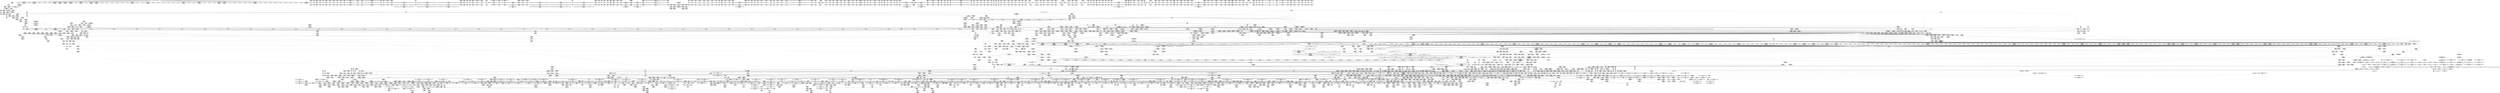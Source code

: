 digraph {
	CE0x692e1f0 [shape=record,shape=Mrecord,label="{CE0x692e1f0|tomoyo_path_number_perm:_tmp44|security/tomoyo/file.c,721|*SummSource*}"]
	CE0x6c75200 [shape=record,shape=Mrecord,label="{CE0x6c75200|i32_8|*Constant*}"]
	CE0x5a821f0 [shape=record,shape=Mrecord,label="{CE0x5a821f0|tomoyo_const_part_length:_tmp42|security/tomoyo/util.c,644}"]
	CE0x5ad8710 [shape=record,shape=Mrecord,label="{CE0x5ad8710|i64*_getelementptr_inbounds_(_22_x_i64_,_22_x_i64_*___llvm_gcov_ctr9,_i64_0,_i64_16)|*Constant*}"]
	CE0x81d04f0 [shape=record,shape=Mrecord,label="{CE0x81d04f0|tomoyo_read_lock:_tmp2}"]
	CE0x5b37910 [shape=record,shape=Mrecord,label="{CE0x5b37910|tomoyo_const_part_length:_if.end6}"]
	CE0x693e130 [shape=record,shape=Mrecord,label="{CE0x693e130|tomoyo_path_number_perm:_error.1}"]
	CE0x6863de0 [shape=record,shape=Mrecord,label="{CE0x6863de0|tomoyo_init_request_info:_tmp7|security/tomoyo/util.c,1005|*SummSink*}"]
	CE0x7761cc0 [shape=record,shape=Mrecord,label="{CE0x7761cc0|tomoyo_domain:_tmp12|security/tomoyo/common.h,1205|*SummSink*}"]
	CE0x6d277b0 [shape=record,shape=Mrecord,label="{CE0x6d277b0|0:_i8,_array:_GCRE_tomoyo_index2category_constant_39_x_i8_c_00_00_00_00_00_00_00_00_00_00_00_00_00_00_00_00_00_00_00_00_00_00_00_01_01_01_01_01_01_01_01_01_01_01_01_01_01_01_02_,_align_16:_elem_8::|security/tomoyo/util.c,983}"]
	CE0x4f74320 [shape=record,shape=Mrecord,label="{CE0x4f74320|24:_%struct.dentry*,_:_SCMRE_396,397_}"]
	CE0x6b70c60 [shape=record,shape=Mrecord,label="{CE0x6b70c60|tomoyo_get_mode:_ns|Function::tomoyo_get_mode&Arg::ns::|*SummSink*}"]
	CE0x4cddf60 [shape=record,shape=Mrecord,label="{CE0x4cddf60|get_current:_bb|*SummSink*}"]
	CE0x6bd2b50 [shape=record,shape=Mrecord,label="{CE0x6bd2b50|tomoyo_audit_path_number_log:_arrayidx5|security/tomoyo/file.c,233}"]
	CE0x59a5e00 [shape=record,shape=Mrecord,label="{CE0x59a5e00|i32_92|*Constant*}"]
	CE0x6ad6c50 [shape=record,shape=Mrecord,label="{CE0x6ad6c50|GLOBAL:_tomoyo_pn2mac|Global_var:tomoyo_pn2mac}"]
	CE0x6869150 [shape=record,shape=Mrecord,label="{CE0x6869150|tomoyo_domain:_tmp5|security/tomoyo/common.h,1205}"]
	CE0x675d3e0 [shape=record,shape=Mrecord,label="{CE0x675d3e0|tomoyo_path_number_perm:_tmp42|security/tomoyo/file.c,721}"]
	CE0x5943c50 [shape=record,shape=Mrecord,label="{CE0x5943c50|24:_%struct.dentry*,_:_SCMRE_60,61_}"]
	CE0x4e0b150 [shape=record,shape=Mrecord,label="{CE0x4e0b150|tomoyo_get_mode:_tmp18|security/tomoyo/util.c,985}"]
	CE0x6896c30 [shape=record,shape=Mrecord,label="{CE0x6896c30|tomoyo_init_request_info:_tmp4|security/tomoyo/util.c,1004|*SummSink*}"]
	CE0x4be3020 [shape=record,shape=Mrecord,label="{CE0x4be3020|tomoyo_file_ioctl:_file|Function::tomoyo_file_ioctl&Arg::file::}"]
	CE0x67d0590 [shape=record,shape=Mrecord,label="{CE0x67d0590|i64*_getelementptr_inbounds_(_6_x_i64_,_6_x_i64_*___llvm_gcov_ctr26,_i64_0,_i64_5)|*Constant*}"]
	CE0x82e4b40 [shape=record,shape=Mrecord,label="{CE0x82e4b40|GLOBAL:_tomoyo_add_slash|*Constant*}"]
	CE0x59a25e0 [shape=record,shape=Mrecord,label="{CE0x59a25e0|tomoyo_print_ulong:_if.else16|*SummSink*}"]
	CE0x4db0310 [shape=record,shape=Mrecord,label="{CE0x4db0310|tomoyo_audit_path_number_log:_tmp|*SummSink*}"]
	CE0x5934420 [shape=record,shape=Mrecord,label="{CE0x5934420|srcu_read_lock:_bb|*SummSource*}"]
	CE0x81e26e0 [shape=record,shape=Mrecord,label="{CE0x81e26e0|i64*_getelementptr_inbounds_(_14_x_i64_,_14_x_i64_*___llvm_gcov_ctr18115,_i64_0,_i64_13)|*Constant*|*SummSource*}"]
	CE0x67d5540 [shape=record,shape=Mrecord,label="{CE0x67d5540|__llvm_gcov_indirect_counter_increment114:_predecessor|Function::__llvm_gcov_indirect_counter_increment114&Arg::predecessor::|*SummSource*}"]
	CE0x5b55480 [shape=record,shape=Mrecord,label="{CE0x5b55480|24:_%struct.dentry*,_:_SCMRE_155,156_}"]
	CE0x83f4940 [shape=record,shape=Mrecord,label="{CE0x83f4940|tomoyo_const_part_length:_tmp51|security/tomoyo/util.c,651|*SummSink*}"]
	CE0x5d0e820 [shape=record,shape=Mrecord,label="{CE0x5d0e820|128:_i8*,_1208:_%struct.file*,_:_CMRE_42,43_}"]
	CE0x67163e0 [shape=record,shape=Mrecord,label="{CE0x67163e0|GLOBAL:_lockdep_rcu_suspicious|*Constant*|*SummSink*}"]
	CE0x6712720 [shape=record,shape=Mrecord,label="{CE0x6712720|i32_2|*Constant*}"]
	CE0x59c9ad0 [shape=record,shape=Mrecord,label="{CE0x59c9ad0|i64_18|*Constant*}"]
	CE0x6b7c590 [shape=record,shape=Mrecord,label="{CE0x6b7c590|i32_4|*Constant*|*SummSource*}"]
	CE0x4f10200 [shape=record,shape=Mrecord,label="{CE0x4f10200|i32_3|*Constant*}"]
	CE0x68ceed0 [shape=record,shape=Mrecord,label="{CE0x68ceed0|tomoyo_fill_path_info:_tobool|security/tomoyo/util.c,667}"]
	CE0x818cc10 [shape=record,shape=Mrecord,label="{CE0x818cc10|rcu_lock_acquire:_indirectgoto}"]
	CE0x6917580 [shape=record,shape=Mrecord,label="{CE0x6917580|i64*_getelementptr_inbounds_(_2_x_i64_,_2_x_i64_*___llvm_gcov_ctr53148,_i64_0,_i64_0)|*Constant*}"]
	CE0x5b368f0 [shape=record,shape=Mrecord,label="{CE0x5b368f0|tomoyo_const_part_length:_tmp32|security/tomoyo/util.c,641|*SummSink*}"]
	CE0x8240350 [shape=record,shape=Mrecord,label="{CE0x8240350|tomoyo_path_number_perm:_tmp8|security/tomoyo/file.c,702|*SummSink*}"]
	CE0x4e46aa0 [shape=record,shape=Mrecord,label="{CE0x4e46aa0|24:_%struct.dentry*,_:_SCMRE_2,3_}"]
	CE0x5bf7a70 [shape=record,shape=Mrecord,label="{CE0x5bf7a70|24:_%struct.dentry*,_:_SCMRE_209,210_}"]
	CE0x5bcc6e0 [shape=record,shape=Mrecord,label="{CE0x5bcc6e0|rcu_lock_acquire:_map|Function::rcu_lock_acquire&Arg::map::}"]
	CE0x6795ee0 [shape=record,shape=Mrecord,label="{CE0x6795ee0|tomoyo_path_number_perm:_path|Function::tomoyo_path_number_perm&Arg::path::}"]
	CE0x81aabb0 [shape=record,shape=Mrecord,label="{CE0x81aabb0|tomoyo_path_number_perm:_do.end|*SummSink*}"]
	CE0x8132df0 [shape=record,shape=Mrecord,label="{CE0x8132df0|_call_void_mcount()_#3}"]
	CE0x81eea10 [shape=record,shape=Mrecord,label="{CE0x81eea10|tomoyo_path_number_perm:_cleanup|*SummSink*}"]
	CE0x82f5a80 [shape=record,shape=Mrecord,label="{CE0x82f5a80|tomoyo_path_number_perm:_tmp9|security/tomoyo/file.c,702|*SummSink*}"]
	CE0x83f4510 [shape=record,shape=Mrecord,label="{CE0x83f4510|i64*_getelementptr_inbounds_(_31_x_i64_,_31_x_i64_*___llvm_gcov_ctr43150,_i64_0,_i64_29)|*Constant*}"]
	CE0x68a0520 [shape=record,shape=Mrecord,label="{CE0x68a0520|0:_%struct.tomoyo_obj_info*,_24:_%struct.tomoyo_path_info*,_32:_i64,_40:_i8,_72:_i8,_76:_i8,_:_SCMRE_54,55_}"]
	CE0x5a6fcd0 [shape=record,shape=Mrecord,label="{CE0x5a6fcd0|0:_%struct.tomoyo_obj_info*,_24:_%struct.tomoyo_path_info*,_32:_i64,_40:_i8,_72:_i8,_76:_i8,_:_SCMRE_77,78_|*MultipleSource*|security/tomoyo/file.c, 693|security/tomoyo/file.c,693|security/tomoyo/file.c,707|Function::tomoyo_init_request_info&Arg::r::}"]
	CE0x4c3bb80 [shape=record,shape=Mrecord,label="{CE0x4c3bb80|tomoyo_fill_path_info:_conv|security/tomoyo/util.c,664|*SummSource*}"]
	CE0x4f73aa0 [shape=record,shape=Mrecord,label="{CE0x4f73aa0|24:_%struct.dentry*,_:_SCMRE_360,368_|*MultipleSource*|Function::tomoyo_file_ioctl&Arg::file::|security/tomoyo/tomoyo.c,350}"]
	CE0x591a060 [shape=record,shape=Mrecord,label="{CE0x591a060|tomoyo_read_lock:_entry|*SummSource*}"]
	CE0x81652e0 [shape=record,shape=Mrecord,label="{CE0x81652e0|tomoyo_print_ulong:_tmp24|*SummSink*}"]
	CE0x588e5e0 [shape=record,shape=Mrecord,label="{CE0x588e5e0|_call_void___srcu_read_unlock(%struct.srcu_struct*_%sp,_i32_%idx)_#9,_!dbg_!38906|include/linux/srcu.h,237|*SummSource*}"]
	CE0x6b711e0 [shape=record,shape=Mrecord,label="{CE0x6b711e0|tomoyo_get_mode:_index|Function::tomoyo_get_mode&Arg::index::}"]
	CE0x6ca0bc0 [shape=record,shape=Mrecord,label="{CE0x6ca0bc0|tomoyo_const_part_length:_tmp1|*SummSource*}"]
	CE0x81d0810 [shape=record,shape=Mrecord,label="{CE0x81d0810|tomoyo_path_number_perm:_tmp14|security/tomoyo/file.c,701|*SummSource*}"]
	CE0x6ad5a50 [shape=record,shape=Mrecord,label="{CE0x6ad5a50|i64*_getelementptr_inbounds_(_4_x_i64_,_4_x_i64_*___llvm_gcov_ctr33,_i64_0,_i64_0)|*Constant*}"]
	CE0x4decb70 [shape=record,shape=Mrecord,label="{CE0x4decb70|tomoyo_audit_path_number_log:_param|security/tomoyo/file.c,213|*SummSink*}"]
	CE0x6ba39a0 [shape=record,shape=Mrecord,label="{CE0x6ba39a0|__llvm_gcov_indirect_counter_increment:_bb4}"]
	CE0x678d360 [shape=record,shape=Mrecord,label="{CE0x678d360|tomoyo_path_number_perm:_entry}"]
	CE0x5be0240 [shape=record,shape=Mrecord,label="{CE0x5be0240|__llvm_gcov_indirect_counter_increment:_tmp6|*SummSource*}"]
	CE0x5ac3760 [shape=record,shape=Mrecord,label="{CE0x5ac3760|tomoyo_print_ulong:_tmp19|security/tomoyo/util.c,244}"]
	CE0x81a2840 [shape=record,shape=Mrecord,label="{CE0x81a2840|tomoyo_const_part_length:_tmp28|security/tomoyo/util.c,641}"]
	CE0x5991160 [shape=record,shape=Mrecord,label="{CE0x5991160|_call_void_lock_release(%struct.lockdep_map*_%map,_i32_1,_i64_ptrtoint_(i8*_blockaddress(_rcu_lock_release,_%__here)_to_i64))_#9,_!dbg_!38907|include/linux/rcupdate.h,423|*SummSource*}"]
	CE0x6ad5200 [shape=record,shape=Mrecord,label="{CE0x6ad5200|COLLAPSED:_GCMRE___llvm_gcov_ctr33_internal_global_4_x_i64_zeroinitializer:_elem_0:default:}"]
	CE0x5c0d5d0 [shape=record,shape=Mrecord,label="{CE0x5c0d5d0|tomoyo_const_part_length:_tmp2|security/tomoyo/util.c,624}"]
	CE0x6766af0 [shape=record,shape=Mrecord,label="{CE0x6766af0|tomoyo_get_realpath:_path|Function::tomoyo_get_realpath&Arg::path::|*SummSink*}"]
	CE0x819a2c0 [shape=record,shape=Mrecord,label="{CE0x819a2c0|i32_0|*Constant*}"]
	CE0x6944880 [shape=record,shape=Mrecord,label="{CE0x6944880|tomoyo_path_number_perm:_tmp4|security/tomoyo/file.c,694|*SummSink*}"]
	CE0x81f4910 [shape=record,shape=Mrecord,label="{CE0x81f4910|tomoyo_const_part_length:_tobool|security/tomoyo/util.c,624}"]
	CE0x819ea90 [shape=record,shape=Mrecord,label="{CE0x819ea90|tomoyo_path_number_perm:_tmp17|security/tomoyo/file.c,703|*SummSink*}"]
	CE0x4c6de00 [shape=record,shape=Mrecord,label="{CE0x4c6de00|tomoyo_const_part_length:_conv8|security/tomoyo/util.c,632}"]
	CE0x841b410 [shape=record,shape=Mrecord,label="{CE0x841b410|0:_i8,_array:_GCRE_tomoyo_index2category_constant_39_x_i8_c_00_00_00_00_00_00_00_00_00_00_00_00_00_00_00_00_00_00_00_00_00_00_00_01_01_01_01_01_01_01_01_01_01_01_01_01_01_01_02_,_align_16:_elem_21::|security/tomoyo/util.c,983}"]
	CE0x5a82490 [shape=record,shape=Mrecord,label="{CE0x5a82490|tomoyo_const_part_length:_tmp42|security/tomoyo/util.c,644|*SummSink*}"]
	CE0x6aafbd0 [shape=record,shape=Mrecord,label="{CE0x6aafbd0|tomoyo_const_part_length:_tmp26|security/tomoyo/util.c,641}"]
	CE0x6ac5af0 [shape=record,shape=Mrecord,label="{CE0x6ac5af0|_call_void_mcount()_#3}"]
	CE0x66bb710 [shape=record,shape=Mrecord,label="{CE0x66bb710|tomoyo_get_mode:_bb}"]
	CE0x68ce800 [shape=record,shape=Mrecord,label="{CE0x68ce800|__llvm_gcov_indirect_counter_increment:_tmp6|*SummSink*}"]
	CE0x4cdddd0 [shape=record,shape=Mrecord,label="{CE0x4cdddd0|get_current:_bb|*SummSource*}"]
	CE0x4cd5170 [shape=record,shape=Mrecord,label="{CE0x4cd5170|tomoyo_audit_path_number_log:_sw.default}"]
	CE0x6cf9590 [shape=record,shape=Mrecord,label="{CE0x6cf9590|i32_255|*Constant*|*SummSink*}"]
	CE0x689e3b0 [shape=record,shape=Mrecord,label="{CE0x689e3b0|i64*_getelementptr_inbounds_(_12_x_i64_,_12_x_i64_*___llvm_gcov_ctr28,_i64_0,_i64_10)|*Constant*|*SummSink*}"]
	CE0x4c703e0 [shape=record,shape=Mrecord,label="{CE0x4c703e0|tomoyo_get_mode:_tmp6|security/tomoyo/util.c,978|*SummSource*}"]
	CE0x8412a50 [shape=record,shape=Mrecord,label="{CE0x8412a50|tomoyo_audit_path_number_log:_tmp16|security/tomoyo/file.c,235}"]
	CE0x6bede20 [shape=record,shape=Mrecord,label="{CE0x6bede20|tomoyo_const_part_length:_tmp39|security/tomoyo/util.c,644|*SummSource*}"]
	CE0x68ecf30 [shape=record,shape=Mrecord,label="{CE0x68ecf30|GLOBAL:_tomoyo_print_ulong|*Constant*}"]
	CE0x819e9b0 [shape=record,shape=Mrecord,label="{CE0x819e9b0|tomoyo_path_number_perm:_tmp17|security/tomoyo/file.c,703}"]
	CE0x67fd210 [shape=record,shape=Mrecord,label="{CE0x67fd210|_ret_void}"]
	CE0x6a1b060 [shape=record,shape=Mrecord,label="{CE0x6a1b060|tomoyo_audit_path_number_log:_number|security/tomoyo/file.c,231}"]
	CE0x67c0ac0 [shape=record,shape=Mrecord,label="{CE0x67c0ac0|i32_9|*Constant*|*SummSource*}"]
	CE0x5898d30 [shape=record,shape=Mrecord,label="{CE0x5898d30|i64*_getelementptr_inbounds_(_12_x_i64_,_12_x_i64_*___llvm_gcov_ctr31133,_i64_0,_i64_11)|*Constant*|*SummSource*}"]
	CE0x825e910 [shape=record,shape=Mrecord,label="{CE0x825e910|i64*_getelementptr_inbounds_(_2_x_i64_,_2_x_i64_*___llvm_gcov_ctr31,_i64_0,_i64_0)|*Constant*}"]
	CE0x81bc500 [shape=record,shape=Mrecord,label="{CE0x81bc500|i64_4|*Constant*}"]
	CE0x4eb7670 [shape=record,shape=Mrecord,label="{CE0x4eb7670|tomoyo_get_mode:_tmp24|security/tomoyo/util.c,986|*SummSource*}"]
	CE0x58a16d0 [shape=record,shape=Mrecord,label="{CE0x58a16d0|24:_%struct.dentry*,_:_SCMRE_9,10_}"]
	CE0x6bbabe0 [shape=record,shape=Mrecord,label="{CE0x6bbabe0|tomoyo_get_mode:_tmp8|security/tomoyo/util.c,979}"]
	CE0x8260b30 [shape=record,shape=Mrecord,label="{CE0x8260b30|0:_%struct.tomoyo_obj_info*,_24:_%struct.tomoyo_path_info*,_32:_i64,_40:_i8,_72:_i8,_76:_i8,_:_SCMRE_58,59_}"]
	CE0x6d3a1b0 [shape=record,shape=Mrecord,label="{CE0x6d3a1b0|tomoyo_fill_path_info:_sub|security/tomoyo/util.c,667}"]
	CE0x6ca0920 [shape=record,shape=Mrecord,label="{CE0x6ca0920|tomoyo_const_part_length:_tmp1}"]
	CE0x6b2bf10 [shape=record,shape=Mrecord,label="{CE0x6b2bf10|tomoyo_print_ulong:_conv3|security/tomoyo/util.c,241}"]
	CE0x4bf8a80 [shape=record,shape=Mrecord,label="{CE0x4bf8a80|tomoyo_fill_path_info:_frombool10|security/tomoyo/util.c,668}"]
	CE0x6b123c0 [shape=record,shape=Mrecord,label="{CE0x6b123c0|tomoyo_const_part_length:_tmp31|security/tomoyo/util.c,641|*SummSource*}"]
	CE0x4ded090 [shape=record,shape=Mrecord,label="{CE0x4ded090|srcu_read_lock:_tmp3|*SummSource*}"]
	CE0x6b70900 [shape=record,shape=Mrecord,label="{CE0x6b70900|tomoyo_get_mode:_profile|Function::tomoyo_get_mode&Arg::profile::|*SummSink*}"]
	CE0x67e43b0 [shape=record,shape=Mrecord,label="{CE0x67e43b0|GLOBAL:___llvm_gcov_ctr25|Global_var:__llvm_gcov_ctr25}"]
	CE0x82bbd30 [shape=record,shape=Mrecord,label="{CE0x82bbd30|GLOBAL:___llvm_gcov_ctr43150|Global_var:__llvm_gcov_ctr43150|*SummSource*}"]
	CE0x6c5b3a0 [shape=record,shape=Mrecord,label="{CE0x6c5b3a0|GLOBAL:_tomoyo_get_mode|*Constant*}"]
	CE0x845bc20 [shape=record,shape=Mrecord,label="{CE0x845bc20|GLOBAL:_tomoyo_supervisor|*Constant*|*SummSource*}"]
	CE0x5a9e430 [shape=record,shape=Mrecord,label="{CE0x5a9e430|tomoyo_audit_path_number_log:_tmp2|security/tomoyo/file.c,213|*SummSource*}"]
	CE0x68542a0 [shape=record,shape=Mrecord,label="{CE0x68542a0|GLOBAL:___llvm_gcov_ctr25|Global_var:__llvm_gcov_ctr25|*SummSource*}"]
	CE0x4c20d40 [shape=record,shape=Mrecord,label="{CE0x4c20d40|GLOBAL:___llvm_gcov_ctr31133|Global_var:__llvm_gcov_ctr31133|*SummSource*}"]
	CE0x6af77d0 [shape=record,shape=Mrecord,label="{CE0x6af77d0|tomoyo_path_number_perm:_tmp1|*SummSource*}"]
	CE0x4cfe2a0 [shape=record,shape=Mrecord,label="{CE0x4cfe2a0|i64_1|*Constant*}"]
	CE0x4f3e210 [shape=record,shape=Mrecord,label="{CE0x4f3e210|tomoyo_file_ioctl:_bb}"]
	CE0x68af6b0 [shape=record,shape=Mrecord,label="{CE0x68af6b0|tomoyo_audit_path_number_log:_radix.0|*SummSource*}"]
	CE0x69cb4e0 [shape=record,shape=Mrecord,label="{CE0x69cb4e0|tomoyo_init_request_info:_conv|security/tomoyo/util.c,1010|*SummSink*}"]
	CE0x6b94380 [shape=record,shape=Mrecord,label="{CE0x6b94380|tomoyo_print_ulong:_buffer|Function::tomoyo_print_ulong&Arg::buffer::|*SummSource*}"]
	CE0x68d2240 [shape=record,shape=Mrecord,label="{CE0x68d2240|tomoyo_const_part_length:_tmp38|security/tomoyo/util.c,644|*SummSource*}"]
	CE0x675a790 [shape=record,shape=Mrecord,label="{CE0x675a790|tomoyo_file_ioctl:_cmd|Function::tomoyo_file_ioctl&Arg::cmd::|*SummSource*}"]
	CE0x5c694f0 [shape=record,shape=Mrecord,label="{CE0x5c694f0|0:_i8*,_array:_GCRE_tomoyo_mac_keywords_external_constant_42_x_i8*_:_elem_17::|security/tomoyo/file.c,233}"]
	CE0x5bcc490 [shape=record,shape=Mrecord,label="{CE0x5bcc490|rcu_lock_acquire:_entry|*SummSink*}"]
	CE0x5b9efb0 [shape=record,shape=Mrecord,label="{CE0x5b9efb0|24:_%struct.dentry*,_:_SCMRE_183,184_}"]
	CE0x5a76850 [shape=record,shape=Mrecord,label="{CE0x5a76850|i64_14|*Constant*|*SummSource*}"]
	CE0x59a0160 [shape=record,shape=Mrecord,label="{CE0x59a0160|GLOBAL:___srcu_read_lock|*Constant*|*SummSource*}"]
	CE0x599e460 [shape=record,shape=Mrecord,label="{CE0x599e460|__llvm_gcov_indirect_counter_increment:_exit|*SummSink*}"]
	CE0x6babc00 [shape=record,shape=Mrecord,label="{CE0x6babc00|_call_void___llvm_gcov_indirect_counter_increment114(i32*___llvm_gcov_global_state_pred45,_i64**_getelementptr_inbounds_(_3_x_i64*_,_3_x_i64*_*___llvm_gcda_edge_table44,_i64_0,_i64_2)),_!dbg_!38930|security/tomoyo/util.c,640|*SummSource*}"]
	CE0x5c0e760 [shape=record,shape=Mrecord,label="{CE0x5c0e760|srcu_read_lock:_tmp1|*SummSource*}"]
	CE0x4eadba0 [shape=record,shape=Mrecord,label="{CE0x4eadba0|i32_0|*Constant*|*SummSink*}"]
	CE0x6be2940 [shape=record,shape=Mrecord,label="{CE0x6be2940|tomoyo_init_request_info:_tmp9|security/tomoyo/util.c,1006|*SummSource*}"]
	CE0x8213c30 [shape=record,shape=Mrecord,label="{CE0x8213c30|%struct.tomoyo_domain_info*_null|*Constant*}"]
	CE0x4d41f70 [shape=record,shape=Mrecord,label="{CE0x4d41f70|tomoyo_print_ulong:_tmp6|security/tomoyo/util.c,240}"]
	CE0x678d820 [shape=record,shape=Mrecord,label="{CE0x678d820|tomoyo_file_ioctl:_call|security/tomoyo/tomoyo.c,350|*SummSink*}"]
	CE0x6d2bac0 [shape=record,shape=Mrecord,label="{CE0x6d2bac0|128:_i8*,_1208:_%struct.file*,_:_CMRE_16,20_|*MultipleSource*|security/tomoyo/common.h,1205|security/tomoyo/common.h,1205}"]
	CE0x6a1ecb0 [shape=record,shape=Mrecord,label="{CE0x6a1ecb0|i64*_getelementptr_inbounds_(_2_x_i64_,_2_x_i64_*___llvm_gcov_ctr40189,_i64_0,_i64_0)|*Constant*|*SummSource*}"]
	CE0x5a68970 [shape=record,shape=Mrecord,label="{CE0x5a68970|tomoyo_add_slash:_is_dir|security/tomoyo/file.c,131}"]
	CE0x4f0f660 [shape=record,shape=Mrecord,label="{CE0x4f0f660|tomoyo_get_mode:_mode.1|*SummSink*}"]
	CE0x5923d30 [shape=record,shape=Mrecord,label="{CE0x5923d30|24:_%struct.dentry*,_:_SCMRE_94,95_}"]
	CE0x841bc20 [shape=record,shape=Mrecord,label="{CE0x841bc20|0:_i8,_array:_GCRE_tomoyo_index2category_constant_39_x_i8_c_00_00_00_00_00_00_00_00_00_00_00_00_00_00_00_00_00_00_00_00_00_00_00_01_01_01_01_01_01_01_01_01_01_01_01_01_01_01_02_,_align_16:_elem_24::|security/tomoyo/util.c,983}"]
	CE0x6bebbd0 [shape=record,shape=Mrecord,label="{CE0x6bebbd0|i64_2|*Constant*}"]
	CE0x6ce0370 [shape=record,shape=Mrecord,label="{CE0x6ce0370|tomoyo_add_slash:_tmp5|security/tomoyo/file.c,131|*SummSink*}"]
	CE0x5ae6640 [shape=record,shape=Mrecord,label="{CE0x5ae6640|tomoyo_path_number_perm:_tmp39|security/tomoyo/file.c,718}"]
	CE0x4be0cd0 [shape=record,shape=Mrecord,label="{CE0x4be0cd0|tomoyo_get_mode:_and|security/tomoyo/util.c,987|*SummSource*}"]
	CE0x81e3870 [shape=record,shape=Mrecord,label="{CE0x81e3870|i64*_getelementptr_inbounds_(_2_x_i64_,_2_x_i64_*___llvm_gcov_ctr32,_i64_0,_i64_0)|*Constant*}"]
	CE0x82926d0 [shape=record,shape=Mrecord,label="{CE0x82926d0|i32_2|*Constant*}"]
	CE0x8463840 [shape=record,shape=Mrecord,label="{CE0x8463840|tomoyo_path_number_perm:_param12|security/tomoyo/file.c,713|*SummSink*}"]
	CE0x59908a0 [shape=record,shape=Mrecord,label="{CE0x59908a0|rcu_lock_release:_tmp5|include/linux/rcupdate.h,423}"]
	CE0x681f270 [shape=record,shape=Mrecord,label="{CE0x681f270|i64*_getelementptr_inbounds_(_5_x_i64_,_5_x_i64_*___llvm_gcov_ctr28130,_i64_0,_i64_3)|*Constant*|*SummSink*}"]
	CE0x5a9ea10 [shape=record,shape=Mrecord,label="{CE0x5a9ea10|tomoyo_audit_path_number_log:_bb|*SummSink*}"]
	CE0x7761090 [shape=record,shape=Mrecord,label="{CE0x7761090|_call_void_mcount()_#3|*SummSource*}"]
	CE0x5bd71a0 [shape=record,shape=Mrecord,label="{CE0x5bd71a0|tomoyo_fill_path_info:_is_patterned|security/tomoyo/util.c,668}"]
	CE0x5bf9ba0 [shape=record,shape=Mrecord,label="{CE0x5bf9ba0|24:_%struct.dentry*,_:_SCMRE_198,199_}"]
	CE0x5be1040 [shape=record,shape=Mrecord,label="{CE0x5be1040|i64*_getelementptr_inbounds_(_2_x_i64_,_2_x_i64_*___llvm_gcov_ctr23,_i64_0,_i64_1)|*Constant*|*SummSink*}"]
	CE0x81ab6e0 [shape=record,shape=Mrecord,label="{CE0x81ab6e0|i64*_getelementptr_inbounds_(_22_x_i64_,_22_x_i64_*___llvm_gcov_ctr9,_i64_0,_i64_5)|*Constant*|*SummSink*}"]
	CE0x4be2aa0 [shape=record,shape=Mrecord,label="{CE0x4be2aa0|i64_1|*Constant*|*SummSource*}"]
	CE0x6b63a90 [shape=record,shape=Mrecord,label="{CE0x6b63a90|tomoyo_const_part_length:_tmp20|security/tomoyo/util.c,628|*SummSink*}"]
	CE0x82c3240 [shape=record,shape=Mrecord,label="{CE0x82c3240|i64_ptrtoint_(i8*_blockaddress(_rcu_lock_acquire,_%__here)_to_i64)|*Constant*}"]
	CE0x8140aa0 [shape=record,shape=Mrecord,label="{CE0x8140aa0|0:_i8,_array:_GCRE_tomoyo_index2category_constant_39_x_i8_c_00_00_00_00_00_00_00_00_00_00_00_00_00_00_00_00_00_00_00_00_00_00_00_01_01_01_01_01_01_01_01_01_01_01_01_01_01_01_02_,_align_16:_elem_12::|security/tomoyo/util.c,983}"]
	CE0x68b56d0 [shape=record,shape=Mrecord,label="{CE0x68b56d0|i64*_getelementptr_inbounds_(_12_x_i64_,_12_x_i64_*___llvm_gcov_ctr28,_i64_0,_i64_11)|*Constant*|*SummSource*}"]
	CE0x6ab0920 [shape=record,shape=Mrecord,label="{CE0x6ab0920|tomoyo_print_ulong:_if.else9|*SummSink*}"]
	CE0x6720610 [shape=record,shape=Mrecord,label="{CE0x6720610|i8*_getelementptr_inbounds_(_25_x_i8_,_25_x_i8_*_.str12,_i32_0,_i32_0)|*Constant*|*SummSink*}"]
	CE0x58d1260 [shape=record,shape=Mrecord,label="{CE0x58d1260|_ret_void,_!dbg_!38908|include/linux/rcupdate.h,424|*SummSink*}"]
	CE0x4f4c730 [shape=record,shape=Mrecord,label="{CE0x4f4c730|tomoyo_const_part_length:_tmp46|security/tomoyo/util.c,646|*SummSource*}"]
	CE0x5af8000 [shape=record,shape=Mrecord,label="{CE0x5af8000|tomoyo_path_number_perm:_tmp41|security/tomoyo/file.c,718|*SummSink*}"]
	CE0x6869600 [shape=record,shape=Mrecord,label="{CE0x6869600|tomoyo_add_slash:_tmp7|security/tomoyo/file.c,132|*SummSource*}"]
	CE0x59d12e0 [shape=record,shape=Mrecord,label="{CE0x59d12e0|tomoyo_audit_path_number_log:_entry|*SummSource*}"]
	CE0x4f19280 [shape=record,shape=Mrecord,label="{CE0x4f19280|tomoyo_file_ioctl:_tmp}"]
	CE0x6af7e60 [shape=record,shape=Mrecord,label="{CE0x6af7e60|0:_i8,_array:_GCRE_tomoyo_pn2mac_constant_8_x_i8_c_02_05_07_08_12_0F_10_11_,_align_1:_elem_0::|security/tomoyo/file.c,701}"]
	CE0x4db7cb0 [shape=record,shape=Mrecord,label="{CE0x4db7cb0|tomoyo_audit_path_number_log:_sw.bb1|*SummSource*}"]
	CE0x4cb2c60 [shape=record,shape=Mrecord,label="{CE0x4cb2c60|_call_void___llvm_gcov_indirect_counter_increment(i32*___llvm_gcov_global_state_pred30,_i64**_getelementptr_inbounds_(_3_x_i64*_,_3_x_i64*_*___llvm_gcda_edge_table29,_i64_0,_i64_0)),_!dbg_!38917|security/tomoyo/file.c,228|*SummSource*}"]
	CE0x819aa80 [shape=record,shape=Mrecord,label="{CE0x819aa80|GLOBAL:_rcu_lock_acquire|*Constant*|*SummSink*}"]
	CE0x4e19310 [shape=record,shape=Mrecord,label="{CE0x4e19310|24:_%struct.dentry*,_:_SCMRE_14,15_}"]
	CE0x698f0f0 [shape=record,shape=Mrecord,label="{CE0x698f0f0|tomoyo_print_ulong:_cmp|security/tomoyo/util.c,239}"]
	CE0x59e6f20 [shape=record,shape=Mrecord,label="{CE0x59e6f20|i64*_getelementptr_inbounds_(_4_x_i64_,_4_x_i64_*___llvm_gcov_ctr33,_i64_0,_i64_2)|*Constant*|*SummSource*}"]
	CE0x5d0e960 [shape=record,shape=Mrecord,label="{CE0x5d0e960|128:_i8*,_1208:_%struct.file*,_:_CMRE_43,44_}"]
	CE0x82ae320 [shape=record,shape=Mrecord,label="{CE0x82ae320|tomoyo_fill_path_info:_tmp9|security/tomoyo/util.c,667}"]
	CE0x6a36b60 [shape=record,shape=Mrecord,label="{CE0x6a36b60|tomoyo_const_part_length:_tmp9|security/tomoyo/util.c,626|*SummSink*}"]
	CE0x59a30e0 [shape=record,shape=Mrecord,label="{CE0x59a30e0|24:_%struct.dentry*,_:_SCMRE_40,48_|*MultipleSource*|Function::tomoyo_file_ioctl&Arg::file::|security/tomoyo/tomoyo.c,350}"]
	CE0x5bf9f00 [shape=record,shape=Mrecord,label="{CE0x5bf9f00|24:_%struct.dentry*,_:_SCMRE_201,202_}"]
	CE0x6967580 [shape=record,shape=Mrecord,label="{CE0x6967580|i64*_getelementptr_inbounds_(_5_x_i64_,_5_x_i64_*___llvm_gcov_ctr32134,_i64_0,_i64_0)|*Constant*}"]
	CE0x6712d60 [shape=record,shape=Mrecord,label="{CE0x6712d60|tomoyo_print_ulong:_if.end|*SummSink*}"]
	CE0x4c20af0 [shape=record,shape=Mrecord,label="{CE0x4c20af0|tomoyo_get_mode:_tobool|security/tomoyo/util.c,978|*SummSource*}"]
	CE0x67e3af0 [shape=record,shape=Mrecord,label="{CE0x67e3af0|tomoyo_get_realpath:_tmp7|security/tomoyo/file.c,152}"]
	CE0x6d448d0 [shape=record,shape=Mrecord,label="{CE0x6d448d0|get_current:_entry|*SummSink*}"]
	CE0x6b63430 [shape=record,shape=Mrecord,label="{CE0x6b63430|i64*_getelementptr_inbounds_(_14_x_i64_,_14_x_i64_*___llvm_gcov_ctr18115,_i64_0,_i64_11)|*Constant*}"]
	CE0x5a5fef0 [shape=record,shape=Mrecord,label="{CE0x5a5fef0|tomoyo_get_mode:_call|security/tomoyo/util.c,980|*SummSource*}"]
	CE0x5b4bee0 [shape=record,shape=Mrecord,label="{CE0x5b4bee0|24:_%struct.dentry*,_:_SCMRE_153,154_}"]
	CE0x814f0b0 [shape=record,shape=Mrecord,label="{CE0x814f0b0|i64*_getelementptr_inbounds_(_4_x_i64_,_4_x_i64_*___llvm_gcov_ctr33,_i64_0,_i64_1)|*Constant*|*SummSink*}"]
	CE0x6aa01d0 [shape=record,shape=Mrecord,label="{CE0x6aa01d0|tomoyo_add_slash:_if.end|*SummSink*}"]
	CE0x6bee640 [shape=record,shape=Mrecord,label="{CE0x6bee640|tomoyo_const_part_length:_conv24|security/tomoyo/util.c,644|*SummSink*}"]
	CE0x6c27990 [shape=record,shape=Mrecord,label="{CE0x6c27990|i64*_getelementptr_inbounds_(_14_x_i64_,_14_x_i64_*___llvm_gcov_ctr18115,_i64_0,_i64_11)|*Constant*|*SummSink*}"]
	CE0x68af4a0 [shape=record,shape=Mrecord,label="{CE0x68af4a0|i8_2|*Constant*}"]
	CE0x6c5ada0 [shape=record,shape=Mrecord,label="{CE0x6c5ada0|tomoyo_init_request_info:_call4|security/tomoyo/util.c,1010}"]
	CE0x69f3db0 [shape=record,shape=Mrecord,label="{CE0x69f3db0|tomoyo_get_realpath:_if.then|*SummSource*}"]
	CE0x5a7f6b0 [shape=record,shape=Mrecord,label="{CE0x5a7f6b0|tomoyo_print_ulong:_conv|security/tomoyo/util.c,239}"]
	CE0x58a7420 [shape=record,shape=Mrecord,label="{CE0x58a7420|24:_%struct.dentry*,_:_SCMRE_63,64_}"]
	CE0x67425d0 [shape=record,shape=Mrecord,label="{CE0x67425d0|24:_%struct.dentry*,_:_SCMRE_440,448_|*MultipleSource*|Function::tomoyo_file_ioctl&Arg::file::|security/tomoyo/tomoyo.c,350}"]
	CE0x8291be0 [shape=record,shape=Mrecord,label="{CE0x8291be0|GLOBAL:_lock_acquire|*Constant*|*SummSink*}"]
	CE0x6b09880 [shape=record,shape=Mrecord,label="{CE0x6b09880|tomoyo_add_slash:_tmp9|security/tomoyo/file.c,136|*SummSink*}"]
	CE0x5ad7e30 [shape=record,shape=Mrecord,label="{CE0x5ad7e30|tomoyo_path_number_perm:_tmp37|security/tomoyo/file.c,717|*SummSource*}"]
	CE0x6a1b380 [shape=record,shape=Mrecord,label="{CE0x6a1b380|tomoyo_audit_path_number_log:_number|security/tomoyo/file.c,231|*SummSink*}"]
	CE0x82c2f20 [shape=record,shape=Mrecord,label="{CE0x82c2f20|%struct.lockdep_map*_null|*Constant*|*SummSource*}"]
	CE0x840b840 [shape=record,shape=Mrecord,label="{CE0x840b840|tomoyo_const_part_length:_tmp4|security/tomoyo/util.c,624}"]
	CE0x81a25d0 [shape=record,shape=Mrecord,label="{CE0x81a25d0|tomoyo_const_part_length:_tmp27|security/tomoyo/util.c,641|*SummSink*}"]
	CE0x5b4b910 [shape=record,shape=Mrecord,label="{CE0x5b4b910|24:_%struct.dentry*,_:_SCMRE_146,147_}"]
	CE0x6a334a0 [shape=record,shape=Mrecord,label="{CE0x6a334a0|tomoyo_const_part_length:_conv14|security/tomoyo/util.c,641|*SummSource*}"]
	CE0x6805ee0 [shape=record,shape=Mrecord,label="{CE0x6805ee0|tomoyo_get_realpath:_tmp12|security/tomoyo/file.c,156|*SummSource*}"]
	CE0x6874da0 [shape=record,shape=Mrecord,label="{CE0x6874da0|VOIDTB_TE:_CE_6392,6400_|*MultipleSource*|security/tomoyo/util.c,1010|Function::tomoyo_get_mode&Arg::ns::}"]
	CE0x4d78510 [shape=record,shape=Mrecord,label="{CE0x4d78510|tomoyo_audit_path_number_log:_sw.bb|*SummSource*}"]
	CE0x8224030 [shape=record,shape=Mrecord,label="{CE0x8224030|tomoyo_audit_path_number_log:_tmp14|security/tomoyo/file.c,233|*SummSink*}"]
	CE0x8133100 [shape=record,shape=Mrecord,label="{CE0x8133100|i64*_getelementptr_inbounds_(_22_x_i64_,_22_x_i64_*___llvm_gcov_ctr9,_i64_0,_i64_5)|*Constant*}"]
	CE0x4cd5940 [shape=record,shape=Mrecord,label="{CE0x4cd5940|0:_i8,_array:_GCRE_tomoyo_index2category_constant_39_x_i8_c_00_00_00_00_00_00_00_00_00_00_00_00_00_00_00_00_00_00_00_00_00_00_00_01_01_01_01_01_01_01_01_01_01_01_01_01_01_01_02_,_align_16:_elem_33::|security/tomoyo/util.c,983}"]
	CE0x5d390c0 [shape=record,shape=Mrecord,label="{CE0x5d390c0|128:_i8*,_1208:_%struct.file*,_:_CMRE_56,64_|*MultipleSource*|security/tomoyo/common.h,1205|security/tomoyo/common.h,1205}"]
	CE0x68be420 [shape=record,shape=Mrecord,label="{CE0x68be420|tomoyo_path_number_perm:_tmp19|security/tomoyo/file.c,705|*SummSink*}"]
	CE0x819a7c0 [shape=record,shape=Mrecord,label="{CE0x819a7c0|srcu_read_lock:_dep_map|include/linux/srcu.h,222|*SummSource*}"]
	CE0x6b1b430 [shape=record,shape=Mrecord,label="{CE0x6b1b430|tomoyo_get_realpath:_tmp4|security/tomoyo/file.c,151}"]
	CE0x67d17e0 [shape=record,shape=Mrecord,label="{CE0x67d17e0|tomoyo_fill_path_info:_const_len6|security/tomoyo/util.c,668}"]
	CE0x4db7db0 [shape=record,shape=Mrecord,label="{CE0x4db7db0|tomoyo_audit_path_number_log:_sw.bb1|*SummSink*}"]
	CE0x81c5e40 [shape=record,shape=Mrecord,label="{CE0x81c5e40|i32_55|*Constant*|*SummSource*}"]
	CE0x4e46d50 [shape=record,shape=Mrecord,label="{CE0x4e46d50|tomoyo_file_ioctl:_tmp|*SummSink*}"]
	CE0x82f5c90 [shape=record,shape=Mrecord,label="{CE0x82f5c90|i64*_getelementptr_inbounds_(_5_x_i64_,_5_x_i64_*___llvm_gcov_ctr32134,_i64_0,_i64_0)|*Constant*|*SummSource*}"]
	CE0x6830910 [shape=record,shape=Mrecord,label="{CE0x6830910|tomoyo_add_slash:_tmp1|*SummSource*}"]
	CE0x5a7f820 [shape=record,shape=Mrecord,label="{CE0x5a7f820|tomoyo_print_ulong:_tmp1|*SummSource*}"]
	CE0x68d1c60 [shape=record,shape=Mrecord,label="{CE0x68d1c60|tomoyo_const_part_length:_tmp37|security/tomoyo/util.c,644|*SummSource*}"]
	CE0x5898640 [shape=record,shape=Mrecord,label="{CE0x5898640|tomoyo_get_mode:_retval.0|*SummSource*}"]
	CE0x6a34260 [shape=record,shape=Mrecord,label="{CE0x6a34260|i1_false|*Constant*}"]
	CE0x6778870 [shape=record,shape=Mrecord,label="{CE0x6778870|tomoyo_get_mode:_tmp14|security/tomoyo/util.c,983|*SummSink*}"]
	CE0x59a2510 [shape=record,shape=Mrecord,label="{CE0x59a2510|tomoyo_print_ulong:_if.else16|*SummSource*}"]
	CE0x5a76b70 [shape=record,shape=Mrecord,label="{CE0x5a76b70|i64_15|*Constant*|*SummSource*}"]
	CE0x5b75be0 [shape=record,shape=Mrecord,label="{CE0x5b75be0|24:_%struct.dentry*,_:_SCMRE_167,168_}"]
	CE0x6777e50 [shape=record,shape=Mrecord,label="{CE0x6777e50|tomoyo_fill_path_info:_tobool|security/tomoyo/util.c,667}"]
	CE0x5a25d40 [shape=record,shape=Mrecord,label="{CE0x5a25d40|tomoyo_domain:_tmp2|*SummSink*}"]
	CE0x68d1e10 [shape=record,shape=Mrecord,label="{CE0x68d1e10|tomoyo_const_part_length:_tmp37|security/tomoyo/util.c,644|*SummSink*}"]
	CE0x59c9d50 [shape=record,shape=Mrecord,label="{CE0x59c9d50|tomoyo_const_part_length:_tmp25|security/tomoyo/util.c,641}"]
	CE0x6830110 [shape=record,shape=Mrecord,label="{CE0x6830110|tomoyo_domain:_tmp1|*SummSink*}"]
	CE0x6c19dd0 [shape=record,shape=Mrecord,label="{CE0x6c19dd0|tomoyo_fill_path_info:_sub|security/tomoyo/util.c,667}"]
	CE0x5a8cbd0 [shape=record,shape=Mrecord,label="{CE0x5a8cbd0|tomoyo_const_part_length:_cmp15|security/tomoyo/util.c,641}"]
	CE0x4d91f20 [shape=record,shape=Mrecord,label="{CE0x4d91f20|tomoyo_const_part_length:_tmp47|security/tomoyo/util.c,646|*SummSource*}"]
	CE0x4f5ea80 [shape=record,shape=Mrecord,label="{CE0x4f5ea80|24:_%struct.dentry*,_:_SCMRE_316,317_}"]
	CE0x58d1d10 [shape=record,shape=Mrecord,label="{CE0x58d1d10|i64*_getelementptr_inbounds_(_4_x_i64_,_4_x_i64_*___llvm_gcov_ctr24,_i64_0,_i64_1)|*Constant*|*SummSource*}"]
	CE0x5be0e10 [shape=record,shape=Mrecord,label="{CE0x5be0e10|tomoyo_fill_path_info:_tmp|*SummSource*}"]
	CE0x67d3130 [shape=record,shape=Mrecord,label="{CE0x67d3130|tomoyo_get_mode:_tmp5|security/tomoyo/util.c,978|*SummSink*}"]
	CE0x83dc980 [shape=record,shape=Mrecord,label="{CE0x83dc980|i32_3|*Constant*}"]
	CE0x598c2e0 [shape=record,shape=Mrecord,label="{CE0x598c2e0|tomoyo_path_number_perm:_cmp16|security/tomoyo/file.c,717|*SummSource*}"]
	CE0x5ac43e0 [shape=record,shape=Mrecord,label="{CE0x5ac43e0|_call_void_mcount()_#3}"]
	CE0x82bc500 [shape=record,shape=Mrecord,label="{CE0x82bc500|tomoyo_const_part_length:_conv8|security/tomoyo/util.c,632|*SummSink*}"]
	CE0x6983e80 [shape=record,shape=Mrecord,label="{CE0x6983e80|tomoyo_const_part_length:_tmp34|security/tomoyo/util.c,642}"]
	CE0x675c900 [shape=record,shape=Mrecord,label="{CE0x675c900|_ret_void,_!dbg_!38904|security/tomoyo/common.h,1110|*SummSource*}"]
	CE0x4e1c5a0 [shape=record,shape=Mrecord,label="{CE0x4e1c5a0|__llvm_gcov_indirect_counter_increment114:_tmp6|*SummSource*}"]
	CE0x6a1b850 [shape=record,shape=Mrecord,label="{CE0x6a1b850|tomoyo_audit_path_number_log:_tmp12|security/tomoyo/file.c,231|*SummSink*}"]
	CE0x82e4140 [shape=record,shape=Mrecord,label="{CE0x82e4140|_call_void_tomoyo_add_slash(%struct.tomoyo_path_info*_%buf)_#9,_!dbg_!38934|security/tomoyo/file.c,709}"]
	CE0x68698f0 [shape=record,shape=Mrecord,label="{CE0x68698f0|tomoyo_add_slash:_tmp7|security/tomoyo/file.c,132|*SummSink*}"]
	CE0x6b62480 [shape=record,shape=Mrecord,label="{CE0x6b62480|i64*_getelementptr_inbounds_(_14_x_i64_,_14_x_i64_*___llvm_gcov_ctr18115,_i64_0,_i64_10)|*Constant*|*SummSource*}"]
	CE0x5abbc00 [shape=record,shape=Mrecord,label="{CE0x5abbc00|tomoyo_const_part_length:_tmp7|security/tomoyo/util.c,625}"]
	CE0x845b980 [shape=record,shape=Mrecord,label="{CE0x845b980|tomoyo_audit_path_number_log:_call|security/tomoyo/file.c,233|*SummSink*}"]
	CE0x5ac32e0 [shape=record,shape=Mrecord,label="{CE0x5ac32e0|tomoyo_print_ulong:_tmp19|security/tomoyo/util.c,244|*SummSink*}"]
	CE0x81ab410 [shape=record,shape=Mrecord,label="{CE0x81ab410|tomoyo_path_number_perm:_tmp9|security/tomoyo/file.c,702}"]
	CE0x5b003e0 [shape=record,shape=Mrecord,label="{CE0x5b003e0|i64*_getelementptr_inbounds_(_14_x_i64_,_14_x_i64_*___llvm_gcov_ctr18115,_i64_0,_i64_0)|*Constant*}"]
	CE0x590f190 [shape=record,shape=Mrecord,label="{CE0x590f190|_call_void_lockdep_rcu_suspicious(i8*_getelementptr_inbounds_(_25_x_i8_,_25_x_i8_*_.str12,_i32_0,_i32_0),_i32_1205,_i8*_getelementptr_inbounds_(_45_x_i8_,_45_x_i8_*_.str13,_i32_0,_i32_0))_#9,_!dbg_!38917|security/tomoyo/common.h,1205}"]
	CE0x5b8f8e0 [shape=record,shape=Mrecord,label="{CE0x5b8f8e0|i64_1|*Constant*}"]
	CE0x5d38a80 [shape=record,shape=Mrecord,label="{CE0x5d38a80|128:_i8*,_1208:_%struct.file*,_:_CMRE_48,49_}"]
	CE0x67d1e60 [shape=record,shape=Mrecord,label="{CE0x67d1e60|tomoyo_fill_path_info:_hash|security/tomoyo/util.c,669}"]
	CE0x59a0ae0 [shape=record,shape=Mrecord,label="{CE0x59a0ae0|tomoyo_domain:_do.end}"]
	CE0x82493b0 [shape=record,shape=Mrecord,label="{CE0x82493b0|tomoyo_init_request_info:_tmp5|security/tomoyo/util.c,1004|*SummSink*}"]
	CE0x690c980 [shape=record,shape=Mrecord,label="{CE0x690c980|i32_64|*Constant*|*SummSource*}"]
	CE0x8130370 [shape=record,shape=Mrecord,label="{CE0x8130370|tomoyo_path_number_perm:_if.end22|*SummSink*}"]
	CE0x5900180 [shape=record,shape=Mrecord,label="{CE0x5900180|_call_void_mcount()_#3|*SummSink*}"]
	CE0x68181f0 [shape=record,shape=Mrecord,label="{CE0x68181f0|i64*_getelementptr_inbounds_(_22_x_i64_,_22_x_i64_*___llvm_gcov_ctr9,_i64_0,_i64_8)|*Constant*|*SummSink*}"]
	CE0x81a2b20 [shape=record,shape=Mrecord,label="{CE0x81a2b20|tomoyo_const_part_length:_tmp28|security/tomoyo/util.c,641|*SummSink*}"]
	CE0x829e640 [shape=record,shape=Mrecord,label="{CE0x829e640|tomoyo_audit_path_number_log:_tmp15|security/tomoyo/file.c,235|*SummSource*}"]
	CE0x6b64500 [shape=record,shape=Mrecord,label="{CE0x6b64500|i64_19|*Constant*|*SummSource*}"]
	CE0x6c504f0 [shape=record,shape=Mrecord,label="{CE0x6c504f0|tomoyo_init_request_info:_tmp11|security/tomoyo/util.c,1007}"]
	CE0x4e27180 [shape=record,shape=Mrecord,label="{CE0x4e27180|tomoyo_get_mode:_tmp22|security/tomoyo/util.c,986}"]
	CE0x4dac100 [shape=record,shape=Mrecord,label="{CE0x4dac100|tomoyo_get_mode:_conv5|security/tomoyo/util.c,983}"]
	CE0x7761610 [shape=record,shape=Mrecord,label="{CE0x7761610|i32_0|*Constant*}"]
	CE0x5934280 [shape=record,shape=Mrecord,label="{CE0x5934280|i64*_getelementptr_inbounds_(_2_x_i64_,_2_x_i64_*___llvm_gcov_ctr23,_i64_0,_i64_0)|*Constant*|*SummSink*}"]
	CE0x4d176d0 [shape=record,shape=Mrecord,label="{CE0x4d176d0|tomoyo_print_ulong:_tmp14|security/tomoyo/util.c,243|*SummSink*}"]
	CE0x82de790 [shape=record,shape=Mrecord,label="{CE0x82de790|i64_10|*Constant*|*SummSink*}"]
	CE0x6d3a320 [shape=record,shape=Mrecord,label="{CE0x6d3a320|tomoyo_fill_path_info:_sub|security/tomoyo/util.c,667|*SummSource*}"]
	CE0x83f47b0 [shape=record,shape=Mrecord,label="{CE0x83f47b0|i64*_getelementptr_inbounds_(_31_x_i64_,_31_x_i64_*___llvm_gcov_ctr43150,_i64_0,_i64_29)|*Constant*|*SummSource*}"]
	CE0x6cac620 [shape=record,shape=Mrecord,label="{CE0x6cac620|tomoyo_fill_path_info:_conv3|security/tomoyo/util.c,666|*SummSink*}"]
	CE0x5c69f30 [shape=record,shape=Mrecord,label="{CE0x5c69f30|0:_i8*,_array:_GCRE_tomoyo_mac_keywords_external_constant_42_x_i8*_:_elem_23::|security/tomoyo/file.c,233}"]
	CE0x595a2d0 [shape=record,shape=Mrecord,label="{CE0x595a2d0|GLOBAL:___llvm_gcov_ctr9|Global_var:__llvm_gcov_ctr9}"]
	CE0x6ca0dd0 [shape=record,shape=Mrecord,label="{CE0x6ca0dd0|__llvm_gcov_indirect_counter_increment114:_bb|*SummSource*}"]
	CE0x675a890 [shape=record,shape=Mrecord,label="{CE0x675a890|tomoyo_path_number_perm:_type|Function::tomoyo_path_number_perm&Arg::type::|*SummSource*}"]
	CE0x83b39d0 [shape=record,shape=Mrecord,label="{CE0x83b39d0|tomoyo_path_number_perm:_tmp32|security/tomoyo/file.c,710}"]
	CE0x8125e30 [shape=record,shape=Mrecord,label="{CE0x8125e30|GLOBAL:_tomoyo_ss|Global_var:tomoyo_ss|*SummSource*}"]
	CE0x5ccd3d0 [shape=record,shape=Mrecord,label="{CE0x5ccd3d0|tomoyo_const_part_length:_tmp21|security/tomoyo/util.c,631}"]
	CE0x5b4a280 [shape=record,shape=Mrecord,label="{CE0x5b4a280|tomoyo_print_ulong:_if.end20|*SummSource*}"]
	CE0x6d3a0a0 [shape=record,shape=Mrecord,label="{CE0x6d3a0a0|i32_1|*Constant*}"]
	CE0x6925130 [shape=record,shape=Mrecord,label="{CE0x6925130|tomoyo_path_number_perm:_tmp47|security/tomoyo/file.c,722|*SummSink*}"]
	CE0x819e370 [shape=record,shape=Mrecord,label="{CE0x819e370|tomoyo_fill_path_info:_tmp8|security/tomoyo/util.c,667|*SummSink*}"]
	CE0x5aadc00 [shape=record,shape=Mrecord,label="{CE0x5aadc00|i64*_getelementptr_inbounds_(_5_x_i64_,_5_x_i64_*___llvm_gcov_ctr28130,_i64_0,_i64_4)|*Constant*}"]
	CE0x5bc2cb0 [shape=record,shape=Mrecord,label="{CE0x5bc2cb0|tomoyo_get_mode:_tmp9|security/tomoyo/util.c,981|*SummSource*}"]
	CE0x5bd6e10 [shape=record,shape=Mrecord,label="{CE0x5bd6e10|tomoyo_fill_path_info:_cmp8|security/tomoyo/util.c,668|*SummSink*}"]
	CE0x81e3090 [shape=record,shape=Mrecord,label="{CE0x81e3090|tomoyo_print_ulong:_tmp27|security/tomoyo/util.c,247|*SummSource*}"]
	CE0x690ae60 [shape=record,shape=Mrecord,label="{CE0x690ae60|tomoyo_const_part_length:_if.then17}"]
	CE0x6bcdf60 [shape=record,shape=Mrecord,label="{CE0x6bcdf60|tomoyo_path_number_perm:_lor.lhs.false}"]
	CE0x82fe5d0 [shape=record,shape=Mrecord,label="{CE0x82fe5d0|tomoyo_print_ulong:_if.else|*SummSink*}"]
	CE0x81e34d0 [shape=record,shape=Mrecord,label="{CE0x81e34d0|srcu_read_unlock:_bb}"]
	CE0x6ad5560 [shape=record,shape=Mrecord,label="{CE0x6ad5560|i64*_getelementptr_inbounds_(_4_x_i64_,_4_x_i64_*___llvm_gcov_ctr24,_i64_0,_i64_2)|*Constant*|*SummSource*}"]
	CE0x6bedcf0 [shape=record,shape=Mrecord,label="{CE0x6bedcf0|tomoyo_const_part_length:_tmp39|security/tomoyo/util.c,644}"]
	CE0x82de640 [shape=record,shape=Mrecord,label="{CE0x82de640|i64_10|*Constant*|*SummSource*}"]
	CE0x6ba3550 [shape=record,shape=Mrecord,label="{CE0x6ba3550|GLOBAL:___llvm_gcov_ctr54147|Global_var:__llvm_gcov_ctr54147|*SummSink*}"]
	CE0x58be4f0 [shape=record,shape=Mrecord,label="{CE0x58be4f0|GLOBAL:___llvm_gcov_ctr18115|Global_var:__llvm_gcov_ctr18115|*SummSource*}"]
	CE0x5abc650 [shape=record,shape=Mrecord,label="{CE0x5abc650|i32_1|*Constant*}"]
	CE0x4f60b40 [shape=record,shape=Mrecord,label="{CE0x4f60b40|i64*_getelementptr_inbounds_(_31_x_i64_,_31_x_i64_*___llvm_gcov_ctr43150,_i64_0,_i64_30)|*Constant*}"]
	CE0x67d6430 [shape=record,shape=Mrecord,label="{CE0x67d6430|24:_%struct.dentry*,_:_SCMRE_432,436_|*MultipleSource*|Function::tomoyo_file_ioctl&Arg::file::|security/tomoyo/tomoyo.c,350}"]
	CE0x81669f0 [shape=record,shape=Mrecord,label="{CE0x81669f0|0:_i8*,_array:_GCRE_tomoyo_mac_keywords_external_constant_42_x_i8*_:_elem_25::|security/tomoyo/file.c,233}"]
	CE0x6d2c840 [shape=record,shape=Mrecord,label="{CE0x6d2c840|128:_i8*,_1208:_%struct.file*,_:_CMRE_27,28_}"]
	CE0x6a8a1d0 [shape=record,shape=Mrecord,label="{CE0x6a8a1d0|i64*_getelementptr_inbounds_(_11_x_i64_,_11_x_i64_*___llvm_gcov_ctr54147,_i64_0,_i64_8)|*Constant*}"]
	CE0x5ae6c00 [shape=record,shape=Mrecord,label="{CE0x5ae6c00|tomoyo_path_number_perm:_tmp40|security/tomoyo/file.c,718}"]
	CE0x69773e0 [shape=record,shape=Mrecord,label="{CE0x69773e0|tomoyo_path_number_perm:_retval.0|*SummSource*}"]
	CE0x84718a0 [shape=record,shape=Mrecord,label="{CE0x84718a0|tomoyo_path_number_perm:_param12|security/tomoyo/file.c,713}"]
	CE0x8409770 [shape=record,shape=Mrecord,label="{CE0x8409770|tomoyo_path_number_perm:_tmp16|security/tomoyo/file.c,701}"]
	CE0x6786490 [shape=record,shape=Mrecord,label="{CE0x6786490|GLOBAL:_lock_release|*Constant*|*SummSource*}"]
	CE0x8408f50 [shape=record,shape=Mrecord,label="{CE0x8408f50|tomoyo_init_request_info:_index|Function::tomoyo_init_request_info&Arg::index::}"]
	CE0x59a2390 [shape=record,shape=Mrecord,label="{CE0x59a2390|_call_void___srcu_read_unlock(%struct.srcu_struct*_%sp,_i32_%idx)_#9,_!dbg_!38906|include/linux/srcu.h,237}"]
	CE0x59c0250 [shape=record,shape=Mrecord,label="{CE0x59c0250|tomoyo_print_ulong:_tmp16|security/tomoyo/util.c,243}"]
	CE0x6818630 [shape=record,shape=Mrecord,label="{CE0x6818630|_ret_i32_%call,_!dbg_!38907|include/linux/srcu.h,223}"]
	CE0x82ade20 [shape=record,shape=Mrecord,label="{CE0x82ade20|tomoyo_fill_path_info:_arrayidx|security/tomoyo/util.c,667|*SummSource*}"]
	CE0x694da10 [shape=record,shape=Mrecord,label="{CE0x694da10|i64_5|*Constant*}"]
	CE0x69f4500 [shape=record,shape=Mrecord,label="{CE0x69f4500|tomoyo_init_request_info:_tmp13|*LoadInst*|security/tomoyo/util.c,1011}"]
	CE0x81303e0 [shape=record,shape=Mrecord,label="{CE0x81303e0|tomoyo_path_number_perm:_if.then8}"]
	CE0x69673d0 [shape=record,shape=Mrecord,label="{CE0x69673d0|tomoyo_init_request_info:_if.then|*SummSource*}"]
	CE0x6ca8510 [shape=record,shape=Mrecord,label="{CE0x6ca8510|tomoyo_get_realpath:_tmp6|security/tomoyo/file.c,151|*SummSource*}"]
	CE0x67e29e0 [shape=record,shape=Mrecord,label="{CE0x67e29e0|GLOBAL:_tomoyo_read_lock|*Constant*|*SummSource*}"]
	CE0x81e28c0 [shape=record,shape=Mrecord,label="{CE0x81e28c0|tomoyo_print_ulong:_tmp26|security/tomoyo/util.c,247|*SummSink*}"]
	CE0x8166bf0 [shape=record,shape=Mrecord,label="{CE0x8166bf0|0:_i8*,_array:_GCRE_tomoyo_mac_keywords_external_constant_42_x_i8*_:_elem_26::|security/tomoyo/file.c,233}"]
	CE0x4f10060 [shape=record,shape=Mrecord,label="{CE0x4f10060|tomoyo_get_mode:_tmp26|security/tomoyo/util.c,987|*SummSink*}"]
	CE0x5ac5ab0 [shape=record,shape=Mrecord,label="{CE0x5ac5ab0|__llvm_gcov_indirect_counter_increment:_pred}"]
	CE0x812fb70 [shape=record,shape=Mrecord,label="{CE0x812fb70|i8_2|*Constant*|*SummSink*}"]
	CE0x4d9e770 [shape=record,shape=Mrecord,label="{CE0x4d9e770|_ret_void,_!dbg_!38907|include/linux/srcu.h,238|*SummSink*}"]
	CE0x5a80120 [shape=record,shape=Mrecord,label="{CE0x5a80120|i32_3|*Constant*}"]
	CE0x82f5760 [shape=record,shape=Mrecord,label="{CE0x82f5760|tomoyo_path_number_perm:_dentry|security/tomoyo/file.c,702|*SummSource*}"]
	CE0x5bd6700 [shape=record,shape=Mrecord,label="{CE0x5bd6700|tomoyo_fill_path_info:_conv7|security/tomoyo/util.c,668}"]
	CE0x6a36a80 [shape=record,shape=Mrecord,label="{CE0x6a36a80|i64*_getelementptr_inbounds_(_31_x_i64_,_31_x_i64_*___llvm_gcov_ctr43150,_i64_0,_i64_4)|*Constant*|*SummSink*}"]
	CE0x8123de0 [shape=record,shape=Mrecord,label="{CE0x8123de0|0:_%struct.tomoyo_obj_info*,_24:_%struct.tomoyo_path_info*,_32:_i64,_40:_i8,_72:_i8,_76:_i8,_:_SCMRE_32,33_}"]
	CE0x6a7b060 [shape=record,shape=Mrecord,label="{CE0x6a7b060|tomoyo_path_number_perm:_r|security/tomoyo/file.c, 693}"]
	CE0x8165350 [shape=record,shape=Mrecord,label="{CE0x8165350|tomoyo_print_ulong:_tmp26|security/tomoyo/util.c,247}"]
	CE0x590e890 [shape=record,shape=Mrecord,label="{CE0x590e890|0:_i8,_array:_GCRE_tomoyo_index2category_constant_39_x_i8_c_00_00_00_00_00_00_00_00_00_00_00_00_00_00_00_00_00_00_00_00_00_00_00_01_01_01_01_01_01_01_01_01_01_01_01_01_01_01_02_,_align_16:_elem_4::|security/tomoyo/util.c,983}"]
	CE0x5898510 [shape=record,shape=Mrecord,label="{CE0x5898510|tomoyo_get_mode:_retval.0}"]
	CE0x6914780 [shape=record,shape=Mrecord,label="{CE0x6914780|tomoyo_domain:_tmp16|security/tomoyo/common.h,1205|*SummSource*}"]
	CE0x6c93cf0 [shape=record,shape=Mrecord,label="{CE0x6c93cf0|tomoyo_get_realpath:_retval.0}"]
	CE0x8277d80 [shape=record,shape=Mrecord,label="{CE0x8277d80|tomoyo_fill_path_info:_tmp8|security/tomoyo/util.c,667}"]
	CE0x4cb0fa0 [shape=record,shape=Mrecord,label="{CE0x4cb0fa0|i64_22|*Constant*}"]
	CE0x84496a0 [shape=record,shape=Mrecord,label="{CE0x84496a0|__llvm_gcov_indirect_counter_increment114:_tmp3}"]
	CE0x4f5f0a0 [shape=record,shape=Mrecord,label="{CE0x4f5f0a0|24:_%struct.dentry*,_:_SCMRE_328,336_|*MultipleSource*|Function::tomoyo_file_ioctl&Arg::file::|security/tomoyo/tomoyo.c,350}"]
	CE0x8124160 [shape=record,shape=Mrecord,label="{CE0x8124160|0:_%struct.tomoyo_obj_info*,_24:_%struct.tomoyo_path_info*,_32:_i64,_40:_i8,_72:_i8,_76:_i8,_:_SCMRE_34,35_}"]
	CE0x6cac4a0 [shape=record,shape=Mrecord,label="{CE0x6cac4a0|tomoyo_fill_path_info:_conv3|security/tomoyo/util.c,666|*SummSource*}"]
	CE0x6cf9420 [shape=record,shape=Mrecord,label="{CE0x6cf9420|i32_255|*Constant*|*SummSource*}"]
	CE0x814e7b0 [shape=record,shape=Mrecord,label="{CE0x814e7b0|_call_void_mcount()_#3}"]
	CE0x5a665b0 [shape=record,shape=Mrecord,label="{CE0x5a665b0|_ret_void|*SummSource*}"]
	CE0x8277c20 [shape=record,shape=Mrecord,label="{CE0x8277c20|tomoyo_fill_path_info:_tmp4|security/tomoyo/util.c,667}"]
	CE0x4cb0f30 [shape=record,shape=Mrecord,label="{CE0x4cb0f30|tomoyo_const_part_length:_tmp44|security/tomoyo/util.c,645|*SummSource*}"]
	CE0x67bf060 [shape=record,shape=Mrecord,label="{CE0x67bf060|tomoyo_path_number_perm:_path|Function::tomoyo_path_number_perm&Arg::path::|*SummSink*}"]
	CE0x82ae990 [shape=record,shape=Mrecord,label="{CE0x82ae990|tomoyo_fill_path_info:_conv4|security/tomoyo/util.c,667|*SummSource*}"]
	CE0x82d58c0 [shape=record,shape=Mrecord,label="{CE0x82d58c0|tomoyo_path_number_perm:_tmp29|security/tomoyo/file.c,709|*SummSource*}"]
	CE0x6ac60c0 [shape=record,shape=Mrecord,label="{CE0x6ac60c0|0:_%struct.tomoyo_obj_info*,_24:_%struct.tomoyo_path_info*,_32:_i64,_40:_i8,_72:_i8,_76:_i8,_:_SCMRE_46,47_}"]
	CE0x83b3fe0 [shape=record,shape=Mrecord,label="{CE0x83b3fe0|i32_5|*Constant*|*SummSource*}"]
	CE0x67d96f0 [shape=record,shape=Mrecord,label="{CE0x67d96f0|__llvm_gcov_indirect_counter_increment114:_predecessor|Function::__llvm_gcov_indirect_counter_increment114&Arg::predecessor::|*SummSink*}"]
	CE0x6aa0130 [shape=record,shape=Mrecord,label="{CE0x6aa0130|tomoyo_add_slash:_if.end|*SummSource*}"]
	CE0x69e45f0 [shape=record,shape=Mrecord,label="{CE0x69e45f0|i64*_getelementptr_inbounds_(_11_x_i64_,_11_x_i64_*___llvm_gcov_ctr54147,_i64_0,_i64_10)|*Constant*}"]
	CE0x5a43300 [shape=record,shape=Mrecord,label="{CE0x5a43300|tomoyo_const_part_length:_tmp2|security/tomoyo/util.c,624|*SummSource*}"]
	CE0x8212880 [shape=record,shape=Mrecord,label="{CE0x8212880|tomoyo_audit_path_number_log:_tmp4|security/tomoyo/file.c,222|*SummSink*}"]
	CE0x6796870 [shape=record,shape=Mrecord,label="{CE0x6796870|tomoyo_path_number_perm:_buf|security/tomoyo/file.c, 698|*SummSink*}"]
	CE0x6d3cf00 [shape=record,shape=Mrecord,label="{CE0x6d3cf00|0:_%struct.tomoyo_obj_info*,_24:_%struct.tomoyo_path_info*,_32:_i64,_40:_i8,_72:_i8,_76:_i8,_:_SCMRE_37,38_}"]
	CE0x8199560 [shape=record,shape=Mrecord,label="{CE0x8199560|tomoyo_add_slash:_name|security/tomoyo/file.c,136}"]
	CE0x4ded6d0 [shape=record,shape=Mrecord,label="{CE0x4ded6d0|i64**_getelementptr_inbounds_(_3_x_i64*_,_3_x_i64*_*___llvm_gcda_edge_table29,_i64_0,_i64_2)|*Constant*|*SummSink*}"]
	CE0x698b310 [shape=record,shape=Mrecord,label="{CE0x698b310|tomoyo_path_number_perm:_tmp52|security/tomoyo/file.c,724|*SummSink*}"]
	CE0x8125b30 [shape=record,shape=Mrecord,label="{CE0x8125b30|GLOBAL:_tomoyo_ss|Global_var:tomoyo_ss}"]
	CE0x688b7a0 [shape=record,shape=Mrecord,label="{CE0x688b7a0|tomoyo_domain:_land.lhs.true2|*SummSink*}"]
	CE0x5969ce0 [shape=record,shape=Mrecord,label="{CE0x5969ce0|tomoyo_print_ulong:_conv7|security/tomoyo/util.c,242|*SummSink*}"]
	CE0x5ad7f80 [shape=record,shape=Mrecord,label="{CE0x5ad7f80|tomoyo_path_number_perm:_tmp37|security/tomoyo/file.c,717|*SummSink*}"]
	CE0x825ee90 [shape=record,shape=Mrecord,label="{CE0x825ee90|tomoyo_audit_path_number_log:_param6|security/tomoyo/file.c,235|*SummSource*}"]
	CE0x6d446a0 [shape=record,shape=Mrecord,label="{CE0x6d446a0|get_current:_entry}"]
	CE0x6cb5930 [shape=record,shape=Mrecord,label="{CE0x6cb5930|tomoyo_read_lock:_bb|*SummSource*}"]
	CE0x68b1330 [shape=record,shape=Mrecord,label="{CE0x68b1330|i64_18|*Constant*}"]
	CE0x4d08dd0 [shape=record,shape=Mrecord,label="{CE0x4d08dd0|i64_5|*Constant*}"]
	CE0x82c3ca0 [shape=record,shape=Mrecord,label="{CE0x82c3ca0|i64*_getelementptr_inbounds_(_4_x_i64_,_4_x_i64_*___llvm_gcov_ctr24,_i64_0,_i64_3)|*Constant*|*SummSink*}"]
	CE0x6b35ba0 [shape=record,shape=Mrecord,label="{CE0x6b35ba0|i64*_getelementptr_inbounds_(_31_x_i64_,_31_x_i64_*___llvm_gcov_ctr43150,_i64_0,_i64_16)|*Constant*|*SummSink*}"]
	CE0x59a6620 [shape=record,shape=Mrecord,label="{CE0x59a6620|tomoyo_const_part_length:_tmp24|security/tomoyo/util.c,640|*SummSink*}"]
	CE0x77550b0 [shape=record,shape=Mrecord,label="{CE0x77550b0|srcu_read_unlock:_tmp}"]
	CE0x68b7650 [shape=record,shape=Mrecord,label="{CE0x68b7650|tomoyo_path_number_perm:_tmp49|security/tomoyo/file.c,723|*SummSink*}"]
	CE0x4df2600 [shape=record,shape=Mrecord,label="{CE0x4df2600|tomoyo_audit_path_number_log:_path_number|security/tomoyo/file.c,213|*SummSource*}"]
	CE0x6c27b70 [shape=record,shape=Mrecord,label="{CE0x6c27b70|tomoyo_print_ulong:_tmp23}"]
	CE0x81562b0 [shape=record,shape=Mrecord,label="{CE0x81562b0|%struct.dentry*_null|*Constant*}"]
	CE0x5959ad0 [shape=record,shape=Mrecord,label="{CE0x5959ad0|tomoyo_path_number_perm:_tmp7|security/tomoyo/file.c,701|*SummSource*}"]
	CE0x82e40d0 [shape=record,shape=Mrecord,label="{CE0x82e40d0|tomoyo_add_slash:_entry|*SummSource*}"]
	CE0x8165270 [shape=record,shape=Mrecord,label="{CE0x8165270|i64*_getelementptr_inbounds_(_14_x_i64_,_14_x_i64_*___llvm_gcov_ctr18115,_i64_0,_i64_12)|*Constant*|*SummSink*}"]
	CE0x4be0820 [shape=record,shape=Mrecord,label="{CE0x4be0820|tomoyo_get_mode:_conv15|security/tomoyo/util.c,987|*SummSink*}"]
	CE0x678d510 [shape=record,shape=Mrecord,label="{CE0x678d510|tomoyo_file_ioctl:_conv|security/tomoyo/tomoyo.c,350|*SummSink*}"]
	CE0x68c6400 [shape=record,shape=Mrecord,label="{CE0x68c6400|tomoyo_path_number_perm:_do.body|*SummSource*}"]
	CE0x81ab190 [shape=record,shape=Mrecord,label="{CE0x81ab190|_ret_%struct.tomoyo_domain_info*_%tmp23,_!dbg_!38929|security/tomoyo/common.h,1205|*SummSource*}"]
	CE0x4f19660 [shape=record,shape=Mrecord,label="{CE0x4f19660|i32_1|*Constant*|*SummSink*}"]
	CE0x588e3a0 [shape=record,shape=Mrecord,label="{CE0x588e3a0|rcu_lock_release:_map|Function::rcu_lock_release&Arg::map::|*SummSink*}"]
	CE0x6a7b270 [shape=record,shape=Mrecord,label="{CE0x6a7b270|tomoyo_add_slash:_tmp|*SummSource*}"]
	CE0x4f4b600 [shape=record,shape=Mrecord,label="{CE0x4f4b600|i64*_getelementptr_inbounds_(_31_x_i64_,_31_x_i64_*___llvm_gcov_ctr43150,_i64_0,_i64_26)|*Constant*|*SummSource*}"]
	CE0x6766bf0 [shape=record,shape=Mrecord,label="{CE0x6766bf0|_ret_i1_%retval.0,_!dbg_!38916|security/tomoyo/file.c,156|*SummSource*}"]
	CE0x6ca05b0 [shape=record,shape=Mrecord,label="{CE0x6ca05b0|__llvm_gcov_indirect_counter_increment114:_exit|*SummSource*}"]
	CE0x83b4170 [shape=record,shape=Mrecord,label="{CE0x83b4170|i32_5|*Constant*|*SummSink*}"]
	CE0x4e8a550 [shape=record,shape=Mrecord,label="{CE0x4e8a550|i64*_getelementptr_inbounds_(_2_x_i64_,_2_x_i64_*___llvm_gcov_ctr40189,_i64_0,_i64_0)|*Constant*}"]
	CE0x4e0bbe0 [shape=record,shape=Mrecord,label="{CE0x4e0bbe0|tomoyo_get_mode:_tmp20|security/tomoyo/util.c,985}"]
	CE0x67e1da0 [shape=record,shape=Mrecord,label="{CE0x67e1da0|_ret_i32_%call,_!dbg_!38908|security/tomoyo/tomoyo.c,350|*SummSource*}"]
	CE0x6acf7e0 [shape=record,shape=Mrecord,label="{CE0x6acf7e0|tomoyo_get_realpath:_if.then}"]
	CE0x69a2fc0 [shape=record,shape=Mrecord,label="{CE0x69a2fc0|tomoyo_init_request_info:_bb|*SummSink*}"]
	CE0x4eff190 [shape=record,shape=Mrecord,label="{CE0x4eff190|24:_%struct.dentry*,_:_SCMRE_32,40_|*MultipleSource*|Function::tomoyo_file_ioctl&Arg::file::|security/tomoyo/tomoyo.c,350}"]
	CE0x6aa2c50 [shape=record,shape=Mrecord,label="{CE0x6aa2c50|i64*_getelementptr_inbounds_(_22_x_i64_,_22_x_i64_*___llvm_gcov_ctr9,_i64_0,_i64_11)|*Constant*}"]
	CE0x4e8e700 [shape=record,shape=Mrecord,label="{CE0x4e8e700|tomoyo_get_mode:_tmp17|security/tomoyo/util.c,983}"]
	CE0x4e8f170 [shape=record,shape=Mrecord,label="{CE0x4e8f170|tomoyo_get_mode:_add|security/tomoyo/util.c,984}"]
	CE0x82c3f70 [shape=record,shape=Mrecord,label="{CE0x82c3f70|GLOBAL:_lock_acquire|*Constant*|*SummSource*}"]
	CE0x6d44e70 [shape=record,shape=Mrecord,label="{CE0x6d44e70|i32_78|*Constant*}"]
	CE0x6ca7d40 [shape=record,shape=Mrecord,label="{CE0x6ca7d40|tomoyo_path_number_perm:_tmp21|security/tomoyo/file.c,705}"]
	CE0x6ca8240 [shape=record,shape=Mrecord,label="{CE0x6ca8240|tomoyo_path_number_perm:_tmp22|security/tomoyo/file.c,705|*SummSource*}"]
	CE0x6bd2770 [shape=record,shape=Mrecord,label="{CE0x6bd2770|GLOBAL:_tomoyo_mac_keywords|Global_var:tomoyo_mac_keywords|*SummSource*}"]
	CE0x845c100 [shape=record,shape=Mrecord,label="{CE0x845c100|tomoyo_read_unlock:_bb}"]
	CE0x81ad270 [shape=record,shape=Mrecord,label="{CE0x81ad270|tomoyo_path_number_perm:_if.then}"]
	CE0x8199670 [shape=record,shape=Mrecord,label="{CE0x8199670|tomoyo_add_slash:_name|security/tomoyo/file.c,136|*SummSource*}"]
	CE0x5917da0 [shape=record,shape=Mrecord,label="{CE0x5917da0|24:_%struct.dentry*,_:_SCMRE_51,52_}"]
	CE0x6c423d0 [shape=record,shape=Mrecord,label="{CE0x6c423d0|tomoyo_path_number_perm:_if.end4}"]
	CE0x5c40460 [shape=record,shape=Mrecord,label="{CE0x5c40460|_ret_i32_%call,_!dbg_!38907|include/linux/srcu.h,223|*SummSink*}"]
	CE0x67becf0 [shape=record,shape=Mrecord,label="{CE0x67becf0|tomoyo_get_realpath:_buf|Function::tomoyo_get_realpath&Arg::buf::|*SummSource*}"]
	CE0x68ed760 [shape=record,shape=Mrecord,label="{CE0x68ed760|tomoyo_audit_path_number_log:_param2|security/tomoyo/file.c,231|*SummSource*}"]
	CE0x69f4630 [shape=record,shape=Mrecord,label="{CE0x69f4630|tomoyo_init_request_info:_tmp13|*LoadInst*|security/tomoyo/util.c,1011|*SummSource*}"]
	CE0x840c0b0 [shape=record,shape=Mrecord,label="{CE0x840c0b0|__llvm_gcov_indirect_counter_increment114:_entry|*SummSource*}"]
	CE0x68b8180 [shape=record,shape=Mrecord,label="{CE0x68b8180|i64*_getelementptr_inbounds_(_22_x_i64_,_22_x_i64_*___llvm_gcov_ctr9,_i64_0,_i64_21)|*Constant*|*SummSink*}"]
	CE0x6715ee0 [shape=record,shape=Mrecord,label="{CE0x6715ee0|GLOBAL:_lockdep_rcu_suspicious|*Constant*}"]
	CE0x59e68b0 [shape=record,shape=Mrecord,label="{CE0x59e68b0|tomoyo_const_part_length:_tmp14|security/tomoyo/util.c,626}"]
	CE0x6aa3260 [shape=record,shape=Mrecord,label="{CE0x6aa3260|i64*_getelementptr_inbounds_(_5_x_i64_,_5_x_i64_*___llvm_gcov_ctr32134,_i64_0,_i64_4)|*Constant*}"]
	CE0x83f48d0 [shape=record,shape=Mrecord,label="{CE0x83f48d0|tomoyo_const_part_length:_tmp50|security/tomoyo/util.c,651|*SummSink*}"]
	CE0x5b556e0 [shape=record,shape=Mrecord,label="{CE0x5b556e0|24:_%struct.dentry*,_:_SCMRE_157,158_}"]
	CE0x684d240 [shape=record,shape=Mrecord,label="{CE0x684d240|_call_void_lock_acquire(%struct.lockdep_map*_%map,_i32_0,_i32_0,_i32_2,_i32_0,_%struct.lockdep_map*_null,_i64_ptrtoint_(i8*_blockaddress(_rcu_lock_acquire,_%__here)_to_i64))_#9,_!dbg_!38907|include/linux/rcupdate.h,418|*SummSource*}"]
	CE0x82fbbe0 [shape=record,shape=Mrecord,label="{CE0x82fbbe0|i64*_getelementptr_inbounds_(_31_x_i64_,_31_x_i64_*___llvm_gcov_ctr43150,_i64_0,_i64_28)|*Constant*}"]
	CE0x8433de0 [shape=record,shape=Mrecord,label="{CE0x8433de0|tomoyo_const_part_length:_filename|Function::tomoyo_const_part_length&Arg::filename::|*SummSource*}"]
	CE0x819c5f0 [shape=record,shape=Mrecord,label="{CE0x819c5f0|i64*_getelementptr_inbounds_(_2_x_i64_,_2_x_i64_*___llvm_gcov_ctr23,_i64_0,_i64_0)|*Constant*}"]
	CE0x5b55ba0 [shape=record,shape=Mrecord,label="{CE0x5b55ba0|24:_%struct.dentry*,_:_SCMRE_161,162_}"]
	CE0x6b2c090 [shape=record,shape=Mrecord,label="{CE0x6b2c090|tomoyo_print_ulong:_conv3|security/tomoyo/util.c,241|*SummSource*}"]
	CE0x4c43c40 [shape=record,shape=Mrecord,label="{CE0x4c43c40|i64*_getelementptr_inbounds_(_2_x_i64_,_2_x_i64_*___llvm_gcov_ctr23,_i64_0,_i64_1)|*Constant*|*SummSource*}"]
	CE0x6a61120 [shape=record,shape=Mrecord,label="{CE0x6a61120|0:_%struct.tomoyo_obj_info*,_24:_%struct.tomoyo_path_info*,_32:_i64,_40:_i8,_72:_i8,_76:_i8,_:_SCMRE_28,29_}"]
	CE0x5cd4370 [shape=record,shape=Mrecord,label="{CE0x5cd4370|GLOBAL:_tomoyo_mac_keywords|Global_var:tomoyo_mac_keywords}"]
	CE0x67d44e0 [shape=record,shape=Mrecord,label="{CE0x67d44e0|__llvm_gcov_indirect_counter_increment114:_pred|*SummSink*}"]
	CE0x6716240 [shape=record,shape=Mrecord,label="{CE0x6716240|GLOBAL:_lockdep_rcu_suspicious|*Constant*|*SummSource*}"]
	CE0x7754970 [shape=record,shape=Mrecord,label="{CE0x7754970|tomoyo_print_ulong:_if.end}"]
	CE0x5bd6be0 [shape=record,shape=Mrecord,label="{CE0x5bd6be0|tomoyo_fill_path_info:_cmp8|security/tomoyo/util.c,668}"]
	CE0x8393de0 [shape=record,shape=Mrecord,label="{CE0x8393de0|tomoyo_fill_path_info:_ptr|Function::tomoyo_fill_path_info&Arg::ptr::|*SummSink*}"]
	CE0x5b2aae0 [shape=record,shape=Mrecord,label="{CE0x5b2aae0|24:_%struct.dentry*,_:_SCMRE_115,116_}"]
	CE0x6ca8920 [shape=record,shape=Mrecord,label="{CE0x6ca8920|tomoyo_path_number_perm:_if.then21|*SummSink*}"]
	CE0x68a0750 [shape=record,shape=Mrecord,label="{CE0x68a0750|0:_%struct.tomoyo_obj_info*,_24:_%struct.tomoyo_path_info*,_32:_i64,_40:_i8,_72:_i8,_76:_i8,_:_SCMRE_56,57_}"]
	CE0x5a7fb30 [shape=record,shape=Mrecord,label="{CE0x5a7fb30|srcu_read_unlock:_tmp1}"]
	CE0x6912340 [shape=record,shape=Mrecord,label="{CE0x6912340|tomoyo_const_part_length:_tmp16|security/tomoyo/util.c,627|*SummSource*}"]
	CE0x827b100 [shape=record,shape=Mrecord,label="{CE0x827b100|tomoyo_const_part_length:_tmp41|security/tomoyo/util.c,644|*SummSink*}"]
	CE0x4d08fb0 [shape=record,shape=Mrecord,label="{CE0x4d08fb0|tomoyo_const_part_length:_tmp11|security/tomoyo/util.c,626}"]
	CE0x825e780 [shape=record,shape=Mrecord,label="{CE0x825e780|tomoyo_audit_path_number_log:_tmp17|security/tomoyo/file.c,236|*SummSource*}"]
	CE0x594c5c0 [shape=record,shape=Mrecord,label="{CE0x594c5c0|i64*_getelementptr_inbounds_(_6_x_i64_,_6_x_i64_*___llvm_gcov_ctr25,_i64_0,_i64_4)|*Constant*|*SummSink*}"]
	CE0x69e4350 [shape=record,shape=Mrecord,label="{CE0x69e4350|tomoyo_domain:_tmp19|security/tomoyo/common.h,1205}"]
	CE0x6af9260 [shape=record,shape=Mrecord,label="{CE0x6af9260|tomoyo_init_request_info:_mode|security/tomoyo/util.c,1010}"]
	CE0x81de570 [shape=record,shape=Mrecord,label="{CE0x81de570|tomoyo_path_number_perm:_if.then|*SummSource*}"]
	CE0x5a3c250 [shape=record,shape=Mrecord,label="{CE0x5a3c250|tomoyo_get_mode:_tmp7|security/tomoyo/util.c,979}"]
	CE0x5bc23b0 [shape=record,shape=Mrecord,label="{CE0x5bc23b0|0:_i32,_8:_%struct.srcu_struct_array*,_16:_i32,_20:_i32,_24:_i32,_32:_i8*,_40:_%struct.lock_class_key*,_48:_2_x_%struct.lock_class*_,_64:_i8*,_72:_i32,_80:_i64,_88:_i8,_96:_%struct.callback_head*,_104:_%struct.callback_head**,_112:_%struct.callback_head*,_120:_%struct.callback_head**,_128:_%struct.callback_head*,_136:_%struct.callback_head**,_144:_%struct.callback_head*,_152:_%struct.callback_head**,_160:_i64,_168:_%struct.list_head*,_176:_%struct.list_head*,_184:_void_(%struct.work_struct*)*,_192:_%struct.lock_class_key*,_200:_2_x_%struct.lock_class*_,_216:_i8*,_224:_i32,_232:_i64,_240:_%struct.list_head*,_248:_%struct.list_head*,_256:_i64,_264:_%struct.tvec_base*,_272:_void_(i64)*,_280:_i64,_288:_i32,_292:_i32,_296:_i8*,_304:_16_x_i8_,_320:_%struct.lock_class_key*,_328:_2_x_%struct.lock_class*_,_344:_i8*,_352:_i32,_360:_i64,_368:_%struct.workqueue_struct*,_376:_i32,_384:_%struct.lock_class_key*,_392:_2_x_%struct.lock_class*_,_408:_i8*,_416:_i32,_424:_i64,_:_GCE_tomoyo_ss_global_%struct.srcu_struct_i32_-300,_%struct.srcu_struct_array*_tomoyo_ss_srcu_array,_%struct.spinlock_%union.anon.14_%struct.raw_spinlock_%struct.arch_spinlock_zeroinitializer,_i32_-559067475,_i32_-1,_i8*_inttoptr_(i64_-1_to_i8*),_%struct.lockdep_map_%struct.lock_class_key*_null,_2_x_%struct.lock_class*_zeroinitializer,_i8*_getelementptr_inbounds_(_21_x_i8_,_21_x_i8_*_.str171,_i32_0,_i32_0),_i32_0,_i64_0_,_i8_0,_%struct.rcu_batch_%struct.callback_head*_null,_%struct.callback_head**_bitcast_(i8*_getelementptr_(i8,_i8*_bitcast_(%struct.srcu_struct*_tomoyo_ss_to_i8*),_i64_96)_to_%struct.callback_head**)_,_%struct.rcu_batch_%struct.callback_head*_null,_%struct.callback_head**_bitcast_(i8*_getelementptr_(i8,_i8*_bitcast_(%struct.srcu_struct*_tomoyo_ss_to_i8*),_i64_112)_to_%struct.callback_head**)_,_%struct.rcu_batch_%struct.callback_head*_null,_%struct.callback_head**_bitcast_(i8*_getelementptr_(i8,_i8*_bitcast_(%struct.srcu_struct*_tomoyo_ss_to_i8*),_i64_128)_to_%struct.callback_head**)_,_%struct.rcu_batch_%struct.callback_head*_null,_%struct.callback_head**_bitcast_(i8*_getelementptr_(i8,_i8*_bitcast_(%struct.srcu_struct*_tomoyo_ss_to_i8*),_i64_144)_to_%struct.callback_head**)_,_%struct.delayed_work_%struct.work_struct_%struct.atomic64_t_i64_137438953424_,_%struct.list_head_%struct.list_head*_bitcast_(i8*_getelementptr_(i8,_i8*_bitcast_(%struct.srcu_struct*_tomoyo_ss_to_i8*),_i64_168)_to_%struct.list_head*),_%struct.list_head*_bitcast_(i8*_getelementptr_(i8,_i8*_bitcast_(%struct.srcu_struct*_tomoyo_ss_to_i8*),_i64_168)_to_%struct.list_head*)_,_void_(%struct.work_struct*)*_process_srcu,_%struct.lockdep_map_%struct.lock_class_key*_bitcast_(i8*_getelementptr_(i8,_i8*_bitcast_(%struct.srcu_struct*_tomoyo_ss_to_i8*),_i64_160)_to_%struct.lock_class_key*),_2_x_%struct.lock_class*_zeroinitializer,_i8*_getelementptr_inbounds_(_22_x_i8_,_22_x_i8_*_.str1172,_i32_0,_i32_0),_i32_0,_i64_0_,_%struct.timer_list_%struct.list_head_%struct.list_head*_null,_%struct.list_head*_inttoptr_(i64_1953723489_to_%struct.list_head*)_,_i64_0,_%struct.tvec_base*_bitcast_(i8*_getelementptr_(i8,_i8*_bitcast_(%struct.tvec_base*_boot_tvec_bases_to_i8*),_i64_2)_to_%struct.tvec_base*),_void_(i64)*_delayed_work_timer_fn,_i64_ptrtoint_(i8*_getelementptr_(i8,_i8*_bitcast_(%struct.srcu_struct*_tomoyo_ss_to_i8*),_i64_160)_to_i64),_i32_-1,_i32_0,_i8*_null,_16_x_i8_zeroinitializer,_%struct.lockdep_map_%struct.lock_class_key*_bitcast_(_29_x_i8_*_.str2173_to_%struct.lock_class_key*),_2_x_%struct.lock_class*_zeroinitializer,_i8*_getelementptr_inbounds_(_29_x_i8_,_29_x_i8_*_.str2173,_i32_0,_i32_0),_i32_0,_i64_0_,_%struct.workqueue_struct*_null,_i32_0_,_%struct.lockdep_map_%struct.lock_class_key*_null,_2_x_%struct.lock_class*_zeroinitializer,_i8*_getelementptr_inbounds_(_10_x_i8_,_10_x_i8_*_.str3174,_i32_0,_i32_0),_i32_0,_i64_0_,_align_8:_elem_0:default:}"]
	CE0x840bc00 [shape=record,shape=Mrecord,label="{CE0x840bc00|__llvm_gcov_indirect_counter_increment114:_exit}"]
	CE0x8449760 [shape=record,shape=Mrecord,label="{CE0x8449760|__llvm_gcov_indirect_counter_increment114:_tmp3|*SummSink*}"]
	CE0x5a8c320 [shape=record,shape=Mrecord,label="{CE0x5a8c320|_call_void_mcount()_#3|*SummSink*}"]
	CE0x81e27e0 [shape=record,shape=Mrecord,label="{CE0x81e27e0|i64*_getelementptr_inbounds_(_14_x_i64_,_14_x_i64_*___llvm_gcov_ctr18115,_i64_0,_i64_13)|*Constant*|*SummSink*}"]
	CE0x4d09650 [shape=record,shape=Mrecord,label="{CE0x4d09650|tomoyo_const_part_length:_len.0|*SummSource*}"]
	CE0x4ef2e50 [shape=record,shape=Mrecord,label="{CE0x4ef2e50|tomoyo_path_number_perm:_path1|security/tomoyo/file.c,694}"]
	CE0x676bb60 [shape=record,shape=Mrecord,label="{CE0x676bb60|tomoyo_const_part_length:_tmp53|security/tomoyo/util.c,652|*SummSource*}"]
	CE0x6acf040 [shape=record,shape=Mrecord,label="{CE0x6acf040|tomoyo_audit_path_number_log:_tmp7|security/tomoyo/file.c,225|*SummSource*}"]
	CE0x680a620 [shape=record,shape=Mrecord,label="{CE0x680a620|GLOBAL:_full_name_hash|*Constant*}"]
	CE0x8123fa0 [shape=record,shape=Mrecord,label="{CE0x8123fa0|0:_%struct.tomoyo_obj_info*,_24:_%struct.tomoyo_path_info*,_32:_i64,_40:_i8,_72:_i8,_76:_i8,_:_SCMRE_33,34_}"]
	CE0x81ef220 [shape=record,shape=Mrecord,label="{CE0x81ef220|tomoyo_path_number_perm:_tmp13|security/tomoyo/file.c,701|*SummSource*}"]
	CE0x6bfe1f0 [shape=record,shape=Mrecord,label="{CE0x6bfe1f0|tomoyo_print_ulong:_tmp22}"]
	CE0x4be8680 [shape=record,shape=Mrecord,label="{CE0x4be8680|tomoyo_path_number_perm:_tmp33|security/tomoyo/file.c,715}"]
	CE0x6b35c80 [shape=record,shape=Mrecord,label="{CE0x6b35c80|tomoyo_const_part_length:_tmp23|security/tomoyo/util.c,634|*SummSink*}"]
	CE0x8409150 [shape=record,shape=Mrecord,label="{CE0x8409150|tomoyo_path_number_perm:_call|security/tomoyo/file.c,701}"]
	CE0x6818470 [shape=record,shape=Mrecord,label="{CE0x6818470|srcu_read_lock:_sp|Function::srcu_read_lock&Arg::sp::|*SummSink*}"]
	CE0x6a17ac0 [shape=record,shape=Mrecord,label="{CE0x6a17ac0|tomoyo_const_part_length:_incdec.ptr19|security/tomoyo/util.c,643|*SummSink*}"]
	CE0x6ac6600 [shape=record,shape=Mrecord,label="{CE0x6ac6600|0:_%struct.tomoyo_obj_info*,_24:_%struct.tomoyo_path_info*,_32:_i64,_40:_i8,_72:_i8,_76:_i8,_:_SCMRE_49,50_}"]
	CE0x69cb050 [shape=record,shape=Mrecord,label="{CE0x69cb050|COLLAPSED:_GCMRE___llvm_gcov_ctr25_internal_global_6_x_i64_zeroinitializer:_elem_0:default:}"]
	CE0x8140d50 [shape=record,shape=Mrecord,label="{CE0x8140d50|0:_i8,_array:_GCRE_tomoyo_index2category_constant_39_x_i8_c_00_00_00_00_00_00_00_00_00_00_00_00_00_00_00_00_00_00_00_00_00_00_00_01_01_01_01_01_01_01_01_01_01_01_01_01_01_01_02_,_align_16:_elem_13::|security/tomoyo/util.c,983}"]
	CE0x5a687a0 [shape=record,shape=Mrecord,label="{CE0x5a687a0|GLOBAL:___llvm_gcov_ctr25|Global_var:__llvm_gcov_ctr25|*SummSink*}"]
	CE0x6ca1550 [shape=record,shape=Mrecord,label="{CE0x6ca1550|i32_48|*Constant*|*SummSource*}"]
	CE0x5948f10 [shape=record,shape=Mrecord,label="{CE0x5948f10|tomoyo_path_number_perm:_tmp46|security/tomoyo/file.c,721|*SummSink*}"]
	CE0x6b0bf10 [shape=record,shape=Mrecord,label="{CE0x6b0bf10|COLLAPSED:_GCMRE___llvm_gcov_ctr23_internal_global_2_x_i64_zeroinitializer:_elem_0:default:}"]
	CE0x4d915f0 [shape=record,shape=Mrecord,label="{CE0x4d915f0|i64*_getelementptr_inbounds_(_31_x_i64_,_31_x_i64_*___llvm_gcov_ctr43150,_i64_0,_i64_27)|*Constant*|*SummSource*}"]
	CE0x6d2c5c0 [shape=record,shape=Mrecord,label="{CE0x6d2c5c0|128:_i8*,_1208:_%struct.file*,_:_CMRE_25,26_}"]
	CE0x6af7a40 [shape=record,shape=Mrecord,label="{CE0x6af7a40|i64*_getelementptr_inbounds_(_2_x_i64_,_2_x_i64_*___llvm_gcov_ctr31,_i64_0,_i64_1)|*Constant*|*SummSource*}"]
	CE0x59d4710 [shape=record,shape=Mrecord,label="{CE0x59d4710|tomoyo_path_number_perm:_obj5|security/tomoyo/file.c,707|*SummSink*}"]
	CE0x6aa3690 [shape=record,shape=Mrecord,label="{CE0x6aa3690|tomoyo_path_number_perm:_if.then21|*SummSource*}"]
	CE0x5a44140 [shape=record,shape=Mrecord,label="{CE0x5a44140|tomoyo_const_part_length:_tmp23|security/tomoyo/util.c,634|*SummSource*}"]
	CE0x59000e0 [shape=record,shape=Mrecord,label="{CE0x59000e0|_call_void_mcount()_#3|*SummSource*}"]
	CE0x6d2b980 [shape=record,shape=Mrecord,label="{CE0x6d2b980|128:_i8*,_1208:_%struct.file*,_:_CMRE_8,16_|*MultipleSource*|security/tomoyo/common.h,1205|security/tomoyo/common.h,1205}"]
	CE0x4b280c0 [shape=record,shape=Mrecord,label="{CE0x4b280c0|tomoyo_fill_path_info:_tmp5|security/tomoyo/util.c,667}"]
	CE0x68d13f0 [shape=record,shape=Mrecord,label="{CE0x68d13f0|i64_23|*Constant*|*SummSource*}"]
	CE0x4e27490 [shape=record,shape=Mrecord,label="{CE0x4e27490|i64*_getelementptr_inbounds_(_12_x_i64_,_12_x_i64_*___llvm_gcov_ctr31133,_i64_0,_i64_9)|*Constant*|*SummSource*}"]
	CE0x8477e50 [shape=record,shape=Mrecord,label="{CE0x8477e50|tomoyo_fill_path_info:_cmp|security/tomoyo/util.c,667}"]
	CE0x67d4ae0 [shape=record,shape=Mrecord,label="{CE0x67d4ae0|0:_i64*,_array:_GCR___llvm_gcda_edge_table44_internal_unnamed_addr_constant_3_x_i64*_i64*_getelementptr_inbounds_(_31_x_i64_,_31_x_i64_*___llvm_gcov_ctr43150,_i64_0,_i64_10),_i64*_getelementptr_inbounds_(_31_x_i64_,_31_x_i64_*___llvm_gcov_ctr43150,_i64_0,_i64_11),_i64*_getelementptr_inbounds_(_31_x_i64_,_31_x_i64_*___llvm_gcov_ctr43150,_i64_0,_i64_15)_:_elem_0::}"]
	CE0x81655f0 [shape=record,shape=Mrecord,label="{CE0x81655f0|tomoyo_print_ulong:_tmp25|*SummSource*}"]
	CE0x81898f0 [shape=record,shape=Mrecord,label="{CE0x81898f0|tomoyo_init_request_info:_domain|Function::tomoyo_init_request_info&Arg::domain::|*SummSink*}"]
	CE0x5ac3cd0 [shape=record,shape=Mrecord,label="{CE0x5ac3cd0|tomoyo_print_ulong:_call15|security/tomoyo/util.c,244}"]
	CE0x591a630 [shape=record,shape=Mrecord,label="{CE0x591a630|0:_i8,_array:_GCRE_tomoyo_pn2mac_constant_8_x_i8_c_02_05_07_08_12_0F_10_11_,_align_1:_elem_6::|security/tomoyo/file.c,701}"]
	CE0x5bd7090 [shape=record,shape=Mrecord,label="{CE0x5bd7090|i32_4|*Constant*}"]
	CE0x4d17c30 [shape=record,shape=Mrecord,label="{CE0x4d17c30|tomoyo_print_ulong:_tmp15|security/tomoyo/util.c,243}"]
	CE0x68b75e0 [shape=record,shape=Mrecord,label="{CE0x68b75e0|tomoyo_path_number_perm:_tmp49|security/tomoyo/file.c,723|*SummSource*}"]
	CE0x6d089b0 [shape=record,shape=Mrecord,label="{CE0x6d089b0|tomoyo_get_realpath:_call|security/tomoyo/file.c,150|*SummSink*}"]
	CE0x8223af0 [shape=record,shape=Mrecord,label="{CE0x8223af0|0:_i8*,_array:_GCRE_tomoyo_mac_keywords_external_constant_42_x_i8*_:_elem_41::|security/tomoyo/file.c,233}"]
	CE0x6713510 [shape=record,shape=Mrecord,label="{CE0x6713510|tomoyo_get_mode:_arrayidx|security/tomoyo/util.c,981|*SummSink*}"]
	CE0x59f6760 [shape=record,shape=Mrecord,label="{CE0x59f6760|i32_0|*Constant*}"]
	CE0x6983b80 [shape=record,shape=Mrecord,label="{CE0x6983b80|rcu_lock_release:_tmp7}"]
	CE0x5bee260 [shape=record,shape=Mrecord,label="{CE0x5bee260|tomoyo_fill_path_info:_is_dir|security/tomoyo/util.c,667}"]
	CE0x8260970 [shape=record,shape=Mrecord,label="{CE0x8260970|0:_%struct.tomoyo_obj_info*,_24:_%struct.tomoyo_path_info*,_32:_i64,_40:_i8,_72:_i8,_76:_i8,_:_SCMRE_57,58_}"]
	CE0x6c61240 [shape=record,shape=Mrecord,label="{CE0x6c61240|tomoyo_init_request_info:_type|security/tomoyo/util.c,1009|*SummSource*}"]
	CE0x8412740 [shape=record,shape=Mrecord,label="{CE0x8412740|tomoyo_audit_path_number_log:_name|security/tomoyo/file.c,235|*SummSource*}"]
	CE0x59a3240 [shape=record,shape=Mrecord,label="{CE0x59a3240|24:_%struct.dentry*,_:_SCMRE_7,8_}"]
	CE0x6ca0f40 [shape=record,shape=Mrecord,label="{CE0x6ca0f40|__llvm_gcov_indirect_counter_increment114:_bb|*SummSink*}"]
	CE0x5a92d70 [shape=record,shape=Mrecord,label="{CE0x5a92d70|tomoyo_const_part_length:_lor.lhs.false23|*SummSink*}"]
	CE0x8267600 [shape=record,shape=Mrecord,label="{CE0x8267600|tomoyo_path_number_perm:_conv|security/tomoyo/file.c,708|*SummSource*}"]
	CE0x6d09010 [shape=record,shape=Mrecord,label="{CE0x6d09010|tomoyo_add_slash:_tmp3|security/tomoyo/file.c,131|*SummSink*}"]
	CE0x6b52c30 [shape=record,shape=Mrecord,label="{CE0x6b52c30|tomoyo_const_part_length:_tmp12|security/tomoyo/util.c,626|*SummSink*}"]
	CE0x59a3320 [shape=record,shape=Mrecord,label="{CE0x59a3320|_call_void_mcount()_#3}"]
	CE0x5be0da0 [shape=record,shape=Mrecord,label="{CE0x5be0da0|COLLAPSED:_GCMRE___llvm_gcov_ctr28130_internal_global_5_x_i64_zeroinitializer:_elem_0:default:}"]
	CE0x4f192f0 [shape=record,shape=Mrecord,label="{CE0x4f192f0|tomoyo_file_ioctl:_tmp|*SummSource*}"]
	CE0x6c4a930 [shape=record,shape=Mrecord,label="{CE0x6c4a930|tomoyo_get_mode:_index|Function::tomoyo_get_mode&Arg::index::|*SummSink*}"]
	CE0x5919dd0 [shape=record,shape=Mrecord,label="{CE0x5919dd0|tomoyo_path_number_perm:_tmp18|security/tomoyo/file.c,703|*SummSource*}"]
	CE0x6abe7a0 [shape=record,shape=Mrecord,label="{CE0x6abe7a0|_call_void_mcount()_#3|*SummSink*}"]
	CE0x5b9f210 [shape=record,shape=Mrecord,label="{CE0x5b9f210|24:_%struct.dentry*,_:_SCMRE_185,186_}"]
	CE0x5c2bad0 [shape=record,shape=Mrecord,label="{CE0x5c2bad0|tomoyo_path_number_perm:_bb}"]
	CE0x59a1840 [shape=record,shape=Mrecord,label="{CE0x59a1840|i64*_getelementptr_inbounds_(_2_x_i64_,_2_x_i64_*___llvm_gcov_ctr53148,_i64_0,_i64_0)|*Constant*|*SummSource*}"]
	CE0x6b639b0 [shape=record,shape=Mrecord,label="{CE0x6b639b0|i64*_getelementptr_inbounds_(_31_x_i64_,_31_x_i64_*___llvm_gcov_ctr43150,_i64_0,_i64_9)|*Constant*|*SummSink*}"]
	CE0x681fd60 [shape=record,shape=Mrecord,label="{CE0x681fd60|tomoyo_fill_path_info:_tmp1|*SummSource*}"]
	CE0x6af7940 [shape=record,shape=Mrecord,label="{CE0x6af7940|i64*_getelementptr_inbounds_(_2_x_i64_,_2_x_i64_*___llvm_gcov_ctr31,_i64_0,_i64_1)|*Constant*}"]
	CE0x6c29530 [shape=record,shape=Mrecord,label="{CE0x6c29530|0:_i8*,_array:_GCRE_tomoyo_mac_keywords_external_constant_42_x_i8*_:_elem_4::|security/tomoyo/file.c,233}"]
	CE0x68e10b0 [shape=record,shape=Mrecord,label="{CE0x68e10b0|tomoyo_print_ulong:_call15|security/tomoyo/util.c,244|*SummSink*}"]
	CE0x5a8ccb0 [shape=record,shape=Mrecord,label="{CE0x5a8ccb0|tomoyo_const_part_length:_cmp15|security/tomoyo/util.c,641|*SummSink*}"]
	CE0x4f5ebd0 [shape=record,shape=Mrecord,label="{CE0x4f5ebd0|24:_%struct.dentry*,_:_SCMRE_317,318_}"]
	CE0x5bc2a90 [shape=record,shape=Mrecord,label="{CE0x5bc2a90|tomoyo_get_mode:_conv|security/tomoyo/util.c,982|*SummSource*}"]
	CE0x4f4ba20 [shape=record,shape=Mrecord,label="{CE0x4f4ba20|tomoyo_const_part_length:_tmp45|security/tomoyo/util.c,645}"]
	CE0x67bf4f0 [shape=record,shape=Mrecord,label="{CE0x67bf4f0|tomoyo_path_number_perm:_number|Function::tomoyo_path_number_perm&Arg::number::|*SummSink*}"]
	CE0x692d860 [shape=record,shape=Mrecord,label="{CE0x692d860|i64_17|*Constant*}"]
	"CONST[source:1(input),value:2(dynamic)][purpose:{operation}]"
	CE0x67963c0 [shape=record,shape=Mrecord,label="{CE0x67963c0|i8_4|*Constant*|*SummSink*}"]
	CE0x82dec10 [shape=record,shape=Mrecord,label="{CE0x82dec10|tomoyo_path_number_perm:_tmp27|security/tomoyo/file.c,708|*SummSource*}"]
	CE0x678d920 [shape=record,shape=Mrecord,label="{CE0x678d920|GLOBAL:_tomoyo_path_number_perm|*Constant*|*SummSource*}"]
	CE0x4c43bd0 [shape=record,shape=Mrecord,label="{CE0x4c43bd0|i64*_getelementptr_inbounds_(_2_x_i64_,_2_x_i64_*___llvm_gcov_ctr23,_i64_0,_i64_1)|*Constant*}"]
	CE0x59488c0 [shape=record,shape=Mrecord,label="{CE0x59488c0|tomoyo_path_number_perm:_tmp45|security/tomoyo/file.c,721}"]
	CE0x4d91710 [shape=record,shape=Mrecord,label="{CE0x4d91710|tomoyo_const_part_length:_tmp46|security/tomoyo/util.c,646|*SummSink*}"]
	CE0x68be9d0 [shape=record,shape=Mrecord,label="{CE0x68be9d0|tomoyo_path_number_perm:_tmp20|security/tomoyo/file.c,705|*SummSink*}"]
	CE0x6b81d40 [shape=record,shape=Mrecord,label="{CE0x6b81d40|tomoyo_get_realpath:_name1|security/tomoyo/file.c,151|*SummSource*}"]
	CE0x82678e0 [shape=record,shape=Mrecord,label="{CE0x82678e0|tomoyo_path_number_perm:_conv|security/tomoyo/file.c,708|*SummSink*}"]
	CE0x690c850 [shape=record,shape=Mrecord,label="{CE0x690c850|i32_64|*Constant*}"]
	CE0x4cfe500 [shape=record,shape=Mrecord,label="{CE0x4cfe500|rcu_lock_acquire:_tmp1|*SummSource*}"]
	CE0x4c70260 [shape=record,shape=Mrecord,label="{CE0x4c70260|tomoyo_get_mode:_tmp6|security/tomoyo/util.c,978}"]
	CE0x690cb80 [shape=record,shape=Mrecord,label="{CE0x690cb80|tomoyo_print_ulong:_buffer_len|Function::tomoyo_print_ulong&Arg::buffer_len::}"]
	CE0x5abd780 [shape=record,shape=Mrecord,label="{CE0x5abd780|tomoyo_get_mode:_if.then2}"]
	CE0x4b28130 [shape=record,shape=Mrecord,label="{CE0x4b28130|tomoyo_fill_path_info:_tmp5|security/tomoyo/util.c,667|*SummSource*}"]
	CE0x67d4800 [shape=record,shape=Mrecord,label="{CE0x67d4800|i64_0|*Constant*}"]
	CE0x6afc980 [shape=record,shape=Mrecord,label="{CE0x6afc980|tomoyo_const_part_length:_tmp33|security/tomoyo/util.c,642|*SummSink*}"]
	CE0x8449c50 [shape=record,shape=Mrecord,label="{CE0x8449c50|tomoyo_const_part_length:_if.end|*SummSource*}"]
	CE0x8400e70 [shape=record,shape=Mrecord,label="{CE0x8400e70|128:_i8*,_1208:_%struct.file*,_:_CMRE_152,160_|*MultipleSource*|security/tomoyo/common.h,1205|security/tomoyo/common.h,1205}"]
	CE0x5a2c7e0 [shape=record,shape=Mrecord,label="{CE0x5a2c7e0|tomoyo_audit_path_number_log:_conv|security/tomoyo/file.c,216}"]
	CE0x4db0570 [shape=record,shape=Mrecord,label="{CE0x4db0570|srcu_read_unlock:_sp|Function::srcu_read_unlock&Arg::sp::|*SummSource*}"]
	CE0x4e06040 [shape=record,shape=Mrecord,label="{CE0x4e06040|tomoyo_print_ulong:_conv2|security/tomoyo/util.c,240}"]
	CE0x5bee1a0 [shape=record,shape=Mrecord,label="{CE0x5bee1a0|i32_3|*Constant*}"]
	CE0x6d4f240 [shape=record,shape=Mrecord,label="{CE0x6d4f240|__llvm_gcov_indirect_counter_increment:_tmp5|*SummSink*}"]
	CE0x5af7b00 [shape=record,shape=Mrecord,label="{CE0x5af7b00|tomoyo_path_number_perm:_tmp41|security/tomoyo/file.c,718}"]
	CE0x6a17760 [shape=record,shape=Mrecord,label="{CE0x6a17760|i32_6|*Constant*|*SummSource*}"]
	CE0x69338c0 [shape=record,shape=Mrecord,label="{CE0x69338c0|GLOBAL:_tomoyo_realpath_from_path|*Constant*}"]
	CE0x6b0df70 [shape=record,shape=Mrecord,label="{CE0x6b0df70|i64*_getelementptr_inbounds_(_5_x_i64_,_5_x_i64_*___llvm_gcov_ctr28130,_i64_0,_i64_3)|*Constant*|*SummSource*}"]
	CE0x5b55e00 [shape=record,shape=Mrecord,label="{CE0x5b55e00|24:_%struct.dentry*,_:_SCMRE_163,164_}"]
	CE0x5933930 [shape=record,shape=Mrecord,label="{CE0x5933930|tomoyo_get_mode:_tmp28|security/tomoyo/util.c,988}"]
	CE0x4db7500 [shape=record,shape=Mrecord,label="{CE0x4db7500|tomoyo_audit_path_number_log:_tmp}"]
	CE0x5bcd1d0 [shape=record,shape=Mrecord,label="{CE0x5bcd1d0|tomoyo_domain:_tmp23|security/tomoyo/common.h,1205|*SummSink*}"]
	CE0x4bf9dc0 [shape=record,shape=Mrecord,label="{CE0x4bf9dc0|tomoyo_fill_path_info:_tmp5|security/tomoyo/util.c,667}"]
	CE0x5b377c0 [shape=record,shape=Mrecord,label="{CE0x5b377c0|tomoyo_const_part_length:_if.then27|*SummSink*}"]
	CE0x6d3f0e0 [shape=record,shape=Mrecord,label="{CE0x6d3f0e0|GLOBAL:___llvm_gcov_ctr32134|Global_var:__llvm_gcov_ctr32134|*SummSource*}"]
	CE0x4d9e100 [shape=record,shape=Mrecord,label="{CE0x4d9e100|srcu_read_unlock:_entry}"]
	CE0x5af0dd0 [shape=record,shape=Mrecord,label="{CE0x5af0dd0|_call_void_kfree(i8*_%tmp41)_#9,_!dbg_!38956|security/tomoyo/file.c,718|*SummSink*}"]
	CE0x4b1f150 [shape=record,shape=Mrecord,label="{CE0x4b1f150|24:_%struct.dentry*,_:_SCMRE_24,32_|*MultipleSource*|Function::tomoyo_file_ioctl&Arg::file::|security/tomoyo/tomoyo.c,350}"]
	CE0x692e340 [shape=record,shape=Mrecord,label="{CE0x692e340|tomoyo_path_number_perm:_tmp44|security/tomoyo/file.c,721|*SummSink*}"]
	CE0x693e1f0 [shape=record,shape=Mrecord,label="{CE0x693e1f0|tomoyo_path_number_perm:_error.1|*SummSource*}"]
	CE0x81aaf70 [shape=record,shape=Mrecord,label="{CE0x81aaf70|tomoyo_domain:_entry|*SummSink*}"]
	CE0x6b941b0 [shape=record,shape=Mrecord,label="{CE0x6b941b0|tomoyo_print_ulong:_entry|*SummSink*}"]
	CE0x8477b00 [shape=record,shape=Mrecord,label="{CE0x8477b00|i32_47|*Constant*|*SummSource*}"]
	CE0x6beb280 [shape=record,shape=Mrecord,label="{CE0x6beb280|tomoyo_fill_path_info:_const_len6|security/tomoyo/util.c,668}"]
	CE0x4c9d320 [shape=record,shape=Mrecord,label="{CE0x4c9d320|tomoyo_print_ulong:_call|security/tomoyo/util.c,240}"]
	CE0x4cc8300 [shape=record,shape=Mrecord,label="{CE0x4cc8300|tomoyo_print_ulong:_conv7|security/tomoyo/util.c,242|*SummSource*}"]
	CE0x59e69e0 [shape=record,shape=Mrecord,label="{CE0x59e69e0|tomoyo_const_part_length:_tmp14|security/tomoyo/util.c,626|*SummSource*}"]
	CE0x83cd470 [shape=record,shape=Mrecord,label="{CE0x83cd470|i32_22|*Constant*}"]
	CE0x6b2bdf0 [shape=record,shape=Mrecord,label="{CE0x6b2bdf0|srcu_read_unlock:_tmp3|*SummSink*}"]
	CE0x4e05c40 [shape=record,shape=Mrecord,label="{CE0x4e05c40|rcu_lock_acquire:_bb|*SummSink*}"]
	CE0x5bd6ca0 [shape=record,shape=Mrecord,label="{CE0x5bd6ca0|tomoyo_fill_path_info:_cmp8|security/tomoyo/util.c,668|*SummSource*}"]
	CE0x6ab0f20 [shape=record,shape=Mrecord,label="{CE0x6ab0f20|tomoyo_get_mode:_tmp9|security/tomoyo/util.c,981}"]
	CE0x6c505a0 [shape=record,shape=Mrecord,label="{CE0x6c505a0|tomoyo_init_request_info:_tmp11|security/tomoyo/util.c,1007|*SummSource*}"]
	CE0x7754aa0 [shape=record,shape=Mrecord,label="{CE0x7754aa0|tomoyo_print_ulong:_if.end|*SummSource*}"]
	CE0x840bcc0 [shape=record,shape=Mrecord,label="{CE0x840bcc0|GLOBAL:___llvm_gcov_indirect_counter_increment114|*Constant*|*SummSource*}"]
	CE0x847ba90 [shape=record,shape=Mrecord,label="{CE0x847ba90|__llvm_gcov_indirect_counter_increment114:_counter}"]
	CE0x6818120 [shape=record,shape=Mrecord,label="{CE0x6818120|i64_6|*Constant*|*SummSource*}"]
	CE0x68a0360 [shape=record,shape=Mrecord,label="{CE0x68a0360|0:_%struct.tomoyo_obj_info*,_24:_%struct.tomoyo_path_info*,_32:_i64,_40:_i8,_72:_i8,_76:_i8,_:_SCMRE_53,54_}"]
	CE0x6ad5190 [shape=record,shape=Mrecord,label="{CE0x6ad5190|rcu_lock_release:_tmp}"]
	CE0x6716c70 [shape=record,shape=Mrecord,label="{CE0x6716c70|24:_%struct.dentry*,_:_SCMRE_456,464_|*MultipleSource*|Function::tomoyo_file_ioctl&Arg::file::|security/tomoyo/tomoyo.c,350}"]
	CE0x83b4460 [shape=record,shape=Mrecord,label="{CE0x83b4460|tomoyo_path_number_perm:_param_type|security/tomoyo/file.c,710|*SummSource*}"]
	CE0x4cd5bf0 [shape=record,shape=Mrecord,label="{CE0x4cd5bf0|0:_i8,_array:_GCRE_tomoyo_index2category_constant_39_x_i8_c_00_00_00_00_00_00_00_00_00_00_00_00_00_00_00_00_00_00_00_00_00_00_00_01_01_01_01_01_01_01_01_01_01_01_01_01_01_01_02_,_align_16:_elem_34::|security/tomoyo/util.c,983}"]
	CE0x6b82000 [shape=record,shape=Mrecord,label="{CE0x6b82000|tomoyo_get_realpath:_tmp2|*LoadInst*|security/tomoyo/file.c,151}"]
	CE0x7769ad0 [shape=record,shape=Mrecord,label="{CE0x7769ad0|tomoyo_get_mode:_if.end|*SummSource*}"]
	CE0x8400510 [shape=record,shape=Mrecord,label="{CE0x8400510|128:_i8*,_1208:_%struct.file*,_:_CMRE_112,120_|*MultipleSource*|security/tomoyo/common.h,1205|security/tomoyo/common.h,1205}"]
	CE0x82bc960 [shape=record,shape=Mrecord,label="{CE0x82bc960|i32_51|*Constant*|*SummSource*}"]
	CE0x82785c0 [shape=record,shape=Mrecord,label="{CE0x82785c0|i64*_getelementptr_inbounds_(_5_x_i64_,_5_x_i64_*___llvm_gcov_ctr28130,_i64_0,_i64_0)|*Constant*}"]
	CE0x59e1fd0 [shape=record,shape=Mrecord,label="{CE0x59e1fd0|24:_%struct.dentry*,_:_SCMRE_84,85_}"]
	CE0x6cf9740 [shape=record,shape=Mrecord,label="{CE0x6cf9740|tomoyo_get_mode:_cmp|security/tomoyo/util.c,982}"]
	CE0x8471480 [shape=record,shape=Mrecord,label="{CE0x8471480|tomoyo_path_number_perm:_filename|security/tomoyo/file.c,712|*SummSink*}"]
	CE0x776ace0 [shape=record,shape=Mrecord,label="{CE0x776ace0|i64*_getelementptr_inbounds_(_11_x_i64_,_11_x_i64_*___llvm_gcov_ctr54147,_i64_0,_i64_9)|*Constant*|*SummSource*}"]
	CE0x6d26990 [shape=record,shape=Mrecord,label="{CE0x6d26990|tomoyo_get_mode:_idxprom|security/tomoyo/util.c,981|*SummSource*}"]
	CE0x4e27bb0 [shape=record,shape=Mrecord,label="{CE0x4e27bb0|tomoyo_get_mode:_tmp23|security/tomoyo/util.c,986}"]
	CE0x4cdeb80 [shape=record,shape=Mrecord,label="{CE0x4cdeb80|GLOBAL:_rcu_lock_release|*Constant*|*SummSink*}"]
	CE0x4cd4b30 [shape=record,shape=Mrecord,label="{CE0x4cd4b30|tomoyo_add_slash:_tmp13|security/tomoyo/file.c,138|*SummSink*}"]
	CE0x5beea90 [shape=record,shape=Mrecord,label="{CE0x5beea90|tomoyo_fill_path_info:_frombool|security/tomoyo/util.c,667|*SummSource*}"]
	CE0x6b1aa80 [shape=record,shape=Mrecord,label="{CE0x6b1aa80|tomoyo_get_realpath:_tmp11|security/tomoyo/file.c,156}"]
	CE0x6b63180 [shape=record,shape=Mrecord,label="{CE0x6b63180|tomoyo_print_ulong:_conv17|security/tomoyo/util.c,246|*SummSource*}"]
	CE0x67c4630 [shape=record,shape=Mrecord,label="{CE0x67c4630|i64*_getelementptr_inbounds_(_31_x_i64_,_31_x_i64_*___llvm_gcov_ctr43150,_i64_0,_i64_3)|*Constant*|*SummSource*}"]
	CE0x5ae6d50 [shape=record,shape=Mrecord,label="{CE0x5ae6d50|tomoyo_path_number_perm:_tmp40|security/tomoyo/file.c,718|*SummSource*}"]
	CE0x827a4b0 [shape=record,shape=Mrecord,label="{CE0x827a4b0|i64_25|*Constant*|*SummSink*}"]
	CE0x59a0b80 [shape=record,shape=Mrecord,label="{CE0x59a0b80|tomoyo_domain:_do.end|*SummSource*}"]
	CE0x6bcb910 [shape=record,shape=Mrecord,label="{CE0x6bcb910|tomoyo_audit_path_number_log:_arrayidx|security/tomoyo/file.c,234|*SummSource*}"]
	CE0x58e55e0 [shape=record,shape=Mrecord,label="{CE0x58e55e0|tomoyo_file_ioctl:_entry|*SummSource*}"]
	CE0x6b5ec50 [shape=record,shape=Mrecord,label="{CE0x6b5ec50|tomoyo_get_realpath:_tmp8|security/tomoyo/file.c,152|*SummSink*}"]
	CE0x4eb7600 [shape=record,shape=Mrecord,label="{CE0x4eb7600|tomoyo_get_mode:_tmp24|security/tomoyo/util.c,986}"]
	CE0x6b8d880 [shape=record,shape=Mrecord,label="{CE0x6b8d880|tomoyo_print_ulong:_type|Function::tomoyo_print_ulong&Arg::type::|*SummSource*}"]
	CE0x4f73f80 [shape=record,shape=Mrecord,label="{CE0x4f73f80|24:_%struct.dentry*,_:_SCMRE_384,392_|*MultipleSource*|Function::tomoyo_file_ioctl&Arg::file::|security/tomoyo/tomoyo.c,350}"]
	CE0x58ffa10 [shape=record,shape=Mrecord,label="{CE0x58ffa10|tomoyo_file_ioctl:_tmp1|*SummSink*}"]
	CE0x4ef3390 [shape=record,shape=Mrecord,label="{CE0x4ef3390|24:_%struct.dentry*,_:_SCMRE_88,89_}"]
	CE0x5ac7b10 [shape=record,shape=Mrecord,label="{CE0x5ac7b10|tomoyo_const_part_length:_incdec.ptr7|security/tomoyo/util.c,631}"]
	CE0x5bf9ca0 [shape=record,shape=Mrecord,label="{CE0x5bf9ca0|24:_%struct.dentry*,_:_SCMRE_199,200_}"]
	CE0x5aaeb20 [shape=record,shape=Mrecord,label="{CE0x5aaeb20|tomoyo_fill_path_info:_name1|security/tomoyo/util.c,663}"]
	CE0x81ac8d0 [shape=record,shape=Mrecord,label="{CE0x81ac8d0|tomoyo_read_lock:_tmp3|*SummSource*}"]
	CE0x8400ab0 [shape=record,shape=Mrecord,label="{CE0x8400ab0|128:_i8*,_1208:_%struct.file*,_:_CMRE_136,144_|*MultipleSource*|security/tomoyo/common.h,1205|security/tomoyo/common.h,1205}"]
	CE0x58ffad0 [shape=record,shape=Mrecord,label="{CE0x58ffad0|i64*_getelementptr_inbounds_(_2_x_i64_,_2_x_i64_*___llvm_gcov_ctr40189,_i64_0,_i64_0)|*Constant*|*SummSink*}"]
	CE0x69a3150 [shape=record,shape=Mrecord,label="{CE0x69a3150|tomoyo_init_request_info:_bb|*SummSource*}"]
	CE0x679dd30 [shape=record,shape=Mrecord,label="{CE0x679dd30|tomoyo_domain:_tmp6|security/tomoyo/common.h,1205}"]
	CE0x6c331e0 [shape=record,shape=Mrecord,label="{CE0x6c331e0|__llvm_gcov_indirect_counter_increment114:_tmp2|*SummSource*}"]
	CE0x80acd60 [shape=record,shape=Mrecord,label="{CE0x80acd60|tomoyo_domain:_tmp12|security/tomoyo/common.h,1205}"]
	CE0x68401a0 [shape=record,shape=Mrecord,label="{CE0x68401a0|tomoyo_get_mode:_config|security/tomoyo/util.c,981|*SummSource*}"]
	CE0x4c14270 [shape=record,shape=Mrecord,label="{CE0x4c14270|tomoyo_get_mode:_tmp12|security/tomoyo/util.c,982|*SummSource*}"]
	CE0x821d800 [shape=record,shape=Mrecord,label="{CE0x821d800|0:_i8*,_array:_GCRE_tomoyo_mac_keywords_external_constant_42_x_i8*_:_elem_35::|security/tomoyo/file.c,233}"]
	CE0x82c7e30 [shape=record,shape=Mrecord,label="{CE0x82c7e30|tomoyo_const_part_length:_while.end}"]
	CE0x6767570 [shape=record,shape=Mrecord,label="{CE0x6767570|tomoyo_path_number_perm:_if.then21}"]
	CE0x67bec00 [shape=record,shape=Mrecord,label="{CE0x67bec00|tomoyo_get_realpath:_buf|Function::tomoyo_get_realpath&Arg::buf::}"]
	CE0x6766d80 [shape=record,shape=Mrecord,label="{CE0x6766d80|_ret_i1_%retval.0,_!dbg_!38916|security/tomoyo/file.c,156|*SummSink*}"]
	CE0x6869590 [shape=record,shape=Mrecord,label="{CE0x6869590|tomoyo_add_slash:_tmp7|security/tomoyo/file.c,132}"]
	CE0x6a376c0 [shape=record,shape=Mrecord,label="{CE0x6a376c0|tomoyo_print_ulong:_tmp14|security/tomoyo/util.c,243}"]
	CE0x8189ee0 [shape=record,shape=Mrecord,label="{CE0x8189ee0|_call_void_mcount()_#3|*SummSink*}"]
	CE0x6d4f0f0 [shape=record,shape=Mrecord,label="{CE0x6d4f0f0|__llvm_gcov_indirect_counter_increment:_tmp5|*SummSource*}"]
	CE0x4effd60 [shape=record,shape=Mrecord,label="{CE0x4effd60|i32_0|*Constant*}"]
	CE0x58be6f0 [shape=record,shape=Mrecord,label="{CE0x58be6f0|i32_0|*Constant*}"]
	CE0x5c5aa90 [shape=record,shape=Mrecord,label="{CE0x5c5aa90|i64_1|*Constant*}"]
	CE0x82ef170 [shape=record,shape=Mrecord,label="{CE0x82ef170|tomoyo_add_slash:_entry}"]
	CE0x698b030 [shape=record,shape=Mrecord,label="{CE0x698b030|tomoyo_path_number_perm:_tmp51|security/tomoyo/file.c,724}"]
	CE0x67514c0 [shape=record,shape=Mrecord,label="{CE0x67514c0|tomoyo_get_mode:_tmp4|security/tomoyo/util.c,978}"]
	CE0x6a4d410 [shape=record,shape=Mrecord,label="{CE0x6a4d410|tomoyo_const_part_length:_conv2|security/tomoyo/util.c,627|*SummSink*}"]
	CE0x6c09af0 [shape=record,shape=Mrecord,label="{CE0x6c09af0|GLOBAL:___llvm_gcov_ctr54147|Global_var:__llvm_gcov_ctr54147|*SummSource*}"]
	CE0x690b8c0 [shape=record,shape=Mrecord,label="{CE0x690b8c0|get_current:_tmp4|./arch/x86/include/asm/current.h,14|*SummSink*}"]
	CE0x829e4e0 [shape=record,shape=Mrecord,label="{CE0x829e4e0|tomoyo_audit_path_number_log:_tmp15|security/tomoyo/file.c,235}"]
	CE0x5aada50 [shape=record,shape=Mrecord,label="{CE0x5aada50|tomoyo_fill_path_info:_tmp10|*SummSink*}"]
	CE0x5c16a80 [shape=record,shape=Mrecord,label="{CE0x5c16a80|24:_%struct.dentry*,_:_SCMRE_264,280_|*MultipleSource*|Function::tomoyo_file_ioctl&Arg::file::|security/tomoyo/tomoyo.c,350}"]
	CE0x5b3e880 [shape=record,shape=Mrecord,label="{CE0x5b3e880|24:_%struct.dentry*,_:_SCMRE_118,119_}"]
	CE0x82d5fa0 [shape=record,shape=Mrecord,label="{CE0x82d5fa0|tomoyo_path_number_perm:_tmp30|security/tomoyo/file.c,709|*SummSource*}"]
	CE0x5b9e790 [shape=record,shape=Mrecord,label="{CE0x5b9e790|24:_%struct.dentry*,_:_SCMRE_176,177_}"]
	CE0x6ad5270 [shape=record,shape=Mrecord,label="{CE0x6ad5270|rcu_lock_release:_tmp|*SummSource*}"]
	CE0x82bbee0 [shape=record,shape=Mrecord,label="{CE0x82bbee0|GLOBAL:___llvm_gcov_ctr43150|Global_var:__llvm_gcov_ctr43150|*SummSink*}"]
	CE0x83f4bd0 [shape=record,shape=Mrecord,label="{CE0x83f4bd0|tomoyo_const_part_length:_tmp51|security/tomoyo/util.c,651}"]
	CE0x68aee20 [shape=record,shape=Mrecord,label="{CE0x68aee20|i8_1|*Constant*}"]
	CE0x67209d0 [shape=record,shape=Mrecord,label="{CE0x67209d0|i32_1205|*Constant*|*SummSource*}"]
	CE0x6c506e0 [shape=record,shape=Mrecord,label="{CE0x6c506e0|tomoyo_init_request_info:_tmp11|security/tomoyo/util.c,1007|*SummSink*}"]
	CE0x4d89800 [shape=record,shape=Mrecord,label="{CE0x4d89800|i64**_getelementptr_inbounds_(_3_x_i64*_,_3_x_i64*_*___llvm_gcda_edge_table29,_i64_0,_i64_1)|*Constant*}"]
	CE0x5a80820 [shape=record,shape=Mrecord,label="{CE0x5a80820|i64_1|*Constant*}"]
	CE0x67d58c0 [shape=record,shape=Mrecord,label="{CE0x67d58c0|24:_%struct.dentry*,_:_SCMRE_399,400_}"]
	CE0x4d1bc50 [shape=record,shape=Mrecord,label="{CE0x4d1bc50|tomoyo_get_mode:_idxprom6|security/tomoyo/util.c,983|*SummSource*}"]
	CE0x4c13d70 [shape=record,shape=Mrecord,label="{CE0x4c13d70|tomoyo_fill_path_info:_tobool|security/tomoyo/util.c,667|*SummSink*}"]
	CE0x67e27d0 [shape=record,shape=Mrecord,label="{CE0x67e27d0|GLOBAL:_tomoyo_read_lock|*Constant*}"]
	CE0x6712580 [shape=record,shape=Mrecord,label="{CE0x6712580|tomoyo_print_ulong:_tmp7|security/tomoyo/util.c,240|*SummSink*}"]
	CE0x8292830 [shape=record,shape=Mrecord,label="{CE0x8292830|%struct.lockdep_map*_null|*Constant*}"]
	CE0x82df050 [shape=record,shape=Mrecord,label="{CE0x82df050|tomoyo_path_number_perm:_tmp28|security/tomoyo/file.c,708|*SummSource*}"]
	CE0x4f73db0 [shape=record,shape=Mrecord,label="{CE0x4f73db0|24:_%struct.dentry*,_:_SCMRE_376,384_|*MultipleSource*|Function::tomoyo_file_ioctl&Arg::file::|security/tomoyo/tomoyo.c,350}"]
	CE0x6800570 [shape=record,shape=Mrecord,label="{CE0x6800570|i64_4|*Constant*}"]
	CE0x5c40ac0 [shape=record,shape=Mrecord,label="{CE0x5c40ac0|tomoyo_path_number_perm:_idxprom|security/tomoyo/file.c,701|*SummSource*}"]
	CE0x6ab1190 [shape=record,shape=Mrecord,label="{CE0x6ab1190|tomoyo_print_ulong:_if.then13}"]
	CE0x5c402b0 [shape=record,shape=Mrecord,label="{CE0x5c402b0|i8_0|*Constant*|*SummSink*}"]
	CE0x5b2a450 [shape=record,shape=Mrecord,label="{CE0x5b2a450|24:_%struct.dentry*,_:_SCMRE_108,109_}"]
	CE0x689e250 [shape=record,shape=Mrecord,label="{CE0x689e250|i64**_getelementptr_inbounds_(_3_x_i64*_,_3_x_i64*_*___llvm_gcda_edge_table29,_i64_0,_i64_0)|*Constant*|*SummSink*}"]
	CE0x6b5ecc0 [shape=record,shape=Mrecord,label="{CE0x6b5ecc0|_call_void_tomoyo_fill_path_info(%struct.tomoyo_path_info*_%buf)_#9,_!dbg_!38913|security/tomoyo/file.c,152|*SummSource*}"]
	CE0x68376f0 [shape=record,shape=Mrecord,label="{CE0x68376f0|tomoyo_path_number_perm:_tmp31|security/tomoyo/file.c,710|*SummSink*}"]
	CE0x8214600 [shape=record,shape=Mrecord,label="{CE0x8214600|tomoyo_get_realpath:_tmp6|security/tomoyo/file.c,151}"]
	CE0x594c2c0 [shape=record,shape=Mrecord,label="{CE0x594c2c0|tomoyo_get_mode:_tmp3|security/tomoyo/util.c,978|*SummSource*}"]
	CE0x668d4d0 [shape=record,shape=Mrecord,label="{CE0x668d4d0|GLOBAL:_tomoyo_get_realpath|*Constant*|*SummSource*}"]
	CE0x5bcce00 [shape=record,shape=Mrecord,label="{CE0x5bcce00|0:_i8,_array:_GCRE_tomoyo_index2category_constant_39_x_i8_c_00_00_00_00_00_00_00_00_00_00_00_00_00_00_00_00_00_00_00_00_00_00_00_01_01_01_01_01_01_01_01_01_01_01_01_01_01_01_02_,_align_16:_elem_1::|security/tomoyo/util.c,983}"]
	CE0x68b7d10 [shape=record,shape=Mrecord,label="{CE0x68b7d10|tomoyo_path_number_perm:_tmp50|security/tomoyo/file.c,723}"]
	CE0x66bac10 [shape=record,shape=Mrecord,label="{CE0x66bac10|i64*_getelementptr_inbounds_(_5_x_i64_,_5_x_i64_*___llvm_gcov_ctr28130,_i64_0,_i64_0)|*Constant*|*SummSink*}"]
	CE0x5a19fd0 [shape=record,shape=Mrecord,label="{CE0x5a19fd0|tomoyo_audit_path_number_log:_tmp6|security/tomoyo/file.c,225}"]
	CE0x5af75e0 [shape=record,shape=Mrecord,label="{CE0x5af75e0|0:_i8*,_8:_i32,_12:_i16,_14:_i8,_15:_i8,_:_SCMRE_14,15_|*MultipleSource*|security/tomoyo/file.c, 698|Function::tomoyo_get_realpath&Arg::buf::|Function::tomoyo_add_slash&Arg::buf::|security/tomoyo/file.c,718}"]
	CE0x4cfea50 [shape=record,shape=Mrecord,label="{CE0x4cfea50|tomoyo_fill_path_info:_call2|security/tomoyo/util.c,666|*SummSource*}"]
	CE0x821d9c0 [shape=record,shape=Mrecord,label="{CE0x821d9c0|0:_i8*,_array:_GCRE_tomoyo_mac_keywords_external_constant_42_x_i8*_:_elem_36::|security/tomoyo/file.c,233}"]
	CE0x6bee360 [shape=record,shape=Mrecord,label="{CE0x6bee360|tomoyo_const_part_length:_conv24|security/tomoyo/util.c,644}"]
	CE0x6d3fa80 [shape=record,shape=Mrecord,label="{CE0x6d3fa80|0:_%struct.tomoyo_obj_info*,_24:_%struct.tomoyo_path_info*,_32:_i64,_40:_i8,_72:_i8,_76:_i8,_:_SCMRE_44,45_}"]
	CE0x8429350 [shape=record,shape=Mrecord,label="{CE0x8429350|tomoyo_path_number_perm:_path_number|security/tomoyo/file.c,711|*SummSink*}"]
	CE0x82f56a0 [shape=record,shape=Mrecord,label="{CE0x82f56a0|tomoyo_path_number_perm:_dentry|security/tomoyo/file.c,702}"]
	CE0x6b63290 [shape=record,shape=Mrecord,label="{CE0x6b63290|tomoyo_print_ulong:_conv17|security/tomoyo/util.c,246|*SummSink*}"]
	CE0x6a7baa0 [shape=record,shape=Mrecord,label="{CE0x6a7baa0|i64_2|*Constant*}"]
	CE0x8123a60 [shape=record,shape=Mrecord,label="{CE0x8123a60|0:_%struct.tomoyo_obj_info*,_24:_%struct.tomoyo_path_info*,_32:_i64,_40:_i8,_72:_i8,_76:_i8,_:_SCMRE_30,31_}"]
	CE0x8433760 [shape=record,shape=Mrecord,label="{CE0x8433760|tomoyo_fill_path_info:_idxprom|security/tomoyo/util.c,667|*SummSource*}"]
	CE0x59a6540 [shape=record,shape=Mrecord,label="{CE0x59a6540|__llvm_gcov_indirect_counter_increment114:_tmp6|*SummSink*}"]
	CE0x6a4d8a0 [shape=record,shape=Mrecord,label="{CE0x6a4d8a0|i64_ptrtoint_(i8*_blockaddress(_rcu_lock_release,_%__here)_to_i64)|*Constant*|*SummSink*}"]
	CE0x6874aa0 [shape=record,shape=Mrecord,label="{CE0x6874aa0|VOIDTB_TE:_CE_6376,6384_|*MultipleSource*|security/tomoyo/util.c,1010|Function::tomoyo_get_mode&Arg::ns::}"]
	CE0x6bd2cb0 [shape=record,shape=Mrecord,label="{CE0x6bd2cb0|tomoyo_audit_path_number_log:_arrayidx5|security/tomoyo/file.c,233|*SummSource*}"]
	CE0x4e0b070 [shape=record,shape=Mrecord,label="{CE0x4e0b070|tomoyo_get_mode:_tmp18|security/tomoyo/util.c,985|*SummSink*}"]
	CE0x5a77240 [shape=record,shape=Mrecord,label="{CE0x5a77240|tomoyo_path_number_perm:_tmp36|security/tomoyo/file.c,717}"]
	CE0x6b0deb0 [shape=record,shape=Mrecord,label="{CE0x6b0deb0|i64*_getelementptr_inbounds_(_5_x_i64_,_5_x_i64_*___llvm_gcov_ctr28130,_i64_0,_i64_3)|*Constant*}"]
	CE0x68e13a0 [shape=record,shape=Mrecord,label="{CE0x68e13a0|VOIDTB_TE_array:_GCR_.str4118_private_unnamed_addr_constant_6_x_i8_c_0x%lX_00_,_align_1:_elem_0:default:}"]
	CE0x819bef0 [shape=record,shape=Mrecord,label="{CE0x819bef0|COLLAPSED:_CRE:_elem_0:default:}"]
	CE0x4cff150 [shape=record,shape=Mrecord,label="{CE0x4cff150|tomoyo_get_mode:_tmp11|security/tomoyo/util.c,982|*SummSource*}"]
	CE0x6b2b5b0 [shape=record,shape=Mrecord,label="{CE0x6b2b5b0|i32_9|*Constant*}"]
	CE0x83b44d0 [shape=record,shape=Mrecord,label="{CE0x83b44d0|tomoyo_path_number_perm:_param_type|security/tomoyo/file.c,710|*SummSink*}"]
	CE0x58a1590 [shape=record,shape=Mrecord,label="{CE0x58a1590|24:_%struct.dentry*,_:_SCMRE_8,9_}"]
	CE0x6d639c0 [shape=record,shape=Mrecord,label="{CE0x6d639c0|GLOBAL:_tomoyo_domain|*Constant*|*SummSink*}"]
	CE0x5a2c150 [shape=record,shape=Mrecord,label="{CE0x5a2c150|tomoyo_domain:_tmp14|security/tomoyo/common.h,1205}"]
	CE0x81bc670 [shape=record,shape=Mrecord,label="{CE0x81bc670|tomoyo_print_ulong:_cmp4|security/tomoyo/util.c,241|*SummSource*}"]
	CE0x819e0f0 [shape=record,shape=Mrecord,label="{CE0x819e0f0|tomoyo_fill_path_info:_tmp8|security/tomoyo/util.c,667}"]
	CE0x83b3bf0 [shape=record,shape=Mrecord,label="{CE0x83b3bf0|tomoyo_path_number_perm:_tmp32|security/tomoyo/file.c,710|*SummSource*}"]
	CE0x8187d90 [shape=record,shape=Mrecord,label="{CE0x8187d90|tomoyo_read_lock:_call|security/tomoyo/common.h,1097}"]
	CE0x6c33f70 [shape=record,shape=Mrecord,label="{CE0x6c33f70|_call_void___llvm_gcov_indirect_counter_increment114(i32*___llvm_gcov_global_state_pred45,_i64**_getelementptr_inbounds_(_3_x_i64*_,_3_x_i64*_*___llvm_gcda_edge_table44,_i64_0,_i64_1)),_!dbg_!38927|security/tomoyo/util.c,634|*SummSink*}"]
	CE0x6a9fc40 [shape=record,shape=Mrecord,label="{CE0x6a9fc40|tomoyo_add_slash:_return|*SummSink*}"]
	CE0x82ded60 [shape=record,shape=Mrecord,label="{CE0x82ded60|tomoyo_path_number_perm:_tmp27|security/tomoyo/file.c,708|*SummSink*}"]
	CE0x4d8a1e0 [shape=record,shape=Mrecord,label="{CE0x4d8a1e0|_call_void___llvm_gcov_indirect_counter_increment(i32*___llvm_gcov_global_state_pred30,_i64**_getelementptr_inbounds_(_3_x_i64*_,_3_x_i64*_*___llvm_gcda_edge_table29,_i64_0,_i64_1)),_!dbg_!38911|security/tomoyo/file.c,222}"]
	CE0x59a6ab0 [shape=record,shape=Mrecord,label="{CE0x59a6ab0|tomoyo_const_part_length:_conv11|security/tomoyo/util.c,641|*SummSource*}"]
	CE0x6c942c0 [shape=record,shape=Mrecord,label="{CE0x6c942c0|i64*_getelementptr_inbounds_(_6_x_i64_,_6_x_i64_*___llvm_gcov_ctr25,_i64_0,_i64_5)|*Constant*|*SummSource*}"]
	CE0x826e980 [shape=record,shape=Mrecord,label="{CE0x826e980|tomoyo_path_number_perm:_tmp25|security/tomoyo/file.c,708|*SummSource*}"]
	CE0x6a37b70 [shape=record,shape=Mrecord,label="{CE0x6a37b70|tomoyo_fill_path_info:_tmp}"]
	CE0x6a4dd80 [shape=record,shape=Mrecord,label="{CE0x6a4dd80|tomoyo_const_part_length:_bb|*SummSink*}"]
	CE0x5b8f950 [shape=record,shape=Mrecord,label="{CE0x5b8f950|get_current:_tmp1}"]
	CE0x6ad57d0 [shape=record,shape=Mrecord,label="{CE0x6ad57d0|rcu_lock_release:_bb|*SummSource*}"]
	CE0x58e5220 [shape=record,shape=Mrecord,label="{CE0x58e5220|_call_void_mcount()_#3|*SummSource*}"]
	CE0x81ee910 [shape=record,shape=Mrecord,label="{CE0x81ee910|tomoyo_path_number_perm:_cleanup|*SummSource*}"]
	CE0x58d0a40 [shape=record,shape=Mrecord,label="{CE0x58d0a40|_call_void_tomoyo_check_acl(%struct.tomoyo_request_info*_%r,_i1_(%struct.tomoyo_request_info*,_%struct.tomoyo_acl_info*)*_tomoyo_check_path_number_acl)_#9,_!dbg_!38950|security/tomoyo/file.c,715|*SummSource*}"]
	CE0x67d38d0 [shape=record,shape=Mrecord,label="{CE0x67d38d0|tomoyo_get_mode:_tmp4|security/tomoyo/util.c,978|*SummSink*}"]
	CE0x827a850 [shape=record,shape=Mrecord,label="{CE0x827a850|tomoyo_const_part_length:_tmp40|security/tomoyo/util.c,644}"]
	CE0x594c8c0 [shape=record,shape=Mrecord,label="{CE0x594c8c0|tomoyo_get_realpath:_tmp9|security/tomoyo/file.c,155}"]
	CE0x6d44c60 [shape=record,shape=Mrecord,label="{CE0x6d44c60|_ret_%struct.task_struct*_%tmp4,_!dbg_!38905|./arch/x86/include/asm/current.h,14|*SummSink*}"]
	CE0x6ca11f0 [shape=record,shape=Mrecord,label="{CE0x6ca11f0|i32_49|*Constant*}"]
	CE0x59af8c0 [shape=record,shape=Mrecord,label="{CE0x59af8c0|tomoyo_get_realpath:_entry|*SummSource*}"]
	CE0x6baba50 [shape=record,shape=Mrecord,label="{CE0x6baba50|_call_void___llvm_gcov_indirect_counter_increment114(i32*___llvm_gcov_global_state_pred45,_i64**_getelementptr_inbounds_(_3_x_i64*_,_3_x_i64*_*___llvm_gcda_edge_table44,_i64_0,_i64_2)),_!dbg_!38930|security/tomoyo/util.c,640}"]
	CE0x68d1560 [shape=record,shape=Mrecord,label="{CE0x68d1560|tomoyo_const_part_length:_tmp36|security/tomoyo/util.c,644}"]
	CE0x698ff90 [shape=record,shape=Mrecord,label="{CE0x698ff90|tomoyo_get_mode:_idxprom3|security/tomoyo/util.c,983|*SummSink*}"]
	CE0x67d5a90 [shape=record,shape=Mrecord,label="{CE0x67d5a90|24:_%struct.dentry*,_:_SCMRE_402,403_}"]
	CE0x812f8e0 [shape=record,shape=Mrecord,label="{CE0x812f8e0|i8_2|*Constant*}"]
	CE0x5a92c00 [shape=record,shape=Mrecord,label="{CE0x5a92c00|tomoyo_const_part_length:_lor.lhs.false23|*SummSource*}"]
	CE0x6acf740 [shape=record,shape=Mrecord,label="{CE0x6acf740|tomoyo_get_realpath:_return|*SummSink*}"]
	CE0x845bf60 [shape=record,shape=Mrecord,label="{CE0x845bf60|i8*_getelementptr_inbounds_(_15_x_i8_,_15_x_i8_*_.str3,_i32_0,_i32_0)|*Constant*|*SummSink*}"]
	CE0x598d5a0 [shape=record,shape=Mrecord,label="{CE0x598d5a0|24:_%struct.dentry*,_:_SCMRE_56,57_}"]
	CE0x6742d70 [shape=record,shape=Mrecord,label="{CE0x6742d70|24:_%struct.dentry*,_:_SCMRE_480,488_|*MultipleSource*|Function::tomoyo_file_ioctl&Arg::file::|security/tomoyo/tomoyo.c,350}"]
	CE0x6c611d0 [shape=record,shape=Mrecord,label="{CE0x6c611d0|tomoyo_init_request_info:_type|security/tomoyo/util.c,1009}"]
	CE0x82c8130 [shape=record,shape=Mrecord,label="{CE0x82c8130|rcu_lock_acquire:_tmp|*SummSink*}"]
	CE0x5b4b9b0 [shape=record,shape=Mrecord,label="{CE0x5b4b9b0|24:_%struct.dentry*,_:_SCMRE_240,248_|*MultipleSource*|Function::tomoyo_file_ioctl&Arg::file::|security/tomoyo/tomoyo.c,350}"]
	CE0x4d1b6b0 [shape=record,shape=Mrecord,label="{CE0x4d1b6b0|tomoyo_get_mode:_config7|security/tomoyo/util.c,983|*SummSink*}"]
	CE0x6a4d140 [shape=record,shape=Mrecord,label="{CE0x6a4d140|i64_ptrtoint_(i8*_blockaddress(_rcu_lock_release,_%__here)_to_i64)|*Constant*|*SummSource*}"]
	CE0x6c69950 [shape=record,shape=Mrecord,label="{CE0x6c69950|srcu_read_unlock:_dep_map|include/linux/srcu.h,236}"]
	CE0x66c1470 [shape=record,shape=Mrecord,label="{CE0x66c1470|128:_i8*,_1208:_%struct.file*,_:_CMRE_5,6_}"]
	CE0x6af94e0 [shape=record,shape=Mrecord,label="{CE0x6af94e0|tomoyo_init_request_info:_mode|security/tomoyo/util.c,1010|*SummSink*}"]
	CE0x5b76560 [shape=record,shape=Mrecord,label="{CE0x5b76560|24:_%struct.dentry*,_:_SCMRE_175,176_}"]
	CE0x5a769a0 [shape=record,shape=Mrecord,label="{CE0x5a769a0|i64_14|*Constant*|*SummSink*}"]
	CE0x6a4dc60 [shape=record,shape=Mrecord,label="{CE0x6a4dc60|tomoyo_const_part_length:_bb|*SummSource*}"]
	CE0x6778790 [shape=record,shape=Mrecord,label="{CE0x6778790|i64*_getelementptr_inbounds_(_12_x_i64_,_12_x_i64_*___llvm_gcov_ctr31133,_i64_0,_i64_6)|*Constant*|*SummSink*}"]
	CE0x6ac5d40 [shape=record,shape=Mrecord,label="{CE0x6ac5d40|_call_void_mcount()_#3|*SummSink*}"]
	CE0x5aae1d0 [shape=record,shape=Mrecord,label="{CE0x5aae1d0|tomoyo_fill_path_info:_tmp11|security/tomoyo/util.c,667|*SummSink*}"]
	CE0x6c5b600 [shape=record,shape=Mrecord,label="{CE0x6c5b600|tomoyo_path_number_perm:_if.end4|*SummSink*}"]
	CE0x5c69670 [shape=record,shape=Mrecord,label="{CE0x5c69670|0:_i8*,_array:_GCRE_tomoyo_mac_keywords_external_constant_42_x_i8*_:_elem_18::|security/tomoyo/file.c,233}"]
	CE0x5d39200 [shape=record,shape=Mrecord,label="{CE0x5d39200|128:_i8*,_1208:_%struct.file*,_:_CMRE_64,72_|*MultipleSource*|security/tomoyo/common.h,1205|security/tomoyo/common.h,1205}"]
	CE0x6be29b0 [shape=record,shape=Mrecord,label="{CE0x6be29b0|tomoyo_init_request_info:_tmp9|security/tomoyo/util.c,1006|*SummSink*}"]
	CE0x59a09d0 [shape=record,shape=Mrecord,label="{CE0x59a09d0|tomoyo_fill_path_info:_tmp4|security/tomoyo/util.c,667}"]
	CE0x6984b30 [shape=record,shape=Mrecord,label="{CE0x6984b30|tomoyo_const_part_length:_if.then|*SummSink*}"]
	CE0x6d4f610 [shape=record,shape=Mrecord,label="{CE0x6d4f610|tomoyo_fill_path_info:_tmp6|security/tomoyo/util.c,667}"]
	CE0x5928e80 [shape=record,shape=Mrecord,label="{CE0x5928e80|_call_void___llvm_gcov_indirect_counter_increment114(i32*___llvm_gcov_global_state_pred45,_i64**_getelementptr_inbounds_(_3_x_i64*_,_3_x_i64*_*___llvm_gcda_edge_table44,_i64_0,_i64_0)),_!dbg_!38954|security/tomoyo/util.c,649|*SummSource*}"]
	CE0x77696c0 [shape=record,shape=Mrecord,label="{CE0x77696c0|rcu_lock_acquire:_map|Function::rcu_lock_acquire&Arg::map::|*SummSource*}"]
	"CONST[source:2(external),value:2(dynamic)][purpose:{subject}]"
	CE0x5c2b740 [shape=record,shape=Mrecord,label="{CE0x5c2b740|tomoyo_get_realpath:_tmp8|security/tomoyo/file.c,152}"]
	CE0x6a8a390 [shape=record,shape=Mrecord,label="{CE0x6a8a390|i64*_getelementptr_inbounds_(_11_x_i64_,_11_x_i64_*___llvm_gcov_ctr54147,_i64_0,_i64_8)|*Constant*|*SummSource*}"]
	CE0x66bb250 [shape=record,shape=Mrecord,label="{CE0x66bb250|GLOBAL:_tomoyo_policy_loaded|Global_var:tomoyo_policy_loaded|*SummSource*}"]
	CE0x82feb10 [shape=record,shape=Mrecord,label="{CE0x82feb10|tomoyo_print_ulong:_bb|*SummSource*}"]
	CE0x8199c30 [shape=record,shape=Mrecord,label="{CE0x8199c30|tomoyo_add_slash:_tmp11|*LoadInst*|security/tomoyo/file.c,136|*SummSink*}"]
	CE0x83cd030 [shape=record,shape=Mrecord,label="{CE0x83cd030|tomoyo_domain:_tmp21|security/tomoyo/common.h,1205}"]
	CE0x82e4200 [shape=record,shape=Mrecord,label="{CE0x82e4200|_call_void_tomoyo_add_slash(%struct.tomoyo_path_info*_%buf)_#9,_!dbg_!38934|security/tomoyo/file.c,709|*SummSource*}"]
	CE0x6cdfe00 [shape=record,shape=Mrecord,label="{CE0x6cdfe00|tomoyo_get_mode:_tmp8|security/tomoyo/util.c,979|*SummSource*}"]
	CE0x58bd6b0 [shape=record,shape=Mrecord,label="{CE0x58bd6b0|tomoyo_fill_path_info:_call2|security/tomoyo/util.c,666}"]
	CE0x68b0b60 [shape=record,shape=Mrecord,label="{CE0x68b0b60|tomoyo_path_number_perm:_conv18|security/tomoyo/file.c,721|*SummSink*}"]
	CE0x829dcc0 [shape=record,shape=Mrecord,label="{CE0x829dcc0|tomoyo_audit_path_number_log:_path_number7|security/tomoyo/file.c,235|*SummSink*}"]
	CE0x59e7b60 [shape=record,shape=Mrecord,label="{CE0x59e7b60|tomoyo_const_part_length:_return|*SummSink*}"]
	CE0x6bdb700 [shape=record,shape=Mrecord,label="{CE0x6bdb700|tomoyo_init_request_info:_call|security/tomoyo/util.c,1005|*SummSink*}"]
	CE0x6b0c2b0 [shape=record,shape=Mrecord,label="{CE0x6b0c2b0|tomoyo_domain:_tmp9|security/tomoyo/common.h,1205}"]
	CE0x4d1b820 [shape=record,shape=Mrecord,label="{CE0x4d1b820|tomoyo_get_mode:_mode.0}"]
	CE0x4eb6cf0 [shape=record,shape=Mrecord,label="{CE0x4eb6cf0|tomoyo_get_mode:_default_config|security/tomoyo/util.c,986|*SummSource*}"]
	CE0x680a320 [shape=record,shape=Mrecord,label="{CE0x680a320|tomoyo_fill_path_info:_call11|security/tomoyo/util.c,669|*SummSink*}"]
	CE0x5933aa0 [shape=record,shape=Mrecord,label="{CE0x5933aa0|tomoyo_get_mode:_tmp28|security/tomoyo/util.c,988|*SummSource*}"]
	CE0x5c0e520 [shape=record,shape=Mrecord,label="{CE0x5c0e520|srcu_read_lock:_tmp1}"]
	CE0x596b350 [shape=record,shape=Mrecord,label="{CE0x596b350|tomoyo_audit_path_number_log:_operation|security/tomoyo/file.c,213|*SummSink*}"]
	CE0x4e5d120 [shape=record,shape=Mrecord,label="{CE0x4e5d120|GLOBAL:___llvm_gcov_ctr31133|Global_var:__llvm_gcov_ctr31133}"]
	CE0x6830c80 [shape=record,shape=Mrecord,label="{CE0x6830c80|_call_void_mcount()_#3}"]
	CE0x5b2a9f0 [shape=record,shape=Mrecord,label="{CE0x5b2a9f0|24:_%struct.dentry*,_:_SCMRE_114,115_}"]
	CE0x83b3f20 [shape=record,shape=Mrecord,label="{CE0x83b3f20|i32_5|*Constant*}"]
	CE0x845be80 [shape=record,shape=Mrecord,label="{CE0x845be80|i8*_getelementptr_inbounds_(_15_x_i8_,_15_x_i8_*_.str3,_i32_0,_i32_0)|*Constant*}"]
	CE0x5ad83c0 [shape=record,shape=Mrecord,label="{CE0x5ad83c0|tomoyo_path_number_perm:_tmp38|security/tomoyo/file.c,717|*SummSink*}"]
	CE0x6bdb330 [shape=record,shape=Mrecord,label="{CE0x6bdb330|tomoyo_domain:_call|security/tomoyo/common.h,1205|*SummSource*}"]
	CE0x5ad81b0 [shape=record,shape=Mrecord,label="{CE0x5ad81b0|tomoyo_path_number_perm:_tmp38|security/tomoyo/file.c,717}"]
	CE0x5943570 [shape=record,shape=Mrecord,label="{CE0x5943570|i64_176|*Constant*}"]
	CE0x5be0960 [shape=record,shape=Mrecord,label="{CE0x5be0960|i32_47|*Constant*}"]
	CE0x595a210 [shape=record,shape=Mrecord,label="{CE0x595a210|i64_0|*Constant*}"]
	CE0x6b08d50 [shape=record,shape=Mrecord,label="{CE0x6b08d50|tomoyo_add_slash:_tmp8|security/tomoyo/file.c,132|*SummSource*}"]
	CE0x8141ba0 [shape=record,shape=Mrecord,label="{CE0x8141ba0|0:_i8,_array:_GCRE_tomoyo_index2category_constant_39_x_i8_c_00_00_00_00_00_00_00_00_00_00_00_00_00_00_00_00_00_00_00_00_00_00_00_01_01_01_01_01_01_01_01_01_01_01_01_01_01_01_02_,_align_16:_elem_26::|security/tomoyo/util.c,983}"]
	CE0x81ab280 [shape=record,shape=Mrecord,label="{CE0x81ab280|_ret_%struct.tomoyo_domain_info*_%tmp23,_!dbg_!38929|security/tomoyo/common.h,1205|*SummSink*}"]
	CE0x4e1bee0 [shape=record,shape=Mrecord,label="{CE0x4e1bee0|__llvm_gcov_indirect_counter_increment114:_tmp3|*SummSource*}"]
	CE0x6a34650 [shape=record,shape=Mrecord,label="{CE0x6a34650|_ret_void,_!dbg_!38929|security/tomoyo/util.c,670|*SummSink*}"]
	CE0x67d2fc0 [shape=record,shape=Mrecord,label="{CE0x67d2fc0|tomoyo_get_mode:_tmp5|security/tomoyo/util.c,978}"]
	CE0x82bbb00 [shape=record,shape=Mrecord,label="{CE0x82bbb00|__llvm_gcov_indirect_counter_increment114:_counter|*SummSink*}"]
	CE0x81ccd60 [shape=record,shape=Mrecord,label="{CE0x81ccd60|i64*_getelementptr_inbounds_(_5_x_i64_,_5_x_i64_*___llvm_gcov_ctr32134,_i64_0,_i64_3)|*Constant*}"]
	CE0x67780f0 [shape=record,shape=Mrecord,label="{CE0x67780f0|COLLAPSED:_GCMRE___llvm_gcov_ctr31133_internal_global_12_x_i64_zeroinitializer:_elem_0:default:}"]
	CE0x8478260 [shape=record,shape=Mrecord,label="{CE0x8478260|i1_false|*Constant*}"]
	CE0x81331c0 [shape=record,shape=Mrecord,label="{CE0x81331c0|i64*_getelementptr_inbounds_(_22_x_i64_,_22_x_i64_*___llvm_gcov_ctr9,_i64_0,_i64_5)|*Constant*|*SummSource*}"]
	CE0x4f601c0 [shape=record,shape=Mrecord,label="{CE0x4f601c0|tomoyo_const_part_length:_tmp52|security/tomoyo/util.c,652|*SummSource*}"]
	CE0x83f41c0 [shape=record,shape=Mrecord,label="{CE0x83f41c0|tomoyo_const_part_length:_tmp50|security/tomoyo/util.c,651|*SummSource*}"]
	CE0x6b35090 [shape=record,shape=Mrecord,label="{CE0x6b35090|i64_1|*Constant*}"]
	CE0x819e840 [shape=record,shape=Mrecord,label="{CE0x819e840|i64*_getelementptr_inbounds_(_5_x_i64_,_5_x_i64_*___llvm_gcov_ctr32134,_i64_0,_i64_3)|*Constant*|*SummSink*}"]
	CE0x67c0790 [shape=record,shape=Mrecord,label="{CE0x67c0790|tomoyo_read_unlock:_idx|Function::tomoyo_read_unlock&Arg::idx::}"]
	CE0x81ee7e0 [shape=record,shape=Mrecord,label="{CE0x81ee7e0|tomoyo_path_number_perm:_cleanup}"]
	CE0x6be2570 [shape=record,shape=Mrecord,label="{CE0x6be2570|i64*_getelementptr_inbounds_(_6_x_i64_,_6_x_i64_*___llvm_gcov_ctr25,_i64_0,_i64_3)|*Constant*|*SummSink*}"]
	CE0x5b2a630 [shape=record,shape=Mrecord,label="{CE0x5b2a630|24:_%struct.dentry*,_:_SCMRE_110,111_}"]
	CE0x6c1a5d0 [shape=record,shape=Mrecord,label="{CE0x6c1a5d0|tomoyo_fill_path_info:_tmp7|security/tomoyo/util.c,667|*SummSink*}"]
	CE0x6b2b300 [shape=record,shape=Mrecord,label="{CE0x6b2b300|srcu_read_unlock:_tmp2|*SummSink*}"]
	CE0x6b0bea0 [shape=record,shape=Mrecord,label="{CE0x6b0bea0|srcu_read_lock:_tmp}"]
	CE0x675ce70 [shape=record,shape=Mrecord,label="{CE0x675ce70|tomoyo_path_number_perm:_mode|security/tomoyo/file.c,721}"]
	CE0x6821e30 [shape=record,shape=Mrecord,label="{CE0x6821e30|i64*_getelementptr_inbounds_(_6_x_i64_,_6_x_i64_*___llvm_gcov_ctr25,_i64_0,_i64_4)|*Constant*|*SummSource*}"]
	CE0x8462dd0 [shape=record,shape=Mrecord,label="{CE0x8462dd0|tomoyo_path_number_perm:_operation|security/tomoyo/file.c,711|*SummSource*}"]
	CE0x6933a00 [shape=record,shape=Mrecord,label="{CE0x6933a00|tomoyo_get_realpath:_tmp}"]
	CE0x4ef3660 [shape=record,shape=Mrecord,label="{CE0x4ef3660|24:_%struct.dentry*,_:_SCMRE_91,92_}"]
	CE0x4e275b0 [shape=record,shape=Mrecord,label="{CE0x4e275b0|tomoyo_get_mode:_tmp22|security/tomoyo/util.c,986|*SummSource*}"]
	CE0x5918470 [shape=record,shape=Mrecord,label="{CE0x5918470|24:_%struct.dentry*,_:_SCMRE_5,6_}"]
	CE0x4d701b0 [shape=record,shape=Mrecord,label="{CE0x4d701b0|tomoyo_read_unlock:_tmp2|*SummSink*}"]
	CE0x81672f0 [shape=record,shape=Mrecord,label="{CE0x81672f0|0:_i8*,_array:_GCRE_tomoyo_mac_keywords_external_constant_42_x_i8*_:_elem_30::|security/tomoyo/file.c,233}"]
	CE0x6c0a080 [shape=record,shape=Mrecord,label="{CE0x6c0a080|0:_i8*,_array:_GCRE_tomoyo_mac_keywords_external_constant_42_x_i8*_:_elem_14::|security/tomoyo/file.c,233}"]
	CE0x6b8d720 [shape=record,shape=Mrecord,label="{CE0x6b8d720|tomoyo_print_ulong:_type|Function::tomoyo_print_ulong&Arg::type::}"]
	CE0x4dd2400 [shape=record,shape=Mrecord,label="{CE0x4dd2400|tomoyo_get_mode:_cmp11|security/tomoyo/util.c,985}"]
	CE0x67d0ad0 [shape=record,shape=Mrecord,label="{CE0x67d0ad0|tomoyo_add_slash:_tmp12|security/tomoyo/file.c,138}"]
	CE0x6a93d50 [shape=record,shape=Mrecord,label="{CE0x6a93d50|_call_void_mcount()_#3}"]
	CE0x5c40130 [shape=record,shape=Mrecord,label="{CE0x5c40130|i8_0|*Constant*|*SummSource*}"]
	CE0x4d89ec0 [shape=record,shape=Mrecord,label="{CE0x4d89ec0|tomoyo_audit_path_number_log:_conv|security/tomoyo/file.c,216|*SummSink*}"]
	CE0x6beb860 [shape=record,shape=Mrecord,label="{CE0x6beb860|rcu_lock_acquire:_indirectgoto|*SummSink*}"]
	CE0x4e066f0 [shape=record,shape=Mrecord,label="{CE0x4e066f0|tomoyo_print_ulong:_tmp13|security/tomoyo/util.c,242|*SummSink*}"]
	CE0x6c28f20 [shape=record,shape=Mrecord,label="{CE0x6c28f20|0:_i8*,_array:_GCRE_tomoyo_mac_keywords_external_constant_42_x_i8*_:_elem_8::|security/tomoyo/file.c,233}"]
	CE0x4f61040 [shape=record,shape=Mrecord,label="{CE0x4f61040|tomoyo_const_part_length:_tmp53|security/tomoyo/util.c,652}"]
	CE0x6b09ea0 [shape=record,shape=Mrecord,label="{CE0x6b09ea0|COLLAPSED:_GCMRE___llvm_gcov_ctr18115_internal_global_14_x_i64_zeroinitializer:_elem_0:default:}"]
	CE0x58d06b0 [shape=record,shape=Mrecord,label="{CE0x58d06b0|tomoyo_path_number_perm:_tmp34|security/tomoyo/file.c,715|*SummSource*}"]
	CE0x6a342d0 [shape=record,shape=Mrecord,label="{CE0x6a342d0|i1_false|*Constant*|*SummSource*}"]
	CE0x676a060 [shape=record,shape=Mrecord,label="{CE0x676a060|_call_void_tomoyo_read_unlock(i32_%call1)_#9,_!dbg_!38957|security/tomoyo/file.c,720}"]
	CE0x6aaf1d0 [shape=record,shape=Mrecord,label="{CE0x6aaf1d0|tomoyo_const_part_length:_tmp17|security/tomoyo/util.c,627}"]
	CE0x6a36ff0 [shape=record,shape=Mrecord,label="{CE0x6a36ff0|i64*_getelementptr_inbounds_(_4_x_i64_,_4_x_i64_*___llvm_gcov_ctr24,_i64_0,_i64_3)|*Constant*}"]
	CE0x6af9d50 [shape=record,shape=Mrecord,label="{CE0x6af9d50|COLLAPSED:_GCMRE___llvm_gcov_ctr22_internal_global_2_x_i64_zeroinitializer:_elem_0:default:}"]
	CE0x4d09340 [shape=record,shape=Mrecord,label="{CE0x4d09340|rcu_lock_release:_tmp1|*SummSource*}"]
	CE0x4c9c770 [shape=record,shape=Mrecord,label="{CE0x4c9c770|i64*_getelementptr_inbounds_(_2_x_i64_,_2_x_i64_*___llvm_gcov_ctr32,_i64_0,_i64_1)|*Constant*}"]
	CE0x67133a0 [shape=record,shape=Mrecord,label="{CE0x67133a0|tomoyo_get_mode:_arrayidx|security/tomoyo/util.c,981|*SummSource*}"]
	CE0x6c6a1e0 [shape=record,shape=Mrecord,label="{CE0x6c6a1e0|srcu_read_unlock:_dep_map|include/linux/srcu.h,236|*SummSource*}"]
	CE0x6ca1720 [shape=record,shape=Mrecord,label="{CE0x6ca1720|i32_50|*Constant*}"]
	CE0x6d26f50 [shape=record,shape=Mrecord,label="{CE0x6d26f50|i64*_getelementptr_inbounds_(_5_x_i64_,_5_x_i64_*___llvm_gcov_ctr28130,_i64_0,_i64_4)|*Constant*}"]
	CE0x59186e0 [shape=record,shape=Mrecord,label="{CE0x59186e0|i64_1|*Constant*|*SummSink*}"]
	CE0x4f4b790 [shape=record,shape=Mrecord,label="{CE0x4f4b790|tomoyo_const_part_length:_tmp45|security/tomoyo/util.c,645|*SummSink*}"]
	CE0x5be0fb0 [shape=record,shape=Mrecord,label="{CE0x5be0fb0|srcu_read_lock:_tmp|*SummSink*}"]
	CE0x6ba3f10 [shape=record,shape=Mrecord,label="{CE0x6ba3f10|tomoyo_domain:_tmp11|security/tomoyo/common.h,1205}"]
	CE0x4cb2e00 [shape=record,shape=Mrecord,label="{CE0x4cb2e00|_call_void___llvm_gcov_indirect_counter_increment(i32*___llvm_gcov_global_state_pred30,_i64**_getelementptr_inbounds_(_3_x_i64*_,_3_x_i64*_*___llvm_gcda_edge_table29,_i64_0,_i64_0)),_!dbg_!38917|security/tomoyo/file.c,228|*SummSink*}"]
	CE0x59e70f0 [shape=record,shape=Mrecord,label="{CE0x59e70f0|tomoyo_const_part_length:_filename.addr.0}"]
	CE0x8223e70 [shape=record,shape=Mrecord,label="{CE0x8223e70|tomoyo_audit_path_number_log:_tmp14|security/tomoyo/file.c,233|*SummSource*}"]
	CE0x4cfe870 [shape=record,shape=Mrecord,label="{CE0x4cfe870|_call_void_mcount()_#3}"]
	CE0x8434380 [shape=record,shape=Mrecord,label="{CE0x8434380|GLOBAL:_tomoyo_index2category|Global_var:tomoyo_index2category|*SummSink*}"]
	CE0x5b3eb20 [shape=record,shape=Mrecord,label="{CE0x5b3eb20|24:_%struct.dentry*,_:_SCMRE_128,132_|*MultipleSource*|Function::tomoyo_file_ioctl&Arg::file::|security/tomoyo/tomoyo.c,350}"]
	CE0x684cad0 [shape=record,shape=Mrecord,label="{CE0x684cad0|i64*_getelementptr_inbounds_(_31_x_i64_,_31_x_i64_*___llvm_gcov_ctr43150,_i64_0,_i64_4)|*Constant*}"]
	CE0x69a3030 [shape=record,shape=Mrecord,label="{CE0x69a3030|tomoyo_init_request_info:_bb}"]
	CE0x59f66f0 [shape=record,shape=Mrecord,label="{CE0x59f66f0|tomoyo_const_part_length:_incdec.ptr19|security/tomoyo/util.c,643|*SummSource*}"]
	CE0x67d3260 [shape=record,shape=Mrecord,label="{CE0x67d3260|i64*_getelementptr_inbounds_(_11_x_i64_,_11_x_i64_*___llvm_gcov_ctr54147,_i64_0,_i64_0)|*Constant*|*SummSource*}"]
	CE0x6b70720 [shape=record,shape=Mrecord,label="{CE0x6b70720|GLOBAL:_tomoyo_get_mode|*Constant*|*SummSource*}"]
	CE0x5b3ea30 [shape=record,shape=Mrecord,label="{CE0x5b3ea30|24:_%struct.dentry*,_:_SCMRE_120,128_|*MultipleSource*|Function::tomoyo_file_ioctl&Arg::file::|security/tomoyo/tomoyo.c,350}"]
	CE0x821d480 [shape=record,shape=Mrecord,label="{CE0x821d480|0:_i8*,_array:_GCRE_tomoyo_mac_keywords_external_constant_42_x_i8*_:_elem_33::|security/tomoyo/file.c,233}"]
	CE0x5c6a0f0 [shape=record,shape=Mrecord,label="{CE0x5c6a0f0|0:_i8*,_array:_GCRE_tomoyo_mac_keywords_external_constant_42_x_i8*_:_elem_24::|security/tomoyo/file.c,233}"]
	CE0x6a4bd40 [shape=record,shape=Mrecord,label="{CE0x6a4bd40|tomoyo_path_number_perm:_tmp10|security/tomoyo/file.c,702}"]
	CE0x6b7cc90 [shape=record,shape=Mrecord,label="{CE0x6b7cc90|tomoyo_init_request_info:_profile2|security/tomoyo/util.c,1007|*SummSink*}"]
	CE0x6b0bb30 [shape=record,shape=Mrecord,label="{CE0x6b0bb30|tomoyo_domain:_tmp5|security/tomoyo/common.h,1205|*SummSink*}"]
	CE0x6c84560 [shape=record,shape=Mrecord,label="{CE0x6c84560|i32_4|*Constant*|*SummSink*}"]
	CE0x6c6a0a0 [shape=record,shape=Mrecord,label="{CE0x6c6a0a0|_call_void_rcu_lock_release(%struct.lockdep_map*_%dep_map)_#9,_!dbg_!38905|include/linux/srcu.h,236}"]
	CE0x6a32930 [shape=record,shape=Mrecord,label="{CE0x6a32930|i64*_getelementptr_inbounds_(_31_x_i64_,_31_x_i64_*___llvm_gcov_ctr43150,_i64_0,_i64_0)|*Constant*|*SummSink*}"]
	CE0x4df2b50 [shape=record,shape=Mrecord,label="{CE0x4df2b50|tomoyo_domain:_tmp3|*SummSink*}"]
	CE0x82adcd0 [shape=record,shape=Mrecord,label="{CE0x82adcd0|tomoyo_fill_path_info:_arrayidx|security/tomoyo/util.c,667}"]
	CE0x4d916a0 [shape=record,shape=Mrecord,label="{CE0x4d916a0|i64*_getelementptr_inbounds_(_31_x_i64_,_31_x_i64_*___llvm_gcov_ctr43150,_i64_0,_i64_27)|*Constant*|*SummSink*}"]
	CE0x5cfeb40 [shape=record,shape=Mrecord,label="{CE0x5cfeb40|i64*_getelementptr_inbounds_(_4_x_i64_,_4_x_i64_*___llvm_gcov_ctr33,_i64_0,_i64_3)|*Constant*|*SummSink*}"]
	CE0x6809a20 [shape=record,shape=Mrecord,label="{CE0x6809a20|tomoyo_fill_path_info:_frombool10|security/tomoyo/util.c,668}"]
	CE0x6d2c480 [shape=record,shape=Mrecord,label="{CE0x6d2c480|128:_i8*,_1208:_%struct.file*,_:_CMRE_24,25_}"]
	CE0x4b289b0 [shape=record,shape=Mrecord,label="{CE0x4b289b0|tomoyo_const_part_length:_filename|Function::tomoyo_const_part_length&Arg::filename::}"]
	CE0x6a93590 [shape=record,shape=Mrecord,label="{CE0x6a93590|tomoyo_path_number_perm:_tmp24|security/tomoyo/file.c,706|*SummSink*}"]
	CE0x4f4c7a0 [shape=record,shape=Mrecord,label="{CE0x4f4c7a0|tomoyo_const_part_length:_tmp46|security/tomoyo/util.c,646}"]
	CE0x4c700a0 [shape=record,shape=Mrecord,label="{CE0x4c700a0|tomoyo_domain:_tmp7|security/tomoyo/common.h,1205|*SummSource*}"]
	CE0x5bf8190 [shape=record,shape=Mrecord,label="{CE0x5bf8190|24:_%struct.dentry*,_:_SCMRE_215,216_}"]
	CE0x7769310 [shape=record,shape=Mrecord,label="{CE0x7769310|VOIDTB_TE:_CE_2096,2272_|*MultipleSource*|security/tomoyo/util.c,1010|Function::tomoyo_get_mode&Arg::ns::}"]
	CE0x6b09520 [shape=record,shape=Mrecord,label="{CE0x6b09520|tomoyo_add_slash:_tmp9|security/tomoyo/file.c,136}"]
	CE0x6c5b670 [shape=record,shape=Mrecord,label="{CE0x6c5b670|tomoyo_path_number_perm:_if.end9}"]
	CE0x81ab590 [shape=record,shape=Mrecord,label="{CE0x81ab590|i64_0|*Constant*|*SummSink*}"]
	CE0x67bf480 [shape=record,shape=Mrecord,label="{CE0x67bf480|tomoyo_path_number_perm:_number|Function::tomoyo_path_number_perm&Arg::number::|*SummSource*}"]
	CE0x6c769e0 [shape=record,shape=Mrecord,label="{CE0x6c769e0|tomoyo_file_ioctl:_entry}"]
	CE0x676a630 [shape=record,shape=Mrecord,label="{CE0x676a630|tomoyo_read_unlock:_idx|Function::tomoyo_read_unlock&Arg::idx::|*SummSink*}"]
	CE0x83934a0 [shape=record,shape=Mrecord,label="{CE0x83934a0|tomoyo_add_slash:_tmp4|security/tomoyo/file.c,131}"]
	CE0x6a93350 [shape=record,shape=Mrecord,label="{CE0x6a93350|tomoyo_path_number_perm:_tmp23|security/tomoyo/file.c,706}"]
	CE0x690b530 [shape=record,shape=Mrecord,label="{CE0x690b530|rcu_lock_acquire:_indirectgoto|*SummSource*}"]
	CE0x5b9e890 [shape=record,shape=Mrecord,label="{CE0x5b9e890|24:_%struct.dentry*,_:_SCMRE_177,178_}"]
	CE0x827a300 [shape=record,shape=Mrecord,label="{CE0x827a300|i64_25|*Constant*|*SummSource*}"]
	CE0x69335f0 [shape=record,shape=Mrecord,label="{CE0x69335f0|tomoyo_add_slash:_tmp}"]
	CE0x6b940d0 [shape=record,shape=Mrecord,label="{CE0x6b940d0|tomoyo_print_ulong:_entry}"]
	CE0x82fc0a0 [shape=record,shape=Mrecord,label="{CE0x82fc0a0|i64*_getelementptr_inbounds_(_31_x_i64_,_31_x_i64_*___llvm_gcov_ctr43150,_i64_0,_i64_28)|*Constant*|*SummSink*}"]
	CE0x847bc00 [shape=record,shape=Mrecord,label="{CE0x847bc00|__llvm_gcov_indirect_counter_increment114:_counter|*SummSource*}"]
	CE0x4e05b10 [shape=record,shape=Mrecord,label="{CE0x4e05b10|rcu_lock_acquire:_bb|*SummSource*}"]
	CE0x826f1e0 [shape=record,shape=Mrecord,label="{CE0x826f1e0|i64_10|*Constant*}"]
	CE0x6945040 [shape=record,shape=Mrecord,label="{CE0x6945040|0:_i8,_array:_GCRE_tomoyo_pn2mac_constant_8_x_i8_c_02_05_07_08_12_0F_10_11_,_align_1:_elem_3::|security/tomoyo/file.c,701}"]
	CE0x4c6f730 [shape=record,shape=Mrecord,label="{CE0x4c6f730|tomoyo_get_mode:_tmp10|security/tomoyo/util.c,982|*SummSource*}"]
	CE0x5cff330 [shape=record,shape=Mrecord,label="{CE0x5cff330|tomoyo_const_part_length:_if.then5}"]
	CE0x69332d0 [shape=record,shape=Mrecord,label="{CE0x69332d0|tomoyo_add_slash:_tmp|*SummSink*}"]
	CE0x82febf0 [shape=record,shape=Mrecord,label="{CE0x82febf0|tomoyo_print_ulong:_bb|*SummSink*}"]
	CE0x8249260 [shape=record,shape=Mrecord,label="{CE0x8249260|tomoyo_init_request_info:_tmp5|security/tomoyo/util.c,1004|*SummSource*}"]
	CE0x4c43d70 [shape=record,shape=Mrecord,label="{CE0x4c43d70|tomoyo_domain:_tmp}"]
	CE0x69151a0 [shape=record,shape=Mrecord,label="{CE0x69151a0|tomoyo_domain:_if.end|*SummSource*}"]
	CE0x4cb0680 [shape=record,shape=Mrecord,label="{CE0x4cb0680|tomoyo_const_part_length:_cmp21|security/tomoyo/util.c,644}"]
	CE0x82fe4b0 [shape=record,shape=Mrecord,label="{CE0x82fe4b0|tomoyo_print_ulong:_if.else|*SummSource*}"]
	CE0x81bbfb0 [shape=record,shape=Mrecord,label="{CE0x81bbfb0|i64*_getelementptr_inbounds_(_2_x_i64_,_2_x_i64_*___llvm_gcov_ctr53148,_i64_0,_i64_1)|*Constant*|*SummSource*}"]
	CE0x84783c0 [shape=record,shape=Mrecord,label="{CE0x84783c0|tomoyo_fill_path_info:_tmp10}"]
	CE0x59a29b0 [shape=record,shape=Mrecord,label="{CE0x59a29b0|tomoyo_path_number_perm:_obj|security/tomoyo/file.c, 694}"]
	CE0x4b28540 [shape=record,shape=Mrecord,label="{CE0x4b28540|tomoyo_get_mode:_idxprom|security/tomoyo/util.c,981}"]
	CE0x6c94150 [shape=record,shape=Mrecord,label="{CE0x6c94150|i64*_getelementptr_inbounds_(_6_x_i64_,_6_x_i64_*___llvm_gcov_ctr25,_i64_0,_i64_5)|*Constant*}"]
	CE0x6bdb3a0 [shape=record,shape=Mrecord,label="{CE0x6bdb3a0|tomoyo_domain:_call|security/tomoyo/common.h,1205|*SummSink*}"]
	CE0x675a960 [shape=record,shape=Mrecord,label="{CE0x675a960|tomoyo_path_number_perm:_type|Function::tomoyo_path_number_perm&Arg::type::|*SummSink*}"]
	CE0x4d1b1d0 [shape=record,shape=Mrecord,label="{CE0x4d1b1d0|tomoyo_get_mode:_idxprom6|security/tomoyo/util.c,983|*SummSink*}"]
	CE0x6afc9f0 [shape=record,shape=Mrecord,label="{CE0x6afc9f0|tomoyo_const_part_length:_tmp34|security/tomoyo/util.c,642|*SummSink*}"]
	CE0x841b6c0 [shape=record,shape=Mrecord,label="{CE0x841b6c0|0:_i8,_array:_GCRE_tomoyo_index2category_constant_39_x_i8_c_00_00_00_00_00_00_00_00_00_00_00_00_00_00_00_00_00_00_00_00_00_00_00_01_01_01_01_01_01_01_01_01_01_01_01_01_01_01_02_,_align_16:_elem_22::|security/tomoyo/util.c,983}"]
	CE0x4dd2250 [shape=record,shape=Mrecord,label="{CE0x4dd2250|i64_8|*Constant*}"]
	CE0x679d080 [shape=record,shape=Mrecord,label="{CE0x679d080|tomoyo_const_part_length:_while.body|*SummSink*}"]
	CE0x6cbf520 [shape=record,shape=Mrecord,label="{CE0x6cbf520|tomoyo_init_request_info:_tmp|*SummSink*}"]
	CE0x591a0d0 [shape=record,shape=Mrecord,label="{CE0x591a0d0|tomoyo_path_number_perm:_call1|security/tomoyo/file.c,704}"]
	CE0x5cd9270 [shape=record,shape=Mrecord,label="{CE0x5cd9270|tomoyo_add_slash:_if.then|*SummSource*}"]
	CE0x693e690 [shape=record,shape=Mrecord,label="{CE0x693e690|i64*_getelementptr_inbounds_(_22_x_i64_,_22_x_i64_*___llvm_gcov_ctr9,_i64_0,_i64_20)|*Constant*}"]
	CE0x4df20f0 [shape=record,shape=Mrecord,label="{CE0x4df20f0|tomoyo_domain:_do.body|*SummSink*}"]
	CE0x5ac5860 [shape=record,shape=Mrecord,label="{CE0x5ac5860|__llvm_gcov_indirect_counter_increment:_exit}"]
	CE0x6bfdd90 [shape=record,shape=Mrecord,label="{CE0x6bfdd90|tomoyo_print_ulong:_call19|security/tomoyo/util.c,246}"]
	CE0x8400150 [shape=record,shape=Mrecord,label="{CE0x8400150|128:_i8*,_1208:_%struct.file*,_:_CMRE_96,104_|*MultipleSource*|security/tomoyo/common.h,1205|security/tomoyo/common.h,1205}"]
	CE0x68b76c0 [shape=record,shape=Mrecord,label="{CE0x68b76c0|tomoyo_path_number_perm:_tmp50|security/tomoyo/file.c,723|*SummSink*}"]
	CE0x6896ad0 [shape=record,shape=Mrecord,label="{CE0x6896ad0|tomoyo_init_request_info:_tmp4|security/tomoyo/util.c,1004|*SummSource*}"]
	CE0x4bf8550 [shape=record,shape=Mrecord,label="{CE0x4bf8550|tomoyo_read_unlock:_tmp|*SummSource*}"]
	CE0x6c0a400 [shape=record,shape=Mrecord,label="{CE0x6c0a400|0:_i8*,_array:_GCRE_tomoyo_mac_keywords_external_constant_42_x_i8*_:_elem_16::|security/tomoyo/file.c,233}"]
	CE0x5bca900 [shape=record,shape=Mrecord,label="{CE0x5bca900|24:_%struct.dentry*,_:_SCMRE_193,194_}"]
	CE0x5c40b90 [shape=record,shape=Mrecord,label="{CE0x5c40b90|tomoyo_path_number_perm:_idxprom|security/tomoyo/file.c,701|*SummSink*}"]
	CE0x8141000 [shape=record,shape=Mrecord,label="{CE0x8141000|0:_i8,_array:_GCRE_tomoyo_index2category_constant_39_x_i8_c_00_00_00_00_00_00_00_00_00_00_00_00_00_00_00_00_00_00_00_00_00_00_00_01_01_01_01_01_01_01_01_01_01_01_01_01_01_01_02_,_align_16:_elem_14::|security/tomoyo/util.c,983}"]
	CE0x82fbb00 [shape=record,shape=Mrecord,label="{CE0x82fbb00|i64**_getelementptr_inbounds_(_3_x_i64*_,_3_x_i64*_*___llvm_gcda_edge_table44,_i64_0,_i64_0)|*Constant*|*SummSource*}"]
	CE0x4c6e750 [shape=record,shape=Mrecord,label="{CE0x4c6e750|tomoyo_fill_path_info:_conv|security/tomoyo/util.c,664|*SummSink*}"]
	CE0x4cdef00 [shape=record,shape=Mrecord,label="{CE0x4cdef00|tomoyo_print_ulong:_if.end21|*SummSource*}"]
	CE0x8470f50 [shape=record,shape=Mrecord,label="{CE0x8470f50|tomoyo_path_number_perm:_path_number11|security/tomoyo/file.c,712|*SummSource*}"]
	CE0x7755dd0 [shape=record,shape=Mrecord,label="{CE0x7755dd0|tomoyo_fill_path_info:_frombool|security/tomoyo/util.c,667}"]
	CE0x68d1680 [shape=record,shape=Mrecord,label="{CE0x68d1680|tomoyo_const_part_length:_tmp36|security/tomoyo/util.c,644|*SummSource*}"]
	CE0x84822d0 [shape=record,shape=Mrecord,label="{CE0x84822d0|24:_%struct.dentry*,_:_SCMRE_12,13_}"]
	CE0x4f5e7a0 [shape=record,shape=Mrecord,label="{CE0x4f5e7a0|24:_%struct.dentry*,_:_SCMRE_313,314_}"]
	CE0x6a34540 [shape=record,shape=Mrecord,label="{CE0x6a34540|_call_void_tomoyo_fill_path_info(%struct.tomoyo_path_info*_%buf)_#9,_!dbg_!38913|security/tomoyo/file.c,152|*SummSink*}"]
	CE0x6916320 [shape=record,shape=Mrecord,label="{CE0x6916320|rcu_lock_acquire:_tmp6|*SummSource*}"]
	CE0x6d08dd0 [shape=record,shape=Mrecord,label="{CE0x6d08dd0|tomoyo_add_slash:_tmp3|security/tomoyo/file.c,131}"]
	CE0x6b3c590 [shape=record,shape=Mrecord,label="{CE0x6b3c590|i64*_getelementptr_inbounds_(_2_x_i64_,_2_x_i64_*___llvm_gcov_ctr22,_i64_0,_i64_0)|*Constant*|*SummSource*}"]
	CE0x58ff780 [shape=record,shape=Mrecord,label="{CE0x58ff780|24:_%struct.dentry*,_:_SCMRE_76,77_}"]
	CE0x6967300 [shape=record,shape=Mrecord,label="{CE0x6967300|tomoyo_init_request_info:_if.then}"]
	CE0x68b7e60 [shape=record,shape=Mrecord,label="{CE0x68b7e60|tomoyo_path_number_perm:_tmp50|security/tomoyo/file.c,723|*SummSource*}"]
	CE0x5a66f90 [shape=record,shape=Mrecord,label="{CE0x5a66f90|_call_void___llvm_gcov_indirect_counter_increment(i32*___llvm_gcov_global_state_pred30,_i64**_getelementptr_inbounds_(_3_x_i64*_,_3_x_i64*_*___llvm_gcda_edge_table29,_i64_0,_i64_2)),_!dbg_!38915|security/tomoyo/file.c,225}"]
	CE0x6b35b10 [shape=record,shape=Mrecord,label="{CE0x6b35b10|i64*_getelementptr_inbounds_(_31_x_i64_,_31_x_i64_*___llvm_gcov_ctr43150,_i64_0,_i64_16)|*Constant*|*SummSource*}"]
	CE0x8401050 [shape=record,shape=Mrecord,label="{CE0x8401050|128:_i8*,_1208:_%struct.file*,_:_CMRE_160,168_|*MultipleSource*|security/tomoyo/common.h,1205|security/tomoyo/common.h,1205}"]
	CE0x6d4f3a0 [shape=record,shape=Mrecord,label="{CE0x6d4f3a0|tomoyo_fill_path_info:_tmp5|security/tomoyo/util.c,667|*SummSink*}"]
	CE0x4cd4910 [shape=record,shape=Mrecord,label="{CE0x4cd4910|tomoyo_add_slash:_tmp12|security/tomoyo/file.c,138|*SummSink*}"]
	CE0x66bab30 [shape=record,shape=Mrecord,label="{CE0x66bab30|tomoyo_fill_path_info:_bb|*SummSink*}"]
	CE0x5a2c5f0 [shape=record,shape=Mrecord,label="{CE0x5a2c5f0|tomoyo_audit_path_number_log:_tmp3|security/tomoyo/file.c,215|*SummSink*}"]
	CE0x5b3df60 [shape=record,shape=Mrecord,label="{CE0x5b3df60|24:_%struct.dentry*,_:_SCMRE_116,117_}"]
	CE0x819ea20 [shape=record,shape=Mrecord,label="{CE0x819ea20|tomoyo_path_number_perm:_tmp17|security/tomoyo/file.c,703|*SummSource*}"]
	CE0x4c6d250 [shape=record,shape=Mrecord,label="{CE0x4c6d250|tomoyo_const_part_length:_cmp3|security/tomoyo/util.c,627}"]
	CE0x5d0e5a0 [shape=record,shape=Mrecord,label="{CE0x5d0e5a0|128:_i8*,_1208:_%struct.file*,_:_CMRE_40,41_}"]
	CE0x6c4ae50 [shape=record,shape=Mrecord,label="{CE0x6c4ae50|tomoyo_init_request_info:_ns|security/tomoyo/util.c,1010|*SummSink*}"]
	CE0x69844b0 [shape=record,shape=Mrecord,label="{CE0x69844b0|__llvm_gcov_indirect_counter_increment114:_bb4|*SummSink*}"]
	CE0x694cf00 [shape=record,shape=Mrecord,label="{CE0x694cf00|_call_void_mcount()_#3|*SummSink*}"]
	CE0x5bede70 [shape=record,shape=Mrecord,label="{CE0x5bede70|tomoyo_fill_path_info:_tmp12|security/tomoyo/util.c,667|*SummSink*}"]
	CE0x6a32b10 [shape=record,shape=Mrecord,label="{CE0x6a32b10|tomoyo_const_part_length:_tmp|*SummSink*}"]
	CE0x4c6dfc0 [shape=record,shape=Mrecord,label="{CE0x4c6dfc0|tomoyo_const_part_length:_conv8|security/tomoyo/util.c,632|*SummSource*}"]
	CE0x692db80 [shape=record,shape=Mrecord,label="{CE0x692db80|i64_17|*Constant*|*SummSink*}"]
	CE0x67d3340 [shape=record,shape=Mrecord,label="{CE0x67d3340|i64*_getelementptr_inbounds_(_11_x_i64_,_11_x_i64_*___llvm_gcov_ctr54147,_i64_0,_i64_0)|*Constant*|*SummSink*}"]
	CE0x82009a0 [shape=record,shape=Mrecord,label="{CE0x82009a0|i64*_getelementptr_inbounds_(_2_x_i64_,_2_x_i64_*___llvm_gcov_ctr22,_i64_0,_i64_1)|*Constant*|*SummSink*}"]
	CE0x80ace90 [shape=record,shape=Mrecord,label="{CE0x80ace90|tomoyo_domain:_tmp12|security/tomoyo/common.h,1205|*SummSource*}"]
	CE0x6805d20 [shape=record,shape=Mrecord,label="{CE0x6805d20|tomoyo_get_realpath:_tmp12|security/tomoyo/file.c,156}"]
	CE0x82fe0a0 [shape=record,shape=Mrecord,label="{CE0x82fe0a0|get_current:_tmp3|*SummSource*}"]
	CE0x675ae90 [shape=record,shape=Mrecord,label="{CE0x675ae90|_ret_i32_%retval.0,_!dbg_!38967|security/tomoyo/file.c,724}"]
	CE0x4be28f0 [shape=record,shape=Mrecord,label="{CE0x4be28f0|tomoyo_file_ioctl:_tmp1}"]
	CE0x596a1a0 [shape=record,shape=Mrecord,label="{CE0x596a1a0|tomoyo_print_ulong:_call8|security/tomoyo/util.c,242|*SummSource*}"]
	CE0x6a1ae40 [shape=record,shape=Mrecord,label="{CE0x6a1ae40|tomoyo_print_ulong:_buffer|Function::tomoyo_print_ulong&Arg::buffer::|*SummSink*}"]
	CE0x6ac6440 [shape=record,shape=Mrecord,label="{CE0x6ac6440|0:_%struct.tomoyo_obj_info*,_24:_%struct.tomoyo_path_info*,_32:_i64,_40:_i8,_72:_i8,_76:_i8,_:_SCMRE_48,49_}"]
	CE0x4c6f3d0 [shape=record,shape=Mrecord,label="{CE0x4c6f3d0|tomoyo_get_mode:_tmp10|security/tomoyo/util.c,982|*SummSink*}"]
	CE0x4d184e0 [shape=record,shape=Mrecord,label="{CE0x4d184e0|VOIDTB_TE_array:_GCR_.str3117_private_unnamed_addr_constant_5_x_i8_c_0%lo_00_,_align_1:_elem_0:default:}"]
	CE0x4c3b450 [shape=record,shape=Mrecord,label="{CE0x4c3b450|i64_1|*Constant*}"]
	CE0x6ca83d0 [shape=record,shape=Mrecord,label="{CE0x6ca83d0|tomoyo_path_number_perm:_tmp22|security/tomoyo/file.c,705|*SummSink*}"]
	CE0x6af90d0 [shape=record,shape=Mrecord,label="{CE0x6af90d0|i32_9|*Constant*}"]
	CE0x6d08b50 [shape=record,shape=Mrecord,label="{CE0x6d08b50|GLOBAL:_tomoyo_realpath_from_path|*Constant*|*SummSource*}"]
	CE0x819a4f0 [shape=record,shape=Mrecord,label="{CE0x819a4f0|srcu_read_lock:_dep_map|include/linux/srcu.h,222}"]
	CE0x6a17db0 [shape=record,shape=Mrecord,label="{CE0x6a17db0|tomoyo_get_mode:_bb|*SummSink*}"]
	CE0x59a28a0 [shape=record,shape=Mrecord,label="{CE0x59a28a0|tomoyo_path_number_perm:_r|security/tomoyo/file.c, 693|*SummSink*}"]
	CE0x6b401e0 [shape=record,shape=Mrecord,label="{CE0x6b401e0|GLOBAL:___llvm_gcov_global_state_pred30|Global_var:__llvm_gcov_global_state_pred30|*SummSink*}"]
	CE0x6bcda70 [shape=record,shape=Mrecord,label="{CE0x6bcda70|40:_%struct.tomoyo_policy_namespace*,_48:_i8,_:_GCRE_tomoyo_kernel_domain_external_global_%struct.tomoyo_domain_info_40,48_|*MultipleSource*|security/tomoyo/util.c,1007|security/tomoyo/util.c,1005|Function::tomoyo_init_request_info&Arg::domain::}"]
	CE0x5b005e0 [shape=record,shape=Mrecord,label="{CE0x5b005e0|tomoyo_print_ulong:_tmp|*SummSource*}"]
	CE0x5cff3a0 [shape=record,shape=Mrecord,label="{CE0x5cff3a0|COLLAPSED:_GCMRE___llvm_gcov_ctr43150_internal_global_31_x_i64_zeroinitializer:_elem_0:default:}"]
	CE0x59e1b20 [shape=record,shape=Mrecord,label="{CE0x59e1b20|24:_%struct.dentry*,_:_SCMRE_79,80_}"]
	CE0x5a623e0 [shape=record,shape=Mrecord,label="{CE0x5a623e0|24:_%struct.dentry*,_:_SCMRE_73,74_}"]
	CE0x4c3bf00 [shape=record,shape=Mrecord,label="{CE0x4c3bf00|tomoyo_domain:_tmp8|security/tomoyo/common.h,1205|*SummSink*}"]
	CE0x6796080 [shape=record,shape=Mrecord,label="{CE0x6796080|tomoyo_path_number_perm:_entry|*SummSource*}"]
	CE0x6b5e510 [shape=record,shape=Mrecord,label="{CE0x6b5e510|i64*_getelementptr_inbounds_(_5_x_i64_,_5_x_i64_*___llvm_gcov_ctr32134,_i64_0,_i64_3)|*Constant*|*SummSource*}"]
	CE0x819dcd0 [shape=record,shape=Mrecord,label="{CE0x819dcd0|i32_-1|*Constant*|*SummSource*}"]
	CE0x5ac3170 [shape=record,shape=Mrecord,label="{CE0x5ac3170|tomoyo_print_ulong:_tmp18|security/tomoyo/util.c,244|*SummSource*}"]
	CE0x4d09920 [shape=record,shape=Mrecord,label="{CE0x4d09920|rcu_lock_release:_tmp1|*SummSink*}"]
	CE0x83933a0 [shape=record,shape=Mrecord,label="{CE0x83933a0|GLOBAL:___llvm_gcov_ctr26|Global_var:__llvm_gcov_ctr26|*SummSink*}"]
	CE0x675d4a0 [shape=record,shape=Mrecord,label="{CE0x675d4a0|tomoyo_path_number_perm:_tmp42|security/tomoyo/file.c,721|*SummSource*}"]
	CE0x686b5f0 [shape=record,shape=Mrecord,label="{CE0x686b5f0|tomoyo_init_request_info:_tmp3|security/tomoyo/util.c,1004|*SummSink*}"]
	CE0x6c196f0 [shape=record,shape=Mrecord,label="{CE0x6c196f0|__llvm_gcov_indirect_counter_increment:_tmp2|*SummSource*}"]
	CE0x6d2c700 [shape=record,shape=Mrecord,label="{CE0x6d2c700|128:_i8*,_1208:_%struct.file*,_:_CMRE_26,27_}"]
	CE0x5a25bd0 [shape=record,shape=Mrecord,label="{CE0x5a25bd0|i64*_getelementptr_inbounds_(_11_x_i64_,_11_x_i64_*___llvm_gcov_ctr54147,_i64_0,_i64_1)|*Constant*|*SummSource*}"]
	CE0x6925710 [shape=record,shape=Mrecord,label="{CE0x6925710|tomoyo_path_number_perm:_tmp48|security/tomoyo/file.c,722}"]
	CE0x6967490 [shape=record,shape=Mrecord,label="{CE0x6967490|tomoyo_init_request_info:_if.then|*SummSink*}"]
	CE0x6bd2950 [shape=record,shape=Mrecord,label="{CE0x6bd2950|tomoyo_audit_path_number_log:_idxprom4|security/tomoyo/file.c,233|*SummSource*}"]
	CE0x6ab1540 [shape=record,shape=Mrecord,label="{CE0x6ab1540|i64*_getelementptr_inbounds_(_12_x_i64_,_12_x_i64_*___llvm_gcov_ctr31133,_i64_0,_i64_6)|*Constant*}"]
	CE0x5ac3480 [shape=record,shape=Mrecord,label="{CE0x5ac3480|tomoyo_print_ulong:_conv14|security/tomoyo/util.c,244}"]
	CE0x67d5d20 [shape=record,shape=Mrecord,label="{CE0x67d5d20|24:_%struct.dentry*,_:_SCMRE_408,416_|*MultipleSource*|Function::tomoyo_file_ioctl&Arg::file::|security/tomoyo/tomoyo.c,350}"]
	CE0x598be90 [shape=record,shape=Mrecord,label="{CE0x598be90|_ret_i32_%call,_!dbg_!38932|security/tomoyo/file.c,236|*SummSource*}"]
	"CONST[source:1(input),value:2(dynamic)][purpose:{object}]"
	CE0x588eb30 [shape=record,shape=Mrecord,label="{CE0x588eb30|rcu_lock_acquire:_tmp2|*SummSource*}"]
	CE0x8249450 [shape=record,shape=Mrecord,label="{CE0x8249450|tomoyo_path_number_perm:_do.body}"]
	CE0x4c9c830 [shape=record,shape=Mrecord,label="{CE0x4c9c830|i64*_getelementptr_inbounds_(_2_x_i64_,_2_x_i64_*___llvm_gcov_ctr32,_i64_0,_i64_1)|*Constant*|*SummSource*}"]
	CE0x6b3cc40 [shape=record,shape=Mrecord,label="{CE0x6b3cc40|tomoyo_get_realpath:_bb|*SummSink*}"]
	CE0x4db0d60 [shape=record,shape=Mrecord,label="{CE0x4db0d60|__llvm_gcov_indirect_counter_increment:_entry}"]
	CE0x6840100 [shape=record,shape=Mrecord,label="{CE0x6840100|tomoyo_get_mode:_config|security/tomoyo/util.c,981}"]
	CE0x68d2110 [shape=record,shape=Mrecord,label="{CE0x68d2110|tomoyo_const_part_length:_tmp38|security/tomoyo/util.c,644}"]
	CE0x814f120 [shape=record,shape=Mrecord,label="{CE0x814f120|i64_1|*Constant*}"]
	CE0x6c6a4b0 [shape=record,shape=Mrecord,label="{CE0x6c6a4b0|tomoyo_print_ulong:_tmp8|security/tomoyo/util.c,241|*SummSource*}"]
	CE0x8165ec0 [shape=record,shape=Mrecord,label="{CE0x8165ec0|i64*_getelementptr_inbounds_(_14_x_i64_,_14_x_i64_*___llvm_gcov_ctr18115,_i64_0,_i64_13)|*Constant*}"]
	CE0x6ba3ab0 [shape=record,shape=Mrecord,label="{CE0x6ba3ab0|__llvm_gcov_indirect_counter_increment:_bb4|*SummSource*}"]
	CE0x4c13b60 [shape=record,shape=Mrecord,label="{CE0x4c13b60|tomoyo_get_mode:_tmp}"]
	CE0x67c0420 [shape=record,shape=Mrecord,label="{CE0x67c0420|tomoyo_read_unlock:_entry|*SummSource*}"]
	CE0x588eac0 [shape=record,shape=Mrecord,label="{CE0x588eac0|rcu_lock_acquire:_tmp2}"]
	CE0x4e5cd40 [shape=record,shape=Mrecord,label="{CE0x4e5cd40|__llvm_gcov_indirect_counter_increment:_counters|Function::__llvm_gcov_indirect_counter_increment&Arg::counters::|*SummSink*}"]
	CE0x82fc4a0 [shape=record,shape=Mrecord,label="{CE0x82fc4a0|tomoyo_const_part_length:_tmp49|security/tomoyo/util.c,649}"]
	CE0x845b820 [shape=record,shape=Mrecord,label="{CE0x845b820|tomoyo_audit_path_number_log:_call|security/tomoyo/file.c,233|*SummSource*}"]
	CE0x4f0fd80 [shape=record,shape=Mrecord,label="{CE0x4f0fd80|i64*_getelementptr_inbounds_(_12_x_i64_,_12_x_i64_*___llvm_gcov_ctr31133,_i64_0,_i64_10)|*Constant*|*SummSource*}"]
	CE0x82de890 [shape=record,shape=Mrecord,label="{CE0x82de890|tomoyo_path_number_perm:_tmp26|security/tomoyo/file.c,708|*SummSink*}"]
	CE0x6b70ea0 [shape=record,shape=Mrecord,label="{CE0x6b70ea0|_ret_i32_%retval.0,_!dbg_!38935|security/tomoyo/util.c,988}"]
	CE0x4b286c0 [shape=record,shape=Mrecord,label="{CE0x4b286c0|tomoyo_const_part_length:_entry|*SummSource*}"]
	CE0x827ae20 [shape=record,shape=Mrecord,label="{CE0x827ae20|tomoyo_const_part_length:_tmp41|security/tomoyo/util.c,644}"]
	CE0x5a688a0 [shape=record,shape=Mrecord,label="{CE0x5a688a0|tomoyo_add_slash:_tmp2|*LoadInst*|security/tomoyo/file.c,131}"]
	CE0x5943340 [shape=record,shape=Mrecord,label="{CE0x5943340|i32_8|*Constant*|*SummSource*}"]
	CE0x5ac3ff0 [shape=record,shape=Mrecord,label="{CE0x5ac3ff0|i64*_getelementptr_inbounds_(_14_x_i64_,_14_x_i64_*___llvm_gcov_ctr18115,_i64_0,_i64_10)|*Constant*}"]
	CE0x6cdfab0 [shape=record,shape=Mrecord,label="{CE0x6cdfab0|i64*_getelementptr_inbounds_(_6_x_i64_,_6_x_i64_*___llvm_gcov_ctr26,_i64_0,_i64_0)|*Constant*}"]
	CE0x58903a0 [shape=record,shape=Mrecord,label="{CE0x58903a0|tomoyo_path_number_perm:_buf|security/tomoyo/file.c, 698}"]
	CE0x5bf86c0 [shape=record,shape=Mrecord,label="{CE0x5bf86c0|24:_%struct.dentry*,_:_SCMRE_248,256_|*MultipleSource*|Function::tomoyo_file_ioctl&Arg::file::|security/tomoyo/tomoyo.c,350}"]
	CE0x6777fc0 [shape=record,shape=Mrecord,label="{CE0x6777fc0|tomoyo_get_mode:_if.then2|*SummSink*}"]
	CE0x6b3c4c0 [shape=record,shape=Mrecord,label="{CE0x6b3c4c0|i64*_getelementptr_inbounds_(_2_x_i64_,_2_x_i64_*___llvm_gcov_ctr22,_i64_0,_i64_0)|*Constant*}"]
	CE0x6be2300 [shape=record,shape=Mrecord,label="{CE0x6be2300|i64*_getelementptr_inbounds_(_6_x_i64_,_6_x_i64_*___llvm_gcov_ctr25,_i64_0,_i64_3)|*Constant*|*SummSource*}"]
	CE0x5a91b80 [shape=record,shape=Mrecord,label="{CE0x5a91b80|tomoyo_const_part_length:_incdec.ptr|security/tomoyo/util.c,626}"]
	CE0x823b310 [shape=record,shape=Mrecord,label="{CE0x823b310|tomoyo_const_part_length:_tmp35|security/tomoyo/util.c,643|*SummSink*}"]
	CE0x5d0e320 [shape=record,shape=Mrecord,label="{CE0x5d0e320|128:_i8*,_1208:_%struct.file*,_:_CMRE_38,39_}"]
	CE0x68b5980 [shape=record,shape=Mrecord,label="{CE0x68b5980|tomoyo_audit_path_number_log:_tmp10|security/tomoyo/file.c,231|*SummSource*}"]
	CE0x8188320 [shape=record,shape=Mrecord,label="{CE0x8188320|GLOBAL:_tomoyo_pn2mac|Global_var:tomoyo_pn2mac|*SummSource*}"]
	CE0x77608d0 [shape=record,shape=Mrecord,label="{CE0x77608d0|get_current:_bb}"]
	CE0x4d1b560 [shape=record,shape=Mrecord,label="{CE0x4d1b560|tomoyo_get_mode:_config7|security/tomoyo/util.c,983|*SummSource*}"]
	CE0x6cf9160 [shape=record,shape=Mrecord,label="{CE0x6cf9160|GLOBAL:_tomoyo_const_part_length|*Constant*|*SummSink*}"]
	CE0x83ccae0 [shape=record,shape=Mrecord,label="{CE0x83ccae0|tomoyo_domain:_cred|security/tomoyo/common.h,1205|*SummSource*}"]
	CE0x82010d0 [shape=record,shape=Mrecord,label="{CE0x82010d0|tomoyo_path_number_perm:_if.end|*SummSink*}"]
	CE0x58d0950 [shape=record,shape=Mrecord,label="{CE0x58d0950|_call_void_tomoyo_check_acl(%struct.tomoyo_request_info*_%r,_i1_(%struct.tomoyo_request_info*,_%struct.tomoyo_acl_info*)*_tomoyo_check_path_number_acl)_#9,_!dbg_!38950|security/tomoyo/file.c,715}"]
	CE0x694d930 [shape=record,shape=Mrecord,label="{CE0x694d930|tomoyo_print_ulong:_cmp4|security/tomoyo/util.c,241|*SummSink*}"]
	CE0x6c28360 [shape=record,shape=Mrecord,label="{CE0x6c28360|tomoyo_print_ulong:_tmp24}"]
	CE0x67e4500 [shape=record,shape=Mrecord,label="{CE0x67e4500|tomoyo_get_realpath:_tmp3|security/tomoyo/file.c,151|*SummSink*}"]
	CE0x6b83e70 [shape=record,shape=Mrecord,label="{CE0x6b83e70|40:_%struct.tomoyo_policy_namespace*,_48:_i8,_:_GCRE_tomoyo_kernel_domain_external_global_%struct.tomoyo_domain_info_48,49_|*MultipleSource*|security/tomoyo/util.c,1007|security/tomoyo/util.c,1005|Function::tomoyo_init_request_info&Arg::domain::}"]
	CE0x4e06890 [shape=record,shape=Mrecord,label="{CE0x4e06890|tomoyo_print_ulong:_conv10|security/tomoyo/util.c,243}"]
	CE0x5bca440 [shape=record,shape=Mrecord,label="{CE0x5bca440|24:_%struct.dentry*,_:_SCMRE_189,190_}"]
	CE0x5b42a90 [shape=record,shape=Mrecord,label="{CE0x5b42a90|0:_i8,_array:_GCRE_tomoyo_index2category_constant_39_x_i8_c_00_00_00_00_00_00_00_00_00_00_00_00_00_00_00_00_00_00_00_00_00_00_00_01_01_01_01_01_01_01_01_01_01_01_01_01_01_01_02_,_align_16:_elem_30::|security/tomoyo/util.c,983}"]
	CE0x5abd640 [shape=record,shape=Mrecord,label="{CE0x5abd640|tomoyo_get_mode:_if.end9|*SummSink*}"]
	CE0x684d750 [shape=record,shape=Mrecord,label="{CE0x684d750|COLLAPSED:_GCMRE___llvm_gcov_ctr24_internal_global_4_x_i64_zeroinitializer:_elem_0:default:}"]
	CE0x6b8d550 [shape=record,shape=Mrecord,label="{CE0x6b8d550|tomoyo_print_ulong:_value|Function::tomoyo_print_ulong&Arg::value::|*SummSink*}"]
	CE0x5948660 [shape=record,shape=Mrecord,label="{CE0x5948660|tomoyo_path_number_perm:_tmp42|security/tomoyo/file.c,721|*SummSink*}"]
	CE0x6769e00 [shape=record,shape=Mrecord,label="{CE0x6769e00|tomoyo_path_number_perm:_error.0}"]
	CE0x6d63f50 [shape=record,shape=Mrecord,label="{CE0x6d63f50|0:_%struct.tomoyo_obj_info*,_24:_%struct.tomoyo_path_info*,_32:_i64,_40:_i8,_72:_i8,_76:_i8,_:_SCMRE_62,63_}"]
	CE0x5898ea0 [shape=record,shape=Mrecord,label="{CE0x5898ea0|tomoyo_get_mode:_tmp27|security/tomoyo/util.c,988|*SummSource*}"]
	CE0x5b75ab0 [shape=record,shape=Mrecord,label="{CE0x5b75ab0|24:_%struct.dentry*,_:_SCMRE_166,167_}"]
	CE0x8277c90 [shape=record,shape=Mrecord,label="{CE0x8277c90|tomoyo_fill_path_info:_tmp4|security/tomoyo/util.c,667|*SummSource*}"]
	CE0x8156730 [shape=record,shape=Mrecord,label="{CE0x8156730|i64_3|*Constant*}"]
	CE0x6766f10 [shape=record,shape=Mrecord,label="{CE0x6766f10|i64_6|*Constant*|*SummSink*}"]
	CE0x5a76ed0 [shape=record,shape=Mrecord,label="{CE0x5a76ed0|tomoyo_path_number_perm:_tmp35|security/tomoyo/file.c,717|*SummSink*}"]
	CE0x813ff80 [shape=record,shape=Mrecord,label="{CE0x813ff80|tomoyo_const_part_length:_cmp12|security/tomoyo/util.c,641}"]
	CE0x4e193d0 [shape=record,shape=Mrecord,label="{CE0x4e193d0|24:_%struct.dentry*,_:_SCMRE_15,16_}"]
	CE0x6d638c0 [shape=record,shape=Mrecord,label="{CE0x6d638c0|GLOBAL:_tomoyo_domain|*Constant*|*SummSource*}"]
	CE0x4c6ef70 [shape=record,shape=Mrecord,label="{CE0x4c6ef70|i64*_getelementptr_inbounds_(_2_x_i64_,_2_x_i64_*___llvm_gcov_ctr32,_i64_0,_i64_1)|*Constant*|*SummSink*}"]
	CE0x69e48d0 [shape=record,shape=Mrecord,label="{CE0x69e48d0|i64*_getelementptr_inbounds_(_11_x_i64_,_11_x_i64_*___llvm_gcov_ctr54147,_i64_0,_i64_10)|*Constant*|*SummSource*}"]
	CE0x596b030 [shape=record,shape=Mrecord,label="{CE0x596b030|tomoyo_audit_path_number_log:_operation|security/tomoyo/file.c,213}"]
	CE0x6b2bca0 [shape=record,shape=Mrecord,label="{CE0x6b2bca0|srcu_read_unlock:_tmp3|*SummSource*}"]
	CE0x6998d30 [shape=record,shape=Mrecord,label="{CE0x6998d30|tomoyo_path_number_perm:_tmp54|security/tomoyo/file.c,724|*SummSource*}"]
	CE0x8409830 [shape=record,shape=Mrecord,label="{CE0x8409830|tomoyo_path_number_perm:_tmp16|security/tomoyo/file.c,701|*SummSource*}"]
	CE0x821db80 [shape=record,shape=Mrecord,label="{CE0x821db80|0:_i8*,_array:_GCRE_tomoyo_mac_keywords_external_constant_42_x_i8*_:_elem_37::|security/tomoyo/file.c,233}"]
	CE0x6d44ab0 [shape=record,shape=Mrecord,label="{CE0x6d44ab0|_ret_%struct.task_struct*_%tmp4,_!dbg_!38905|./arch/x86/include/asm/current.h,14|*SummSource*}"]
	CE0x84638b0 [shape=record,shape=Mrecord,label="{CE0x84638b0|tomoyo_path_number_perm:_path_number11|security/tomoyo/file.c,712}"]
	CE0x5c2b0f0 [shape=record,shape=Mrecord,label="{CE0x5c2b0f0|i64*_getelementptr_inbounds_(_22_x_i64_,_22_x_i64_*___llvm_gcov_ctr9,_i64_0,_i64_8)|*Constant*}"]
	CE0x4d1b350 [shape=record,shape=Mrecord,label="{CE0x4d1b350|tomoyo_get_mode:_add|security/tomoyo/util.c,984|*SummSource*}"]
	CE0x6c50b40 [shape=record,shape=Mrecord,label="{CE0x6c50b40|tomoyo_path_number_perm:_if.end4|*SummSource*}"]
	CE0x679ddc0 [shape=record,shape=Mrecord,label="{CE0x679ddc0|tomoyo_domain:_tmp6|security/tomoyo/common.h,1205|*SummSource*}"]
	CE0x8449a10 [shape=record,shape=Mrecord,label="{CE0x8449a10|tomoyo_const_part_length:_while.end|*SummSink*}"]
	CE0x67be8e0 [shape=record,shape=Mrecord,label="{CE0x67be8e0|tomoyo_get_realpath:_entry|*SummSink*}"]
	CE0x4df2760 [shape=record,shape=Mrecord,label="{CE0x4df2760|tomoyo_audit_path_number_log:_path_number|security/tomoyo/file.c,213|*SummSink*}"]
	CE0x6cbf290 [shape=record,shape=Mrecord,label="{CE0x6cbf290|i64*_getelementptr_inbounds_(_22_x_i64_,_22_x_i64_*___llvm_gcov_ctr9,_i64_0,_i64_0)|*Constant*|*SummSource*}"]
	CE0x4cb2850 [shape=record,shape=Mrecord,label="{CE0x4cb2850|tomoyo_read_unlock:_tmp3|*SummSource*}"]
	CE0x4f608a0 [shape=record,shape=Mrecord,label="{CE0x4f608a0|tomoyo_const_part_length:_tmp52|security/tomoyo/util.c,652}"]
	CE0x82f5fc0 [shape=record,shape=Mrecord,label="{CE0x82f5fc0|tomoyo_init_request_info:_tmp|*SummSource*}"]
	CE0x6beee10 [shape=record,shape=Mrecord,label="{CE0x6beee10|tomoyo_const_part_length:_cmp25|security/tomoyo/util.c,644|*SummSource*}"]
	CE0x6a4db30 [shape=record,shape=Mrecord,label="{CE0x6a4db30|tomoyo_const_part_length:_bb}"]
	CE0x59f6d10 [shape=record,shape=Mrecord,label="{CE0x59f6d10|rcu_lock_release:_tmp2}"]
	CE0x5bc2860 [shape=record,shape=Mrecord,label="{CE0x5bc2860|tomoyo_get_mode:_tmp9|security/tomoyo/util.c,981|*SummSink*}"]
	CE0x776adc0 [shape=record,shape=Mrecord,label="{CE0x776adc0|tomoyo_domain:_tmp17|security/tomoyo/common.h,1205|*SummSink*}"]
	CE0x4e27010 [shape=record,shape=Mrecord,label="{CE0x4e27010|i64*_getelementptr_inbounds_(_12_x_i64_,_12_x_i64_*___llvm_gcov_ctr31133,_i64_0,_i64_9)|*Constant*}"]
	CE0x81acc50 [shape=record,shape=Mrecord,label="{CE0x81acc50|tomoyo_path_number_perm:_do.end}"]
	CE0x5c5af00 [shape=record,shape=Mrecord,label="{CE0x5c5af00|tomoyo_path_number_perm:_tmp6|security/tomoyo/file.c,695}"]
	CE0x4bf9f40 [shape=record,shape=Mrecord,label="{CE0x4bf9f40|tomoyo_fill_path_info:_tmp6|security/tomoyo/util.c,667}"]
	CE0x6b1b540 [shape=record,shape=Mrecord,label="{CE0x6b1b540|tomoyo_get_realpath:_tmp4|security/tomoyo/file.c,151|*SummSource*}"]
	CE0x825f060 [shape=record,shape=Mrecord,label="{CE0x825f060|tomoyo_audit_path_number_log:_path_number7|security/tomoyo/file.c,235}"]
	CE0x6bfe740 [shape=record,shape=Mrecord,label="{CE0x6bfe740|GLOBAL:_current_task|Global_var:current_task|*SummSink*}"]
	CE0x4e27d20 [shape=record,shape=Mrecord,label="{CE0x4e27d20|tomoyo_get_mode:_tmp23|security/tomoyo/util.c,986|*SummSource*}"]
	CE0x6874a30 [shape=record,shape=Mrecord,label="{CE0x6874a30|VOIDTB_TE:_CE_6368,6376_|*MultipleSource*|security/tomoyo/util.c,1010|Function::tomoyo_get_mode&Arg::ns::}"]
	CE0x5923e20 [shape=record,shape=Mrecord,label="{CE0x5923e20|24:_%struct.dentry*,_:_SCMRE_95,96_}"]
	CE0x6821780 [shape=record,shape=Mrecord,label="{CE0x6821780|tomoyo_read_unlock:_tmp1}"]
	CE0x6b119c0 [shape=record,shape=Mrecord,label="{CE0x6b119c0|tomoyo_const_part_length:_tmp17|security/tomoyo/util.c,627|*SummSource*}"]
	CE0x6d3cd40 [shape=record,shape=Mrecord,label="{CE0x6d3cd40|0:_%struct.tomoyo_obj_info*,_24:_%struct.tomoyo_path_info*,_32:_i64,_40:_i8,_72:_i8,_76:_i8,_:_SCMRE_36,37_}"]
	CE0x68644d0 [shape=record,shape=Mrecord,label="{CE0x68644d0|_ret_i32_%conv6,_!dbg_!38926|security/tomoyo/util.c,1011}"]
	CE0x58d2010 [shape=record,shape=Mrecord,label="{CE0x58d2010|tomoyo_print_ulong:_tmp10|security/tomoyo/util.c,241}"]
	CE0x675ca60 [shape=record,shape=Mrecord,label="{CE0x675ca60|_ret_void,_!dbg_!38904|security/tomoyo/common.h,1110|*SummSink*}"]
	CE0x59240f0 [shape=record,shape=Mrecord,label="{CE0x59240f0|24:_%struct.dentry*,_:_SCMRE_98,99_}"]
	CE0x82779d0 [shape=record,shape=Mrecord,label="{CE0x82779d0|i64_0|*Constant*}"]
	CE0x4b28ea0 [shape=record,shape=Mrecord,label="{CE0x4b28ea0|GLOBAL:_tomoyo_domain.__warned|Global_var:tomoyo_domain.__warned}"]
	CE0x69143f0 [shape=record,shape=Mrecord,label="{CE0x69143f0|tomoyo_domain:_tmp15|security/tomoyo/common.h,1205|*SummSink*}"]
	CE0x819da10 [shape=record,shape=Mrecord,label="{CE0x819da10|__llvm_gcov_indirect_counter_increment:_pred|*SummSource*}"]
	CE0x5990c10 [shape=record,shape=Mrecord,label="{CE0x5990c10|tomoyo_const_part_length:_cmp|security/tomoyo/util.c,626|*SummSource*}"]
	CE0x826efd0 [shape=record,shape=Mrecord,label="{CE0x826efd0|tomoyo_path_number_perm:_cmp6|security/tomoyo/file.c,708|*SummSource*}"]
	CE0x6bf8090 [shape=record,shape=Mrecord,label="{CE0x6bf8090|i64*_getelementptr_inbounds_(_31_x_i64_,_31_x_i64_*___llvm_gcov_ctr43150,_i64_0,_i64_0)|*Constant*}"]
	CE0x6a4bdb0 [shape=record,shape=Mrecord,label="{CE0x6a4bdb0|tomoyo_path_number_perm:_tmp10|security/tomoyo/file.c,702|*SummSource*}"]
	CE0x5abccb0 [shape=record,shape=Mrecord,label="{CE0x5abccb0|tomoyo_const_part_length:_while.cond|*SummSource*}"]
	CE0x694d200 [shape=record,shape=Mrecord,label="{CE0x694d200|i64*_getelementptr_inbounds_(_14_x_i64_,_14_x_i64_*___llvm_gcov_ctr18115,_i64_0,_i64_3)|*Constant*|*SummSink*}"]
	CE0x6b1cee0 [shape=record,shape=Mrecord,label="{CE0x6b1cee0|tomoyo_get_realpath:_tmp5|security/tomoyo/file.c,151}"]
	CE0x5ac5a40 [shape=record,shape=Mrecord,label="{CE0x5ac5a40|__llvm_gcov_indirect_counter_increment:_tmp}"]
	CE0x81237f0 [shape=record,shape=Mrecord,label="{CE0x81237f0|srcu_read_lock:_sp|Function::srcu_read_lock&Arg::sp::|*SummSource*}"]
	CE0x6b645a0 [shape=record,shape=Mrecord,label="{CE0x6b645a0|i64_19|*Constant*|*SummSink*}"]
	CE0x6cf9820 [shape=record,shape=Mrecord,label="{CE0x6cf9820|tomoyo_get_mode:_cmp|security/tomoyo/util.c,982|*SummSource*}"]
	CE0x4c9c5b0 [shape=record,shape=Mrecord,label="{CE0x4c9c5b0|srcu_read_unlock:_tmp1|*SummSink*}"]
	CE0x6af8020 [shape=record,shape=Mrecord,label="{CE0x6af8020|tomoyo_path_number_perm:_tmp7|security/tomoyo/file.c,701}"]
	CE0x5a82d60 [shape=record,shape=Mrecord,label="{CE0x5a82d60|tomoyo_const_part_length:_tmp44|security/tomoyo/util.c,645}"]
	CE0x82ae000 [shape=record,shape=Mrecord,label="{CE0x82ae000|tomoyo_fill_path_info:_arrayidx|security/tomoyo/util.c,667|*SummSink*}"]
	CE0x6d4fa20 [shape=record,shape=Mrecord,label="{CE0x6d4fa20|tomoyo_fill_path_info:_land.rhs|*SummSource*}"]
	CE0x4cc7500 [shape=record,shape=Mrecord,label="{CE0x4cc7500|tomoyo_print_ulong:_if.then6}"]
	CE0x81ddbe0 [shape=record,shape=Mrecord,label="{CE0x81ddbe0|i64_80|*Constant*}"]
	CE0x845c1f0 [shape=record,shape=Mrecord,label="{CE0x845c1f0|tomoyo_read_unlock:_bb|*SummSource*}"]
	CE0x5ac3900 [shape=record,shape=Mrecord,label="{CE0x5ac3900|tomoyo_print_ulong:_tmp19|security/tomoyo/util.c,244|*SummSource*}"]
	CE0x81338b0 [shape=record,shape=Mrecord,label="{CE0x81338b0|tomoyo_path_number_perm:_tobool|security/tomoyo/file.c,702}"]
	CE0x4be0580 [shape=record,shape=Mrecord,label="{CE0x4be0580|tomoyo_get_mode:_conv15|security/tomoyo/util.c,987}"]
	CE0x6ca1260 [shape=record,shape=Mrecord,label="{CE0x6ca1260|i32_49|*Constant*|*SummSource*}"]
	CE0x6896970 [shape=record,shape=Mrecord,label="{CE0x6896970|tomoyo_init_request_info:_tmp4|security/tomoyo/util.c,1004}"]
	CE0x4e46ce0 [shape=record,shape=Mrecord,label="{CE0x4e46ce0|COLLAPSED:_GCMRE___llvm_gcov_ctr40189_internal_global_2_x_i64_zeroinitializer:_elem_0:default:}"]
	CE0x7761a70 [shape=record,shape=Mrecord,label="{CE0x7761a70|tomoyo_get_mode:_if.end14|*SummSource*}"]
	CE0x6809d60 [shape=record,shape=Mrecord,label="{CE0x6809d60|tomoyo_fill_path_info:_frombool10|security/tomoyo/util.c,668|*SummSink*}"]
	CE0x5b55810 [shape=record,shape=Mrecord,label="{CE0x5b55810|24:_%struct.dentry*,_:_SCMRE_158,159_}"]
	CE0x6af93e0 [shape=record,shape=Mrecord,label="{CE0x6af93e0|tomoyo_init_request_info:_mode|security/tomoyo/util.c,1010|*SummSource*}"]
	CE0x5a5fb70 [shape=record,shape=Mrecord,label="{CE0x5a5fb70|tomoyo_get_mode:_call|security/tomoyo/util.c,980|*SummSink*}"]
	CE0x59bfbf0 [shape=record,shape=Mrecord,label="{CE0x59bfbf0|_call_void_lock_acquire(%struct.lockdep_map*_%map,_i32_0,_i32_0,_i32_2,_i32_0,_%struct.lockdep_map*_null,_i64_ptrtoint_(i8*_blockaddress(_rcu_lock_acquire,_%__here)_to_i64))_#9,_!dbg_!38907|include/linux/rcupdate.h,418}"]
	CE0x688b440 [shape=record,shape=Mrecord,label="{CE0x688b440|tomoyo_fill_path_info:_name1|security/tomoyo/util.c,663|*SummSource*}"]
	CE0x8224470 [shape=record,shape=Mrecord,label="{CE0x8224470|tomoyo_audit_path_number_log:_tmp17|security/tomoyo/file.c,236|*SummSink*}"]
	CE0x6c19520 [shape=record,shape=Mrecord,label="{CE0x6c19520|__llvm_gcov_indirect_counter_increment:_counter|*SummSink*}"]
	CE0x6d26030 [shape=record,shape=Mrecord,label="{CE0x6d26030|tomoyo_const_part_length:_incdec.ptr10|security/tomoyo/util.c,640|*SummSink*}"]
	CE0x840b090 [shape=record,shape=Mrecord,label="{CE0x840b090|rcu_lock_release:_tmp7|*SummSource*}"]
	CE0x6818050 [shape=record,shape=Mrecord,label="{CE0x6818050|i64_6|*Constant*}"]
	CE0x5aae0f0 [shape=record,shape=Mrecord,label="{CE0x5aae0f0|tomoyo_fill_path_info:_tmp11|security/tomoyo/util.c,667}"]
	CE0x679c7d0 [shape=record,shape=Mrecord,label="{CE0x679c7d0|tomoyo_const_part_length:_tmp12|security/tomoyo/util.c,626}"]
	CE0x6ba3b40 [shape=record,shape=Mrecord,label="{CE0x6ba3b40|__llvm_gcov_indirect_counter_increment:_bb4|*SummSink*}"]
	CE0x81ef000 [shape=record,shape=Mrecord,label="{CE0x81ef000|i64_4|*Constant*}"]
	CE0x5a76ce0 [shape=record,shape=Mrecord,label="{CE0x5a76ce0|tomoyo_path_number_perm:_tmp35|security/tomoyo/file.c,717}"]
	CE0x6944700 [shape=record,shape=Mrecord,label="{CE0x6944700|tomoyo_path_number_perm:_tmp4|security/tomoyo/file.c,694|*SummSource*}"]
	CE0x81ccf30 [shape=record,shape=Mrecord,label="{CE0x81ccf30|tomoyo_path_number_perm:_tmp12|*LoadInst*|security/tomoyo/file.c,702}"]
	CE0x4d700d0 [shape=record,shape=Mrecord,label="{CE0x4d700d0|tomoyo_read_unlock:_tmp2}"]
	CE0x5c2b8c0 [shape=record,shape=Mrecord,label="{CE0x5c2b8c0|tomoyo_get_realpath:_tmp8|security/tomoyo/file.c,152|*SummSource*}"]
	CE0x5c0e140 [shape=record,shape=Mrecord,label="{CE0x5c0e140|i64*_getelementptr_inbounds_(_31_x_i64_,_31_x_i64_*___llvm_gcov_ctr43150,_i64_0,_i64_16)|*Constant*}"]
	CE0x690af40 [shape=record,shape=Mrecord,label="{CE0x690af40|tomoyo_const_part_length:_if.then17|*SummSource*}"]
	CE0x6d44390 [shape=record,shape=Mrecord,label="{CE0x6d44390|GLOBAL:_get_current|*Constant*|*SummSource*}"]
	CE0x7768d60 [shape=record,shape=Mrecord,label="{CE0x7768d60|tomoyo_get_mode:_if.then|*SummSink*}"]
	CE0x59a6c20 [shape=record,shape=Mrecord,label="{CE0x59a6c20|tomoyo_const_part_length:_conv11|security/tomoyo/util.c,641|*SummSink*}"]
	CE0x5ac7700 [shape=record,shape=Mrecord,label="{CE0x5ac7700|i64*_getelementptr_inbounds_(_4_x_i64_,_4_x_i64_*___llvm_gcov_ctr33,_i64_0,_i64_2)|*Constant*|*SummSink*}"]
	CE0x6912bc0 [shape=record,shape=Mrecord,label="{CE0x6912bc0|i64*_getelementptr_inbounds_(_4_x_i64_,_4_x_i64_*___llvm_gcov_ctr33,_i64_0,_i64_3)|*Constant*|*SummSource*}"]
	CE0x8260eb0 [shape=record,shape=Mrecord,label="{CE0x8260eb0|0:_%struct.tomoyo_obj_info*,_24:_%struct.tomoyo_path_info*,_32:_i64,_40:_i8,_72:_i8,_76:_i8,_:_SCMRE_60,61_}"]
	CE0x58ff5f0 [shape=record,shape=Mrecord,label="{CE0x58ff5f0|24:_%struct.dentry*,_:_SCMRE_74,75_}"]
	CE0x6751120 [shape=record,shape=Mrecord,label="{CE0x6751120|tomoyo_get_mode:_tmp7|security/tomoyo/util.c,979|*SummSource*}"]
	CE0x59e7430 [shape=record,shape=Mrecord,label="{CE0x59e7430|tomoyo_const_part_length:_filename.addr.0|*SummSink*}"]
	CE0x6b0a280 [shape=record,shape=Mrecord,label="{CE0x6b0a280|i32_2|*Constant*}"]
	CE0x5b3e810 [shape=record,shape=Mrecord,label="{CE0x5b3e810|24:_%struct.dentry*,_:_SCMRE_136,137_}"]
	CE0x6b8d9e0 [shape=record,shape=Mrecord,label="{CE0x6b8d9e0|tomoyo_print_ulong:_type|Function::tomoyo_print_ulong&Arg::type::|*SummSink*}"]
	CE0x4be2670 [shape=record,shape=Mrecord,label="{CE0x4be2670|i64*_getelementptr_inbounds_(_2_x_i64_,_2_x_i64_*___llvm_gcov_ctr40189,_i64_0,_i64_1)|*Constant*}"]
	CE0x5b36780 [shape=record,shape=Mrecord,label="{CE0x5b36780|tomoyo_const_part_length:_tmp32|security/tomoyo/util.c,641|*SummSource*}"]
	CE0x4d09b70 [shape=record,shape=Mrecord,label="{CE0x4d09b70|i64*_getelementptr_inbounds_(_4_x_i64_,_4_x_i64_*___llvm_gcov_ctr33,_i64_0,_i64_1)|*Constant*|*SummSource*}"]
	CE0x6bfe300 [shape=record,shape=Mrecord,label="{CE0x6bfe300|VOIDTB_TE_array:_GCR_.str5119_private_unnamed_addr_constant_9_x_i8_c_type(%u)_00_,_align_1:_elem_0:default:}"]
	CE0x6b62710 [shape=record,shape=Mrecord,label="{CE0x6b62710|tomoyo_print_ulong:_tmp21|security/tomoyo/util.c,246|*SummSink*}"]
	CE0x6912210 [shape=record,shape=Mrecord,label="{CE0x6912210|tomoyo_const_part_length:_tmp16|security/tomoyo/util.c,627}"]
	CE0x58a19e0 [shape=record,shape=Mrecord,label="{CE0x58a19e0|tomoyo_path_number_perm:_tmp7|security/tomoyo/file.c,701|*SummSink*}"]
	CE0x5a25600 [shape=record,shape=Mrecord,label="{CE0x5a25600|tomoyo_audit_path_number_log:_tmp1|*SummSource*}"]
	CE0x5bf82c0 [shape=record,shape=Mrecord,label="{CE0x5bf82c0|24:_%struct.dentry*,_:_SCMRE_216,224_|*MultipleSource*|Function::tomoyo_file_ioctl&Arg::file::|security/tomoyo/tomoyo.c,350}"]
	CE0x8214470 [shape=record,shape=Mrecord,label="{CE0x8214470|tomoyo_get_realpath:_tmp5|security/tomoyo/file.c,151|*SummSink*}"]
	CE0x68b60e0 [shape=record,shape=Mrecord,label="{CE0x68b60e0|tomoyo_audit_path_number_log:_tmp11|security/tomoyo/file.c,231}"]
	CE0x8189df0 [shape=record,shape=Mrecord,label="{CE0x8189df0|_call_void_mcount()_#3|*SummSource*}"]
	CE0x4c9d0b0 [shape=record,shape=Mrecord,label="{CE0x4c9d0b0|srcu_read_unlock:_tmp2}"]
	CE0x8249130 [shape=record,shape=Mrecord,label="{CE0x8249130|tomoyo_init_request_info:_tmp5|security/tomoyo/util.c,1004}"]
	CE0x5b004c0 [shape=record,shape=Mrecord,label="{CE0x5b004c0|i64*_getelementptr_inbounds_(_14_x_i64_,_14_x_i64_*___llvm_gcov_ctr18115,_i64_0,_i64_0)|*Constant*|*SummSource*}"]
	CE0x4be0ba0 [shape=record,shape=Mrecord,label="{CE0x4be0ba0|tomoyo_get_mode:_and|security/tomoyo/util.c,987}"]
	CE0x5b4bdb0 [shape=record,shape=Mrecord,label="{CE0x5b4bdb0|24:_%struct.dentry*,_:_SCMRE_152,153_}"]
	CE0x694dcc0 [shape=record,shape=Mrecord,label="{CE0x694dcc0|tomoyo_print_ulong:_tmp8|security/tomoyo/util.c,241|*SummSink*}"]
	CE0x684d6e0 [shape=record,shape=Mrecord,label="{CE0x684d6e0|rcu_lock_acquire:_tmp|*SummSource*}"]
	CE0x4dd21e0 [shape=record,shape=Mrecord,label="{CE0x4dd21e0|tomoyo_get_mode:_cmp11|security/tomoyo/util.c,985|*SummSink*}"]
	CE0x595f680 [shape=record,shape=Mrecord,label="{CE0x595f680|i64*_getelementptr_inbounds_(_4_x_i64_,_4_x_i64_*___llvm_gcov_ctr24,_i64_0,_i64_0)|*Constant*|*SummSource*}"]
	CE0x68d1b30 [shape=record,shape=Mrecord,label="{CE0x68d1b30|tomoyo_const_part_length:_tmp37|security/tomoyo/util.c,644}"]
	CE0x4b28fd0 [shape=record,shape=Mrecord,label="{CE0x4b28fd0|GLOBAL:_tomoyo_domain.__warned|Global_var:tomoyo_domain.__warned|*SummSource*}"]
	CE0x5bfa030 [shape=record,shape=Mrecord,label="{CE0x5bfa030|24:_%struct.dentry*,_:_SCMRE_202,203_}"]
	CE0x4dac230 [shape=record,shape=Mrecord,label="{CE0x4dac230|tomoyo_get_mode:_conv5|security/tomoyo/util.c,983|*SummSource*}"]
	CE0x4d09ab0 [shape=record,shape=Mrecord,label="{CE0x4d09ab0|i64*_getelementptr_inbounds_(_4_x_i64_,_4_x_i64_*___llvm_gcov_ctr33,_i64_0,_i64_1)|*Constant*}"]
	CE0x67d8e70 [shape=record,shape=Mrecord,label="{CE0x67d8e70|GLOBAL:___llvm_gcov_global_state_pred45|Global_var:__llvm_gcov_global_state_pred45}"]
	CE0x5a43b70 [shape=record,shape=Mrecord,label="{CE0x5a43b70|tomoyo_const_part_length:_tmp23|security/tomoyo/util.c,634}"]
	CE0x82147a0 [shape=record,shape=Mrecord,label="{CE0x82147a0|i64*_getelementptr_inbounds_(_22_x_i64_,_22_x_i64_*___llvm_gcov_ctr9,_i64_0,_i64_0)|*Constant*|*SummSink*}"]
	CE0x4cde620 [shape=record,shape=Mrecord,label="{CE0x4cde620|tomoyo_print_ulong:_tmp5|security/tomoyo/util.c,239|*SummSource*}"]
	CE0x58d1530 [shape=record,shape=Mrecord,label="{CE0x58d1530|rcu_lock_release:_map|Function::rcu_lock_release&Arg::map::}"]
	CE0x690c470 [shape=record,shape=Mrecord,label="{CE0x690c470|tomoyo_audit_path_number_log:_path_number3|security/tomoyo/file.c,231|*SummSink*}"]
	CE0x83dd000 [shape=record,shape=Mrecord,label="{CE0x83dd000|tomoyo_path_number_perm:_param|security/tomoyo/file.c,711|*SummSink*}"]
	CE0x6a9fa00 [shape=record,shape=Mrecord,label="{CE0x6a9fa00|tomoyo_add_slash:_return}"]
	CE0x6967e40 [shape=record,shape=Mrecord,label="{CE0x6967e40|_ret_i32_%conv6,_!dbg_!38926|security/tomoyo/util.c,1011|*SummSource*}"]
	CE0x6d3c7b0 [shape=record,shape=Mrecord,label="{CE0x6d3c7b0|tomoyo_get_realpath:_if.end|*SummSource*}"]
	CE0x67d3520 [shape=record,shape=Mrecord,label="{CE0x67d3520|tomoyo_domain:_tmp|*SummSink*}"]
	CE0x5a8cc40 [shape=record,shape=Mrecord,label="{CE0x5a8cc40|tomoyo_const_part_length:_cmp15|security/tomoyo/util.c,641|*SummSource*}"]
	CE0x821dd40 [shape=record,shape=Mrecord,label="{CE0x821dd40|0:_i8*,_array:_GCRE_tomoyo_mac_keywords_external_constant_42_x_i8*_:_elem_38::|security/tomoyo/file.c,233}"]
	CE0x69777f0 [shape=record,shape=Mrecord,label="{CE0x69777f0|i64*_getelementptr_inbounds_(_22_x_i64_,_22_x_i64_*___llvm_gcov_ctr9,_i64_0,_i64_21)|*Constant*}"]
	CE0x5cd4210 [shape=record,shape=Mrecord,label="{CE0x5cd4210|GLOBAL:_tomoyo_mac_keywords|Global_var:tomoyo_mac_keywords|*SummSink*}"]
	CE0x82786f0 [shape=record,shape=Mrecord,label="{CE0x82786f0|i64*_getelementptr_inbounds_(_5_x_i64_,_5_x_i64_*___llvm_gcov_ctr28130,_i64_0,_i64_0)|*Constant*|*SummSource*}"]
	CE0x68975e0 [shape=record,shape=Mrecord,label="{CE0x68975e0|0:_%struct.tomoyo_obj_info*,_24:_%struct.tomoyo_path_info*,_32:_i64,_40:_i8,_72:_i8,_76:_i8,_:_SCMRE_24,25_}"]
	CE0x6a8a660 [shape=record,shape=Mrecord,label="{CE0x6a8a660|i64*_getelementptr_inbounds_(_12_x_i64_,_12_x_i64_*___llvm_gcov_ctr31133,_i64_0,_i64_3)|*Constant*|*SummSource*}"]
	CE0x5a4f680 [shape=record,shape=Mrecord,label="{CE0x5a4f680|tomoyo_audit_path_number_log:_tmp9|security/tomoyo/file.c,228|*SummSink*}"]
	CE0x8393ce0 [shape=record,shape=Mrecord,label="{CE0x8393ce0|tomoyo_fill_path_info:_ptr|Function::tomoyo_fill_path_info&Arg::ptr::|*SummSource*}"]
	CE0x82fe3e0 [shape=record,shape=Mrecord,label="{CE0x82fe3e0|tomoyo_print_ulong:_if.else}"]
	CE0x6d2bf90 [shape=record,shape=Mrecord,label="{CE0x6d2bf90|128:_i8*,_1208:_%struct.file*,_:_CMRE_21,22_}"]
	CE0x4f5f280 [shape=record,shape=Mrecord,label="{CE0x4f5f280|24:_%struct.dentry*,_:_SCMRE_336,344_|*MultipleSource*|Function::tomoyo_file_ioctl&Arg::file::|security/tomoyo/tomoyo.c,350}"]
	CE0x6c278e0 [shape=record,shape=Mrecord,label="{CE0x6c278e0|i64*_getelementptr_inbounds_(_14_x_i64_,_14_x_i64_*___llvm_gcov_ctr18115,_i64_0,_i64_11)|*Constant*|*SummSource*}"]
	CE0x4c20920 [shape=record,shape=Mrecord,label="{CE0x4c20920|i32_0|*Constant*}"]
	CE0x59432d0 [shape=record,shape=Mrecord,label="{CE0x59432d0|i32_8|*Constant*}"]
	CE0x6817d00 [shape=record,shape=Mrecord,label="{CE0x6817d00|i64_7|*Constant*|*SummSource*}"]
	CE0x4ded830 [shape=record,shape=Mrecord,label="{CE0x4ded830|i64*_getelementptr_inbounds_(_12_x_i64_,_12_x_i64_*___llvm_gcov_ctr28,_i64_0,_i64_9)|*Constant*|*SummSink*}"]
	CE0x6a33d80 [shape=record,shape=Mrecord,label="{CE0x6a33d80|i1_true|*Constant*}"]
	CE0x6944c00 [shape=record,shape=Mrecord,label="{CE0x6944c00|srcu_read_lock:_entry|*SummSource*}"]
	CE0x8189840 [shape=record,shape=Mrecord,label="{CE0x8189840|tomoyo_init_request_info:_domain|Function::tomoyo_init_request_info&Arg::domain::|*SummSource*}"]
	CE0x5b00a10 [shape=record,shape=Mrecord,label="{CE0x5b00a10|rcu_lock_acquire:___here}"]
	CE0x6863c20 [shape=record,shape=Mrecord,label="{CE0x6863c20|tomoyo_path_number_perm:_arrayidx|security/tomoyo/file.c,701|*SummSink*}"]
	CE0x59d49d0 [shape=record,shape=Mrecord,label="{CE0x59d49d0|tomoyo_path_number_perm:_obj5|security/tomoyo/file.c,707|*SummSource*}"]
	CE0x689def0 [shape=record,shape=Mrecord,label="{CE0x689def0|i64**_getelementptr_inbounds_(_3_x_i64*_,_3_x_i64*_*___llvm_gcda_edge_table29,_i64_0,_i64_0)|*Constant*}"]
	CE0x8478530 [shape=record,shape=Mrecord,label="{CE0x8478530|tomoyo_fill_path_info:_tmp10|*SummSource*}"]
	CE0x4d70ab0 [shape=record,shape=Mrecord,label="{CE0x4d70ab0|tomoyo_audit_path_number_log:_sw.bb}"]
	CE0x4f5ecb0 [shape=record,shape=Mrecord,label="{CE0x4f5ecb0|24:_%struct.dentry*,_:_SCMRE_318,319_}"]
	CE0x5b9eaf0 [shape=record,shape=Mrecord,label="{CE0x5b9eaf0|24:_%struct.dentry*,_:_SCMRE_179,180_}"]
	CE0x6ca0700 [shape=record,shape=Mrecord,label="{CE0x6ca0700|__llvm_gcov_indirect_counter_increment114:_exit|*SummSink*}"]
	CE0x66baed0 [shape=record,shape=Mrecord,label="{CE0x66baed0|_call_void_mcount()_#3|*SummSink*}"]
	CE0x67d0390 [shape=record,shape=Mrecord,label="{CE0x67d0390|tomoyo_fill_path_info:_ptr|Function::tomoyo_fill_path_info&Arg::ptr::}"]
	CE0x4e26b80 [shape=record,shape=Mrecord,label="{CE0x4e26b80|tomoyo_get_mode:_tmp21|security/tomoyo/util.c,985|*SummSink*}"]
	CE0x814e8b0 [shape=record,shape=Mrecord,label="{CE0x814e8b0|_call_void_mcount()_#3|*SummSource*}"]
	CE0x82ef590 [shape=record,shape=Mrecord,label="{CE0x82ef590|tomoyo_add_slash:_buf|Function::tomoyo_add_slash&Arg::buf::|*SummSource*}"]
	CE0x59d4d50 [shape=record,shape=Mrecord,label="{CE0x59d4d50|tomoyo_path_number_perm:_cmp6|security/tomoyo/file.c,708|*SummSink*}"]
	CE0x6ab0dc0 [shape=record,shape=Mrecord,label="{CE0x6ab0dc0|i32_6|*Constant*}"]
	CE0x58ff690 [shape=record,shape=Mrecord,label="{CE0x58ff690|24:_%struct.dentry*,_:_SCMRE_75,76_}"]
	CE0x6837680 [shape=record,shape=Mrecord,label="{CE0x6837680|tomoyo_path_number_perm:_tmp31|security/tomoyo/file.c,710|*SummSource*}"]
	CE0x5b3e6d0 [shape=record,shape=Mrecord,label="{CE0x5b3e6d0|tomoyo_file_ioctl:_cmd|Function::tomoyo_file_ioctl&Arg::cmd::}"]
	CE0x67d1ed0 [shape=record,shape=Mrecord,label="{CE0x67d1ed0|tomoyo_fill_path_info:_tmp13|*LoadInst*|security/tomoyo/util.c,668}"]
	CE0x776a710 [shape=record,shape=Mrecord,label="{CE0x776a710|tomoyo_domain:_tmp17|security/tomoyo/common.h,1205}"]
	CE0x4c13bd0 [shape=record,shape=Mrecord,label="{CE0x4c13bd0|tomoyo_fill_path_info:_const_len|security/tomoyo/util.c,666}"]
	CE0x6c28050 [shape=record,shape=Mrecord,label="{CE0x6c28050|tomoyo_print_ulong:_tmp23|*SummSink*}"]
	CE0x83dcb50 [shape=record,shape=Mrecord,label="{CE0x83dcb50|tomoyo_path_number_perm:_param|security/tomoyo/file.c,711|*SummSource*}"]
	CE0x693e0c0 [shape=record,shape=Mrecord,label="{CE0x693e0c0|i64*_getelementptr_inbounds_(_22_x_i64_,_22_x_i64_*___llvm_gcov_ctr9,_i64_0,_i64_20)|*Constant*|*SummSink*}"]
	CE0x684c980 [shape=record,shape=Mrecord,label="{CE0x684c980|get_current:_tmp}"]
	CE0x6ca8690 [shape=record,shape=Mrecord,label="{CE0x6ca8690|tomoyo_get_realpath:_tmp6|security/tomoyo/file.c,151|*SummSink*}"]
	CE0x6896f00 [shape=record,shape=Mrecord,label="{CE0x6896f00|0:_%struct.tomoyo_obj_info*,_24:_%struct.tomoyo_path_info*,_32:_i64,_40:_i8,_72:_i8,_76:_i8,_:_SCMRE_16,24_|*MultipleSource*|security/tomoyo/file.c, 693|security/tomoyo/file.c,693|security/tomoyo/file.c,707|Function::tomoyo_init_request_info&Arg::r::}"]
	CE0x6c4a9e0 [shape=record,shape=Mrecord,label="{CE0x6c4a9e0|tomoyo_init_request_info:_conv|security/tomoyo/util.c,1010}"]
	CE0x826e6c0 [shape=record,shape=Mrecord,label="{CE0x826e6c0|i64*_getelementptr_inbounds_(_22_x_i64_,_22_x_i64_*___llvm_gcov_ctr9,_i64_0,_i64_11)|*Constant*|*SummSink*}"]
	CE0x7762060 [shape=record,shape=Mrecord,label="{CE0x7762060|tomoyo_domain:_tmp13|security/tomoyo/common.h,1205}"]
	CE0x7756160 [shape=record,shape=Mrecord,label="{CE0x7756160|tomoyo_get_mode:_tmp13|security/tomoyo/util.c,982}"]
	CE0x5bc22b0 [shape=record,shape=Mrecord,label="{CE0x5bc22b0|tomoyo_domain:_tmp22|security/tomoyo/common.h,1205|*SummSink*}"]
	CE0x84298e0 [shape=record,shape=Mrecord,label="{CE0x84298e0|tomoyo_path_number_perm:_tmp34|security/tomoyo/file.c,715|*SummSink*}"]
	CE0x6c6a900 [shape=record,shape=Mrecord,label="{CE0x6c6a900|tomoyo_print_ulong:_tmp9|security/tomoyo/util.c,241|*SummSource*}"]
	CE0x67befa0 [shape=record,shape=Mrecord,label="{CE0x67befa0|tomoyo_get_realpath:_path|Function::tomoyo_get_realpath&Arg::path::}"]
	CE0x81412b0 [shape=record,shape=Mrecord,label="{CE0x81412b0|0:_i8,_array:_GCRE_tomoyo_index2category_constant_39_x_i8_c_00_00_00_00_00_00_00_00_00_00_00_00_00_00_00_00_00_00_00_00_00_00_00_01_01_01_01_01_01_01_01_01_01_01_01_01_01_01_02_,_align_16:_elem_15::|security/tomoyo/util.c,983}"]
	CE0x599e3f0 [shape=record,shape=Mrecord,label="{CE0x599e3f0|i32_3|*Constant*}"]
	CE0x829e070 [shape=record,shape=Mrecord,label="{CE0x829e070|tomoyo_audit_path_number_log:_filename|security/tomoyo/file.c,235}"]
	CE0x59b0e00 [shape=record,shape=Mrecord,label="{CE0x59b0e00|_ret_i32_%call,_!dbg_!38902|security/tomoyo/common.h,1097|*SummSink*}"]
	CE0x4cfebc0 [shape=record,shape=Mrecord,label="{CE0x4cfebc0|tomoyo_fill_path_info:_call2|security/tomoyo/util.c,666|*SummSink*}"]
	CE0x59a68f0 [shape=record,shape=Mrecord,label="{CE0x59a68f0|tomoyo_const_part_length:_conv11|security/tomoyo/util.c,641}"]
	CE0x68692d0 [shape=record,shape=Mrecord,label="{CE0x68692d0|tomoyo_domain:_tmp5|security/tomoyo/common.h,1205|*SummSource*}"]
	CE0x5a9e830 [shape=record,shape=Mrecord,label="{CE0x5a9e830|_call_void_mcount()_#3|*SummSink*}"]
	CE0x6c29220 [shape=record,shape=Mrecord,label="{CE0x6c29220|0:_i8*,_array:_GCRE_tomoyo_mac_keywords_external_constant_42_x_i8*_:_elem_10::|security/tomoyo/file.c,233}"]
	CE0x6b648d0 [shape=record,shape=Mrecord,label="{CE0x6b648d0|tomoyo_const_part_length:_tmp29|security/tomoyo/util.c,641|*SummSink*}"]
	CE0x5c16c50 [shape=record,shape=Mrecord,label="{CE0x5c16c50|24:_%struct.dentry*,_:_SCMRE_280,288_|*MultipleSource*|Function::tomoyo_file_ioctl&Arg::file::|security/tomoyo/tomoyo.c,350}"]
	CE0x4db0380 [shape=record,shape=Mrecord,label="{CE0x4db0380|0:_i32,_:_GCMR___llvm_gcov_global_state_pred30_internal_unnamed_addr_global_i32_-1:_elem_0:default:}"]
	CE0x6d3f540 [shape=record,shape=Mrecord,label="{CE0x6d3f540|0:_%struct.tomoyo_obj_info*,_24:_%struct.tomoyo_path_info*,_32:_i64,_40:_i8,_72:_i8,_76:_i8,_:_SCMRE_41,42_}"]
	CE0x83cd550 [shape=record,shape=Mrecord,label="{CE0x83cd550|i32_22|*Constant*|*SummSource*}"]
	CE0x6aafe70 [shape=record,shape=Mrecord,label="{CE0x6aafe70|tomoyo_const_part_length:_tmp26|security/tomoyo/util.c,641|*SummSink*}"]
	CE0x5bcc890 [shape=record,shape=Mrecord,label="{CE0x5bcc890|tomoyo_get_mode:_arrayidx4|security/tomoyo/util.c,983|*SummSource*}"]
	CE0x6a9f910 [shape=record,shape=Mrecord,label="{CE0x6a9f910|tomoyo_add_slash:_if.then|*SummSink*}"]
	CE0x6b40710 [shape=record,shape=Mrecord,label="{CE0x6b40710|tomoyo_add_slash:_tmp6|security/tomoyo/file.c,131|*SummSink*}"]
	CE0x6cf88c0 [shape=record,shape=Mrecord,label="{CE0x6cf88c0|0:_i8,_array:_GCRE_tomoyo_index2category_constant_39_x_i8_c_00_00_00_00_00_00_00_00_00_00_00_00_00_00_00_00_00_00_00_00_00_00_00_01_01_01_01_01_01_01_01_01_01_01_01_01_01_01_02_,_align_16:_elem_9::|security/tomoyo/util.c,983}"]
	CE0x6b53270 [shape=record,shape=Mrecord,label="{CE0x6b53270|GLOBAL:_lock_release|*Constant*|*SummSink*}"]
	CE0x66c15b0 [shape=record,shape=Mrecord,label="{CE0x66c15b0|128:_i8*,_1208:_%struct.file*,_:_CMRE_6,7_}"]
	CE0x6be28d0 [shape=record,shape=Mrecord,label="{CE0x6be28d0|tomoyo_init_request_info:_tmp9|security/tomoyo/util.c,1006}"]
	CE0x6c5a9d0 [shape=record,shape=Mrecord,label="{CE0x6c5a9d0|tomoyo_init_request_info:_tmp12|security/tomoyo/util.c,1010}"]
	CE0x6b93a60 [shape=record,shape=Mrecord,label="{CE0x6b93a60|_call_void_tomoyo_print_ulong(i8*_%arraydecay,_i32_64,_i64_%tmp12,_i8_zeroext_%radix.0)_#9,_!dbg_!38923|security/tomoyo/file.c,231|*SummSource*}"]
	CE0x698f2f0 [shape=record,shape=Mrecord,label="{CE0x698f2f0|i64_2|*Constant*}"]
	CE0x6abe590 [shape=record,shape=Mrecord,label="{CE0x6abe590|_call_void_mcount()_#3}"]
	CE0x5b1a5b0 [shape=record,shape=Mrecord,label="{CE0x5b1a5b0|GLOBAL:_kfree|*Constant*|*SummSink*}"]
	CE0x5b9f340 [shape=record,shape=Mrecord,label="{CE0x5b9f340|24:_%struct.dentry*,_:_SCMRE_186,187_}"]
	CE0x5a70020 [shape=record,shape=Mrecord,label="{CE0x5a70020|tomoyo_file_ioctl:_file|Function::tomoyo_file_ioctl&Arg::file::|*SummSource*}"]
	CE0x82bd880 [shape=record,shape=Mrecord,label="{CE0x82bd880|tomoyo_fill_path_info:_bb|*SummSource*}"]
	CE0x6712b20 [shape=record,shape=Mrecord,label="{CE0x6712b20|GLOBAL:_rcu_lock_release|*Constant*|*SummSource*}"]
	CE0x4cfe8e0 [shape=record,shape=Mrecord,label="{CE0x4cfe8e0|_call_void_mcount()_#3|*SummSource*}"]
	CE0x82bc290 [shape=record,shape=Mrecord,label="{CE0x82bc290|__llvm_gcov_indirect_counter_increment114:_tmp1|*SummSink*}"]
	CE0x5a92090 [shape=record,shape=Mrecord,label="{CE0x5a92090|rcu_lock_release:_tmp3|*SummSource*}"]
	CE0x5a664d0 [shape=record,shape=Mrecord,label="{CE0x5a664d0|_ret_void}"]
	CE0x59692c0 [shape=record,shape=Mrecord,label="{CE0x59692c0|_ret_void,_!dbg_!38908|include/linux/rcupdate.h,424|*SummSource*}"]
	CE0x82fdd90 [shape=record,shape=Mrecord,label="{CE0x82fdd90|get_current:_tmp|*SummSource*}"]
	CE0x68af180 [shape=record,shape=Mrecord,label="{CE0x68af180|i8_1|*Constant*|*SummSink*}"]
	CE0x81ef150 [shape=record,shape=Mrecord,label="{CE0x81ef150|tomoyo_path_number_perm:_tmp13|security/tomoyo/file.c,701}"]
	CE0x4e8a7c0 [shape=record,shape=Mrecord,label="{CE0x4e8a7c0|tomoyo_file_ioctl:_tmp3|*SummSink*}"]
	CE0x59af1e0 [shape=record,shape=Mrecord,label="{CE0x59af1e0|tomoyo_path_number_perm:_call2|security/tomoyo/file.c,705}"]
	CE0x841aeb0 [shape=record,shape=Mrecord,label="{CE0x841aeb0|0:_i8,_array:_GCRE_tomoyo_index2category_constant_39_x_i8_c_00_00_00_00_00_00_00_00_00_00_00_00_00_00_00_00_00_00_00_00_00_00_00_01_01_01_01_01_01_01_01_01_01_01_01_01_01_01_02_,_align_16:_elem_19::|security/tomoyo/util.c,983}"]
	CE0x67fcfa0 [shape=record,shape=Mrecord,label="{CE0x67fcfa0|_ret_void|*SummSource*}"]
	CE0x8199f50 [shape=record,shape=Mrecord,label="{CE0x8199f50|i32_9|*Constant*}"]
	CE0x5a7fd90 [shape=record,shape=Mrecord,label="{CE0x5a7fd90|srcu_read_unlock:_tmp1|*SummSource*}"]
	CE0x5ae6720 [shape=record,shape=Mrecord,label="{CE0x5ae6720|tomoyo_path_number_perm:_tmp39|security/tomoyo/file.c,718|*SummSink*}"]
	CE0x4c9d3e0 [shape=record,shape=Mrecord,label="{CE0x4c9d3e0|tomoyo_print_ulong:_call|security/tomoyo/util.c,240|*SummSource*}"]
	CE0x6c19970 [shape=record,shape=Mrecord,label="{CE0x6c19970|_call_void_mcount()_#3|*SummSink*}"]
	CE0x6b359d0 [shape=record,shape=Mrecord,label="{CE0x6b359d0|tomoyo_const_part_length:_tmp22|security/tomoyo/util.c,634|*SummSource*}"]
	CE0x4f0fe80 [shape=record,shape=Mrecord,label="{CE0x4f0fe80|i64*_getelementptr_inbounds_(_12_x_i64_,_12_x_i64_*___llvm_gcov_ctr31133,_i64_0,_i64_10)|*Constant*|*SummSink*}"]
	CE0x827a970 [shape=record,shape=Mrecord,label="{CE0x827a970|tomoyo_const_part_length:_tmp40|security/tomoyo/util.c,644|*SummSource*}"]
	CE0x4e1c790 [shape=record,shape=Mrecord,label="{CE0x4e1c790|__llvm_gcov_indirect_counter_increment114:_tmp5|*SummSink*}"]
	CE0x8429480 [shape=record,shape=Mrecord,label="{CE0x8429480|tomoyo_path_number_perm:_path_number13|security/tomoyo/file.c,713|*SummSink*}"]
	CE0x59aed30 [shape=record,shape=Mrecord,label="{CE0x59aed30|24:_%struct.dentry*,_:_SCMRE_61,62_}"]
	CE0x4e27540 [shape=record,shape=Mrecord,label="{CE0x4e27540|i64*_getelementptr_inbounds_(_12_x_i64_,_12_x_i64_*___llvm_gcov_ctr31133,_i64_0,_i64_9)|*Constant*|*SummSink*}"]
	CE0x6821a40 [shape=record,shape=Mrecord,label="{CE0x6821a40|tomoyo_read_unlock:_tmp1|*SummSink*}"]
	CE0x68b10d0 [shape=record,shape=Mrecord,label="{CE0x68b10d0|tomoyo_path_number_perm:_cmp19|security/tomoyo/file.c,721|*SummSink*}"]
	CE0x6d64110 [shape=record,shape=Mrecord,label="{CE0x6d64110|0:_%struct.tomoyo_obj_info*,_24:_%struct.tomoyo_path_info*,_32:_i64,_40:_i8,_72:_i8,_76:_i8,_:_SCMRE_63,64_}"]
	CE0x8140130 [shape=record,shape=Mrecord,label="{CE0x8140130|tomoyo_const_part_length:_cmp12|security/tomoyo/util.c,641|*SummSource*}"]
	CE0x5a622f0 [shape=record,shape=Mrecord,label="{CE0x5a622f0|24:_%struct.dentry*,_:_SCMRE_72,73_}"]
	CE0x5c5b1e0 [shape=record,shape=Mrecord,label="{CE0x5c5b1e0|i64_16|*Constant*}"]
	CE0x821df00 [shape=record,shape=Mrecord,label="{CE0x821df00|0:_i8*,_array:_GCRE_tomoyo_mac_keywords_external_constant_42_x_i8*_:_elem_39::|security/tomoyo/file.c,233}"]
	CE0x6bd2ae0 [shape=record,shape=Mrecord,label="{CE0x6bd2ae0|0:_i8*,_array:_GCRE_tomoyo_mac_keywords_external_constant_42_x_i8*_:_elem_3::|security/tomoyo/file.c,233}"]
	CE0x598dd50 [shape=record,shape=Mrecord,label="{CE0x598dd50|24:_%struct.dentry*,_:_SCMRE_11,12_}"]
	CE0x68fd1d0 [shape=record,shape=Mrecord,label="{CE0x68fd1d0|tomoyo_fill_path_info:_bb}"]
	CE0x675cbf0 [shape=record,shape=Mrecord,label="{CE0x675cbf0|i32_9|*Constant*|*SummSink*}"]
	CE0x81879c0 [shape=record,shape=Mrecord,label="{CE0x81879c0|i32_2|*Constant*|*SummSource*}"]
	CE0x684cec0 [shape=record,shape=Mrecord,label="{CE0x684cec0|rcu_lock_acquire:_tmp5|include/linux/rcupdate.h,418|*SummSink*}"]
	CE0x5b3ec10 [shape=record,shape=Mrecord,label="{CE0x5b3ec10|24:_%struct.dentry*,_:_SCMRE_132,136_|*MultipleSource*|Function::tomoyo_file_ioctl&Arg::file::|security/tomoyo/tomoyo.c,350}"]
	CE0x58ff960 [shape=record,shape=Mrecord,label="{CE0x58ff960|24:_%struct.dentry*,_:_SCMRE_78,79_}"]
	CE0x5991300 [shape=record,shape=Mrecord,label="{CE0x5991300|i64*_getelementptr_inbounds_(_4_x_i64_,_4_x_i64_*___llvm_gcov_ctr33,_i64_0,_i64_3)|*Constant*}"]
	CE0x81d05d0 [shape=record,shape=Mrecord,label="{CE0x81d05d0|tomoyo_read_lock:_tmp2|*SummSink*}"]
	CE0x6720b50 [shape=record,shape=Mrecord,label="{CE0x6720b50|i32_1205|*Constant*|*SummSink*}"]
	CE0x6cf8b70 [shape=record,shape=Mrecord,label="{CE0x6cf8b70|0:_i8,_array:_GCRE_tomoyo_index2category_constant_39_x_i8_c_00_00_00_00_00_00_00_00_00_00_00_00_00_00_00_00_00_00_00_00_00_00_00_01_01_01_01_01_01_01_01_01_01_01_01_01_01_01_02_,_align_16:_elem_10::|security/tomoyo/util.c,983}"]
	CE0x5a60050 [shape=record,shape=Mrecord,label="{CE0x5a60050|tomoyo_audit_path_number_log:_tmp2|security/tomoyo/file.c,213|*SummSink*}"]
	CE0x4dabd40 [shape=record,shape=Mrecord,label="{CE0x4dabd40|tomoyo_get_mode:_conv10|security/tomoyo/util.c,985|*SummSink*}"]
	CE0x4e0c0c0 [shape=record,shape=Mrecord,label="{CE0x4e0c0c0|tomoyo_get_mode:_tmp21|security/tomoyo/util.c,985}"]
	CE0x69981c0 [shape=record,shape=Mrecord,label="{CE0x69981c0|__llvm_gcov_indirect_counter_increment:_bb|*SummSink*}"]
	CE0x840b960 [shape=record,shape=Mrecord,label="{CE0x840b960|__llvm_gcov_indirect_counter_increment114:_bb4|*SummSource*}"]
	CE0x81ef2f0 [shape=record,shape=Mrecord,label="{CE0x81ef2f0|tomoyo_path_number_perm:_tmp13|security/tomoyo/file.c,701|*SummSink*}"]
	CE0x68cf200 [shape=record,shape=Mrecord,label="{CE0x68cf200|tomoyo_const_part_length:_add|security/tomoyo/util.c,634|*SummSink*}"]
	CE0x67d6260 [shape=record,shape=Mrecord,label="{CE0x67d6260|24:_%struct.dentry*,_:_SCMRE_428,432_|*MultipleSource*|Function::tomoyo_file_ioctl&Arg::file::|security/tomoyo/tomoyo.c,350}"]
	CE0x4c210d0 [shape=record,shape=Mrecord,label="{CE0x4c210d0|i64_5|*Constant*|*SummSource*}"]
	CE0x5c69d70 [shape=record,shape=Mrecord,label="{CE0x5c69d70|0:_i8*,_array:_GCRE_tomoyo_mac_keywords_external_constant_42_x_i8*_:_elem_22::|security/tomoyo/file.c,233}"]
	CE0x6b2b290 [shape=record,shape=Mrecord,label="{CE0x6b2b290|srcu_read_unlock:_tmp2|*SummSource*}"]
	CE0x59f6f30 [shape=record,shape=Mrecord,label="{CE0x59f6f30|tomoyo_const_part_length:_conv|security/tomoyo/util.c,626|*SummSink*}"]
	CE0x812fa10 [shape=record,shape=Mrecord,label="{CE0x812fa10|i8_2|*Constant*|*SummSource*}"]
	CE0x59bf960 [shape=record,shape=Mrecord,label="{CE0x59bf960|tomoyo_const_part_length:_conv2|security/tomoyo/util.c,627}"]
	CE0x4db7160 [shape=record,shape=Mrecord,label="{CE0x4db7160|srcu_read_unlock:_idx|Function::srcu_read_unlock&Arg::idx::|*SummSink*}"]
	CE0x4e8e050 [shape=record,shape=Mrecord,label="{CE0x4e8e050|tomoyo_get_mode:_config7|security/tomoyo/util.c,983}"]
	CE0x689e5a0 [shape=record,shape=Mrecord,label="{CE0x689e5a0|tomoyo_audit_path_number_log:_tmp8|security/tomoyo/file.c,228|*SummSource*}"]
	CE0x6d2c980 [shape=record,shape=Mrecord,label="{CE0x6d2c980|128:_i8*,_1208:_%struct.file*,_:_CMRE_28,29_}"]
	CE0x4d429d0 [shape=record,shape=Mrecord,label="{CE0x4d429d0|tomoyo_print_ulong:_tmp11|security/tomoyo/util.c,241|*SummSink*}"]
	CE0x5990a10 [shape=record,shape=Mrecord,label="{CE0x5990a10|rcu_lock_release:_tmp5|include/linux/rcupdate.h,423|*SummSource*}"]
	CE0x6aa5580 [shape=record,shape=Mrecord,label="{CE0x6aa5580|rcu_lock_release:_bb}"]
	CE0x4ef2f20 [shape=record,shape=Mrecord,label="{CE0x4ef2f20|tomoyo_path_number_perm:_path1|security/tomoyo/file.c,694|*SummSource*}"]
	CE0x6ba37c0 [shape=record,shape=Mrecord,label="{CE0x6ba37c0|i64_0|*Constant*}"]
	CE0x8413340 [shape=record,shape=Mrecord,label="{CE0x8413340|tomoyo_audit_path_number_log:_call|security/tomoyo/file.c,233}"]
	CE0x5b1ab80 [shape=record,shape=Mrecord,label="{CE0x5b1ab80|i32_-12|*Constant*|*SummSink*}"]
	CE0x4decad0 [shape=record,shape=Mrecord,label="{CE0x4decad0|tomoyo_audit_path_number_log:_param|security/tomoyo/file.c,213|*SummSource*}"]
	CE0x6916590 [shape=record,shape=Mrecord,label="{CE0x6916590|tomoyo_const_part_length:_sw.bb|*SummSink*}"]
	CE0x6b81c60 [shape=record,shape=Mrecord,label="{CE0x6b81c60|tomoyo_get_realpath:_tobool|security/tomoyo/file.c,151}"]
	CE0x68aedb0 [shape=record,shape=Mrecord,label="{CE0x68aedb0|i64*_getelementptr_inbounds_(_12_x_i64_,_12_x_i64_*___llvm_gcov_ctr28,_i64_0,_i64_11)|*Constant*|*SummSink*}"]
	CE0x66bb660 [shape=record,shape=Mrecord,label="{CE0x66bb660|i1_false|*Constant*}"]
	CE0x5cff0a0 [shape=record,shape=Mrecord,label="{CE0x5cff0a0|tomoyo_const_part_length:_tmp4|security/tomoyo/util.c,624|*SummSink*}"]
	CE0x8257b40 [shape=record,shape=Mrecord,label="{CE0x8257b40|tomoyo_domain:_tmp7|security/tomoyo/common.h,1205|*SummSink*}"]
	CE0x6b0d460 [shape=record,shape=Mrecord,label="{CE0x6b0d460|_ret_i32_%retval.0,_!dbg_!38957|security/tomoyo/util.c,652|*SummSink*}"]
	CE0x5ac6110 [shape=record,shape=Mrecord,label="{CE0x5ac6110|tomoyo_domain:_if.then|*SummSink*}"]
	CE0x6837030 [shape=record,shape=Mrecord,label="{CE0x6837030|_ret_void,_!dbg_!38913|security/tomoyo/file.c,138}"]
	CE0x59b0c70 [shape=record,shape=Mrecord,label="{CE0x59b0c70|_ret_i32_%call,_!dbg_!38902|security/tomoyo/common.h,1097}"]
	CE0x6a95aa0 [shape=record,shape=Mrecord,label="{CE0x6a95aa0|tomoyo_get_realpath:_tmp10|security/tomoyo/file.c,155|*SummSink*}"]
	CE0x694d9a0 [shape=record,shape=Mrecord,label="{CE0x694d9a0|tomoyo_print_ulong:_tmp8|security/tomoyo/util.c,241}"]
	CE0x6b710e0 [shape=record,shape=Mrecord,label="{CE0x6b710e0|tomoyo_get_mode:_profile|Function::tomoyo_get_mode&Arg::profile::|*SummSource*}"]
	CE0x67427a0 [shape=record,shape=Mrecord,label="{CE0x67427a0|24:_%struct.dentry*,_:_SCMRE_448,456_|*MultipleSource*|Function::tomoyo_file_ioctl&Arg::file::|security/tomoyo/tomoyo.c,350}"]
	CE0x6a329a0 [shape=record,shape=Mrecord,label="{CE0x6a329a0|tomoyo_const_part_length:_tmp|*SummSource*}"]
	CE0x6a37650 [shape=record,shape=Mrecord,label="{CE0x6a37650|tomoyo_print_ulong:_cmp11|security/tomoyo/util.c,243|*SummSink*}"]
	CE0x6cb4d40 [shape=record,shape=Mrecord,label="{CE0x6cb4d40|rcu_lock_acquire:_entry|*SummSource*}"]
	CE0x67fce40 [shape=record,shape=Mrecord,label="{CE0x67fce40|__llvm_gcov_indirect_counter_increment114:_counters|Function::__llvm_gcov_indirect_counter_increment114&Arg::counters::|*SummSink*}"]
	CE0x6ca1070 [shape=record,shape=Mrecord,label="{CE0x6ca1070|__llvm_gcov_indirect_counter_increment114:_pred}"]
	CE0x4be84c0 [shape=record,shape=Mrecord,label="{CE0x4be84c0|tomoyo_path_number_perm:_tmp33|security/tomoyo/file.c,715|*SummSource*}"]
	CE0x6837280 [shape=record,shape=Mrecord,label="{CE0x6837280|i64*_getelementptr_inbounds_(_22_x_i64_,_22_x_i64_*___llvm_gcov_ctr9,_i64_0,_i64_12)|*Constant*|*SummSource*}"]
	CE0x6a93430 [shape=record,shape=Mrecord,label="{CE0x6a93430|tomoyo_path_number_perm:_tmp23|security/tomoyo/file.c,706|*SummSink*}"]
	CE0x67d9800 [shape=record,shape=Mrecord,label="{CE0x67d9800|__llvm_gcov_indirect_counter_increment114:_counters|Function::__llvm_gcov_indirect_counter_increment114&Arg::counters::|*SummSource*}"]
	CE0x5d38f80 [shape=record,shape=Mrecord,label="{CE0x5d38f80|128:_i8*,_1208:_%struct.file*,_:_CMRE_52,56_|*MultipleSource*|security/tomoyo/common.h,1205|security/tomoyo/common.h,1205}"]
	CE0x67e4070 [shape=record,shape=Mrecord,label="{CE0x67e4070|tomoyo_get_realpath:_tobool|security/tomoyo/file.c,151|*SummSink*}"]
	CE0x688b690 [shape=record,shape=Mrecord,label="{CE0x688b690|tomoyo_domain:_land.lhs.true2|*SummSource*}"]
	CE0x5bf7cd0 [shape=record,shape=Mrecord,label="{CE0x5bf7cd0|24:_%struct.dentry*,_:_SCMRE_211,212_}"]
	CE0x6b0d4d0 [shape=record,shape=Mrecord,label="{CE0x6b0d4d0|_ret_i32_%retval.0,_!dbg_!38957|security/tomoyo/util.c,652|*SummSource*}"]
	CE0x829e230 [shape=record,shape=Mrecord,label="{CE0x829e230|tomoyo_audit_path_number_log:_filename|security/tomoyo/file.c,235|*SummSource*}"]
	CE0x5a9e2d0 [shape=record,shape=Mrecord,label="{CE0x5a9e2d0|tomoyo_audit_path_number_log:_tmp2|security/tomoyo/file.c,213}"]
	CE0x5d38d00 [shape=record,shape=Mrecord,label="{CE0x5d38d00|128:_i8*,_1208:_%struct.file*,_:_CMRE_50,51_}"]
	CE0x4e8a750 [shape=record,shape=Mrecord,label="{CE0x4e8a750|tomoyo_file_ioctl:_tmp2|*SummSource*}"]
	CE0x595e870 [shape=record,shape=Mrecord,label="{CE0x595e870|get_current:_tmp2|*SummSource*}"]
	CE0x4e0b760 [shape=record,shape=Mrecord,label="{CE0x4e0b760|tomoyo_get_mode:_tmp19|security/tomoyo/util.c,985|*SummSource*}"]
	CE0x4b29140 [shape=record,shape=Mrecord,label="{CE0x4b29140|GLOBAL:_tomoyo_domain.__warned|Global_var:tomoyo_domain.__warned|*SummSink*}"]
	CE0x4e06c30 [shape=record,shape=Mrecord,label="{CE0x4e06c30|tomoyo_print_ulong:_tmp13|security/tomoyo/util.c,242|*SummSource*}"]
	CE0x67674d0 [shape=record,shape=Mrecord,label="{CE0x67674d0|tomoyo_path_number_perm:_if.then8|*SummSink*}"]
	CE0x6bd44a0 [shape=record,shape=Mrecord,label="{CE0x6bd44a0|tomoyo_init_request_info:_domain.addr.0}"]
	CE0x6916ba0 [shape=record,shape=Mrecord,label="{CE0x6916ba0|i8*_undef|*Constant*|*SummSource*}"]
	CE0x68d1460 [shape=record,shape=Mrecord,label="{CE0x68d1460|i64_23|*Constant*|*SummSink*}"]
	CE0x82ef220 [shape=record,shape=Mrecord,label="{CE0x82ef220|tomoyo_add_slash:_entry|*SummSink*}"]
	CE0x82f5f50 [shape=record,shape=Mrecord,label="{CE0x82f5f50|COLLAPSED:_GCMRE___llvm_gcov_ctr32134_internal_global_5_x_i64_zeroinitializer:_elem_0:default:}"]
	CE0x8132eb0 [shape=record,shape=Mrecord,label="{CE0x8132eb0|_call_void_mcount()_#3|*SummSource*}"]
	CE0x4cd6150 [shape=record,shape=Mrecord,label="{CE0x4cd6150|0:_i8,_array:_GCRE_tomoyo_index2category_constant_39_x_i8_c_00_00_00_00_00_00_00_00_00_00_00_00_00_00_00_00_00_00_00_00_00_00_00_01_01_01_01_01_01_01_01_01_01_01_01_01_01_01_02_,_align_16:_elem_36::|security/tomoyo/util.c,983}"]
	CE0x4cc7720 [shape=record,shape=Mrecord,label="{CE0x4cc7720|tomoyo_print_ulong:_if.then6|*SummSink*}"]
	CE0x5a1aa60 [shape=record,shape=Mrecord,label="{CE0x5a1aa60|i64*_getelementptr_inbounds_(_6_x_i64_,_6_x_i64_*___llvm_gcov_ctr26,_i64_0,_i64_3)|*Constant*|*SummSink*}"]
	CE0x68b1540 [shape=record,shape=Mrecord,label="{CE0x68b1540|i64_18|*Constant*|*SummSink*}"]
	CE0x59a1c80 [shape=record,shape=Mrecord,label="{CE0x59a1c80|GLOBAL:___llvm_gcov_ctr18115|Global_var:__llvm_gcov_ctr18115|*SummSink*}"]
	CE0x5af14c0 [shape=record,shape=Mrecord,label="{CE0x5af14c0|0:_i8*,_8:_i32,_12:_i16,_14:_i8,_15:_i8,_:_SCMRE_8,12_|*MultipleSource*|security/tomoyo/file.c, 698|Function::tomoyo_get_realpath&Arg::buf::|Function::tomoyo_add_slash&Arg::buf::|security/tomoyo/file.c,718}"]
	CE0x59a1760 [shape=record,shape=Mrecord,label="{CE0x59a1760|i64*_getelementptr_inbounds_(_2_x_i64_,_2_x_i64_*___llvm_gcov_ctr53148,_i64_0,_i64_1)|*Constant*|*SummSink*}"]
	CE0x8471a00 [shape=record,shape=Mrecord,label="{CE0x8471a00|tomoyo_path_number_perm:_param12|security/tomoyo/file.c,713|*SummSource*}"]
	CE0x4d09560 [shape=record,shape=Mrecord,label="{CE0x4d09560|tomoyo_const_part_length:_len.0}"]
	CE0x59b0d10 [shape=record,shape=Mrecord,label="{CE0x59b0d10|_ret_i32_%call,_!dbg_!38902|security/tomoyo/common.h,1097|*SummSource*}"]
	CE0x815ef40 [shape=record,shape=Mrecord,label="{CE0x815ef40|_call_void_mcount()_#3|*SummSink*}"]
	CE0x59437f0 [shape=record,shape=Mrecord,label="{CE0x59437f0|tomoyo_path_number_perm:_tmp11|security/tomoyo/file.c,702|*SummSource*}"]
	CE0x6bebd70 [shape=record,shape=Mrecord,label="{CE0x6bebd70|tomoyo_fill_path_info:_tmp3|security/tomoyo/util.c,667|*SummSource*}"]
	CE0x8471320 [shape=record,shape=Mrecord,label="{CE0x8471320|tomoyo_path_number_perm:_filename|security/tomoyo/file.c,712|*SummSource*}"]
	CE0x82774e0 [shape=record,shape=Mrecord,label="{CE0x82774e0|__llvm_gcov_indirect_counter_increment:_tmp|*SummSink*}"]
	CE0x6bfdea0 [shape=record,shape=Mrecord,label="{CE0x6bfdea0|tomoyo_print_ulong:_call19|security/tomoyo/util.c,246|*SummSource*}"]
	CE0x4f5e980 [shape=record,shape=Mrecord,label="{CE0x4f5e980|24:_%struct.dentry*,_:_SCMRE_314,315_}"]
	CE0x4dabaa0 [shape=record,shape=Mrecord,label="{CE0x4dabaa0|tomoyo_get_mode:_mode.0|*SummSource*}"]
	CE0x4b27af0 [shape=record,shape=Mrecord,label="{CE0x4b27af0|i64*_null|*Constant*}"]
	CE0x826f170 [shape=record,shape=Mrecord,label="{CE0x826f170|i64_9|*Constant*}"]
	CE0x81ef0e0 [shape=record,shape=Mrecord,label="{CE0x81ef0e0|i64_4|*Constant*|*SummSink*}"]
	CE0x6acf540 [shape=record,shape=Mrecord,label="{CE0x6acf540|tomoyo_get_realpath:_return}"]
	CE0x5b75d10 [shape=record,shape=Mrecord,label="{CE0x5b75d10|24:_%struct.dentry*,_:_SCMRE_168,169_}"]
	CE0x6830d60 [shape=record,shape=Mrecord,label="{CE0x6830d60|i64*_getelementptr_inbounds_(_6_x_i64_,_6_x_i64_*___llvm_gcov_ctr25,_i64_0,_i64_0)|*Constant*|*SummSink*}"]
	CE0x6858ff0 [shape=record,shape=Mrecord,label="{CE0x6858ff0|tomoyo_get_mode:_cmp|security/tomoyo/util.c,982|*SummSink*}"]
	CE0x67bf0d0 [shape=record,shape=Mrecord,label="{CE0x67bf0d0|tomoyo_path_number_perm:_number|Function::tomoyo_path_number_perm&Arg::number::}"]
	CE0x8434270 [shape=record,shape=Mrecord,label="{CE0x8434270|GLOBAL:_tomoyo_index2category|Global_var:tomoyo_index2category|*SummSource*}"]
	CE0x6c334e0 [shape=record,shape=Mrecord,label="{CE0x6c334e0|tomoyo_const_part_length:_tmp11|security/tomoyo/util.c,626|*SummSink*}"]
	CE0x5a2bf70 [shape=record,shape=Mrecord,label="{CE0x5a2bf70|i64*_getelementptr_inbounds_(_11_x_i64_,_11_x_i64_*___llvm_gcov_ctr54147,_i64_0,_i64_6)|*Constant*|*SummSink*}"]
	CE0x6b0d620 [shape=record,shape=Mrecord,label="{CE0x6b0d620|tomoyo_fill_path_info:_conv3|security/tomoyo/util.c,666}"]
	CE0x5bcd0f0 [shape=record,shape=Mrecord,label="{CE0x5bcd0f0|tomoyo_domain:_tmp23|security/tomoyo/common.h,1205|*SummSource*}"]
	CE0x6b938a0 [shape=record,shape=Mrecord,label="{CE0x6b938a0|_call_void_tomoyo_print_ulong(i8*_%arraydecay,_i32_64,_i64_%tmp12,_i8_zeroext_%radix.0)_#9,_!dbg_!38923|security/tomoyo/file.c,231}"]
	CE0x5a25db0 [shape=record,shape=Mrecord,label="{CE0x5a25db0|i64*_getelementptr_inbounds_(_12_x_i64_,_12_x_i64_*___llvm_gcov_ctr28,_i64_0,_i64_9)|*Constant*}"]
	CE0x5a91fd0 [shape=record,shape=Mrecord,label="{CE0x5a91fd0|rcu_lock_release:_tmp3}"]
	CE0x67d4c40 [shape=record,shape=Mrecord,label="{CE0x67d4c40|__llvm_gcov_indirect_counter_increment114:_tmp}"]
	CE0x6c099c0 [shape=record,shape=Mrecord,label="{CE0x6c099c0|GLOBAL:___llvm_gcov_ctr54147|Global_var:__llvm_gcov_ctr54147}"]
	CE0x6aa2d10 [shape=record,shape=Mrecord,label="{CE0x6aa2d10|i64*_getelementptr_inbounds_(_22_x_i64_,_22_x_i64_*___llvm_gcov_ctr9,_i64_0,_i64_11)|*Constant*|*SummSource*}"]
	CE0x840bb90 [shape=record,shape=Mrecord,label="{CE0x840bb90|__llvm_gcov_indirect_counter_increment114:_tmp|*SummSource*}"]
	CE0x810a910 [shape=record,shape=Mrecord,label="{CE0x810a910|tomoyo_domain:_tmp20|security/tomoyo/common.h,1205}"]
	CE0x810af20 [shape=record,shape=Mrecord,label="{CE0x810af20|tomoyo_domain:_tmp20|security/tomoyo/common.h,1205|*SummSink*}"]
	CE0x58981b0 [shape=record,shape=Mrecord,label="{CE0x58981b0|tomoyo_get_mode:_tmp27|security/tomoyo/util.c,988}"]
	CE0x819dec0 [shape=record,shape=Mrecord,label="{CE0x819dec0|i64*_getelementptr_inbounds_(_5_x_i64_,_5_x_i64_*___llvm_gcov_ctr28130,_i64_0,_i64_4)|*Constant*|*SummSink*}"]
	CE0x5959be0 [shape=record,shape=Mrecord,label="{CE0x5959be0|tomoyo_read_unlock:_tmp|*SummSink*}"]
	CE0x5948980 [shape=record,shape=Mrecord,label="{CE0x5948980|tomoyo_path_number_perm:_tmp45|security/tomoyo/file.c,721|*SummSource*}"]
	CE0x596b1f0 [shape=record,shape=Mrecord,label="{CE0x596b1f0|tomoyo_audit_path_number_log:_operation|security/tomoyo/file.c,213|*SummSource*}"]
	CE0x81894a0 [shape=record,shape=Mrecord,label="{CE0x81894a0|tomoyo_init_request_info:_tmp8|security/tomoyo/util.c,1005|*SummSource*}"]
	CE0x4f0fbf0 [shape=record,shape=Mrecord,label="{CE0x4f0fbf0|i64*_getelementptr_inbounds_(_12_x_i64_,_12_x_i64_*___llvm_gcov_ctr31133,_i64_0,_i64_10)|*Constant*}"]
	CE0x5cfef30 [shape=record,shape=Mrecord,label="{CE0x5cfef30|tomoyo_const_part_length:_tmp4|security/tomoyo/util.c,624|*SummSource*}"]
	CE0x59e1c10 [shape=record,shape=Mrecord,label="{CE0x59e1c10|24:_%struct.dentry*,_:_SCMRE_80,81_}"]
	CE0x83dd2d0 [shape=record,shape=Mrecord,label="{CE0x83dd2d0|tomoyo_path_number_perm:_path_number|security/tomoyo/file.c,711}"]
	CE0x599feb0 [shape=record,shape=Mrecord,label="{CE0x599feb0|GLOBAL:___srcu_read_lock|*Constant*}"]
	CE0x82ef4f0 [shape=record,shape=Mrecord,label="{CE0x82ef4f0|tomoyo_add_slash:_buf|Function::tomoyo_add_slash&Arg::buf::}"]
	CE0x8125f90 [shape=record,shape=Mrecord,label="{CE0x8125f90|tomoyo_path_number_perm:_cmp|security/tomoyo/file.c,702|*SummSink*}"]
	CE0x67bef30 [shape=record,shape=Mrecord,label="{CE0x67bef30|i64_7|*Constant*}"]
	CE0x4ef31b0 [shape=record,shape=Mrecord,label="{CE0x4ef31b0|24:_%struct.dentry*,_:_SCMRE_86,87_}"]
	CE0x59244f0 [shape=record,shape=Mrecord,label="{CE0x59244f0|tomoyo_file_ioctl:_tmp3}"]
	CE0x81674b0 [shape=record,shape=Mrecord,label="{CE0x81674b0|0:_i8*,_array:_GCRE_tomoyo_mac_keywords_external_constant_42_x_i8*_:_elem_31::|security/tomoyo/file.c,233}"]
	CE0x82c3c30 [shape=record,shape=Mrecord,label="{CE0x82c3c30|rcu_lock_acquire:_tmp6}"]
	CE0x82f57d0 [shape=record,shape=Mrecord,label="{CE0x82f57d0|tomoyo_path_number_perm:_dentry|security/tomoyo/file.c,702|*SummSink*}"]
	CE0x599dc00 [shape=record,shape=Mrecord,label="{CE0x599dc00|tomoyo_fill_path_info:_entry}"]
	CE0x77697a0 [shape=record,shape=Mrecord,label="{CE0x77697a0|rcu_lock_acquire:_map|Function::rcu_lock_acquire&Arg::map::|*SummSink*}"]
	CE0x7769b70 [shape=record,shape=Mrecord,label="{CE0x7769b70|tomoyo_get_mode:_if.end|*SummSink*}"]
	CE0x68af750 [shape=record,shape=Mrecord,label="{CE0x68af750|tomoyo_audit_path_number_log:_radix.0|*SummSink*}"]
	CE0x7755190 [shape=record,shape=Mrecord,label="{CE0x7755190|srcu_read_unlock:_tmp|*SummSource*}"]
	CE0x692dcf0 [shape=record,shape=Mrecord,label="{CE0x692dcf0|tomoyo_path_number_perm:_tmp43|security/tomoyo/file.c,721|*SummSource*}"]
	CE0x81cc860 [shape=record,shape=Mrecord,label="{CE0x81cc860|i32_2|*Constant*|*SummSink*}"]
	CE0x4e27620 [shape=record,shape=Mrecord,label="{CE0x4e27620|tomoyo_get_mode:_tmp22|security/tomoyo/util.c,986|*SummSink*}"]
	CE0x840bfa0 [shape=record,shape=Mrecord,label="{CE0x840bfa0|__llvm_gcov_indirect_counter_increment114:_entry}"]
	CE0x5ac5990 [shape=record,shape=Mrecord,label="{CE0x5ac5990|__llvm_gcov_indirect_counter_increment:_exit|*SummSource*}"]
	CE0x599dd30 [shape=record,shape=Mrecord,label="{CE0x599dd30|_call_void_tomoyo_fill_path_info(%struct.tomoyo_path_info*_%buf)_#9,_!dbg_!38911|security/tomoyo/file.c,137|*SummSink*}"]
	CE0x5d0d820 [shape=record,shape=Mrecord,label="{CE0x5d0d820|128:_i8*,_1208:_%struct.file*,_:_CMRE_29,30_}"]
	CE0x4b277b0 [shape=record,shape=Mrecord,label="{CE0x4b277b0|i32_2|*Constant*}"]
	CE0x6a957a0 [shape=record,shape=Mrecord,label="{CE0x6a957a0|i64*_getelementptr_inbounds_(_6_x_i64_,_6_x_i64_*___llvm_gcov_ctr25,_i64_0,_i64_5)|*Constant*|*SummSink*}"]
	CE0x83935b0 [shape=record,shape=Mrecord,label="{CE0x83935b0|tomoyo_add_slash:_tmp4|security/tomoyo/file.c,131|*SummSource*}"]
	CE0x6d63b70 [shape=record,shape=Mrecord,label="{CE0x6d63b70|tomoyo_domain:_entry|*SummSource*}"]
	CE0x5beec00 [shape=record,shape=Mrecord,label="{CE0x5beec00|tomoyo_fill_path_info:_frombool|security/tomoyo/util.c,667|*SummSink*}"]
	CE0x6aa00c0 [shape=record,shape=Mrecord,label="{CE0x6aa00c0|tomoyo_get_mode:_tmp2|security/tomoyo/util.c,978}"]
	CE0x679c200 [shape=record,shape=Mrecord,label="{CE0x679c200|tomoyo_const_part_length:_tmp5|security/tomoyo/util.c,624|*SummSink*}"]
	CE0x4ef3080 [shape=record,shape=Mrecord,label="{CE0x4ef3080|i32_0|*Constant*}"]
	CE0x6a60d90 [shape=record,shape=Mrecord,label="{CE0x6a60d90|0:_%struct.tomoyo_obj_info*,_24:_%struct.tomoyo_path_info*,_32:_i64,_40:_i8,_72:_i8,_76:_i8,_:_SCMRE_25,26_}"]
	CE0x678d3d0 [shape=record,shape=Mrecord,label="{CE0x678d3d0|tomoyo_file_ioctl:_conv|security/tomoyo/tomoyo.c,350}"]
	CE0x6a93910 [shape=record,shape=Mrecord,label="{CE0x6a93910|tomoyo_path_number_perm:_tmp24|security/tomoyo/file.c,706}"]
	CE0x6a4caf0 [shape=record,shape=Mrecord,label="{CE0x6a4caf0|tomoyo_const_part_length:_tmp13|security/tomoyo/util.c,626|*SummSource*}"]
	CE0x6716800 [shape=record,shape=Mrecord,label="{CE0x6716800|i8*_getelementptr_inbounds_(_25_x_i8_,_25_x_i8_*_.str12,_i32_0,_i32_0)|*Constant*|*SummSource*}"]
	CE0x4dac310 [shape=record,shape=Mrecord,label="{CE0x4dac310|tomoyo_get_mode:_conv5|security/tomoyo/util.c,983|*SummSink*}"]
	CE0x6778800 [shape=record,shape=Mrecord,label="{CE0x6778800|tomoyo_get_mode:_tmp14|security/tomoyo/util.c,983|*SummSource*}"]
	CE0x5abd200 [shape=record,shape=Mrecord,label="{CE0x5abd200|__llvm_gcov_indirect_counter_increment:_counters|Function::__llvm_gcov_indirect_counter_increment&Arg::counters::}"]
	CE0x5c5b140 [shape=record,shape=Mrecord,label="{CE0x5c5b140|tomoyo_path_number_perm:_tmp6|security/tomoyo/file.c,695}"]
	CE0x59f7510 [shape=record,shape=Mrecord,label="{CE0x59f7510|i64*_getelementptr_inbounds_(_4_x_i64_,_4_x_i64_*___llvm_gcov_ctr33,_i64_0,_i64_2)|*Constant*}"]
	CE0x6a1b220 [shape=record,shape=Mrecord,label="{CE0x6a1b220|tomoyo_audit_path_number_log:_number|security/tomoyo/file.c,231|*SummSource*}"]
	CE0x5c0df00 [shape=record,shape=Mrecord,label="{CE0x5c0df00|tomoyo_const_part_length:_tmp22|security/tomoyo/util.c,634}"]
	CE0x59f6d80 [shape=record,shape=Mrecord,label="{CE0x59f6d80|rcu_lock_release:_tmp2|*SummSource*}"]
	CE0x5c16ef0 [shape=record,shape=Mrecord,label="{CE0x5c16ef0|24:_%struct.dentry*,_:_SCMRE_315,316_}"]
	CE0x6ac5c50 [shape=record,shape=Mrecord,label="{CE0x6ac5c50|_call_void_mcount()_#3|*SummSource*}"]
	CE0x599e130 [shape=record,shape=Mrecord,label="{CE0x599e130|tomoyo_print_ulong:_tmp4|security/tomoyo/util.c,239|*SummSink*}"]
	CE0x6b0a920 [shape=record,shape=Mrecord,label="{CE0x6b0a920|tomoyo_fill_path_info:_hash|security/tomoyo/util.c,669}"]
	CE0x6b11ae0 [shape=record,shape=Mrecord,label="{CE0x6b11ae0|tomoyo_const_part_length:_tmp17|security/tomoyo/util.c,627|*SummSink*}"]
	CE0x81ab120 [shape=record,shape=Mrecord,label="{CE0x81ab120|_ret_%struct.tomoyo_domain_info*_%tmp23,_!dbg_!38929|security/tomoyo/common.h,1205}"]
	CE0x59a2010 [shape=record,shape=Mrecord,label="{CE0x59a2010|GLOBAL:___srcu_read_unlock|*Constant*}"]
	CE0x6b09a20 [shape=record,shape=Mrecord,label="{CE0x6b09a20|tomoyo_add_slash:_tmp10|security/tomoyo/file.c,136|*SummSink*}"]
	CE0x5a9e6e0 [shape=record,shape=Mrecord,label="{CE0x5a9e6e0|_call_void_mcount()_#3|*SummSource*}"]
	CE0x5ae1420 [shape=record,shape=Mrecord,label="{CE0x5ae1420|tomoyo_file_ioctl:_file|Function::tomoyo_file_ioctl&Arg::file::|*SummSink*}"]
	CE0x8156470 [shape=record,shape=Mrecord,label="{CE0x8156470|%struct.dentry*_null|*Constant*|*SummSource*}"]
	CE0x8400330 [shape=record,shape=Mrecord,label="{CE0x8400330|128:_i8*,_1208:_%struct.file*,_:_CMRE_104,112_|*MultipleSource*|security/tomoyo/common.h,1205|security/tomoyo/common.h,1205}"]
	CE0x5924790 [shape=record,shape=Mrecord,label="{CE0x5924790|i32_1|*Constant*|*SummSource*}"]
	CE0x6a93eb0 [shape=record,shape=Mrecord,label="{CE0x6a93eb0|_call_void_mcount()_#3|*SummSink*}"]
	CE0x4e46e10 [shape=record,shape=Mrecord,label="{CE0x4e46e10|i64*_getelementptr_inbounds_(_2_x_i64_,_2_x_i64_*___llvm_gcov_ctr40189,_i64_0,_i64_1)|*Constant*|*SummSink*}"]
	CE0x5b9e9c0 [shape=record,shape=Mrecord,label="{CE0x5b9e9c0|24:_%struct.dentry*,_:_SCMRE_178,179_}"]
	CE0x6778360 [shape=record,shape=Mrecord,label="{CE0x6778360|tomoyo_fill_path_info:_tmp3|security/tomoyo/util.c,667}"]
	CE0x5be04c0 [shape=record,shape=Mrecord,label="{CE0x5be04c0|tomoyo_fill_path_info:_tmp2|*LoadInst*|security/tomoyo/util.c,663|*SummSource*}"]
	CE0x8429690 [shape=record,shape=Mrecord,label="{CE0x8429690|tomoyo_path_number_perm:_path_number13|security/tomoyo/file.c,713|*SummSource*}"]
	CE0x5b761d0 [shape=record,shape=Mrecord,label="{CE0x5b761d0|24:_%struct.dentry*,_:_SCMRE_172,173_}"]
	CE0x4f5ed50 [shape=record,shape=Mrecord,label="{CE0x4f5ed50|24:_%struct.dentry*,_:_SCMRE_319,320_}"]
	CE0x815f3a0 [shape=record,shape=Mrecord,label="{CE0x815f3a0|tomoyo_path_number_perm:_tmp5|security/tomoyo/file.c,695|*SummSource*}"]
	CE0x5943650 [shape=record,shape=Mrecord,label="{CE0x5943650|tomoyo_path_number_perm:_tmp11|security/tomoyo/file.c,702}"]
	CE0x678d6d0 [shape=record,shape=Mrecord,label="{CE0x678d6d0|tomoyo_file_ioctl:_call|security/tomoyo/tomoyo.c,350|*SummSource*}"]
	CE0x693e380 [shape=record,shape=Mrecord,label="{CE0x693e380|tomoyo_path_number_perm:_error.1|*SummSink*}"]
	CE0x5b29eb0 [shape=record,shape=Mrecord,label="{CE0x5b29eb0|24:_%struct.dentry*,_:_SCMRE_102,103_}"]
	CE0x5a2c2f0 [shape=record,shape=Mrecord,label="{CE0x5a2c2f0|tomoyo_domain:_tmp14|security/tomoyo/common.h,1205|*SummSource*}"]
	CE0x59242d0 [shape=record,shape=Mrecord,label="{CE0x59242d0|24:_%struct.dentry*,_:_SCMRE_100,101_}"]
	CE0x6d63ac0 [shape=record,shape=Mrecord,label="{CE0x6d63ac0|tomoyo_domain:_entry}"]
	CE0x826ea80 [shape=record,shape=Mrecord,label="{CE0x826ea80|tomoyo_path_number_perm:_tmp25|security/tomoyo/file.c,708}"]
	CE0x6a179a0 [shape=record,shape=Mrecord,label="{CE0x6a179a0|tomoyo_const_part_length:_cmp3|security/tomoyo/util.c,627|*SummSink*}"]
	CE0x676a5c0 [shape=record,shape=Mrecord,label="{CE0x676a5c0|tomoyo_read_unlock:_entry}"]
	CE0x83ccf00 [shape=record,shape=Mrecord,label="{CE0x83ccf00|COLLAPSED:_GCRE_current_task_external_global_%struct.task_struct*:_elem_0::|security/tomoyo/common.h,1205}"]
	CE0x4db7bb0 [shape=record,shape=Mrecord,label="{CE0x4db7bb0|tomoyo_domain:_do.body}"]
	CE0x5a1a850 [shape=record,shape=Mrecord,label="{CE0x5a1a850|i64*_getelementptr_inbounds_(_6_x_i64_,_6_x_i64_*___llvm_gcov_ctr26,_i64_0,_i64_3)|*Constant*|*SummSource*}"]
	CE0x4db7a70 [shape=record,shape=Mrecord,label="{CE0x4db7a70|_ret_void,_!dbg_!38907|include/linux/srcu.h,238|*SummSource*}"]
	CE0x599e870 [shape=record,shape=Mrecord,label="{CE0x599e870|GLOBAL:___llvm_gcov_ctr18115|Global_var:__llvm_gcov_ctr18115}"]
	CE0x67c3e40 [shape=record,shape=Mrecord,label="{CE0x67c3e40|rcu_lock_acquire:_tmp3}"]
	CE0x8125730 [shape=record,shape=Mrecord,label="{CE0x8125730|%struct.tomoyo_domain_info*_null|*Constant*}"]
	CE0x5d0dba0 [shape=record,shape=Mrecord,label="{CE0x5d0dba0|128:_i8*,_1208:_%struct.file*,_:_CMRE_32,33_}"]
	CE0x5d0e1e0 [shape=record,shape=Mrecord,label="{CE0x5d0e1e0|128:_i8*,_1208:_%struct.file*,_:_CMRE_37,38_}"]
	CE0x67d6090 [shape=record,shape=Mrecord,label="{CE0x67d6090|24:_%struct.dentry*,_:_SCMRE_424,428_|*MultipleSource*|Function::tomoyo_file_ioctl&Arg::file::|security/tomoyo/tomoyo.c,350}"]
	CE0x5b555b0 [shape=record,shape=Mrecord,label="{CE0x5b555b0|24:_%struct.dentry*,_:_SCMRE_156,157_}"]
	CE0x5a62200 [shape=record,shape=Mrecord,label="{CE0x5a62200|24:_%struct.dentry*,_:_SCMRE_71,72_}"]
	CE0x829e390 [shape=record,shape=Mrecord,label="{CE0x829e390|tomoyo_audit_path_number_log:_filename|security/tomoyo/file.c,235|*SummSink*}"]
	CE0x676c3a0 [shape=record,shape=Mrecord,label="{CE0x676c3a0|rcu_lock_release:_indirectgoto}"]
	CE0x819e5d0 [shape=record,shape=Mrecord,label="{CE0x819e5d0|tomoyo_init_request_info:_tmp3|security/tomoyo/util.c,1004|*SummSource*}"]
	CE0x59f8d10 [shape=record,shape=Mrecord,label="{CE0x59f8d10|tomoyo_const_part_length:_lor.lhs.false|*SummSource*}"]
	CE0x6a7b630 [shape=record,shape=Mrecord,label="{CE0x6a7b630|tomoyo_path_number_perm:_cmp|security/tomoyo/file.c,702}"]
	CE0x6a8a910 [shape=record,shape=Mrecord,label="{CE0x6a8a910|tomoyo_domain:_if.end|*SummSink*}"]
	CE0x6d64490 [shape=record,shape=Mrecord,label="{CE0x6d64490|0:_%struct.tomoyo_obj_info*,_24:_%struct.tomoyo_path_info*,_32:_i64,_40:_i8,_72:_i8,_76:_i8,_:_SCMRE_72,73_|*MultipleSource*|security/tomoyo/file.c, 693|security/tomoyo/file.c,693|security/tomoyo/file.c,707|Function::tomoyo_init_request_info&Arg::r::}"]
	CE0x679dac0 [shape=record,shape=Mrecord,label="{CE0x679dac0|tomoyo_domain:_tobool1|security/tomoyo/common.h,1205|*SummSink*}"]
	CE0x4e8dfe0 [shape=record,shape=Mrecord,label="{CE0x4e8dfe0|tomoyo_get_mode:_arrayidx8|security/tomoyo/util.c,983|*SummSource*}"]
	CE0x6b62610 [shape=record,shape=Mrecord,label="{CE0x6b62610|tomoyo_print_ulong:_tmp20|security/tomoyo/util.c,246|*SummSink*}"]
	CE0x6c27620 [shape=record,shape=Mrecord,label="{CE0x6c27620|tomoyo_print_ulong:_tmp22|*SummSource*}"]
	CE0x689e420 [shape=record,shape=Mrecord,label="{CE0x689e420|tomoyo_audit_path_number_log:_tmp8|security/tomoyo/file.c,228}"]
	CE0x6ca8180 [shape=record,shape=Mrecord,label="{CE0x6ca8180|tomoyo_path_number_perm:_tmp22|security/tomoyo/file.c,705}"]
	CE0x59d41e0 [shape=record,shape=Mrecord,label="{CE0x59d41e0|tomoyo_init_request_info:_tmp6|security/tomoyo/util.c,1004}"]
	CE0x6abe650 [shape=record,shape=Mrecord,label="{CE0x6abe650|_call_void_mcount()_#3|*SummSource*}"]
	CE0x6c5b4d0 [shape=record,shape=Mrecord,label="{CE0x6c5b4d0|GLOBAL:_tomoyo_get_mode|*Constant*|*SummSink*}"]
	CE0x4be8a90 [shape=record,shape=Mrecord,label="{CE0x4be8a90|tomoyo_path_number_perm:_number14|security/tomoyo/file.c,713|*SummSink*}"]
	CE0x59f76a0 [shape=record,shape=Mrecord,label="{CE0x59f76a0|tomoyo_const_part_length:_sw.bb9|*SummSource*}"]
	CE0x698fa70 [shape=record,shape=Mrecord,label="{CE0x698fa70|tomoyo_fill_path_info:_call|security/tomoyo/util.c,664|*SummSource*}"]
	CE0x6912f20 [shape=record,shape=Mrecord,label="{CE0x6912f20|GLOBAL:___llvm_gcov_indirect_counter_increment114|*Constant*}"]
	"CONST[source:0(mediator),value:2(dynamic)][purpose:{object}]"
	CE0x4e0be80 [shape=record,shape=Mrecord,label="{CE0x4e0be80|tomoyo_get_mode:_tmp20|security/tomoyo/util.c,985|*SummSink*}"]
	CE0x59d4310 [shape=record,shape=Mrecord,label="{CE0x59d4310|tomoyo_init_request_info:_tmp6|security/tomoyo/util.c,1004|*SummSource*}"]
	CE0x6cf92a0 [shape=record,shape=Mrecord,label="{CE0x6cf92a0|tomoyo_const_part_length:_entry}"]
	CE0x676a120 [shape=record,shape=Mrecord,label="{CE0x676a120|_call_void_tomoyo_read_unlock(i32_%call1)_#9,_!dbg_!38957|security/tomoyo/file.c,720|*SummSource*}"]
	CE0x58d0ae0 [shape=record,shape=Mrecord,label="{CE0x58d0ae0|_call_void_tomoyo_check_acl(%struct.tomoyo_request_info*_%r,_i1_(%struct.tomoyo_request_info*,_%struct.tomoyo_acl_info*)*_tomoyo_check_path_number_acl)_#9,_!dbg_!38950|security/tomoyo/file.c,715|*SummSink*}"]
	CE0x6b70890 [shape=record,shape=Mrecord,label="{CE0x6b70890|tomoyo_get_mode:_entry|*SummSink*}"]
	CE0x5af7880 [shape=record,shape=Mrecord,label="{CE0x5af7880|0:_i8*,_8:_i32,_12:_i16,_14:_i8,_15:_i8,_:_SCMRE_15,16_|*MultipleSource*|security/tomoyo/file.c, 698|Function::tomoyo_get_realpath&Arg::buf::|Function::tomoyo_add_slash&Arg::buf::|security/tomoyo/file.c,718}"]
	CE0x5bf7e00 [shape=record,shape=Mrecord,label="{CE0x5bf7e00|24:_%struct.dentry*,_:_SCMRE_212,213_}"]
	CE0x818cdd0 [shape=record,shape=Mrecord,label="{CE0x818cdd0|get_current:_tmp4|./arch/x86/include/asm/current.h,14}"]
	CE0x6b646a0 [shape=record,shape=Mrecord,label="{CE0x6b646a0|tomoyo_const_part_length:_tmp29|security/tomoyo/util.c,641}"]
	CE0x6c93f10 [shape=record,shape=Mrecord,label="{CE0x6c93f10|tomoyo_get_realpath:_retval.0|*SummSink*}"]
	CE0x4c3b860 [shape=record,shape=Mrecord,label="{CE0x4c3b860|tomoyo_fill_path_info:_call|security/tomoyo/util.c,664|*SummSink*}"]
	CE0x6d4f6d0 [shape=record,shape=Mrecord,label="{CE0x6d4f6d0|tomoyo_fill_path_info:_tmp6|security/tomoyo/util.c,667|*SummSource*}"]
	CE0x6a9fb50 [shape=record,shape=Mrecord,label="{CE0x6a9fb50|tomoyo_add_slash:_return|*SummSource*}"]
	CE0x8393bc0 [shape=record,shape=Mrecord,label="{CE0x8393bc0|tomoyo_fill_path_info:_ptr|Function::tomoyo_fill_path_info&Arg::ptr::}"]
	CE0x8462d00 [shape=record,shape=Mrecord,label="{CE0x8462d00|tomoyo_path_number_perm:_operation|security/tomoyo/file.c,711}"]
	CE0x8141b30 [shape=record,shape=Mrecord,label="{CE0x8141b30|0:_i8,_array:_GCRE_tomoyo_index2category_constant_39_x_i8_c_00_00_00_00_00_00_00_00_00_00_00_00_00_00_00_00_00_00_00_00_00_00_00_01_01_01_01_01_01_01_01_01_01_01_01_01_01_01_02_,_align_16:_elem_25::|security/tomoyo/util.c,983}"]
	CE0x8277770 [shape=record,shape=Mrecord,label="{CE0x8277770|0:_i64*,_array:_GCR___llvm_gcda_edge_table29_internal_unnamed_addr_constant_3_x_i64*_i64*_getelementptr_inbounds_(_12_x_i64_,_12_x_i64_*___llvm_gcov_ctr28,_i64_0,_i64_1),_i64*_getelementptr_inbounds_(_12_x_i64_,_12_x_i64_*___llvm_gcov_ctr28,_i64_0,_i64_6),_i64*_getelementptr_inbounds_(_12_x_i64_,_12_x_i64_*___llvm_gcov_ctr28,_i64_0,_i64_7)_:_elem_0::}"]
	CE0x6c6a170 [shape=record,shape=Mrecord,label="{CE0x6c6a170|srcu_read_unlock:_dep_map|include/linux/srcu.h,236|*SummSink*}"]
	CE0x6c75d20 [shape=record,shape=Mrecord,label="{CE0x6c75d20|i32_3|*Constant*}"]
	CE0x8449560 [shape=record,shape=Mrecord,label="{CE0x8449560|tomoyo_const_part_length:_tmp15|security/tomoyo/util.c,627}"]
	CE0x6d2c390 [shape=record,shape=Mrecord,label="{CE0x6d2c390|128:_i8*,_1208:_%struct.file*,_:_CMRE_23,24_}"]
	CE0x6916ae0 [shape=record,shape=Mrecord,label="{CE0x6916ae0|i8*_undef|*Constant*}"]
	CE0x6bab8b0 [shape=record,shape=Mrecord,label="{CE0x6bab8b0|tomoyo_const_part_length:_incdec.ptr10|security/tomoyo/util.c,640}"]
	CE0x594c930 [shape=record,shape=Mrecord,label="{CE0x594c930|tomoyo_get_realpath:_tmp9|security/tomoyo/file.c,155|*SummSource*}"]
	CE0x6a344d0 [shape=record,shape=Mrecord,label="{CE0x6a344d0|GLOBAL:_tomoyo_fill_path_info|*Constant*|*SummSource*}"]
	CE0x5a9e010 [shape=record,shape=Mrecord,label="{CE0x5a9e010|srcu_read_lock:_call|include/linux/srcu.h,220|*SummSource*}"]
	CE0x6aa32d0 [shape=record,shape=Mrecord,label="{CE0x6aa32d0|i64*_getelementptr_inbounds_(_5_x_i64_,_5_x_i64_*___llvm_gcov_ctr32134,_i64_0,_i64_4)|*Constant*|*SummSink*}"]
	CE0x6af98d0 [shape=record,shape=Mrecord,label="{CE0x6af98d0|tomoyo_init_request_info:_mode5|security/tomoyo/util.c,1011}"]
	CE0x4ded430 [shape=record,shape=Mrecord,label="{CE0x4ded430|i64**_getelementptr_inbounds_(_3_x_i64*_,_3_x_i64*_*___llvm_gcda_edge_table29,_i64_0,_i64_2)|*Constant*}"]
	CE0x5a2bfe0 [shape=record,shape=Mrecord,label="{CE0x5a2bfe0|tomoyo_domain:_tmp13|security/tomoyo/common.h,1205|*SummSink*}"]
	CE0x840c370 [shape=record,shape=Mrecord,label="{CE0x840c370|__llvm_gcov_indirect_counter_increment114:_predecessor|Function::__llvm_gcov_indirect_counter_increment114&Arg::predecessor::}"]
	CE0x69250c0 [shape=record,shape=Mrecord,label="{CE0x69250c0|tomoyo_path_number_perm:_tmp47|security/tomoyo/file.c,722|*SummSource*}"]
	CE0x595a460 [shape=record,shape=Mrecord,label="{CE0x595a460|GLOBAL:___llvm_gcov_ctr9|Global_var:__llvm_gcov_ctr9|*SummSource*}"]
	CE0x6ac6280 [shape=record,shape=Mrecord,label="{CE0x6ac6280|0:_%struct.tomoyo_obj_info*,_24:_%struct.tomoyo_path_info*,_32:_i64,_40:_i8,_72:_i8,_76:_i8,_:_SCMRE_47,48_}"]
	CE0x5ae6880 [shape=record,shape=Mrecord,label="{CE0x5ae6880|tomoyo_path_number_perm:_tmp40|security/tomoyo/file.c,718|*SummSink*}"]
	CE0x6c94870 [shape=record,shape=Mrecord,label="{CE0x6c94870|tomoyo_path_number_perm:_if.end22|*SummSource*}"]
	CE0x4f0f740 [shape=record,shape=Mrecord,label="{CE0x4f0f740|tomoyo_get_mode:_tmp25|security/tomoyo/util.c,987}"]
	CE0x81bc380 [shape=record,shape=Mrecord,label="{CE0x81bc380|tomoyo_print_ulong:_cmp4|security/tomoyo/util.c,241}"]
	CE0x81e2ef0 [shape=record,shape=Mrecord,label="{CE0x81e2ef0|tomoyo_print_ulong:_tmp27|security/tomoyo/util.c,247}"]
	CE0x8156860 [shape=record,shape=Mrecord,label="{CE0x8156860|i64_3|*Constant*|*SummSource*}"]
	CE0x82d5850 [shape=record,shape=Mrecord,label="{CE0x82d5850|tomoyo_path_number_perm:_tmp29|security/tomoyo/file.c,709}"]
	CE0x7755570 [shape=record,shape=Mrecord,label="{CE0x7755570|tomoyo_fill_path_info:_call|security/tomoyo/util.c,664}"]
	CE0x598de80 [shape=record,shape=Mrecord,label="{CE0x598de80|24:_%struct.dentry*,_:_SCMRE_66,67_}"]
	CE0x4c43f50 [shape=record,shape=Mrecord,label="{CE0x4c43f50|i64*_getelementptr_inbounds_(_11_x_i64_,_11_x_i64_*___llvm_gcov_ctr54147,_i64_0,_i64_0)|*Constant*}"]
	CE0x82fbcd0 [shape=record,shape=Mrecord,label="{CE0x82fbcd0|tomoyo_const_part_length:_tmp48|security/tomoyo/util.c,649|*SummSource*}"]
	CE0x6a7ba30 [shape=record,shape=Mrecord,label="{CE0x6a7ba30|GLOBAL:___llvm_gcov_ctr9|Global_var:__llvm_gcov_ctr9|*SummSink*}"]
	CE0x4eb6e60 [shape=record,shape=Mrecord,label="{CE0x4eb6e60|tomoyo_get_mode:_tmp24|security/tomoyo/util.c,986|*SummSink*}"]
	CE0x4e05a80 [shape=record,shape=Mrecord,label="{CE0x4e05a80|rcu_lock_acquire:_bb}"]
	CE0x4cd4cb0 [shape=record,shape=Mrecord,label="{CE0x4cd4cb0|tomoyo_add_slash:_tmp13|security/tomoyo/file.c,138}"]
	CE0x67d59e0 [shape=record,shape=Mrecord,label="{CE0x67d59e0|24:_%struct.dentry*,_:_SCMRE_401,402_}"]
	CE0x819d3f0 [shape=record,shape=Mrecord,label="{CE0x819d3f0|tomoyo_fill_path_info:_conv7|security/tomoyo/util.c,668}"]
	CE0x4cfe310 [shape=record,shape=Mrecord,label="{CE0x4cfe310|rcu_lock_acquire:_tmp1}"]
	CE0x4dd2a40 [shape=record,shape=Mrecord,label="{CE0x4dd2a40|i64_8|*Constant*|*SummSink*}"]
	CE0x6944610 [shape=record,shape=Mrecord,label="{CE0x6944610|tomoyo_path_number_perm:_tmp4|security/tomoyo/file.c,694}"]
	CE0x4ef3750 [shape=record,shape=Mrecord,label="{CE0x4ef3750|24:_%struct.dentry*,_:_SCMRE_92,93_}"]
	CE0x58d00f0 [shape=record,shape=Mrecord,label="{CE0x58d00f0|i64*_getelementptr_inbounds_(_22_x_i64_,_22_x_i64_*___llvm_gcov_ctr9,_i64_0,_i64_13)|*Constant*}"]
	CE0x819c6e0 [shape=record,shape=Mrecord,label="{CE0x819c6e0|i64*_getelementptr_inbounds_(_2_x_i64_,_2_x_i64_*___llvm_gcov_ctr23,_i64_0,_i64_0)|*Constant*|*SummSource*}"]
	CE0x6742f40 [shape=record,shape=Mrecord,label="{CE0x6742f40|24:_%struct.dentry*,_:_SCMRE_488,496_|*MultipleSource*|Function::tomoyo_file_ioctl&Arg::file::|security/tomoyo/tomoyo.c,350}"]
	CE0x6af9ce0 [shape=record,shape=Mrecord,label="{CE0x6af9ce0|tomoyo_read_lock:_tmp}"]
	CE0x5c699f0 [shape=record,shape=Mrecord,label="{CE0x5c699f0|0:_i8*,_array:_GCRE_tomoyo_mac_keywords_external_constant_42_x_i8*_:_elem_20::|security/tomoyo/file.c,233}"]
	CE0x6ad6a90 [shape=record,shape=Mrecord,label="{CE0x6ad6a90|_ret_void,_!dbg_!38931|security/tomoyo/util.c,247|*SummSink*}"]
	CE0x676c680 [shape=record,shape=Mrecord,label="{CE0x676c680|rcu_lock_release:_indirectgoto|*SummSink*}"]
	CE0x6b526b0 [shape=record,shape=Mrecord,label="{CE0x6b526b0|tomoyo_const_part_length:_tmp6|security/tomoyo/util.c,625}"]
	CE0x6cb51b0 [shape=record,shape=Mrecord,label="{CE0x6cb51b0|tomoyo_init_request_info:_conv6|security/tomoyo/util.c,1011}"]
	CE0x5b2a900 [shape=record,shape=Mrecord,label="{CE0x5b2a900|24:_%struct.dentry*,_:_SCMRE_113,114_}"]
	CE0x4d08e90 [shape=record,shape=Mrecord,label="{CE0x4d08e90|i64_6|*Constant*}"]
	CE0x4b27f10 [shape=record,shape=Mrecord,label="{CE0x4b27f10|tomoyo_fill_path_info:_tmp4|security/tomoyo/util.c,667|*SummSink*}"]
	CE0x5a1a150 [shape=record,shape=Mrecord,label="{CE0x5a1a150|tomoyo_audit_path_number_log:_tmp6|security/tomoyo/file.c,225|*SummSource*}"]
	CE0x58d11f0 [shape=record,shape=Mrecord,label="{CE0x58d11f0|rcu_lock_release:_entry|*SummSink*}"]
	CE0x6b0bcd0 [shape=record,shape=Mrecord,label="{CE0x6b0bcd0|i64_2|*Constant*}"]
	CE0x819c240 [shape=record,shape=Mrecord,label="{CE0x819c240|tomoyo_domain:_tobool|security/tomoyo/common.h,1205}"]
	CE0x6b81cd0 [shape=record,shape=Mrecord,label="{CE0x6b81cd0|tomoyo_get_realpath:_name1|security/tomoyo/file.c,151}"]
	CE0x6aafd00 [shape=record,shape=Mrecord,label="{CE0x6aafd00|tomoyo_const_part_length:_tmp26|security/tomoyo/util.c,641|*SummSource*}"]
	CE0x59b0870 [shape=record,shape=Mrecord,label="{CE0x59b0870|tomoyo_read_lock:_entry}"]
	CE0x6c93de0 [shape=record,shape=Mrecord,label="{CE0x6c93de0|tomoyo_get_realpath:_retval.0|*SummSource*}"]
	CE0x59c0850 [shape=record,shape=Mrecord,label="{CE0x59c0850|tomoyo_print_ulong:_tmp17|security/tomoyo/util.c,243|*SummSource*}"]
	CE0x4e0b250 [shape=record,shape=Mrecord,label="{CE0x4e0b250|tomoyo_get_mode:_tmp18|security/tomoyo/util.c,985|*SummSource*}"]
	CE0x82fdcc0 [shape=record,shape=Mrecord,label="{CE0x82fdcc0|i64*_getelementptr_inbounds_(_2_x_i64_,_2_x_i64_*___llvm_gcov_ctr53148,_i64_0,_i64_1)|*Constant*}"]
	CE0x6afc910 [shape=record,shape=Mrecord,label="{CE0x6afc910|i64*_getelementptr_inbounds_(_31_x_i64_,_31_x_i64_*___llvm_gcov_ctr43150,_i64_0,_i64_21)|*Constant*|*SummSink*}"]
	CE0x4dd2910 [shape=record,shape=Mrecord,label="{CE0x4dd2910|i64_8|*Constant*|*SummSource*}"]
	CE0x4f19e40 [shape=record,shape=Mrecord,label="{CE0x4f19e40|tomoyo_file_ioctl:_bb|*SummSink*}"]
	CE0x5b3e940 [shape=record,shape=Mrecord,label="{CE0x5b3e940|24:_%struct.dentry*,_:_SCMRE_119,120_}"]
	CE0x59d0f80 [shape=record,shape=Mrecord,label="{CE0x59d0f80|GLOBAL:_tomoyo_audit_path_number_log|*Constant*|*SummSource*}"]
	CE0x4d41b50 [shape=record,shape=Mrecord,label="{CE0x4d41b50|i64*_getelementptr_inbounds_(_4_x_i64_,_4_x_i64_*___llvm_gcov_ctr24,_i64_0,_i64_2)|*Constant*|*SummSink*}"]
	CE0x6c50480 [shape=record,shape=Mrecord,label="{CE0x6c50480|tomoyo_init_request_info:_profile3|security/tomoyo/util.c,1008|*SummSource*}"]
	CE0x68747a0 [shape=record,shape=Mrecord,label="{CE0x68747a0|tomoyo_domain:_tmp3}"]
	CE0x6892dc0 [shape=record,shape=Mrecord,label="{CE0x6892dc0|tomoyo_const_part_length:_tmp30|security/tomoyo/util.c,641}"]
	CE0x676c4d0 [shape=record,shape=Mrecord,label="{CE0x676c4d0|rcu_lock_release:_indirectgoto|*SummSource*}"]
	CE0x6d45160 [shape=record,shape=Mrecord,label="{CE0x6d45160|tomoyo_domain:_security|security/tomoyo/common.h,1205|*SummSink*}"]
	CE0x6c4a5b0 [shape=record,shape=Mrecord,label="{CE0x6c4a5b0|_ret_i32_%retval.0,_!dbg_!38935|security/tomoyo/util.c,988|*SummSource*}"]
	CE0x6af7520 [shape=record,shape=Mrecord,label="{CE0x6af7520|tomoyo_path_number_perm:_tmp1}"]
	CE0x6c84b00 [shape=record,shape=Mrecord,label="{CE0x6c84b00|tomoyo_path_number_perm:_if.end22}"]
	CE0x5943410 [shape=record,shape=Mrecord,label="{CE0x5943410|i32_8|*Constant*|*SummSink*}"]
	CE0x6aa53e0 [shape=record,shape=Mrecord,label="{CE0x6aa53e0|rcu_lock_release:___here|*SummSource*}"]
	CE0x5b36f30 [shape=record,shape=Mrecord,label="{CE0x5b36f30|i64*_getelementptr_inbounds_(_31_x_i64_,_31_x_i64_*___llvm_gcov_ctr43150,_i64_0,_i64_21)|*Constant*}"]
	CE0x4dd28a0 [shape=record,shape=Mrecord,label="{CE0x4dd28a0|i64_7|*Constant*}"]
	CE0x5be0390 [shape=record,shape=Mrecord,label="{CE0x5be0390|_ret_i32_%retval.0,_!dbg_!38957|security/tomoyo/util.c,652}"]
	CE0x59bfa90 [shape=record,shape=Mrecord,label="{CE0x59bfa90|tomoyo_const_part_length:_conv2|security/tomoyo/util.c,627|*SummSource*}"]
	CE0x59aee70 [shape=record,shape=Mrecord,label="{CE0x59aee70|24:_%struct.dentry*,_:_SCMRE_62,63_}"]
	CE0x6944970 [shape=record,shape=Mrecord,label="{CE0x6944970|GLOBAL:_srcu_read_lock|*Constant*|*SummSink*}"]
	CE0x5c69bb0 [shape=record,shape=Mrecord,label="{CE0x5c69bb0|0:_i8*,_array:_GCRE_tomoyo_mac_keywords_external_constant_42_x_i8*_:_elem_21::|security/tomoyo/file.c,233}"]
	CE0x4db75e0 [shape=record,shape=Mrecord,label="{CE0x4db75e0|tomoyo_audit_path_number_log:_tmp|*SummSource*}"]
	CE0x6c33410 [shape=record,shape=Mrecord,label="{CE0x6c33410|tomoyo_const_part_length:_tmp11|security/tomoyo/util.c,626|*SummSource*}"]
	CE0x690c210 [shape=record,shape=Mrecord,label="{CE0x690c210|tomoyo_audit_path_number_log:_path_number3|security/tomoyo/file.c,231}"]
	CE0x69e49f0 [shape=record,shape=Mrecord,label="{CE0x69e49f0|tomoyo_domain:_tmp19|security/tomoyo/common.h,1205|*SummSink*}"]
	CE0x4cc8180 [shape=record,shape=Mrecord,label="{CE0x4cc8180|tomoyo_print_ulong:_call8|security/tomoyo/util.c,242|*SummSink*}"]
	CE0x81de120 [shape=record,shape=Mrecord,label="{CE0x81de120|tomoyo_read_lock:_tmp1|*SummSink*}"]
	CE0x6bd4290 [shape=record,shape=Mrecord,label="{CE0x6bd4290|tomoyo_add_slash:_tobool|security/tomoyo/file.c,131|*SummSource*}"]
	CE0x81e3460 [shape=record,shape=Mrecord,label="{CE0x81e3460|i64*_getelementptr_inbounds_(_2_x_i64_,_2_x_i64_*___llvm_gcov_ctr32,_i64_0,_i64_0)|*Constant*|*SummSink*}"]
	CE0x690cbf0 [shape=record,shape=Mrecord,label="{CE0x690cbf0|tomoyo_print_ulong:_buffer_len|Function::tomoyo_print_ulong&Arg::buffer_len::|*SummSource*}"]
	CE0x6acf380 [shape=record,shape=Mrecord,label="{CE0x6acf380|_call_void___llvm_gcov_indirect_counter_increment(i32*___llvm_gcov_global_state_pred30,_i64**_getelementptr_inbounds_(_3_x_i64*_,_3_x_i64*_*___llvm_gcda_edge_table29,_i64_0,_i64_0)),_!dbg_!38917|security/tomoyo/file.c,228}"]
	CE0x83f4230 [shape=record,shape=Mrecord,label="{CE0x83f4230|tomoyo_const_part_length:_tmp50|security/tomoyo/util.c,651}"]
	CE0x698bbf0 [shape=record,shape=Mrecord,label="{CE0x698bbf0|tomoyo_path_number_perm:_tmp53|security/tomoyo/file.c,724}"]
	CE0x596b830 [shape=record,shape=Mrecord,label="{CE0x596b830|tomoyo_audit_path_number_log:_sw.epilog|*SummSink*}"]
	CE0x82241f0 [shape=record,shape=Mrecord,label="{CE0x82241f0|tomoyo_audit_path_number_log:_param6|security/tomoyo/file.c,235|*SummSink*}"]
	CE0x81994f0 [shape=record,shape=Mrecord,label="{CE0x81994f0|_call_void_tomoyo_fill_path_info(%struct.tomoyo_path_info*_%buf)_#9,_!dbg_!38911|security/tomoyo/file.c,137}"]
	CE0x5bfa620 [shape=record,shape=Mrecord,label="{CE0x5bfa620|24:_%struct.dentry*,_:_SCMRE_207,208_}"]
	CE0x5af0f00 [shape=record,shape=Mrecord,label="{CE0x5af0f00|tomoyo_path_number_perm:_name|security/tomoyo/file.c,718|*SummSource*}"]
	CE0x5b0b6f0 [shape=record,shape=Mrecord,label="{CE0x5b0b6f0|GLOBAL:_kfree|*Constant*}"]
	CE0x819a680 [shape=record,shape=Mrecord,label="{CE0x819a680|_call_void_rcu_lock_acquire(%struct.lockdep_map*_%dep_map)_#9,_!dbg_!38906|include/linux/srcu.h,222}"]
	CE0x6984a10 [shape=record,shape=Mrecord,label="{CE0x6984a10|tomoyo_const_part_length:_if.then|*SummSource*}"]
	CE0x6b0d7b0 [shape=record,shape=Mrecord,label="{CE0x6b0d7b0|__llvm_gcov_indirect_counter_increment:_counter|*SummSource*}"]
	CE0x5a77300 [shape=record,shape=Mrecord,label="{CE0x5a77300|tomoyo_path_number_perm:_tmp36|security/tomoyo/file.c,717|*SummSource*}"]
	CE0x68cf020 [shape=record,shape=Mrecord,label="{CE0x68cf020|tomoyo_const_part_length:_add|security/tomoyo/util.c,634}"]
	CE0x5d0de20 [shape=record,shape=Mrecord,label="{CE0x5d0de20|128:_i8*,_1208:_%struct.file*,_:_CMRE_34,35_}"]
	CE0x84338d0 [shape=record,shape=Mrecord,label="{CE0x84338d0|tomoyo_fill_path_info:_idxprom|security/tomoyo/util.c,667|*SummSink*}"]
	CE0x5b4ae60 [shape=record,shape=Mrecord,label="{CE0x5b4ae60|_call_void_mcount()_#3}"]
	CE0x66c0d70 [shape=record,shape=Mrecord,label="{CE0x66c0d70|128:_i8*,_1208:_%struct.file*,_:_CMRE_3,4_}"]
	CE0x77612e0 [shape=record,shape=Mrecord,label="{CE0x77612e0|__llvm_gcov_indirect_counter_increment:_tmp1|*SummSource*}"]
	CE0x4d1aa80 [shape=record,shape=Mrecord,label="{CE0x4d1aa80|i32_39|*Constant*}"]
	CE0x4bfab10 [shape=record,shape=Mrecord,label="{CE0x4bfab10|tomoyo_get_mode:_conv|security/tomoyo/util.c,982|*SummSink*}"]
	CE0x5a690e0 [shape=record,shape=Mrecord,label="{CE0x5a690e0|GLOBAL:_tomoyo_fill_path_info|*Constant*|*SummSink*}"]
	CE0x84008d0 [shape=record,shape=Mrecord,label="{CE0x84008d0|128:_i8*,_1208:_%struct.file*,_:_CMRE_128,136_|*MultipleSource*|security/tomoyo/common.h,1205|security/tomoyo/common.h,1205}"]
	CE0x7760fb0 [shape=record,shape=Mrecord,label="{CE0x7760fb0|_call_void_mcount()_#3}"]
	CE0x6b53570 [shape=record,shape=Mrecord,label="{CE0x6b53570|tomoyo_const_part_length:_if.end28|*SummSink*}"]
	CE0x6c5af60 [shape=record,shape=Mrecord,label="{CE0x6c5af60|tomoyo_init_request_info:_call4|security/tomoyo/util.c,1010|*SummSource*}"]
	CE0x6aa35d0 [shape=record,shape=Mrecord,label="{CE0x6aa35d0|i64*_getelementptr_inbounds_(_5_x_i64_,_5_x_i64_*___llvm_gcov_ctr32134,_i64_0,_i64_4)|*Constant*|*SummSource*}"]
	CE0x6c758c0 [shape=record,shape=Mrecord,label="{CE0x6c758c0|i32_10|*Constant*|*SummSink*}"]
	CE0x4bf9030 [shape=record,shape=Mrecord,label="{CE0x4bf9030|tomoyo_add_slash:_if.end}"]
	CE0x82ae5c0 [shape=record,shape=Mrecord,label="{CE0x82ae5c0|tomoyo_fill_path_info:_tmp9|security/tomoyo/util.c,667|*SummSink*}"]
	CE0x4f5ee40 [shape=record,shape=Mrecord,label="{CE0x4f5ee40|24:_%struct.dentry*,_:_SCMRE_320,324_|*MultipleSource*|Function::tomoyo_file_ioctl&Arg::file::|security/tomoyo/tomoyo.c,350}"]
	CE0x82bbc70 [shape=record,shape=Mrecord,label="{CE0x82bbc70|GLOBAL:___llvm_gcov_ctr43150|Global_var:__llvm_gcov_ctr43150}"]
	CE0x58a7220 [shape=record,shape=Mrecord,label="{CE0x58a7220|tomoyo_path_number_perm:_tmp3|security/tomoyo/file.c,694|*SummSource*}"]
	CE0x82ef680 [shape=record,shape=Mrecord,label="{CE0x82ef680|tomoyo_add_slash:_buf|Function::tomoyo_add_slash&Arg::buf::|*SummSink*}"]
	CE0x6b1cff0 [shape=record,shape=Mrecord,label="{CE0x6b1cff0|tomoyo_get_realpath:_tmp5|security/tomoyo/file.c,151|*SummSource*}"]
	CE0x5a6f930 [shape=record,shape=Mrecord,label="{CE0x5a6f930|0:_%struct.tomoyo_obj_info*,_24:_%struct.tomoyo_path_info*,_32:_i64,_40:_i8,_72:_i8,_76:_i8,_:_SCMRE_75,76_|*MultipleSource*|security/tomoyo/file.c, 693|security/tomoyo/file.c,693|security/tomoyo/file.c,707|Function::tomoyo_init_request_info&Arg::r::}"]
	CE0x84344f0 [shape=record,shape=Mrecord,label="{CE0x84344f0|tomoyo_get_mode:_tmp16|security/tomoyo/util.c,983|*SummSink*}"]
	CE0x5ae0800 [shape=record,shape=Mrecord,label="{CE0x5ae0800|_call_void_lockdep_rcu_suspicious(i8*_getelementptr_inbounds_(_25_x_i8_,_25_x_i8_*_.str12,_i32_0,_i32_0),_i32_1205,_i8*_getelementptr_inbounds_(_45_x_i8_,_45_x_i8_*_.str13,_i32_0,_i32_0))_#9,_!dbg_!38917|security/tomoyo/common.h,1205|*SummSource*}"]
	CE0x5b4bbd0 [shape=record,shape=Mrecord,label="{CE0x5b4bbd0|24:_%struct.dentry*,_:_SCMRE_150,151_}"]
	CE0x599f1c0 [shape=record,shape=Mrecord,label="{CE0x599f1c0|tomoyo_fill_path_info:_tmp1}"]
	CE0x82c3380 [shape=record,shape=Mrecord,label="{CE0x82c3380|i64_ptrtoint_(i8*_blockaddress(_rcu_lock_acquire,_%__here)_to_i64)|*Constant*|*SummSource*}"]
	CE0x82c3110 [shape=record,shape=Mrecord,label="{CE0x82c3110|%struct.lockdep_map*_null|*Constant*|*SummSink*}"]
	CE0x4b28b40 [shape=record,shape=Mrecord,label="{CE0x4b28b40|tomoyo_get_mode:_return|*SummSource*}"]
	CE0x6a33e90 [shape=record,shape=Mrecord,label="{CE0x6a33e90|i1_true|*Constant*|*SummSource*}"]
	CE0x598c220 [shape=record,shape=Mrecord,label="{CE0x598c220|tomoyo_path_number_perm:_cmp16|security/tomoyo/file.c,717}"]
	CE0x5bcca70 [shape=record,shape=Mrecord,label="{CE0x5bcca70|tomoyo_get_mode:_arrayidx4|security/tomoyo/util.c,983|*SummSink*}"]
	CE0x6b62530 [shape=record,shape=Mrecord,label="{CE0x6b62530|i64*_getelementptr_inbounds_(_14_x_i64_,_14_x_i64_*___llvm_gcov_ctr18115,_i64_0,_i64_10)|*Constant*|*SummSink*}"]
	CE0x588ee30 [shape=record,shape=Mrecord,label="{CE0x588ee30|i64*_getelementptr_inbounds_(_4_x_i64_,_4_x_i64_*___llvm_gcov_ctr24,_i64_0,_i64_2)|*Constant*}"]
	CE0x59e78f0 [shape=record,shape=Mrecord,label="{CE0x59e78f0|tomoyo_const_part_length:_return}"]
	CE0x6d392e0 [shape=record,shape=Mrecord,label="{CE0x6d392e0|tomoyo_fill_path_info:_arrayidx|security/tomoyo/util.c,667}"]
	CE0x67e3b60 [shape=record,shape=Mrecord,label="{CE0x67e3b60|tomoyo_get_realpath:_tmp7|security/tomoyo/file.c,152|*SummSource*}"]
	CE0x4e1c720 [shape=record,shape=Mrecord,label="{CE0x4e1c720|__llvm_gcov_indirect_counter_increment114:_tmp5|*SummSource*}"]
	CE0x69f3be0 [shape=record,shape=Mrecord,label="{CE0x69f3be0|GLOBAL:___llvm_gcov_indirect_counter_increment|*Constant*|*SummSource*}"]
	CE0x595e800 [shape=record,shape=Mrecord,label="{CE0x595e800|get_current:_tmp2}"]
	CE0x5a1c370 [shape=record,shape=Mrecord,label="{CE0x5a1c370|24:_%struct.dentry*,_:_SCMRE_50,51_}"]
	CE0x6b81e40 [shape=record,shape=Mrecord,label="{CE0x6b81e40|tomoyo_get_realpath:_name1|security/tomoyo/file.c,151|*SummSink*}"]
	CE0x8189fc0 [shape=record,shape=Mrecord,label="{CE0x8189fc0|tomoyo_path_number_perm:_bb|*SummSink*}"]
	CE0x4be8530 [shape=record,shape=Mrecord,label="{CE0x4be8530|tomoyo_path_number_perm:_tmp33|security/tomoyo/file.c,715|*SummSink*}"]
	CE0x69e3fb0 [shape=record,shape=Mrecord,label="{CE0x69e3fb0|tomoyo_domain:_tmp18|security/tomoyo/common.h,1205|*SummSink*}"]
	CE0x595ea60 [shape=record,shape=Mrecord,label="{CE0x595ea60|i64*_getelementptr_inbounds_(_2_x_i64_,_2_x_i64_*___llvm_gcov_ctr53148,_i64_0,_i64_0)|*Constant*|*SummSink*}"]
	CE0x4cfedc0 [shape=record,shape=Mrecord,label="{CE0x4cfedc0|GLOBAL:_tomoyo_const_part_length|*Constant*}"]
	CE0x6aceea0 [shape=record,shape=Mrecord,label="{CE0x6aceea0|tomoyo_audit_path_number_log:_tmp7|security/tomoyo/file.c,225}"]
	CE0x8156630 [shape=record,shape=Mrecord,label="{CE0x8156630|%struct.dentry*_null|*Constant*|*SummSink*}"]
	CE0x6cf8ff0 [shape=record,shape=Mrecord,label="{CE0x6cf8ff0|GLOBAL:_tomoyo_const_part_length|*Constant*|*SummSource*}"]
	CE0x6b127d0 [shape=record,shape=Mrecord,label="{CE0x6b127d0|tomoyo_const_part_length:_tmp32|security/tomoyo/util.c,641}"]
	CE0x81a24b0 [shape=record,shape=Mrecord,label="{CE0x81a24b0|tomoyo_const_part_length:_tmp27|security/tomoyo/util.c,641|*SummSource*}"]
	CE0x4c206a0 [shape=record,shape=Mrecord,label="{CE0x4c206a0|tomoyo_domain:_tobool|security/tomoyo/common.h,1205|*SummSink*}"]
	CE0x8267db0 [shape=record,shape=Mrecord,label="{CE0x8267db0|tomoyo_path_number_perm:_tmp26|security/tomoyo/file.c,708|*SummSource*}"]
	CE0x59d13a0 [shape=record,shape=Mrecord,label="{CE0x59d13a0|tomoyo_audit_path_number_log:_entry|*SummSink*}"]
	CE0x5948dc0 [shape=record,shape=Mrecord,label="{CE0x5948dc0|tomoyo_path_number_perm:_tmp46|security/tomoyo/file.c,721|*SummSource*}"]
	CE0x6bdb0f0 [shape=record,shape=Mrecord,label="{CE0x6bdb0f0|tomoyo_init_request_info:_domain.addr.0|*SummSink*}"]
	CE0x6bbb5e0 [shape=record,shape=Mrecord,label="{CE0x6bbb5e0|COLLAPSED:_GCMRE___llvm_gcov_ctr54147_internal_global_11_x_i64_zeroinitializer:_elem_0:default:}"]
	CE0x840b130 [shape=record,shape=Mrecord,label="{CE0x840b130|rcu_lock_release:_tmp7|*SummSink*}"]
	CE0x6afd3a0 [shape=record,shape=Mrecord,label="{CE0x6afd3a0|tomoyo_const_part_length:_sw.epilog|*SummSource*}"]
	CE0x5b2a270 [shape=record,shape=Mrecord,label="{CE0x5b2a270|24:_%struct.dentry*,_:_SCMRE_106,107_}"]
	CE0x68302f0 [shape=record,shape=Mrecord,label="{CE0x68302f0|tomoyo_domain:_tmp2}"]
	CE0x6af74b0 [shape=record,shape=Mrecord,label="{CE0x6af74b0|i64_1|*Constant*}"]
	CE0x59bfd20 [shape=record,shape=Mrecord,label="{CE0x59bfd20|rcu_lock_acquire:_tmp5|include/linux/rcupdate.h,418}"]
	CE0x6d44560 [shape=record,shape=Mrecord,label="{CE0x6d44560|GLOBAL:_get_current|*Constant*|*SummSink*}"]
	CE0x4cc78a0 [shape=record,shape=Mrecord,label="{CE0x4cc78a0|tomoyo_print_ulong:_if.else9}"]
	CE0x4cd52c0 [shape=record,shape=Mrecord,label="{CE0x4cd52c0|tomoyo_audit_path_number_log:_sw.default|*SummSource*}"]
	CE0x6c33c60 [shape=record,shape=Mrecord,label="{CE0x6c33c60|i32_50|*Constant*|*SummSink*}"]
	CE0x6a1b590 [shape=record,shape=Mrecord,label="{CE0x6a1b590|tomoyo_audit_path_number_log:_tmp12|security/tomoyo/file.c,231}"]
	CE0x6b1ab60 [shape=record,shape=Mrecord,label="{CE0x6b1ab60|tomoyo_get_realpath:_tmp11|security/tomoyo/file.c,156|*SummSink*}"]
	CE0x6821390 [shape=record,shape=Mrecord,label="{CE0x6821390|GLOBAL:_tomoyo_realpath_from_path|*Constant*|*SummSink*}"]
	CE0x823f8f0 [shape=record,shape=Mrecord,label="{CE0x823f8f0|GLOBAL:_tomoyo_init_request_info|*Constant*}"]
	CE0x4cde7a0 [shape=record,shape=Mrecord,label="{CE0x4cde7a0|tomoyo_print_ulong:_tmp5|security/tomoyo/util.c,239|*SummSink*}"]
	CE0x84131e0 [shape=record,shape=Mrecord,label="{CE0x84131e0|tomoyo_audit_path_number_log:_arraydecay8|security/tomoyo/file.c,235|*SummSink*}"]
	CE0x66c16f0 [shape=record,shape=Mrecord,label="{CE0x66c16f0|128:_i8*,_1208:_%struct.file*,_:_CMRE_7,8_}"]
	CE0x59d0eb0 [shape=record,shape=Mrecord,label="{CE0x59d0eb0|GLOBAL:_tomoyo_audit_path_number_log|*Constant*}"]
	CE0x69f3cb0 [shape=record,shape=Mrecord,label="{CE0x69f3cb0|__llvm_gcov_indirect_counter_increment:_predecessor|Function::__llvm_gcov_indirect_counter_increment&Arg::predecessor::}"]
	CE0x692e130 [shape=record,shape=Mrecord,label="{CE0x692e130|tomoyo_path_number_perm:_tmp44|security/tomoyo/file.c,721}"]
	CE0x6840860 [shape=record,shape=Mrecord,label="{CE0x6840860|tomoyo_domain:_do.end|*SummSink*}"]
	CE0x6cdf950 [shape=record,shape=Mrecord,label="{CE0x6cdf950|i64*_getelementptr_inbounds_(_6_x_i64_,_6_x_i64_*___llvm_gcov_ctr26,_i64_0,_i64_0)|*Constant*|*SummSink*}"]
	CE0x82c7850 [shape=record,shape=Mrecord,label="{CE0x82c7850|tomoyo_const_part_length:_inc|security/tomoyo/util.c,628|*SummSink*}"]
	CE0x676a4c0 [shape=record,shape=Mrecord,label="{CE0x676a4c0|GLOBAL:_tomoyo_read_unlock|*Constant*|*SummSource*}"]
	CE0x68b08c0 [shape=record,shape=Mrecord,label="{CE0x68b08c0|tomoyo_path_number_perm:_conv18|security/tomoyo/file.c,721}"]
	CE0x82fb800 [shape=record,shape=Mrecord,label="{CE0x82fb800|i64**_getelementptr_inbounds_(_3_x_i64*_,_3_x_i64*_*___llvm_gcda_edge_table44,_i64_0,_i64_0)|*Constant*}"]
	CE0x81cd2b0 [shape=record,shape=Mrecord,label="{CE0x81cd2b0|tomoyo_path_number_perm:_tobool|security/tomoyo/file.c,702|*SummSource*}"]
	CE0x6933520 [shape=record,shape=Mrecord,label="{CE0x6933520|tomoyo_add_slash:_tmp1}"]
	CE0x59a0030 [shape=record,shape=Mrecord,label="{CE0x59a0030|GLOBAL:___srcu_read_lock|*Constant*|*SummSink*}"]
	CE0x4ded1a0 [shape=record,shape=Mrecord,label="{CE0x4ded1a0|srcu_read_lock:_tmp3|*SummSink*}"]
	CE0x8400c90 [shape=record,shape=Mrecord,label="{CE0x8400c90|128:_i8*,_1208:_%struct.file*,_:_CMRE_144,152_|*MultipleSource*|security/tomoyo/common.h,1205|security/tomoyo/common.h,1205}"]
	CE0x599d1f0 [shape=record,shape=Mrecord,label="{CE0x599d1f0|tomoyo_add_slash:_call|security/tomoyo/file.c,136|*SummSink*}"]
	CE0x690ad30 [shape=record,shape=Mrecord,label="{CE0x690ad30|tomoyo_const_part_length:_lor.lhs.false|*SummSink*}"]
	CE0x68dc1a0 [shape=record,shape=Mrecord,label="{CE0x68dc1a0|tomoyo_const_part_length:_cmp12|security/tomoyo/util.c,641|*SummSink*}"]
	CE0x4d77e00 [shape=record,shape=Mrecord,label="{CE0x4d77e00|i32_1|*Constant*}"]
	CE0x82d5e10 [shape=record,shape=Mrecord,label="{CE0x82d5e10|tomoyo_path_number_perm:_tmp30|security/tomoyo/file.c,709}"]
	CE0x5959c70 [shape=record,shape=Mrecord,label="{CE0x5959c70|i64*_getelementptr_inbounds_(_2_x_i64_,_2_x_i64_*___llvm_gcov_ctr31,_i64_0,_i64_1)|*Constant*|*SummSink*}"]
	CE0x4eb6bc0 [shape=record,shape=Mrecord,label="{CE0x4eb6bc0|tomoyo_get_mode:_default_config|security/tomoyo/util.c,986}"]
	CE0x6a95530 [shape=record,shape=Mrecord,label="{CE0x6a95530|tomoyo_get_realpath:_tmp9|security/tomoyo/file.c,155|*SummSink*}"]
	CE0x5be0d30 [shape=record,shape=Mrecord,label="{CE0x5be0d30|tomoyo_fill_path_info:_tmp}"]
	CE0x596a090 [shape=record,shape=Mrecord,label="{CE0x596a090|tomoyo_print_ulong:_call8|security/tomoyo/util.c,242}"]
	CE0x679c990 [shape=record,shape=Mrecord,label="{CE0x679c990|tomoyo_const_part_length:_tmp12|security/tomoyo/util.c,626|*SummSource*}"]
	CE0x4db0660 [shape=record,shape=Mrecord,label="{CE0x4db0660|srcu_read_unlock:_sp|Function::srcu_read_unlock&Arg::sp::|*SummSink*}"]
	CE0x68ed160 [shape=record,shape=Mrecord,label="{CE0x68ed160|tomoyo_audit_path_number_log:_arraydecay|security/tomoyo/file.c,231|*SummSource*}"]
	CE0x5ac82a0 [shape=record,shape=Mrecord,label="{CE0x5ac82a0|rcu_lock_release:_tmp5|include/linux/rcupdate.h,423|*SummSink*}"]
	CE0x826e580 [shape=record,shape=Mrecord,label="{CE0x826e580|i64_9|*Constant*|*SummSource*}"]
	CE0x4b28aa0 [shape=record,shape=Mrecord,label="{CE0x4b28aa0|tomoyo_get_mode:_return}"]
	CE0x68187d0 [shape=record,shape=Mrecord,label="{CE0x68187d0|_ret_i32_%call,_!dbg_!38907|include/linux/srcu.h,223|*SummSource*}"]
	CE0x59c0740 [shape=record,shape=Mrecord,label="{CE0x59c0740|tomoyo_print_ulong:_tmp17|security/tomoyo/util.c,243}"]
	CE0x693de30 [shape=record,shape=Mrecord,label="{CE0x693de30|tomoyo_path_number_perm:_tmp48|security/tomoyo/file.c,722|*SummSource*}"]
	CE0x6d27250 [shape=record,shape=Mrecord,label="{CE0x6d27250|0:_i8,_array:_GCRE_tomoyo_index2category_constant_39_x_i8_c_00_00_00_00_00_00_00_00_00_00_00_00_00_00_00_00_00_00_00_00_00_00_00_01_01_01_01_01_01_01_01_01_01_01_01_01_01_01_02_,_align_16:_elem_6::|security/tomoyo/util.c,983}"]
	CE0x4db7080 [shape=record,shape=Mrecord,label="{CE0x4db7080|srcu_read_unlock:_idx|Function::srcu_read_unlock&Arg::idx::|*SummSource*}"]
	CE0x5ac8410 [shape=record,shape=Mrecord,label="{CE0x5ac8410|tomoyo_const_part_length:_if.then27}"]
	CE0x6785980 [shape=record,shape=Mrecord,label="{CE0x6785980|tomoyo_const_part_length:_tmp7|security/tomoyo/util.c,625|*SummSource*}"]
	CE0x6ad4d10 [shape=record,shape=Mrecord,label="{CE0x6ad4d10|tomoyo_const_part_length:_tmp10|security/tomoyo/util.c,626|*SummSource*}"]
	CE0x827a670 [shape=record,shape=Mrecord,label="{CE0x827a670|i64_24|*Constant*}"]
	CE0x83b43f0 [shape=record,shape=Mrecord,label="{CE0x83b43f0|tomoyo_path_number_perm:_param_type|security/tomoyo/file.c,710}"]
	CE0x59241e0 [shape=record,shape=Mrecord,label="{CE0x59241e0|24:_%struct.dentry*,_:_SCMRE_99,100_}"]
	CE0x776a8e0 [shape=record,shape=Mrecord,label="{CE0x776a8e0|tomoyo_domain:_tmp17|security/tomoyo/common.h,1205|*SummSource*}"]
	CE0x8433490 [shape=record,shape=Mrecord,label="{CE0x8433490|tomoyo_fill_path_info:_sub|security/tomoyo/util.c,667|*SummSink*}"]
	CE0x82adac0 [shape=record,shape=Mrecord,label="{CE0x82adac0|__llvm_gcov_indirect_counter_increment:_tmp|*SummSource*}"]
	CE0x675cf80 [shape=record,shape=Mrecord,label="{CE0x675cf80|tomoyo_path_number_perm:_mode|security/tomoyo/file.c,721|*SummSource*}"]
	CE0x4bfa1c0 [shape=record,shape=Mrecord,label="{CE0x4bfa1c0|i64*_getelementptr_inbounds_(_12_x_i64_,_12_x_i64_*___llvm_gcov_ctr31133,_i64_0,_i64_0)|*Constant*|*SummSink*}"]
	CE0x6ca1300 [shape=record,shape=Mrecord,label="{CE0x6ca1300|i32_49|*Constant*|*SummSink*}"]
	CE0x68930a0 [shape=record,shape=Mrecord,label="{CE0x68930a0|tomoyo_const_part_length:_tmp30|security/tomoyo/util.c,641|*SummSink*}"]
	CE0x6c69cc0 [shape=record,shape=Mrecord,label="{CE0x6c69cc0|_call_void_mcount()_#3|*SummSink*}"]
	CE0x6a36af0 [shape=record,shape=Mrecord,label="{CE0x6a36af0|tomoyo_const_part_length:_tmp8|security/tomoyo/util.c,626|*SummSink*}"]
	CE0x67d9150 [shape=record,shape=Mrecord,label="{CE0x67d9150|GLOBAL:___llvm_gcov_global_state_pred45|Global_var:__llvm_gcov_global_state_pred45|*SummSink*}"]
	CE0x4cb0830 [shape=record,shape=Mrecord,label="{CE0x4cb0830|tomoyo_const_part_length:_cmp21|security/tomoyo/util.c,644|*SummSource*}"]
	CE0x4d785d0 [shape=record,shape=Mrecord,label="{CE0x4d785d0|tomoyo_audit_path_number_log:_sw.bb|*SummSink*}"]
	CE0x8213d70 [shape=record,shape=Mrecord,label="{CE0x8213d70|tomoyo_init_request_info:_tobool|security/tomoyo/util.c,1004|*SummSource*}"]
	CE0x58d1ae0 [shape=record,shape=Mrecord,label="{CE0x58d1ae0|rcu_lock_acquire:_tmp1|*SummSink*}"]
	CE0x5924000 [shape=record,shape=Mrecord,label="{CE0x5924000|24:_%struct.dentry*,_:_SCMRE_97,98_}"]
	CE0x5b29fa0 [shape=record,shape=Mrecord,label="{CE0x5b29fa0|24:_%struct.dentry*,_:_SCMRE_103,104_}"]
	CE0x82bd6b0 [shape=record,shape=Mrecord,label="{CE0x82bd6b0|tomoyo_domain:_tmp2|*SummSource*}"]
	CE0x5b4b390 [shape=record,shape=Mrecord,label="{CE0x5b4b390|24:_%struct.dentry*,_:_SCMRE_139,140_}"]
	CE0x5b42530 [shape=record,shape=Mrecord,label="{CE0x5b42530|0:_i8,_array:_GCRE_tomoyo_index2category_constant_39_x_i8_c_00_00_00_00_00_00_00_00_00_00_00_00_00_00_00_00_00_00_00_00_00_00_00_01_01_01_01_01_01_01_01_01_01_01_01_01_01_01_02_,_align_16:_elem_28::|security/tomoyo/util.c,983}"]
	CE0x67fd0b0 [shape=record,shape=Mrecord,label="{CE0x67fd0b0|_ret_void|*SummSink*}"]
	CE0x68ceb50 [shape=record,shape=Mrecord,label="{CE0x68ceb50|tomoyo_fill_path_info:_const_len|security/tomoyo/util.c,666}"]
	CE0x8189350 [shape=record,shape=Mrecord,label="{CE0x8189350|tomoyo_init_request_info:_tmp8|security/tomoyo/util.c,1005}"]
	CE0x6b82170 [shape=record,shape=Mrecord,label="{CE0x6b82170|tomoyo_get_realpath:_tmp2|*LoadInst*|security/tomoyo/file.c,151|*SummSink*}"]
	CE0x4cd66b0 [shape=record,shape=Mrecord,label="{CE0x4cd66b0|0:_i8,_array:_GCRE_tomoyo_index2category_constant_39_x_i8_c_00_00_00_00_00_00_00_00_00_00_00_00_00_00_00_00_00_00_00_00_00_00_00_01_01_01_01_01_01_01_01_01_01_01_01_01_01_01_02_,_align_16:_elem_38::|security/tomoyo/util.c,983}"]
	CE0x6a7ae10 [shape=record,shape=Mrecord,label="{CE0x6a7ae10|tomoyo_path_number_perm:_tmp1|*SummSink*}"]
	CE0x58901d0 [shape=record,shape=Mrecord,label="{CE0x58901d0|tomoyo_path_number_perm:_obj|security/tomoyo/file.c, 694|*SummSink*}"]
	CE0x5d0da60 [shape=record,shape=Mrecord,label="{CE0x5d0da60|128:_i8*,_1208:_%struct.file*,_:_CMRE_31,32_}"]
	CE0x598d690 [shape=record,shape=Mrecord,label="{CE0x598d690|24:_%struct.dentry*,_:_SCMRE_57,58_}"]
	CE0x829db60 [shape=record,shape=Mrecord,label="{CE0x829db60|tomoyo_audit_path_number_log:_path_number7|security/tomoyo/file.c,235|*SummSource*}"]
	CE0x69171e0 [shape=record,shape=Mrecord,label="{CE0x69171e0|tomoyo_const_part_length:_sw.bb|*SummSource*}"]
	CE0x6977930 [shape=record,shape=Mrecord,label="{CE0x6977930|i64*_getelementptr_inbounds_(_22_x_i64_,_22_x_i64_*___llvm_gcov_ctr9,_i64_0,_i64_21)|*Constant*|*SummSource*}"]
	CE0x6a61250 [shape=record,shape=Mrecord,label="{CE0x6a61250|0:_%struct.tomoyo_obj_info*,_24:_%struct.tomoyo_path_info*,_32:_i64,_40:_i8,_72:_i8,_76:_i8,_:_SCMRE_29,30_}"]
	CE0x5ccd600 [shape=record,shape=Mrecord,label="{CE0x5ccd600|tomoyo_const_part_length:_tmp21|security/tomoyo/util.c,631|*SummSink*}"]
	CE0x676a220 [shape=record,shape=Mrecord,label="{CE0x676a220|_call_void_tomoyo_read_unlock(i32_%call1)_#9,_!dbg_!38957|security/tomoyo/file.c,720|*SummSink*}"]
	CE0x678ce90 [shape=record,shape=Mrecord,label="{CE0x678ce90|tomoyo_path_number_perm:_type|Function::tomoyo_path_number_perm&Arg::type::}"]
	CE0x6854bb0 [shape=record,shape=Mrecord,label="{CE0x6854bb0|i64*_getelementptr_inbounds_(_6_x_i64_,_6_x_i64_*___llvm_gcov_ctr25,_i64_0,_i64_3)|*Constant*}"]
	CE0x6cb4b60 [shape=record,shape=Mrecord,label="{CE0x6cb4b60|GLOBAL:_rcu_lock_acquire|*Constant*|*SummSource*}"]
	CE0x6beece0 [shape=record,shape=Mrecord,label="{CE0x6beece0|tomoyo_const_part_length:_cmp25|security/tomoyo/util.c,644}"]
	CE0x5b4b6c0 [shape=record,shape=Mrecord,label="{CE0x5b4b6c0|24:_%struct.dentry*,_:_SCMRE_144,145_}"]
	CE0x6869af0 [shape=record,shape=Mrecord,label="{CE0x6869af0|i64*_getelementptr_inbounds_(_6_x_i64_,_6_x_i64_*___llvm_gcov_ctr26,_i64_0,_i64_4)|*Constant*}"]
	CE0x6c4a710 [shape=record,shape=Mrecord,label="{CE0x6c4a710|_ret_i32_%retval.0,_!dbg_!38935|security/tomoyo/util.c,988|*SummSink*}"]
	CE0x59a17d0 [shape=record,shape=Mrecord,label="{CE0x59a17d0|_call_void___srcu_read_unlock(%struct.srcu_struct*_%sp,_i32_%idx)_#9,_!dbg_!38906|include/linux/srcu.h,237|*SummSink*}"]
	CE0x5c5a970 [shape=record,shape=Mrecord,label="{CE0x5c5a970|tomoyo_path_number_perm:_r|security/tomoyo/file.c, 693|*SummSource*}"]
	CE0x6b1ae50 [shape=record,shape=Mrecord,label="{CE0x6b1ae50|tomoyo_get_realpath:_tmp12|security/tomoyo/file.c,156|*SummSink*}"]
	CE0x5ac3e50 [shape=record,shape=Mrecord,label="{CE0x5ac3e50|tomoyo_print_ulong:_conv14|security/tomoyo/util.c,244|*SummSink*}"]
	CE0x4be0510 [shape=record,shape=Mrecord,label="{CE0x4be0510|tomoyo_get_mode:_and|security/tomoyo/util.c,987|*SummSink*}"]
	CE0x66baa00 [shape=record,shape=Mrecord,label="{CE0x66baa00|tomoyo_get_mode:_tobool|security/tomoyo/util.c,978}"]
	CE0x6d3f700 [shape=record,shape=Mrecord,label="{CE0x6d3f700|0:_%struct.tomoyo_obj_info*,_24:_%struct.tomoyo_path_info*,_32:_i64,_40:_i8,_72:_i8,_76:_i8,_:_SCMRE_42,43_}"]
	CE0x81d0050 [shape=record,shape=Mrecord,label="{CE0x81d0050|tomoyo_init_request_info:_r|Function::tomoyo_init_request_info&Arg::r::|*SummSource*}"]
	CE0x4be8930 [shape=record,shape=Mrecord,label="{CE0x4be8930|tomoyo_path_number_perm:_number14|security/tomoyo/file.c,713|*SummSource*}"]
	CE0x4c20fa0 [shape=record,shape=Mrecord,label="{CE0x4c20fa0|i64_5|*Constant*}"]
	CE0x4d09da0 [shape=record,shape=Mrecord,label="{CE0x4d09da0|tomoyo_const_part_length:_if.end18|*SummSink*}"]
	CE0x5af1400 [shape=record,shape=Mrecord,label="{CE0x5af1400|0:_i8*,_8:_i32,_12:_i16,_14:_i8,_15:_i8,_:_SCMRE_0,8_|*MultipleSource*|security/tomoyo/file.c, 698|Function::tomoyo_get_realpath&Arg::buf::|Function::tomoyo_add_slash&Arg::buf::|security/tomoyo/file.c,718}"]
	CE0x5cb1a10 [shape=record,shape=Mrecord,label="{CE0x5cb1a10|tomoyo_get_mode:_if.then13}"]
	CE0x8125890 [shape=record,shape=Mrecord,label="{CE0x8125890|%struct.tomoyo_domain_info*_null|*Constant*|*SummSource*}"]
	CE0x823f710 [shape=record,shape=Mrecord,label="{CE0x823f710|tomoyo_path_number_perm:_call|security/tomoyo/file.c,701|*SummSource*}"]
	CE0x5c17130 [shape=record,shape=Mrecord,label="{CE0x5c17130|24:_%struct.dentry*,_:_SCMRE_304,312_|*MultipleSource*|Function::tomoyo_file_ioctl&Arg::file::|security/tomoyo/tomoyo.c,350}"]
	CE0x6796300 [shape=record,shape=Mrecord,label="{CE0x6796300|i8_4|*Constant*|*SummSource*}"]
	CE0x4f3e080 [shape=record,shape=Mrecord,label="{CE0x4f3e080|24:_%struct.dentry*,_:_SCMRE_1,2_}"]
	CE0x66c18e0 [shape=record,shape=Mrecord,label="{CE0x66c18e0|tomoyo_domain:_tmp21|security/tomoyo/common.h,1205|*SummSink*}"]
	CE0x6b64490 [shape=record,shape=Mrecord,label="{CE0x6b64490|i64_19|*Constant*}"]
	CE0x5a25910 [shape=record,shape=Mrecord,label="{CE0x5a25910|tomoyo_audit_path_number_log:_tmp1|*SummSink*}"]
	CE0x6b08fb0 [shape=record,shape=Mrecord,label="{CE0x6b08fb0|i64*_getelementptr_inbounds_(_6_x_i64_,_6_x_i64_*___llvm_gcov_ctr26,_i64_0,_i64_4)|*Constant*|*SummSource*}"]
	CE0x67c3b30 [shape=record,shape=Mrecord,label="{CE0x67c3b30|rcu_lock_acquire:___here|*SummSink*}"]
	CE0x67d0b40 [shape=record,shape=Mrecord,label="{CE0x67d0b40|tomoyo_add_slash:_tmp12|security/tomoyo/file.c,138|*SummSource*}"]
	CE0x4be06b0 [shape=record,shape=Mrecord,label="{CE0x4be06b0|tomoyo_get_mode:_conv15|security/tomoyo/util.c,987|*SummSource*}"]
	CE0x6bbb6d0 [shape=record,shape=Mrecord,label="{CE0x6bbb6d0|tomoyo_domain:_land.lhs.true|*SummSource*}"]
	CE0x82df1e0 [shape=record,shape=Mrecord,label="{CE0x82df1e0|tomoyo_path_number_perm:_tmp28|security/tomoyo/file.c,708|*SummSink*}"]
	CE0x8482410 [shape=record,shape=Mrecord,label="{CE0x8482410|24:_%struct.dentry*,_:_SCMRE_13,14_}"]
	CE0x8125ba0 [shape=record,shape=Mrecord,label="{CE0x8125ba0|srcu_read_lock:_entry|*SummSink*}"]
	CE0x5d38940 [shape=record,shape=Mrecord,label="{CE0x5d38940|128:_i8*,_1208:_%struct.file*,_:_CMRE_47,48_}"]
	CE0x4c6fd30 [shape=record,shape=Mrecord,label="{CE0x4c6fd30|tomoyo_domain:_tmp6|security/tomoyo/common.h,1205|*SummSink*}"]
	CE0x81d0150 [shape=record,shape=Mrecord,label="{CE0x81d0150|tomoyo_init_request_info:_r|Function::tomoyo_init_request_info&Arg::r::|*SummSink*}"]
	CE0x59c9a60 [shape=record,shape=Mrecord,label="{CE0x59c9a60|tomoyo_const_part_length:_tmp33|security/tomoyo/util.c,642|*SummSource*}"]
	CE0x5a8d020 [shape=record,shape=Mrecord,label="{CE0x5a8d020|i64_20|*Constant*}"]
	CE0x6bedfd0 [shape=record,shape=Mrecord,label="{CE0x6bedfd0|tomoyo_const_part_length:_tmp39|security/tomoyo/util.c,644|*SummSink*}"]
	CE0x4d09ed0 [shape=record,shape=Mrecord,label="{CE0x4d09ed0|tomoyo_const_part_length:_sw.bb9}"]
	CE0x6b536f0 [shape=record,shape=Mrecord,label="{CE0x6b536f0|tomoyo_const_part_length:_sw.epilog}"]
	CE0x5d39640 [shape=record,shape=Mrecord,label="{CE0x5d39640|128:_i8*,_1208:_%struct.file*,_:_CMRE_80,88_|*MultipleSource*|security/tomoyo/common.h,1205|security/tomoyo/common.h,1205}"]
	CE0x6d2bc00 [shape=record,shape=Mrecord,label="{CE0x6d2bc00|128:_i8*,_1208:_%struct.file*,_:_CMRE_20,21_}"]
	CE0x84128a0 [shape=record,shape=Mrecord,label="{CE0x84128a0|tomoyo_audit_path_number_log:_name|security/tomoyo/file.c,235|*SummSink*}"]
	CE0x80de680 [shape=record,shape=Mrecord,label="{CE0x80de680|tomoyo_audit_path_number_log:_arrayidx5|security/tomoyo/file.c,233|*SummSink*}"]
	CE0x6bfe8f0 [shape=record,shape=Mrecord,label="{CE0x6bfe8f0|i64*_getelementptr_inbounds_(_4_x_i64_,_4_x_i64_*___llvm_gcov_ctr24,_i64_0,_i64_0)|*Constant*|*SummSink*}"]
	CE0x59f78b0 [shape=record,shape=Mrecord,label="{CE0x59f78b0|tomoyo_const_part_length:_lor.lhs.false23}"]
	CE0x59342f0 [shape=record,shape=Mrecord,label="{CE0x59342f0|srcu_read_lock:_bb}"]
	CE0x668d380 [shape=record,shape=Mrecord,label="{CE0x668d380|GLOBAL:_tomoyo_get_realpath|*Constant*}"]
	CE0x67fcbf0 [shape=record,shape=Mrecord,label="{CE0x67fcbf0|i64**_getelementptr_inbounds_(_3_x_i64*_,_3_x_i64*_*___llvm_gcda_edge_table44,_i64_0,_i64_1)|*Constant*}"]
	CE0x5a6f6d0 [shape=record,shape=Mrecord,label="{CE0x5a6f6d0|0:_%struct.tomoyo_obj_info*,_24:_%struct.tomoyo_path_info*,_32:_i64,_40:_i8,_72:_i8,_76:_i8,_:_SCMRE_74,75_|*MultipleSource*|security/tomoyo/file.c, 693|security/tomoyo/file.c,693|security/tomoyo/file.c,707|Function::tomoyo_init_request_info&Arg::r::}"]
	CE0x6bec350 [shape=record,shape=Mrecord,label="{CE0x6bec350|tomoyo_fill_path_info:_land.end|*SummSource*}"]
	CE0x81ddd60 [shape=record,shape=Mrecord,label="{CE0x81ddd60|GLOBAL:_tomoyo_init_request_info|*Constant*|*SummSink*}"]
	CE0x5b9ec20 [shape=record,shape=Mrecord,label="{CE0x5b9ec20|24:_%struct.dentry*,_:_SCMRE_180,181_}"]
	CE0x6c09d00 [shape=record,shape=Mrecord,label="{CE0x6c09d00|0:_i8*,_array:_GCRE_tomoyo_mac_keywords_external_constant_42_x_i8*_:_elem_12::|security/tomoyo/file.c,233}"]
	CE0x67d5e50 [shape=record,shape=Mrecord,label="{CE0x67d5e50|24:_%struct.dentry*,_:_SCMRE_416,424_|*MultipleSource*|Function::tomoyo_file_ioctl&Arg::file::|security/tomoyo/tomoyo.c,350}"]
	CE0x5a14980 [shape=record,shape=Mrecord,label="{CE0x5a14980|24:_%struct.dentry*,_:_SCMRE_52,53_}"]
	CE0x8267320 [shape=record,shape=Mrecord,label="{CE0x8267320|tomoyo_path_number_perm:_conv|security/tomoyo/file.c,708}"]
	CE0x8409510 [shape=record,shape=Mrecord,label="{CE0x8409510|tomoyo_get_realpath:_call|security/tomoyo/file.c,150|*SummSource*}"]
	CE0x588f070 [shape=record,shape=Mrecord,label="{CE0x588f070|tomoyo_print_ulong:_tmp12|security/tomoyo/util.c,242}"]
	CE0x6d44260 [shape=record,shape=Mrecord,label="{CE0x6d44260|GLOBAL:_get_current|*Constant*}"]
	CE0x5a60780 [shape=record,shape=Mrecord,label="{CE0x5a60780|tomoyo_audit_path_number_log:_bb}"]
	CE0x690ca80 [shape=record,shape=Mrecord,label="{CE0x690ca80|i32_64|*Constant*|*SummSink*}"]
	CE0x66c0950 [shape=record,shape=Mrecord,label="{CE0x66c0950|128:_i8*,_1208:_%struct.file*,_:_CMRE_0,1_}"]
	CE0x5a5fce0 [shape=record,shape=Mrecord,label="{CE0x5a5fce0|GLOBAL:_tomoyo_profile|*Constant*}"]
	CE0x5898b80 [shape=record,shape=Mrecord,label="{CE0x5898b80|i64*_getelementptr_inbounds_(_12_x_i64_,_12_x_i64_*___llvm_gcov_ctr31133,_i64_0,_i64_11)|*Constant*}"]
	CE0x4db7900 [shape=record,shape=Mrecord,label="{CE0x4db7900|_ret_void,_!dbg_!38907|include/linux/srcu.h,238}"]
	CE0x823b660 [shape=record,shape=Mrecord,label="{CE0x823b660|tomoyo_const_part_length:_tmp35|security/tomoyo/util.c,643|*SummSource*}"]
	CE0x823f780 [shape=record,shape=Mrecord,label="{CE0x823f780|tomoyo_path_number_perm:_call|security/tomoyo/file.c,701|*SummSink*}"]
	CE0x6d642d0 [shape=record,shape=Mrecord,label="{CE0x6d642d0|0:_%struct.tomoyo_obj_info*,_24:_%struct.tomoyo_path_info*,_32:_i64,_40:_i8,_72:_i8,_76:_i8,_:_SCMRE_64,72_|*MultipleSource*|security/tomoyo/file.c, 693|security/tomoyo/file.c,693|security/tomoyo/file.c,707|Function::tomoyo_init_request_info&Arg::r::}"]
	CE0x68cf490 [shape=record,shape=Mrecord,label="{CE0x68cf490|tomoyo_print_ulong:_conv2|security/tomoyo/util.c,240|*SummSource*}"]
	CE0x819a750 [shape=record,shape=Mrecord,label="{CE0x819a750|srcu_read_lock:_dep_map|include/linux/srcu.h,222|*SummSink*}"]
	CE0x5bd69b0 [shape=record,shape=Mrecord,label="{CE0x5bd69b0|tomoyo_fill_path_info:_conv7|security/tomoyo/util.c,668|*SummSink*}"]
	CE0x6b3fde0 [shape=record,shape=Mrecord,label="{CE0x6b3fde0|tomoyo_add_slash:_tmp2|*LoadInst*|security/tomoyo/file.c,131|*SummSink*}"]
	CE0x68dbfd0 [shape=record,shape=Mrecord,label="{CE0x68dbfd0|i64**_getelementptr_inbounds_(_3_x_i64*_,_3_x_i64*_*___llvm_gcda_edge_table44,_i64_0,_i64_2)|*Constant*|*SummSource*}"]
	CE0x68b59f0 [shape=record,shape=Mrecord,label="{CE0x68b59f0|tomoyo_audit_path_number_log:_tmp10|security/tomoyo/file.c,231|*SummSink*}"]
	CE0x675abc0 [shape=record,shape=Mrecord,label="{CE0x675abc0|tomoyo_path_number_perm:_path|Function::tomoyo_path_number_perm&Arg::path::|*SummSource*}"]
	CE0x6ab19c0 [shape=record,shape=Mrecord,label="{CE0x6ab19c0|i64*_getelementptr_inbounds_(_12_x_i64_,_12_x_i64_*___llvm_gcov_ctr31133,_i64_0,_i64_6)|*Constant*|*SummSource*}"]
	CE0x8449b20 [shape=record,shape=Mrecord,label="{CE0x8449b20|tomoyo_const_part_length:_if.end}"]
	CE0x827af50 [shape=record,shape=Mrecord,label="{CE0x827af50|tomoyo_const_part_length:_tmp41|security/tomoyo/util.c,644|*SummSource*}"]
	CE0x66c1330 [shape=record,shape=Mrecord,label="{CE0x66c1330|128:_i8*,_1208:_%struct.file*,_:_CMRE_4,5_}"]
	CE0x6d3ef90 [shape=record,shape=Mrecord,label="{CE0x6d3ef90|GLOBAL:___llvm_gcov_ctr32134|Global_var:__llvm_gcov_ctr32134}"]
	CE0x596b3e0 [shape=record,shape=Mrecord,label="{CE0x596b3e0|srcu_read_lock:_tmp2}"]
	CE0x5c0d2f0 [shape=record,shape=Mrecord,label="{CE0x5c0d2f0|i64_2|*Constant*}"]
	CE0x6c19590 [shape=record,shape=Mrecord,label="{CE0x6c19590|__llvm_gcov_indirect_counter_increment:_tmp2}"]
	CE0x598df70 [shape=record,shape=Mrecord,label="{CE0x598df70|24:_%struct.dentry*,_:_SCMRE_67,68_}"]
	CE0x4e1c130 [shape=record,shape=Mrecord,label="{CE0x4e1c130|tomoyo_const_part_length:_tmp15|security/tomoyo/util.c,627|*SummSource*}"]
	CE0x6abed10 [shape=record,shape=Mrecord,label="{CE0x6abed10|tomoyo_const_part_length:_tmp9|security/tomoyo/util.c,626|*SummSource*}"]
	CE0x4d77ac0 [shape=record,shape=Mrecord,label="{CE0x4d77ac0|_call_void_mcount()_#3|*SummSink*}"]
	CE0x6c337a0 [shape=record,shape=Mrecord,label="{CE0x6c337a0|__llvm_gcov_indirect_counter_increment114:_tmp2|*SummSink*}"]
	CE0x819bf60 [shape=record,shape=Mrecord,label="{CE0x819bf60|tomoyo_get_mode:_call|security/tomoyo/util.c,980}"]
	CE0x6a34390 [shape=record,shape=Mrecord,label="{CE0x6a34390|tomoyo_get_realpath:_tobool|security/tomoyo/file.c,151|*SummSource*}"]
	CE0x6ad4c40 [shape=record,shape=Mrecord,label="{CE0x6ad4c40|tomoyo_const_part_length:_tmp10|security/tomoyo/util.c,626}"]
	CE0x4df2c80 [shape=record,shape=Mrecord,label="{CE0x4df2c80|tomoyo_audit_path_number_log:_sw.epilog}"]
	CE0x6a4c1a0 [shape=record,shape=Mrecord,label="{CE0x6a4c1a0|tomoyo_get_realpath:_tmp1|*SummSink*}"]
	CE0x67e2450 [shape=record,shape=Mrecord,label="{CE0x67e2450|tomoyo_path_number_perm:_call1|security/tomoyo/file.c,704|*SummSink*}"]
	CE0x6ca7e00 [shape=record,shape=Mrecord,label="{CE0x6ca7e00|tomoyo_path_number_perm:_tmp21|security/tomoyo/file.c,705|*SummSource*}"]
	CE0x6796a40 [shape=record,shape=Mrecord,label="{CE0x6796a40|_call_void_mcount()_#3}"]
	CE0x59a2d00 [shape=record,shape=Mrecord,label="{CE0x59a2d00|i32_0|*Constant*|*SummSource*}"]
	CE0x5af1050 [shape=record,shape=Mrecord,label="{CE0x5af1050|tomoyo_path_number_perm:_name|security/tomoyo/file.c,718|*SummSink*}"]
	CE0x5b3e330 [shape=record,shape=Mrecord,label="{CE0x5b3e330|24:_%struct.dentry*,_:_SCMRE_504,512_|*MultipleSource*|Function::tomoyo_file_ioctl&Arg::file::|security/tomoyo/tomoyo.c,350}"]
	CE0x59c9fe0 [shape=record,shape=Mrecord,label="{CE0x59c9fe0|tomoyo_const_part_length:_tmp25|security/tomoyo/util.c,641|*SummSink*}"]
	CE0x6977570 [shape=record,shape=Mrecord,label="{CE0x6977570|tomoyo_path_number_perm:_retval.0|*SummSink*}"]
	CE0x5d393e0 [shape=record,shape=Mrecord,label="{CE0x5d393e0|128:_i8*,_1208:_%struct.file*,_:_CMRE_72,80_|*MultipleSource*|security/tomoyo/common.h,1205|security/tomoyo/common.h,1205}"]
	CE0x5bcac90 [shape=record,shape=Mrecord,label="{CE0x5bcac90|24:_%struct.dentry*,_:_SCMRE_196,197_}"]
	CE0x5cd8cb0 [shape=record,shape=Mrecord,label="{CE0x5cd8cb0|tomoyo_get_mode:_if.end}"]
	CE0x5bf8520 [shape=record,shape=Mrecord,label="{CE0x5bf8520|24:_%struct.dentry*,_:_SCMRE_232,240_|*MultipleSource*|Function::tomoyo_file_ioctl&Arg::file::|security/tomoyo/tomoyo.c,350}"]
	CE0x8224680 [shape=record,shape=Mrecord,label="{CE0x8224680|tomoyo_read_unlock:_bb|*SummSink*}"]
	CE0x81d0960 [shape=record,shape=Mrecord,label="{CE0x81d0960|tomoyo_path_number_perm:_tmp14|security/tomoyo/file.c,701|*SummSink*}"]
	CE0x819e200 [shape=record,shape=Mrecord,label="{CE0x819e200|tomoyo_fill_path_info:_tmp8|security/tomoyo/util.c,667|*SummSource*}"]
	CE0x4cd4ff0 [shape=record,shape=Mrecord,label="{CE0x4cd4ff0|tomoyo_audit_path_number_log:_sw.default|*SummSink*}"]
	CE0x8164ea0 [shape=record,shape=Mrecord,label="{CE0x8164ea0|tomoyo_print_ulong:_tmp24|*SummSource*}"]
	CE0x823f9b0 [shape=record,shape=Mrecord,label="{CE0x823f9b0|GLOBAL:_tomoyo_init_request_info|*Constant*|*SummSource*}"]
	CE0x6b09210 [shape=record,shape=Mrecord,label="{CE0x6b09210|i64*_getelementptr_inbounds_(_6_x_i64_,_6_x_i64_*___llvm_gcov_ctr26,_i64_0,_i64_4)|*Constant*|*SummSink*}"]
	CE0x599d910 [shape=record,shape=Mrecord,label="{CE0x599d910|tomoyo_add_slash:_call|security/tomoyo/file.c,136}"]
	CE0x845bd80 [shape=record,shape=Mrecord,label="{CE0x845bd80|GLOBAL:_tomoyo_supervisor|*Constant*|*SummSink*}"]
	CE0x5ac7c70 [shape=record,shape=Mrecord,label="{CE0x5ac7c70|tomoyo_const_part_length:_incdec.ptr7|security/tomoyo/util.c,631|*SummSource*}"]
	CE0x821d640 [shape=record,shape=Mrecord,label="{CE0x821d640|0:_i8*,_array:_GCRE_tomoyo_mac_keywords_external_constant_42_x_i8*_:_elem_34::|security/tomoyo/file.c,233}"]
	CE0x69cb3b0 [shape=record,shape=Mrecord,label="{CE0x69cb3b0|tomoyo_init_request_info:_conv|security/tomoyo/util.c,1010|*SummSource*}"]
	CE0x6a8aa20 [shape=record,shape=Mrecord,label="{CE0x6a8aa20|tomoyo_domain:_if.then}"]
	CE0x6cbfbe0 [shape=record,shape=Mrecord,label="{CE0x6cbfbe0|tomoyo_path_number_perm:_tmp15|security/tomoyo/file.c,701|*SummSink*}"]
	CE0x5ad7ac0 [shape=record,shape=Mrecord,label="{CE0x5ad7ac0|tomoyo_path_number_perm:_tmp36|security/tomoyo/file.c,717|*SummSink*}"]
	CE0x8393f40 [shape=record,shape=Mrecord,label="{CE0x8393f40|i64*_getelementptr_inbounds_(_6_x_i64_,_6_x_i64_*___llvm_gcov_ctr25,_i64_0,_i64_4)|*Constant*}"]
	CE0x4daca30 [shape=record,shape=Mrecord,label="{CE0x4daca30|i32_39|*Constant*|*SummSource*}"]
	CE0x5b4a6e0 [shape=record,shape=Mrecord,label="{CE0x5b4a6e0|i64_2|*Constant*}"]
	CE0x83cd6c0 [shape=record,shape=Mrecord,label="{CE0x83cd6c0|i32_22|*Constant*|*SummSink*}"]
	CE0x6c33b90 [shape=record,shape=Mrecord,label="{CE0x6c33b90|i32_50|*Constant*|*SummSource*}"]
	CE0x4d89a60 [shape=record,shape=Mrecord,label="{CE0x4d89a60|_call_void_srcu_read_unlock(%struct.srcu_struct*_tomoyo_ss,_i32_%idx)_#9,_!dbg_!38903|security/tomoyo/common.h,1109|*SummSink*}"]
	CE0x5c2b1b0 [shape=record,shape=Mrecord,label="{CE0x5c2b1b0|i64*_getelementptr_inbounds_(_22_x_i64_,_22_x_i64_*___llvm_gcov_ctr9,_i64_0,_i64_8)|*Constant*|*SummSource*}"]
	CE0x4c20db0 [shape=record,shape=Mrecord,label="{CE0x4c20db0|tomoyo_get_mode:_tmp3|security/tomoyo/util.c,978}"]
	CE0x6b2b7e0 [shape=record,shape=Mrecord,label="{CE0x6b2b7e0|tomoyo_print_ulong:_tmp3|security/tomoyo/util.c,239|*SummSource*}"]
	CE0x5bc1d10 [shape=record,shape=Mrecord,label="{CE0x5bc1d10|128:_i8*,_1208:_%struct.file*,_:_CMRE_168,176_|*MultipleSource*|security/tomoyo/common.h,1205|security/tomoyo/common.h,1205}"]
	CE0x6751b90 [shape=record,shape=Mrecord,label="{CE0x6751b90|tomoyo_domain:_tmp10|security/tomoyo/common.h,1205}"]
	CE0x6a8a7f0 [shape=record,shape=Mrecord,label="{CE0x6a8a7f0|tomoyo_get_mode:_tmp8|security/tomoyo/util.c,979|*SummSink*}"]
	CE0x59a2140 [shape=record,shape=Mrecord,label="{CE0x59a2140|GLOBAL:___srcu_read_unlock|*Constant*|*SummSource*}"]
	CE0x599dc70 [shape=record,shape=Mrecord,label="{CE0x599dc70|_call_void_tomoyo_fill_path_info(%struct.tomoyo_path_info*_%buf)_#9,_!dbg_!38911|security/tomoyo/file.c,137|*SummSource*}"]
	CE0x6c61e00 [shape=record,shape=Mrecord,label="{CE0x6c61e00|tomoyo_path_number_perm:_if.end9|*SummSource*}"]
	CE0x6712250 [shape=record,shape=Mrecord,label="{CE0x6712250|tomoyo_const_part_length:_if.then5|*SummSink*}"]
	CE0x5a829d0 [shape=record,shape=Mrecord,label="{CE0x5a829d0|tomoyo_const_part_length:_tmp43|security/tomoyo/util.c,644|*SummSink*}"]
	CE0x4c3bde0 [shape=record,shape=Mrecord,label="{CE0x4c3bde0|tomoyo_domain:_tmp8|security/tomoyo/common.h,1205|*SummSource*}"]
	CE0x6863a30 [shape=record,shape=Mrecord,label="{CE0x6863a30|i32_2|*Constant*}"]
	CE0x4dd1e70 [shape=record,shape=Mrecord,label="{CE0x4dd1e70|tomoyo_get_mode:_conv10|security/tomoyo/util.c,985}"]
	CE0x5898e30 [shape=record,shape=Mrecord,label="{CE0x5898e30|i64*_getelementptr_inbounds_(_12_x_i64_,_12_x_i64_*___llvm_gcov_ctr31133,_i64_0,_i64_11)|*Constant*|*SummSink*}"]
	CE0x82bcad0 [shape=record,shape=Mrecord,label="{CE0x82bcad0|i32_51|*Constant*|*SummSink*}"]
	CE0x66b2b30 [shape=record,shape=Mrecord,label="{CE0x66b2b30|tomoyo_audit_path_number_log:_idxprom4|security/tomoyo/file.c,233|*SummSink*}"]
	CE0x590f060 [shape=record,shape=Mrecord,label="{CE0x590f060|i8_1|*Constant*}"]
	CE0x82fed40 [shape=record,shape=Mrecord,label="{CE0x82fed40|tomoyo_print_ulong:_if.end20}"]
	CE0x4d185f0 [shape=record,shape=Mrecord,label="{CE0x4d185f0|tomoyo_print_ulong:_conv10|security/tomoyo/util.c,243|*SummSource*}"]
	CE0x67e4170 [shape=record,shape=Mrecord,label="{CE0x67e4170|tomoyo_get_realpath:_tmp3|security/tomoyo/file.c,151|*SummSource*}"]
	CE0x58d2120 [shape=record,shape=Mrecord,label="{CE0x58d2120|tomoyo_print_ulong:_tmp10|security/tomoyo/util.c,241|*SummSource*}"]
	CE0x5bcc500 [shape=record,shape=Mrecord,label="{CE0x5bcc500|_ret_void,_!dbg_!38908|include/linux/rcupdate.h,419|*SummSink*}"]
	CE0x5abdb50 [shape=record,shape=Mrecord,label="{CE0x5abdb50|_call_void___llvm_gcov_indirect_counter_increment(i32*___llvm_gcov_global_state_pred30,_i64**_getelementptr_inbounds_(_3_x_i64*_,_3_x_i64*_*___llvm_gcda_edge_table29,_i64_0,_i64_1)),_!dbg_!38911|security/tomoyo/file.c,222|*SummSink*}"]
	CE0x5cff490 [shape=record,shape=Mrecord,label="{CE0x5cff490|tomoyo_const_part_length:_if.then5|*SummSource*}"]
	CE0x5a4fb10 [shape=record,shape=Mrecord,label="{CE0x5a4fb10|tomoyo_audit_path_number_log:_tmp9|security/tomoyo/file.c,228|*SummSource*}"]
	CE0x6ba4040 [shape=record,shape=Mrecord,label="{CE0x6ba4040|tomoyo_domain:_tmp11|security/tomoyo/common.h,1205|*SummSource*}"]
	CE0x5b2a360 [shape=record,shape=Mrecord,label="{CE0x5b2a360|24:_%struct.dentry*,_:_SCMRE_107,108_}"]
	CE0x6b625a0 [shape=record,shape=Mrecord,label="{CE0x6b625a0|tomoyo_print_ulong:_tmp20|security/tomoyo/util.c,246|*SummSource*}"]
	CE0x6b34da0 [shape=record,shape=Mrecord,label="{CE0x6b34da0|i8*_null|*Constant*}"]
	CE0x5a82320 [shape=record,shape=Mrecord,label="{CE0x5a82320|tomoyo_const_part_length:_tmp42|security/tomoyo/util.c,644|*SummSource*}"]
	CE0x598e150 [shape=record,shape=Mrecord,label="{CE0x598e150|24:_%struct.dentry*,_:_SCMRE_69,70_}"]
	CE0x4c6d2f0 [shape=record,shape=Mrecord,label="{CE0x4c6d2f0|tomoyo_const_part_length:_cmp3|security/tomoyo/util.c,627|*SummSource*}"]
	CE0x6bab0d0 [shape=record,shape=Mrecord,label="{CE0x6bab0d0|i64*_getelementptr_inbounds_(_31_x_i64_,_31_x_i64_*___llvm_gcov_ctr43150,_i64_0,_i64_9)|*Constant*|*SummSource*}"]
	CE0x5a2bec0 [shape=record,shape=Mrecord,label="{CE0x5a2bec0|i64*_getelementptr_inbounds_(_11_x_i64_,_11_x_i64_*___llvm_gcov_ctr54147,_i64_0,_i64_6)|*Constant*|*SummSource*}"]
	CE0x8409980 [shape=record,shape=Mrecord,label="{CE0x8409980|tomoyo_path_number_perm:_tmp16|security/tomoyo/file.c,701|*SummSink*}"]
	CE0x5bfa750 [shape=record,shape=Mrecord,label="{CE0x5bfa750|24:_%struct.dentry*,_:_SCMRE_208,209_}"]
	CE0x4df2460 [shape=record,shape=Mrecord,label="{CE0x4df2460|__llvm_gcov_indirect_counter_increment:_predecessor|Function::__llvm_gcov_indirect_counter_increment&Arg::predecessor::|*SummSource*}"]
	CE0x5a1a6c0 [shape=record,shape=Mrecord,label="{CE0x5a1a6c0|tomoyo_audit_path_number_log:_tmp7|security/tomoyo/file.c,225|*SummSink*}"]
	CE0x841b970 [shape=record,shape=Mrecord,label="{CE0x841b970|0:_i8,_array:_GCRE_tomoyo_index2category_constant_39_x_i8_c_00_00_00_00_00_00_00_00_00_00_00_00_00_00_00_00_00_00_00_00_00_00_00_01_01_01_01_01_01_01_01_01_01_01_01_01_01_01_02_,_align_16:_elem_23::|security/tomoyo/util.c,983}"]
	CE0x5c5a900 [shape=record,shape=Mrecord,label="{CE0x5c5a900|tomoyo_path_number_perm:_tmp|*SummSink*}"]
	CE0x69989e0 [shape=record,shape=Mrecord,label="{CE0x69989e0|tomoyo_path_number_perm:_tmp53|security/tomoyo/file.c,724|*SummSink*}"]
	CE0x8413080 [shape=record,shape=Mrecord,label="{CE0x8413080|tomoyo_audit_path_number_log:_arraydecay8|security/tomoyo/file.c,235|*SummSource*}"]
	CE0x6d450f0 [shape=record,shape=Mrecord,label="{CE0x6d450f0|tomoyo_domain:_cred|security/tomoyo/common.h,1205}"]
	CE0x8462f30 [shape=record,shape=Mrecord,label="{CE0x8462f30|tomoyo_path_number_perm:_operation|security/tomoyo/file.c,711|*SummSink*}"]
	CE0x4f73bd0 [shape=record,shape=Mrecord,label="{CE0x4f73bd0|tomoyo_file_ioctl:_cmd|Function::tomoyo_file_ioctl&Arg::cmd::|*SummSink*}"]
	CE0x595ed90 [shape=record,shape=Mrecord,label="{CE0x595ed90|tomoyo_const_part_length:_tmp9|security/tomoyo/util.c,626}"]
	CE0x59bfb80 [shape=record,shape=Mrecord,label="{CE0x59bfb80|rcu_lock_acquire:_tmp5|include/linux/rcupdate.h,418|*SummSource*}"]
	CE0x6796530 [shape=record,shape=Mrecord,label="{CE0x6796530|_ret_i32_%call,_!dbg_!38908|security/tomoyo/tomoyo.c,350}"]
	CE0x5c5b310 [shape=record,shape=Mrecord,label="{CE0x5c5b310|i64_16|*Constant*|*SummSource*}"]
	CE0x59d0ca0 [shape=record,shape=Mrecord,label="{CE0x59d0ca0|tomoyo_path_number_perm:_call15|security/tomoyo/file.c,716|*SummSink*}"]
	CE0x59598d0 [shape=record,shape=Mrecord,label="{CE0x59598d0|0:_i8,_array:_GCRE_tomoyo_pn2mac_constant_8_x_i8_c_02_05_07_08_12_0F_10_11_,_align_1:_elem_7::|security/tomoyo/file.c,701}"]
	CE0x5af7d80 [shape=record,shape=Mrecord,label="{CE0x5af7d80|tomoyo_path_number_perm:_tmp41|security/tomoyo/file.c,718|*SummSource*}"]
	CE0x5a76750 [shape=record,shape=Mrecord,label="{CE0x5a76750|i64_14|*Constant*}"]
	CE0x5c17300 [shape=record,shape=Mrecord,label="{CE0x5c17300|24:_%struct.dentry*,_:_SCMRE_312,313_}"]
	CE0x4bdfbc0 [shape=record,shape=Mrecord,label="{CE0x4bdfbc0|tomoyo_get_mode:_tmp26|security/tomoyo/util.c,987}"]
	CE0x6817e80 [shape=record,shape=Mrecord,label="{CE0x6817e80|i64_7|*Constant*|*SummSink*}"]
	CE0x6c752c0 [shape=record,shape=Mrecord,label="{CE0x6c752c0|tomoyo_init_request_info:_profile3|security/tomoyo/util.c,1008}"]
	CE0x6b634a0 [shape=record,shape=Mrecord,label="{CE0x6b634a0|tomoyo_print_ulong:_conv18|security/tomoyo/util.c,246|*SummSource*}"]
	CE0x6d3c6f0 [shape=record,shape=Mrecord,label="{CE0x6d3c6f0|tomoyo_get_realpath:_if.end}"]
	CE0x66c09c0 [shape=record,shape=Mrecord,label="{CE0x66c09c0|tomoyo_domain:_security|security/tomoyo/common.h,1205}"]
	CE0x68b5ce0 [shape=record,shape=Mrecord,label="{CE0x68b5ce0|tomoyo_audit_path_number_log:_tmp11|security/tomoyo/file.c,231|*SummSink*}"]
	CE0x4cde450 [shape=record,shape=Mrecord,label="{CE0x4cde450|GLOBAL:_current_task|Global_var:current_task|*SummSource*}"]
	CE0x5990b50 [shape=record,shape=Mrecord,label="{CE0x5990b50|tomoyo_const_part_length:_cmp|security/tomoyo/util.c,626}"]
	CE0x83f3e00 [shape=record,shape=Mrecord,label="{CE0x83f3e00|tomoyo_const_part_length:_tmp49|security/tomoyo/util.c,649|*SummSource*}"]
	CE0x676c330 [shape=record,shape=Mrecord,label="{CE0x676c330|i64*_getelementptr_inbounds_(_4_x_i64_,_4_x_i64_*___llvm_gcov_ctr33,_i64_0,_i64_0)|*Constant*|*SummSink*}"]
	CE0x68ed920 [shape=record,shape=Mrecord,label="{CE0x68ed920|tomoyo_audit_path_number_log:_param2|security/tomoyo/file.c,231|*SummSink*}"]
	CE0x6806450 [shape=record,shape=Mrecord,label="{CE0x6806450|tomoyo_add_slash:_bb|*SummSource*}"]
	CE0x776a870 [shape=record,shape=Mrecord,label="{CE0x776a870|i64*_getelementptr_inbounds_(_11_x_i64_,_11_x_i64_*___llvm_gcov_ctr54147,_i64_0,_i64_9)|*Constant*}"]
	CE0x5b2a540 [shape=record,shape=Mrecord,label="{CE0x5b2a540|24:_%struct.dentry*,_:_SCMRE_109,110_}"]
	CE0x6b3cab0 [shape=record,shape=Mrecord,label="{CE0x6b3cab0|GLOBAL:___llvm_gcov_ctr26|Global_var:__llvm_gcov_ctr26|*SummSource*}"]
	CE0x5b00d60 [shape=record,shape=Mrecord,label="{CE0x5b00d60|tomoyo_print_ulong:_if.then|*SummSink*}"]
	CE0x6b82370 [shape=record,shape=Mrecord,label="{CE0x6b82370|i8*_null|*Constant*}"]
	CE0x6712c60 [shape=record,shape=Mrecord,label="{CE0x6712c60|rcu_lock_release:_entry}"]
	CE0x6c1a560 [shape=record,shape=Mrecord,label="{CE0x6c1a560|tomoyo_fill_path_info:_tmp7|security/tomoyo/util.c,667|*SummSource*}"]
	CE0x59e20c0 [shape=record,shape=Mrecord,label="{CE0x59e20c0|24:_%struct.dentry*,_:_SCMRE_85,86_}"]
	CE0x4e5d6e0 [shape=record,shape=Mrecord,label="{CE0x4e5d6e0|tomoyo_audit_path_number_log:_tmp5|security/tomoyo/file.c,222}"]
	CE0x7754ed0 [shape=record,shape=Mrecord,label="{CE0x7754ed0|GLOBAL:_full_name_hash|*Constant*}"]
	CE0x83dca50 [shape=record,shape=Mrecord,label="{CE0x83dca50|tomoyo_path_number_perm:_param|security/tomoyo/file.c,711}"]
	CE0x5affdc0 [shape=record,shape=Mrecord,label="{CE0x5affdc0|i64*_getelementptr_inbounds_(_14_x_i64_,_14_x_i64_*___llvm_gcov_ctr18115,_i64_0,_i64_3)|*Constant*}"]
	CE0x4c6f5c0 [shape=record,shape=Mrecord,label="{CE0x4c6f5c0|tomoyo_get_mode:_tmp10|security/tomoyo/util.c,982}"]
	CE0x5969a60 [shape=record,shape=Mrecord,label="{CE0x5969a60|%struct.task_struct*_(%struct.task_struct**)*_asm_movq_%gs:$_1:P_,$0_,_r,im,_dirflag_,_fpsr_,_flags_}"]
	CE0x679c090 [shape=record,shape=Mrecord,label="{CE0x679c090|tomoyo_const_part_length:_tmp5|security/tomoyo/util.c,624|*SummSource*}"]
	CE0x6712e40 [shape=record,shape=Mrecord,label="{CE0x6712e40|tomoyo_print_ulong:_bb}"]
	CE0x77563f0 [shape=record,shape=Mrecord,label="{CE0x77563f0|tomoyo_get_mode:_tmp13|security/tomoyo/util.c,982|*SummSink*}"]
	CE0x5b3e500 [shape=record,shape=Mrecord,label="{CE0x5b3e500|GLOBAL:_tomoyo_path_number_perm|*Constant*}"]
	CE0x6c33d40 [shape=record,shape=Mrecord,label="{CE0x6c33d40|_call_void___llvm_gcov_indirect_counter_increment114(i32*___llvm_gcov_global_state_pred45,_i64**_getelementptr_inbounds_(_3_x_i64*_,_3_x_i64*_*___llvm_gcda_edge_table44,_i64_0,_i64_1)),_!dbg_!38927|security/tomoyo/util.c,634}"]
	CE0x5b2a180 [shape=record,shape=Mrecord,label="{CE0x5b2a180|24:_%struct.dentry*,_:_SCMRE_105,106_}"]
	CE0x5abd310 [shape=record,shape=Mrecord,label="{CE0x5abd310|i64**_getelementptr_inbounds_(_3_x_i64*_,_3_x_i64*_*___llvm_gcda_edge_table29,_i64_0,_i64_1)|*Constant*|*SummSource*}"]
	CE0x6bab920 [shape=record,shape=Mrecord,label="{CE0x6bab920|i32_2|*Constant*}"]
	CE0x5b75980 [shape=record,shape=Mrecord,label="{CE0x5b75980|24:_%struct.dentry*,_:_SCMRE_165,166_}"]
	CE0x4f5f450 [shape=record,shape=Mrecord,label="{CE0x4f5f450|24:_%struct.dentry*,_:_SCMRE_344,360_|*MultipleSource*|Function::tomoyo_file_ioctl&Arg::file::|security/tomoyo/tomoyo.c,350}"]
	CE0x6b09d30 [shape=record,shape=Mrecord,label="{CE0x6b09d30|tomoyo_print_ulong:_if.then13|*SummSink*}"]
	CE0x4e8e360 [shape=record,shape=Mrecord,label="{CE0x4e8e360|tomoyo_get_mode:_idxprom6|security/tomoyo/util.c,983}"]
	CE0x5bca1e0 [shape=record,shape=Mrecord,label="{CE0x5bca1e0|24:_%struct.dentry*,_:_SCMRE_187,188_}"]
	CE0x6ab0a50 [shape=record,shape=Mrecord,label="{CE0x6ab0a50|tomoyo_print_ulong:_tmp}"]
	CE0x6a95810 [shape=record,shape=Mrecord,label="{CE0x6a95810|tomoyo_get_realpath:_tmp10|security/tomoyo/file.c,155}"]
	CE0x4f4b720 [shape=record,shape=Mrecord,label="{CE0x4f4b720|tomoyo_const_part_length:_tmp44|security/tomoyo/util.c,645|*SummSink*}"]
	CE0x5d38800 [shape=record,shape=Mrecord,label="{CE0x5d38800|128:_i8*,_1208:_%struct.file*,_:_CMRE_46,47_}"]
	CE0x4ded020 [shape=record,shape=Mrecord,label="{CE0x4ded020|srcu_read_lock:_tmp3}"]
	CE0x67beaf0 [shape=record,shape=Mrecord,label="{CE0x67beaf0|_ret_i1_%retval.0,_!dbg_!38916|security/tomoyo/file.c,156}"]
	CE0x5898f10 [shape=record,shape=Mrecord,label="{CE0x5898f10|tomoyo_get_mode:_tmp27|security/tomoyo/util.c,988|*SummSink*}"]
	CE0x8213ca0 [shape=record,shape=Mrecord,label="{CE0x8213ca0|tomoyo_init_request_info:_tobool|security/tomoyo/util.c,1004}"]
	CE0x825e9d0 [shape=record,shape=Mrecord,label="{CE0x825e9d0|i64*_getelementptr_inbounds_(_2_x_i64_,_2_x_i64_*___llvm_gcov_ctr31,_i64_0,_i64_0)|*Constant*|*SummSource*}"]
	CE0x5c16f60 [shape=record,shape=Mrecord,label="{CE0x5c16f60|24:_%struct.dentry*,_:_SCMRE_296,304_|*MultipleSource*|Function::tomoyo_file_ioctl&Arg::file::|security/tomoyo/tomoyo.c,350}"]
	CE0x5bfa3c0 [shape=record,shape=Mrecord,label="{CE0x5bfa3c0|24:_%struct.dentry*,_:_SCMRE_205,206_}"]
	CE0x58d08e0 [shape=record,shape=Mrecord,label="{CE0x58d08e0|_ret_i32_%call,_!dbg_!38932|security/tomoyo/file.c,236}"]
	CE0x776ae30 [shape=record,shape=Mrecord,label="{CE0x776ae30|tomoyo_domain:_tmp19|security/tomoyo/common.h,1205|*SummSource*}"]
	CE0x6c19860 [shape=record,shape=Mrecord,label="{CE0x6c19860|__llvm_gcov_indirect_counter_increment:_tmp2|*SummSink*}"]
	CE0x690c6e0 [shape=record,shape=Mrecord,label="{CE0x690c6e0|tomoyo_audit_path_number_log:_idxprom|security/tomoyo/file.c,234}"]
	CE0x686b910 [shape=record,shape=Mrecord,label="{CE0x686b910|tomoyo_init_request_info:_tmp3|security/tomoyo/util.c,1004}"]
	CE0x84493b0 [shape=record,shape=Mrecord,label="{CE0x84493b0|i64_7|*Constant*}"]
	CE0x6c4b150 [shape=record,shape=Mrecord,label="{CE0x6c4b150|tomoyo_path_number_perm:_out|*SummSource*}"]
	CE0x6ab12f0 [shape=record,shape=Mrecord,label="{CE0x6ab12f0|__llvm_gcov_indirect_counter_increment:_tmp6}"]
	CE0x4d9ebd0 [shape=record,shape=Mrecord,label="{CE0x4d9ebd0|tomoyo_audit_path_number_log:_sw.bb1}"]
	CE0x6bdb160 [shape=record,shape=Mrecord,label="{CE0x6bdb160|tomoyo_init_request_info:_domain.addr.0|*SummSource*}"]
	CE0x4cfefd0 [shape=record,shape=Mrecord,label="{CE0x4cfefd0|tomoyo_get_mode:_tmp11|security/tomoyo/util.c,982}"]
	CE0x6a89c90 [shape=record,shape=Mrecord,label="{CE0x6a89c90|i1_true|*Constant*}"]
	CE0x68fca10 [shape=record,shape=Mrecord,label="{CE0x68fca10|tomoyo_fill_path_info:_hash|security/tomoyo/util.c,669|*SummSource*}"]
	CE0x6b52f00 [shape=record,shape=Mrecord,label="{CE0x6b52f00|tomoyo_const_part_length:_tmp13|security/tomoyo/util.c,626}"]
	CE0x4c6eae0 [shape=record,shape=Mrecord,label="{CE0x4c6eae0|tomoyo_get_mode:_tmp1|*SummSource*}"]
	CE0x66c0a30 [shape=record,shape=Mrecord,label="{CE0x66c0a30|tomoyo_domain:_security|security/tomoyo/common.h,1205|*SummSource*}"]
	CE0x6721090 [shape=record,shape=Mrecord,label="{CE0x6721090|i8*_getelementptr_inbounds_(_45_x_i8_,_45_x_i8_*_.str13,_i32_0,_i32_0)|*Constant*}"]
	CE0x6c33080 [shape=record,shape=Mrecord,label="{CE0x6c33080|__llvm_gcov_indirect_counter_increment114:_tmp2}"]
	CE0x829e7a0 [shape=record,shape=Mrecord,label="{CE0x829e7a0|tomoyo_audit_path_number_log:_tmp15|security/tomoyo/file.c,235|*SummSink*}"]
	CE0x4c13de0 [shape=record,shape=Mrecord,label="{CE0x4c13de0|tomoyo_fill_path_info:_const_len|security/tomoyo/util.c,666|*SummSink*}"]
	CE0x812fd40 [shape=record,shape=Mrecord,label="{CE0x812fd40|tomoyo_path_number_perm:_param10|security/tomoyo/file.c,712|*SummSink*}"]
	CE0x4e5d7e0 [shape=record,shape=Mrecord,label="{CE0x4e5d7e0|tomoyo_audit_path_number_log:_tmp5|security/tomoyo/file.c,222|*SummSource*}"]
	CE0x6b628b0 [shape=record,shape=Mrecord,label="{CE0x6b628b0|tomoyo_print_ulong:_conv17|security/tomoyo/util.c,246}"]
	CE0x6821430 [shape=record,shape=Mrecord,label="{CE0x6821430|tomoyo_get_realpath:_name|security/tomoyo/file.c,150|*SummSource*}"]
	CE0x6acf310 [shape=record,shape=Mrecord,label="{CE0x6acf310|i64*_getelementptr_inbounds_(_12_x_i64_,_12_x_i64_*___llvm_gcov_ctr28,_i64_0,_i64_10)|*Constant*|*SummSource*}"]
	CE0x5b4b820 [shape=record,shape=Mrecord,label="{CE0x5b4b820|24:_%struct.dentry*,_:_SCMRE_145,146_}"]
	CE0x4f74150 [shape=record,shape=Mrecord,label="{CE0x4f74150|24:_%struct.dentry*,_:_SCMRE_392,396_|*MultipleSource*|Function::tomoyo_file_ioctl&Arg::file::|security/tomoyo/tomoyo.c,350}"]
	CE0x4f3dde0 [shape=record,shape=Mrecord,label="{CE0x4f3dde0|tomoyo_file_ioctl:_f_path|security/tomoyo/tomoyo.c,350}"]
	CE0x6b8d4e0 [shape=record,shape=Mrecord,label="{CE0x6b8d4e0|tomoyo_audit_path_number_log:_idxprom|security/tomoyo/file.c,234|*SummSource*}"]
	CE0x6d39800 [shape=record,shape=Mrecord,label="{CE0x6d39800|tomoyo_fill_path_info:_tmp3|security/tomoyo/util.c,667|*SummSink*}"]
	CE0x825eff0 [shape=record,shape=Mrecord,label="{CE0x825eff0|tomoyo_audit_path_number_log:_tmp17|security/tomoyo/file.c,236}"]
	CE0x6a37730 [shape=record,shape=Mrecord,label="{CE0x6a37730|i64_7|*Constant*}"]
	CE0x6ba41b0 [shape=record,shape=Mrecord,label="{CE0x6ba41b0|tomoyo_domain:_tmp11|security/tomoyo/common.h,1205|*SummSink*}"]
	CE0x6b0ad00 [shape=record,shape=Mrecord,label="{CE0x6b0ad00|__llvm_gcov_indirect_counter_increment:_bb|*SummSource*}"]
	CE0x4f744f0 [shape=record,shape=Mrecord,label="{CE0x4f744f0|24:_%struct.dentry*,_:_SCMRE_397,398_}"]
	CE0x5b0b760 [shape=record,shape=Mrecord,label="{CE0x5b0b760|_call_void_kfree(i8*_%tmp41)_#9,_!dbg_!38956|security/tomoyo/file.c,718}"]
	CE0x4dabbd0 [shape=record,shape=Mrecord,label="{CE0x4dabbd0|tomoyo_get_mode:_mode.0|*SummSink*}"]
	CE0x6d63d90 [shape=record,shape=Mrecord,label="{CE0x6d63d90|0:_%struct.tomoyo_obj_info*,_24:_%struct.tomoyo_path_info*,_32:_i64,_40:_i8,_72:_i8,_76:_i8,_:_SCMRE_61,62_}"]
	CE0x6c84240 [shape=record,shape=Mrecord,label="{CE0x6c84240|tomoyo_init_request_info:_tmp10|security/tomoyo/util.c,1006|*SummSource*}"]
	CE0x6b3fea0 [shape=record,shape=Mrecord,label="{CE0x6b3fea0|tomoyo_add_slash:_tobool|security/tomoyo/file.c,131|*SummSink*}"]
	CE0x59a3150 [shape=record,shape=Mrecord,label="{CE0x59a3150|24:_%struct.dentry*,_:_SCMRE_6,7_}"]
	CE0x819db90 [shape=record,shape=Mrecord,label="{CE0x819db90|__llvm_gcov_indirect_counter_increment:_pred|*SummSink*}"]
	CE0x5d0e0a0 [shape=record,shape=Mrecord,label="{CE0x5d0e0a0|128:_i8*,_1208:_%struct.file*,_:_CMRE_36,37_}"]
	CE0x68fcaa0 [shape=record,shape=Mrecord,label="{CE0x68fcaa0|tomoyo_fill_path_info:_hash|security/tomoyo/util.c,669|*SummSink*}"]
	CE0x4d42720 [shape=record,shape=Mrecord,label="{CE0x4d42720|tomoyo_print_ulong:_tmp11|security/tomoyo/util.c,241}"]
	CE0x5928ba0 [shape=record,shape=Mrecord,label="{CE0x5928ba0|i32_4|*Constant*}"]
	CE0x5b3e160 [shape=record,shape=Mrecord,label="{CE0x5b3e160|24:_%struct.dentry*,_:_SCMRE_496,504_|*MultipleSource*|Function::tomoyo_file_ioctl&Arg::file::|security/tomoyo/tomoyo.c,350}"]
	CE0x69839e0 [shape=record,shape=Mrecord,label="{CE0x69839e0|i32_-1|*Constant*}"]
	CE0x69e4980 [shape=record,shape=Mrecord,label="{CE0x69e4980|i64*_getelementptr_inbounds_(_11_x_i64_,_11_x_i64_*___llvm_gcov_ctr54147,_i64_0,_i64_10)|*Constant*|*SummSink*}"]
	CE0x81f36e0 [shape=record,shape=Mrecord,label="{CE0x81f36e0|srcu_read_unlock:_bb|*SummSink*}"]
	CE0x6916730 [shape=record,shape=Mrecord,label="{CE0x6916730|rcu_lock_acquire:_tmp7}"]
	CE0x5bca6a0 [shape=record,shape=Mrecord,label="{CE0x5bca6a0|24:_%struct.dentry*,_:_SCMRE_191,192_}"]
	CE0x6b82070 [shape=record,shape=Mrecord,label="{CE0x6b82070|tomoyo_get_realpath:_tmp2|*LoadInst*|security/tomoyo/file.c,151|*SummSource*}"]
	CE0x81e38e0 [shape=record,shape=Mrecord,label="{CE0x81e38e0|i64*_getelementptr_inbounds_(_2_x_i64_,_2_x_i64_*___llvm_gcov_ctr32,_i64_0,_i64_0)|*Constant*|*SummSource*}"]
	CE0x66c0de0 [shape=record,shape=Mrecord,label="{CE0x66c0de0|128:_i8*,_1208:_%struct.file*,_:_CMRE_1,2_}"]
	CE0x4d89ff0 [shape=record,shape=Mrecord,label="{CE0x4d89ff0|i32_5|*Constant*}"]
	CE0x6d26b50 [shape=record,shape=Mrecord,label="{CE0x6d26b50|tomoyo_get_mode:_idxprom|security/tomoyo/util.c,981|*SummSink*}"]
	CE0x694d270 [shape=record,shape=Mrecord,label="{CE0x694d270|tomoyo_print_ulong:_tmp6|security/tomoyo/util.c,240|*SummSource*}"]
	CE0x5af0e40 [shape=record,shape=Mrecord,label="{CE0x5af0e40|tomoyo_path_number_perm:_name|security/tomoyo/file.c,718}"]
	CE0x5abd550 [shape=record,shape=Mrecord,label="{CE0x5abd550|tomoyo_get_mode:_if.end9|*SummSource*}"]
	CE0x6b647c0 [shape=record,shape=Mrecord,label="{CE0x6b647c0|tomoyo_const_part_length:_tmp29|security/tomoyo/util.c,641|*SummSource*}"]
	CE0x675d370 [shape=record,shape=Mrecord,label="{CE0x675d370|i64*_getelementptr_inbounds_(_22_x_i64_,_22_x_i64_*___llvm_gcov_ctr9,_i64_0,_i64_19)|*Constant*|*SummSink*}"]
	CE0x59a5f30 [shape=record,shape=Mrecord,label="{CE0x59a5f30|i32_92|*Constant*|*SummSource*}"]
	CE0x68d23b0 [shape=record,shape=Mrecord,label="{CE0x68d23b0|tomoyo_const_part_length:_tmp38|security/tomoyo/util.c,644|*SummSink*}"]
	CE0x6809be0 [shape=record,shape=Mrecord,label="{CE0x6809be0|tomoyo_fill_path_info:_frombool10|security/tomoyo/util.c,668|*SummSource*}"]
	CE0x59e1d00 [shape=record,shape=Mrecord,label="{CE0x59e1d00|24:_%struct.dentry*,_:_SCMRE_81,82_}"]
	CE0x67d8fa0 [shape=record,shape=Mrecord,label="{CE0x67d8fa0|GLOBAL:___llvm_gcov_global_state_pred45|Global_var:__llvm_gcov_global_state_pred45|*SummSource*}"]
	CE0x7761b80 [shape=record,shape=Mrecord,label="{CE0x7761b80|tomoyo_get_mode:_if.end14|*SummSink*}"]
	CE0x8260cf0 [shape=record,shape=Mrecord,label="{CE0x8260cf0|0:_%struct.tomoyo_obj_info*,_24:_%struct.tomoyo_path_info*,_32:_i64,_40:_i8,_72:_i8,_76:_i8,_:_SCMRE_59,60_}"]
	CE0x5a66f20 [shape=record,shape=Mrecord,label="{CE0x5a66f20|i64*_getelementptr_inbounds_(_12_x_i64_,_12_x_i64_*___llvm_gcov_ctr28,_i64_0,_i64_9)|*Constant*|*SummSource*}"]
	CE0x4d9eaa0 [shape=record,shape=Mrecord,label="{CE0x4d9eaa0|srcu_read_unlock:_sp|Function::srcu_read_unlock&Arg::sp::}"]
	CE0x5a9e670 [shape=record,shape=Mrecord,label="{CE0x5a9e670|_call_void_mcount()_#3}"]
	CE0x687b480 [shape=record,shape=Mrecord,label="{CE0x687b480|_call_void___llvm_gcov_indirect_counter_increment(i32*___llvm_gcov_global_state_pred30,_i64**_getelementptr_inbounds_(_3_x_i64*_,_3_x_i64*_*___llvm_gcda_edge_table29,_i64_0,_i64_2)),_!dbg_!38915|security/tomoyo/file.c,225|*SummSink*}"]
	CE0x4f60360 [shape=record,shape=Mrecord,label="{CE0x4f60360|tomoyo_const_part_length:_retval.0|*SummSource*}"]
	CE0x5a76b00 [shape=record,shape=Mrecord,label="{CE0x5a76b00|i64_15|*Constant*}"]
	"CONST[source:0(mediator),value:2(dynamic)][purpose:{subject}]"
	CE0x594c430 [shape=record,shape=Mrecord,label="{CE0x594c430|tomoyo_get_mode:_tmp3|security/tomoyo/util.c,978|*SummSink*}"]
	CE0x6d39400 [shape=record,shape=Mrecord,label="{CE0x6d39400|tomoyo_fill_path_info:_tmp9|security/tomoyo/util.c,667}"]
	CE0x5a25590 [shape=record,shape=Mrecord,label="{CE0x5a25590|tomoyo_audit_path_number_log:_tmp1}"]
	CE0x6ce0220 [shape=record,shape=Mrecord,label="{CE0x6ce0220|tomoyo_add_slash:_tmp5|security/tomoyo/file.c,131|*SummSource*}"]
	CE0x59e7a50 [shape=record,shape=Mrecord,label="{CE0x59e7a50|tomoyo_const_part_length:_return|*SummSource*}"]
	CE0x6b35c10 [shape=record,shape=Mrecord,label="{CE0x6b35c10|tomoyo_const_part_length:_tmp22|security/tomoyo/util.c,634|*SummSink*}"]
	CE0x83ccb70 [shape=record,shape=Mrecord,label="{CE0x83ccb70|tomoyo_domain:_cred|security/tomoyo/common.h,1205|*SummSink*}"]
	CE0x68b0f80 [shape=record,shape=Mrecord,label="{CE0x68b0f80|tomoyo_path_number_perm:_cmp19|security/tomoyo/file.c,721|*SummSource*}"]
	CE0x6b3fc10 [shape=record,shape=Mrecord,label="{CE0x6b3fc10|i64*_getelementptr_inbounds_(_6_x_i64_,_6_x_i64_*___llvm_gcov_ctr26,_i64_0,_i64_3)|*Constant*}"]
	CE0x599da70 [shape=record,shape=Mrecord,label="{CE0x599da70|tomoyo_add_slash:_call|security/tomoyo/file.c,136|*SummSource*}"]
	CE0x5bd6830 [shape=record,shape=Mrecord,label="{CE0x5bd6830|tomoyo_fill_path_info:_conv7|security/tomoyo/util.c,668|*SummSource*}"]
	CE0x4cff2c0 [shape=record,shape=Mrecord,label="{CE0x4cff2c0|tomoyo_get_mode:_tmp11|security/tomoyo/util.c,982|*SummSink*}"]
	CE0x7760e90 [shape=record,shape=Mrecord,label="{CE0x7760e90|tomoyo_fill_path_info:_tmp1|*SummSink*}"]
	CE0x58d18b0 [shape=record,shape=Mrecord,label="{CE0x58d18b0|tomoyo_print_ulong:_tmp7|security/tomoyo/util.c,240|*SummSource*}"]
	CE0x5d386c0 [shape=record,shape=Mrecord,label="{CE0x5d386c0|128:_i8*,_1208:_%struct.file*,_:_CMRE_45,46_}"]
	CE0x6d52250 [shape=record,shape=Mrecord,label="{CE0x6d52250|tomoyo_add_slash:_is_dir|security/tomoyo/file.c,131|*SummSource*}"]
	CE0x598ba60 [shape=record,shape=Mrecord,label="{CE0x598ba60|tomoyo_audit_path_number_log:_r|Function::tomoyo_audit_path_number_log&Arg::r::|*SummSink*}"]
	CE0x6b3fc80 [shape=record,shape=Mrecord,label="{CE0x6b3fc80|tomoyo_add_slash:_tmp2|*LoadInst*|security/tomoyo/file.c,131|*SummSource*}"]
	CE0x58d2290 [shape=record,shape=Mrecord,label="{CE0x58d2290|tomoyo_print_ulong:_tmp10|security/tomoyo/util.c,241|*SummSink*}"]
	CE0x6830aa0 [shape=record,shape=Mrecord,label="{CE0x6830aa0|tomoyo_add_slash:_tmp1|*SummSink*}"]
	CE0x6bd2110 [shape=record,shape=Mrecord,label="{CE0x6bd2110|tomoyo_audit_path_number_log:_tmp13|security/tomoyo/file.c,234|*SummSink*}"]
	CE0x694d2e0 [shape=record,shape=Mrecord,label="{CE0x694d2e0|tomoyo_print_ulong:_tmp6|security/tomoyo/util.c,240|*SummSink*}"]
	CE0x5d0df60 [shape=record,shape=Mrecord,label="{CE0x5d0df60|128:_i8*,_1208:_%struct.file*,_:_CMRE_35,36_}"]
	CE0x67c3f00 [shape=record,shape=Mrecord,label="{CE0x67c3f00|rcu_lock_acquire:_tmp3|*SummSource*}"]
	CE0x6c753d0 [shape=record,shape=Mrecord,label="{CE0x6c753d0|tomoyo_init_request_info:_profile3|security/tomoyo/util.c,1008|*SummSink*}"]
	CE0x6cac950 [shape=record,shape=Mrecord,label="{CE0x6cac950|tomoyo_get_mode:_tmp15|security/tomoyo/util.c,983}"]
	CE0x5a92860 [shape=record,shape=Mrecord,label="{CE0x5a92860|_call_void_mcount()_#3}"]
	CE0x819aaf0 [shape=record,shape=Mrecord,label="{CE0x819aaf0|_call_void_rcu_lock_acquire(%struct.lockdep_map*_%dep_map)_#9,_!dbg_!38906|include/linux/srcu.h,222|*SummSource*}"]
	CE0x83fff70 [shape=record,shape=Mrecord,label="{CE0x83fff70|128:_i8*,_1208:_%struct.file*,_:_CMRE_88,89_|*MultipleSource*|security/tomoyo/common.h,1205|security/tomoyo/common.h,1205}"]
	CE0x68062d0 [shape=record,shape=Mrecord,label="{CE0x68062d0|tomoyo_add_slash:_bb}"]
	CE0x5bccfc0 [shape=record,shape=Mrecord,label="{CE0x5bccfc0|tomoyo_domain:_tmp23|security/tomoyo/common.h,1205}"]
	CE0x4f60de0 [shape=record,shape=Mrecord,label="{CE0x4f60de0|tomoyo_const_part_length:_tmp52|security/tomoyo/util.c,652|*SummSink*}"]
	CE0x6742bd0 [shape=record,shape=Mrecord,label="{CE0x6742bd0|24:_%struct.dentry*,_:_SCMRE_472,480_|*MultipleSource*|Function::tomoyo_file_ioctl&Arg::file::|security/tomoyo/tomoyo.c,350}"]
	CE0x4c9d730 [shape=record,shape=Mrecord,label="{CE0x4c9d730|VOIDTB_TE_array:_GCR_.str2116_private_unnamed_addr_constant_4_x_i8_c_%lu_00_,_align_1:_elem_0:default:}"]
	CE0x4d899f0 [shape=record,shape=Mrecord,label="{CE0x4d899f0|GLOBAL:_srcu_read_unlock|*Constant*|*SummSource*}"]
	CE0x815f860 [shape=record,shape=Mrecord,label="{CE0x815f860|tomoyo_init_request_info:_tmp2|security/tomoyo/util.c,1003|*SummSource*}"]
	CE0x6b53450 [shape=record,shape=Mrecord,label="{CE0x6b53450|tomoyo_const_part_length:_if.end28|*SummSource*}"]
	CE0x4f3d9c0 [shape=record,shape=Mrecord,label="{CE0x4f3d9c0|tomoyo_path_number_perm:_tmp10|security/tomoyo/file.c,702|*SummSink*}"]
	CE0x6998c70 [shape=record,shape=Mrecord,label="{CE0x6998c70|tomoyo_path_number_perm:_tmp54|security/tomoyo/file.c,724}"]
	CE0x66c10d0 [shape=record,shape=Mrecord,label="{CE0x66c10d0|tomoyo_get_mode:_if.end14}"]
	CE0x81e2a40 [shape=record,shape=Mrecord,label="{CE0x81e2a40|tomoyo_print_ulong:_tmp27|security/tomoyo/util.c,247|*SummSink*}"]
	CE0x4d91780 [shape=record,shape=Mrecord,label="{CE0x4d91780|tomoyo_const_part_length:_tmp47|security/tomoyo/util.c,646|*SummSink*}"]
	CE0x5929ce0 [shape=record,shape=Mrecord,label="{CE0x5929ce0|tomoyo_const_part_length:_tmp48|security/tomoyo/util.c,649}"]
	CE0x588eed0 [shape=record,shape=Mrecord,label="{CE0x588eed0|i64*_getelementptr_inbounds_(_14_x_i64_,_14_x_i64_*___llvm_gcov_ctr18115,_i64_0,_i64_6)|*Constant*}"]
	CE0x6ba3c40 [shape=record,shape=Mrecord,label="{CE0x6ba3c40|i32_-1|*Constant*}"]
	CE0x5abda50 [shape=record,shape=Mrecord,label="{CE0x5abda50|_call_void___llvm_gcov_indirect_counter_increment(i32*___llvm_gcov_global_state_pred30,_i64**_getelementptr_inbounds_(_3_x_i64*_,_3_x_i64*_*___llvm_gcda_edge_table29,_i64_0,_i64_1)),_!dbg_!38911|security/tomoyo/file.c,222|*SummSource*}"]
	CE0x6924b00 [shape=record,shape=Mrecord,label="{CE0x6924b00|i64*_getelementptr_inbounds_(_22_x_i64_,_22_x_i64_*___llvm_gcov_ctr9,_i64_0,_i64_19)|*Constant*}"]
	CE0x82c3b10 [shape=record,shape=Mrecord,label="{CE0x82c3b10|i64*_getelementptr_inbounds_(_4_x_i64_,_4_x_i64_*___llvm_gcov_ctr24,_i64_0,_i64_3)|*Constant*|*SummSource*}"]
	CE0x4f3dec0 [shape=record,shape=Mrecord,label="{CE0x4f3dec0|tomoyo_file_ioctl:_f_path|security/tomoyo/tomoyo.c,350|*SummSource*}"]
	CE0x8394040 [shape=record,shape=Mrecord,label="{CE0x8394040|_ret_void,_!dbg_!38929|security/tomoyo/util.c,670}"]
	CE0x8449280 [shape=record,shape=Mrecord,label="{CE0x8449280|tomoyo_const_part_length:_tmp19|security/tomoyo/util.c,628|*SummSource*}"]
	CE0x8189b70 [shape=record,shape=Mrecord,label="{CE0x8189b70|tomoyo_read_lock:_tmp3|*SummSink*}"]
	CE0x4caff80 [shape=record,shape=Mrecord,label="{CE0x4caff80|tomoyo_const_part_length:_conv20|security/tomoyo/util.c,644}"]
	CE0x83dd420 [shape=record,shape=Mrecord,label="{CE0x83dd420|tomoyo_path_number_perm:_path_number|security/tomoyo/file.c,711|*SummSource*}"]
	CE0x81235e0 [shape=record,shape=Mrecord,label="{CE0x81235e0|GLOBAL:_tomoyo_ss|Global_var:tomoyo_ss|*SummSink*}"]
	CE0x58fffc0 [shape=record,shape=Mrecord,label="{CE0x58fffc0|24:_%struct.dentry*,_:_SCMRE_49,50_}"]
	CE0x4c3bac0 [shape=record,shape=Mrecord,label="{CE0x4c3bac0|tomoyo_fill_path_info:_conv|security/tomoyo/util.c,664}"]
	CE0x81dd9a0 [shape=record,shape=Mrecord,label="{CE0x81dd9a0|i64_2|*Constant*}"]
	CE0x58e5430 [shape=record,shape=Mrecord,label="{CE0x58e5430|_call_void_mcount()_#3|*SummSink*}"]
	CE0x59f69d0 [shape=record,shape=Mrecord,label="{CE0x59f69d0|tomoyo_const_part_length:_add29|security/tomoyo/util.c,646|*SummSource*}"]
	CE0x8429dd0 [shape=record,shape=Mrecord,label="{CE0x8429dd0|tomoyo_path_number_perm:_path_number13|security/tomoyo/file.c,713}"]
	CE0x81c5d10 [shape=record,shape=Mrecord,label="{CE0x81c5d10|i32_55|*Constant*}"]
	CE0x5b0c010 [shape=record,shape=Mrecord,label="{CE0x5b0c010|GLOBAL:_kfree|*Constant*|*SummSource*}"]
	CE0x4caff10 [shape=record,shape=Mrecord,label="{CE0x4caff10|tomoyo_const_part_length:_cmp21|security/tomoyo/util.c,644|*SummSink*}"]
	CE0x6818260 [shape=record,shape=Mrecord,label="{CE0x6818260|tomoyo_path_number_perm:_tmp19|security/tomoyo/file.c,705}"]
	CE0x6c84850 [shape=record,shape=Mrecord,label="{CE0x6c84850|tomoyo_init_request_info:_domain1|security/tomoyo/util.c,1006}"]
	CE0x4d89bf0 [shape=record,shape=Mrecord,label="{CE0x4d89bf0|srcu_read_unlock:_entry|*SummSink*}"]
	CE0x67c47c0 [shape=record,shape=Mrecord,label="{CE0x67c47c0|tomoyo_const_part_length:_tmp7|security/tomoyo/util.c,625|*SummSink*}"]
	CE0x82bc120 [shape=record,shape=Mrecord,label="{CE0x82bc120|__llvm_gcov_indirect_counter_increment114:_tmp1|*SummSource*}"]
	CE0x68d1380 [shape=record,shape=Mrecord,label="{CE0x68d1380|i64_23|*Constant*}"]
	CE0x6915020 [shape=record,shape=Mrecord,label="{CE0x6915020|tomoyo_domain:_if.end}"]
	CE0x68b5910 [shape=record,shape=Mrecord,label="{CE0x68b5910|tomoyo_audit_path_number_log:_tmp10|security/tomoyo/file.c,231}"]
	CE0x6853fa0 [shape=record,shape=Mrecord,label="{CE0x6853fa0|tomoyo_get_realpath:_name|security/tomoyo/file.c,150}"]
	CE0x4bfa410 [shape=record,shape=Mrecord,label="{CE0x4bfa410|tomoyo_get_mode:_tmp1}"]
	CE0x675b3a0 [shape=record,shape=Mrecord,label="{CE0x675b3a0|_ret_i32_%retval.0,_!dbg_!38967|security/tomoyo/file.c,724|*SummSink*}"]
	CE0x6b12290 [shape=record,shape=Mrecord,label="{CE0x6b12290|tomoyo_const_part_length:_tmp31|security/tomoyo/util.c,641}"]
	CE0x5b36c50 [shape=record,shape=Mrecord,label="{CE0x5b36c50|tomoyo_const_part_length:_tmp33|security/tomoyo/util.c,642}"]
	CE0x824c8c0 [shape=record,shape=Mrecord,label="{CE0x824c8c0|tomoyo_file_ioctl:_tmp2}"]
	CE0x823b4b0 [shape=record,shape=Mrecord,label="{CE0x823b4b0|tomoyo_const_part_length:_tmp35|security/tomoyo/util.c,643}"]
	CE0x6bdbb10 [shape=record,shape=Mrecord,label="{CE0x6bdbb10|tomoyo_path_number_perm:_lor.lhs.false|*SummSink*}"]
	CE0x6c27a00 [shape=record,shape=Mrecord,label="{CE0x6c27a00|tomoyo_print_ulong:_tmp22|*SummSink*}"]
	CE0x5a924f0 [shape=record,shape=Mrecord,label="{CE0x5a924f0|tomoyo_const_part_length:_tmp8|security/tomoyo/util.c,626|*SummSource*}"]
	CE0x5a4ee80 [shape=record,shape=Mrecord,label="{CE0x5a4ee80|GLOBAL:_tomoyo_profile|*Constant*|*SummSource*}"]
	CE0x6796240 [shape=record,shape=Mrecord,label="{CE0x6796240|i8_4|*Constant*}"]
	CE0x4e06580 [shape=record,shape=Mrecord,label="{CE0x4e06580|tomoyo_print_ulong:_tmp12|security/tomoyo/util.c,242|*SummSource*}"]
	CE0x590e620 [shape=record,shape=Mrecord,label="{CE0x590e620|0:_i8,_array:_GCRE_tomoyo_index2category_constant_39_x_i8_c_00_00_00_00_00_00_00_00_00_00_00_00_00_00_00_00_00_00_00_00_00_00_00_01_01_01_01_01_01_01_01_01_01_01_01_01_01_01_02_,_align_16:_elem_3::|security/tomoyo/util.c,983}"]
	CE0x66bb7a0 [shape=record,shape=Mrecord,label="{CE0x66bb7a0|tomoyo_get_mode:_bb|*SummSource*}"]
	CE0x6a933c0 [shape=record,shape=Mrecord,label="{CE0x6a933c0|tomoyo_path_number_perm:_tmp23|security/tomoyo/file.c,706|*SummSource*}"]
	CE0x679d160 [shape=record,shape=Mrecord,label="{CE0x679d160|tomoyo_const_part_length:_if.end28}"]
	CE0x5c40820 [shape=record,shape=Mrecord,label="{CE0x5c40820|0:_i8,_array:_GCRE_tomoyo_pn2mac_constant_8_x_i8_c_02_05_07_08_12_0F_10_11_,_align_1:_elem_4::|security/tomoyo/file.c,701}"]
	CE0x5cb1ab0 [shape=record,shape=Mrecord,label="{CE0x5cb1ab0|tomoyo_get_mode:_if.then13|*SummSource*}"]
	CE0x4c6ef00 [shape=record,shape=Mrecord,label="{CE0x4c6ef00|srcu_read_unlock:_tmp|*SummSink*}"]
	CE0x6cbf400 [shape=record,shape=Mrecord,label="{CE0x6cbf400|tomoyo_path_number_perm:_tmp}"]
	CE0x81881f0 [shape=record,shape=Mrecord,label="{CE0x81881f0|GLOBAL:_tomoyo_pn2mac|Global_var:tomoyo_pn2mac}"]
	CE0x6cbf160 [shape=record,shape=Mrecord,label="{CE0x6cbf160|i64*_getelementptr_inbounds_(_22_x_i64_,_22_x_i64_*___llvm_gcov_ctr9,_i64_0,_i64_0)|*Constant*}"]
	CE0x5bca570 [shape=record,shape=Mrecord,label="{CE0x5bca570|24:_%struct.dentry*,_:_SCMRE_190,191_}"]
	CE0x6d44770 [shape=record,shape=Mrecord,label="{CE0x6d44770|get_current:_entry|*SummSource*}"]
	CE0x67c4750 [shape=record,shape=Mrecord,label="{CE0x67c4750|tomoyo_const_part_length:_tmp6|security/tomoyo/util.c,625|*SummSink*}"]
	CE0x598dc40 [shape=record,shape=Mrecord,label="{CE0x598dc40|24:_%struct.dentry*,_:_SCMRE_10,11_}"]
	CE0x5928cd0 [shape=record,shape=Mrecord,label="{CE0x5928cd0|_call_void___llvm_gcov_indirect_counter_increment114(i32*___llvm_gcov_global_state_pred45,_i64**_getelementptr_inbounds_(_3_x_i64*_,_3_x_i64*_*___llvm_gcda_edge_table44,_i64_0,_i64_0)),_!dbg_!38954|security/tomoyo/util.c,649}"]
	CE0x5a9e910 [shape=record,shape=Mrecord,label="{CE0x5a9e910|i64*_getelementptr_inbounds_(_12_x_i64_,_12_x_i64_*___llvm_gcov_ctr28,_i64_0,_i64_0)|*Constant*|*SummSink*}"]
	CE0x5927dc0 [shape=record,shape=Mrecord,label="{CE0x5927dc0|tomoyo_path_number_perm:_call15|security/tomoyo/file.c,716|*SummSource*}"]
	CE0x69a2830 [shape=record,shape=Mrecord,label="{CE0x69a2830|i64*_getelementptr_inbounds_(_12_x_i64_,_12_x_i64_*___llvm_gcov_ctr28,_i64_0,_i64_8)|*Constant*|*SummSource*}"]
	CE0x5aae160 [shape=record,shape=Mrecord,label="{CE0x5aae160|tomoyo_fill_path_info:_tmp11|security/tomoyo/util.c,667|*SummSource*}"]
	CE0x5bf9dd0 [shape=record,shape=Mrecord,label="{CE0x5bf9dd0|24:_%struct.dentry*,_:_SCMRE_200,201_}"]
	CE0x5b4bae0 [shape=record,shape=Mrecord,label="{CE0x5b4bae0|24:_%struct.dentry*,_:_SCMRE_149,150_}"]
	CE0x5d0d960 [shape=record,shape=Mrecord,label="{CE0x5d0d960|128:_i8*,_1208:_%struct.file*,_:_CMRE_30,31_}"]
	CE0x6b405c0 [shape=record,shape=Mrecord,label="{CE0x6b405c0|tomoyo_add_slash:_tmp6|security/tomoyo/file.c,131|*SummSource*}"]
	CE0x80dea30 [shape=record,shape=Mrecord,label="{CE0x80dea30|0:_i8*,_array:_GCRE_tomoyo_mac_keywords_external_constant_42_x_i8*_:_elem_0::|security/tomoyo/file.c,233}"]
	CE0x6cbfa90 [shape=record,shape=Mrecord,label="{CE0x6cbfa90|tomoyo_path_number_perm:_tmp15|security/tomoyo/file.c,701|*SummSource*}"]
	CE0x59c9480 [shape=record,shape=Mrecord,label="{CE0x59c9480|tomoyo_const_part_length:_tmp19|security/tomoyo/util.c,628}"]
	CE0x6be2ca0 [shape=record,shape=Mrecord,label="{CE0x6be2ca0|tomoyo_init_request_info:_tmp10|security/tomoyo/util.c,1006|*SummSink*}"]
	CE0x5bd7310 [shape=record,shape=Mrecord,label="{CE0x5bd7310|tomoyo_fill_path_info:_is_patterned|security/tomoyo/util.c,668|*SummSource*}"]
	CE0x81236f0 [shape=record,shape=Mrecord,label="{CE0x81236f0|srcu_read_lock:_sp|Function::srcu_read_lock&Arg::sp::}"]
	CE0x59f7780 [shape=record,shape=Mrecord,label="{CE0x59f7780|tomoyo_const_part_length:_sw.bb9|*SummSink*}"]
	CE0x4e1bf50 [shape=record,shape=Mrecord,label="{CE0x4e1bf50|i64_1|*Constant*}"]
	CE0x81ef070 [shape=record,shape=Mrecord,label="{CE0x81ef070|i64_4|*Constant*|*SummSource*}"]
	CE0x81aaca0 [shape=record,shape=Mrecord,label="{CE0x81aaca0|tomoyo_path_number_perm:_do.cond}"]
	CE0x5b2a720 [shape=record,shape=Mrecord,label="{CE0x5b2a720|24:_%struct.dentry*,_:_SCMRE_111,112_}"]
	CE0x5990740 [shape=record,shape=Mrecord,label="{CE0x5990740|_call_void_lock_release(%struct.lockdep_map*_%map,_i32_1,_i64_ptrtoint_(i8*_blockaddress(_rcu_lock_release,_%__here)_to_i64))_#9,_!dbg_!38907|include/linux/rcupdate.h,423}"]
	CE0x4c43a10 [shape=record,shape=Mrecord,label="{CE0x4c43a10|srcu_read_lock:_tmp1|*SummSink*}"]
	CE0x4e065f0 [shape=record,shape=Mrecord,label="{CE0x4e065f0|tomoyo_print_ulong:_tmp12|security/tomoyo/util.c,242|*SummSink*}"]
	CE0x6b82690 [shape=record,shape=Mrecord,label="{CE0x6b82690|i8*_null|*Constant*|*SummSink*}"]
	CE0x59a2710 [shape=record,shape=Mrecord,label="{CE0x59a2710|tomoyo_path_number_perm:_tmp2|security/tomoyo/file.c,693}"]
	CE0x810aab0 [shape=record,shape=Mrecord,label="{CE0x810aab0|tomoyo_domain:_tmp20|security/tomoyo/common.h,1205|*SummSource*}"]
	CE0x6c27a70 [shape=record,shape=Mrecord,label="{CE0x6c27a70|i64*_getelementptr_inbounds_(_14_x_i64_,_14_x_i64_*___llvm_gcov_ctr18115,_i64_0,_i64_12)|*Constant*}"]
	CE0x5c0e4b0 [shape=record,shape=Mrecord,label="{CE0x5c0e4b0|i64_1|*Constant*}"]
	CE0x6b63110 [shape=record,shape=Mrecord,label="{CE0x6b63110|tomoyo_print_ulong:_conv18|security/tomoyo/util.c,246}"]
	CE0x5c409e0 [shape=record,shape=Mrecord,label="{CE0x5c409e0|i64_16|*Constant*|*SummSink*}"]
	CE0x698bcb0 [shape=record,shape=Mrecord,label="{CE0x698bcb0|tomoyo_path_number_perm:_tmp53|security/tomoyo/file.c,724|*SummSource*}"]
	CE0x6ad6930 [shape=record,shape=Mrecord,label="{CE0x6ad6930|_ret_void,_!dbg_!38931|security/tomoyo/util.c,247|*SummSource*}"]
	CE0x67d5bf0 [shape=record,shape=Mrecord,label="{CE0x67d5bf0|24:_%struct.dentry*,_:_SCMRE_404,408_|*MultipleSource*|Function::tomoyo_file_ioctl&Arg::file::|security/tomoyo/tomoyo.c,350}"]
	CE0x4e0bd10 [shape=record,shape=Mrecord,label="{CE0x4e0bd10|tomoyo_get_mode:_tmp20|security/tomoyo/util.c,985|*SummSource*}"]
	CE0x4cd4e00 [shape=record,shape=Mrecord,label="{CE0x4cd4e00|tomoyo_add_slash:_tmp13|security/tomoyo/file.c,138|*SummSource*}"]
	CE0x6a8a710 [shape=record,shape=Mrecord,label="{CE0x6a8a710|i64*_getelementptr_inbounds_(_12_x_i64_,_12_x_i64_*___llvm_gcov_ctr31133,_i64_0,_i64_3)|*Constant*|*SummSink*}"]
	CE0x6a1b6f0 [shape=record,shape=Mrecord,label="{CE0x6a1b6f0|tomoyo_audit_path_number_log:_tmp12|security/tomoyo/file.c,231|*SummSource*}"]
	CE0x68ed300 [shape=record,shape=Mrecord,label="{CE0x68ed300|tomoyo_audit_path_number_log:_arraydecay|security/tomoyo/file.c,231|*SummSink*}"]
	CE0x5b55f30 [shape=record,shape=Mrecord,label="{CE0x5b55f30|24:_%struct.dentry*,_:_SCMRE_164,165_}"]
	CE0x68b81f0 [shape=record,shape=Mrecord,label="{CE0x68b81f0|tomoyo_path_number_perm:_retval.0}"]
	CE0x6863fb0 [shape=record,shape=Mrecord,label="{CE0x6863fb0|tomoyo_init_request_info:_tobool|security/tomoyo/util.c,1004|*SummSink*}"]
	CE0x77619a0 [shape=record,shape=Mrecord,label="{CE0x77619a0|tomoyo_get_mode:_tmp|*SummSource*}"]
	CE0x6863d70 [shape=record,shape=Mrecord,label="{CE0x6863d70|tomoyo_init_request_info:_tmp7|security/tomoyo/util.c,1005|*SummSource*}"]
	CE0x6b70f60 [shape=record,shape=Mrecord,label="{CE0x6b70f60|tomoyo_get_mode:_profile|Function::tomoyo_get_mode&Arg::profile::}"]
	CE0x68d1790 [shape=record,shape=Mrecord,label="{CE0x68d1790|tomoyo_const_part_length:_tmp36|security/tomoyo/util.c,644|*SummSink*}"]
	CE0x6809740 [shape=record,shape=Mrecord,label="{CE0x6809740|tomoyo_fill_path_info:_is_patterned|security/tomoyo/util.c,668|*SummSink*}"]
	CE0x83cd1a0 [shape=record,shape=Mrecord,label="{CE0x83cd1a0|tomoyo_domain:_tmp21|security/tomoyo/common.h,1205|*SummSource*}"]
	CE0x4d41e10 [shape=record,shape=Mrecord,label="{CE0x4d41e10|rcu_lock_acquire:_tmp4|include/linux/rcupdate.h,418|*SummSource*}"]
	CE0x826e5f0 [shape=record,shape=Mrecord,label="{CE0x826e5f0|i64_9|*Constant*|*SummSink*}"]
	CE0x5ae6180 [shape=record,shape=Mrecord,label="{CE0x5ae6180|i64*_getelementptr_inbounds_(_22_x_i64_,_22_x_i64_*___llvm_gcov_ctr9,_i64_0,_i64_16)|*Constant*|*SummSource*}"]
	CE0x6c845d0 [shape=record,shape=Mrecord,label="{CE0x6c845d0|i32_0|*Constant*}"]
	CE0x8132ff0 [shape=record,shape=Mrecord,label="{CE0x8132ff0|_call_void_mcount()_#3|*SummSink*}"]
	CE0x6a1ba60 [shape=record,shape=Mrecord,label="{CE0x6a1ba60|GLOBAL:_tomoyo_print_ulong|*Constant*|*SummSink*}"]
	CE0x8187e30 [shape=record,shape=Mrecord,label="{CE0x8187e30|tomoyo_read_lock:_call|security/tomoyo/common.h,1097|*SummSource*}"]
	CE0x8409440 [shape=record,shape=Mrecord,label="{CE0x8409440|tomoyo_get_realpath:_call|security/tomoyo/file.c,150}"]
	CE0x82bbb70 [shape=record,shape=Mrecord,label="{CE0x82bbb70|__llvm_gcov_indirect_counter_increment114:_tmp1}"]
	CE0x4d89d60 [shape=record,shape=Mrecord,label="{CE0x4d89d60|tomoyo_audit_path_number_log:_conv|security/tomoyo/file.c,216|*SummSource*}"]
	CE0x6c614b0 [shape=record,shape=Mrecord,label="{CE0x6c614b0|tomoyo_init_request_info:_ns|security/tomoyo/util.c,1010}"]
	CE0x776a290 [shape=record,shape=Mrecord,label="{CE0x776a290|i8*_getelementptr_inbounds_(_45_x_i8_,_45_x_i8_*_.str13,_i32_0,_i32_0)|*Constant*|*SummSource*}"]
	CE0x5ac7dd0 [shape=record,shape=Mrecord,label="{CE0x5ac7dd0|tomoyo_const_part_length:_incdec.ptr7|security/tomoyo/util.c,631|*SummSink*}"]
	CE0x59f6df0 [shape=record,shape=Mrecord,label="{CE0x59f6df0|rcu_lock_release:_tmp2|*SummSink*}"]
	CE0x69f3eb0 [shape=record,shape=Mrecord,label="{CE0x69f3eb0|tomoyo_get_realpath:_if.then|*SummSink*}"]
	CE0x8200ea0 [shape=record,shape=Mrecord,label="{CE0x8200ea0|tomoyo_path_number_perm:_if.end}"]
	CE0x6916390 [shape=record,shape=Mrecord,label="{CE0x6916390|rcu_lock_acquire:_tmp6|*SummSink*}"]
	CE0x5a14a40 [shape=record,shape=Mrecord,label="{CE0x5a14a40|24:_%struct.dentry*,_:_SCMRE_53,54_}"]
	CE0x4bfa2a0 [shape=record,shape=Mrecord,label="{CE0x4bfa2a0|tomoyo_get_mode:_tmp|*SummSink*}"]
	CE0x684d1d0 [shape=record,shape=Mrecord,label="{CE0x684d1d0|GLOBAL:_lock_acquire|*Constant*}"]
	CE0x810b2c0 [shape=record,shape=Mrecord,label="{CE0x810b2c0|tomoyo_domain:_call3|security/tomoyo/common.h,1205}"]
	CE0x6bcbf40 [shape=record,shape=Mrecord,label="{CE0x6bcbf40|tomoyo_audit_path_number_log:_arrayidx|security/tomoyo/file.c,234|*SummSink*}"]
	CE0x6809f50 [shape=record,shape=Mrecord,label="{CE0x6809f50|tomoyo_fill_path_info:_call11|security/tomoyo/util.c,669}"]
	CE0x58ff870 [shape=record,shape=Mrecord,label="{CE0x58ff870|24:_%struct.dentry*,_:_SCMRE_77,78_}"]
	CE0x7756240 [shape=record,shape=Mrecord,label="{CE0x7756240|tomoyo_get_mode:_tmp13|security/tomoyo/util.c,982|*SummSource*}"]
	CE0x6b827e0 [shape=record,shape=Mrecord,label="{CE0x6b827e0|tomoyo_get_realpath:_tmp3|security/tomoyo/file.c,151}"]
	CE0x5b0b910 [shape=record,shape=Mrecord,label="{CE0x5b0b910|_call_void_kfree(i8*_%tmp41)_#9,_!dbg_!38956|security/tomoyo/file.c,718|*SummSource*}"]
	CE0x67d5780 [shape=record,shape=Mrecord,label="{CE0x67d5780|24:_%struct.dentry*,_:_SCMRE_398,399_}"]
	CE0x5a1a3d0 [shape=record,shape=Mrecord,label="{CE0x5a1a3d0|tomoyo_audit_path_number_log:_tmp6|security/tomoyo/file.c,225|*SummSink*}"]
	CE0x5a4f140 [shape=record,shape=Mrecord,label="{CE0x5a4f140|VOIDTB_TE:_CE_2048,2096_|*MultipleSource*|security/tomoyo/util.c,1010|Function::tomoyo_get_mode&Arg::ns::}"]
	CE0x4d9e4e0 [shape=record,shape=Mrecord,label="{CE0x4d9e4e0|tomoyo_audit_path_number_log:_param|security/tomoyo/file.c,213}"]
	CE0x5ccd590 [shape=record,shape=Mrecord,label="{CE0x5ccd590|tomoyo_const_part_length:_tmp21|security/tomoyo/util.c,631|*SummSource*}"]
	CE0x5a921a0 [shape=record,shape=Mrecord,label="{CE0x5a921a0|rcu_lock_release:_tmp3|*SummSink*}"]
	CE0x81ddfc0 [shape=record,shape=Mrecord,label="{CE0x81ddfc0|tomoyo_init_request_info:_entry|*SummSource*}"]
	CE0x692ddc0 [shape=record,shape=Mrecord,label="{CE0x692ddc0|tomoyo_path_number_perm:_tmp43|security/tomoyo/file.c,721|*SummSink*}"]
	CE0x69336e0 [shape=record,shape=Mrecord,label="{CE0x69336e0|tomoyo_get_realpath:_tmp|*SummSink*}"]
	CE0x82f5ee0 [shape=record,shape=Mrecord,label="{CE0x82f5ee0|tomoyo_init_request_info:_tmp}"]
	CE0x6a34010 [shape=record,shape=Mrecord,label="{CE0x6a34010|i1_true|*Constant*|*SummSink*}"]
	CE0x6c84700 [shape=record,shape=Mrecord,label="{CE0x6c84700|i32_2|*Constant*}"]
	CE0x59a6390 [shape=record,shape=Mrecord,label="{CE0x59a6390|__llvm_gcov_indirect_counter_increment114:_tmp6}"]
	CE0x5934590 [shape=record,shape=Mrecord,label="{CE0x5934590|srcu_read_lock:_bb|*SummSink*}"]
	CE0x6837960 [shape=record,shape=Mrecord,label="{CE0x6837960|tomoyo_path_number_perm:_tmp32|security/tomoyo/file.c,710|*SummSink*}"]
	CE0x6c09ec0 [shape=record,shape=Mrecord,label="{CE0x6c09ec0|0:_i8*,_array:_GCRE_tomoyo_mac_keywords_external_constant_42_x_i8*_:_elem_13::|security/tomoyo/file.c,233}"]
	CE0x4d78330 [shape=record,shape=Mrecord,label="{CE0x4d78330|_call_void_srcu_read_unlock(%struct.srcu_struct*_tomoyo_ss,_i32_%idx)_#9,_!dbg_!38903|security/tomoyo/common.h,1109}"]
	CE0x83dc7d0 [shape=record,shape=Mrecord,label="{CE0x83dc7d0|i32_3|*Constant*|*SummSource*}"]
	CE0x599eb10 [shape=record,shape=Mrecord,label="{CE0x599eb10|tomoyo_print_ulong:_tmp2|security/tomoyo/util.c,239|*SummSink*}"]
	CE0x5abcbf0 [shape=record,shape=Mrecord,label="{CE0x5abcbf0|tomoyo_const_part_length:_while.cond}"]
	CE0x4be8300 [shape=record,shape=Mrecord,label="{CE0x4be8300|tomoyo_path_number_perm:_tmp34|security/tomoyo/file.c,715}"]
	CE0x4e27720 [shape=record,shape=Mrecord,label="{CE0x4e27720|tomoyo_get_mode:_tmp23|security/tomoyo/util.c,986|*SummSink*}"]
	CE0x8433650 [shape=record,shape=Mrecord,label="{CE0x8433650|tomoyo_fill_path_info:_idxprom|security/tomoyo/util.c,667}"]
	CE0x5a67150 [shape=record,shape=Mrecord,label="{CE0x5a67150|_call_void___llvm_gcov_indirect_counter_increment(i32*___llvm_gcov_global_state_pred30,_i64**_getelementptr_inbounds_(_3_x_i64*_,_3_x_i64*_*___llvm_gcda_edge_table29,_i64_0,_i64_2)),_!dbg_!38915|security/tomoyo/file.c,225|*SummSource*}"]
	CE0x69a2580 [shape=record,shape=Mrecord,label="{CE0x69a2580|tomoyo_init_request_info:_if.end}"]
	CE0x82d5a90 [shape=record,shape=Mrecord,label="{CE0x82d5a90|tomoyo_path_number_perm:_tmp30|security/tomoyo/file.c,709|*SummSink*}"]
	CE0x6d26150 [shape=record,shape=Mrecord,label="{CE0x6d26150|tomoyo_const_part_length:_tmp24|security/tomoyo/util.c,640}"]
	CE0x82c7f60 [shape=record,shape=Mrecord,label="{CE0x82c7f60|tomoyo_const_part_length:_while.end|*SummSource*}"]
	CE0x4f60e50 [shape=record,shape=Mrecord,label="{CE0x4f60e50|tomoyo_const_part_length:_tmp53|security/tomoyo/util.c,652|*SummSink*}"]
	CE0x6d44f90 [shape=record,shape=Mrecord,label="{CE0x6d44f90|i32_78|*Constant*|*SummSource*}"]
	CE0x4be2a30 [shape=record,shape=Mrecord,label="{CE0x4be2a30|i64_1|*Constant*}"]
	CE0x59243c0 [shape=record,shape=Mrecord,label="{CE0x59243c0|24:_%struct.dentry*,_:_SCMRE_101,102_}"]
	CE0x81259f0 [shape=record,shape=Mrecord,label="{CE0x81259f0|%struct.tomoyo_domain_info*_null|*Constant*|*SummSink*}"]
	CE0x4d91a10 [shape=record,shape=Mrecord,label="{CE0x4d91a10|tomoyo_const_part_length:_tmp47|security/tomoyo/util.c,646}"]
	CE0x823ff80 [shape=record,shape=Mrecord,label="{CE0x823ff80|i64_2|*Constant*|*SummSource*}"]
	CE0x4e06370 [shape=record,shape=Mrecord,label="{CE0x4e06370|rcu_lock_acquire:_tmp4|include/linux/rcupdate.h,418|*SummSink*}"]
	CE0x4e5d2d0 [shape=record,shape=Mrecord,label="{CE0x4e5d2d0|tomoyo_audit_path_number_log:_tmp5|security/tomoyo/file.c,222|*SummSink*}"]
	CE0x6b7c430 [shape=record,shape=Mrecord,label="{CE0x6b7c430|i32_4|*Constant*}"]
	CE0x6aa54a0 [shape=record,shape=Mrecord,label="{CE0x6aa54a0|rcu_lock_release:___here|*SummSink*}"]
	CE0x4b28da0 [shape=record,shape=Mrecord,label="{CE0x4b28da0|tomoyo_get_mode:_if.end9}"]
	CE0x82ef290 [shape=record,shape=Mrecord,label="{CE0x82ef290|_ret_void,_!dbg_!38913|security/tomoyo/file.c,138|*SummSink*}"]
	CE0x6bd4640 [shape=record,shape=Mrecord,label="{CE0x6bd4640|tomoyo_init_request_info:_call|security/tomoyo/util.c,1005|*SummSource*}"]
	CE0x4db0e20 [shape=record,shape=Mrecord,label="{CE0x4db0e20|__llvm_gcov_indirect_counter_increment:_entry|*SummSource*}"]
	CE0x5bc20d0 [shape=record,shape=Mrecord,label="{CE0x5bc20d0|tomoyo_domain:_tmp22|security/tomoyo/common.h,1205|*SummSource*}"]
	CE0x6874be0 [shape=record,shape=Mrecord,label="{CE0x6874be0|VOIDTB_TE:_CE_6384,6388_|*MultipleSource*|security/tomoyo/util.c,1010|Function::tomoyo_get_mode&Arg::ns::}"]
	CE0x7755ff0 [shape=record,shape=Mrecord,label="{CE0x7755ff0|tomoyo_fill_path_info:_land.rhs|*SummSink*}"]
	CE0x4c6ff70 [shape=record,shape=Mrecord,label="{CE0x4c6ff70|tomoyo_domain:_tmp7|security/tomoyo/common.h,1205}"]
	CE0x82ad790 [shape=record,shape=Mrecord,label="{CE0x82ad790|i32_-1|*Constant*|*SummSink*}"]
	CE0x5ac3d40 [shape=record,shape=Mrecord,label="{CE0x5ac3d40|tomoyo_print_ulong:_conv14|security/tomoyo/util.c,244|*SummSource*}"]
	CE0x6b3cd80 [shape=record,shape=Mrecord,label="{CE0x6b3cd80|i64*_getelementptr_inbounds_(_6_x_i64_,_6_x_i64_*___llvm_gcov_ctr25,_i64_0,_i64_0)|*Constant*|*SummSource*}"]
	CE0x6a373f0 [shape=record,shape=Mrecord,label="{CE0x6a373f0|tomoyo_print_ulong:_cmp11|security/tomoyo/util.c,243}"]
	CE0x4cb2ff0 [shape=record,shape=Mrecord,label="{CE0x4cb2ff0|i64*_getelementptr_inbounds_(_12_x_i64_,_12_x_i64_*___llvm_gcov_ctr28,_i64_0,_i64_10)|*Constant*}"]
	CE0x5b1abf0 [shape=record,shape=Mrecord,label="{CE0x5b1abf0|GLOBAL:_tomoyo_read_unlock|*Constant*}"]
	CE0x68dc0b0 [shape=record,shape=Mrecord,label="{CE0x68dc0b0|tomoyo_const_part_length:_incdec.ptr10|security/tomoyo/util.c,640|*SummSource*}"]
	CE0x4eb7440 [shape=record,shape=Mrecord,label="{CE0x4eb7440|tomoyo_get_mode:_mode.1}"]
	CE0x6751e30 [shape=record,shape=Mrecord,label="{CE0x6751e30|tomoyo_domain:_tmp10|security/tomoyo/common.h,1205|*SummSink*}"]
	CE0x66bb320 [shape=record,shape=Mrecord,label="{CE0x66bb320|tomoyo_fill_path_info:_cmp|security/tomoyo/util.c,667}"]
	CE0x6af8180 [shape=record,shape=Mrecord,label="{CE0x6af8180|0:_i8,_array:_GCRE_tomoyo_pn2mac_constant_8_x_i8_c_02_05_07_08_12_0F_10_11_,_align_1:_elem_1::|security/tomoyo/file.c,701}"]
	CE0x4d779b0 [shape=record,shape=Mrecord,label="{CE0x4d779b0|_call_void_mcount()_#3|*SummSource*}"]
	CE0x599f230 [shape=record,shape=Mrecord,label="{CE0x599f230|tomoyo_fill_path_info:_tmp2|*LoadInst*|security/tomoyo/util.c,663}"]
	CE0x5c69830 [shape=record,shape=Mrecord,label="{CE0x5c69830|0:_i8*,_array:_GCRE_tomoyo_mac_keywords_external_constant_42_x_i8*_:_elem_19::|security/tomoyo/file.c,233}"]
	CE0x5bccd90 [shape=record,shape=Mrecord,label="{CE0x5bccd90|0:_i8,_array:_GCRE_tomoyo_index2category_constant_39_x_i8_c_00_00_00_00_00_00_00_00_00_00_00_00_00_00_00_00_00_00_00_00_00_00_00_01_01_01_01_01_01_01_01_01_01_01_01_01_01_01_02_,_align_16:_elem_0::|security/tomoyo/util.c,983}"]
	CE0x6d52800 [shape=record,shape=Mrecord,label="{CE0x6d52800|tomoyo_fill_path_info:_entry|*SummSource*}"]
	CE0x4e1c940 [shape=record,shape=Mrecord,label="{CE0x4e1c940|_call_void___llvm_gcov_indirect_counter_increment114(i32*___llvm_gcov_global_state_pred45,_i64**_getelementptr_inbounds_(_3_x_i64*_,_3_x_i64*_*___llvm_gcda_edge_table44,_i64_0,_i64_2)),_!dbg_!38930|security/tomoyo/util.c,640|*SummSink*}"]
	CE0x82bc830 [shape=record,shape=Mrecord,label="{CE0x82bc830|i32_51|*Constant*}"]
	CE0x6bdb990 [shape=record,shape=Mrecord,label="{CE0x6bdb990|GLOBAL:_tomoyo_domain|*Constant*}"]
	CE0x5bf83f0 [shape=record,shape=Mrecord,label="{CE0x5bf83f0|24:_%struct.dentry*,_:_SCMRE_224,232_|*MultipleSource*|Function::tomoyo_file_ioctl&Arg::file::|security/tomoyo/tomoyo.c,350}"]
	CE0x81ab810 [shape=record,shape=Mrecord,label="{CE0x81ab810|tomoyo_path_number_perm:_tmp9|security/tomoyo/file.c,702|*SummSource*}"]
	CE0x4ef3840 [shape=record,shape=Mrecord,label="{CE0x4ef3840|24:_%struct.dentry*,_:_SCMRE_93,94_}"]
	CE0x5a91e00 [shape=record,shape=Mrecord,label="{CE0x5a91e00|tomoyo_const_part_length:_incdec.ptr|security/tomoyo/util.c,626|*SummSink*}"]
	CE0x8141810 [shape=record,shape=Mrecord,label="{CE0x8141810|0:_i8,_array:_GCRE_tomoyo_index2category_constant_39_x_i8_c_00_00_00_00_00_00_00_00_00_00_00_00_00_00_00_00_00_00_00_00_00_00_00_01_01_01_01_01_01_01_01_01_01_01_01_01_01_01_02_,_align_16:_elem_17::|security/tomoyo/util.c,983}"]
	CE0x59c9f10 [shape=record,shape=Mrecord,label="{CE0x59c9f10|tomoyo_const_part_length:_tmp25|security/tomoyo/util.c,641|*SummSource*}"]
	CE0x68217f0 [shape=record,shape=Mrecord,label="{CE0x68217f0|tomoyo_read_unlock:_tmp1|*SummSource*}"]
	CE0x6c84a50 [shape=record,shape=Mrecord,label="{CE0x6c84a50|tomoyo_init_request_info:_domain1|security/tomoyo/util.c,1006|*SummSink*}"]
	CE0x5be0400 [shape=record,shape=Mrecord,label="{CE0x5be0400|tomoyo_fill_path_info:_tmp2|*LoadInst*|security/tomoyo/util.c,663}"]
	CE0x6a328a0 [shape=record,shape=Mrecord,label="{CE0x6a328a0|i64*_getelementptr_inbounds_(_31_x_i64_,_31_x_i64_*___llvm_gcov_ctr43150,_i64_0,_i64_0)|*Constant*|*SummSource*}"]
	CE0x6d3cb80 [shape=record,shape=Mrecord,label="{CE0x6d3cb80|0:_%struct.tomoyo_obj_info*,_24:_%struct.tomoyo_path_info*,_32:_i64,_40:_i8,_72:_i8,_76:_i8,_:_SCMRE_35,36_}"]
	CE0x6c840c0 [shape=record,shape=Mrecord,label="{CE0x6c840c0|tomoyo_init_request_info:_tmp10|security/tomoyo/util.c,1006}"]
	CE0x819c970 [shape=record,shape=Mrecord,label="{CE0x819c970|tomoyo_domain:_bb|*SummSink*}"]
	CE0x4f0ff60 [shape=record,shape=Mrecord,label="{CE0x4f0ff60|tomoyo_get_mode:_tmp25|security/tomoyo/util.c,987|*SummSink*}"]
	CE0x599e050 [shape=record,shape=Mrecord,label="{CE0x599e050|tomoyo_print_ulong:_tmp4|security/tomoyo/util.c,239|*SummSource*}"]
	CE0x8412c10 [shape=record,shape=Mrecord,label="{CE0x8412c10|tomoyo_audit_path_number_log:_tmp16|security/tomoyo/file.c,235|*SummSource*}"]
	CE0x68e0f40 [shape=record,shape=Mrecord,label="{CE0x68e0f40|tomoyo_print_ulong:_call15|security/tomoyo/util.c,244|*SummSource*}"]
	CE0x5d38580 [shape=record,shape=Mrecord,label="{CE0x5d38580|128:_i8*,_1208:_%struct.file*,_:_CMRE_44,45_}"]
	CE0x6c4ade0 [shape=record,shape=Mrecord,label="{CE0x6c4ade0|tomoyo_get_mode:_entry|*SummSource*}"]
	CE0x59b1410 [shape=record,shape=Mrecord,label="{CE0x59b1410|tomoyo_path_number_perm:_if.then|*SummSink*}"]
	CE0x4d70220 [shape=record,shape=Mrecord,label="{CE0x4d70220|_call_void_mcount()_#3}"]
	CE0x4f19830 [shape=record,shape=Mrecord,label="{CE0x4f19830|tomoyo_file_ioctl:_tmp1|*SummSource*}"]
	CE0x59e6b90 [shape=record,shape=Mrecord,label="{CE0x59e6b90|tomoyo_const_part_length:_tmp14|security/tomoyo/util.c,626|*SummSink*}"]
	CE0x6c42360 [shape=record,shape=Mrecord,label="{CE0x6c42360|tomoyo_path_number_perm:_out|*SummSink*}"]
	CE0x4e05fd0 [shape=record,shape=Mrecord,label="{CE0x4e05fd0|tomoyo_print_ulong:_conv3|security/tomoyo/util.c,241|*SummSink*}"]
	CE0x66c0f60 [shape=record,shape=Mrecord,label="{CE0x66c0f60|128:_i8*,_1208:_%struct.file*,_:_CMRE_2,3_}"]
	CE0x67fcd60 [shape=record,shape=Mrecord,label="{CE0x67fcd60|i64**_getelementptr_inbounds_(_3_x_i64*_,_3_x_i64*_*___llvm_gcda_edge_table44,_i64_0,_i64_1)|*Constant*|*SummSource*}"]
	CE0x82deb50 [shape=record,shape=Mrecord,label="{CE0x82deb50|tomoyo_path_number_perm:_tmp27|security/tomoyo/file.c,708}"]
	CE0x58a7600 [shape=record,shape=Mrecord,label="{CE0x58a7600|24:_%struct.dentry*,_:_SCMRE_65,66_}"]
	CE0x6b2b6a0 [shape=record,shape=Mrecord,label="{CE0x6b2b6a0|tomoyo_print_ulong:_tmp3|security/tomoyo/util.c,239}"]
	CE0x82127a0 [shape=record,shape=Mrecord,label="{CE0x82127a0|tomoyo_audit_path_number_log:_tmp4|security/tomoyo/file.c,222}"]
	CE0x6d52560 [shape=record,shape=Mrecord,label="{CE0x6d52560|tomoyo_add_slash:_is_dir|security/tomoyo/file.c,131|*SummSink*}"]
	CE0x6b70b70 [shape=record,shape=Mrecord,label="{CE0x6b70b70|tomoyo_get_mode:_ns|Function::tomoyo_get_mode&Arg::ns::|*SummSource*}"]
	CE0x59d11d0 [shape=record,shape=Mrecord,label="{CE0x59d11d0|tomoyo_audit_path_number_log:_entry}"]
	CE0x6967dd0 [shape=record,shape=Mrecord,label="{CE0x6967dd0|_ret_i32_%conv6,_!dbg_!38926|security/tomoyo/util.c,1011|*SummSink*}"]
	CE0x5b4b400 [shape=record,shape=Mrecord,label="{CE0x5b4b400|24:_%struct.dentry*,_:_SCMRE_137,138_}"]
	CE0x4bf8900 [shape=record,shape=Mrecord,label="{CE0x4bf8900|tomoyo_fill_path_info:_is_patterned|security/tomoyo/util.c,668}"]
	CE0x8167130 [shape=record,shape=Mrecord,label="{CE0x8167130|0:_i8*,_array:_GCRE_tomoyo_mac_keywords_external_constant_42_x_i8*_:_elem_29::|security/tomoyo/file.c,233}"]
	CE0x5a2bb90 [shape=record,shape=Mrecord,label="{CE0x5a2bb90|i64*_getelementptr_inbounds_(_11_x_i64_,_11_x_i64_*___llvm_gcov_ctr54147,_i64_0,_i64_6)|*Constant*}"]
	CE0x67d49c0 [shape=record,shape=Mrecord,label="{CE0x67d49c0|tomoyo_const_part_length:_tmp3|security/tomoyo/util.c,624}"]
	CE0x5a4f970 [shape=record,shape=Mrecord,label="{CE0x5a4f970|tomoyo_audit_path_number_log:_tmp9|security/tomoyo/file.c,228}"]
	CE0x8477f90 [shape=record,shape=Mrecord,label="{CE0x8477f90|tomoyo_fill_path_info:_cmp|security/tomoyo/util.c,667|*SummSink*}"]
	CE0x5ccce30 [shape=record,shape=Mrecord,label="{CE0x5ccce30|0:_i32,_:_GCMR___llvm_gcov_global_state_pred45_internal_unnamed_addr_global_i32_-1:_elem_0:default:}"]
	CE0x5b00ba0 [shape=record,shape=Mrecord,label="{CE0x5b00ba0|tomoyo_print_ulong:_if.then}"]
	CE0x82c7570 [shape=record,shape=Mrecord,label="{CE0x82c7570|tomoyo_const_part_length:_inc|security/tomoyo/util.c,628}"]
	CE0x68af380 [shape=record,shape=Mrecord,label="{CE0x68af380|i8_3|*Constant*|*SummSource*}"]
	CE0x6837400 [shape=record,shape=Mrecord,label="{CE0x6837400|i64*_getelementptr_inbounds_(_22_x_i64_,_22_x_i64_*___llvm_gcov_ctr9,_i64_0,_i64_12)|*Constant*|*SummSink*}"]
	CE0x6b5e890 [shape=record,shape=Mrecord,label="{CE0x6b5e890|tomoyo_init_request_info:_tmp7|security/tomoyo/util.c,1005}"]
	CE0x690b060 [shape=record,shape=Mrecord,label="{CE0x690b060|tomoyo_const_part_length:_if.then17|*SummSink*}"]
	CE0x681fa90 [shape=record,shape=Mrecord,label="{CE0x681fa90|i64_1|*Constant*}"]
	CE0x67d3a00 [shape=record,shape=Mrecord,label="{CE0x67d3a00|tomoyo_domain:_bb}"]
	CE0x67d3aa0 [shape=record,shape=Mrecord,label="{CE0x67d3aa0|tomoyo_domain:_bb|*SummSource*}"]
	CE0x8165170 [shape=record,shape=Mrecord,label="{CE0x8165170|i64*_getelementptr_inbounds_(_14_x_i64_,_14_x_i64_*___llvm_gcov_ctr18115,_i64_0,_i64_12)|*Constant*|*SummSource*}"]
	CE0x8187ed0 [shape=record,shape=Mrecord,label="{CE0x8187ed0|tomoyo_read_lock:_call|security/tomoyo/common.h,1097|*SummSink*}"]
	CE0x6d27500 [shape=record,shape=Mrecord,label="{CE0x6d27500|0:_i8,_array:_GCRE_tomoyo_index2category_constant_39_x_i8_c_00_00_00_00_00_00_00_00_00_00_00_00_00_00_00_00_00_00_00_00_00_00_00_01_01_01_01_01_01_01_01_01_01_01_01_01_01_01_02_,_align_16:_elem_7::|security/tomoyo/util.c,983}"]
	CE0x6925050 [shape=record,shape=Mrecord,label="{CE0x6925050|tomoyo_path_number_perm:_tmp47|security/tomoyo/file.c,722}"]
	CE0x4df2db0 [shape=record,shape=Mrecord,label="{CE0x4df2db0|tomoyo_audit_path_number_log:_sw.epilog|*SummSource*}"]
	CE0x826ef10 [shape=record,shape=Mrecord,label="{CE0x826ef10|tomoyo_path_number_perm:_cmp6|security/tomoyo/file.c,708}"]
	CE0x826e760 [shape=record,shape=Mrecord,label="{CE0x826e760|tomoyo_path_number_perm:_tmp25|security/tomoyo/file.c,708|*SummSink*}"]
	CE0x6ab16b0 [shape=record,shape=Mrecord,label="{CE0x6ab16b0|tomoyo_get_mode:_tmp14|security/tomoyo/util.c,983}"]
	CE0x81d0750 [shape=record,shape=Mrecord,label="{CE0x81d0750|tomoyo_path_number_perm:_tmp14|security/tomoyo/file.c,701}"]
	CE0x8223cb0 [shape=record,shape=Mrecord,label="{CE0x8223cb0|tomoyo_audit_path_number_log:_tmp14|security/tomoyo/file.c,233}"]
	CE0x820d0e0 [shape=record,shape=Mrecord,label="{CE0x820d0e0|tomoyo_path_number_perm:_arrayidx|security/tomoyo/file.c,701}"]
	CE0x814f4c0 [shape=record,shape=Mrecord,label="{CE0x814f4c0|tomoyo_const_part_length:_incdec.ptr19|security/tomoyo/util.c,643}"]
	CE0x82fe160 [shape=record,shape=Mrecord,label="{CE0x82fe160|get_current:_tmp3|*SummSink*}"]
	CE0x5923f10 [shape=record,shape=Mrecord,label="{CE0x5923f10|24:_%struct.dentry*,_:_SCMRE_96,97_}"]
	CE0x689e1e0 [shape=record,shape=Mrecord,label="{CE0x689e1e0|i64**_getelementptr_inbounds_(_3_x_i64*_,_3_x_i64*_*___llvm_gcda_edge_table29,_i64_0,_i64_0)|*Constant*|*SummSource*}"]
	CE0x6b3ccb0 [shape=record,shape=Mrecord,label="{CE0x6b3ccb0|i64*_getelementptr_inbounds_(_6_x_i64_,_6_x_i64_*___llvm_gcov_ctr25,_i64_0,_i64_0)|*Constant*}"]
	CE0x6cb54d0 [shape=record,shape=Mrecord,label="{CE0x6cb54d0|tomoyo_init_request_info:_conv6|security/tomoyo/util.c,1011|*SummSink*}"]
	CE0x815f4a0 [shape=record,shape=Mrecord,label="{CE0x815f4a0|tomoyo_path_number_perm:_tmp5|security/tomoyo/file.c,695|*SummSink*}"]
	CE0x6ac5f00 [shape=record,shape=Mrecord,label="{CE0x6ac5f00|0:_%struct.tomoyo_obj_info*,_24:_%struct.tomoyo_path_info*,_32:_i64,_40:_i8,_72:_i8,_76:_i8,_:_SCMRE_45,46_}"]
	CE0x4e06b90 [shape=record,shape=Mrecord,label="{CE0x4e06b90|tomoyo_print_ulong:_tmp13|security/tomoyo/util.c,242}"]
	CE0x6c19d60 [shape=record,shape=Mrecord,label="{CE0x6c19d60|tomoyo_fill_path_info:_tmp12|security/tomoyo/util.c,667}"]
	CE0x6b62ba0 [shape=record,shape=Mrecord,label="{CE0x6b62ba0|tomoyo_print_ulong:_tmp21|security/tomoyo/util.c,246}"]
	CE0x6a33650 [shape=record,shape=Mrecord,label="{CE0x6a33650|tomoyo_const_part_length:_conv14|security/tomoyo/util.c,641|*SummSink*}"]
	CE0x81dd900 [shape=record,shape=Mrecord,label="{CE0x81dd900|tomoyo_init_request_info:_tmp2|security/tomoyo/util.c,1003|*SummSink*}"]
	CE0x67f3600 [shape=record,shape=Mrecord,label="{CE0x67f3600|tomoyo_print_ulong:_tmp18|security/tomoyo/util.c,244}"]
	CE0x8292090 [shape=record,shape=Mrecord,label="{CE0x8292090|tomoyo_const_part_length:_add29|security/tomoyo/util.c,646|*SummSink*}"]
	CE0x4f3de50 [shape=record,shape=Mrecord,label="{CE0x4f3de50|tomoyo_file_ioctl:_f_path|security/tomoyo/tomoyo.c,350|*SummSink*}"]
	CE0x4d09830 [shape=record,shape=Mrecord,label="{CE0x4d09830|tomoyo_const_part_length:_len.0|*SummSink*}"]
	CE0x5b2a090 [shape=record,shape=Mrecord,label="{CE0x5b2a090|24:_%struct.dentry*,_:_SCMRE_104,105_}"]
	CE0x4b1f010 [shape=record,shape=Mrecord,label="{CE0x4b1f010|24:_%struct.dentry*,_:_SCMRE_16,24_|*MultipleSource*|Function::tomoyo_file_ioctl&Arg::file::|security/tomoyo/tomoyo.c,350}"]
	CE0x692dc20 [shape=record,shape=Mrecord,label="{CE0x692dc20|tomoyo_path_number_perm:_tmp43|security/tomoyo/file.c,721}"]
	CE0x676a450 [shape=record,shape=Mrecord,label="{CE0x676a450|GLOBAL:_tomoyo_read_unlock|*Constant*|*SummSink*}"]
	CE0x6c756c0 [shape=record,shape=Mrecord,label="{CE0x6c756c0|i32_10|*Constant*}"]
	CE0x5afff00 [shape=record,shape=Mrecord,label="{CE0x5afff00|GLOBAL:_rcu_lock_release|*Constant*}"]
	CE0x5ae0bc0 [shape=record,shape=Mrecord,label="{CE0x5ae0bc0|_call_void_lockdep_rcu_suspicious(i8*_getelementptr_inbounds_(_25_x_i8_,_25_x_i8_*_.str12,_i32_0,_i32_0),_i32_1205,_i8*_getelementptr_inbounds_(_45_x_i8_,_45_x_i8_*_.str13,_i32_0,_i32_0))_#9,_!dbg_!38917|security/tomoyo/common.h,1205|*SummSink*}"]
	CE0x588eba0 [shape=record,shape=Mrecord,label="{CE0x588eba0|rcu_lock_acquire:_tmp2|*SummSink*}"]
	CE0x6cdf760 [shape=record,shape=Mrecord,label="{CE0x6cdf760|i64*_getelementptr_inbounds_(_6_x_i64_,_6_x_i64_*___llvm_gcov_ctr26,_i64_0,_i64_0)|*Constant*|*SummSource*}"]
	CE0x4d70320 [shape=record,shape=Mrecord,label="{CE0x4d70320|_ret_void|*SummSink*}"]
	CE0x6716700 [shape=record,shape=Mrecord,label="{CE0x6716700|i8*_getelementptr_inbounds_(_25_x_i8_,_25_x_i8_*_.str12,_i32_0,_i32_0)|*Constant*}"]
	CE0x8167670 [shape=record,shape=Mrecord,label="{CE0x8167670|0:_i8*,_array:_GCRE_tomoyo_mac_keywords_external_constant_42_x_i8*_:_elem_32::|security/tomoyo/file.c,233}"]
	CE0x6869c00 [shape=record,shape=Mrecord,label="{CE0x6869c00|tomoyo_add_slash:_tmp8|security/tomoyo/file.c,132}"]
	CE0x6d44f20 [shape=record,shape=Mrecord,label="{CE0x6d44f20|i32_78|*Constant*|*SummSink*}"]
	CE0x4bf84e0 [shape=record,shape=Mrecord,label="{CE0x4bf84e0|COLLAPSED:_GCMRE___llvm_gcov_ctr31_internal_global_2_x_i64_zeroinitializer:_elem_0:default:}"]
	CE0x5b9ee80 [shape=record,shape=Mrecord,label="{CE0x5b9ee80|24:_%struct.dentry*,_:_SCMRE_182,183_}"]
	CE0x825ed30 [shape=record,shape=Mrecord,label="{CE0x825ed30|tomoyo_audit_path_number_log:_param6|security/tomoyo/file.c,235}"]
	CE0x6892ef0 [shape=record,shape=Mrecord,label="{CE0x6892ef0|tomoyo_const_part_length:_tmp30|security/tomoyo/util.c,641|*SummSource*}"]
	CE0x4cfe230 [shape=record,shape=Mrecord,label="{CE0x4cfe230|i64*_getelementptr_inbounds_(_4_x_i64_,_4_x_i64_*___llvm_gcov_ctr24,_i64_0,_i64_1)|*Constant*|*SummSink*}"]
	CE0x7760a20 [shape=record,shape=Mrecord,label="{CE0x7760a20|tomoyo_fill_path_info:_conv|security/tomoyo/util.c,664}"]
	CE0x4d783f0 [shape=record,shape=Mrecord,label="{CE0x4d783f0|GLOBAL:_srcu_read_unlock|*Constant*|*SummSink*}"]
	CE0x59a6090 [shape=record,shape=Mrecord,label="{CE0x59a6090|i32_92|*Constant*|*SummSink*}"]
	CE0x6b621c0 [shape=record,shape=Mrecord,label="{CE0x6b621c0|tomoyo_print_ulong:_tmp20|security/tomoyo/util.c,246}"]
	CE0x67f3970 [shape=record,shape=Mrecord,label="{CE0x67f3970|i64*_getelementptr_inbounds_(_14_x_i64_,_14_x_i64_*___llvm_gcov_ctr18115,_i64_0,_i64_9)|*Constant*|*SummSource*}"]
	CE0x4f5ef70 [shape=record,shape=Mrecord,label="{CE0x4f5ef70|24:_%struct.dentry*,_:_SCMRE_324,328_|*MultipleSource*|Function::tomoyo_file_ioctl&Arg::file::|security/tomoyo/tomoyo.c,350}"]
	CE0x6d39b90 [shape=record,shape=Mrecord,label="{CE0x6d39b90|tomoyo_fill_path_info:_idxprom|security/tomoyo/util.c,667}"]
	CE0x67d5930 [shape=record,shape=Mrecord,label="{CE0x67d5930|24:_%struct.dentry*,_:_SCMRE_400,401_}"]
	CE0x82e4390 [shape=record,shape=Mrecord,label="{CE0x82e4390|_call_void_tomoyo_add_slash(%struct.tomoyo_path_info*_%buf)_#9,_!dbg_!38934|security/tomoyo/file.c,709|*SummSink*}"]
	CE0x5a4ef80 [shape=record,shape=Mrecord,label="{CE0x5a4ef80|GLOBAL:_tomoyo_profile|*Constant*|*SummSink*}"]
	CE0x7755810 [shape=record,shape=Mrecord,label="{CE0x7755810|tomoyo_fill_path_info:_tobool|security/tomoyo/util.c,667|*SummSource*}"]
	CE0x6be2ed0 [shape=record,shape=Mrecord,label="{CE0x6be2ed0|tomoyo_path_number_perm:_out}"]
	CE0x591a190 [shape=record,shape=Mrecord,label="{CE0x591a190|tomoyo_path_number_perm:_call1|security/tomoyo/file.c,704|*SummSource*}"]
	CE0x8125ce0 [shape=record,shape=Mrecord,label="{CE0x8125ce0|tomoyo_get_realpath:_if.end|*SummSink*}"]
	CE0x4cdede0 [shape=record,shape=Mrecord,label="{CE0x4cdede0|tomoyo_print_ulong:_if.end21}"]
	CE0x4f5fe00 [shape=record,shape=Mrecord,label="{CE0x4f5fe00|tomoyo_const_part_length:_tmp51|security/tomoyo/util.c,651|*SummSource*}"]
	CE0x6c69880 [shape=record,shape=Mrecord,label="{CE0x6c69880|i32_0|*Constant*}"]
	CE0x5ac79a0 [shape=record,shape=Mrecord,label="{CE0x5ac79a0|rcu_lock_release:_tmp4|include/linux/rcupdate.h,423}"]
	CE0x4df21d0 [shape=record,shape=Mrecord,label="{CE0x4df21d0|tomoyo_domain:_land.lhs.true}"]
	CE0x694ccf0 [shape=record,shape=Mrecord,label="{CE0x694ccf0|_call_void_mcount()_#3}"]
	CE0x6786910 [shape=record,shape=Mrecord,label="{CE0x6786910|tomoyo_const_part_length:_if.end6|*SummSink*}"]
	CE0x681fb00 [shape=record,shape=Mrecord,label="{CE0x681fb00|tomoyo_fill_path_info:_tmp1}"]
	CE0x6854450 [shape=record,shape=Mrecord,label="{CE0x6854450|tomoyo_audit_path_number_log:_buffer|security/tomoyo/file.c, 215|*SummSink*}"]
	CE0x67782d0 [shape=record,shape=Mrecord,label="{CE0x67782d0|i64*_getelementptr_inbounds_(_12_x_i64_,_12_x_i64_*___llvm_gcov_ctr31133,_i64_0,_i64_0)|*Constant*}"]
	CE0x81cc6c0 [shape=record,shape=Mrecord,label="{CE0x81cc6c0|tomoyo_path_number_perm:_tmp2|security/tomoyo/file.c,693|*SummSource*}"]
	CE0x67f2fe0 [shape=record,shape=Mrecord,label="{CE0x67f2fe0|tomoyo_print_ulong:_tmp17|security/tomoyo/util.c,243|*SummSink*}"]
	CE0x82fbb70 [shape=record,shape=Mrecord,label="{CE0x82fbb70|i64**_getelementptr_inbounds_(_3_x_i64*_,_3_x_i64*_*___llvm_gcda_edge_table44,_i64_0,_i64_0)|*Constant*|*SummSink*}"]
	CE0x8240210 [shape=record,shape=Mrecord,label="{CE0x8240210|tomoyo_path_number_perm:_tmp8|security/tomoyo/file.c,702}"]
	CE0x5c168e0 [shape=record,shape=Mrecord,label="{CE0x5c168e0|24:_%struct.dentry*,_:_SCMRE_256,264_|*MultipleSource*|Function::tomoyo_file_ioctl&Arg::file::|security/tomoyo/tomoyo.c,350}"]
	CE0x67d33b0 [shape=record,shape=Mrecord,label="{CE0x67d33b0|tomoyo_domain:_tmp|*SummSource*}"]
	CE0x67c46e0 [shape=record,shape=Mrecord,label="{CE0x67c46e0|i64*_getelementptr_inbounds_(_31_x_i64_,_31_x_i64_*___llvm_gcov_ctr43150,_i64_0,_i64_3)|*Constant*|*SummSink*}"]
	CE0x4f3e010 [shape=record,shape=Mrecord,label="{CE0x4f3e010|24:_%struct.dentry*,_:_SCMRE_3,4_}"]
	CE0x6d4ef90 [shape=record,shape=Mrecord,label="{CE0x6d4ef90|__llvm_gcov_indirect_counter_increment:_tmp5}"]
	CE0x81bb880 [shape=record,shape=Mrecord,label="{CE0x81bb880|_call_void_mcount()_#3|*SummSource*}"]
	CE0x5bfa290 [shape=record,shape=Mrecord,label="{CE0x5bfa290|24:_%struct.dentry*,_:_SCMRE_204,205_}"]
	CE0x4f60cc0 [shape=record,shape=Mrecord,label="{CE0x4f60cc0|i64*_getelementptr_inbounds_(_31_x_i64_,_31_x_i64_*___llvm_gcov_ctr43150,_i64_0,_i64_30)|*Constant*|*SummSource*}"]
	CE0x59910f0 [shape=record,shape=Mrecord,label="{CE0x59910f0|GLOBAL:_lock_release|*Constant*}"]
	CE0x698fc90 [shape=record,shape=Mrecord,label="{CE0x698fc90|tomoyo_get_mode:_arrayidx4|security/tomoyo/util.c,983}"]
	CE0x6d3f8c0 [shape=record,shape=Mrecord,label="{CE0x6d3f8c0|0:_%struct.tomoyo_obj_info*,_24:_%struct.tomoyo_path_info*,_32:_i64,_40:_i8,_72:_i8,_76:_i8,_:_SCMRE_43,44_}"]
	CE0x6c61640 [shape=record,shape=Mrecord,label="{CE0x6c61640|tomoyo_init_request_info:_mode5|security/tomoyo/util.c,1011|*SummSink*}"]
	CE0x810b3f0 [shape=record,shape=Mrecord,label="{CE0x810b3f0|tomoyo_domain:_call3|security/tomoyo/common.h,1205|*SummSource*}"]
	CE0x810b560 [shape=record,shape=Mrecord,label="{CE0x810b560|tomoyo_domain:_call3|security/tomoyo/common.h,1205|*SummSink*}"]
	CE0x68be840 [shape=record,shape=Mrecord,label="{CE0x68be840|tomoyo_path_number_perm:_tmp20|security/tomoyo/file.c,705|*SummSource*}"]
	CE0x6acec20 [shape=record,shape=Mrecord,label="{CE0x6acec20|tomoyo_init_request_info:_tmp13|*LoadInst*|security/tomoyo/util.c,1011|*SummSink*}"]
	CE0x67f3460 [shape=record,shape=Mrecord,label="{CE0x67f3460|i64*_getelementptr_inbounds_(_14_x_i64_,_14_x_i64_*___llvm_gcov_ctr18115,_i64_0,_i64_9)|*Constant*}"]
	CE0x5ac80d0 [shape=record,shape=Mrecord,label="{CE0x5ac80d0|rcu_lock_release:_tmp4|include/linux/rcupdate.h,423|*SummSink*}"]
	CE0x4f5eaf0 [shape=record,shape=Mrecord,label="{CE0x4f5eaf0|24:_%struct.dentry*,_:_SCMRE_368,372_|*MultipleSource*|Function::tomoyo_file_ioctl&Arg::file::|security/tomoyo/tomoyo.c,350}"]
	CE0x81ccad0 [shape=record,shape=Mrecord,label="{CE0x81ccad0|tomoyo_init_request_info:_tmp6|security/tomoyo/util.c,1004|*SummSink*}"]
	CE0x5a92a00 [shape=record,shape=Mrecord,label="{CE0x5a92a00|_call_void_mcount()_#3|*SummSink*}"]
	CE0x82ae450 [shape=record,shape=Mrecord,label="{CE0x82ae450|tomoyo_fill_path_info:_tmp9|security/tomoyo/util.c,667|*SummSource*}"]
	CE0x692dae0 [shape=record,shape=Mrecord,label="{CE0x692dae0|i64_17|*Constant*|*SummSource*}"]
	CE0x4e0c1f0 [shape=record,shape=Mrecord,label="{CE0x4e0c1f0|tomoyo_get_mode:_tmp21|security/tomoyo/util.c,985|*SummSource*}"]
	CE0x4e06170 [shape=record,shape=Mrecord,label="{CE0x4e06170|rcu_lock_acquire:_tmp4|include/linux/rcupdate.h,418}"]
	CE0x8267c60 [shape=record,shape=Mrecord,label="{CE0x8267c60|tomoyo_path_number_perm:_tmp26|security/tomoyo/file.c,708}"]
	CE0x6c75dd0 [shape=record,shape=Mrecord,label="{CE0x6c75dd0|tomoyo_path_number_perm:_if.end9|*SummSink*}"]
	CE0x59f7f90 [shape=record,shape=Mrecord,label="{CE0x59f7f90|i64*_getelementptr_inbounds_(_31_x_i64_,_31_x_i64_*___llvm_gcov_ctr43150,_i64_0,_i64_9)|*Constant*}"]
	CE0x4e0b8d0 [shape=record,shape=Mrecord,label="{CE0x4e0b8d0|tomoyo_get_mode:_tmp19|security/tomoyo/util.c,985|*SummSink*}"]
	CE0x69167f0 [shape=record,shape=Mrecord,label="{CE0x69167f0|rcu_lock_acquire:_tmp7|*SummSource*}"]
	CE0x6a8a780 [shape=record,shape=Mrecord,label="{CE0x6a8a780|tomoyo_get_mode:_tmp7|security/tomoyo/util.c,979|*SummSink*}"]
	CE0x8199130 [shape=record,shape=Mrecord,label="{CE0x8199130|tomoyo_add_slash:_tmp10|security/tomoyo/file.c,136}"]
	CE0x590ecf0 [shape=record,shape=Mrecord,label="{CE0x590ecf0|tomoyo_domain:_tmp16|security/tomoyo/common.h,1205|*SummSink*}"]
	CE0x5a2c050 [shape=record,shape=Mrecord,label="{CE0x5a2c050|tomoyo_domain:_tmp15|security/tomoyo/common.h,1205|*SummSource*}"]
	CE0x5cfead0 [shape=record,shape=Mrecord,label="{CE0x5cfead0|rcu_lock_release:_tmp6}"]
	CE0x681f000 [shape=record,shape=Mrecord,label="{CE0x681f000|__llvm_gcov_indirect_counter_increment:_tmp3|*SummSink*}"]
	CE0x6d4f950 [shape=record,shape=Mrecord,label="{CE0x6d4f950|tomoyo_fill_path_info:_land.rhs}"]
	CE0x81de300 [shape=record,shape=Mrecord,label="{CE0x81de300|i64*_getelementptr_inbounds_(_2_x_i64_,_2_x_i64_*___llvm_gcov_ctr22,_i64_0,_i64_1)|*Constant*}"]
	CE0x599e360 [shape=record,shape=Mrecord,label="{CE0x599e360|tomoyo_print_ulong:_tmp5|security/tomoyo/util.c,239}"]
	CE0x5c5ab00 [shape=record,shape=Mrecord,label="{CE0x5c5ab00|tomoyo_init_request_info:_tmp1}"]
	CE0x6a4cc60 [shape=record,shape=Mrecord,label="{CE0x6a4cc60|tomoyo_const_part_length:_tmp13|security/tomoyo/util.c,626|*SummSink*}"]
	CE0x820d250 [shape=record,shape=Mrecord,label="{CE0x820d250|tomoyo_path_number_perm:_arrayidx|security/tomoyo/file.c,701|*SummSource*}"]
	CE0x68af430 [shape=record,shape=Mrecord,label="{CE0x68af430|i8_3|*Constant*|*SummSink*}"]
	CE0x6b3d090 [shape=record,shape=Mrecord,label="{CE0x6b3d090|tomoyo_read_lock:_tmp|*SummSink*}"]
	CE0x5b55380 [shape=record,shape=Mrecord,label="{CE0x5b55380|24:_%struct.dentry*,_:_SCMRE_154,155_}"]
	CE0x67861f0 [shape=record,shape=Mrecord,label="{CE0x67861f0|tomoyo_const_part_length:_conv|security/tomoyo/util.c,626}"]
	CE0x599dfe0 [shape=record,shape=Mrecord,label="{CE0x599dfe0|tomoyo_print_ulong:_tmp4|security/tomoyo/util.c,239}"]
	CE0x820cf20 [shape=record,shape=Mrecord,label="{CE0x820cf20|GLOBAL:_tomoyo_pn2mac|Global_var:tomoyo_pn2mac|*SummSink*}"]
	CE0x67d1950 [shape=record,shape=Mrecord,label="{CE0x67d1950|tomoyo_fill_path_info:_const_len6|security/tomoyo/util.c,668|*SummSource*}"]
	CE0x81cd060 [shape=record,shape=Mrecord,label="{CE0x81cd060|tomoyo_path_number_perm:_tmp12|*LoadInst*|security/tomoyo/file.c,702|*SummSource*}"]
	CE0x6c757f0 [shape=record,shape=Mrecord,label="{CE0x6c757f0|i32_10|*Constant*|*SummSource*}"]
	CE0x5a4f390 [shape=record,shape=Mrecord,label="{CE0x5a4f390|tomoyo_audit_path_number_log:_tmp8|security/tomoyo/file.c,228|*SummSink*}"]
	CE0x4d09100 [shape=record,shape=Mrecord,label="{CE0x4d09100|rcu_lock_release:_tmp1}"]
	CE0x5d38bc0 [shape=record,shape=Mrecord,label="{CE0x5d38bc0|128:_i8*,_1208:_%struct.file*,_:_CMRE_49,50_}"]
	CE0x6742400 [shape=record,shape=Mrecord,label="{CE0x6742400|24:_%struct.dentry*,_:_SCMRE_436,440_|*MultipleSource*|Function::tomoyo_file_ioctl&Arg::file::|security/tomoyo/tomoyo.c,350}"]
	CE0x4b28780 [shape=record,shape=Mrecord,label="{CE0x4b28780|tomoyo_const_part_length:_entry|*SummSink*}"]
	CE0x5a25cd0 [shape=record,shape=Mrecord,label="{CE0x5a25cd0|i64*_getelementptr_inbounds_(_11_x_i64_,_11_x_i64_*___llvm_gcov_ctr54147,_i64_0,_i64_1)|*Constant*|*SummSink*}"]
	CE0x840b360 [shape=record,shape=Mrecord,label="{CE0x840b360|i8*_undef|*Constant*}"]
	CE0x821e0c0 [shape=record,shape=Mrecord,label="{CE0x821e0c0|0:_i8*,_array:_GCRE_tomoyo_mac_keywords_external_constant_42_x_i8*_:_elem_40::|security/tomoyo/file.c,233}"]
	CE0x6b09f50 [shape=record,shape=Mrecord,label="{CE0x6b09f50|GLOBAL:_tomoyo_const_part_length|*Constant*}"]
	CE0x68d11c0 [shape=record,shape=Mrecord,label="{CE0x68d11c0|i64_22|*Constant*|*SummSink*}"]
	CE0x5a2c490 [shape=record,shape=Mrecord,label="{CE0x5a2c490|tomoyo_audit_path_number_log:_tmp3|security/tomoyo/file.c,215|*SummSource*}"]
	CE0x5d0e6e0 [shape=record,shape=Mrecord,label="{CE0x5d0e6e0|128:_i8*,_1208:_%struct.file*,_:_CMRE_41,42_}"]
	CE0x4b28c50 [shape=record,shape=Mrecord,label="{CE0x4b28c50|tomoyo_get_mode:_return|*SummSink*}"]
	CE0x4e27840 [shape=record,shape=Mrecord,label="{CE0x4e27840|i32_5|*Constant*}"]
	CE0x6840980 [shape=record,shape=Mrecord,label="{CE0x6840980|tomoyo_domain:_land.lhs.true2}"]
	CE0x5b0bfa0 [shape=record,shape=Mrecord,label="{CE0x5b0bfa0|i32_-12|*Constant*}"]
	CE0x5b42d40 [shape=record,shape=Mrecord,label="{CE0x5b42d40|0:_i8,_array:_GCRE_tomoyo_index2category_constant_39_x_i8_c_00_00_00_00_00_00_00_00_00_00_00_00_00_00_00_00_00_00_00_00_00_00_00_01_01_01_01_01_01_01_01_01_01_01_01_01_01_01_02_,_align_16:_elem_31::|security/tomoyo/util.c,983}"]
	CE0x588f550 [shape=record,shape=Mrecord,label="{CE0x588f550|i64*_getelementptr_inbounds_(_14_x_i64_,_14_x_i64_*___llvm_gcov_ctr18115,_i64_0,_i64_6)|*Constant*|*SummSink*}"]
	CE0x6874620 [shape=record,shape=Mrecord,label="{CE0x6874620|_call_void_mcount()_#3|*SummSink*}"]
	CE0x6917120 [shape=record,shape=Mrecord,label="{CE0x6917120|tomoyo_const_part_length:_sw.bb}"]
	CE0x827aa80 [shape=record,shape=Mrecord,label="{CE0x827aa80|tomoyo_const_part_length:_tmp40|security/tomoyo/util.c,644|*SummSink*}"]
	CE0x4b27c50 [shape=record,shape=Mrecord,label="{CE0x4b27c50|__llvm_gcov_indirect_counter_increment:_counter}"]
	CE0x82bd810 [shape=record,shape=Mrecord,label="{CE0x82bd810|tomoyo_fill_path_info:_bb}"]
	CE0x5943a70 [shape=record,shape=Mrecord,label="{CE0x5943a70|24:_%struct.dentry*,_:_SCMRE_117,118_}"]
	CE0x68be780 [shape=record,shape=Mrecord,label="{CE0x68be780|tomoyo_path_number_perm:_tmp20|security/tomoyo/file.c,705}"]
	CE0x5c5ad90 [shape=record,shape=Mrecord,label="{CE0x5c5ad90|tomoyo_init_request_info:_tmp1|*SummSource*}"]
	CE0x6b838a0 [shape=record,shape=Mrecord,label="{CE0x6b838a0|tomoyo_init_request_info:_profile2|security/tomoyo/util.c,1007}"]
	CE0x6864360 [shape=record,shape=Mrecord,label="{CE0x6864360|tomoyo_init_request_info:_index|Function::tomoyo_init_request_info&Arg::index::|*SummSource*}"]
	CE0x5bfa160 [shape=record,shape=Mrecord,label="{CE0x5bfa160|24:_%struct.dentry*,_:_SCMRE_203,204_}"]
	CE0x5969150 [shape=record,shape=Mrecord,label="{CE0x5969150|_ret_void,_!dbg_!38908|include/linux/rcupdate.h,424}"]
	CE0x4cdebf0 [shape=record,shape=Mrecord,label="{CE0x4cdebf0|rcu_lock_release:_entry|*SummSource*}"]
	CE0x67c3a50 [shape=record,shape=Mrecord,label="{CE0x67c3a50|rcu_lock_acquire:___here|*SummSource*}"]
	CE0x4be2600 [shape=record,shape=Mrecord,label="{CE0x4be2600|i64*_getelementptr_inbounds_(_2_x_i64_,_2_x_i64_*___llvm_gcov_ctr40189,_i64_0,_i64_1)|*Constant*|*SummSource*}"]
	CE0x6abf700 [shape=record,shape=Mrecord,label="{CE0x6abf700|rcu_lock_acquire:_tmp}"]
	CE0x5943980 [shape=record,shape=Mrecord,label="{CE0x5943980|tomoyo_path_number_perm:_tmp11|security/tomoyo/file.c,702|*SummSink*}"]
	CE0x6d25ad0 [shape=record,shape=Mrecord,label="{CE0x6d25ad0|tomoyo_const_part_length:_tmp18|security/tomoyo/util.c,627|*SummSink*}"]
	CE0x6863f40 [shape=record,shape=Mrecord,label="{CE0x6863f40|tomoyo_init_request_info:_tmp8|security/tomoyo/util.c,1005|*SummSink*}"]
	CE0x6bcb790 [shape=record,shape=Mrecord,label="{CE0x6bcb790|tomoyo_audit_path_number_log:_arrayidx|security/tomoyo/file.c,234}"]
	CE0x4d17d40 [shape=record,shape=Mrecord,label="{CE0x4d17d40|tomoyo_print_ulong:_tmp15|security/tomoyo/util.c,243|*SummSource*}"]
	CE0x8199b20 [shape=record,shape=Mrecord,label="{CE0x8199b20|tomoyo_add_slash:_tmp11|*LoadInst*|security/tomoyo/file.c,136|*SummSource*}"]
	CE0x6b0d690 [shape=record,shape=Mrecord,label="{CE0x6b0d690|tomoyo_fill_path_info:_const_len|security/tomoyo/util.c,666|*SummSource*}"]
	CE0x4cc7a10 [shape=record,shape=Mrecord,label="{CE0x4cc7a10|rcu_lock_release:___here}"]
	CE0x6cb57e0 [shape=record,shape=Mrecord,label="{CE0x6cb57e0|tomoyo_read_lock:_bb}"]
	CE0x5d0e460 [shape=record,shape=Mrecord,label="{CE0x5d0e460|128:_i8*,_1208:_%struct.file*,_:_CMRE_39,40_}"]
	CE0x81cff90 [shape=record,shape=Mrecord,label="{CE0x81cff90|tomoyo_init_request_info:_r|Function::tomoyo_init_request_info&Arg::r::}"]
	CE0x84776b0 [shape=record,shape=Mrecord,label="{CE0x84776b0|tomoyo_fill_path_info:_conv4|security/tomoyo/util.c,667|*SummSink*}"]
	CE0x69a2f50 [shape=record,shape=Mrecord,label="{CE0x69a2f50|tomoyo_init_request_info:_if.end|*SummSink*}"]
	CE0x6ce0110 [shape=record,shape=Mrecord,label="{CE0x6ce0110|tomoyo_add_slash:_tmp5|security/tomoyo/file.c,131}"]
	CE0x8200fd0 [shape=record,shape=Mrecord,label="{CE0x8200fd0|tomoyo_path_number_perm:_if.end|*SummSource*}"]
	CE0x5ad8270 [shape=record,shape=Mrecord,label="{CE0x5ad8270|tomoyo_path_number_perm:_tmp38|security/tomoyo/file.c,717|*SummSource*}"]
	CE0x6cacac0 [shape=record,shape=Mrecord,label="{CE0x6cacac0|tomoyo_get_mode:_tmp15|security/tomoyo/util.c,983|*SummSource*}"]
	CE0x6d4f840 [shape=record,shape=Mrecord,label="{CE0x6d4f840|tomoyo_fill_path_info:_tmp6|security/tomoyo/util.c,667|*SummSink*}"]
	CE0x6ab0d50 [shape=record,shape=Mrecord,label="{CE0x6ab0d50|tomoyo_get_mode:_config|security/tomoyo/util.c,981|*SummSink*}"]
	CE0x4d778e0 [shape=record,shape=Mrecord,label="{CE0x4d778e0|GLOBAL:_srcu_read_unlock|*Constant*}"]
	CE0x827a6e0 [shape=record,shape=Mrecord,label="{CE0x827a6e0|i64_24|*Constant*|*SummSource*}"]
	CE0x6c295a0 [shape=record,shape=Mrecord,label="{CE0x6c295a0|0:_i8*,_array:_GCRE_tomoyo_mac_keywords_external_constant_42_x_i8*_:_elem_5::|security/tomoyo/file.c,233}"]
	CE0x5b9f0e0 [shape=record,shape=Mrecord,label="{CE0x5b9f0e0|24:_%struct.dentry*,_:_SCMRE_184,185_}"]
	CE0x6769e70 [shape=record,shape=Mrecord,label="{CE0x6769e70|tomoyo_path_number_perm:_error.0|*SummSource*}"]
	CE0x4c6e970 [shape=record,shape=Mrecord,label="{CE0x4c6e970|tomoyo_fill_path_info:_call2|security/tomoyo/util.c,666}"]
	CE0x58be480 [shape=record,shape=Mrecord,label="{CE0x58be480|i64_0|*Constant*}"]
	CE0x5afff70 [shape=record,shape=Mrecord,label="{CE0x5afff70|_call_void_rcu_lock_release(%struct.lockdep_map*_%dep_map)_#9,_!dbg_!38905|include/linux/srcu.h,236|*SummSource*}"]
	CE0x5bdff80 [shape=record,shape=Mrecord,label="{CE0x5bdff80|__llvm_gcov_indirect_counter_increment:_tmp3|*SummSource*}"]
	CE0x4d1b930 [shape=record,shape=Mrecord,label="{CE0x4d1b930|tomoyo_get_mode:_arrayidx8|security/tomoyo/util.c,983|*SummSink*}"]
	CE0x5cfe7c0 [shape=record,shape=Mrecord,label="{CE0x5cfe7c0|i64*_getelementptr_inbounds_(_31_x_i64_,_31_x_i64_*___llvm_gcov_ctr43150,_i64_0,_i64_3)|*Constant*}"]
	CE0x67863b0 [shape=record,shape=Mrecord,label="{CE0x67863b0|tomoyo_const_part_length:_conv|security/tomoyo/util.c,626|*SummSource*}"]
	CE0x82fc110 [shape=record,shape=Mrecord,label="{CE0x82fc110|tomoyo_const_part_length:_tmp48|security/tomoyo/util.c,649|*SummSink*}"]
	CE0x59b0950 [shape=record,shape=Mrecord,label="{CE0x59b0950|tomoyo_get_realpath:_buf|Function::tomoyo_get_realpath&Arg::buf::|*SummSink*}"]
	CE0x4c14140 [shape=record,shape=Mrecord,label="{CE0x4c14140|tomoyo_get_mode:_tmp12|security/tomoyo/util.c,982}"]
	CE0x82925e0 [shape=record,shape=Mrecord,label="{CE0x82925e0|i32_0|*Constant*}"]
	CE0x4e0b630 [shape=record,shape=Mrecord,label="{CE0x4e0b630|tomoyo_get_mode:_tmp19|security/tomoyo/util.c,985}"]
	CE0x6b12530 [shape=record,shape=Mrecord,label="{CE0x6b12530|tomoyo_const_part_length:_tmp31|security/tomoyo/util.c,641|*SummSink*}"]
	CE0x5b00570 [shape=record,shape=Mrecord,label="{CE0x5b00570|i64*_getelementptr_inbounds_(_14_x_i64_,_14_x_i64_*___llvm_gcov_ctr18115,_i64_0,_i64_0)|*Constant*|*SummSink*}"]
	CE0x59a16d0 [shape=record,shape=Mrecord,label="{CE0x59a16d0|get_current:_tmp|*SummSink*}"]
	CE0x58a72e0 [shape=record,shape=Mrecord,label="{CE0x58a72e0|tomoyo_path_number_perm:_tmp3|security/tomoyo/file.c,694|*SummSink*}"]
	CE0x81d0560 [shape=record,shape=Mrecord,label="{CE0x81d0560|tomoyo_read_lock:_tmp2|*SummSource*}"]
	CE0x82d5930 [shape=record,shape=Mrecord,label="{CE0x82d5930|tomoyo_path_number_perm:_tmp29|security/tomoyo/file.c,709|*SummSink*}"]
	CE0x5969c00 [shape=record,shape=Mrecord,label="{CE0x5969c00|%struct.task_struct*_(%struct.task_struct**)*_asm_movq_%gs:$_1:P_,$0_,_r,im,_dirflag_,_fpsr_,_flags_|*SummSink*}"]
	CE0x4bf8fc0 [shape=record,shape=Mrecord,label="{CE0x4bf8fc0|COLLAPSED:_GCMRE___llvm_gcov_ctr26_internal_global_6_x_i64_zeroinitializer:_elem_0:default:}"]
	CE0x82c34c0 [shape=record,shape=Mrecord,label="{CE0x82c34c0|i64_ptrtoint_(i8*_blockaddress(_rcu_lock_acquire,_%__here)_to_i64)|*Constant*|*SummSink*}"]
	CE0x5ac84f0 [shape=record,shape=Mrecord,label="{CE0x5ac84f0|tomoyo_const_part_length:_if.then27|*SummSource*}"]
	CE0x6b81bf0 [shape=record,shape=Mrecord,label="{CE0x6b81bf0|tomoyo_get_realpath:_name|security/tomoyo/file.c,150|*SummSink*}"]
	CE0x6ab01a0 [shape=record,shape=Mrecord,label="{CE0x6ab01a0|tomoyo_const_part_length:_tmp27|security/tomoyo/util.c,641}"]
	CE0x6a4cf00 [shape=record,shape=Mrecord,label="{CE0x6a4cf00|i32_1|*Constant*}"]
	CE0x5890000 [shape=record,shape=Mrecord,label="{CE0x5890000|tomoyo_path_number_perm:_obj|security/tomoyo/file.c, 694|*SummSource*}"]
	CE0x698fde0 [shape=record,shape=Mrecord,label="{CE0x698fde0|tomoyo_get_mode:_idxprom3|security/tomoyo/util.c,983|*SummSource*}"]
	CE0x4e5cdb0 [shape=record,shape=Mrecord,label="{CE0x4e5cdb0|i64**_getelementptr_inbounds_(_3_x_i64*_,_3_x_i64*_*___llvm_gcda_edge_table29,_i64_0,_i64_1)|*Constant*|*SummSink*}"]
	CE0x6b40080 [shape=record,shape=Mrecord,label="{CE0x6b40080|GLOBAL:___llvm_gcov_global_state_pred30|Global_var:__llvm_gcov_global_state_pred30|*SummSource*}"]
	CE0x6b63a20 [shape=record,shape=Mrecord,label="{CE0x6b63a20|tomoyo_const_part_length:_tmp19|security/tomoyo/util.c,628|*SummSink*}"]
	CE0x6713270 [shape=record,shape=Mrecord,label="{CE0x6713270|tomoyo_get_mode:_arrayidx|security/tomoyo/util.c,981}"]
	CE0x6b3c450 [shape=record,shape=Mrecord,label="{CE0x6b3c450|i64*_getelementptr_inbounds_(_2_x_i64_,_2_x_i64_*___llvm_gcov_ctr22,_i64_0,_i64_0)|*Constant*|*SummSink*}"]
	CE0x8141ac0 [shape=record,shape=Mrecord,label="{CE0x8141ac0|0:_i8,_array:_GCRE_tomoyo_index2category_constant_39_x_i8_c_00_00_00_00_00_00_00_00_00_00_00_00_00_00_00_00_00_00_00_00_00_00_00_01_01_01_01_01_01_01_01_01_01_01_01_01_01_01_02_,_align_16:_elem_18::|security/tomoyo/util.c,983}"]
	CE0x6997860 [shape=record,shape=Mrecord,label="{CE0x6997860|tomoyo_print_ulong:_cmp|security/tomoyo/util.c,239|*SummSource*}"]
	CE0x680a1a0 [shape=record,shape=Mrecord,label="{CE0x680a1a0|tomoyo_fill_path_info:_call11|security/tomoyo/util.c,669|*SummSource*}"]
	CE0x4f0fef0 [shape=record,shape=Mrecord,label="{CE0x4f0fef0|tomoyo_get_mode:_tmp25|security/tomoyo/util.c,987|*SummSource*}"]
	CE0x59e1ee0 [shape=record,shape=Mrecord,label="{CE0x59e1ee0|24:_%struct.dentry*,_:_SCMRE_83,84_}"]
	CE0x6821ca0 [shape=record,shape=Mrecord,label="{CE0x6821ca0|_ret_void,_!dbg_!38929|security/tomoyo/util.c,670|*SummSource*}"]
	CE0x827a1d0 [shape=record,shape=Mrecord,label="{CE0x827a1d0|i64_25|*Constant*}"]
	CE0x82780a0 [shape=record,shape=Mrecord,label="{CE0x82780a0|i64*_getelementptr_inbounds_(_5_x_i64_,_5_x_i64_*___llvm_gcov_ctr28130,_i64_0,_i64_3)|*Constant*}"]
	CE0x6a8a440 [shape=record,shape=Mrecord,label="{CE0x6a8a440|i64*_getelementptr_inbounds_(_11_x_i64_,_11_x_i64_*___llvm_gcov_ctr54147,_i64_0,_i64_8)|*Constant*|*SummSink*}"]
	CE0x4bdfd30 [shape=record,shape=Mrecord,label="{CE0x4bdfd30|tomoyo_get_mode:_tmp26|security/tomoyo/util.c,987|*SummSource*}"]
	CE0x5919c80 [shape=record,shape=Mrecord,label="{CE0x5919c80|tomoyo_path_number_perm:_tmp18|security/tomoyo/file.c,703}"]
	CE0x4d1b240 [shape=record,shape=Mrecord,label="{CE0x4d1b240|tomoyo_get_mode:_arrayidx8|security/tomoyo/util.c,983}"]
	CE0x68b13f0 [shape=record,shape=Mrecord,label="{CE0x68b13f0|i64_18|*Constant*|*SummSource*}"]
	CE0x4ef2d50 [shape=record,shape=Mrecord,label="{CE0x4ef2d50|i64_176|*Constant*|*SummSource*}"]
	CE0x4ded660 [shape=record,shape=Mrecord,label="{CE0x4ded660|i64**_getelementptr_inbounds_(_3_x_i64*_,_3_x_i64*_*___llvm_gcda_edge_table29,_i64_0,_i64_2)|*Constant*|*SummSource*}"]
	CE0x8199280 [shape=record,shape=Mrecord,label="{CE0x8199280|tomoyo_add_slash:_tmp10|security/tomoyo/file.c,136|*SummSource*}"]
	CE0x6b93760 [shape=record,shape=Mrecord,label="{CE0x6b93760|GLOBAL:_tomoyo_print_ulong|*Constant*|*SummSource*}"]
	CE0x84710a0 [shape=record,shape=Mrecord,label="{CE0x84710a0|tomoyo_path_number_perm:_path_number11|security/tomoyo/file.c,712|*SummSink*}"]
	CE0x5bf7f30 [shape=record,shape=Mrecord,label="{CE0x5bf7f30|24:_%struct.dentry*,_:_SCMRE_213,214_}"]
	CE0x819e8b0 [shape=record,shape=Mrecord,label="{CE0x819e8b0|i64_0|*Constant*}"]
	CE0x6c1a4f0 [shape=record,shape=Mrecord,label="{CE0x6c1a4f0|tomoyo_fill_path_info:_tmp7|security/tomoyo/util.c,667}"]
	CE0x58a7160 [shape=record,shape=Mrecord,label="{CE0x58a7160|tomoyo_path_number_perm:_tmp3|security/tomoyo/file.c,694}"]
	CE0x68fd330 [shape=record,shape=Mrecord,label="{CE0x68fd330|tomoyo_fill_path_info:_land.rhs}"]
	CE0x8477a40 [shape=record,shape=Mrecord,label="{CE0x8477a40|i32_47|*Constant*}"]
	CE0x7755120 [shape=record,shape=Mrecord,label="{CE0x7755120|COLLAPSED:_GCMRE___llvm_gcov_ctr32_internal_global_2_x_i64_zeroinitializer:_elem_0:default:}"]
	CE0x81cd320 [shape=record,shape=Mrecord,label="{CE0x81cd320|tomoyo_path_number_perm:_tobool|security/tomoyo/file.c,702|*SummSink*}"]
	CE0x6896e40 [shape=record,shape=Mrecord,label="{CE0x6896e40|0:_%struct.tomoyo_obj_info*,_24:_%struct.tomoyo_path_info*,_32:_i64,_40:_i8,_72:_i8,_76:_i8,_:_SCMRE_8,16_|*MultipleSource*|security/tomoyo/file.c, 693|security/tomoyo/file.c,693|security/tomoyo/file.c,707|Function::tomoyo_init_request_info&Arg::r::}"]
	CE0x5b1a8d0 [shape=record,shape=Mrecord,label="{CE0x5b1a8d0|i32_-12|*Constant*|*SummSource*}"]
	CE0x6a36e80 [shape=record,shape=Mrecord,label="{CE0x6a36e80|_call_void_lock_acquire(%struct.lockdep_map*_%map,_i32_0,_i32_0,_i32_2,_i32_0,_%struct.lockdep_map*_null,_i64_ptrtoint_(i8*_blockaddress(_rcu_lock_acquire,_%__here)_to_i64))_#9,_!dbg_!38907|include/linux/rcupdate.h,418|*SummSink*}"]
	CE0x6b642d0 [shape=record,shape=Mrecord,label="{CE0x6b642d0|i64_20|*Constant*|*SummSink*}"]
	CE0x69a28d0 [shape=record,shape=Mrecord,label="{CE0x69a28d0|i64*_getelementptr_inbounds_(_12_x_i64_,_12_x_i64_*___llvm_gcov_ctr28,_i64_0,_i64_8)|*Constant*|*SummSink*}"]
	CE0x4d89980 [shape=record,shape=Mrecord,label="{CE0x4d89980|_call_void_srcu_read_unlock(%struct.srcu_struct*_tomoyo_ss,_i32_%idx)_#9,_!dbg_!38903|security/tomoyo/common.h,1109|*SummSource*}"]
	CE0x819a560 [shape=record,shape=Mrecord,label="{CE0x819a560|GLOBAL:_rcu_lock_acquire|*Constant*}"]
	CE0x4d912f0 [shape=record,shape=Mrecord,label="{CE0x4d912f0|i64*_getelementptr_inbounds_(_31_x_i64_,_31_x_i64_*___llvm_gcov_ctr43150,_i64_0,_i64_27)|*Constant*}"]
	CE0x7768b10 [shape=record,shape=Mrecord,label="{CE0x7768b10|tomoyo_get_mode:_if.then}"]
	CE0x6875290 [shape=record,shape=Mrecord,label="{CE0x6875290|i64*_getelementptr_inbounds_(_12_x_i64_,_12_x_i64_*___llvm_gcov_ctr28,_i64_0,_i64_0)|*Constant*|*SummSource*}"]
	CE0x4f4bf60 [shape=record,shape=Mrecord,label="{CE0x4f4bf60|tomoyo_const_part_length:_tmp45|security/tomoyo/util.c,645|*SummSource*}"]
	CE0x81acb60 [shape=record,shape=Mrecord,label="{CE0x81acb60|tomoyo_path_number_perm:_if.then3|*SummSink*}"]
	CE0x67c0680 [shape=record,shape=Mrecord,label="{CE0x67c0680|i32_9|*Constant*}"]
	CE0x6bbadc0 [shape=record,shape=Mrecord,label="{CE0x6bbadc0|tomoyo_domain:_call|security/tomoyo/common.h,1205}"]
	CE0x8200db0 [shape=record,shape=Mrecord,label="{CE0x8200db0|tomoyo_path_number_perm:_do.body|*SummSink*}"]
	CE0x67c0b30 [shape=record,shape=Mrecord,label="{CE0x67c0b30|_ret_void,_!dbg_!38904|security/tomoyo/common.h,1110}"]
	CE0x4e8ae90 [shape=record,shape=Mrecord,label="{CE0x4e8ae90|tomoyo_file_ioctl:_tmp3|*SummSource*}"]
	CE0x6c6aa70 [shape=record,shape=Mrecord,label="{CE0x6c6aa70|tomoyo_print_ulong:_tmp9|security/tomoyo/util.c,241|*SummSink*}"]
	CE0x6bfdbb0 [shape=record,shape=Mrecord,label="{CE0x6bfdbb0|tomoyo_print_ulong:_conv18|security/tomoyo/util.c,246|*SummSink*}"]
	CE0x6a371f0 [shape=record,shape=Mrecord,label="{CE0x6a371f0|i64_8|*Constant*}"]
	CE0x4cb00b0 [shape=record,shape=Mrecord,label="{CE0x4cb00b0|tomoyo_const_part_length:_conv20|security/tomoyo/util.c,644|*SummSource*}"]
	CE0x8165950 [shape=record,shape=Mrecord,label="{CE0x8165950|tomoyo_print_ulong:_tmp25|*SummSink*}"]
	CE0x815fa80 [shape=record,shape=Mrecord,label="{CE0x815fa80|tomoyo_path_number_perm:_bb|*SummSource*}"]
	CE0x81878a0 [shape=record,shape=Mrecord,label="{CE0x81878a0|tomoyo_path_number_perm:_tmp5|security/tomoyo/file.c,695}"]
	CE0x5a8d150 [shape=record,shape=Mrecord,label="{CE0x5a8d150|i64_20|*Constant*|*SummSource*}"]
	CE0x58bd970 [shape=record,shape=Mrecord,label="{CE0x58bd970|tomoyo_print_ulong:_tmp|*SummSink*}"]
	CE0x5b1a810 [shape=record,shape=Mrecord,label="{CE0x5b1a810|COLLAPSED:_GCMRE_.str2_private_unnamed_addr_constant_2_x_i8_c_/_00_,_align_1:_elem_0:default:}"]
	CE0x595e8e0 [shape=record,shape=Mrecord,label="{CE0x595e8e0|get_current:_tmp2|*SummSink*}"]
	CE0x6b82530 [shape=record,shape=Mrecord,label="{CE0x6b82530|i8*_null|*Constant*|*SummSource*}"]
	CE0x5ac7a10 [shape=record,shape=Mrecord,label="{CE0x5ac7a10|rcu_lock_release:_tmp4|include/linux/rcupdate.h,423|*SummSource*}"]
	CE0x58d0340 [shape=record,shape=Mrecord,label="{CE0x58d0340|i64*_getelementptr_inbounds_(_22_x_i64_,_22_x_i64_*___llvm_gcov_ctr9,_i64_0,_i64_13)|*Constant*|*SummSource*}"]
	CE0x77615a0 [shape=record,shape=Mrecord,label="{CE0x77615a0|tomoyo_fill_path_info:_tmp|*SummSink*}"]
	CE0x776af20 [shape=record,shape=Mrecord,label="{CE0x776af20|tomoyo_domain:_tmp18|security/tomoyo/common.h,1205}"]
	CE0x6d52700 [shape=record,shape=Mrecord,label="{CE0x6d52700|tomoyo_fill_path_info:_entry}"]
	CE0x4db08a0 [shape=record,shape=Mrecord,label="{CE0x4db08a0|srcu_read_unlock:_idx|Function::srcu_read_unlock&Arg::idx::}"]
	CE0x6bd4130 [shape=record,shape=Mrecord,label="{CE0x6bd4130|tomoyo_add_slash:_tobool|security/tomoyo/file.c,131}"]
	CE0x77606f0 [shape=record,shape=Mrecord,label="{CE0x77606f0|GLOBAL:___srcu_read_unlock|*Constant*|*SummSink*}"]
	CE0x5cb1bc0 [shape=record,shape=Mrecord,label="{CE0x5cb1bc0|tomoyo_get_mode:_if.then13|*SummSink*}"]
	CE0x596b4c0 [shape=record,shape=Mrecord,label="{CE0x596b4c0|srcu_read_lock:_tmp2|*SummSink*}"]
	CE0x5ac4200 [shape=record,shape=Mrecord,label="{CE0x5ac4200|tomoyo_print_ulong:_conv|security/tomoyo/util.c,239|*SummSource*}"]
	CE0x5aae810 [shape=record,shape=Mrecord,label="{CE0x5aae810|tomoyo_fill_path_info:_tmp12|security/tomoyo/util.c,667}"]
	CE0x4ef3480 [shape=record,shape=Mrecord,label="{CE0x4ef3480|24:_%struct.dentry*,_:_SCMRE_89,90_}"]
	CE0x5b4ba20 [shape=record,shape=Mrecord,label="{CE0x5b4ba20|24:_%struct.dentry*,_:_SCMRE_148,149_}"]
	CE0x840b660 [shape=record,shape=Mrecord,label="{CE0x840b660|tomoyo_const_part_length:_tmp3|security/tomoyo/util.c,624|*SummSink*}"]
	CE0x6ad5ac0 [shape=record,shape=Mrecord,label="{CE0x6ad5ac0|i64*_getelementptr_inbounds_(_4_x_i64_,_4_x_i64_*___llvm_gcov_ctr33,_i64_0,_i64_0)|*Constant*|*SummSource*}"]
	CE0x4eb6b50 [shape=record,shape=Mrecord,label="{CE0x4eb6b50|tomoyo_get_mode:_default_config|security/tomoyo/util.c,986|*SummSink*}"]
	CE0x83dc910 [shape=record,shape=Mrecord,label="{CE0x83dc910|i32_3|*Constant*|*SummSink*}"]
	CE0x81ac830 [shape=record,shape=Mrecord,label="{CE0x81ac830|tomoyo_read_lock:_tmp3}"]
	CE0x81ab480 [shape=record,shape=Mrecord,label="{CE0x81ab480|i64_0|*Constant*|*SummSource*}"]
	CE0x80deb00 [shape=record,shape=Mrecord,label="{CE0x80deb00|0:_i8*,_array:_GCRE_tomoyo_mac_keywords_external_constant_42_x_i8*_:_elem_1::|security/tomoyo/file.c,233}"]
	CE0x678d610 [shape=record,shape=Mrecord,label="{CE0x678d610|tomoyo_file_ioctl:_call|security/tomoyo/tomoyo.c,350}"]
	CE0x4db7570 [shape=record,shape=Mrecord,label="{CE0x4db7570|COLLAPSED:_GCMRE___llvm_gcov_ctr28_internal_global_12_x_i64_zeroinitializer:_elem_0:default:}"]
	CE0x5a435e0 [shape=record,shape=Mrecord,label="{CE0x5a435e0|tomoyo_const_part_length:_tmp6|security/tomoyo/util.c,625|*SummSource*}"]
	CE0x4d18760 [shape=record,shape=Mrecord,label="{CE0x4d18760|tomoyo_print_ulong:_conv10|security/tomoyo/util.c,243|*SummSink*}"]
	CE0x698fd00 [shape=record,shape=Mrecord,label="{CE0x698fd00|tomoyo_get_mode:_idxprom3|security/tomoyo/util.c,983}"]
	CE0x6afd4c0 [shape=record,shape=Mrecord,label="{CE0x6afd4c0|tomoyo_const_part_length:_sw.epilog|*SummSink*}"]
	CE0x6afc860 [shape=record,shape=Mrecord,label="{CE0x6afc860|i64*_getelementptr_inbounds_(_31_x_i64_,_31_x_i64_*___llvm_gcov_ctr43150,_i64_0,_i64_21)|*Constant*|*SummSource*}"]
	CE0x845bb20 [shape=record,shape=Mrecord,label="{CE0x845bb20|GLOBAL:_tomoyo_supervisor|*Constant*}"]
	CE0x6b62d40 [shape=record,shape=Mrecord,label="{CE0x6b62d40|tomoyo_print_ulong:_tmp21|security/tomoyo/util.c,246|*SummSource*}"]
	CE0x818d470 [shape=record,shape=Mrecord,label="{CE0x818d470|get_current:_tmp1|*SummSource*}"]
	CE0x84492f0 [shape=record,shape=Mrecord,label="{CE0x84492f0|i64_8|*Constant*}"]
	CE0x6ca1620 [shape=record,shape=Mrecord,label="{CE0x6ca1620|i32_48|*Constant*|*SummSink*}"]
	CE0x5a60250 [shape=record,shape=Mrecord,label="{CE0x5a60250|GLOBAL:___llvm_gcov_indirect_counter_increment|*Constant*}"]
	CE0x81aadd0 [shape=record,shape=Mrecord,label="{CE0x81aadd0|tomoyo_path_number_perm:_do.cond|*SummSource*}"]
	CE0x6837180 [shape=record,shape=Mrecord,label="{CE0x6837180|_ret_void,_!dbg_!38913|security/tomoyo/file.c,138|*SummSource*}"]
	CE0x6a7b6d0 [shape=record,shape=Mrecord,label="{CE0x6a7b6d0|tomoyo_path_number_perm:_cmp|security/tomoyo/file.c,702|*SummSource*}"]
	CE0x59f8ae0 [shape=record,shape=Mrecord,label="{CE0x59f8ae0|tomoyo_const_part_length:_if.end|*SummSink*}"]
	CE0x58a1430 [shape=record,shape=Mrecord,label="{CE0x58a1430|tomoyo_file_ioctl:_bb|*SummSource*}"]
	CE0x6778c10 [shape=record,shape=Mrecord,label="{CE0x6778c10|GLOBAL:_tomoyo_index2category|Global_var:tomoyo_index2category}"]
	CE0x67ffcb0 [shape=record,shape=Mrecord,label="{CE0x67ffcb0|VOIDTB_TE:_CE_0,2048_|*MultipleSource*|security/tomoyo/util.c,1010|Function::tomoyo_get_mode&Arg::ns::}"]
	CE0x58d1740 [shape=record,shape=Mrecord,label="{CE0x58d1740|tomoyo_print_ulong:_tmp7|security/tomoyo/util.c,240}"]
	CE0x6924bc0 [shape=record,shape=Mrecord,label="{CE0x6924bc0|i64*_getelementptr_inbounds_(_22_x_i64_,_22_x_i64_*___llvm_gcov_ctr9,_i64_0,_i64_19)|*Constant*|*SummSource*}"]
	CE0x69f4090 [shape=record,shape=Mrecord,label="{CE0x69f4090|tomoyo_get_realpath:_bb|*SummSource*}"]
	CE0x6b7cf10 [shape=record,shape=Mrecord,label="{CE0x6b7cf10|tomoyo_init_request_info:_profile2|security/tomoyo/util.c,1007|*SummSource*}"]
	CE0x6874940 [shape=record,shape=Mrecord,label="{CE0x6874940|tomoyo_domain:_tmp3|*SummSource*}"]
	CE0x5c5af70 [shape=record,shape=Mrecord,label="{CE0x5c5af70|tomoyo_path_number_perm:_tmp6|security/tomoyo/file.c,695|*SummSource*}"]
	CE0x8412d70 [shape=record,shape=Mrecord,label="{CE0x8412d70|tomoyo_audit_path_number_log:_tmp16|security/tomoyo/file.c,235|*SummSink*}"]
	CE0x5a259a0 [shape=record,shape=Mrecord,label="{CE0x5a259a0|i64*_getelementptr_inbounds_(_11_x_i64_,_11_x_i64_*___llvm_gcov_ctr54147,_i64_0,_i64_1)|*Constant*}"]
	CE0x6b5ea80 [shape=record,shape=Mrecord,label="{CE0x6b5ea80|tomoyo_get_realpath:_tmp7|security/tomoyo/file.c,152|*SummSink*}"]
	CE0x6a369d0 [shape=record,shape=Mrecord,label="{CE0x6a369d0|i64*_getelementptr_inbounds_(_31_x_i64_,_31_x_i64_*___llvm_gcov_ctr43150,_i64_0,_i64_4)|*Constant*|*SummSource*}"]
	CE0x818cf20 [shape=record,shape=Mrecord,label="{CE0x818cf20|get_current:_tmp3}"]
	CE0x68374c0 [shape=record,shape=Mrecord,label="{CE0x68374c0|tomoyo_path_number_perm:_tmp31|security/tomoyo/file.c,710}"]
	CE0x6944b40 [shape=record,shape=Mrecord,label="{CE0x6944b40|GLOBAL:_srcu_read_lock|*Constant*|*SummSource*}"]
	CE0x8166db0 [shape=record,shape=Mrecord,label="{CE0x8166db0|0:_i8*,_array:_GCRE_tomoyo_mac_keywords_external_constant_42_x_i8*_:_elem_27::|security/tomoyo/file.c,233}"]
	CE0x5a66900 [shape=record,shape=Mrecord,label="{CE0x5a66900|tomoyo_domain:_tmp4|security/tomoyo/common.h,1205}"]
	CE0x6b4deb0 [shape=record,shape=Mrecord,label="{CE0x6b4deb0|GLOBAL:_tomoyo_policy_loaded|Global_var:tomoyo_policy_loaded|*SummSink*}"]
	CE0x678da30 [shape=record,shape=Mrecord,label="{CE0x678da30|GLOBAL:_tomoyo_path_number_perm|*Constant*|*SummSink*}"]
	CE0x6af7df0 [shape=record,shape=Mrecord,label="{CE0x6af7df0|0:_i8,_array:_GCRE_tomoyo_pn2mac_constant_8_x_i8_c_02_05_07_08_12_0F_10_11_,_align_1:_elem_2::|security/tomoyo/file.c,701}"]
	CE0x598e060 [shape=record,shape=Mrecord,label="{CE0x598e060|24:_%struct.dentry*,_:_SCMRE_68,69_}"]
	CE0x81aca60 [shape=record,shape=Mrecord,label="{CE0x81aca60|tomoyo_path_number_perm:_if.then3|*SummSource*}"]
	CE0x5c40a50 [shape=record,shape=Mrecord,label="{CE0x5c40a50|tomoyo_path_number_perm:_idxprom|security/tomoyo/file.c,701}"]
	CE0x59c04d0 [shape=record,shape=Mrecord,label="{CE0x59c04d0|tomoyo_print_ulong:_tmp16|security/tomoyo/util.c,243|*SummSink*}"]
	CE0x6b1aaf0 [shape=record,shape=Mrecord,label="{CE0x6b1aaf0|tomoyo_get_realpath:_tmp11|security/tomoyo/file.c,156|*SummSource*}"]
	CE0x6c5aba0 [shape=record,shape=Mrecord,label="{CE0x6c5aba0|tomoyo_init_request_info:_tmp12|security/tomoyo/util.c,1010|*SummSink*}"]
	CE0x59d1540 [shape=record,shape=Mrecord,label="{CE0x59d1540|tomoyo_audit_path_number_log:_r|Function::tomoyo_audit_path_number_log&Arg::r::}"]
	CE0x6bebb60 [shape=record,shape=Mrecord,label="{CE0x6bebb60|GLOBAL:___llvm_gcov_ctr28130|Global_var:__llvm_gcov_ctr28130}"]
	CE0x6d2c250 [shape=record,shape=Mrecord,label="{CE0x6d2c250|128:_i8*,_1208:_%struct.file*,_:_CMRE_22,23_}"]
	CE0x7761190 [shape=record,shape=Mrecord,label="{CE0x7761190|__llvm_gcov_indirect_counter_increment:_tmp1}"]
	CE0x80decc0 [shape=record,shape=Mrecord,label="{CE0x80decc0|0:_i8*,_array:_GCRE_tomoyo_mac_keywords_external_constant_42_x_i8*_:_elem_2::|security/tomoyo/file.c,233}"]
	CE0x776ad50 [shape=record,shape=Mrecord,label="{CE0x776ad50|i64*_getelementptr_inbounds_(_11_x_i64_,_11_x_i64_*___llvm_gcov_ctr54147,_i64_0,_i64_9)|*Constant*|*SummSink*}"]
	CE0x8141560 [shape=record,shape=Mrecord,label="{CE0x8141560|0:_i8,_array:_GCRE_tomoyo_index2category_constant_39_x_i8_c_00_00_00_00_00_00_00_00_00_00_00_00_00_00_00_00_00_00_00_00_00_00_00_01_01_01_01_01_01_01_01_01_01_01_01_01_01_01_02_,_align_16:_elem_16::|security/tomoyo/util.c,983}"]
	CE0x6800600 [shape=record,shape=Mrecord,label="{CE0x6800600|tomoyo_domain:_tobool1|security/tomoyo/common.h,1205}"]
	CE0x8477cb0 [shape=record,shape=Mrecord,label="{CE0x8477cb0|i32_47|*Constant*|*SummSink*}"]
	CE0x6cabd60 [shape=record,shape=Mrecord,label="{CE0x6cabd60|tomoyo_fill_path_info:_cmp8|security/tomoyo/util.c,668}"]
	CE0x6c33e60 [shape=record,shape=Mrecord,label="{CE0x6c33e60|_call_void___llvm_gcov_indirect_counter_increment114(i32*___llvm_gcov_global_state_pred45,_i64**_getelementptr_inbounds_(_3_x_i64*_,_3_x_i64*_*___llvm_gcda_edge_table44,_i64_0,_i64_1)),_!dbg_!38927|security/tomoyo/util.c,634|*SummSource*}"]
	CE0x58be040 [shape=record,shape=Mrecord,label="{CE0x58be040|i32_4|*Constant*}"]
	CE0x814e970 [shape=record,shape=Mrecord,label="{CE0x814e970|_call_void_mcount()_#3|*SummSink*}"]
	CE0x69e3c00 [shape=record,shape=Mrecord,label="{CE0x69e3c00|tomoyo_domain:_tmp18|security/tomoyo/common.h,1205|*SummSource*}"]
	CE0x4d709d0 [shape=record,shape=Mrecord,label="{CE0x4d709d0|tomoyo_read_unlock:_tmp3}"]
	CE0x5d0dce0 [shape=record,shape=Mrecord,label="{CE0x5d0dce0|128:_i8*,_1208:_%struct.file*,_:_CMRE_33,34_}"]
	CE0x690b820 [shape=record,shape=Mrecord,label="{CE0x690b820|get_current:_tmp4|./arch/x86/include/asm/current.h,14|*SummSource*}"]
	CE0x6bec430 [shape=record,shape=Mrecord,label="{CE0x6bec430|tomoyo_fill_path_info:_land.end|*SummSink*}"]
	CE0x6720960 [shape=record,shape=Mrecord,label="{CE0x6720960|i32_1205|*Constant*}"]
	CE0x6c290a0 [shape=record,shape=Mrecord,label="{CE0x6c290a0|0:_i8*,_array:_GCRE_tomoyo_mac_keywords_external_constant_42_x_i8*_:_elem_9::|security/tomoyo/file.c,233}"]
	CE0x5b4b590 [shape=record,shape=Mrecord,label="{CE0x5b4b590|24:_%struct.dentry*,_:_SCMRE_138,139_}"]
	CE0x4cc7650 [shape=record,shape=Mrecord,label="{CE0x4cc7650|tomoyo_print_ulong:_if.then6|*SummSource*}"]
	CE0x5a8ca50 [shape=record,shape=Mrecord,label="{CE0x5a8ca50|i32_55|*Constant*|*SummSink*}"]
	CE0x67c0880 [shape=record,shape=Mrecord,label="{CE0x67c0880|tomoyo_read_unlock:_idx|Function::tomoyo_read_unlock&Arg::idx::|*SummSource*}"]
	CE0x8429b80 [shape=record,shape=Mrecord,label="{CE0x8429b80|i64*_getelementptr_inbounds_(_22_x_i64_,_22_x_i64_*___llvm_gcov_ctr9,_i64_0,_i64_13)|*Constant*|*SummSink*}"]
	CE0x69449e0 [shape=record,shape=Mrecord,label="{CE0x69449e0|srcu_read_lock:_entry}"]
	CE0x6d52940 [shape=record,shape=Mrecord,label="{CE0x6d52940|tomoyo_fill_path_info:_entry|*SummSink*}"]
	CE0x6c28d20 [shape=record,shape=Mrecord,label="{CE0x6c28d20|0:_i8*,_array:_GCRE_tomoyo_mac_keywords_external_constant_42_x_i8*_:_elem_6::|security/tomoyo/file.c,233}"]
	CE0x4c9d550 [shape=record,shape=Mrecord,label="{CE0x4c9d550|tomoyo_print_ulong:_call|security/tomoyo/util.c,240|*SummSink*}"]
	CE0x5ac3100 [shape=record,shape=Mrecord,label="{CE0x5ac3100|i64*_getelementptr_inbounds_(_14_x_i64_,_14_x_i64_*___llvm_gcov_ctr18115,_i64_0,_i64_9)|*Constant*|*SummSink*}"]
	CE0x4df24d0 [shape=record,shape=Mrecord,label="{CE0x4df24d0|tomoyo_audit_path_number_log:_path_number|security/tomoyo/file.c,213}"]
	CE0x81f3540 [shape=record,shape=Mrecord,label="{CE0x81f3540|srcu_read_unlock:_bb|*SummSource*}"]
	CE0x6b94140 [shape=record,shape=Mrecord,label="{CE0x6b94140|tomoyo_print_ulong:_entry|*SummSource*}"]
	CE0x82ef860 [shape=record,shape=Mrecord,label="{CE0x82ef860|i64*_getelementptr_inbounds_(_22_x_i64_,_22_x_i64_*___llvm_gcov_ctr9,_i64_0,_i64_12)|*Constant*}"]
	CE0x59af9b0 [shape=record,shape=Mrecord,label="{CE0x59af9b0|tomoyo_file_ioctl:_entry|*SummSink*}"]
	CE0x4dd1c80 [shape=record,shape=Mrecord,label="{CE0x4dd1c80|tomoyo_get_mode:_add|security/tomoyo/util.c,984|*SummSink*}"]
	CE0x5b4a390 [shape=record,shape=Mrecord,label="{CE0x5b4a390|tomoyo_print_ulong:_if.end20|*SummSink*}"]
	CE0x6896d80 [shape=record,shape=Mrecord,label="{CE0x6896d80|0:_%struct.tomoyo_obj_info*,_24:_%struct.tomoyo_path_info*,_32:_i64,_40:_i8,_72:_i8,_76:_i8,_:_SCMRE_0,8_|*MultipleSource*|security/tomoyo/file.c, 693|security/tomoyo/file.c,693|security/tomoyo/file.c,707|Function::tomoyo_init_request_info&Arg::r::}"]
	CE0x6d64590 [shape=record,shape=Mrecord,label="{CE0x6d64590|0:_%struct.tomoyo_obj_info*,_24:_%struct.tomoyo_path_info*,_32:_i64,_40:_i8,_72:_i8,_76:_i8,_:_SCMRE_73,74_|*MultipleSource*|security/tomoyo/file.c, 693|security/tomoyo/file.c,693|security/tomoyo/file.c,707|Function::tomoyo_init_request_info&Arg::r::}"]
	CE0x694d150 [shape=record,shape=Mrecord,label="{CE0x694d150|i64*_getelementptr_inbounds_(_14_x_i64_,_14_x_i64_*___llvm_gcov_ctr18115,_i64_0,_i64_3)|*Constant*|*SummSource*}"]
	CE0x5b76430 [shape=record,shape=Mrecord,label="{CE0x5b76430|24:_%struct.dentry*,_:_SCMRE_174,175_}"]
	CE0x5927d50 [shape=record,shape=Mrecord,label="{CE0x5927d50|tomoyo_path_number_perm:_call15|security/tomoyo/file.c,716}"]
	CE0x8477ec0 [shape=record,shape=Mrecord,label="{CE0x8477ec0|tomoyo_fill_path_info:_cmp|security/tomoyo/util.c,667|*SummSource*}"]
	CE0x690c310 [shape=record,shape=Mrecord,label="{CE0x690c310|tomoyo_audit_path_number_log:_path_number3|security/tomoyo/file.c,231|*SummSource*}"]
	CE0x67d9970 [shape=record,shape=Mrecord,label="{CE0x67d9970|__llvm_gcov_indirect_counter_increment114:_counters|Function::__llvm_gcov_indirect_counter_increment114&Arg::counters::}"]
	CE0x4c705a0 [shape=record,shape=Mrecord,label="{CE0x4c705a0|tomoyo_domain:_land.lhs.true|*SummSink*}"]
	CE0x8433f10 [shape=record,shape=Mrecord,label="{CE0x8433f10|tomoyo_const_part_length:_filename|Function::tomoyo_const_part_length&Arg::filename::|*SummSink*}"]
	CE0x8460130 [shape=record,shape=Mrecord,label="{CE0x8460130|VOIDTB_TE_array:_GCE_.str3_private_unnamed_addr_constant_15_x_i8_c_file_%s_%s_%s_0A_00_,_align_1:_elem_0:default:}"]
	CE0x4cd5ea0 [shape=record,shape=Mrecord,label="{CE0x4cd5ea0|0:_i8,_array:_GCRE_tomoyo_index2category_constant_39_x_i8_c_00_00_00_00_00_00_00_00_00_00_00_00_00_00_00_00_00_00_00_00_00_00_00_01_01_01_01_01_01_01_01_01_01_01_01_01_01_01_02_,_align_16:_elem_35::|security/tomoyo/util.c,983}"]
	CE0x824c850 [shape=record,shape=Mrecord,label="{CE0x824c850|tomoyo_file_ioctl:_tmp2|*SummSink*}"]
	CE0x6769ee0 [shape=record,shape=Mrecord,label="{CE0x6769ee0|tomoyo_path_number_perm:_error.0|*SummSink*}"]
	CE0x7754ba0 [shape=record,shape=Mrecord,label="{CE0x7754ba0|tomoyo_fill_path_info:_call11|security/tomoyo/util.c,669}"]
	CE0x68a06e0 [shape=record,shape=Mrecord,label="{CE0x68a06e0|0:_%struct.tomoyo_obj_info*,_24:_%struct.tomoyo_path_info*,_32:_i64,_40:_i8,_72:_i8,_76:_i8,_:_SCMRE_55,56_}"]
	CE0x6ad6b90 [shape=record,shape=Mrecord,label="{CE0x6ad6b90|tomoyo_audit_path_number_log:_idxprom|security/tomoyo/file.c,234|*SummSink*}"]
	CE0x6ad4ed0 [shape=record,shape=Mrecord,label="{CE0x6ad4ed0|tomoyo_const_part_length:_tmp10|security/tomoyo/util.c,626|*SummSink*}"]
	CE0x6c4a8c0 [shape=record,shape=Mrecord,label="{CE0x6c4a8c0|tomoyo_get_mode:_index|Function::tomoyo_get_mode&Arg::index::|*SummSource*}"]
	CE0x698b0a0 [shape=record,shape=Mrecord,label="{CE0x698b0a0|tomoyo_path_number_perm:_tmp51|security/tomoyo/file.c,724|*SummSource*}"]
	CE0x5bf8060 [shape=record,shape=Mrecord,label="{CE0x5bf8060|24:_%struct.dentry*,_:_SCMRE_214,215_}"]
	CE0x598c030 [shape=record,shape=Mrecord,label="{CE0x598c030|tomoyo_path_number_perm:_cmp16|security/tomoyo/file.c,717|*SummSink*}"]
	CE0x67c0500 [shape=record,shape=Mrecord,label="{CE0x67c0500|tomoyo_read_unlock:_entry|*SummSink*}"]
	CE0x6bd4510 [shape=record,shape=Mrecord,label="{CE0x6bd4510|tomoyo_init_request_info:_call|security/tomoyo/util.c,1005}"]
	CE0x6751cc0 [shape=record,shape=Mrecord,label="{CE0x6751cc0|tomoyo_domain:_tmp10|security/tomoyo/common.h,1205|*SummSource*}"]
	CE0x680a7c0 [shape=record,shape=Mrecord,label="{CE0x680a7c0|GLOBAL:_full_name_hash|*Constant*|*SummSource*}"]
	CE0x59f8be0 [shape=record,shape=Mrecord,label="{CE0x59f8be0|tomoyo_const_part_length:_lor.lhs.false}"]
	CE0x5990d80 [shape=record,shape=Mrecord,label="{CE0x5990d80|tomoyo_const_part_length:_cmp|security/tomoyo/util.c,626|*SummSink*}"]
	CE0x6984900 [shape=record,shape=Mrecord,label="{CE0x6984900|tomoyo_const_part_length:_if.then}"]
	CE0x6b8d3e0 [shape=record,shape=Mrecord,label="{CE0x6b8d3e0|tomoyo_print_ulong:_value|Function::tomoyo_print_ulong&Arg::value::}"]
	CE0x598e1f0 [shape=record,shape=Mrecord,label="{CE0x598e1f0|24:_%struct.dentry*,_:_SCMRE_70,71_}"]
	CE0x6a93ce0 [shape=record,shape=Mrecord,label="{CE0x6a93ce0|_call_void_mcount()_#3|*SummSource*}"]
	CE0x67d3750 [shape=record,shape=Mrecord,label="{CE0x67d3750|tomoyo_get_mode:_tmp4|security/tomoyo/util.c,978|*SummSource*}"]
	CE0x66ba7c0 [shape=record,shape=Mrecord,label="{CE0x66ba7c0|tomoyo_get_mode:_tobool|security/tomoyo/util.c,978|*SummSink*}"]
	CE0x841b160 [shape=record,shape=Mrecord,label="{CE0x841b160|0:_i8,_array:_GCRE_tomoyo_index2category_constant_39_x_i8_c_00_00_00_00_00_00_00_00_00_00_00_00_00_00_00_00_00_00_00_00_00_00_00_01_01_01_01_01_01_01_01_01_01_01_01_01_01_01_02_,_align_16:_elem_20::|security/tomoyo/util.c,983}"]
	CE0x599e4d0 [shape=record,shape=Mrecord,label="{CE0x599e4d0|tomoyo_fill_path_info:_is_dir|security/tomoyo/util.c,667}"]
	CE0x83f4860 [shape=record,shape=Mrecord,label="{CE0x83f4860|i64*_getelementptr_inbounds_(_31_x_i64_,_31_x_i64_*___llvm_gcov_ctr43150,_i64_0,_i64_29)|*Constant*|*SummSink*}"]
	CE0x68fd4a0 [shape=record,shape=Mrecord,label="{CE0x68fd4a0|tomoyo_fill_path_info:_land.end}"]
	CE0x6b70820 [shape=record,shape=Mrecord,label="{CE0x6b70820|tomoyo_get_mode:_entry}"]
	CE0x5b75f70 [shape=record,shape=Mrecord,label="{CE0x5b75f70|24:_%struct.dentry*,_:_SCMRE_170,171_}"]
	CE0x81eeb00 [shape=record,shape=Mrecord,label="{CE0x81eeb00|tomoyo_path_number_perm:_if.then3}"]
	CE0x68db630 [shape=record,shape=Mrecord,label="{CE0x68db630|_call_void_mcount()_#3|*SummSource*}"]
	CE0x690cc90 [shape=record,shape=Mrecord,label="{CE0x690cc90|tomoyo_print_ulong:_buffer_len|Function::tomoyo_print_ulong&Arg::buffer_len::|*SummSink*}"]
	CE0x6984360 [shape=record,shape=Mrecord,label="{CE0x6984360|tomoyo_const_part_length:_tmp34|security/tomoyo/util.c,642|*SummSource*}"]
	CE0x5a602c0 [shape=record,shape=Mrecord,label="{CE0x5a602c0|__llvm_gcov_indirect_counter_increment:_entry|*SummSink*}"]
	CE0x5b760a0 [shape=record,shape=Mrecord,label="{CE0x5b760a0|24:_%struct.dentry*,_:_SCMRE_171,172_}"]
	CE0x5948d00 [shape=record,shape=Mrecord,label="{CE0x5948d00|tomoyo_path_number_perm:_tmp46|security/tomoyo/file.c,721}"]
	CE0x5b4bcc0 [shape=record,shape=Mrecord,label="{CE0x5b4bcc0|24:_%struct.dentry*,_:_SCMRE_151,152_}"]
	CE0x4ef3010 [shape=record,shape=Mrecord,label="{CE0x4ef3010|i64_176|*Constant*|*SummSink*}"]
	CE0x4c20f30 [shape=record,shape=Mrecord,label="{CE0x4c20f30|i64_5|*Constant*|*SummSink*}"]
	CE0x5b427e0 [shape=record,shape=Mrecord,label="{CE0x5b427e0|0:_i8,_array:_GCRE_tomoyo_index2category_constant_39_x_i8_c_00_00_00_00_00_00_00_00_00_00_00_00_00_00_00_00_00_00_00_00_00_00_00_01_01_01_01_01_01_01_01_01_01_01_01_01_01_01_02_,_align_16:_elem_29::|security/tomoyo/util.c,983}"]
	CE0x6aa0050 [shape=record,shape=Mrecord,label="{CE0x6aa0050|tomoyo_get_mode:_tmp2|security/tomoyo/util.c,978|*SummSink*}"]
	CE0x6b09bd0 [shape=record,shape=Mrecord,label="{CE0x6b09bd0|tomoyo_print_ulong:_if.then13|*SummSource*}"]
	CE0x81f49b0 [shape=record,shape=Mrecord,label="{CE0x81f49b0|tomoyo_const_part_length:_tobool|security/tomoyo/util.c,624|*SummSource*}"]
	CE0x67d4360 [shape=record,shape=Mrecord,label="{CE0x67d4360|__llvm_gcov_indirect_counter_increment114:_pred|*SummSource*}"]
	CE0x6a9fe70 [shape=record,shape=Mrecord,label="{CE0x6a9fe70|tomoyo_get_mode:_tmp2|security/tomoyo/util.c,978|*SummSource*}"]
	CE0x58987b0 [shape=record,shape=Mrecord,label="{CE0x58987b0|tomoyo_get_mode:_retval.0|*SummSink*}"]
	CE0x7755460 [shape=record,shape=Mrecord,label="{CE0x7755460|i32_1|*Constant*}"]
	CE0x4c6fb00 [shape=record,shape=Mrecord,label="{CE0x4c6fb00|_ret_void,_!dbg_!38908|include/linux/rcupdate.h,419}"]
	CE0x4ead930 [shape=record,shape=Mrecord,label="{CE0x4ead930|24:_%struct.dentry*,_:_SCMRE_54,55_}"]
	CE0x4bf8470 [shape=record,shape=Mrecord,label="{CE0x4bf8470|tomoyo_read_unlock:_tmp}"]
	CE0x6ab0800 [shape=record,shape=Mrecord,label="{CE0x6ab0800|tomoyo_print_ulong:_if.else9|*SummSource*}"]
	CE0x6d3f380 [shape=record,shape=Mrecord,label="{CE0x6d3f380|0:_%struct.tomoyo_obj_info*,_24:_%struct.tomoyo_path_info*,_32:_i64,_40:_i8,_72:_i8,_76:_i8,_:_SCMRE_40,41_}"]
	CE0x58d1c50 [shape=record,shape=Mrecord,label="{CE0x58d1c50|i64*_getelementptr_inbounds_(_4_x_i64_,_4_x_i64_*___llvm_gcov_ctr24,_i64_0,_i64_1)|*Constant*}"]
	CE0x81aaed0 [shape=record,shape=Mrecord,label="{CE0x81aaed0|tomoyo_path_number_perm:_do.cond|*SummSink*}"]
	CE0x5d38e40 [shape=record,shape=Mrecord,label="{CE0x5d38e40|128:_i8*,_1208:_%struct.file*,_:_CMRE_51,52_}"]
	CE0x825e8a0 [shape=record,shape=Mrecord,label="{CE0x825e8a0|i64*_getelementptr_inbounds_(_2_x_i64_,_2_x_i64_*___llvm_gcov_ctr31,_i64_0,_i64_0)|*Constant*|*SummSink*}"]
	CE0x679bfd0 [shape=record,shape=Mrecord,label="{CE0x679bfd0|tomoyo_const_part_length:_tmp5|security/tomoyo/util.c,624}"]
	CE0x81de030 [shape=record,shape=Mrecord,label="{CE0x81de030|tomoyo_init_request_info:_entry|*SummSink*}"]
	CE0x4dd2570 [shape=record,shape=Mrecord,label="{CE0x4dd2570|tomoyo_get_mode:_cmp11|security/tomoyo/util.c,985|*SummSource*}"]
	CE0x59d4840 [shape=record,shape=Mrecord,label="{CE0x59d4840|tomoyo_path_number_perm:_obj5|security/tomoyo/file.c,707}"]
	CE0x67d4df0 [shape=record,shape=Mrecord,label="{CE0x67d4df0|__llvm_gcov_indirect_counter_increment114:_tmp|*SummSink*}"]
	CE0x6b942b0 [shape=record,shape=Mrecord,label="{CE0x6b942b0|tomoyo_print_ulong:_buffer|Function::tomoyo_print_ulong&Arg::buffer::}"]
	CE0x67d5b30 [shape=record,shape=Mrecord,label="{CE0x67d5b30|24:_%struct.dentry*,_:_SCMRE_403,404_}"]
	CE0x8166f70 [shape=record,shape=Mrecord,label="{CE0x8166f70|0:_i8*,_array:_GCRE_tomoyo_mac_keywords_external_constant_42_x_i8*_:_elem_28::|security/tomoyo/file.c,233}"]
	CE0x6a4bf30 [shape=record,shape=Mrecord,label="{CE0x6a4bf30|tomoyo_get_realpath:_tmp1|*SummSource*}"]
	CE0x5bc1ef0 [shape=record,shape=Mrecord,label="{CE0x5bc1ef0|tomoyo_domain:_tmp22|security/tomoyo/common.h,1205}"]
	CE0x6a7af60 [shape=record,shape=Mrecord,label="{CE0x6a7af60|i32_1|*Constant*}"]
	CE0x5a83040 [shape=record,shape=Mrecord,label="{CE0x5a83040|i64*_getelementptr_inbounds_(_31_x_i64_,_31_x_i64_*___llvm_gcov_ctr43150,_i64_0,_i64_26)|*Constant*}"]
	CE0x4d42830 [shape=record,shape=Mrecord,label="{CE0x4d42830|tomoyo_print_ulong:_tmp11|security/tomoyo/util.c,241|*SummSource*}"]
	CE0x6712350 [shape=record,shape=Mrecord,label="{CE0x6712350|tomoyo_const_part_length:_if.end18}"]
	CE0x8471250 [shape=record,shape=Mrecord,label="{CE0x8471250|tomoyo_path_number_perm:_filename|security/tomoyo/file.c,712}"]
	CE0x6b70ad0 [shape=record,shape=Mrecord,label="{CE0x6b70ad0|tomoyo_get_mode:_ns|Function::tomoyo_get_mode&Arg::ns::}"]
	CE0x82011c0 [shape=record,shape=Mrecord,label="{CE0x82011c0|i64_80|*Constant*|*SummSource*}"]
	CE0x596ae00 [shape=record,shape=Mrecord,label="{CE0x596ae00|_call_void_mcount()_#3|*SummSource*}"]
	CE0x67766b0 [shape=record,shape=Mrecord,label="{CE0x67766b0|tomoyo_const_part_length:_tmp2|security/tomoyo/util.c,624|*SummSink*}"]
	CE0x69168b0 [shape=record,shape=Mrecord,label="{CE0x69168b0|rcu_lock_acquire:_tmp7|*SummSink*}"]
	CE0x6cbf590 [shape=record,shape=Mrecord,label="{CE0x6cbf590|tomoyo_init_request_info:_tmp2|security/tomoyo/util.c,1003}"]
	CE0x67d0830 [shape=record,shape=Mrecord,label="{CE0x67d0830|i64*_getelementptr_inbounds_(_6_x_i64_,_6_x_i64_*___llvm_gcov_ctr26,_i64_0,_i64_5)|*Constant*|*SummSource*}"]
	CE0x5abd140 [shape=record,shape=Mrecord,label="{CE0x5abd140|__llvm_gcov_indirect_counter_increment:_predecessor|Function::__llvm_gcov_indirect_counter_increment&Arg::predecessor::|*SummSink*}"]
	CE0x6778a70 [shape=record,shape=Mrecord,label="{CE0x6778a70|tomoyo_get_mode:_tmp15|security/tomoyo/util.c,983|*SummSink*}"]
	CE0x68b5620 [shape=record,shape=Mrecord,label="{CE0x68b5620|i64*_getelementptr_inbounds_(_12_x_i64_,_12_x_i64_*___llvm_gcov_ctr28,_i64_0,_i64_11)|*Constant*}"]
	CE0x820c850 [shape=record,shape=Mrecord,label="{CE0x820c850|tomoyo_init_request_info:_domain|Function::tomoyo_init_request_info&Arg::domain::}"]
	CE0x69f3fc0 [shape=record,shape=Mrecord,label="{CE0x69f3fc0|tomoyo_get_realpath:_bb}"]
	CE0x8187a30 [shape=record,shape=Mrecord,label="{CE0x8187a30|tomoyo_path_number_perm:_path1|security/tomoyo/file.c,694|*SummSink*}"]
	CE0x6c0a240 [shape=record,shape=Mrecord,label="{CE0x6c0a240|0:_i8*,_array:_GCRE_tomoyo_mac_keywords_external_constant_42_x_i8*_:_elem_15::|security/tomoyo/file.c,233}"]
	CE0x8201340 [shape=record,shape=Mrecord,label="{CE0x8201340|i64_80|*Constant*|*SummSink*}"]
	CE0x4dac090 [shape=record,shape=Mrecord,label="{CE0x4dac090|i32_39|*Constant*|*SummSink*}"]
	CE0x4bfa3a0 [shape=record,shape=Mrecord,label="{CE0x4bfa3a0|GLOBAL:_tomoyo_policy_loaded|Global_var:tomoyo_policy_loaded}"]
	CE0x4c21240 [shape=record,shape=Mrecord,label="{CE0x4c21240|tomoyo_domain:_tmp13|security/tomoyo/common.h,1205|*SummSource*}"]
	CE0x6ad58c0 [shape=record,shape=Mrecord,label="{CE0x6ad58c0|rcu_lock_release:_bb|*SummSink*}"]
	CE0x4cdf020 [shape=record,shape=Mrecord,label="{CE0x4cdf020|tomoyo_print_ulong:_if.end21|*SummSink*}"]
	CE0x6d26610 [shape=record,shape=Mrecord,label="{CE0x6d26610|tomoyo_const_part_length:_tmp24|security/tomoyo/util.c,640|*SummSource*}"]
	CE0x68b0a10 [shape=record,shape=Mrecord,label="{CE0x68b0a10|tomoyo_path_number_perm:_conv18|security/tomoyo/file.c,721|*SummSource*}"]
	CE0x588e2c0 [shape=record,shape=Mrecord,label="{CE0x588e2c0|rcu_lock_release:_map|Function::rcu_lock_release&Arg::map::|*SummSource*}"]
	CE0x81bb5c0 [shape=record,shape=Mrecord,label="{CE0x81bb5c0|tomoyo_print_ulong:_tmp1|*SummSink*}"]
	CE0x4db0a10 [shape=record,shape=Mrecord,label="{CE0x4db0a10|GLOBAL:___llvm_gcov_indirect_counter_increment|*Constant*|*SummSink*}"]
	CE0x8199020 [shape=record,shape=Mrecord,label="{CE0x8199020|tomoyo_add_slash:_tmp11|*LoadInst*|security/tomoyo/file.c,136}"]
	CE0x4d70140 [shape=record,shape=Mrecord,label="{CE0x4d70140|tomoyo_read_unlock:_tmp2|*SummSource*}"]
	CE0x6bfe010 [shape=record,shape=Mrecord,label="{CE0x6bfe010|tomoyo_print_ulong:_call19|security/tomoyo/util.c,246|*SummSink*}"]
	CE0x84006f0 [shape=record,shape=Mrecord,label="{CE0x84006f0|128:_i8*,_1208:_%struct.file*,_:_CMRE_120,128_|*MultipleSource*|security/tomoyo/common.h,1205|security/tomoyo/common.h,1205}"]
	CE0x598b9a0 [shape=record,shape=Mrecord,label="{CE0x598b9a0|tomoyo_audit_path_number_log:_r|Function::tomoyo_audit_path_number_log&Arg::r::|*SummSource*}"]
	CE0x81acd80 [shape=record,shape=Mrecord,label="{CE0x81acd80|tomoyo_path_number_perm:_do.end|*SummSource*}"]
	CE0x819c3a0 [shape=record,shape=Mrecord,label="{CE0x819c3a0|tomoyo_domain:_tobool|security/tomoyo/common.h,1205|*SummSource*}"]
	CE0x5899090 [shape=record,shape=Mrecord,label="{CE0x5899090|tomoyo_get_mode:_tmp28|security/tomoyo/util.c,988|*SummSink*}"]
	CE0x59af420 [shape=record,shape=Mrecord,label="{CE0x59af420|tomoyo_path_number_perm:_call2|security/tomoyo/file.c,705|*SummSink*}"]
	CE0x819ac10 [shape=record,shape=Mrecord,label="{CE0x819ac10|_call_void_rcu_lock_acquire(%struct.lockdep_map*_%dep_map)_#9,_!dbg_!38906|include/linux/srcu.h,222|*SummSink*}"]
	CE0x688ac90 [shape=record,shape=Mrecord,label="{CE0x688ac90|i64*_getelementptr_inbounds_(_12_x_i64_,_12_x_i64_*___llvm_gcov_ctr31133,_i64_0,_i64_3)|*Constant*}"]
	CE0x675ccb0 [shape=record,shape=Mrecord,label="{CE0x675ccb0|tomoyo_path_number_perm:_mode|security/tomoyo/file.c,721|*SummSink*}"]
	CE0x5a2c390 [shape=record,shape=Mrecord,label="{CE0x5a2c390|tomoyo_audit_path_number_log:_tmp3|security/tomoyo/file.c,215}"]
	CE0x67d2090 [shape=record,shape=Mrecord,label="{CE0x67d2090|tomoyo_fill_path_info:_tmp13|*LoadInst*|security/tomoyo/util.c,668|*SummSource*}"]
	CE0x81e2850 [shape=record,shape=Mrecord,label="{CE0x81e2850|tomoyo_print_ulong:_tmp26|security/tomoyo/util.c,247|*SummSource*}"]
	CE0x698bb80 [shape=record,shape=Mrecord,label="{CE0x698bb80|tomoyo_init_request_info:_if.end|*SummSource*}"]
	CE0x69f4490 [shape=record,shape=Mrecord,label="{CE0x69f4490|tomoyo_read_lock:_bb|*SummSink*}"]
	CE0x81dde60 [shape=record,shape=Mrecord,label="{CE0x81dde60|tomoyo_init_request_info:_entry}"]
	CE0x68db360 [shape=record,shape=Mrecord,label="{CE0x68db360|tomoyo_const_part_length:_tmp1|*SummSink*}"]
	CE0x5b001b0 [shape=record,shape=Mrecord,label="{CE0x5b001b0|_call_void_rcu_lock_release(%struct.lockdep_map*_%dep_map)_#9,_!dbg_!38905|include/linux/srcu.h,236|*SummSink*}"]
	CE0x5cfed80 [shape=record,shape=Mrecord,label="{CE0x5cfed80|rcu_lock_release:_tmp6|*SummSource*}"]
	CE0x6cb5370 [shape=record,shape=Mrecord,label="{CE0x6cb5370|tomoyo_init_request_info:_conv6|security/tomoyo/util.c,1011|*SummSource*}"]
	CE0x6aa52a0 [shape=record,shape=Mrecord,label="{CE0x6aa52a0|rcu_lock_release:_tmp|*SummSink*}"]
	CE0x81de3a0 [shape=record,shape=Mrecord,label="{CE0x81de3a0|i64*_getelementptr_inbounds_(_2_x_i64_,_2_x_i64_*___llvm_gcov_ctr22,_i64_0,_i64_1)|*Constant*|*SummSource*}"]
	CE0x5bca7d0 [shape=record,shape=Mrecord,label="{CE0x5bca7d0|24:_%struct.dentry*,_:_SCMRE_192,193_}"]
	CE0x5ac4300 [shape=record,shape=Mrecord,label="{CE0x5ac4300|tomoyo_print_ulong:_conv|security/tomoyo/util.c,239|*SummSink*}"]
	CE0x5ccca90 [shape=record,shape=Mrecord,label="{CE0x5ccca90|tomoyo_const_part_length:_tmp20|security/tomoyo/util.c,628|*SummSource*}"]
	CE0x68a01a0 [shape=record,shape=Mrecord,label="{CE0x68a01a0|0:_%struct.tomoyo_obj_info*,_24:_%struct.tomoyo_path_info*,_32:_i64,_40:_i8,_72:_i8,_76:_i8,_:_SCMRE_52,53_}"]
	CE0x4ef32a0 [shape=record,shape=Mrecord,label="{CE0x4ef32a0|24:_%struct.dentry*,_:_SCMRE_87,88_}"]
	CE0x5a7f7b0 [shape=record,shape=Mrecord,label="{CE0x5a7f7b0|tomoyo_print_ulong:_tmp1}"]
	CE0x6854850 [shape=record,shape=Mrecord,label="{CE0x6854850|tomoyo_get_realpath:_tmp4|security/tomoyo/file.c,151|*SummSink*}"]
	CE0x69145e0 [shape=record,shape=Mrecord,label="{CE0x69145e0|tomoyo_domain:_tmp16|security/tomoyo/common.h,1205}"]
	CE0x68ecfa0 [shape=record,shape=Mrecord,label="{CE0x68ecfa0|tomoyo_audit_path_number_log:_arraydecay|security/tomoyo/file.c,231}"]
	CE0x5bf8650 [shape=record,shape=Mrecord,label="{CE0x5bf8650|24:_%struct.dentry*,_:_SCMRE_288,292_|*MultipleSource*|Function::tomoyo_file_ioctl&Arg::file::|security/tomoyo/tomoyo.c,350}"]
	CE0x81997c0 [shape=record,shape=Mrecord,label="{CE0x81997c0|tomoyo_add_slash:_name|security/tomoyo/file.c,136|*SummSink*}"]
	CE0x5af1580 [shape=record,shape=Mrecord,label="{CE0x5af1580|0:_i8*,_8:_i32,_12:_i16,_14:_i8,_15:_i8,_:_SCMRE_12,14_|*MultipleSource*|security/tomoyo/file.c, 698|Function::tomoyo_get_realpath&Arg::buf::|Function::tomoyo_add_slash&Arg::buf::|security/tomoyo/file.c,718}"]
	CE0x5a66aa0 [shape=record,shape=Mrecord,label="{CE0x5a66aa0|tomoyo_domain:_tmp4|security/tomoyo/common.h,1205|*SummSource*}"]
	CE0x679cf80 [shape=record,shape=Mrecord,label="{CE0x679cf80|tomoyo_const_part_length:_while.body|*SummSource*}"]
	CE0x6b2bbe0 [shape=record,shape=Mrecord,label="{CE0x6b2bbe0|srcu_read_unlock:_tmp3}"]
	CE0x819ebf0 [shape=record,shape=Mrecord,label="{CE0x819ebf0|tomoyo_path_number_perm:_tmp18|security/tomoyo/file.c,703|*SummSink*}"]
	CE0x6b8d370 [shape=record,shape=Mrecord,label="{CE0x6b8d370|tomoyo_print_ulong:_value|Function::tomoyo_print_ulong&Arg::value::|*SummSource*}"]
	CE0x6ca0830 [shape=record,shape=Mrecord,label="{CE0x6ca0830|__llvm_gcov_indirect_counter_increment114:_bb}"]
	CE0x596b740 [shape=record,shape=Mrecord,label="{CE0x596b740|srcu_read_lock:_call|include/linux/srcu.h,220}"]
	CE0x6806150 [shape=record,shape=Mrecord,label="{CE0x6806150|tomoyo_add_slash:_bb|*SummSink*}"]
	CE0x818c650 [shape=record,shape=Mrecord,label="{CE0x818c650|get_current:_tmp1|*SummSink*}"]
	CE0x4ead9f0 [shape=record,shape=Mrecord,label="{CE0x4ead9f0|24:_%struct.dentry*,_:_SCMRE_55,56_}"]
	CE0x59bff50 [shape=record,shape=Mrecord,label="{CE0x59bff50|tomoyo_print_ulong:_tmp15|security/tomoyo/util.c,243|*SummSink*}"]
	CE0x4cb10d0 [shape=record,shape=Mrecord,label="{CE0x4cb10d0|i64_22|*Constant*|*SummSource*}"]
	CE0x6a93aa0 [shape=record,shape=Mrecord,label="{CE0x6a93aa0|tomoyo_path_number_perm:_tmp24|security/tomoyo/file.c,706|*SummSource*}"]
	CE0x4e1c610 [shape=record,shape=Mrecord,label="{CE0x4e1c610|__llvm_gcov_indirect_counter_increment114:_tmp5}"]
	CE0x6c27d10 [shape=record,shape=Mrecord,label="{CE0x6c27d10|tomoyo_print_ulong:_tmp23|*SummSource*}"]
	CE0x7768bf0 [shape=record,shape=Mrecord,label="{CE0x7768bf0|tomoyo_get_mode:_if.then|*SummSource*}"]
	CE0x681ee60 [shape=record,shape=Mrecord,label="{CE0x681ee60|i64*_null|*Constant*|*SummSource*}"]
	CE0x5a6fb00 [shape=record,shape=Mrecord,label="{CE0x5a6fb00|0:_%struct.tomoyo_obj_info*,_24:_%struct.tomoyo_path_info*,_32:_i64,_40:_i8,_72:_i8,_76:_i8,_:_SCMRE_76,77_|*MultipleSource*|security/tomoyo/file.c, 693|security/tomoyo/file.c,693|security/tomoyo/file.c,707|Function::tomoyo_init_request_info&Arg::r::}"]
	CE0x5bee410 [shape=record,shape=Mrecord,label="{CE0x5bee410|tomoyo_fill_path_info:_is_dir|security/tomoyo/util.c,667|*SummSource*}"]
	CE0x5a66b70 [shape=record,shape=Mrecord,label="{CE0x5a66b70|tomoyo_domain:_tmp4|security/tomoyo/common.h,1205|*SummSink*}"]
	CE0x68fc9a0 [shape=record,shape=Mrecord,label="{CE0x68fc9a0|i64_1|*Constant*}"]
	CE0x5b9ed50 [shape=record,shape=Mrecord,label="{CE0x5b9ed50|24:_%struct.dentry*,_:_SCMRE_181,182_}"]
	CE0x5c5afe0 [shape=record,shape=Mrecord,label="{CE0x5c5afe0|tomoyo_path_number_perm:_tmp6|security/tomoyo/file.c,695|*SummSink*}"]
	CE0x6b0c670 [shape=record,shape=Mrecord,label="{CE0x6b0c670|tomoyo_domain:_tmp9|security/tomoyo/common.h,1205|*SummSink*}"]
	CE0x8132ca0 [shape=record,shape=Mrecord,label="{CE0x8132ca0|tomoyo_init_request_info:_tmp1|*SummSink*}"]
	CE0x4d70520 [shape=record,shape=Mrecord,label="{CE0x4d70520|i64*_getelementptr_inbounds_(_12_x_i64_,_12_x_i64_*___llvm_gcov_ctr28,_i64_0,_i64_8)|*Constant*}"]
	CE0x5a76e00 [shape=record,shape=Mrecord,label="{CE0x5a76e00|tomoyo_path_number_perm:_tmp35|security/tomoyo/file.c,717|*SummSource*}"]
	CE0x698b110 [shape=record,shape=Mrecord,label="{CE0x698b110|tomoyo_path_number_perm:_tmp51|security/tomoyo/file.c,724|*SummSink*}"]
	CE0x5cfedf0 [shape=record,shape=Mrecord,label="{CE0x5cfedf0|rcu_lock_release:_tmp6|*SummSink*}"]
	CE0x67966f0 [shape=record,shape=Mrecord,label="{CE0x67966f0|tomoyo_path_number_perm:_buf|security/tomoyo/file.c, 698|*SummSource*}"]
	CE0x5a9e080 [shape=record,shape=Mrecord,label="{CE0x5a9e080|srcu_read_lock:_call|include/linux/srcu.h,220|*SummSink*}"]
	"CONST[source:0(mediator),value:0(static)][purpose:{operation}]"
	CE0x4be8860 [shape=record,shape=Mrecord,label="{CE0x4be8860|tomoyo_path_number_perm:_number14|security/tomoyo/file.c,713}"]
	CE0x6ab0e30 [shape=record,shape=Mrecord,label="{CE0x6ab0e30|i32_6|*Constant*|*SummSink*}"]
	CE0x6b4e1c0 [shape=record,shape=Mrecord,label="{CE0x6b4e1c0|0:_i8,_:_GCRE_tomoyo_policy_loaded_global_i8_0,_align_1:_elem_0:default:}"]
	CE0x8123c20 [shape=record,shape=Mrecord,label="{CE0x8123c20|0:_%struct.tomoyo_obj_info*,_24:_%struct.tomoyo_path_info*,_32:_i64,_40:_i8,_72:_i8,_76:_i8,_:_SCMRE_31,32_}"]
	CE0x5b55cd0 [shape=record,shape=Mrecord,label="{CE0x5b55cd0|24:_%struct.dentry*,_:_SCMRE_162,163_}"]
	CE0x68af5a0 [shape=record,shape=Mrecord,label="{CE0x68af5a0|tomoyo_audit_path_number_log:_radix.0}"]
	CE0x6b0ac10 [shape=record,shape=Mrecord,label="{CE0x6b0ac10|__llvm_gcov_indirect_counter_increment:_bb}"]
	CE0x599e9a0 [shape=record,shape=Mrecord,label="{CE0x599e9a0|tomoyo_print_ulong:_tmp2|security/tomoyo/util.c,239}"]
	CE0x67d08a0 [shape=record,shape=Mrecord,label="{CE0x67d08a0|i64*_getelementptr_inbounds_(_6_x_i64_,_6_x_i64_*___llvm_gcov_ctr26,_i64_0,_i64_5)|*Constant*|*SummSink*}"]
	CE0x6cb4bd0 [shape=record,shape=Mrecord,label="{CE0x6cb4bd0|rcu_lock_acquire:_entry}"]
	CE0x5b55940 [shape=record,shape=Mrecord,label="{CE0x5b55940|24:_%struct.dentry*,_:_SCMRE_159,160_}"]
	CE0x5aae8d0 [shape=record,shape=Mrecord,label="{CE0x5aae8d0|tomoyo_fill_path_info:_tmp12|security/tomoyo/util.c,667|*SummSource*}"]
	CE0x59af310 [shape=record,shape=Mrecord,label="{CE0x59af310|tomoyo_path_number_perm:_call2|security/tomoyo/file.c,705|*SummSource*}"]
	CE0x67c3fc0 [shape=record,shape=Mrecord,label="{CE0x67c3fc0|rcu_lock_acquire:_tmp3|*SummSink*}"]
	CE0x59b08e0 [shape=record,shape=Mrecord,label="{CE0x59b08e0|tomoyo_read_lock:_entry|*SummSink*}"]
	CE0x5c0ecf0 [shape=record,shape=Mrecord,label="{CE0x5c0ecf0|tomoyo_domain:_tmp14|security/tomoyo/common.h,1205|*SummSink*}"]
	CE0x4d1ad30 [shape=record,shape=Mrecord,label="{CE0x4d1ad30|tomoyo_get_mode:_tmp16|security/tomoyo/util.c,983}"]
	CE0x59af6a0 [shape=record,shape=Mrecord,label="{CE0x59af6a0|GLOBAL:_tomoyo_get_realpath|*Constant*|*SummSink*}"]
	CE0x6a60ff0 [shape=record,shape=Mrecord,label="{CE0x6a60ff0|0:_%struct.tomoyo_obj_info*,_24:_%struct.tomoyo_path_info*,_32:_i64,_40:_i8,_72:_i8,_76:_i8,_:_SCMRE_27,28_}"]
	CE0x59e1df0 [shape=record,shape=Mrecord,label="{CE0x59e1df0|24:_%struct.dentry*,_:_SCMRE_82,83_}"]
	CE0x5bd6240 [shape=record,shape=Mrecord,label="{CE0x5bd6240|tomoyo_fill_path_info:_tmp13|*LoadInst*|security/tomoyo/util.c,668|*SummSink*}"]
	CE0x5b00c40 [shape=record,shape=Mrecord,label="{CE0x5b00c40|tomoyo_print_ulong:_if.then|*SummSource*}"]
	CE0x59a0790 [shape=record,shape=Mrecord,label="{CE0x59a0790|i64_0|*Constant*}"]
	CE0x4c3b6d0 [shape=record,shape=Mrecord,label="{CE0x4c3b6d0|tomoyo_domain:_tmp1|*SummSource*}"]
	CE0x6b0bba0 [shape=record,shape=Mrecord,label="{CE0x6b0bba0|i64_3|*Constant*}"]
	CE0x4e5cb40 [shape=record,shape=Mrecord,label="{CE0x4e5cb40|__llvm_gcov_indirect_counter_increment:_counters|Function::__llvm_gcov_indirect_counter_increment&Arg::counters::|*SummSource*}"]
	CE0x6c69df0 [shape=record,shape=Mrecord,label="{CE0x6c69df0|i32_1|*Constant*}"]
	CE0x6786a40 [shape=record,shape=Mrecord,label="{CE0x6786a40|tomoyo_const_part_length:_while.body}"]
	CE0x67e1ef0 [shape=record,shape=Mrecord,label="{CE0x67e1ef0|_ret_i32_%call,_!dbg_!38908|security/tomoyo/tomoyo.c,350|*SummSink*}"]
	CE0x5a3bed0 [shape=record,shape=Mrecord,label="{CE0x5a3bed0|0:_i8,_:_GCMR_tomoyo_domain.__warned_internal_global_i8_0,_section_.data.unlikely_,_align_1:_elem_0:default:}"]
	CE0x6bebc90 [shape=record,shape=Mrecord,label="{CE0x6bebc90|tomoyo_fill_path_info:_tmp3|security/tomoyo/util.c,667}"]
	CE0x69845d0 [shape=record,shape=Mrecord,label="{CE0x69845d0|__llvm_gcov_indirect_counter_increment114:_bb4}"]
	CE0x5b55a70 [shape=record,shape=Mrecord,label="{CE0x5b55a70|24:_%struct.dentry*,_:_SCMRE_160,161_}"]
	CE0x68fdb60 [shape=record,shape=Mrecord,label="{CE0x68fdb60|i64*_getelementptr_inbounds_(_5_x_i64_,_5_x_i64_*___llvm_gcov_ctr28130,_i64_0,_i64_0)|*Constant*}"]
	CE0x5a14910 [shape=record,shape=Mrecord,label="{CE0x5a14910|24:_%struct.dentry*,_:_SCMRE_58,59_}"]
	CE0x6796430 [shape=record,shape=Mrecord,label="{CE0x6796430|_ret_i32_%retval.0,_!dbg_!38967|security/tomoyo/file.c,724|*SummSource*}"]
	CE0x6818360 [shape=record,shape=Mrecord,label="{CE0x6818360|tomoyo_path_number_perm:_tmp19|security/tomoyo/file.c,705|*SummSource*}"]
	CE0x6ca7f50 [shape=record,shape=Mrecord,label="{CE0x6ca7f50|tomoyo_path_number_perm:_tmp21|security/tomoyo/file.c,705|*SummSink*}"]
	CE0x689ffe0 [shape=record,shape=Mrecord,label="{CE0x689ffe0|0:_%struct.tomoyo_obj_info*,_24:_%struct.tomoyo_path_info*,_32:_i64,_40:_i8,_72:_i8,_76:_i8,_:_SCMRE_51,52_}"]
	CE0x6766960 [shape=record,shape=Mrecord,label="{CE0x6766960|tomoyo_get_realpath:_path|Function::tomoyo_get_realpath&Arg::path::|*SummSource*}"]
	CE0x67786e0 [shape=record,shape=Mrecord,label="{CE0x67786e0|GLOBAL:___llvm_gcov_ctr28130|Global_var:__llvm_gcov_ctr28130}"]
	CE0x6b09b60 [shape=record,shape=Mrecord,label="{CE0x6b09b60|tomoyo_print_ulong:_if.else16}"]
	CE0x67fcdd0 [shape=record,shape=Mrecord,label="{CE0x67fcdd0|i64**_getelementptr_inbounds_(_3_x_i64*_,_3_x_i64*_*___llvm_gcda_edge_table44,_i64_0,_i64_1)|*Constant*|*SummSink*}"]
	CE0x69cb0c0 [shape=record,shape=Mrecord,label="{CE0x69cb0c0|tomoyo_get_realpath:_tmp|*SummSource*}"]
	CE0x678d440 [shape=record,shape=Mrecord,label="{CE0x678d440|tomoyo_file_ioctl:_conv|security/tomoyo/tomoyo.c,350|*SummSource*}"]
	CE0x681f4a0 [shape=record,shape=Mrecord,label="{CE0x681f4a0|GLOBAL:___llvm_gcov_ctr28130|Global_var:__llvm_gcov_ctr28130|*SummSink*}"]
	CE0x68cf610 [shape=record,shape=Mrecord,label="{CE0x68cf610|tomoyo_print_ulong:_conv2|security/tomoyo/util.c,240|*SummSink*}"]
	CE0x81569b0 [shape=record,shape=Mrecord,label="{CE0x81569b0|i64_3|*Constant*|*SummSink*}"]
	CE0x58a7510 [shape=record,shape=Mrecord,label="{CE0x58a7510|24:_%struct.dentry*,_:_SCMRE_64,65_}"]
	CE0x4d77f00 [shape=record,shape=Mrecord,label="{CE0x4d77f00|tomoyo_audit_path_number_log:_buffer|security/tomoyo/file.c, 215}"]
	CE0x6c5b0e0 [shape=record,shape=Mrecord,label="{CE0x6c5b0e0|tomoyo_init_request_info:_call4|security/tomoyo/util.c,1010|*SummSink*}"]
	CE0x5b42ff0 [shape=record,shape=Mrecord,label="{CE0x5b42ff0|0:_i8,_array:_GCRE_tomoyo_index2category_constant_39_x_i8_c_00_00_00_00_00_00_00_00_00_00_00_00_00_00_00_00_00_00_00_00_00_00_00_01_01_01_01_01_01_01_01_01_01_01_01_01_01_01_02_,_align_16:_elem_32::|security/tomoyo/util.c,983}"]
	CE0x81a2b90 [shape=record,shape=Mrecord,label="{CE0x81a2b90|tomoyo_const_part_length:_conv14|security/tomoyo/util.c,641}"]
	CE0x4e1c200 [shape=record,shape=Mrecord,label="{CE0x4e1c200|tomoyo_const_part_length:_tmp15|security/tomoyo/util.c,627|*SummSink*}"]
	CE0x8240110 [shape=record,shape=Mrecord,label="{CE0x8240110|i64_2|*Constant*|*SummSink*}"]
	CE0x4d78040 [shape=record,shape=Mrecord,label="{CE0x4d78040|tomoyo_audit_path_number_log:_buffer|security/tomoyo/file.c, 215|*SummSource*}"]
	CE0x68af310 [shape=record,shape=Mrecord,label="{CE0x68af310|i8_3|*Constant*}"]
	CE0x5bee720 [shape=record,shape=Mrecord,label="{CE0x5bee720|tomoyo_fill_path_info:_is_dir|security/tomoyo/util.c,667|*SummSink*}"]
	CE0x596ad60 [shape=record,shape=Mrecord,label="{CE0x596ad60|_call_void_mcount()_#3}"]
	CE0x4f4b6b0 [shape=record,shape=Mrecord,label="{CE0x4f4b6b0|i64*_getelementptr_inbounds_(_31_x_i64_,_31_x_i64_*___llvm_gcov_ctr43150,_i64_0,_i64_26)|*Constant*|*SummSink*}"]
	CE0x5a3bc80 [shape=record,shape=Mrecord,label="{CE0x5a3bc80|tomoyo_domain:_tmp8|security/tomoyo/common.h,1205}"]
	CE0x6cbf470 [shape=record,shape=Mrecord,label="{CE0x6cbf470|COLLAPSED:_GCMRE___llvm_gcov_ctr9_internal_global_22_x_i64_zeroinitializer:_elem_0:default:}"]
	CE0x8212810 [shape=record,shape=Mrecord,label="{CE0x8212810|tomoyo_audit_path_number_log:_tmp4|security/tomoyo/file.c,222|*SummSource*}"]
	CE0x6ad6770 [shape=record,shape=Mrecord,label="{CE0x6ad6770|_ret_void,_!dbg_!38931|security/tomoyo/util.c,247}"]
	CE0x6b63ca0 [shape=record,shape=Mrecord,label="{CE0x6b63ca0|tomoyo_const_part_length:_tmp20|security/tomoyo/util.c,628}"]
	CE0x6713040 [shape=record,shape=Mrecord,label="{CE0x6713040|tomoyo_fill_path_info:_name1|security/tomoyo/util.c,663}"]
	CE0x6854620 [shape=record,shape=Mrecord,label="{CE0x6854620|GLOBAL:___llvm_gcov_global_state_pred30|Global_var:__llvm_gcov_global_state_pred30}"]
	CE0x4c6dd90 [shape=record,shape=Mrecord,label="{CE0x4c6dd90|GLOBAL:___llvm_gcov_indirect_counter_increment114|*Constant*|*SummSink*}"]
	CE0x6c5aae0 [shape=record,shape=Mrecord,label="{CE0x6c5aae0|tomoyo_init_request_info:_tmp12|security/tomoyo/util.c,1010|*SummSource*}"]
	CE0x4cd6400 [shape=record,shape=Mrecord,label="{CE0x4cd6400|0:_i8,_array:_GCRE_tomoyo_index2category_constant_39_x_i8_c_00_00_00_00_00_00_00_00_00_00_00_00_00_00_00_00_00_00_00_00_00_00_00_01_01_01_01_01_01_01_01_01_01_01_01_01_01_01_02_,_align_16:_elem_37::|security/tomoyo/util.c,983}"]
	CE0x6b0a0a0 [shape=record,shape=Mrecord,label="{CE0x6b0a0a0|tomoyo_fill_path_info:_conv3|security/tomoyo/util.c,666}"]
	CE0x6aaef00 [shape=record,shape=Mrecord,label="{CE0x6aaef00|tomoyo_const_part_length:_tmp16|security/tomoyo/util.c,627|*SummSink*}"]
	CE0x6800770 [shape=record,shape=Mrecord,label="{CE0x6800770|tomoyo_domain:_tobool1|security/tomoyo/common.h,1205|*SummSource*}"]
	CE0x6b0bf80 [shape=record,shape=Mrecord,label="{CE0x6b0bf80|srcu_read_lock:_tmp|*SummSource*}"]
	CE0x8412ec0 [shape=record,shape=Mrecord,label="{CE0x8412ec0|tomoyo_audit_path_number_log:_arraydecay8|security/tomoyo/file.c,235}"]
	CE0x5be05a0 [shape=record,shape=Mrecord,label="{CE0x5be05a0|tomoyo_fill_path_info:_tmp2|*LoadInst*|security/tomoyo/util.c,663|*SummSink*}"]
	CE0x4cb0220 [shape=record,shape=Mrecord,label="{CE0x4cb0220|tomoyo_const_part_length:_conv20|security/tomoyo/util.c,644|*SummSink*}"]
	CE0x6933930 [shape=record,shape=Mrecord,label="{CE0x6933930|tomoyo_get_realpath:_tmp1}"]
	CE0x6c6a7f0 [shape=record,shape=Mrecord,label="{CE0x6c6a7f0|tomoyo_print_ulong:_tmp9|security/tomoyo/util.c,241}"]
	CE0x5bcaa30 [shape=record,shape=Mrecord,label="{CE0x5bcaa30|24:_%struct.dentry*,_:_SCMRE_194,195_}"]
	CE0x590eb00 [shape=record,shape=Mrecord,label="{CE0x590eb00|0:_i8,_array:_GCRE_tomoyo_index2category_constant_39_x_i8_c_00_00_00_00_00_00_00_00_00_00_00_00_00_00_00_00_00_00_00_00_00_00_00_01_01_01_01_01_01_01_01_01_01_01_01_01_01_01_02_,_align_16:_elem_5::|security/tomoyo/util.c,983}"]
	CE0x5c40070 [shape=record,shape=Mrecord,label="{CE0x5c40070|i8_0|*Constant*}"]
	CE0x6a60ec0 [shape=record,shape=Mrecord,label="{CE0x6a60ec0|0:_%struct.tomoyo_obj_info*,_24:_%struct.tomoyo_path_info*,_32:_i64,_40:_i8,_72:_i8,_76:_i8,_:_SCMRE_26,27_}"]
	CE0x68cf0e0 [shape=record,shape=Mrecord,label="{CE0x68cf0e0|tomoyo_const_part_length:_add|security/tomoyo/util.c,634|*SummSource*}"]
	CE0x4f60230 [shape=record,shape=Mrecord,label="{CE0x4f60230|tomoyo_const_part_length:_retval.0}"]
	CE0x67e2890 [shape=record,shape=Mrecord,label="{CE0x67e2890|GLOBAL:_tomoyo_read_lock|*Constant*|*SummSink*}"]
	CE0x59d10d0 [shape=record,shape=Mrecord,label="{CE0x59d10d0|GLOBAL:_tomoyo_audit_path_number_log|*Constant*|*SummSink*}"]
	CE0x81ac700 [shape=record,shape=Mrecord,label="{CE0x81ac700|GLOBAL:_srcu_read_lock|*Constant*}"]
	CE0x6beefc0 [shape=record,shape=Mrecord,label="{CE0x6beefc0|tomoyo_const_part_length:_cmp25|security/tomoyo/util.c,644|*SummSink*}"]
	CE0x5a76c40 [shape=record,shape=Mrecord,label="{CE0x5a76c40|i64_15|*Constant*|*SummSink*}"]
	CE0x681ef20 [shape=record,shape=Mrecord,label="{CE0x681ef20|i64*_null|*Constant*|*SummSink*}"]
	CE0x4f0f580 [shape=record,shape=Mrecord,label="{CE0x4f0f580|tomoyo_get_mode:_mode.1|*SummSource*}"]
	CE0x5969b90 [shape=record,shape=Mrecord,label="{CE0x5969b90|%struct.task_struct*_(%struct.task_struct**)*_asm_movq_%gs:$_1:P_,$0_,_r,im,_dirflag_,_fpsr_,_flags_|*SummSource*}"]
	CE0x4c6ed20 [shape=record,shape=Mrecord,label="{CE0x4c6ed20|tomoyo_get_mode:_tmp1|*SummSink*}"]
	CE0x5abd880 [shape=record,shape=Mrecord,label="{CE0x5abd880|tomoyo_get_mode:_if.then2|*SummSource*}"]
	CE0x67d3050 [shape=record,shape=Mrecord,label="{CE0x67d3050|tomoyo_get_mode:_tmp5|security/tomoyo/util.c,978|*SummSource*}"]
	CE0x688b2d0 [shape=record,shape=Mrecord,label="{CE0x688b2d0|tomoyo_fill_path_info:_name1|security/tomoyo/util.c,663|*SummSink*}"]
	CE0x82ae880 [shape=record,shape=Mrecord,label="{CE0x82ae880|tomoyo_fill_path_info:_conv4|security/tomoyo/util.c,667}"]
	CE0x6bf7e40 [shape=record,shape=Mrecord,label="{CE0x6bf7e40|tomoyo_const_part_length:_tmp}"]
	CE0x59c9ba0 [shape=record,shape=Mrecord,label="{CE0x59c9ba0|i64_17|*Constant*}"]
	CE0x4f60d70 [shape=record,shape=Mrecord,label="{CE0x4f60d70|i64*_getelementptr_inbounds_(_31_x_i64_,_31_x_i64_*___llvm_gcov_ctr43150,_i64_0,_i64_30)|*Constant*|*SummSink*}"]
	CE0x4c6fc70 [shape=record,shape=Mrecord,label="{CE0x4c6fc70|_ret_void,_!dbg_!38908|include/linux/rcupdate.h,419|*SummSource*}"]
	CE0x8463410 [shape=record,shape=Mrecord,label="{CE0x8463410|tomoyo_path_number_perm:_param10|security/tomoyo/file.c,712}"]
	CE0x5b76300 [shape=record,shape=Mrecord,label="{CE0x5b76300|24:_%struct.dentry*,_:_SCMRE_173,174_}"]
	CE0x6916cf0 [shape=record,shape=Mrecord,label="{CE0x6916cf0|i8*_undef|*Constant*|*SummSink*}"]
	CE0x6c849e0 [shape=record,shape=Mrecord,label="{CE0x6c849e0|tomoyo_init_request_info:_domain1|security/tomoyo/util.c,1006|*SummSource*}"]
	CE0x6d25810 [shape=record,shape=Mrecord,label="{CE0x6d25810|tomoyo_const_part_length:_tmp18|security/tomoyo/util.c,627}"]
	CE0x6925390 [shape=record,shape=Mrecord,label="{CE0x6925390|tomoyo_path_number_perm:_tmp48|security/tomoyo/file.c,722|*SummSink*}"]
	CE0x6bec260 [shape=record,shape=Mrecord,label="{CE0x6bec260|tomoyo_fill_path_info:_land.end}"]
	CE0x4bfa0e0 [shape=record,shape=Mrecord,label="{CE0x4bfa0e0|i64*_getelementptr_inbounds_(_12_x_i64_,_12_x_i64_*___llvm_gcov_ctr31133,_i64_0,_i64_0)|*Constant*|*SummSource*}"]
	CE0x81cd1b0 [shape=record,shape=Mrecord,label="{CE0x81cd1b0|tomoyo_path_number_perm:_tmp12|*LoadInst*|security/tomoyo/file.c,702|*SummSink*}"]
	CE0x5aae4e0 [shape=record,shape=Mrecord,label="{CE0x5aae4e0|tomoyo_fill_path_info:_const_len6|security/tomoyo/util.c,668|*SummSink*}"]
	CE0x599e800 [shape=record,shape=Mrecord,label="{CE0x599e800|tomoyo_print_ulong:_tmp2|security/tomoyo/util.c,239|*SummSource*}"]
	CE0x5a91c80 [shape=record,shape=Mrecord,label="{CE0x5a91c80|tomoyo_const_part_length:_incdec.ptr|security/tomoyo/util.c,626|*SummSource*}"]
	CE0x6af9a20 [shape=record,shape=Mrecord,label="{CE0x6af9a20|tomoyo_init_request_info:_mode5|security/tomoyo/util.c,1011|*SummSource*}"]
	CE0x4e46bd0 [shape=record,shape=Mrecord,label="{CE0x4e46bd0|24:_%struct.dentry*,_:_SCMRE_4,5_}"]
	CE0x68aefe0 [shape=record,shape=Mrecord,label="{CE0x68aefe0|i8_1|*Constant*|*SummSource*}"]
	CE0x6bcbe00 [shape=record,shape=Mrecord,label="{CE0x6bcbe00|tomoyo_audit_path_number_log:_tmp13|security/tomoyo/file.c,234|*SummSource*}"]
	CE0x82ad8c0 [shape=record,shape=Mrecord,label="{CE0x82ad8c0|__llvm_gcov_indirect_counter_increment:_tmp1|*SummSink*}"]
	CE0x5917e10 [shape=record,shape=Mrecord,label="{CE0x5917e10|24:_%struct.dentry*,_:_SCMRE_48,49_}"]
	CE0x6bd2430 [shape=record,shape=Mrecord,label="{CE0x6bd2430|tomoyo_audit_path_number_log:_idxprom4|security/tomoyo/file.c,233}"]
	CE0x6c75930 [shape=record,shape=Mrecord,label="{CE0x6c75930|tomoyo_init_request_info:_type|security/tomoyo/util.c,1009|*SummSink*}"]
	CE0x82e4c10 [shape=record,shape=Mrecord,label="{CE0x82e4c10|GLOBAL:_tomoyo_add_slash|*Constant*|*SummSink*}"]
	CE0x4f60510 [shape=record,shape=Mrecord,label="{CE0x4f60510|tomoyo_const_part_length:_retval.0|*SummSink*}"]
	CE0x4d70b20 [shape=record,shape=Mrecord,label="{CE0x4d70b20|tomoyo_audit_path_number_log:_bb|*SummSource*}"]
	CE0x5ae66b0 [shape=record,shape=Mrecord,label="{CE0x5ae66b0|tomoyo_path_number_perm:_tmp39|security/tomoyo/file.c,718|*SummSource*}"]
	CE0x6869a80 [shape=record,shape=Mrecord,label="{CE0x6869a80|tomoyo_add_slash:_tmp8|security/tomoyo/file.c,132|*SummSink*}"]
	CE0x776a350 [shape=record,shape=Mrecord,label="{CE0x776a350|i8*_getelementptr_inbounds_(_45_x_i8_,_45_x_i8_*_.str13,_i32_0,_i32_0)|*Constant*|*SummSink*}"]
	CE0x59c0360 [shape=record,shape=Mrecord,label="{CE0x59c0360|tomoyo_print_ulong:_tmp16|security/tomoyo/util.c,243|*SummSource*}"]
	CE0x5bf7ba0 [shape=record,shape=Mrecord,label="{CE0x5bf7ba0|24:_%struct.dentry*,_:_SCMRE_210,211_}"]
	CE0x598be20 [shape=record,shape=Mrecord,label="{CE0x598be20|_ret_i32_%call,_!dbg_!38932|security/tomoyo/file.c,236|*SummSink*}"]
	CE0x5991290 [shape=record,shape=Mrecord,label="{CE0x5991290|_call_void_lock_release(%struct.lockdep_map*_%map,_i32_1,_i64_ptrtoint_(i8*_blockaddress(_rcu_lock_release,_%__here)_to_i64))_#9,_!dbg_!38907|include/linux/rcupdate.h,423|*SummSink*}"]
	CE0x6d08e90 [shape=record,shape=Mrecord,label="{CE0x6d08e90|tomoyo_add_slash:_tmp3|security/tomoyo/file.c,131|*SummSource*}"]
	CE0x698b770 [shape=record,shape=Mrecord,label="{CE0x698b770|tomoyo_path_number_perm:_tmp52|security/tomoyo/file.c,724}"]
	CE0x8212a90 [shape=record,shape=Mrecord,label="{CE0x8212a90|tomoyo_add_slash:_if.then}"]
	CE0x68642f0 [shape=record,shape=Mrecord,label="{CE0x68642f0|tomoyo_init_request_info:_index|Function::tomoyo_init_request_info&Arg::index::|*SummSink*}"]
	CE0x5be06e0 [shape=record,shape=Mrecord,label="{CE0x5be06e0|tomoyo_fill_path_info:_conv4|security/tomoyo/util.c,667}"]
	CE0x4c3b4c0 [shape=record,shape=Mrecord,label="{CE0x4c3b4c0|tomoyo_domain:_tmp1}"]
	CE0x596b450 [shape=record,shape=Mrecord,label="{CE0x596b450|srcu_read_lock:_tmp2|*SummSource*}"]
	CE0x81a2970 [shape=record,shape=Mrecord,label="{CE0x81a2970|tomoyo_const_part_length:_tmp28|security/tomoyo/util.c,641|*SummSource*}"]
	CE0x6c28e20 [shape=record,shape=Mrecord,label="{CE0x6c28e20|0:_i8*,_array:_GCRE_tomoyo_mac_keywords_external_constant_42_x_i8*_:_elem_7::|security/tomoyo/file.c,233}"]
	CE0x8463570 [shape=record,shape=Mrecord,label="{CE0x8463570|tomoyo_path_number_perm:_param10|security/tomoyo/file.c,712|*SummSource*}"]
	CE0x5a7fac0 [shape=record,shape=Mrecord,label="{CE0x5a7fac0|i64_1|*Constant*}"]
	CE0x6bdbb80 [shape=record,shape=Mrecord,label="{CE0x6bdbb80|tomoyo_path_number_perm:_if.then8|*SummSource*}"]
	CE0x591a430 [shape=record,shape=Mrecord,label="{CE0x591a430|0:_i8,_array:_GCRE_tomoyo_pn2mac_constant_8_x_i8_c_02_05_07_08_12_0F_10_11_,_align_1:_elem_5::|security/tomoyo/file.c,701}"]
	CE0x4d178d0 [shape=record,shape=Mrecord,label="{CE0x4d178d0|tomoyo_print_ulong:_tmp14|security/tomoyo/util.c,243|*SummSource*}"]
	CE0x5a82860 [shape=record,shape=Mrecord,label="{CE0x5a82860|tomoyo_const_part_length:_tmp43|security/tomoyo/util.c,644|*SummSource*}"]
	CE0x5943b60 [shape=record,shape=Mrecord,label="{CE0x5943b60|24:_%struct.dentry*,_:_SCMRE_59,60_}"]
	CE0x59698f0 [shape=record,shape=Mrecord,label="{CE0x59698f0|GLOBAL:_current_task|Global_var:current_task}"]
	CE0x6b0c350 [shape=record,shape=Mrecord,label="{CE0x6b0c350|tomoyo_domain:_tmp9|security/tomoyo/common.h,1205|*SummSource*}"]
	CE0x4d18300 [shape=record,shape=Mrecord,label="{CE0x4d18300|tomoyo_print_ulong:_cmp11|security/tomoyo/util.c,243|*SummSource*}"]
	CE0x4cb2990 [shape=record,shape=Mrecord,label="{CE0x4cb2990|tomoyo_read_unlock:_tmp3|*SummSink*}"]
	CE0x68dbd00 [shape=record,shape=Mrecord,label="{CE0x68dbd00|i64**_getelementptr_inbounds_(_3_x_i64*_,_3_x_i64*_*___llvm_gcda_edge_table44,_i64_0,_i64_2)|*Constant*}"]
	CE0x6b3c9a0 [shape=record,shape=Mrecord,label="{CE0x6b3c9a0|GLOBAL:___llvm_gcov_ctr26|Global_var:__llvm_gcov_ctr26}"]
	CE0x5aadd20 [shape=record,shape=Mrecord,label="{CE0x5aadd20|i64*_getelementptr_inbounds_(_5_x_i64_,_5_x_i64_*___llvm_gcov_ctr28130,_i64_0,_i64_4)|*Constant*|*SummSource*}"]
	CE0x6967210 [shape=record,shape=Mrecord,label="{CE0x6967210|i64*_getelementptr_inbounds_(_5_x_i64_,_5_x_i64_*___llvm_gcov_ctr32134,_i64_0,_i64_0)|*Constant*|*SummSink*}"]
	CE0x69584e0 [shape=record,shape=Mrecord,label="{CE0x69584e0|tomoyo_path_number_perm:_tmp|*SummSource*}"]
	CE0x6b1b270 [shape=record,shape=Mrecord,label="{CE0x6b1b270|_call_void_tomoyo_fill_path_info(%struct.tomoyo_path_info*_%buf)_#9,_!dbg_!38913|security/tomoyo/file.c,152}"]
	CE0x6c293a0 [shape=record,shape=Mrecord,label="{CE0x6c293a0|0:_i8*,_array:_GCRE_tomoyo_mac_keywords_external_constant_42_x_i8*_:_elem_11::|security/tomoyo/file.c,233}"]
	CE0x8200a80 [shape=record,shape=Mrecord,label="{CE0x8200a80|tomoyo_read_lock:_tmp1|*SummSource*}"]
	CE0x4c143e0 [shape=record,shape=Mrecord,label="{CE0x4c143e0|tomoyo_get_mode:_tmp12|security/tomoyo/util.c,982|*SummSink*}"]
	CE0x595f5b0 [shape=record,shape=Mrecord,label="{CE0x595f5b0|i64*_getelementptr_inbounds_(_4_x_i64_,_4_x_i64_*___llvm_gcov_ctr24,_i64_0,_i64_0)|*Constant*}"]
	CE0x5ac31e0 [shape=record,shape=Mrecord,label="{CE0x5ac31e0|tomoyo_print_ulong:_tmp18|security/tomoyo/util.c,244|*SummSink*}"]
	CE0x82c76a0 [shape=record,shape=Mrecord,label="{CE0x82c76a0|tomoyo_const_part_length:_inc|security/tomoyo/util.c,628|*SummSource*}"]
	CE0x59291c0 [shape=record,shape=Mrecord,label="{CE0x59291c0|_call_void___llvm_gcov_indirect_counter_increment114(i32*___llvm_gcov_global_state_pred45,_i64**_getelementptr_inbounds_(_3_x_i64*_,_3_x_i64*_*___llvm_gcda_edge_table44,_i64_0,_i64_0)),_!dbg_!38954|security/tomoyo/util.c,649|*SummSink*}"]
	CE0x693e7d0 [shape=record,shape=Mrecord,label="{CE0x693e7d0|i64*_getelementptr_inbounds_(_22_x_i64_,_22_x_i64_*___llvm_gcov_ctr9,_i64_0,_i64_20)|*Constant*|*SummSource*}"]
	CE0x6d44b50 [shape=record,shape=Mrecord,label="{CE0x6d44b50|_ret_%struct.task_struct*_%tmp4,_!dbg_!38905|./arch/x86/include/asm/current.h,14}"]
	CE0x4d89c60 [shape=record,shape=Mrecord,label="{CE0x4d89c60|srcu_read_unlock:_entry|*SummSource*}"]
	CE0x8189d50 [shape=record,shape=Mrecord,label="{CE0x8189d50|_call_void_mcount()_#3}"]
	CE0x6d270a0 [shape=record,shape=Mrecord,label="{CE0x6d270a0|tomoyo_fill_path_info:_tmp11|security/tomoyo/util.c,667}"]
	CE0x6cf8e20 [shape=record,shape=Mrecord,label="{CE0x6cf8e20|0:_i8,_array:_GCRE_tomoyo_index2category_constant_39_x_i8_c_00_00_00_00_00_00_00_00_00_00_00_00_00_00_00_00_00_00_00_00_00_00_00_01_01_01_01_01_01_01_01_01_01_01_01_01_01_01_02_,_align_16:_elem_11::|security/tomoyo/util.c,983}"]
	CE0x59e7280 [shape=record,shape=Mrecord,label="{CE0x59e7280|tomoyo_const_part_length:_filename.addr.0|*SummSource*}"]
	CE0x6712450 [shape=record,shape=Mrecord,label="{CE0x6712450|tomoyo_const_part_length:_if.end18|*SummSource*}"]
	CE0x6751290 [shape=record,shape=Mrecord,label="{CE0x6751290|GLOBAL:___llvm_gcov_ctr31133|Global_var:__llvm_gcov_ctr31133|*SummSink*}"]
	CE0x68ed5c0 [shape=record,shape=Mrecord,label="{CE0x68ed5c0|tomoyo_audit_path_number_log:_param2|security/tomoyo/file.c,231}"]
	CE0x5b37a40 [shape=record,shape=Mrecord,label="{CE0x5b37a40|tomoyo_const_part_length:_if.end6|*SummSource*}"]
	CE0x6cb5a60 [shape=record,shape=Mrecord,label="{CE0x6cb5a60|tomoyo_read_lock:_tmp|*SummSource*}"]
	CE0x8393700 [shape=record,shape=Mrecord,label="{CE0x8393700|tomoyo_add_slash:_tmp4|security/tomoyo/file.c,131|*SummSink*}"]
	CE0x6c75b80 [shape=record,shape=Mrecord,label="{CE0x6c75b80|tomoyo_init_request_info:_ns|security/tomoyo/util.c,1010|*SummSource*}"]
	CE0x58e4f10 [shape=record,shape=Mrecord,label="{CE0x58e4f10|i32_1|*Constant*}"]
	CE0x8200a10 [shape=record,shape=Mrecord,label="{CE0x8200a10|tomoyo_read_lock:_tmp1}"]
	CE0x6997be0 [shape=record,shape=Mrecord,label="{CE0x6997be0|tomoyo_print_ulong:_cmp|security/tomoyo/util.c,239|*SummSink*}"]
	CE0x5a82730 [shape=record,shape=Mrecord,label="{CE0x5a82730|tomoyo_const_part_length:_tmp43|security/tomoyo/util.c,644}"]
	CE0x681f330 [shape=record,shape=Mrecord,label="{CE0x681f330|GLOBAL:___llvm_gcov_ctr28130|Global_var:__llvm_gcov_ctr28130|*SummSource*}"]
	CE0x5ac8330 [shape=record,shape=Mrecord,label="{CE0x5ac8330|tomoyo_const_part_length:_while.cond|*SummSink*}"]
	CE0x5bccee0 [shape=record,shape=Mrecord,label="{CE0x5bccee0|0:_i8,_array:_GCRE_tomoyo_index2category_constant_39_x_i8_c_00_00_00_00_00_00_00_00_00_00_00_00_00_00_00_00_00_00_00_00_00_00_00_01_01_01_01_01_01_01_01_01_01_01_01_01_01_01_02_,_align_16:_elem_2::|security/tomoyo/util.c,983}"]
	CE0x693e9e0 [shape=record,shape=Mrecord,label="{CE0x693e9e0|tomoyo_path_number_perm:_tmp49|security/tomoyo/file.c,723}"]
	CE0x6b93bc0 [shape=record,shape=Mrecord,label="{CE0x6b93bc0|_call_void_tomoyo_print_ulong(i8*_%arraydecay,_i32_64,_i64_%tmp12,_i8_zeroext_%radix.0)_#9,_!dbg_!38923|security/tomoyo/file.c,231|*SummSink*}"]
	CE0x4bfad80 [shape=record,shape=Mrecord,label="{CE0x4bfad80|i32_255|*Constant*}"]
	CE0x5948ad0 [shape=record,shape=Mrecord,label="{CE0x5948ad0|tomoyo_path_number_perm:_tmp45|security/tomoyo/file.c,721|*SummSink*}"]
	CE0x6d3f1e0 [shape=record,shape=Mrecord,label="{CE0x6d3f1e0|GLOBAL:___llvm_gcov_ctr32134|Global_var:__llvm_gcov_ctr32134|*SummSink*}"]
	CE0x5bca310 [shape=record,shape=Mrecord,label="{CE0x5bca310|24:_%struct.dentry*,_:_SCMRE_188,189_}"]
	CE0x6b0cfa0 [shape=record,shape=Mrecord,label="{CE0x6b0cfa0|tomoyo_fill_path_info:_tmp7|security/tomoyo/util.c,667}"]
	CE0x5a3bf40 [shape=record,shape=Mrecord,label="{CE0x5a3bf40|tomoyo_get_mode:_tmp6|security/tomoyo/util.c,978|*SummSink*}"]
	CE0x6bcbca0 [shape=record,shape=Mrecord,label="{CE0x6bcbca0|tomoyo_audit_path_number_log:_tmp13|security/tomoyo/file.c,234}"]
	CE0x5bc2920 [shape=record,shape=Mrecord,label="{CE0x5bc2920|tomoyo_get_mode:_conv|security/tomoyo/util.c,982}"]
	CE0x598c5a0 [shape=record,shape=Mrecord,label="{CE0x598c5a0|i64*_getelementptr_inbounds_(_22_x_i64_,_22_x_i64_*___llvm_gcov_ctr9,_i64_0,_i64_16)|*Constant*|*SummSink*}"]
	CE0x6d26da0 [shape=record,shape=Mrecord,label="{CE0x6d26da0|tomoyo_fill_path_info:_tmp10}"]
	CE0x6beb530 [shape=record,shape=Mrecord,label="{CE0x6beb530|tomoyo_fill_path_info:_tmp13|*LoadInst*|security/tomoyo/util.c,668}"]
	CE0x67960f0 [shape=record,shape=Mrecord,label="{CE0x67960f0|tomoyo_path_number_perm:_entry|*SummSink*}"]
	CE0x698b8c0 [shape=record,shape=Mrecord,label="{CE0x698b8c0|tomoyo_path_number_perm:_tmp52|security/tomoyo/file.c,724|*SummSource*}"]
	CE0x59a04c0 [shape=record,shape=Mrecord,label="{CE0x59a04c0|VOIDTB_TE:_CE_2272,6368_|*MultipleSource*|security/tomoyo/util.c,1010|Function::tomoyo_get_mode&Arg::ns::}"]
	CE0x5b4b730 [shape=record,shape=Mrecord,label="{CE0x5b4b730|24:_%struct.dentry*,_:_SCMRE_147,148_}"]
	CE0x6cbf9d0 [shape=record,shape=Mrecord,label="{CE0x6cbf9d0|tomoyo_path_number_perm:_tmp15|security/tomoyo/file.c,701}"]
	CE0x4e8e870 [shape=record,shape=Mrecord,label="{CE0x4e8e870|tomoyo_get_mode:_tmp17|security/tomoyo/util.c,983|*SummSource*}"]
	CE0x5bcadc0 [shape=record,shape=Mrecord,label="{CE0x5bcadc0|24:_%struct.dentry*,_:_SCMRE_197,198_}"]
	CE0x82def90 [shape=record,shape=Mrecord,label="{CE0x82def90|tomoyo_path_number_perm:_tmp28|security/tomoyo/file.c,708}"]
	CE0x4cc81f0 [shape=record,shape=Mrecord,label="{CE0x4cc81f0|tomoyo_print_ulong:_conv7|security/tomoyo/util.c,242}"]
	CE0x6ac67c0 [shape=record,shape=Mrecord,label="{CE0x6ac67c0|0:_%struct.tomoyo_obj_info*,_24:_%struct.tomoyo_path_info*,_32:_i64,_40:_i8,_72:_i8,_76:_i8,_:_SCMRE_50,51_}"]
	CE0x6bd4c10 [shape=record,shape=Mrecord,label="{CE0x6bd4c10|tomoyo_path_number_perm:_lor.lhs.false|*SummSource*}"]
	CE0x68dc040 [shape=record,shape=Mrecord,label="{CE0x68dc040|i64**_getelementptr_inbounds_(_3_x_i64*_,_3_x_i64*_*___llvm_gcda_edge_table44,_i64_0,_i64_2)|*Constant*|*SummSink*}"]
	CE0x5bcab60 [shape=record,shape=Mrecord,label="{CE0x5bcab60|24:_%struct.dentry*,_:_SCMRE_195,196_}"]
	CE0x680a920 [shape=record,shape=Mrecord,label="{CE0x680a920|GLOBAL:_full_name_hash|*Constant*|*SummSink*}"]
	CE0x694cdb0 [shape=record,shape=Mrecord,label="{CE0x694cdb0|_call_void_mcount()_#3|*SummSource*}"]
	CE0x59a1df0 [shape=record,shape=Mrecord,label="{CE0x59a1df0|tomoyo_print_ulong:_tmp3|security/tomoyo/util.c,239|*SummSink*}"]
	CE0x82ef030 [shape=record,shape=Mrecord,label="{CE0x82ef030|GLOBAL:_tomoyo_add_slash|*Constant*|*SummSource*}"]
	CE0x5c0f180 [shape=record,shape=Mrecord,label="{CE0x5c0f180|i64*_getelementptr_inbounds_(_12_x_i64_,_12_x_i64_*___llvm_gcov_ctr28,_i64_0,_i64_0)|*Constant*}"]
	CE0x6a95920 [shape=record,shape=Mrecord,label="{CE0x6a95920|tomoyo_get_realpath:_tmp10|security/tomoyo/file.c,155|*SummSource*}"]
	CE0x5a92560 [shape=record,shape=Mrecord,label="{CE0x5a92560|tomoyo_const_part_length:_tmp8|security/tomoyo/util.c,626}"]
	CE0x6d25940 [shape=record,shape=Mrecord,label="{CE0x6d25940|tomoyo_const_part_length:_tmp18|security/tomoyo/util.c,627|*SummSource*}"]
	CE0x5bdfec0 [shape=record,shape=Mrecord,label="{CE0x5bdfec0|__llvm_gcov_indirect_counter_increment:_tmp3}"]
	CE0x82fbee0 [shape=record,shape=Mrecord,label="{CE0x82fbee0|i64*_getelementptr_inbounds_(_31_x_i64_,_31_x_i64_*___llvm_gcov_ctr43150,_i64_0,_i64_28)|*Constant*|*SummSource*}"]
	CE0x4dd1f70 [shape=record,shape=Mrecord,label="{CE0x4dd1f70|tomoyo_get_mode:_conv10|security/tomoyo/util.c,985|*SummSource*}"]
	CE0x4db7c20 [shape=record,shape=Mrecord,label="{CE0x4db7c20|tomoyo_domain:_do.body|*SummSource*}"]
	CE0x6742a00 [shape=record,shape=Mrecord,label="{CE0x6742a00|24:_%struct.dentry*,_:_SCMRE_464,472_|*MultipleSource*|Function::tomoyo_file_ioctl&Arg::file::|security/tomoyo/tomoyo.c,350}"]
	CE0x4ef3570 [shape=record,shape=Mrecord,label="{CE0x4ef3570|24:_%struct.dentry*,_:_SCMRE_90,91_}"]
	CE0x6bee490 [shape=record,shape=Mrecord,label="{CE0x6bee490|tomoyo_const_part_length:_conv24|security/tomoyo/util.c,644|*SummSource*}"]
	CE0x68b6240 [shape=record,shape=Mrecord,label="{CE0x68b6240|tomoyo_audit_path_number_log:_tmp11|security/tomoyo/file.c,231|*SummSource*}"]
	CE0x4d1afe0 [shape=record,shape=Mrecord,label="{CE0x4d1afe0|tomoyo_get_mode:_tmp16|security/tomoyo/util.c,983|*SummSource*}"]
	CE0x5ad7d70 [shape=record,shape=Mrecord,label="{CE0x5ad7d70|tomoyo_path_number_perm:_tmp37|security/tomoyo/file.c,717}"]
	CE0x4e8e450 [shape=record,shape=Mrecord,label="{CE0x4e8e450|tomoyo_get_mode:_tmp17|security/tomoyo/util.c,983|*SummSink*}"]
	CE0x6c33a70 [shape=record,shape=Mrecord,label="{CE0x6c33a70|i64*_null|*Constant*}"]
	CE0x698f8b0 [shape=record,shape=Mrecord,label="{CE0x698f8b0|tomoyo_fill_path_info:_call|security/tomoyo/util.c,664}"]
	CE0x6840b20 [shape=record,shape=Mrecord,label="{CE0x6840b20|tomoyo_audit_path_number_log:_name|security/tomoyo/file.c,235}"]
	CE0x6d3d0c0 [shape=record,shape=Mrecord,label="{CE0x6d3d0c0|0:_%struct.tomoyo_obj_info*,_24:_%struct.tomoyo_path_info*,_32:_i64,_40:_i8,_72:_i8,_76:_i8,_:_SCMRE_38,39_}"]
	CE0x67d0720 [shape=record,shape=Mrecord,label="{CE0x67d0720|_ret_void,_!dbg_!38929|security/tomoyo/util.c,670}"]
	CE0x6a4d030 [shape=record,shape=Mrecord,label="{CE0x6a4d030|i64_ptrtoint_(i8*_blockaddress(_rcu_lock_release,_%__here)_to_i64)|*Constant*}"]
	CE0x6d3d280 [shape=record,shape=Mrecord,label="{CE0x6d3d280|0:_%struct.tomoyo_obj_info*,_24:_%struct.tomoyo_path_info*,_32:_i64,_40:_i8,_72:_i8,_76:_i8,_:_SCMRE_39,40_}"]
	CE0x4f19730 [shape=record,shape=Mrecord,label="{CE0x4f19730|24:_%struct.dentry*,_:_SCMRE_0,1_}"]
	CE0x8240280 [shape=record,shape=Mrecord,label="{CE0x8240280|tomoyo_path_number_perm:_tmp8|security/tomoyo/file.c,702|*SummSource*}"]
	CE0x6c93c80 [shape=record,shape=Mrecord,label="{CE0x6c93c80|i1_false|*Constant*|*SummSink*}"]
	CE0x6776820 [shape=record,shape=Mrecord,label="{CE0x6776820|tomoyo_const_part_length:_tobool|security/tomoyo/util.c,624|*SummSink*}"]
	CE0x827a750 [shape=record,shape=Mrecord,label="{CE0x827a750|i64_24|*Constant*|*SummSink*}"]
	CE0x5b2a810 [shape=record,shape=Mrecord,label="{CE0x5b2a810|24:_%struct.dentry*,_:_SCMRE_112,113_}"]
	CE0x59af7a0 [shape=record,shape=Mrecord,label="{CE0x59af7a0|tomoyo_get_realpath:_entry}"]
	CE0x6b09590 [shape=record,shape=Mrecord,label="{CE0x6b09590|tomoyo_add_slash:_tmp9|security/tomoyo/file.c,136|*SummSource*}"]
	CE0x840c270 [shape=record,shape=Mrecord,label="{CE0x840c270|__llvm_gcov_indirect_counter_increment114:_entry|*SummSink*}"]
	CE0x6998e80 [shape=record,shape=Mrecord,label="{CE0x6998e80|tomoyo_path_number_perm:_tmp54|security/tomoyo/file.c,724|*SummSink*}"]
	CE0x815ee10 [shape=record,shape=Mrecord,label="{CE0x815ee10|_call_void_mcount()_#3|*SummSource*}"]
	CE0x81cc7c0 [shape=record,shape=Mrecord,label="{CE0x81cc7c0|tomoyo_path_number_perm:_tmp2|security/tomoyo/file.c,693|*SummSink*}"]
	CE0x845bef0 [shape=record,shape=Mrecord,label="{CE0x845bef0|i8*_getelementptr_inbounds_(_15_x_i8_,_15_x_i8_*_.str3,_i32_0,_i32_0)|*Constant*|*SummSource*}"]
	CE0x6a89d70 [shape=record,shape=Mrecord,label="{CE0x6a89d70|tomoyo_domain:_tmp15|security/tomoyo/common.h,1205}"]
	CE0x68db530 [shape=record,shape=Mrecord,label="{CE0x68db530|_call_void_mcount()_#3}"]
	CE0x5b75e40 [shape=record,shape=Mrecord,label="{CE0x5b75e40|24:_%struct.dentry*,_:_SCMRE_169,170_}"]
	CE0x59f6820 [shape=record,shape=Mrecord,label="{CE0x59f6820|tomoyo_const_part_length:_add29|security/tomoyo/util.c,646}"]
	CE0x6acf690 [shape=record,shape=Mrecord,label="{CE0x6acf690|tomoyo_get_realpath:_return|*SummSource*}"]
	CE0x5ac6030 [shape=record,shape=Mrecord,label="{CE0x5ac6030|tomoyo_domain:_if.then|*SummSource*}"]
	CE0x68b0e50 [shape=record,shape=Mrecord,label="{CE0x68b0e50|tomoyo_path_number_perm:_cmp19|security/tomoyo/file.c,721}"]
	CE0x840b500 [shape=record,shape=Mrecord,label="{CE0x840b500|tomoyo_const_part_length:_tmp3|security/tomoyo/util.c,624|*SummSource*}"]
	CE0x5a928f0 [shape=record,shape=Mrecord,label="{CE0x5a928f0|_call_void_mcount()_#3|*SummSource*}"]
	CE0x82fc180 [shape=record,shape=Mrecord,label="{CE0x82fc180|tomoyo_const_part_length:_tmp49|security/tomoyo/util.c,649|*SummSink*}"]
	CE0x684c9f0 [shape=record,shape=Mrecord,label="{CE0x684c9f0|COLLAPSED:_GCMRE___llvm_gcov_ctr53148_internal_global_2_x_i64_zeroinitializer:_elem_0:default:}"]
	CE0x5bee9d0 [shape=record,shape=Mrecord,label="{CE0x5bee9d0|tomoyo_fill_path_info:_frombool|security/tomoyo/util.c,667}"]
	CE0x6ca1430 [shape=record,shape=Mrecord,label="{CE0x6ca1430|i32_48|*Constant*}"]
	CE0x6a347d0 [shape=record,shape=Mrecord,label="{CE0x6a347d0|GLOBAL:_tomoyo_fill_path_info|*Constant*}"]
	CE0x6ce03e0 [shape=record,shape=Mrecord,label="{CE0x6ce03e0|tomoyo_add_slash:_tmp6|security/tomoyo/file.c,131}"]
	CE0x8165450 [shape=record,shape=Mrecord,label="{CE0x8165450|tomoyo_print_ulong:_tmp25}"]
	CE0x588f4a0 [shape=record,shape=Mrecord,label="{CE0x588f4a0|i64*_getelementptr_inbounds_(_14_x_i64_,_14_x_i64_*___llvm_gcov_ctr18115,_i64_0,_i64_6)|*Constant*|*SummSource*}"]
	CE0x5bfa4f0 [shape=record,shape=Mrecord,label="{CE0x5bfa4f0|24:_%struct.dentry*,_:_SCMRE_206,207_}"]
	CE0x5b42280 [shape=record,shape=Mrecord,label="{CE0x5b42280|0:_i8,_array:_GCRE_tomoyo_index2category_constant_39_x_i8_c_00_00_00_00_00_00_00_00_00_00_00_00_00_00_00_00_00_00_00_00_00_00_00_01_01_01_01_01_01_01_01_01_01_01_01_01_01_01_02_,_align_16:_elem_27::|security/tomoyo/util.c,983}"]
	CE0x81ccf30 -> CE0x81338b0
	CE0x5c40070 -> CE0x5b3e810
	CE0x6a7af60 -> CE0x598c220
	CE0x6babc00 -> CE0x6baba50
	CE0x6ca8510 -> CE0x8214600
	CE0x826f170 -> CE0x826e5f0
	CE0x6bebbd0 -> CE0x8240110
	CE0x82bbc70 -> CE0x6912210
	CE0x4d42720 -> CE0x4d429d0
	CE0x6b526b0 -> CE0x5abbc00
	"CONST[source:1(input),value:2(dynamic)][purpose:{object}]" -> CE0x5c17300
	CE0x6cbf470 -> CE0x693e9e0
	CE0x5c40070 -> CE0x5bfa4f0
	CE0x6af74b0 -> CE0x5ad81b0
	CE0x69a3150 -> CE0x69a3030
	CE0x4db7a70 -> CE0x4db7900
	"CONST[source:1(input),value:2(dynamic)][purpose:{object}]" -> CE0x5918470
	CE0x6712c60 -> CE0x58d11f0
	CE0x5c40070 -> CE0x598e1f0
	CE0x4e5d120 -> CE0x6751290
	CE0x5bca7d0 -> CE0x5b1a810
	CE0x6cbf400 -> CE0x6af7520
	"CONST[source:1(input),value:2(dynamic)][purpose:{object}]" -> CE0x5a1c370
	CE0x5c40070 -> CE0x5924000
	CE0x5be0d30 -> CE0x681fb00
	CE0x5b2aae0 -> CE0x8409440
	CE0x6933930 -> CE0x6a4c1a0
	CE0x4c3b4c0 -> CE0x6bbb5e0
	CE0x8477b00 -> CE0x5be0960
	CE0x698f2f0 -> CE0x8240110
	CE0x5b9e9c0 -> CE0x8409440
	CE0x5cfed80 -> CE0x5cfead0
	CE0x81331c0 -> CE0x8133100
	CE0x59910f0 -> CE0x6b53270
	"CONST[source:1(input),value:2(dynamic)][purpose:{object}]" -> CE0x5bfa030
	CE0x5bf8650 -> CE0x8409440
	CE0x8125b30 -> CE0x4d9eaa0
	CE0x6b3c4c0 -> CE0x6b3c450
	CE0x5b3e6d0 -> CE0x4f73bd0
	CE0x4d1aa80 -> CE0x4dac090
	CE0x84718a0 -> CE0x8463840
	CE0x59d1540 -> CE0x598ba60
	CE0x6713270 -> CE0x6713510
	CE0x5bca570 -> CE0x5b1a810
	CE0x5c5aa90 -> CE0x4d709d0
	CE0x6c28e20 -> CE0x8223cb0
	CE0x5c40070 -> CE0x598de80
	CE0x5b2a270 -> CE0x8409440
	CE0x5abd200 -> CE0x4e5cd40
	CE0x6d4f610 -> CE0x5be0da0
	CE0x6a17760 -> CE0x6ab0dc0
	CE0x4c13bd0 -> CE0x4c13de0
	CE0x6cb4d40 -> CE0x6cb4bd0
	CE0x68fd1d0 -> CE0x66bab30
	CE0x694d150 -> CE0x5affdc0
	CE0x4f19280 -> CE0x4be28f0
	CE0x4c20920 -> CE0x4eb6bc0
	CE0x8199f50 -> CE0x819a4f0
	CE0x4cc78a0 -> CE0x6ab0920
	CE0x5a8cbd0 -> CE0x6b646a0
	CE0x81aaca0 -> CE0x81aaed0
	CE0x67c3e40 -> CE0x67c3fc0
	CE0x4d1b240 -> CE0x4e8e700
	CE0x6a60d90 -> "CONST[source:0(mediator),value:2(dynamic)][purpose:{object}]"
	CE0x59a09d0 -> CE0x4bf9dc0
	CE0x6b5e890 -> CE0x6863de0
	CE0x6b09b60 -> CE0x59a25e0
	CE0x5a7fac0 -> CE0x5a7fb30
	CE0x59f6760 -> CE0x5990b50
	CE0x595a2d0 -> CE0x692e130
	CE0x5b55ba0 -> CE0x5b1a810
	CE0x690b530 -> CE0x818cc10
	CE0x4f60230 -> CE0x4f60510
	CE0x67d4360 -> CE0x6ca1070
	CE0x6abe590 -> CE0x6abe7a0
	CE0x5bca6a0 -> CE0x5b1a810
	CE0x5ad81b0 -> CE0x5ad83c0
	CE0x5bfa3c0 -> CE0x8409440
	CE0x5b2a720 -> CE0x8409440
	CE0x4cb2c60 -> CE0x6acf380
	CE0x5924790 -> CE0x5abc650
	CE0x4d70220 -> CE0x4d77ac0
	CE0x58ff5f0 -> CE0x5b1a810
	CE0x5c40070 -> CE0x6896d80
	CE0x6821e30 -> CE0x8393f40
	CE0x4e27840 -> CE0x4eb6bc0
	"CONST[source:1(input),value:2(dynamic)][purpose:{object}]" -> CE0x4ead930
	CE0x6c28360 -> CE0x81652e0
	CE0x815f860 -> CE0x6cbf590
	CE0x5c40070 -> CE0x5943b60
	CE0x5c40070 -> CE0x6d3cd40
	CE0x5b2a270 -> CE0x5b1a810
	CE0x5c40070 -> CE0x5b3ec10
	CE0x5c40070 -> CE0x4f5f450
	CE0x5c40070 -> CE0x58ff960
	CE0x5b0b6f0 -> CE0x5b1a5b0
	CE0x5b4b390 -> CE0x5b1a810
	CE0x6b1cee0 -> CE0x8214600
	CE0x6b8d4e0 -> CE0x690c6e0
	CE0x6716700 -> CE0x6720610
	CE0x6cbf400 -> CE0x5c5a900
	CE0x6751b90 -> CE0x6ba3f10
	CE0x4c13b60 -> CE0x4bfa2a0
	CE0x599f230 -> CE0x4b289b0
	CE0x6cabd60 -> CE0x4bf8a80
	CE0x6aaf1d0 -> CE0x6b11ae0
	CE0x4e0c0c0 -> CE0x67780f0
	CE0x6ce0220 -> CE0x6ce0110
	CE0x5ac4200 -> CE0x5a7f6b0
	CE0x840c370 -> CE0x67d96f0
	CE0x69a2580 -> CE0x69a2f50
	CE0x588f4a0 -> CE0x588eed0
	CE0x829e4e0 -> CE0x6840b20
	CE0x8412c10 -> CE0x8412a50
	CE0x6bd4130 -> CE0x6d08dd0
	CE0x6af90d0 -> CE0x6af9260
	CE0x8187d90 -> CE0x8187ed0
	CE0x5c40070 -> CE0x5bf9dd0
	CE0x825f060 -> CE0x829e070
	CE0x4ef3080 -> CE0x675ce70
	"CONST[source:2(external),value:2(dynamic)][purpose:{subject}]" -> CE0x5d386c0
	CE0x5abd780 -> CE0x6777fc0
	CE0x82c3c30 -> CE0x6916390
	CE0x5c0e140 -> CE0x6b35ba0
	CE0x6a7b630 -> CE0x8240210
	CE0x5c0f180 -> CE0x5a9e910
	CE0x67fcbf0 -> CE0x67fcdd0
	"CONST[source:2(external),value:2(dynamic)][purpose:{subject}]" -> CE0x66c0f60
	CE0x4be3020 -> CE0x5ae1420
	CE0x5b9e790 -> CE0x8409440
	CE0x6b3fc10 -> CE0x6869590
	CE0x4d41f70 -> CE0x694d2e0
	CE0x6c845d0 -> CE0x8412ec0
	CE0x5c69830 -> CE0x8223cb0
	CE0x5bccee0 -> CE0x4d1ad30
	CE0x826ef10 -> CE0x826ea80
	CE0x5c40070 -> CE0x6d3f700
	CE0x4f74320 -> CE0x8409440
	CE0x4b1f150 -> CE0x5b1a810
	CE0x59af1e0 -> CE0x6818260
	CE0x5928e80 -> CE0x5928cd0
	CE0x81dd9a0 -> CE0x6d08dd0
	CE0x8477e50 -> CE0x84783c0
	CE0x6ad5ac0 -> CE0x6ad5a50
	CE0x58d0a40 -> CE0x58d0950
	CE0x59a68f0 -> CE0x59a6c20
	CE0x4ef3080 -> CE0x8462d00
	CE0x83dca50 -> CE0x83dd2d0
	CE0x6cbf470 -> CE0x59488c0
	CE0x826f1e0 -> CE0x82de790
	CE0x5b4b820 -> CE0x8409440
	CE0x67befa0 -> CE0x8409440
	CE0x6d39400 -> CE0x82ae5c0
	CE0x6d25940 -> CE0x6d25810
	CE0x596ae00 -> CE0x596ad60
	CE0x5b2aae0 -> CE0x5b1a810
	CE0x5c40070 -> CE0x5a14a40
	CE0x6a1b060 -> CE0x6a1b380
	CE0x6944700 -> CE0x6944610
	CE0x67d1ed0 -> CE0x5bd6700
	CE0x675ae90 -> CE0x675b3a0
	CE0x5bee410 -> CE0x599e4d0
	CE0x5be0e10 -> CE0x5be0d30
	CE0x6b09ea0 -> CE0x58d2010
	CE0x819c240 -> CE0x5a66900
	"CONST[source:1(input),value:2(dynamic)][purpose:{object}]" -> CE0x5bf8060
	CE0x5c69670 -> CE0x8223cb0
	CE0x5c40070 -> CE0x68a0360
	CE0x6b0ad00 -> CE0x6b0ac10
	CE0x810a910 -> CE0x6bbb5e0
	CE0x5c40070 -> CE0x5b2a360
	CE0x6769e70 -> CE0x6769e00
	CE0x5bcab60 -> CE0x5b1a810
	CE0x5c17130 -> CE0x8409440
	CE0x6b93a60 -> CE0x6b938a0
	CE0x82ef4f0 -> CE0x82ef680
	CE0x82f5f50 -> CE0x6be28d0
	CE0x5c40070 -> CE0x4ef32a0
	CE0x6796240 -> CE0x67963c0
	CE0x6c757f0 -> CE0x6c756c0
	CE0x4c6ff70 -> CE0x6bbb5e0
	CE0x4db7080 -> CE0x4db08a0
	CE0x7760a20 -> CE0x6cabd60
	CE0x827ae20 -> CE0x5a821f0
	CE0x810b3f0 -> CE0x810b2c0
	CE0x4f4bf60 -> CE0x4f4ba20
	CE0x59f6d10 -> CE0x5a91fd0
	CE0x841b6c0 -> CE0x4d1ad30
	CE0x4e8e870 -> CE0x4e8e700
	CE0x82fdd90 -> CE0x684c980
	CE0x679c7d0 -> CE0x6b52f00
	CE0x6cbf470 -> CE0x82d5850
	CE0x4d09100 -> CE0x6ad5200
	CE0x8393ce0 -> CE0x8393bc0
	CE0x69845d0 -> CE0x69844b0
	CE0x680a1a0 -> CE0x7754ba0
	CE0x81ab480 -> CE0x819e8b0
	CE0x5c40070 -> CE0x598e150
	CE0x690ae60 -> CE0x690b060
	CE0x678ce90 -> CE0x5c40a50
	CE0x5bf8060 -> CE0x8409440
	CE0x5bcd0f0 -> CE0x5bccfc0
	CE0x847ba90 -> CE0x84496a0
	CE0x4bf8fc0 -> CE0x6b09520
	CE0x6bfe300 -> CE0x5b1a810
	CE0x6bab8b0 -> CE0x814f4c0
	CE0x594c930 -> CE0x594c8c0
	CE0x5bee9d0 -> CE0x5beec00
	CE0x6b81cd0 -> CE0x6b82000
	CE0x827a670 -> CE0x827a850
	CE0x81eeb00 -> CE0x81acb60
	CE0x6c28f20 -> CE0x8223cb0
	CE0x8413080 -> CE0x8412ec0
	CE0x6bede20 -> CE0x6bedcf0
	CE0x82ae320 -> CE0x82ae5c0
	CE0x4ef3570 -> CE0x5b1a810
	CE0x5bf9ba0 -> CE0x5b1a810
	CE0x598e060 -> CE0x5b1a810
	CE0x59e1ee0 -> CE0x8409440
	CE0x4e06890 -> CE0x4d18760
	CE0x5924790 -> CE0x6a4cf00
	CE0x6b64490 -> CE0x6b646a0
	CE0x81d0750 -> CE0x6cbf9d0
	CE0x6a7b270 -> CE0x69335f0
	CE0x5c40070 -> CE0x5b76560
	CE0x596b3e0 -> CE0x4ded020
	CE0x5ccce30 -> CE0x6ca1070
	CE0x6ab19c0 -> CE0x6ab1540
	CE0x5bcaa30 -> CE0x8409440
	CE0x6ac5af0 -> CE0x6ac5d40
	CE0x5b3eb20 -> CE0x5b1a810
	CE0x599e870 -> CE0x59a1c80
	CE0x5c5ab00 -> CE0x8132ca0
	CE0x5b36780 -> CE0x6b127d0
	CE0x6c840c0 -> CE0x6be2ca0
	CE0x6af90d0 -> CE0x6af98d0
	CE0x5b1a810 -> CE0x7755570
	CE0x58be6f0 -> CE0x6b0a920
	CE0x67f3970 -> CE0x67f3460
	CE0x5a80820 -> CE0x6ab12f0
	CE0x58ff690 -> CE0x8409440
	CE0x678ce90 -> CE0x6d3f380
	CE0x5c5aa90 -> CE0x81ac830
	CE0x6acf7e0 -> CE0x69f3eb0
	CE0x4c20fa0 -> CE0x4c20f30
	CE0x688b440 -> CE0x5aaeb20
	CE0x67786e0 -> CE0x681f4a0
	CE0x6a8aa20 -> CE0x5ac6110
	"CONST[source:1(input),value:2(dynamic)][purpose:{object}]" -> CE0x5a14910
	CE0x59e1d00 -> CE0x8409440
	CE0x68aee20 -> CE0x68af5a0
	"CONST[source:1(input),value:2(dynamic)][purpose:{object}]" -> CE0x4f5ea80
	CE0x81ab410 -> CE0x6a4bd40
	CE0x5a80820 -> CE0x59186e0
	CE0x5b55f30 -> CE0x8409440
	CE0x678ce90 -> CE0x675a960
	CE0x5b3e940 -> CE0x5b1a810
	CE0x83934a0 -> CE0x6ce0110
	CE0x5b003e0 -> CE0x6ab0a50
	CE0x68b6240 -> CE0x68b60e0
	CE0x6c84850 -> CE0x6c84a50
	CE0x5b00c40 -> CE0x5b00ba0
	CE0x4dac230 -> CE0x4dac100
	CE0x6b40080 -> CE0x6854620
	CE0x6a7b060 -> CE0x83dca50
	CE0x595a2d0 -> CE0x81ab410
	CE0x58fffc0 -> CE0x5b1a810
	CE0x82785c0 -> CE0x66bac10
	CE0x5c40070 -> CE0x6ac6440
	CE0x6d3f380 -> CE0x5a9e2d0
	CE0x5c40070 -> CE0x6a60ff0
	CE0x58be040 -> CE0x6c84560
	CE0x8477ec0 -> CE0x8477e50
	CE0x67fd210 -> CE0x67fd0b0
	CE0x5c40070 -> CE0x6d64490
	CE0x826ea80 -> CE0x8267c60
	CE0x5bfa160 -> CE0x5b1a810
	CE0x5c40070 -> CE0x5a6f6d0
	CE0x5a25590 -> CE0x4db7570
	CE0x681fb00 -> CE0x5be0da0
	CE0x6c33e60 -> CE0x6c33d40
	CE0x6896f00 -> CE0x8413340
	CE0x4c6ff70 -> CE0x8257b40
	CE0x6b09f50 -> CE0x6cf9160
	CE0x5a2c490 -> CE0x5a2c390
	CE0x81338b0 -> CE0x81ef150
	CE0x6896f00 -> "CONST[source:0(mediator),value:2(dynamic)][purpose:{subject}]"
	CE0x6b7c590 -> CE0x58be040
	CE0x6984360 -> CE0x6983e80
	CE0x6a60d90 -> CE0x8413340
	CE0x68d1560 -> CE0x68d1b30
	CE0x7761610 -> CE0x6777e50
	CE0x595e800 -> CE0x595e8e0
	"CONST[source:1(input),value:2(dynamic)][purpose:{object}]" -> CE0x5bf9ca0
	CE0x8462d00 -> CE0x8462f30
	CE0x5c40130 -> CE0x5c40070
	CE0x681fd60 -> CE0x599f1c0
	CE0x5b2a540 -> CE0x5b1a810
	CE0x5cff3a0 -> CE0x4f4c7a0
	"CONST[source:1(input),value:2(dynamic)][purpose:{object}]" -> CE0x5943a70
	CE0x4d09650 -> CE0x4d09560
	CE0x6a7af60 -> CE0x826ef10
	CE0x4be2aa0 -> CE0x4e1bf50
	CE0x5af1400 -> CE0x5be0400
	CE0x82f5fc0 -> CE0x82f5ee0
	"CONST[source:1(input),value:2(dynamic)][purpose:{object}]" -> CE0x5b76560
	CE0x5c168e0 -> CE0x5b1a810
	CE0x8260cf0 -> CE0x8413340
	CE0x58be480 -> CE0x81ab590
	CE0x5b9efb0 -> CE0x8409440
	CE0x6ad5200 -> CE0x59f6d10
	CE0x68ecf30 -> CE0x6a1ba60
	CE0x6805ee0 -> CE0x6805d20
	CE0x6af7520 -> CE0x6a7ae10
	CE0x5c40070 -> CE0x5c16f60
	CE0x81ac830 -> CE0x6af9d50
	CE0x5b2a810 -> CE0x5b1a810
	CE0x81bc500 -> CE0x81ef0e0
	CE0x8214600 -> CE0x6ca8690
	CE0x4be0cd0 -> CE0x4be0ba0
	CE0x82fe3e0 -> CE0x82fe5d0
	CE0x6b0a280 -> CE0x6beb280
	CE0x82feb10 -> CE0x6712e40
	CE0x6d26f50 -> CE0x819dec0
	CE0x6a1b590 -> CE0x6a1b850
	"CONST[source:1(input),value:2(dynamic)][purpose:{object}]" -> CE0x5a14980
	CE0x67d58c0 -> CE0x8409440
	CE0x5928ba0 -> CE0x6c84560
	CE0x847ba90 -> CE0x4e1c610
	"CONST[source:1(input),value:2(dynamic)][purpose:{object}]" -> CE0x6716c70
	CE0x5b9ec20 -> CE0x5b1a810
	CE0x5959ad0 -> CE0x6af8020
	CE0x825e9d0 -> CE0x825e910
	CE0x4dac100 -> CE0x4dac310
	CE0x6bd2950 -> CE0x6bd2430
	CE0x678d610 -> CE0x678d820
	CE0x5c40070 -> CE0x6ac6280
	CE0x83cd550 -> CE0x83cd470
	CE0x6c27b70 -> CE0x6b09ea0
	CE0x6b0a0a0 -> CE0x6cac620
	CE0x81e38e0 -> CE0x81e3870
	CE0x6795ee0 -> CE0x5c5af00
	CE0x4e193d0 -> CE0x5b1a810
	CE0x5a9e010 -> CE0x596b740
	CE0x4f5ebd0 -> CE0x5b1a810
	CE0x82fdcc0 -> CE0x595e800
	CE0x6b35090 -> CE0x59186e0
	CE0x5a92560 -> CE0x595ed90
	CE0x5c40070 -> CE0x67d58c0
	CE0x6cbf160 -> CE0x6cbf400
	CE0x68374c0 -> CE0x68376f0
	CE0x4cb0fa0 -> CE0x68d11c0
	CE0x82bc120 -> CE0x82bbb70
	CE0x4d08fb0 -> CE0x679c7d0
	CE0x5c16a80 -> CE0x8409440
	CE0x5c40070 -> CE0x6a61120
	CE0x81cff90 -> CE0x81d0150
	CE0x5c2b8c0 -> CE0x5c2b740
	CE0x83dd2d0 -> CE0x8429350
	CE0x5b4bbd0 -> CE0x8409440
	CE0x6a93aa0 -> CE0x6a93910
	CE0x5c40070 -> CE0x5bfa290
	CE0x8463410 -> CE0x84638b0
	CE0x776a710 -> CE0x776adc0
	CE0x4c6e970 -> CE0x4cfebc0
	CE0x6bebd70 -> CE0x6778360
	"CONST[source:1(input),value:2(dynamic)][purpose:{object}]" -> CE0x4eff190
	CE0x675ce70 -> CE0x675d3e0
	CE0x83dc980 -> CE0x84718a0
	CE0x69250c0 -> CE0x6925050
	CE0x5a3c250 -> CE0x6a8a780
	CE0x4cd6400 -> CE0x4d1ad30
	CE0x81a2b90 -> CE0x6a33650
	CE0x4ef31b0 -> CE0x8409440
	CE0x59a29b0 -> CE0x58901d0
	"CONST[source:1(input),value:2(dynamic)][purpose:{object}]" -> CE0x4ef3480
	CE0x5927dc0 -> CE0x5927d50
	CE0x84496a0 -> CE0x8449760
	CE0x67bec00 -> CE0x59b0950
	CE0x6924b00 -> CE0x6925050
	CE0x69cb050 -> CE0x6b1aa80
	"CONST[source:1(input),value:2(dynamic)][purpose:{object}]" -> CE0x84822d0
	CE0x6d3a0a0 -> CE0x4f19660
	CE0x6b35090 -> CE0x6ca0920
	CE0x5cff3a0 -> CE0x68d2110
	CE0x676a5c0 -> CE0x67c0500
	"CONST[source:1(input),value:2(dynamic)][purpose:{object}]" -> CE0x5bca440
	CE0x6d44ab0 -> CE0x6d44b50
	CE0x6874a30 -> CE0x819bef0
	CE0x6b0ac10 -> CE0x69981c0
	CE0x4f4c7a0 -> CE0x4d91710
	CE0x58d0340 -> CE0x58d00f0
	CE0x68dbd00 -> CE0x67d9970
	CE0x6a7b060 -> CE0x59a28a0
	CE0x4d91a10 -> CE0x5cff3a0
	CE0x81acd80 -> CE0x81acc50
	CE0x67d1950 -> CE0x6beb280
	CE0x5a80820 -> CE0x5a7f7b0
	CE0x6896970 -> CE0x8249130
	CE0x590f060 -> CE0x5a3bed0
	CE0x5c40070 -> CE0x5c402b0
	CE0x675d3e0 -> CE0x68b08c0
	CE0x6c19590 -> CE0x4b27c50
	CE0x58903a0 -> CE0x5af0e40
	CE0x4d1afe0 -> CE0x4d1ad30
	"CONST[source:1(input),value:2(dynamic)][purpose:{object}]" -> CE0x5b2a180
	"CONST[source:2(external),value:2(dynamic)][purpose:{subject}]" -> CE0x66c1470
	CE0x8213ca0 -> CE0x6863fb0
	CE0x6800570 -> CE0x6b0c2b0
	CE0x6b09ea0 -> CE0x588f070
	CE0x69e45f0 -> CE0x69e4980
	CE0x5a62200 -> CE0x5b1a810
	CE0x67d0720 -> CE0x6a34650
	CE0x66baa00 -> CE0x4c20db0
	CE0x6bd44a0 -> CE0x6c614b0
	CE0x595f5b0 -> CE0x6abf700
	CE0x596b740 -> CE0x5a9e080
	CE0x698fa70 -> CE0x698f8b0
	CE0x68aefe0 -> CE0x68aee20
	CE0x6874a30 -> CE0x819bf60
	CE0x4f5ecb0 -> CE0x8409440
	CE0x68fc9a0 -> CE0x6778360
	CE0x4d09b70 -> CE0x4d09ab0
	CE0x5948d00 -> CE0x5948f10
	"CONST[source:1(input),value:2(dynamic)][purpose:{object}]" -> CE0x5b76430
	CE0x68d1380 -> CE0x68d1460
	CE0x6b7c590 -> CE0x5928ba0
	CE0x8223cb0 -> CE0x8413340
	CE0x6a342d0 -> CE0x66bb660
	CE0x58be040 -> CE0x4bf8900
	CE0x8212a90 -> CE0x6a9f910
	CE0x823ff80 -> CE0x6b0bcd0
	CE0x5bca1e0 -> CE0x8409440
	CE0x4cc7500 -> CE0x4cc7720
	CE0x5a80820 -> CE0x4d42720
	CE0x6917120 -> CE0x6916590
	CE0x4e46bd0 -> CE0x5b1a810
	CE0x81655f0 -> CE0x8165450
	CE0x845c100 -> CE0x8224680
	CE0x6d4f6d0 -> CE0x6d4f610
	CE0x68af6b0 -> CE0x68af5a0
	"CONST[source:1(input),value:2(dynamic)][purpose:{operation}]" -> CE0x675a890
	CE0x668d4d0 -> CE0x668d380
	CE0x6b8d720 -> CE0x6b2bf10
	CE0x8408f50 -> CE0x5a6fcd0
	CE0x4b27c50 -> CE0x5bdfec0
	CE0x5b00ba0 -> CE0x5b00d60
	CE0x6d3ef90 -> CE0x6d3f1e0
	CE0x5a76b00 -> CE0x5a76ce0
	CE0x4f4ba20 -> CE0x4f4b790
	CE0x81ab480 -> CE0x595a210
	CE0x5c40070 -> CE0x5b556e0
	CE0x6c75d20 -> CE0x825ed30
	CE0x6a4caf0 -> CE0x6b52f00
	CE0x82e40d0 -> CE0x82ef170
	CE0x58be6f0 -> CE0x4eadba0
	CE0x59a3240 -> CE0x8409440
	CE0x6ab0dc0 -> CE0x6840100
	"CONST[source:1(input),value:2(dynamic)][purpose:{object}]" -> CE0x4b1f010
	"CONST[source:2(external),value:2(dynamic)][purpose:{subject}]" -> CE0x6d2b980
	CE0x68af310 -> CE0x68af430
	CE0x6a7b060 -> CE0x84718a0
	CE0x4d9e4e0 -> CE0x4df24d0
	CE0x4d77f00 -> CE0x825eff0
	CE0x5c40070 -> CE0x4ef3840
	CE0x67d6260 -> CE0x5b1a810
	CE0x5bca7d0 -> CE0x8409440
	CE0x5c40070 -> CE0x5b3eb20
	CE0x84638b0 -> CE0x84710a0
	CE0x4c20db0 -> CE0x594c430
	CE0x6778360 -> CE0x59a09d0
	CE0x6bd2ae0 -> CE0x8223cb0
	CE0x66c09c0 -> CE0x6d45160
	CE0x8429690 -> CE0x8429dd0
	CE0x6c0a400 -> CE0x8223cb0
	CE0x5c40070 -> CE0x4ef3750
	CE0x83cd1a0 -> CE0x83cd030
	CE0x4e0b760 -> CE0x4e0b630
	CE0x6c69df0 -> CE0x698f0f0
	CE0x827a300 -> CE0x827a1d0
	CE0x675a790 -> CE0x5b3e6d0
	"CONST[source:1(input),value:2(dynamic)][purpose:{object}]" -> CE0x67d5930
	CE0x4bdfbc0 -> CE0x67780f0
	CE0x59af7a0 -> CE0x67be8e0
	CE0x59e78f0 -> CE0x59e7b60
	CE0x681f330 -> CE0x67786e0
	CE0x6ca1070 -> CE0x67d44e0
	"CONST[source:2(external),value:2(dynamic)][purpose:{subject}]" -> CE0x6d2c700
	CE0x698fde0 -> CE0x698fd00
	CE0x81338b0 -> CE0x81cd320
	CE0x5c40070 -> CE0x5bcaa30
	CE0x5be0da0 -> CE0x4b280c0
	CE0x5c40070 -> CE0x58fffc0
	CE0x81d0810 -> CE0x81d0750
	CE0x829db60 -> CE0x825f060
	CE0x5898510 -> CE0x6b70ea0
	CE0x599e9a0 -> CE0x6b2b6a0
	CE0x6ad4d10 -> CE0x6ad4c40
	CE0x6ad57d0 -> CE0x6aa5580
	CE0x5bfa620 -> CE0x5b1a810
	CE0x4db75e0 -> CE0x4db7500
	CE0x59a68f0 -> CE0x813ff80
	"CONST[source:1(input),value:2(dynamic)][purpose:{object}]" -> CE0x5b4b6c0
	CE0x694d270 -> CE0x4d41f70
	CE0x5b3e500 -> CE0x678da30
	CE0x5c40a50 -> CE0x5c40b90
	CE0x69673d0 -> CE0x6967300
	CE0x4bdfbc0 -> CE0x4f10060
	CE0x4f4ba20 -> CE0x5cff3a0
	CE0x5929ce0 -> CE0x82fc4a0
	"CONST[source:1(input),value:2(dynamic)][purpose:{object}]" -> CE0x5b75980
	CE0x6b621c0 -> CE0x6b62610
	CE0x59d11d0 -> CE0x59d13a0
	CE0x5b8f8e0 -> CE0x818cf20
	CE0x6bf7e40 -> CE0x6ca0920
	CE0x681ee60 -> CE0x4b27af0
	CE0x5a9e6e0 -> CE0x5a9e670
	"CONST[source:1(input),value:2(dynamic)][purpose:{object}]" -> CE0x5c168e0
	CE0x81ab120 -> CE0x81ab280
	CE0x67d0ad0 -> CE0x4cd4cb0
	CE0x68fc9a0 -> CE0x8277d80
	CE0x6a93350 -> CE0x6a93910
	CE0x5c40070 -> CE0x5b3e940
	CE0x5b556e0 -> CE0x8409440
	CE0x6924b00 -> CE0x675d370
	CE0x82ae880 -> CE0x84776b0
	CE0x823b4b0 -> CE0x6bee360
	CE0x6b634a0 -> CE0x6b63110
	CE0x4c6d250 -> CE0x6a179a0
	CE0x6795ee0 -> CE0x67befa0
	CE0x81c5e40 -> CE0x81c5d10
	CE0x5b3e6d0 -> CE0x678d3d0
	"CONST[source:1(input),value:2(dynamic)][purpose:{object}]" -> CE0x67d5d20
	CE0x5924790 -> CE0x58e4f10
	CE0x67d6260 -> CE0x8409440
	CE0x59e69e0 -> CE0x59e68b0
	CE0x6af9260 -> CE0x6af94e0
	CE0x4dd2250 -> CE0x4e0b150
	CE0x59a6ab0 -> CE0x59a68f0
	CE0x59bfd20 -> CE0x684d750
	CE0x4c20920 -> CE0x66c09c0
	CE0x6d3f0e0 -> CE0x6d3ef90
	CE0x4db0380 -> CE0x5ac5ab0
	CE0x5cff3a0 -> CE0x5a82d60
	CE0x6b70f60 -> CE0x6b70900
	CE0x6d4fa20 -> CE0x68fd330
	CE0x4be8930 -> CE0x4be8860
	CE0x5c5aa90 -> CE0x5c5ab00
	CE0x5be0390 -> CE0x4c6e970
	CE0x6ca0dd0 -> CE0x6ca0830
	CE0x5bc2920 -> CE0x6cf9740
	CE0x59a0b80 -> CE0x59a0ae0
	"CONST[source:1(input),value:2(dynamic)][purpose:{object}]" -> CE0x5b55f30
	CE0x827a1d0 -> CE0x827a850
	CE0x8132eb0 -> CE0x8132df0
	CE0x6818120 -> CE0x6818050
	CE0x5b55a70 -> CE0x8409440
	CE0x6a60d90 -> CE0x829e4e0
	CE0x8165450 -> CE0x6b09ea0
	CE0x6d25810 -> CE0x6d25ad0
	CE0x4f601c0 -> CE0x4f608a0
	CE0x5ac7c70 -> CE0x5ac7b10
	CE0x58e5220 -> CE0x6796a40
	CE0x6d3a320 -> CE0x6d3a1b0
	CE0x82ef590 -> CE0x82ef4f0
	CE0x6a61250 -> CE0x8413340
	CE0x6c6a0a0 -> CE0x5b001b0
	CE0x5bcce00 -> CE0x4d1ad30
	CE0x82ae990 -> CE0x5be06e0
	CE0x5ad81b0 -> CE0x6cbf470
	CE0x827ae20 -> CE0x827b100
	CE0x69e4350 -> CE0x810a910
	CE0x6869590 -> CE0x68698f0
	CE0x5a92560 -> CE0x6a36af0
	CE0x688ac90 -> CE0x5a3c250
	CE0x5ac3cd0 -> CE0x68e10b0
	CE0x5a4ee80 -> CE0x5a5fce0
	CE0x4cdede0 -> CE0x4cdf020
	CE0x59f8be0 -> CE0x690ad30
	CE0x59244f0 -> CE0x4e46ce0
	CE0x59d4310 -> CE0x59d41e0
	CE0x596b740 -> CE0x6818630
	"CONST[source:2(external),value:2(dynamic)][purpose:{subject}]" -> CE0x6d2c980
	CE0x6977930 -> CE0x69777f0
	CE0x5b760a0 -> CE0x8409440
	CE0x5c40070 -> CE0x68a01a0
	CE0x5b004c0 -> CE0x5b003e0
	CE0x6912f20 -> CE0x4c6dd90
	"CONST[source:1(input),value:2(dynamic)][purpose:{object}]" -> CE0x5b3ec10
	CE0x598e150 -> CE0x8409440
	CE0x5bd6be0 -> CE0x5bd6e10
	CE0x812f8e0 -> CE0x6d64490
	"CONST[source:1(input),value:2(dynamic)][purpose:{object}]" -> CE0x59e20c0
	CE0x819bf60 -> CE0x4eb6bc0
	CE0x6b621c0 -> CE0x6b62ba0
	CE0x67425d0 -> CE0x5b1a810
	CE0x6c27d10 -> CE0x6c27b70
	CE0x5c40070 -> CE0x5b4b730
	CE0x819bef0 -> CE0x4eb7600
	CE0x81a2970 -> CE0x81a2840
	CE0x59a2d00 -> CE0x4ef3080
	CE0x819bef0 -> CE0x6ab0f20
	CE0x5898640 -> CE0x5898510
	CE0x81ef220 -> CE0x81ef150
	CE0x6a4db30 -> CE0x6a4dd80
	CE0x6a61120 -> "CONST[source:0(mediator),value:2(dynamic)][purpose:{object}]"
	CE0x6c75b80 -> CE0x6c614b0
	CE0x6b1b270 -> CE0x6a34540
	CE0x6715ee0 -> CE0x67163e0
	CE0x5b75980 -> CE0x8409440
	CE0x5a665b0 -> CE0x5a664d0
	CE0x679bfd0 -> CE0x679c200
	CE0x82bd810 -> CE0x66bab30
	CE0x8123c20 -> CE0x829e4e0
	CE0x69cb050 -> CE0x6933a00
	CE0x5b427e0 -> CE0x4d1ad30
	CE0x67d0390 -> CE0x6beb280
	CE0x5c40070 -> CE0x8123c20
	CE0x5a25600 -> CE0x5a25590
	"CONST[source:1(input),value:2(dynamic)][purpose:{object}]" -> CE0x598e150
	CE0x6bab920 -> CE0x81cc860
	CE0x59e70f0 -> CE0x6ad4c40
	CE0x68217f0 -> CE0x6821780
	CE0x4d185f0 -> CE0x4e06890
	CE0x5bf7f30 -> CE0x5b1a810
	CE0x5ae6640 -> CE0x5ae6720
	CE0x591a630 -> CE0x6af8020
	CE0x599e9a0 -> CE0x599eb10
	CE0x8277c20 -> CE0x4b27f10
	CE0x67bf0d0 -> CE0x8123fa0
	CE0x83f3e00 -> CE0x82fc4a0
	"CONST[source:1(input),value:2(dynamic)][purpose:{object}]" -> CE0x5b3eb20
	CE0x5ac7b10 -> CE0x6d26150
	CE0x6c845d0 -> CE0x596b030
	CE0x599dfe0 -> CE0x599e360
	CE0x81879c0 -> CE0x6b0a280
	"CONST[source:1(input),value:2(dynamic)][purpose:{object}]" -> CE0x5b4bee0
	CE0x4e27010 -> CE0x4e27540
	CE0x8166f70 -> CE0x8223cb0
	CE0x5cb1a10 -> CE0x5cb1bc0
	"CONST[source:2(external),value:2(dynamic)][purpose:{subject}]" -> CE0x84008d0
	CE0x8394040 -> CE0x6a34650
	CE0x5b42a90 -> CE0x4d1ad30
	CE0x5b75be0 -> CE0x8409440
	"CONST[source:1(input),value:2(dynamic)][purpose:{object}]" -> CE0x5b2a630
	CE0x6854bb0 -> CE0x67e3af0
	"CONST[source:2(external),value:2(dynamic)][purpose:{subject}]" -> CE0x5d0de20
	CE0x67beaf0 -> CE0x6766d80
	CE0x67c3e40 -> CE0x684d750
	CE0x698f2f0 -> CE0x599e9a0
	CE0x67d0390 -> CE0x6b0a920
	CE0x5c40070 -> CE0x58ff5f0
	CE0x81ef000 -> CE0x81ef150
	CE0x81ab810 -> CE0x81ab410
	CE0x58ff780 -> CE0x5b1a810
	CE0x4cb2ff0 -> CE0x689e420
	CE0x59a2d00 -> CE0x59f6760
	CE0x69e4350 -> CE0x69e49f0
	CE0x4c6f5c0 -> CE0x4c6f3d0
	CE0x4be0580 -> CE0x4be0820
	CE0x5c40070 -> CE0x5b3e880
	CE0x698b770 -> CE0x6cbf470
	CE0x6b711e0 -> CE0x6c4a930
	CE0x68062d0 -> CE0x6806150
	CE0x81562b0 -> CE0x81338b0
	CE0x5c40070 -> CE0x4f73aa0
	CE0x6d270a0 -> CE0x5aae1d0
	CE0x5929ce0 -> CE0x82fc110
	CE0x5be0da0 -> CE0x5aae0f0
	CE0x6bedcf0 -> CE0x5cff3a0
	"CONST[source:1(input),value:2(dynamic)][purpose:{object}]" -> CE0x4f3e080
	CE0x4cb0680 -> CE0x68d1560
	"CONST[source:1(input),value:2(dynamic)][purpose:{object}]" -> CE0x5a14a40
	CE0x4eff190 -> CE0x8409440
	CE0x6892dc0 -> CE0x68930a0
	CE0x8409510 -> CE0x8409440
	CE0x6b536f0 -> CE0x6afd4c0
	CE0x6c845d0 -> CE0x4d9e4e0
	CE0x821e0c0 -> CE0x8223cb0
	CE0x68374c0 -> CE0x83b39d0
	CE0x82779d0 -> CE0x81ab590
	CE0x58bd6b0 -> CE0x6b0a0a0
	CE0x6b0bba0 -> CE0x5a66900
	"CONST[source:1(input),value:2(dynamic)][purpose:{object}]" -> CE0x4f73db0
	"CONST[source:1(input),value:2(dynamic)][purpose:{object}]" -> CE0x5b75e40
	CE0x6a34390 -> CE0x6b81c60
	CE0x5cff3a0 -> CE0x6bf7e40
	CE0x5b3e810 -> CE0x8409440
	CE0x6a373f0 -> CE0x6a376c0
	CE0x5b4b400 -> CE0x8409440
	CE0x6c29220 -> CE0x8223cb0
	CE0x6bbb5e0 -> CE0x776a710
	CE0x845be80 -> CE0x845bf60
	CE0x6bf7e40 -> CE0x6a32b10
	CE0x6abed10 -> CE0x595ed90
	CE0x847bc00 -> CE0x847ba90
	CE0x8449560 -> CE0x4e1c200
	CE0x84822d0 -> CE0x81ccf30
	CE0x6b1b430 -> CE0x6b1cee0
	CE0x80acd60 -> CE0x6bbb5e0
	CE0x8393f40 -> CE0x594c5c0
	CE0x825e910 -> CE0x825e8a0
	CE0x6ab16b0 -> CE0x6cac950
	"CONST[source:1(input),value:2(dynamic)][purpose:{object}]" -> CE0x5b4bcc0
	"CONST[source:1(input),value:2(dynamic)][purpose:{object}]" -> CE0x67d6090
	CE0x82ae880 -> CE0x8477e50
	CE0x5c40070 -> CE0x598e060
	CE0x819e8b0 -> CE0x6896970
	CE0x6c5aae0 -> CE0x6c5a9d0
	CE0x4d915f0 -> CE0x4d912f0
	"CONST[source:2(external),value:2(dynamic)][purpose:{subject}]" -> CE0x5d0e320
	CE0x4cfe870 -> CE0x66baed0
	CE0x69449e0 -> CE0x8125ba0
	CE0x6869600 -> CE0x6869590
	CE0x6742bd0 -> CE0x8409440
	CE0x6c19dd0 -> CE0x6d39b90
	CE0x819ea20 -> CE0x819e9b0
	CE0x6cdfab0 -> CE0x6cdf950
	CE0x5be0da0 -> CE0x6c1a4f0
	CE0x68fd330 -> CE0x7755ff0
	CE0x81994f0 -> CE0x599dd30
	CE0x6bebb60 -> CE0x8277c20
	CE0x5a91b80 -> CE0x59e70f0
	CE0x68644d0 -> CE0x8409150
	CE0x4f5ea80 -> CE0x8409440
	CE0x4db0e20 -> CE0x4db0d60
	CE0x6d642d0 -> CE0x8413340
	CE0x5a7f7b0 -> CE0x6b09ea0
	CE0x59d12e0 -> CE0x59d11d0
	CE0x5b9f340 -> CE0x8409440
	CE0x6c75d20 -> CE0x5a68970
	CE0x823ff80 -> CE0x6a7baa0
	CE0x4c70260 -> CE0x5a3bf40
	CE0x66c0a30 -> CE0x66c09c0
	CE0x8408f50 -> CE0x68642f0
	CE0x6a4bd40 -> CE0x4f3d9c0
	CE0x6af77d0 -> CE0x6af7520
	CE0x84822d0 -> CE0x8409440
	CE0x5c40070 -> CE0x5b29fa0
	CE0x845c1f0 -> CE0x845c100
	CE0x82fe4b0 -> CE0x82fe3e0
	CE0x5a821f0 -> CE0x5a82730
	"CONST[source:1(input),value:2(dynamic)][purpose:{object}]" -> CE0x4f74150
	"CONST[source:1(input),value:2(dynamic)][purpose:{object}]" -> CE0x58ff960
	CE0x4dd2910 -> CE0x84492f0
	CE0x4be2aa0 -> CE0x6af74b0
	CE0x6af8020 -> CE0x8408f50
	CE0x67c0790 -> CE0x4db08a0
	CE0x4cc7a10 -> CE0x6aa54a0
	CE0x8199020 -> CE0x8199c30
	CE0x82f5f50 -> CE0x6b5e890
	CE0x6bd4510 -> CE0x6bd44a0
	CE0x4bf84e0 -> CE0x4d700d0
	CE0x5b760a0 -> CE0x5b1a810
	CE0x698f8b0 -> CE0x4c3bac0
	CE0x5bfa290 -> CE0x5b1a810
	CE0x591a060 -> CE0x59b0870
	CE0x68b1330 -> CE0x692dc20
	CE0x4c3b450 -> CE0x4c3b4c0
	CE0x588e5e0 -> CE0x59a2390
	"CONST[source:1(input),value:2(dynamic)][purpose:{object}]" -> CE0x5a62200
	CE0x4c14140 -> CE0x4c143e0
	CE0x6997860 -> CE0x698f0f0
	"CONST[source:2(external),value:2(dynamic)][purpose:{subject}]" -> CE0x5d0df60
	CE0x4b28aa0 -> CE0x4b28c50
	CE0x698b8c0 -> CE0x698b770
	CE0x6c50b40 -> CE0x6c423d0
	CE0x6b81cd0 -> CE0x6b81e40
	CE0x5bf7ba0 -> CE0x5b1a810
	CE0x6d3cf00 -> CE0x8413340
	CE0x82ae320 -> CE0x82ae880
	CE0x59f69d0 -> CE0x59f6820
	CE0x5cff490 -> CE0x5cff330
	CE0x58d2010 -> CE0x58d2290
	CE0x4c3b450 -> CE0x69145e0
	CE0x6ab0a50 -> CE0x5a7f7b0
	CE0x6c6a900 -> CE0x6c6a7f0
	CE0x81ee910 -> CE0x81ee7e0
	CE0x82ade20 -> CE0x82adcd0
	CE0x5a7f6b0 -> CE0x5ac4300
	CE0x5a76b70 -> CE0x5a76b00
	CE0x5b9e9c0 -> CE0x5b1a810
	CE0x5beea90 -> CE0x5bee9d0
	CE0x4c700a0 -> CE0x4c6ff70
	CE0x58903a0 -> CE0x82ef4f0
	CE0x59698f0 -> CE0x83ccf00
	CE0x59a0790 -> CE0x81ab590
	CE0x67780f0 -> CE0x4f0f740
	CE0x6863a30 -> CE0x4ef2e50
	CE0x6bcb790 -> CE0x6bcbca0
	CE0x67d2090 -> CE0x6beb530
	CE0x5ccd3d0 -> CE0x4c6de00
	CE0x4f73db0 -> CE0x8409440
	CE0x6b35090 -> CE0x4d91a10
	CE0x6d08b50 -> CE0x69338c0
	CE0x5b9f210 -> CE0x8409440
	CE0x6b82070 -> CE0x6b82000
	CE0x59c0740 -> CE0x6b09ea0
	"CONST[source:2(external),value:2(dynamic)][purpose:{subject}]" -> CE0x5bc1d10
	CE0x6742400 -> CE0x8409440
	CE0x588eac0 -> CE0x588eba0
	"CONST[source:1(input),value:2(dynamic)][purpose:{object}]" -> CE0x5bf8650
	CE0x6bcb910 -> CE0x6bcb790
	"CONST[source:1(input),value:2(dynamic)][purpose:{object}]" -> CE0x67d5b30
	CE0x82def90 -> CE0x82df1e0
	CE0x6821ca0 -> CE0x8394040
	CE0x845b820 -> CE0x8413340
	CE0x5a66aa0 -> CE0x5a66900
	CE0x5b2a9f0 -> CE0x8409440
	CE0x4cff150 -> CE0x4cfefd0
	CE0x5c40070 -> CE0x5b761d0
	CE0x5b4a6e0 -> CE0x6778360
	CE0x6d3fa80 -> CE0x8413340
	CE0x5c40070 -> CE0x5b9e9c0
	CE0x5c40070 -> CE0x5b4b9b0
	CE0x4b27af0 -> CE0x5bdfec0
	CE0x6c69880 -> CE0x6c69950
	CE0x59e6f20 -> CE0x59f7510
	CE0x82f56a0 -> CE0x82f57d0
	CE0x693e1f0 -> CE0x693e130
	CE0x5b4b730 -> CE0x5b1a810
	CE0x5be0960 -> CE0x8477cb0
	CE0x599e4d0 -> CE0x5bee720
	CE0x4d77f00 -> CE0x8412ec0
	CE0x5c40070 -> CE0x4f3e010
	"CONST[source:1(input),value:2(dynamic)][purpose:{object}]" -> CE0x5b55380
	CE0x4f5ee40 -> CE0x5b1a810
	CE0x5c40070 -> CE0x67d5930
	CE0x58903a0 -> CE0x6a61120
	CE0x5c40070 -> CE0x4f74150
	CE0x5af0e40 -> CE0x5af7b00
	CE0x6a342d0 -> CE0x6a34260
	CE0x4bf8fc0 -> CE0x6869590
	"CONST[source:1(input),value:2(dynamic)][purpose:{object}]" -> CE0x67d6260
	CE0x6c6a1e0 -> CE0x6c69950
	CE0x4f3e010 -> CE0x5b1a810
	CE0x4d709d0 -> CE0x4bf84e0
	CE0x82deb50 -> CE0x82ded60
	CE0x599da70 -> CE0x599d910
	"CONST[source:1(input),value:2(dynamic)][purpose:{object}]" -> CE0x5924000
	CE0x5ae6d50 -> CE0x5ae6c00
	CE0x6ad5190 -> CE0x4d09100
	CE0x826ef10 -> CE0x59d4d50
	"CONST[source:2(external),value:2(dynamic)][purpose:{subject}]" -> CE0x66c0950
	CE0x776ace0 -> CE0x776a870
	CE0x5b4b6c0 -> CE0x5b1a810
	CE0x67780f0 -> CE0x58981b0
	CE0x4be28f0 -> CE0x4e46ce0
	CE0x5bfa290 -> CE0x8409440
	CE0x5be0400 -> CE0x5be05a0
	CE0x5b36c50 -> CE0x6983e80
	"CONST[source:1(input),value:2(dynamic)][purpose:{object}]" -> CE0x6742400
	CE0x5c5af70 -> CE0x5c5b140
	CE0x4c3b450 -> CE0x80acd60
	CE0x5af7b00 -> CE0x5af8000
	CE0x6d52700 -> CE0x6d52940
	CE0x5b2a090 -> CE0x5b1a810
	"CONST[source:1(input),value:2(dynamic)][purpose:{object}]" -> CE0x5b3e160
	CE0x6ad5190 -> CE0x6aa52a0
	CE0x6ca1430 -> CE0x813ff80
	CE0x5a92090 -> CE0x5a91fd0
	CE0x8470f50 -> CE0x84638b0
	CE0x6a7af60 -> CE0x82f56a0
	CE0x5c40070 -> CE0x4ef3660
	CE0x6d3d0c0 -> "CONST[source:0(mediator),value:0(static)][purpose:{operation}]"
	CE0x4c3b450 -> CE0x6cac950
	CE0x67d5e50 -> CE0x5b1a810
	CE0x4f19730 -> CE0x8409440
	CE0x6c845d0 -> CE0x6c84850
	CE0x5b4bdb0 -> CE0x5b1a810
	CE0x819a7c0 -> CE0x819a4f0
	CE0x5943650 -> CE0x6cbf470
	"CONST[source:1(input),value:2(dynamic)][purpose:{object}]" -> CE0x4f73aa0
	CE0x5c40070 -> CE0x4e193d0
	"CONST[source:1(input),value:2(dynamic)][purpose:{object}]" -> CE0x5b55940
	CE0x81c5d10 -> CE0x5a8cbd0
	CE0x8156730 -> CE0x81ef150
	CE0x6c845d0 -> CE0x6af98d0
	CE0x4f74150 -> CE0x8409440
	CE0x4d1b240 -> CE0x4d1b930
	CE0x6c33a70 -> CE0x84496a0
	CE0x5bee260 -> CE0x5bee720
	CE0x6bfe1f0 -> CE0x6c27a00
	CE0x67780f0 -> CE0x4c14140
	CE0x68af4a0 -> CE0x812fb70
	CE0x5a928f0 -> CE0x5a92860
	CE0x6c756c0 -> CE0x6c758c0
	CE0x4b27c50 -> CE0x6c19520
	CE0x7768bf0 -> CE0x7768b10
	"CONST[source:1(input),value:2(dynamic)][purpose:{object}]" -> CE0x5b55a70
	CE0x67bf0d0 -> CE0x6d3d0c0
	CE0x4be2670 -> CE0x824c8c0
	CE0x4f3dec0 -> CE0x4f3dde0
	CE0x68b0f80 -> CE0x68b0e50
	CE0x4c3bac0 -> CE0x6809f50
	CE0x4d89d60 -> CE0x5a2c7e0
	CE0x6c69df0 -> CE0x4f19660
	"CONST[source:1(input),value:2(dynamic)][purpose:{object}]" -> CE0x4f5e980
	CE0x6a61250 -> "CONST[source:0(mediator),value:2(dynamic)][purpose:{object}]"
	CE0x59b0d10 -> CE0x59b0c70
	CE0x4ef3480 -> CE0x8409440
	CE0x4b280c0 -> CE0x6d4f3a0
	CE0x6b35090 -> CE0x83f4bd0
	CE0x5c40070 -> CE0x59e1df0
	CE0x81bbfb0 -> CE0x82fdcc0
	CE0x66bb7a0 -> CE0x66bb710
	CE0x5b76300 -> CE0x8409440
	CE0x5918470 -> CE0x5b1a810
	CE0x67d3aa0 -> CE0x67d3a00
	"CONST[source:1(input),value:2(dynamic)][purpose:{object}]" -> CE0x5b9e890
	CE0x5a14a40 -> CE0x5b1a810
	CE0x5b29fa0 -> CE0x5b1a810
	CE0x6c845d0 -> CE0x6af9260
	"CONST[source:1(input),value:2(dynamic)][purpose:{object}]" -> CE0x67d58c0
	CE0x5bcadc0 -> CE0x8409440
	CE0x5bcc890 -> CE0x698fc90
	"CONST[source:1(input),value:2(dynamic)][purpose:{object}]" -> CE0x5b4b390
	CE0x5a76b00 -> CE0x5a76c40
	CE0x68e13a0 -> CE0x5ac3cd0
	"CONST[source:1(input),value:2(dynamic)][purpose:{object}]" -> CE0x5b75f70
	CE0x7761610 -> CE0x67d1e60
	CE0x8409830 -> CE0x8409770
	CE0x5c40070 -> CE0x58a16d0
	CE0x819e9b0 -> CE0x819ea90
	CE0x5c40070 -> CE0x6896e40
	CE0x58fffc0 -> CE0x8409440
	CE0x8200a80 -> CE0x8200a10
	CE0x6af7a40 -> CE0x6af7940
	CE0x6ab01a0 -> CE0x81a25d0
	CE0x5c40070 -> CE0x5a623e0
	CE0x5a8d020 -> CE0x6b642d0
	CE0x5abccb0 -> CE0x5abcbf0
	CE0x59a1840 -> CE0x6917580
	CE0x6a371f0 -> CE0x4dd2a40
	CE0x6d3cb80 -> CE0x6a1b590
	CE0x6ad5a50 -> CE0x676c330
	"CONST[source:1(input),value:2(dynamic)][purpose:{object}]" -> CE0x5bfa3c0
	CE0x776a290 -> CE0x6721090
	CE0x840b360 -> CE0x6916cf0
	CE0x679dd30 -> CE0x4c6ff70
	CE0x68d2110 -> CE0x6bedcf0
	CE0x5cd4370 -> CE0x5cd4210
	CE0x8412a50 -> CE0x8412d70
	CE0x6b62480 -> CE0x5ac3ff0
	CE0x5a2bb90 -> CE0x7762060
	CE0x6ca1430 -> CE0x6ca1620
	CE0x5c40070 -> CE0x5b4b400
	CE0x6b7c590 -> CE0x6b7c430
	CE0x6c504f0 -> CE0x5a6f930
	CE0x6a8a1d0 -> CE0x6a8a440
	CE0x5927d50 -> CE0x59d0ca0
	CE0x4c20920 -> CE0x819c240
	CE0x82ef170 -> CE0x82ef220
	CE0x6778360 -> CE0x6d39800
	CE0x81879c0 -> CE0x82926d0
	CE0x82bc960 -> CE0x82bc830
	CE0x6bcda70 -> CE0x6c5a9d0
	CE0x6796a40 -> CE0x58e5430
	CE0x4d89800 -> CE0x5abd200
	CE0x681fa90 -> CE0x6d4f610
	CE0x5b4bee0 -> CE0x5b1a810
	CE0x595ed90 -> CE0x5cff3a0
	CE0x4d77f00 -> CE0x6854450
	CE0x5a76e00 -> CE0x5a76ce0
	CE0x69f3be0 -> CE0x5a60250
	CE0x5b1a810 -> CE0x6809f50
	CE0x5c40070 -> CE0x4b1f010
	CE0x6c614b0 -> CE0x6c4ae50
	CE0x5bf8520 -> CE0x8409440
	CE0x6d3a320 -> CE0x6c19dd0
	CE0x6a36ff0 -> CE0x82c3ca0
	CE0x67fd210 -> CE0x6baba50
	CE0x4c3b450 -> CE0x7756160
	CE0x7761610 -> CE0x5aaeb20
	CE0x6b09ea0 -> CE0x4d41f70
	CE0x5c40070 -> CE0x5bcab60
	CE0x5c5aa90 -> CE0x5a4f970
	CE0x819a4f0 -> CE0x819a750
	CE0x6b70f60 -> CE0x819bf60
	CE0x5b42ff0 -> CE0x4d1ad30
	CE0x6ab12f0 -> CE0x68ce800
	"CONST[source:2(external),value:2(dynamic)][purpose:{subject}]" -> CE0x5d0e460
	CE0x5919c80 -> CE0x6cbf470
	CE0x6ba3c40 -> CE0x5ac5a40
	CE0x4d09ab0 -> CE0x814f0b0
	CE0x69f3cb0 -> CE0x5abd140
	CE0x4c9d320 -> CE0x4c9d550
	CE0x81cc6c0 -> CE0x59a2710
	CE0x4c13b60 -> CE0x4bfa410
	CE0x8277c90 -> CE0x59a09d0
	CE0x81ccf30 -> CE0x81cd1b0
	CE0x6af7df0 -> CE0x6af8020
	CE0x5948980 -> CE0x59488c0
	CE0x67d5a90 -> CE0x8409440
	CE0x8141560 -> CE0x4d1ad30
	CE0x5c40070 -> CE0x5bfa620
	"CONST[source:1(input),value:2(dynamic)][purpose:{object}]" -> CE0x5bca1e0
	"CONST[source:2(external),value:2(dynamic)][purpose:{subject}]" -> CE0x5d390c0
	CE0x6aceea0 -> CE0x5a1a6c0
	CE0x58ff690 -> CE0x5b1a810
	CE0x4bfa3a0 -> CE0x6aa00c0
	CE0x6944610 -> CE0x6944880
	CE0x6c69950 -> CE0x58d1530
	CE0x81881f0 -> CE0x820cf20
	CE0x5bee9d0 -> CE0x5af75e0
	"CONST[source:1(input),value:2(dynamic)][purpose:{object}]" -> CE0x5b4bdb0
	CE0x6a37730 -> CE0x6817e80
	"CONST[source:1(input),value:2(dynamic)][purpose:{object}]" -> CE0x59e1df0
	CE0x68b0e50 -> CE0x68b10d0
	CE0x8409770 -> CE0x6cbf470
	CE0x4e8e050 -> CE0x4d1b240
	CE0x5c40070 -> CE0x6896f00
	CE0x5933930 -> CE0x5899090
	CE0x4bf9dc0 -> CE0x4bf9f40
	CE0x689def0 -> CE0x5abd200
	CE0x4d184e0 -> CE0x596a090
	"CONST[source:1(input),value:2(dynamic)][purpose:{object}]" -> CE0x58a7600
	CE0x83dc980 -> CE0x83dc910
	CE0x6821780 -> CE0x4bf84e0
	CE0x5943a70 -> CE0x8409440
	CE0x4f73aa0 -> CE0x5b1a810
	CE0x82fed40 -> CE0x5b4a390
	CE0x4cdef00 -> CE0x4cdede0
	CE0x8165ec0 -> CE0x81e27e0
	CE0x5a2c2f0 -> CE0x5a2c150
	CE0x6b0d7b0 -> CE0x4b27c50
	CE0x4f10200 -> CE0x83dc910
	CE0x81bc380 -> CE0x694d930
	CE0x6b62ba0 -> CE0x6b62710
	CE0x8413340 -> CE0x58d08e0
	CE0x6b35090 -> CE0x679bfd0
	CE0x5c40070 -> CE0x4f5ea80
	CE0x81a24b0 -> CE0x6ab01a0
	CE0x596a090 -> CE0x4cc8180
	CE0x6916ba0 -> CE0x6916ae0
	CE0x5cfe7c0 -> CE0x67c46e0
	"CONST[source:1(input),value:2(dynamic)][purpose:{object}]" -> CE0x5b4bae0
	CE0x5c5aa90 -> CE0x68b60e0
	CE0x58981b0 -> CE0x5898f10
	CE0x5c40070 -> CE0x5bf83f0
	CE0x5c40070 -> CE0x6d3fa80
	CE0x4cb2ff0 -> CE0x689e3b0
	CE0x5b4b590 -> CE0x8409440
	"CONST[source:1(input),value:2(dynamic)][purpose:{object}]" -> CE0x5923f10
	CE0x4bfad80 -> CE0x6cf9740
	CE0x4f5ed50 -> CE0x5b1a810
	CE0x5a2c150 -> CE0x5c0ecf0
	CE0x6b0bf10 -> CE0x6b0bea0
	CE0x4c21240 -> CE0x7762060
	CE0x6837180 -> CE0x6837030
	CE0x68542a0 -> CE0x67e43b0
	CE0x676c3a0 -> CE0x676c680
	CE0x59c9ad0 -> CE0x68b1540
	CE0x6742d70 -> CE0x8409440
	"CONST[source:1(input),value:2(dynamic)][purpose:{object}]" -> CE0x59240f0
	CE0x59a30e0 -> CE0x8409440
	CE0x693e130 -> CE0x693e380
	CE0x81d0050 -> CE0x81cff90
	CE0x67d0b40 -> CE0x67d0ad0
	CE0x4cd5940 -> CE0x4d1ad30
	CE0x81ef070 -> CE0x81bc500
	CE0x4e1bf50 -> CE0x59186e0
	CE0x5ad7d70 -> CE0x5ad7f80
	CE0x698b770 -> CE0x698b310
	CE0x6d3cf00 -> "CONST[source:0(mediator),value:0(static)][purpose:{operation}]"
	CE0x5c40070 -> CE0x5b4bee0
	CE0x5abda50 -> CE0x4d8a1e0
	CE0x6af7940 -> CE0x5959c70
	CE0x4e0b150 -> CE0x4e0b070
	CE0x599f230 -> CE0x7754ba0
	"CONST[source:1(input),value:2(dynamic)][purpose:{object}]" -> CE0x5bf7f30
	CE0x6916730 -> CE0x684d750
	"CONST[source:2(external),value:2(dynamic)][purpose:{subject}]" -> CE0x83ccf00
	CE0x58d1740 -> CE0x6712580
	CE0x80decc0 -> CE0x8223cb0
	CE0x4dd1e70 -> CE0x4dd2400
	CE0x840b840 -> CE0x5cff0a0
	CE0x5c40070 -> CE0x68a0520
	CE0x6beb280 -> CE0x5aae4e0
	CE0x4c20fa0 -> CE0x6b0c2b0
	CE0x599f1c0 -> CE0x5be0da0
	CE0x5a80120 -> CE0x6a373f0
	CE0x819dcd0 -> CE0x6ba3c40
	CE0x4cdddd0 -> CE0x77608d0
	CE0x67d5bf0 -> CE0x8409440
	CE0x6bbb5e0 -> CE0x679dd30
	CE0x59908a0 -> CE0x5ac82a0
	CE0x81cd2b0 -> CE0x81338b0
	CE0x6ca0bc0 -> CE0x6ca0920
	CE0x4ded020 -> CE0x4ded1a0
	CE0x6a33d80 -> CE0x6c93cf0
	CE0x6c845d0 -> CE0x6c614b0
	CE0x5af75e0 -> CE0x5a688a0
	CE0x6af74b0 -> CE0x6af7520
	CE0x59e1c10 -> CE0x5b1a810
	CE0x5b1a810 -> CE0x698f8b0
	"CONST[source:1(input),value:2(dynamic)][purpose:{object}]" -> CE0x5b3e880
	CE0x5b75e40 -> CE0x8409440
	CE0x4ef3080 -> CE0x82f56a0
	CE0x5c40070 -> CE0x4e19310
	CE0x6a89d70 -> CE0x69145e0
	CE0x6ad4c40 -> CE0x59bf960
	CE0x81acc50 -> CE0x81aabb0
	CE0x5a6fb00 -> CE0x69f4500
	CE0x599dc00 -> CE0x6d52940
	CE0x59f7510 -> CE0x5ac79a0
	CE0x6c27a70 -> CE0x8165270
	"CONST[source:1(input),value:2(dynamic)][purpose:{object}]" -> CE0x5a623e0
	CE0x6a95920 -> CE0x6a95810
	CE0x4c20db0 -> CE0x67514c0
	CE0x5c40070 -> CE0x6d64590
	CE0x5b55810 -> CE0x8409440
	CE0x58ff5f0 -> CE0x8409440
	CE0x6c845d0 -> CE0x6c611d0
	CE0x5a91fd0 -> CE0x5a921a0
	CE0x59e1d00 -> CE0x5b1a810
	CE0x81881f0 -> CE0x820d0e0
	CE0x814e7b0 -> CE0x814e970
	CE0x5cff330 -> CE0x6712250
	CE0x6d4f6d0 -> CE0x4bf9f40
	CE0x67d5540 -> CE0x840c370
	CE0x59a04c0 -> CE0x819bf60
	CE0x8260eb0 -> CE0x8413340
	CE0x6a376c0 -> CE0x4d176d0
	"CONST[source:1(input),value:2(dynamic)][purpose:{object}]" -> CE0x5917da0
	CE0x5be0e10 -> CE0x6a37b70
	CE0x59e1fd0 -> CE0x5b1a810
	CE0x4d1bc50 -> CE0x4e8e360
	CE0x5b4bee0 -> CE0x8409440
	CE0x59a5e00 -> CE0x4c6d250
	CE0x6b4e1c0 -> CE0x6aa00c0
	CE0x59a2510 -> CE0x6b09b60
	CE0x5be0da0 -> CE0x5be0d30
	CE0x5b37a40 -> CE0x5b37910
	CE0x5c40070 -> CE0x5b55cd0
	CE0x5b9f0e0 -> CE0x5b1a810
	CE0x5c69bb0 -> CE0x8223cb0
	CE0x6c29530 -> CE0x8223cb0
	CE0x692dae0 -> CE0x692d860
	CE0x5c40070 -> CE0x4f19730
	CE0x6914780 -> CE0x69145e0
	CE0x83dc980 -> CE0x8463410
	CE0x59a2d00 -> CE0x6c69880
	CE0x5a7fac0 -> CE0x6b2bbe0
	CE0x5b2a450 -> CE0x5b1a810
	CE0x4e05a80 -> CE0x4e05c40
	CE0x4f5fe00 -> CE0x83f4bd0
	CE0x82780a0 -> CE0x681f270
	CE0x67c0420 -> CE0x676a5c0
	CE0x6896ad0 -> CE0x6896970
	CE0x6c845d0 -> CE0x4eadba0
	CE0x84492f0 -> CE0x8449560
	CE0x4f74320 -> CE0x5b1a810
	CE0x5c40070 -> CE0x5bca900
	CE0x67becf0 -> CE0x67bec00
	CE0x4cfe2a0 -> CE0x6916730
	CE0x6bd4290 -> CE0x6bd4130
	CE0x6a8a390 -> CE0x6a8a1d0
	CE0x5bc23b0 -> CE0x596b740
	CE0x8141ac0 -> CE0x4d1ad30
	CE0x4db7c20 -> CE0x4db7bb0
	CE0x82ef860 -> CE0x6837400
	CE0x5a924f0 -> CE0x5a92560
	CE0x68cf0e0 -> CE0x68cf020
	CE0x4c3b450 -> CE0x5933930
	CE0x823ff80 -> CE0x5c0d2f0
	CE0x5c40070 -> CE0x6d3d0c0
	"CONST[source:2(external),value:2(dynamic)][purpose:{subject}]" -> CE0x6d2bf90
	CE0x6c611d0 -> CE0x6c75930
	CE0x4c3b450 -> CE0x4bdfbc0
	CE0x823f9b0 -> CE0x823f8f0
	CE0x68fca10 -> CE0x67d1e60
	CE0x4bfad80 -> CE0x4dd2400
	CE0x84783c0 -> CE0x5aada50
	CE0x4f19730 -> CE0x5b1a810
	CE0x82bbc70 -> CE0x67d49c0
	CE0x819c5f0 -> CE0x6b0bea0
	CE0x67d5e50 -> CE0x8409440
	CE0x5bfa4f0 -> CE0x5b1a810
	CE0x4d779b0 -> CE0x4d70220
	CE0x59e1b20 -> CE0x8409440
	CE0x675ae90 -> CE0x678d610
	CE0x596a1a0 -> CE0x596a090
	CE0x6abf700 -> CE0x4cfe310
	CE0x6c5af60 -> CE0x6c5ada0
	CE0x83b39d0 -> CE0x6837960
	CE0x693e130 -> CE0x68b81f0
	CE0x67427a0 -> CE0x8409440
	CE0x823ff80 -> CE0x5b4a6e0
	CE0x67c0b30 -> CE0x676a060
	CE0x6af74b0 -> CE0x5943650
	CE0x5c40070 -> CE0x67d6090
	CE0x5a19fd0 -> CE0x5a1a3d0
	CE0x6796300 -> CE0x6796240
	CE0x59a2140 -> CE0x59a2010
	CE0x68b0a10 -> CE0x68b08c0
	CE0x82de640 -> CE0x826f1e0
	CE0x5bfa4f0 -> CE0x8409440
	CE0x82fbee0 -> CE0x82fbbe0
	CE0x67d59e0 -> CE0x8409440
	CE0x679dd30 -> CE0x4c6fd30
	CE0x5aadd20 -> CE0x5aadc00
	"CONST[source:1(input),value:2(dynamic)][purpose:{object}]" -> CE0x59aee70
	CE0x5b3e880 -> CE0x8409440
	CE0x6ba3ab0 -> CE0x6ba39a0
	"CONST[source:1(input),value:2(dynamic)][purpose:{object}]" -> CE0x5b55e00
	CE0x59f8d10 -> CE0x59f8be0
	"CONST[source:2(external),value:2(dynamic)][purpose:{subject}]" -> CE0x6d2c390
	CE0x6b35090 -> CE0x6b127d0
	CE0x4d09340 -> CE0x4d09100
	CE0x5943340 -> CE0x6c75200
	CE0x6840100 -> CE0x6ab0d50
	CE0x4e46ce0 -> CE0x4f19280
	CE0x81dd9a0 -> CE0x6b827e0
	CE0x4c14270 -> CE0x4c14140
	CE0x5c40070 -> CE0x5c16c50
	CE0x6b63ca0 -> CE0x5cff3a0
	CE0x6d26150 -> CE0x59a6620
	CE0x68d1b30 -> CE0x68d2110
	CE0x82fbbe0 -> CE0x5929ce0
	CE0x5969150 -> CE0x58d1260
	CE0x5c40070 -> CE0x5bca1e0
	CE0x6863a30 -> CE0x8462d00
	CE0x6cf8b70 -> CE0x4d1ad30
	CE0x67fd210 -> CE0x5928cd0
	CE0x5c40070 -> CE0x4f5f0a0
	CE0x8164ea0 -> CE0x6c28360
	CE0x6b0cfa0 -> CE0x6c1a5d0
	CE0x6ca0830 -> CE0x6ca0f40
	CE0x6d4ef90 -> CE0x6ab12f0
	CE0x4f74150 -> CE0x5b1a810
	CE0x598dd50 -> CE0x8409440
	CE0x6b53450 -> CE0x679d160
	CE0x59432d0 -> CE0x5943410
	CE0x5c40070 -> CE0x5b55380
	CE0x68d1560 -> CE0x68d1790
	CE0x4df2460 -> CE0x69f3cb0
	CE0x689e420 -> CE0x5a4f970
	CE0x6944c00 -> CE0x69449e0
	CE0x59af310 -> CE0x59af1e0
	CE0x67c0880 -> CE0x67c0790
	CE0x5c40070 -> CE0x5b9ed50
	CE0x6c6a7f0 -> CE0x6c6aa70
	CE0x6af74b0 -> CE0x68b7d10
	CE0x67d5780 -> CE0x8409440
	CE0x58a16d0 -> CE0x81ccf30
	CE0x5a623e0 -> CE0x8409440
	CE0x8478530 -> CE0x6d26da0
	CE0x58be6f0 -> CE0x6beb280
	CE0x4bf8470 -> CE0x5959be0
	CE0x82adcd0 -> CE0x82ae000
	CE0x5924000 -> CE0x8409440
	CE0x598d690 -> CE0x8409440
	CE0x69cb3b0 -> CE0x6c4a9e0
	CE0x4be2aa0 -> CE0x5a7fac0
	CE0x81bc670 -> CE0x81bc380
	CE0x8189df0 -> CE0x8189d50
	CE0x4cfe500 -> CE0x4cfe310
	CE0x5b75980 -> CE0x5b1a810
	CE0x4be3020 -> CE0x4f3dde0
	CE0x5a7fb30 -> CE0x4c9c5b0
	CE0x6cb57e0 -> CE0x69f4490
	CE0x5923d30 -> CE0x8409440
	CE0x5b4ba20 -> CE0x5b1a810
	CE0x6869c00 -> CE0x6869a80
	CE0x5a91c80 -> CE0x5a91b80
	CE0x5ac3170 -> CE0x67f3600
	CE0x6bd2430 -> CE0x66b2b30
	CE0x77608d0 -> CE0x4cddf60
	CE0x6b7c430 -> CE0x6c84560
	CE0x4c43d70 -> CE0x4c3b4c0
	CE0x4f608a0 -> CE0x4f60de0
	"CONST[source:2(external),value:2(dynamic)][purpose:{subject}]" -> CE0x6d2c250
	CE0x5c40070 -> CE0x5923d30
	CE0x6983b80 -> CE0x840b130
	CE0x82df050 -> CE0x82def90
	"CONST[source:1(input),value:2(dynamic)][purpose:{object}]" -> CE0x59e1b20
	CE0x69777f0 -> CE0x698b030
	CE0x8277770 -> CE0x4b27c50
	"CONST[source:2(external),value:2(dynamic)][purpose:{subject}]" -> CE0x5d0e6e0
	CE0x58d08e0 -> CE0x5927d50
	CE0x4e06170 -> CE0x4e06370
	CE0x827a970 -> CE0x827a850
	"CONST[source:1(input),value:2(dynamic)][purpose:{object}]" -> CE0x5c16c50
	CE0x59bf960 -> CE0x4c6d250
	CE0x5b42d40 -> CE0x4d1ad30
	CE0x68fc9a0 -> CE0x6c19d60
	CE0x4db7500 -> CE0x4db0310
	CE0x58903a0 -> CE0x6a61250
	CE0x4cd6150 -> CE0x4d1ad30
	CE0x588eed0 -> CE0x588f550
	CE0x58d2010 -> CE0x4d42720
	CE0x8141ba0 -> CE0x4d1ad30
	"CONST[source:1(input),value:2(dynamic)][purpose:{object}]" -> CE0x5b2a540
	CE0x8187d90 -> CE0x59b0c70
	CE0x5ac5ab0 -> CE0x819db90
	CE0x4db08a0 -> CE0x4db7160
	CE0x8166bf0 -> CE0x8223cb0
	CE0x6b2bbe0 -> CE0x6b2bdf0
	CE0x6a7b630 -> CE0x8125f90
	"CONST[source:2(external),value:2(dynamic)][purpose:{subject}]" -> CE0x5d38f80
	CE0x595a210 -> CE0x68be780
	"CONST[source:1(input),value:2(dynamic)][purpose:{object}]" -> CE0x5b2a900
	CE0x6c099c0 -> CE0x6751b90
	CE0x81dd9a0 -> CE0x686b910
	CE0x4ead9f0 -> CE0x5b1a810
	CE0x6769e00 -> CE0x693e130
	CE0x82ae990 -> CE0x82ae880
	CE0x68be840 -> CE0x68be780
	CE0x4bf8fc0 -> CE0x67d0ad0
	CE0x83cd030 -> CE0x66c09c0
	CE0x819c3a0 -> CE0x819c240
	CE0x4f73f80 -> CE0x8409440
	CE0x83dcb50 -> CE0x83dca50
	CE0x81ccd60 -> CE0x819e840
	CE0x681ee60 -> CE0x6c33a70
	CE0x83b3f20 -> CE0x83b4170
	CE0x4e0b150 -> CE0x4e0b630
	CE0x815f3a0 -> CE0x81878a0
	CE0x83dc7d0 -> CE0x83dc980
	CE0x4c6dfc0 -> CE0x4c6de00
	CE0x5933aa0 -> CE0x5933930
	"CONST[source:1(input),value:2(dynamic)][purpose:{object}]" -> CE0x67d5e50
	CE0x5c5aa90 -> CE0x8199130
	"CONST[source:1(input),value:2(dynamic)][purpose:{object}]" -> CE0x5bfa4f0
	CE0x5a76ce0 -> CE0x5a76ed0
	CE0x8409150 -> CE0x6a7b630
	CE0x5991300 -> CE0x5cfead0
	CE0x6766960 -> CE0x67befa0
	CE0x6a7b060 -> CE0x6998c70
	CE0x6b70ea0 -> CE0x6c4a710
	CE0x67d33b0 -> CE0x4c43d70
	CE0x8141810 -> CE0x4d1ad30
	CE0x590f190 -> CE0x5ae0bc0
	CE0x5c40070 -> CE0x6d3f380
	CE0x5b9f340 -> CE0x5b1a810
	CE0x5bf82c0 -> CE0x5b1a810
	CE0x6c0a240 -> CE0x8223cb0
	CE0x821d640 -> CE0x8223cb0
	CE0x4e193d0 -> CE0x81ccf30
	CE0x5c5aa90 -> CE0x6aceea0
	CE0x4d09560 -> CE0x59f6820
	CE0x5bee410 -> CE0x5bee260
	CE0x82fbb00 -> CE0x82fb800
	"CONST[source:1(input),value:2(dynamic)][purpose:{object}]" -> CE0x5a70020
	CE0x82bbb70 -> CE0x6c33080
	CE0x6c5a9d0 -> CE0x6c5aba0
	CE0x6d3f700 -> CE0x8413340
	CE0x6b63430 -> CE0x6c27990
	CE0x824c8c0 -> CE0x59244f0
	CE0x6818050 -> CE0x6818260
	CE0x80acd60 -> CE0x7761cc0
	CE0x81ad270 -> CE0x59b1410
	CE0x5a77240 -> CE0x5ad7d70
	CE0x5c40070 -> CE0x5b3e330
	CE0x6716c70 -> CE0x8409440
	CE0x5c5aa90 -> CE0x6a95810
	CE0x6b2c090 -> CE0x6b2bf10
	CE0x6a1b220 -> CE0x6a1b060
	CE0x82def90 -> CE0x6cbf470
	CE0x8213ca0 -> CE0x686b910
	CE0x4d70ab0 -> CE0x4d785d0
	CE0x5b9ec20 -> CE0x8409440
	CE0x8124160 -> CE0x8413340
	CE0x67d49c0 -> CE0x840b660
	CE0x5890000 -> CE0x59a29b0
	CE0x5c40070 -> CE0x5b9ec20
	CE0x5c40070 -> CE0x5b4bdb0
	CE0x6a61120 -> CE0x8413340
	CE0x776af20 -> CE0x69e3fb0
	CE0x5943c50 -> CE0x8409440
	"CONST[source:1(input),value:2(dynamic)][purpose:{object}]" -> CE0x8482410
	CE0x4f60360 -> CE0x4f60230
	CE0x84008d0 -> CE0x5bc1ef0
	CE0x690b820 -> CE0x818cdd0
	CE0x6ab1540 -> CE0x6778790
	CE0x5b2a9f0 -> CE0x5b1a810
	CE0x6af7df0 -> CE0x6bcbca0
	CE0x5a6fb00 -> CE0x8413340
	CE0x4c20920 -> CE0x4e8e050
	CE0x5abc650 -> CE0x4f19660
	CE0x4e05b10 -> CE0x4e05a80
	CE0x4b28b40 -> CE0x4b28aa0
	CE0x59a3150 -> CE0x5b1a810
	CE0x6a4d030 -> CE0x6a4d8a0
	CE0x8267db0 -> CE0x8267c60
	CE0x5a4f970 -> CE0x4db7570
	CE0x6bbabe0 -> CE0x6a8a7f0
	CE0x5c40070 -> CE0x5917e10
	CE0x67f3600 -> CE0x5ac3760
	CE0x81cff90 -> CE0x6c84850
	CE0x4e5d7e0 -> CE0x4e5d6e0
	CE0x690c210 -> CE0x6a1b060
	CE0x819d3f0 -> CE0x5bd69b0
	CE0x5bdff80 -> CE0x5bdfec0
	CE0x6c849e0 -> CE0x6c84850
	CE0x6892dc0 -> CE0x6b12290
	CE0x684cad0 -> CE0x6a36a80
	"CONST[source:1(input),value:2(dynamic)][purpose:{object}]" -> CE0x5b761d0
	CE0x5c40070 -> CE0x5b2a900
	CE0x58a1590 -> CE0x8409440
	CE0x4e8ae90 -> CE0x59244f0
	CE0x8125e30 -> CE0x8125b30
	CE0x5bcc6e0 -> CE0x77697a0
	CE0x68af4a0 -> CE0x68af5a0
	CE0x5c40070 -> CE0x4ead9f0
	CE0x5cff3a0 -> CE0x840b840
	CE0x588ee30 -> CE0x4e06170
	CE0x8277c90 -> CE0x8277c20
	CE0x5c40ac0 -> CE0x5c40a50
	CE0x591a0d0 -> CE0x67e2450
	CE0x5b9ed50 -> CE0x8409440
	CE0x4b28ea0 -> CE0x4b29140
	CE0x6b63180 -> CE0x6b628b0
	CE0x6b35090 -> CE0x4f61040
	CE0x4d1ad30 -> CE0x4dac100
	CE0x67861f0 -> CE0x59f6f30
	CE0x67d4800 -> CE0x68d1b30
	CE0x6d3f380 -> CE0x8413340
	CE0x6a93350 -> CE0x6a93430
	CE0x5c40070 -> CE0x6a61250
	CE0x4bf8a80 -> CE0x6809d60
	"CONST[source:1(input),value:2(dynamic)][purpose:{object}]" -> CE0x5b555b0
	CE0x6c845d0 -> CE0x6b81cd0
	CE0x83f4230 -> CE0x83f48d0
	CE0x821db80 -> CE0x8223cb0
	CE0x5b2a630 -> CE0x5b1a810
	CE0x5b3e880 -> CE0x5b1a810
	CE0x82926d0 -> CE0x81cc860
	CE0x59e68b0 -> CE0x59e6b90
	CE0x5c17130 -> CE0x5b1a810
	CE0x8471a00 -> CE0x84718a0
	CE0x83dc7d0 -> CE0x5bee1a0
	CE0x6785980 -> CE0x5abbc00
	CE0x4cfea50 -> CE0x4c6e970
	CE0x8165170 -> CE0x6c27a70
	CE0x840bc00 -> CE0x6ca0700
	CE0x826f1e0 -> CE0x826ea80
	CE0x5c40070 -> CE0x5b3ea30
	CE0x6800600 -> CE0x679dac0
	CE0x675d4a0 -> CE0x675d3e0
	CE0x82fc4a0 -> CE0x5cff3a0
	"CONST[source:1(input),value:2(dynamic)][purpose:{object}]" -> CE0x59a3150
	CE0x8199b20 -> CE0x8199020
	CE0x6bbadc0 -> CE0x819c240
	CE0x5c16f60 -> CE0x8409440
	CE0x83dc7d0 -> CE0x4f10200
	CE0x5b75be0 -> CE0x5b1a810
	CE0x5a6fb00 -> CE0x675d3e0
	CE0x5aae0f0 -> CE0x5aae810
	CE0x8165450 -> CE0x8165950
	"CONST[source:1(input),value:2(dynamic)][purpose:{object}]" -> CE0x4f3e010
	CE0x6a7af60 -> CE0x4be8860
	CE0x6795ee0 -> CE0x82f56a0
	CE0x6b2bf10 -> CE0x4e05fd0
	"CONST[source:2(external),value:2(dynamic)][purpose:{subject}]" -> CE0x5d38e40
	CE0x5c40070 -> CE0x6d63f50
	CE0x6b625a0 -> CE0x6b621c0
	CE0x4c6de00 -> CE0x82bc500
	CE0x6b09ea0 -> CE0x6ab0a50
	"CONST[source:1(input),value:2(dynamic)][purpose:{object}]" -> CE0x4f5eaf0
	CE0x810aab0 -> CE0x810a910
	CE0x6aa00c0 -> CE0x66baa00
	CE0x68cf490 -> CE0x4e06040
	CE0x820c850 -> CE0x81898f0
	CE0x59e68b0 -> CE0x5cff3a0
	CE0x4e0c1f0 -> CE0x4e0c0c0
	CE0x6716800 -> CE0x6716700
	CE0x8409440 -> CE0x6d089b0
	CE0x6712720 -> CE0x81cc860
	CE0x6bcdf60 -> CE0x6bdbb10
	CE0x5c69d70 -> CE0x8223cb0
	CE0x4ef3750 -> CE0x8409440
	CE0x6b82530 -> CE0x6b34da0
	CE0x59c0250 -> CE0x59c0740
	CE0x82c7570 -> CE0x82c7850
	CE0x6bcbca0 -> CE0x6bd2430
	CE0x676bb60 -> CE0x4f61040
	CE0x4caff80 -> CE0x4cb0680
	CE0x6ab1190 -> CE0x6b09d30
	CE0x4f4c7a0 -> CE0x4d91a10
	CE0x8199560 -> CE0x8199020
	CE0x5c40070 -> CE0x6742bd0
	CE0x4f608a0 -> CE0x4f61040
	CE0x5b1a810 -> CE0x6bfdd90
	CE0x6830910 -> CE0x6933520
	CE0x6afd3a0 -> CE0x6b536f0
	CE0x5abc650 -> CE0x814f4c0
	CE0x5943a70 -> CE0x5b1a810
	"CONST[source:1(input),value:2(dynamic)][purpose:{object}]" -> CE0x5c17130
	CE0x5c40070 -> CE0x598d690
	CE0x6b34da0 -> CE0x81f4910
	CE0x5a8d150 -> CE0x5a8d020
	CE0x5cb1ab0 -> CE0x5cb1a10
	CE0x6cf8ff0 -> CE0x4cfedc0
	CE0x67780f0 -> CE0x67d2fc0
	CE0x4ef3080 -> CE0x693e130
	"CONST[source:2(external),value:2(dynamic)][purpose:{subject}]" -> CE0x8401050
	CE0x5948dc0 -> CE0x5948d00
	CE0x4df21d0 -> CE0x4c705a0
	CE0x5ae0800 -> CE0x590f190
	CE0x4d08dd0 -> CE0x4c20f30
	CE0x692dcf0 -> CE0x692dc20
	CE0x67e3af0 -> CE0x5c2b740
	CE0x68aee20 -> CE0x68af180
	CE0x4cd66b0 -> CE0x4d1ad30
	CE0x841bc20 -> CE0x4d1ad30
	CE0x5c40070 -> CE0x4f5f280
	CE0x6d52250 -> CE0x5a68970
	CE0x5b8f950 -> CE0x818c650
	CE0x5c40070 -> CE0x5b9ee80
	CE0x8449c50 -> CE0x8449b20
	CE0x5b75ab0 -> CE0x5b1a810
	CE0x5c40070 -> CE0x4e46aa0
	CE0x6b0bcd0 -> CE0x4c20db0
	CE0x83f4230 -> CE0x83f4bd0
	CE0x598df70 -> CE0x5b1a810
	CE0x827a6e0 -> CE0x827a670
	CE0x68975e0 -> "CONST[source:0(mediator),value:2(dynamic)][purpose:{object}]"
	CE0x6bab8b0 -> CE0x6d26030
	CE0x4d70520 -> CE0x69a28d0
	CE0x4d08e90 -> CE0x6766f10
	CE0x59342f0 -> CE0x5934590
	CE0x6b1cff0 -> CE0x6b1cee0
	CE0x59a0790 -> CE0x59a09d0
	CE0x6c28360 -> CE0x8165450
	CE0x6ba3f10 -> CE0x80acd60
	CE0x68af5a0 -> CE0x6b8d720
	CE0x6b09ea0 -> CE0x599dfe0
	CE0x6a95810 -> CE0x6a95aa0
	CE0x5a6f6d0 -> CE0x8413340
	CE0x4ead930 -> CE0x5b1a810
	CE0x5b4b820 -> CE0x5b1a810
	CE0x6a7af60 -> CE0x4f19660
	CE0x4e0b630 -> CE0x4e0bbe0
	CE0x67d9970 -> CE0x6c33080
	CE0x6a7b060 -> CE0x8463410
	CE0x6acf040 -> CE0x6aceea0
	CE0x6beb530 -> CE0x5bd6240
	CE0x5ac6030 -> CE0x6a8aa20
	CE0x6d638c0 -> CE0x6bdb990
	CE0x5943650 -> CE0x5943980
	CE0x81ee7e0 -> CE0x81eea10
	CE0x81236f0 -> CE0x6818470
	CE0x5b1a810 -> CE0x8413340
	CE0x599e870 -> CE0x6c6a7f0
	"CONST[source:2(external),value:2(dynamic)][purpose:{subject}]" -> CE0x8400e70
	CE0x6bbb5e0 -> CE0x68302f0
	CE0x598be90 -> CE0x58d08e0
	CE0x6c69880 -> CE0x4eadba0
	CE0x82c3b10 -> CE0x6a36ff0
	CE0x693de30 -> CE0x6925710
	CE0x4c3b450 -> CE0x68747a0
	CE0x4e46ce0 -> CE0x824c8c0
	CE0x5c40070 -> CE0x5b9f0e0
	CE0x5b75d10 -> CE0x8409440
	CE0x6d08dd0 -> CE0x83934a0
	CE0x6b3c9a0 -> CE0x83933a0
	CE0x5a3bc80 -> CE0x6800600
	"CONST[source:1(input),value:2(dynamic)][purpose:{object}]" -> CE0x58ff5f0
	CE0x4e5cb40 -> CE0x5abd200
	CE0x6d63f50 -> CE0x8413340
	CE0x5c40070 -> CE0x67425d0
	CE0x83935b0 -> CE0x83934a0
	CE0x5b556e0 -> CE0x5b1a810
	CE0x6d392e0 -> CE0x82ae000
	CE0x690c310 -> CE0x690c210
	CE0x5c5aa90 -> CE0x6821780
	CE0x59a2d00 -> CE0x819a2c0
	CE0x6bab0d0 -> CE0x59f7f90
	CE0x6a334a0 -> CE0x81a2b90
	CE0x6ce0110 -> CE0x6ce03e0
	CE0x5a821f0 -> CE0x5a82490
	CE0x5c5aa90 -> CE0x6933520
	CE0x5bf7a70 -> CE0x8409440
	CE0x4f5ee40 -> CE0x8409440
	CE0x5a5fef0 -> CE0x819bf60
	CE0x58ff780 -> CE0x8409440
	CE0x81de300 -> CE0x82009a0
	"CONST[source:1(input),value:2(dynamic)][purpose:{object}]" -> CE0x5b29eb0
	CE0x6b82370 -> CE0x6b82690
	CE0x4c20920 -> CE0x698fc90
	CE0x67bf480 -> CE0x67bf0d0
	CE0x6c504f0 -> CE0x6b70f60
	CE0x67d5930 -> CE0x5b1a810
	CE0x6ce03e0 -> CE0x4bf8fc0
	CE0x6ab0dc0 -> CE0x6ab0e30
	CE0x67c3f00 -> CE0x67c3e40
	CE0x6869c00 -> CE0x4bf8fc0
	CE0x814f120 -> CE0x5a91fd0
	CE0x68be780 -> CE0x6ca7d40
	CE0x68d2240 -> CE0x68d2110
	CE0x6af7520 -> CE0x6cbf470
	CE0x4c20920 -> CE0x4eadba0
	CE0x4be2670 -> CE0x4e46e10
	CE0x6925050 -> CE0x6925130
	CE0x59b0870 -> CE0x59b08e0
	CE0x6d64110 -> CE0x8413340
	CE0x6b8d370 -> CE0x6b8d3e0
	CE0x6ad6c50 -> CE0x6bcb790
	CE0x840b840 -> CE0x679bfd0
	CE0x67d4800 -> CE0x81ab590
	CE0x59244f0 -> CE0x4e8a7c0
	CE0x5c40070 -> CE0x5bf7a70
	CE0x5be06e0 -> CE0x84776b0
	CE0x5b2a360 -> CE0x5b1a810
	CE0x5aadc00 -> CE0x5aae0f0
	CE0x690c850 -> CE0x690cb80
	CE0x6b119c0 -> CE0x6aaf1d0
	CE0x5a77240 -> CE0x5ad7ac0
	CE0x5c0e4b0 -> CE0x4ded020
	CE0x5a76ce0 -> CE0x5a77240
	CE0x692d860 -> CE0x692dc20
	CE0x698b030 -> CE0x698b770
	CE0x59a2d00 -> CE0x82925e0
	CE0x814f120 -> CE0x4d09100
	CE0x8125730 -> CE0x820c850
	CE0x68cf020 -> CE0x4d09560
	CE0x5943c50 -> CE0x5b1a810
	CE0x67427a0 -> CE0x5b1a810
	CE0x4dabaa0 -> CE0x4d1b820
	CE0x819bf60 -> CE0x5a5fb70
	CE0x599f230 -> CE0x6d392e0
	CE0x67f3460 -> CE0x5ac3100
	CE0x5abc650 -> CE0x5ac7b10
	CE0x6c295a0 -> CE0x8223cb0
	"CONST[source:1(input),value:2(dynamic)][purpose:{object}]" -> CE0x4ef3570
	CE0x5b4b400 -> CE0x5b1a810
	CE0x8213c30 -> CE0x81259f0
	CE0x5c5aa90 -> CE0x8214600
	CE0x5bf9ba0 -> CE0x8409440
	CE0x5c5aa90 -> CE0x59186e0
	"CONST[source:1(input),value:2(dynamic)][purpose:{object}]" -> CE0x5b4b590
	CE0x83b3f20 -> CE0x83b43f0
	CE0x82ade20 -> CE0x6d392e0
	CE0x6786490 -> CE0x59910f0
	CE0x81cff90 -> CE0x6cbf590
	CE0x5c40070 -> CE0x59243c0
	CE0x5b42530 -> CE0x4d1ad30
	CE0x6b7c430 -> CE0x6b838a0
	CE0x6c33410 -> CE0x4d08fb0
	CE0x6af93e0 -> CE0x6af9260
	CE0x5943340 -> CE0x59432d0
	CE0x5a2bec0 -> CE0x5a2bb90
	CE0x67d2fc0 -> CE0x67d3130
	CE0x6d3a1b0 -> CE0x8433650
	CE0x5be06e0 -> CE0x66bb320
	CE0x5c40070 -> CE0x5a6fb00
	"CONST[source:1(input),value:2(dynamic)][purpose:{object}]" -> CE0x59aed30
	CE0x59bf960 -> CE0x6a4d410
	CE0x4d8a1e0 -> CE0x5abdb50
	CE0x82d5850 -> CE0x82d5930
	CE0x5898510 -> CE0x58987b0
	CE0x81a2840 -> CE0x81a2b20
	CE0x5c40070 -> CE0x5943a70
	CE0x6cac4a0 -> CE0x6b0a0a0
	CE0x6b7c590 -> CE0x5bd7090
	CE0x6d39400 -> CE0x5be06e0
	CE0x5c40070 -> CE0x4ef31b0
	CE0x776af20 -> CE0x6bbb5e0
	CE0x4c3bde0 -> CE0x5a3bc80
	CE0x68e0f40 -> CE0x5ac3cd0
	CE0x698bcb0 -> CE0x698bbf0
	CE0x6c75200 -> CE0x5943410
	CE0x5be04c0 -> CE0x599f230
	CE0x5a83040 -> CE0x5a82d60
	CE0x58a7220 -> CE0x58a7160
	CE0x68af5a0 -> CE0x68af750
	CE0x599dc70 -> CE0x81994f0
	CE0x4df2600 -> CE0x4df24d0
	CE0x596ad60 -> CE0x6874620
	CE0x840c370 -> CE0x6ca1070
	CE0x4ead9f0 -> CE0x8409440
	CE0x6bfe1f0 -> CE0x6c27b70
	CE0x68db530 -> CE0x5a8c320
	CE0x679c990 -> CE0x679c7d0
	CE0x693e7d0 -> CE0x693e690
	CE0x83dc7d0 -> CE0x6c75d20
	CE0x4ead930 -> CE0x8409440
	CE0x4ded430 -> CE0x4ded6d0
	CE0x5b55940 -> CE0x8409440
	CE0x5ad8270 -> CE0x5ad81b0
	CE0x6aa00c0 -> CE0x6aa0050
	"CONST[source:1(input),value:2(dynamic)][purpose:{object}]" -> CE0x4b1f150
	CE0x6bd44a0 -> CE0x6bdb0f0
	CE0x6c19590 -> CE0x6c19860
	CE0x598c220 -> CE0x5a76ce0
	CE0x59c0740 -> CE0x67f2fe0
	CE0x81e3870 -> CE0x77550b0
	CE0x4c210d0 -> CE0x4d08dd0
	CE0x598de80 -> CE0x5b1a810
	CE0x5af7d80 -> CE0x5af7b00
	CE0x67d4c40 -> CE0x67d4df0
	CE0x5c40070 -> CE0x8123a60
	CE0x4e27d20 -> CE0x4e27bb0
	CE0x690cb80 -> CE0x690cc90
	CE0x6ba37c0 -> CE0x4cfefd0
	CE0x82c2f20 -> CE0x8292830
	CE0x67780f0 -> CE0x6ab16b0
	CE0x6cb4b60 -> CE0x819a560
	CE0x5c5aa90 -> CE0x4e5d6e0
	"CONST[source:1(input),value:2(dynamic)][purpose:{object}]" -> CE0x4f5ee40
	CE0x5a14910 -> CE0x8409440
	CE0x68975e0 -> CE0x829e4e0
	CE0x81ab120 -> CE0x6bd4510
	CE0x4d1b560 -> CE0x4e8e050
	CE0x67bef30 -> CE0x6818260
	CE0x7768b10 -> CE0x7768d60
	CE0x5bfa750 -> CE0x8409440
	CE0x6ab16b0 -> CE0x6778870
	CE0x5c40070 -> CE0x5bca6a0
	CE0x6b2b6a0 -> CE0x59a1df0
	CE0x6912bc0 -> CE0x5991300
	CE0x68d1380 -> CE0x68d1560
	CE0x7760a20 -> CE0x68ceed0
	CE0x67bec00 -> CE0x6853fa0
	CE0x823ff80 -> CE0x81dd9a0
	CE0x5a2c7e0 -> CE0x4d89ec0
	CE0x59e20c0 -> CE0x8409440
	CE0x6a9fe70 -> CE0x6aa00c0
	CE0x67d6090 -> CE0x5b1a810
	CE0x4b28130 -> CE0x4b280c0
	CE0x4e06580 -> CE0x588f070
	CE0x6b70ad0 -> CE0x819bf60
	CE0x5b4bcc0 -> CE0x5b1a810
	CE0x5c40070 -> CE0x6716c70
	CE0x4ef3080 -> CE0x4ef2e50
	CE0x595a2d0 -> CE0x5a77240
	CE0x4ef3080 -> CE0x68b81f0
	CE0x5917e10 -> CE0x5b1a810
	CE0x4db7570 -> CE0x5a19fd0
	CE0x81aadd0 -> CE0x81aaca0
	CE0x6af74b0 -> CE0x5ae6c00
	CE0x6b3fc80 -> CE0x5a688a0
	CE0x776a8e0 -> CE0x776a710
	CE0x4f0fd80 -> CE0x4f0fbf0
	CE0x681fa90 -> CE0x819e0f0
	CE0x67d17e0 -> CE0x67d1ed0
	CE0x690cb80 -> CE0x4cc81f0
	CE0x6b35090 -> CE0x4f4ba20
	CE0x6896d80 -> CE0x8413340
	CE0x67e1da0 -> CE0x6796530
	CE0x5c40070 -> CE0x5b2a090
	CE0x4cb0680 -> CE0x4caff10
	CE0x58e4f10 -> CE0x4f3dde0
	CE0x4d89c60 -> CE0x4d9e100
	CE0x4c20fa0 -> CE0x4c6f5c0
	CE0x6cf9740 -> CE0x4c6f5c0
	CE0x69335f0 -> CE0x69332d0
	"CONST[source:1(input),value:2(dynamic)][purpose:{object}]" -> CE0x5923d30
	CE0x67bf0d0 -> CE0x8124160
	CE0x5b55380 -> CE0x5b1a810
	CE0x5c40070 -> CE0x58a7600
	CE0x4e19310 -> CE0x81ccf30
	CE0x4d17c30 -> CE0x59c0250
	CE0x6967300 -> CE0x6967490
	CE0x69f3db0 -> CE0x6acf7e0
	CE0x5c5b140 -> CE0x5c5afe0
	CE0x59d4840 -> CE0x59d4710
	CE0x8125b30 -> CE0x81235e0
	CE0x6af9d50 -> CE0x81d04f0
	CE0x6b35090 -> CE0x5c0d5d0
	"CONST[source:1(input),value:2(dynamic)][purpose:{object}]" -> CE0x4f5f280
	CE0x6b3cab0 -> CE0x6b3c9a0
	CE0x5990b50 -> CE0x5990d80
	CE0x6aafd00 -> CE0x6aafbd0
	CE0x68644d0 -> CE0x6967dd0
	CE0x81de570 -> CE0x81ad270
	CE0x6a7b060 -> CE0x675ce70
	CE0x6beece0 -> CE0x827a850
	CE0x6d44e70 -> CE0x6d450f0
	CE0x6bebb60 -> CE0x681f4a0
	CE0x59d0eb0 -> CE0x59d10d0
	CE0x5c40070 -> CE0x67d5b30
	CE0x6a36ff0 -> CE0x82c3c30
	CE0x4f61040 -> CE0x4f60e50
	CE0x6a342d0 -> CE0x8478260
	CE0x82e4200 -> CE0x82e4140
	"CONST[source:1(input),value:2(dynamic)][purpose:{object}]" -> CE0x5b9ec20
	CE0x4c20920 -> CE0x6d450f0
	CE0x67d5bf0 -> CE0x5b1a810
	CE0x4bf9030 -> CE0x6aa01d0
	CE0x6d63ac0 -> CE0x81aaf70
	CE0x6b09ea0 -> CE0x8165350
	"CONST[source:1(input),value:2(dynamic)][purpose:{object}]" -> CE0x4e46bd0
	CE0x6a1b060 -> CE0x6a1b590
	CE0x4be8680 -> CE0x4be8530
	CE0x7761610 -> CE0x5bd71a0
	"CONST[source:1(input),value:2(dynamic)][purpose:{object}]" -> CE0x6742d70
	CE0x598de80 -> CE0x8409440
	CE0x6c09d00 -> CE0x8223cb0
	CE0x6840b20 -> CE0x8412a50
	CE0x4f5f0a0 -> CE0x5b1a810
	CE0x5bd6ca0 -> CE0x5bd6be0
	"CONST[source:1(input),value:2(dynamic)][purpose:{object}]" -> CE0x598d690
	CE0x6bbb5e0 -> CE0x69e4350
	CE0x82bd6b0 -> CE0x68302f0
	CE0x6869150 -> CE0x679dd30
	CE0x6912210 -> CE0x6aaef00
	CE0x5c17300 -> CE0x5b1a810
	CE0x6d44b50 -> CE0x810b2c0
	CE0x6ce0110 -> CE0x6ce0370
	CE0x5c0f180 -> CE0x4db7500
	CE0x5b4bcc0 -> CE0x8409440
	CE0x5af1400 -> CE0x599f230
	"CONST[source:1(input),value:2(dynamic)][purpose:{object}]" -> CE0x5b4ba20
	CE0x4c3b450 -> CE0x4c70260
	CE0x6b52f00 -> CE0x6a4cc60
	CE0x5b0c010 -> CE0x5b0b6f0
	CE0x595e800 -> CE0x818cf20
	CE0x5b1a810 -> CE0x5ac3cd0
	CE0x6af74b0 -> CE0x5948d00
	CE0x698f0f0 -> CE0x6997be0
	CE0x5b3eb20 -> CE0x8409440
	CE0x6b3c9a0 -> CE0x83934a0
	CE0x819a2c0 -> CE0x4eadba0
	CE0x5c40070 -> CE0x5b2a9f0
	CE0x4be2600 -> CE0x4be2670
	CE0x8240280 -> CE0x8240210
	CE0x5cff3a0 -> CE0x83f4230
	"CONST[source:1(input),value:2(dynamic)][purpose:{object}]" -> CE0x5c16a80
	CE0x6ca7d40 -> CE0x6ca8180
	CE0x8188320 -> CE0x6ad6c50
	CE0x67d9800 -> CE0x67d9970
	CE0x5c5ab00 -> CE0x82f5f50
	"CONST[source:2(external),value:2(dynamic)][purpose:{subject}]" -> CE0x5d0e820
	CE0x6d3d0c0 -> CE0x8413340
	CE0x596b3e0 -> CE0x596b4c0
	CE0x6bf8090 -> CE0x6bf7e40
	CE0x83cd470 -> CE0x66c09c0
	CE0x8449280 -> CE0x59c9480
	CE0x6874940 -> CE0x68747a0
	CE0x58d2120 -> CE0x58d2010
	CE0x6c504f0 -> CE0x6c506e0
	CE0x82bd880 -> CE0x68fd1d0
	CE0x5c40070 -> CE0x5bf8650
	CE0x8123a60 -> CE0x8413340
	CE0x599e870 -> CE0x6b2b6a0
	CE0x6be28d0 -> CE0x6c840c0
	CE0x7769ad0 -> CE0x5cd8cb0
	CE0x845bc20 -> CE0x845bb20
	CE0x59a3150 -> CE0x8409440
	CE0x5c40070 -> CE0x6d3cb80
	CE0x59a2710 -> CE0x81cc7c0
	CE0x8189350 -> CE0x82f5f50
	CE0x6bd2430 -> CE0x6bd2b50
	CE0x58be6f0 -> CE0x68ceb50
	CE0x6a7b060 -> CE0x83b43f0
	CE0x6b12290 -> CE0x6b12530
	CE0x5927d50 -> CE0x598c220
	CE0x69777f0 -> CE0x68b8180
	CE0x81ddbe0 -> CE0x8201340
	CE0x6712350 -> CE0x4d09da0
	CE0x6c845d0 -> CE0x825ed30
	CE0x6998c70 -> CE0x6998e80
	CE0x8463410 -> CE0x812fd40
	"CONST[source:2(external),value:2(dynamic)][purpose:{subject}]" -> CE0x5d38580
	CE0x4f73aa0 -> CE0x8409440
	CE0x598e1f0 -> CE0x8409440
	CE0x825e780 -> CE0x825eff0
	CE0x67d0390 -> CE0x68ceb50
	CE0x6b8d880 -> CE0x6b8d720
	CE0x5bd6830 -> CE0x5bd6700
	CE0x6b0a920 -> CE0x68fcaa0
	CE0x59c9480 -> CE0x6b63a20
	CE0x4c43f50 -> CE0x67d3340
	CE0x4ef3390 -> CE0x8409440
	CE0x8477a40 -> CE0x8477e50
	CE0x4c9c770 -> CE0x4c9d0b0
	CE0x8213c30 -> CE0x8213ca0
	CE0x67780f0 -> CE0x4e0bbe0
	CE0x4e0bd10 -> CE0x4e0bbe0
	CE0x5a9e670 -> CE0x5a9e830
	CE0x6d26da0 -> CE0x5aada50
	CE0x5c40070 -> CE0x5c17130
	CE0x5bf7cd0 -> CE0x5b1a810
	CE0x68b81f0 -> CE0x6977570
	CE0x82dec10 -> CE0x82deb50
	"CONST[source:1(input),value:2(dynamic)][purpose:{object}]" -> CE0x5bfa750
	CE0x8433650 -> CE0x82adcd0
	CE0x598c2e0 -> CE0x598c220
	"CONST[source:1(input),value:2(dynamic)][purpose:{object}]" -> CE0x5b2a9f0
	CE0x5c5aa90 -> CE0x5a25590
	"CONST[source:2(external),value:2(dynamic)][purpose:{subject}]" -> CE0x5d38bc0
	CE0x5bf86c0 -> CE0x8409440
	CE0x5b3df60 -> CE0x5b1a810
	CE0x827a1d0 -> CE0x827a4b0
	CE0x6b35b10 -> CE0x5c0e140
	CE0x591a430 -> CE0x6af8020
	CE0x6925050 -> CE0x6925710
	CE0x7755dd0 -> CE0x5af75e0
	CE0x6c845d0 -> CE0x6bd2b50
	CE0x6c5ada0 -> CE0x6c4a9e0
	CE0x6ac5c50 -> CE0x6ac5af0
	CE0x5af0f00 -> CE0x5af0e40
	CE0x5cd8cb0 -> CE0x7769b70
	CE0x4ef3080 -> CE0x59d4840
	CE0x5c40070 -> CE0x4f5eaf0
	CE0x6cb51b0 -> CE0x6cb54d0
	CE0x6b1b430 -> CE0x6854850
	CE0x4e5d6e0 -> CE0x4e5d2d0
	CE0x6d3a1b0 -> CE0x8433490
	CE0x6acf690 -> CE0x6acf540
	CE0x5aae810 -> CE0x5bede70
	CE0x690cb80 -> CE0x6b628b0
	CE0x4d91a10 -> CE0x4d91780
	CE0x6d3cd40 -> CE0x6a1b590
	"CONST[source:1(input),value:2(dynamic)][purpose:{object}]" -> CE0x5b2a270
	CE0x6c84700 -> CE0x81cc860
	CE0x6b08d50 -> CE0x6869c00
	CE0x4d89800 -> CE0x4e5cdb0
	CE0x82f5f50 -> CE0x82f5ee0
	CE0x6af9a20 -> CE0x6af98d0
	CE0x684c980 -> CE0x5b8f950
	CE0x59f6760 -> CE0x4d09560
	CE0x6b0a0a0 -> CE0x5af1580
	CE0x84493b0 -> CE0x8449560
	CE0x4c3b450 -> CE0x4bfa410
	CE0x6c1a560 -> CE0x6c1a4f0
	CE0x6c1a4f0 -> CE0x819e0f0
	CE0x5a25590 -> CE0x5a25910
	CE0x5919c80 -> CE0x819ebf0
	CE0x6b942b0 -> CE0x6a1ae40
	CE0x69f3cb0 -> CE0x5ac5ab0
	CE0x4cfe310 -> CE0x58d1ae0
	CE0x694cdb0 -> CE0x694ccf0
	"CONST[source:1(input),value:2(dynamic)][purpose:{object}]" -> CE0x59242d0
	CE0x4b28540 -> CE0x6d26b50
	CE0x6b64500 -> CE0x6b64490
	CE0x6a60ec0 -> "CONST[source:0(mediator),value:2(dynamic)][purpose:{object}]"
	CE0x6d52800 -> CE0x599dc00
	CE0x6b5e510 -> CE0x81ccd60
	CE0x4cc8300 -> CE0x4cc81f0
	"CONST[source:1(input),value:2(dynamic)][purpose:{object}]" -> CE0x5b9f210
	CE0x596b030 -> CE0x596b350
	CE0x6af74b0 -> CE0x8409770
	CE0x5ac7b10 -> CE0x6bab8b0
	CE0x5c40070 -> CE0x8260970
	CE0x4bfad80 -> CE0x6cf9590
	CE0x68b08c0 -> CE0x68b0e50
	CE0x5bfa160 -> CE0x8409440
	CE0x4d9e4e0 -> CE0x4decb70
	CE0x5a14980 -> CE0x8409440
	CE0x6778c10 -> CE0x8434380
	CE0x5b4a6e0 -> CE0x8240110
	CE0x5c40070 -> CE0x5b29eb0
	CE0x6a4bd40 -> CE0x5943650
	CE0x68fc9a0 -> CE0x4bf9f40
	CE0x4d09560 -> CE0x68cf020
	CE0x8123de0 -> "CONST[source:0(mediator),value:0(static)][purpose:{operation}]"
	CE0x68b5620 -> CE0x68aedb0
	CE0x67d1950 -> CE0x67d17e0
	CE0x6d39b90 -> CE0x6d392e0
	CE0x4eb7600 -> CE0x4eb7440
	CE0x4be2aa0 -> CE0x5c0e4b0
	CE0x840b960 -> CE0x69845d0
	"CONST[source:1(input),value:2(dynamic)][purpose:{object}]" -> CE0x58fffc0
	CE0x5a435e0 -> CE0x6b526b0
	CE0x4dd28a0 -> CE0x4e0b150
	CE0x6b35090 -> CE0x6bedcf0
	CE0x684d1d0 -> CE0x8291be0
	"CONST[source:1(input),value:2(dynamic)][purpose:{object}]" -> CE0x4f5ef70
	"CONST[source:1(input),value:2(dynamic)][purpose:{object}]" -> CE0x5b2a810
	CE0x4c3b450 -> CE0x4c6ff70
	CE0x6d3d280 -> "CONST[source:0(mediator),value:0(static)][purpose:{operation}]"
	CE0x5c16f60 -> CE0x5b1a810
	CE0x8223e70 -> CE0x8223cb0
	CE0x67d6430 -> CE0x8409440
	CE0x6cbf9d0 -> CE0x6cbfbe0
	CE0x6917580 -> CE0x595ea60
	CE0x67782d0 -> CE0x4c13b60
	CE0x6874da0 -> CE0x819bf60
	CE0x59f6820 -> CE0x4d09560
	"CONST[source:1(input),value:2(dynamic)][purpose:{object}]" -> CE0x5bca6a0
	CE0x6c94150 -> CE0x6b1aa80
	CE0x82786f0 -> CE0x82785c0
	CE0x6809f50 -> CE0x5af14c0
	CE0x4ef2d50 -> CE0x5943570
	CE0x6b2bbe0 -> CE0x7755120
	CE0x6b35090 -> CE0x5a82730
	CE0x5c40070 -> CE0x67d5e50
	CE0x5b9e890 -> CE0x5b1a810
	CE0x5b1a810 -> CE0x6ad4c40
	CE0x6c0a080 -> CE0x8223cb0
	CE0x6c845d0 -> CE0x68ecfa0
	CE0x4f5f280 -> CE0x8409440
	CE0x5c40070 -> CE0x5b75be0
	CE0x5943b60 -> CE0x5b1a810
	CE0x59e1ee0 -> CE0x5b1a810
	CE0x5cff3a0 -> CE0x5a92560
	CE0x6d450f0 -> CE0x83cd030
	CE0x6a1ecb0 -> CE0x4e8a550
	CE0x5bf7e00 -> CE0x8409440
	CE0x5b55a70 -> CE0x5b1a810
	CE0x6c19d60 -> CE0x5bede70
	CE0x596b030 -> CE0x5a9e2d0
	CE0x6c5b670 -> CE0x6c75dd0
	CE0x5c40070 -> CE0x6d3f540
	CE0x6b83e70 -> CE0x6c504f0
	CE0x5c5af00 -> CE0x5c5afe0
	CE0x59b0c70 -> CE0x591a0d0
	CE0x6869150 -> CE0x6b0bb30
	CE0x4cfedc0 -> CE0x6cf9160
	CE0x819e0f0 -> CE0x5be0da0
	CE0x5a7f820 -> CE0x5a7f7b0
	CE0x82c3c30 -> CE0x6916730
	CE0x58d00f0 -> CE0x8429b80
	"CONST[source:1(input),value:2(dynamic)][purpose:{object}]" -> CE0x4ead9f0
	"CONST[source:2(external),value:2(dynamic)][purpose:{subject}]" -> CE0x5d393e0
	CE0x5a80820 -> CE0x58d1740
	"CONST[source:1(input),value:2(dynamic)][purpose:{object}]" -> CE0x5b9e9c0
	CE0x6cbf470 -> CE0x819e9b0
	CE0x689e1e0 -> CE0x689def0
	CE0x6c5a9d0 -> CE0x6b70ad0
	CE0x4bf8fc0 -> CE0x69335f0
	CE0x6b0deb0 -> CE0x681f270
	CE0x81e2ef0 -> CE0x6b09ea0
	CE0x5ac79a0 -> CE0x5ac80d0
	CE0x5c40070 -> CE0x6ac60c0
	CE0x5c40070 -> CE0x5bf9ba0
	CE0x6d27500 -> CE0x4d1ad30
	CE0x6ba37c0 -> CE0x6869150
	CE0x67786e0 -> CE0x59a09d0
	"CONST[source:1(input),value:2(dynamic)][purpose:{object}]" -> CE0x5b3ea30
	CE0x4c3b6d0 -> CE0x4c3b4c0
	CE0x5b3ec10 -> CE0x5b1a810
	CE0x68b7e60 -> CE0x68b7d10
	"CONST[source:1(input),value:2(dynamic)][purpose:{object}]" -> CE0x5bf82c0
	CE0x58a7420 -> CE0x5b1a810
	CE0x823b660 -> CE0x823b4b0
	CE0x6aa5580 -> CE0x6ad58c0
	CE0x5c40070 -> CE0x5b75e40
	CE0x7756160 -> CE0x67780f0
	CE0x4be0ba0 -> CE0x5898510
	CE0x6aaf1d0 -> CE0x6d25810
	CE0x6be28d0 -> CE0x6be29b0
	CE0x59a2d00 -> CE0x58be6f0
	CE0x81236f0 -> CE0x596b740
	CE0x5bf8060 -> CE0x5b1a810
	CE0x8393bc0 -> CE0x4c13bd0
	CE0x4dd1f70 -> CE0x4dd1e70
	CE0x67d4ae0 -> CE0x847ba90
	CE0x6bd4640 -> CE0x6bd4510
	CE0x819d3f0 -> CE0x6cabd60
	CE0x6720960 -> CE0x6720b50
	CE0x678d6d0 -> CE0x678d610
	CE0x5b9eaf0 -> CE0x5b1a810
	CE0x4c703e0 -> CE0x4c70260
	CE0x58903a0 -> CE0x6a60ff0
	CE0x6bbb5e0 -> CE0x6a89d70
	CE0x8249130 -> CE0x82493b0
	CE0x4f0fef0 -> CE0x4f0f740
	CE0x67d2fc0 -> CE0x4c70260
	CE0x81562b0 -> CE0x8156630
	CE0x4ef3080 -> CE0x8463410
	CE0x6c75d20 -> CE0x68ed5c0
	CE0x6b0bcd0 -> CE0x5a66900
	CE0x5aadd20 -> CE0x6d26f50
	CE0x594c8c0 -> CE0x6a95810
	CE0x68b7d10 -> CE0x68b76c0
	CE0x6830c80 -> CE0x815ef40
	CE0x8482410 -> CE0x5b1a810
	CE0x6a33d80 -> CE0x6a34010
	CE0x8156860 -> CE0x6b0bba0
	CE0x5c40070 -> CE0x5c17300
	CE0x4f73f80 -> CE0x5b1a810
	CE0x6cf9420 -> CE0x4bfad80
	CE0x5c40070 -> CE0x8260cf0
	CE0x4d09ab0 -> CE0x59f6d10
	"CONST[source:1(input),value:2(dynamic)][purpose:{object}]" -> CE0x5b75ab0
	CE0x5c40070 -> CE0x598d5a0
	CE0x6ac6600 -> CE0x8413340
	CE0x5c40070 -> CE0x6ac67c0
	CE0x67e3b60 -> CE0x67e3af0
	CE0x4db0d60 -> CE0x5a602c0
	"CONST[source:1(input),value:2(dynamic)][purpose:{object}]" -> CE0x5b9f0e0
	CE0x82fbbe0 -> CE0x82fc0a0
	"CONST[source:1(input),value:2(dynamic)][purpose:{object}]" -> CE0x5b9f340
	CE0x6892ef0 -> CE0x6892dc0
	CE0x8260b30 -> CE0x8413340
	CE0x4d78510 -> CE0x4d70ab0
	CE0x5a9e2d0 -> CE0x5a2c7e0
	CE0x67d17e0 -> CE0x5aae4e0
	CE0x82fdcc0 -> CE0x59a1760
	CE0x6af8020 -> CE0x58a19e0
	"CONST[source:1(input),value:2(dynamic)][purpose:{object}]" -> CE0x4ef3750
	CE0x4e8e050 -> CE0x4d1b6b0
	CE0x68ceed0 -> CE0x4c13d70
	CE0x5af1400 -> CE0x8412a50
	CE0x5aadc00 -> CE0x819dec0
	CE0x6bab8b0 -> CE0x823b4b0
	"CONST[source:1(input),value:2(dynamic)][purpose:{object}]" -> CE0x59e1fd0
	CE0x5c16c50 -> CE0x8409440
	CE0x6796240 -> CE0x678ce90
	CE0x6c6a4b0 -> CE0x694d9a0
	CE0x679c7d0 -> CE0x6b52c30
	CE0x6d3f540 -> CE0x8413340
	CE0x6af74b0 -> CE0x83b39d0
	CE0x5a8d020 -> CE0x6b646a0
	CE0x6c75d20 -> CE0x4d9e4e0
	CE0x5b55e00 -> CE0x8409440
	CE0x825ed30 -> CE0x825f060
	CE0x6796430 -> CE0x675ae90
	CE0x6a95810 -> CE0x69cb050
	CE0x67d9970 -> CE0x67fce40
	CE0x5943570 -> CE0x4ef3010
	CE0x6ac67c0 -> CE0x8413340
	CE0x4c9d0b0 -> CE0x6b2bbe0
	CE0x6945040 -> CE0x6bcbca0
	CE0x83b3fe0 -> CE0x4e27840
	CE0x6716c70 -> CE0x5b1a810
	CE0x68fc9a0 -> CE0x599f1c0
	CE0x6d270a0 -> CE0x6c19d60
	CE0x689ffe0 -> CE0x8413340
	CE0x6c33080 -> CE0x6c337a0
	"CONST[source:1(input),value:2(dynamic)][purpose:{object}]" -> CE0x5bf9dd0
	CE0x5917da0 -> CE0x8409440
	CE0x4f744f0 -> CE0x8409440
	CE0x4f10200 -> CE0x4be0ba0
	CE0x81f4910 -> CE0x5c0d5d0
	CE0x6bbadc0 -> CE0x6bdb3a0
	CE0x4d78330 -> CE0x4d89a60
	"CONST[source:2(external),value:2(dynamic)][purpose:{subject}]" -> CE0x5d38a80
	CE0x8434270 -> CE0x6778c10
	CE0x5c40070 -> CE0x5bf9ca0
	CE0x69cb0c0 -> CE0x6933a00
	CE0x69f4090 -> CE0x69f3fc0
	CE0x67d3050 -> CE0x67d2fc0
	CE0x6d3d280 -> CE0x6a1b590
	CE0x6b0bf80 -> CE0x6b0bea0
	CE0x58d1d10 -> CE0x58d1c50
	CE0x6bedcf0 -> CE0x6bedfd0
	CE0x68fca10 -> CE0x6b0a920
	"CONST[source:1(input),value:2(dynamic)][purpose:{object}]" -> CE0x5b4b400
	CE0x4be2aa0 -> CE0x4cfe2a0
	CE0x4cc81f0 -> CE0x5969ce0
	CE0x4effd60 -> CE0x4eadba0
	CE0x8125b30 -> CE0x81236f0
	CE0x819c240 -> CE0x4c206a0
	CE0x5923d30 -> CE0x5b1a810
	CE0x8199670 -> CE0x8199560
	CE0x590eb00 -> CE0x4d1ad30
	CE0x823b4b0 -> CE0x4caff80
	CE0x5c40070 -> CE0x4ead930
	CE0x67d0ad0 -> CE0x4cd4910
	CE0x4d1b820 -> CE0x4dd1e70
	CE0x7761a70 -> CE0x66c10d0
	CE0x6874be0 -> CE0x819bf60
	CE0x6c423d0 -> CE0x6c5b600
	CE0x5abbc00 -> CE0x5cff3a0
	CE0x5b55480 -> CE0x5b1a810
	CE0x5c5aa90 -> CE0x4cd4cb0
	CE0x81d0560 -> CE0x81d04f0
	CE0x4e8a550 -> CE0x4f19280
	CE0x6b838a0 -> CE0x6c504f0
	CE0x5bf9f00 -> CE0x5b1a810
	CE0x5be0da0 -> CE0x6b0cfa0
	CE0x81a2840 -> CE0x5cff3a0
	CE0x59a0ae0 -> CE0x6840860
	CE0x80dea30 -> CE0x8223cb0
	CE0x5990740 -> CE0x5991290
	CE0x82bbb70 -> CE0x82bc290
	CE0x81ef150 -> CE0x81ef2f0
	CE0x59d1540 -> CE0x825ed30
	"CONST[source:1(input),value:2(dynamic)][purpose:{object}]" -> CE0x58a1590
	CE0x5afff00 -> CE0x4cdeb80
	CE0x4cb0f30 -> CE0x5a82d60
	CE0x82d5e10 -> CE0x82d5a90
	CE0x8477ec0 -> CE0x66bb320
	CE0x68af310 -> CE0x68af5a0
	CE0x6b0a280 -> CE0x68ceb50
	CE0x5b3e160 -> CE0x8409440
	CE0x4be2aa0 -> CE0x4be2a30
	CE0x6b5ecc0 -> CE0x6b1b270
	CE0x4e27840 -> CE0x83b4170
	"CONST[source:2(external),value:2(dynamic)][purpose:{subject}]" -> CE0x5d0e1e0
	CE0x4d1b820 -> CE0x4dabbd0
	CE0x5a80820 -> CE0x6b62ba0
	CE0x595a2d0 -> CE0x6a7ba30
	CE0x5943b60 -> CE0x8409440
	CE0x5af0e40 -> CE0x5af1050
	CE0x4dd2250 -> CE0x4dd2a40
	CE0x588eb30 -> CE0x588eac0
	CE0x6778c10 -> CE0x698fc90
	CE0x8267320 -> CE0x826ef10
	CE0x58981b0 -> CE0x5933930
	CE0x5bca310 -> CE0x5b1a810
	CE0x5c16c50 -> CE0x5b1a810
	CE0x6b1cee0 -> CE0x8214470
	CE0x5c0e4b0 -> CE0x5c0e520
	CE0x5c40070 -> CE0x59e1ee0
	CE0x59d1540 -> CE0x8413340
	CE0x6a4dc60 -> CE0x6a4db30
	"CONST[source:1(input),value:2(dynamic)][purpose:{object}]" -> CE0x4f5ebd0
	CE0x82bbc70 -> CE0x679c7d0
	CE0x675c900 -> CE0x67c0b30
	CE0x599e3f0 -> CE0x83dc910
	CE0x5a2bb90 -> CE0x5a2bf70
	CE0x67d4800 -> CE0x827ae20
	CE0x692e1f0 -> CE0x692e130
	CE0x5bcadc0 -> CE0x5b1a810
	CE0x59f6760 -> CE0x4eadba0
	CE0x6b35090 -> CE0x5abbc00
	CE0x5a664d0 -> CE0x6acf380
	CE0x82f5c90 -> CE0x6967580
	CE0x684d6e0 -> CE0x6abf700
	CE0x5a4f140 -> CE0x819bf60
	CE0x6b94380 -> CE0x6b942b0
	CE0x6bcb790 -> CE0x6bcbf40
	CE0x5a76750 -> CE0x5a76ce0
	CE0x6a1b6f0 -> CE0x6a1b590
	CE0x5c40070 -> CE0x4f5e980
	CE0x59af1e0 -> CE0x59af420
	CE0x81aca60 -> CE0x81eeb00
	CE0x4ef31b0 -> CE0x5b1a810
	CE0x599e800 -> CE0x599e9a0
	CE0x6a89c90 -> CE0x6a34010
	"CONST[source:1(input),value:2(dynamic)][purpose:{object}]" -> CE0x5b9ee80
	CE0x690cb80 -> CE0x4e06040
	CE0x6ab0f20 -> CE0x5bc2920
	CE0x6ad4c40 -> CE0x67861f0
	CE0x5c40070 -> CE0x5a14980
	CE0x5b4b390 -> CE0x8409440
	CE0x681fa90 -> CE0x5aae810
	CE0x6a4bdb0 -> CE0x6a4bd40
	"CONST[source:1(input),value:2(dynamic)][purpose:{object}]" -> CE0x67425d0
	"CONST[source:2(external),value:2(dynamic)][purpose:{subject}]" -> CE0x66c16f0
	CE0x819e200 -> CE0x8277d80
	CE0x5ac3ff0 -> CE0x6b62530
	CE0x5990b50 -> CE0x4d08fb0
	CE0x841b410 -> CE0x4d1ad30
	CE0x5c40070 -> CE0x5b2a180
	CE0x5898b80 -> CE0x5898e30
	CE0x4cd4cb0 -> CE0x4cd4b30
	CE0x6b0c2b0 -> CE0x6b0c670
	CE0x82bd880 -> CE0x82bd810
	CE0x595f5b0 -> CE0x6bfe8f0
	"CONST[source:1(input),value:2(dynamic)][purpose:{object}]" -> CE0x5b2a360
	CE0x4e19310 -> CE0x5b1a810
	CE0x6984a10 -> CE0x6984900
	CE0x69584e0 -> CE0x6cbf400
	CE0x5c2b1b0 -> CE0x5c2b0f0
	CE0x818cf20 -> CE0x82fe160
	CE0x5c40070 -> CE0x4f5ee40
	CE0x5c40070 -> CE0x6ac5f00
	CE0x5b9eaf0 -> CE0x8409440
	CE0x6a373f0 -> CE0x6a37650
	CE0x67d5a90 -> CE0x5b1a810
	CE0x824c8c0 -> CE0x824c850
	CE0x4f61040 -> CE0x5cff3a0
	CE0x5c40070 -> CE0x5917da0
	CE0x5a688a0 -> CE0x6b3fde0
	CE0x591a0d0 -> CE0x67c0790
	CE0x6837030 -> CE0x82ef290
	CE0x4ef3750 -> CE0x5b1a810
	CE0x5b29eb0 -> CE0x8409440
	CE0x5923e20 -> CE0x8409440
	CE0x5c40070 -> CE0x5b4b820
	CE0x4cd4e00 -> CE0x4cd4cb0
	CE0x6712e40 -> CE0x82febf0
	"CONST[source:1(input),value:2(dynamic)][purpose:{object}]" -> CE0x5b76300
	CE0x66bb660 -> CE0x6d26da0
	CE0x819bf60 -> CE0x6840100
	CE0x6874be0 -> CE0x819bef0
	CE0x5cd4370 -> CE0x6bd2b50
	CE0x6ca8240 -> CE0x6ca8180
	CE0x59488c0 -> CE0x5948d00
	CE0x776ae30 -> CE0x69e4350
	CE0x6b0d690 -> CE0x68ceb50
	CE0x692e130 -> CE0x692e340
	CE0x67d49c0 -> CE0x840b840
	"CONST[source:1(input),value:2(dynamic)][purpose:{object}]" -> CE0x5bf83f0
	CE0x4cd5bf0 -> CE0x4d1ad30
	CE0x7755810 -> CE0x68ceed0
	"CONST[source:1(input),value:2(dynamic)][purpose:{object}]" -> CE0x5bf7e00
	CE0x6853fa0 -> CE0x6b81bf0
	CE0x5a5fce0 -> CE0x5a4ef80
	CE0x829e230 -> CE0x829e070
	CE0x5b2a180 -> CE0x5b1a810
	CE0x8393bc0 -> CE0x5bd71a0
	CE0x818cdd0 -> CE0x6d44b50
	CE0x59f6760 -> CE0x4f60230
	CE0x59d41e0 -> CE0x81ccad0
	CE0x59a2d00 -> CE0x4effd60
	CE0x5bf7ba0 -> CE0x8409440
	CE0x6a37b70 -> CE0x599f1c0
	CE0x67fcfa0 -> CE0x67fd210
	CE0x6b0bcd0 -> CE0x8240110
	CE0x59a6390 -> CE0x59a6540
	CE0x4cb0fa0 -> CE0x68d1560
	CE0x4ef3080 -> CE0x4be8860
	CE0x59437f0 -> CE0x5943650
	CE0x6c61e00 -> CE0x6c5b670
	CE0x5934420 -> CE0x59342f0
	CE0x81ef070 -> CE0x81ef000
	CE0x59e20c0 -> CE0x5b1a810
	CE0x4db0570 -> CE0x4d9eaa0
	CE0x681fa90 -> CE0x59186e0
	CE0x6af74b0 -> CE0x82def90
	CE0x4f5e7a0 -> CE0x5b1a810
	CE0x59d49d0 -> CE0x59d4840
	CE0x4db7570 -> CE0x68b5910
	CE0x59d0f80 -> CE0x59d0eb0
	CE0x6d3ef90 -> CE0x6896970
	CE0x6896970 -> CE0x6896c30
	CE0x6cbf290 -> CE0x6cbf160
	CE0x599e360 -> CE0x4cde7a0
	CE0x6766bf0 -> CE0x67beaf0
	CE0x6c61240 -> CE0x6c611d0
	CE0x5a664d0 -> CE0x5a66f90
	CE0x67d4800 -> CE0x6912210
	CE0x58d00f0 -> CE0x4be8680
	CE0x6bd2b50 -> CE0x8223cb0
	CE0x4f744f0 -> CE0x5b1a810
	CE0x81e34d0 -> CE0x81f36e0
	"CONST[source:2(external),value:2(dynamic)][purpose:{subject}]" -> CE0x5d39200
	"CONST[source:2(external),value:2(dynamic)][purpose:{subject}]" -> CE0x6d2c480
	CE0x82c3240 -> CE0x82c34c0
	CE0x59a29b0 -> CE0x6944610
	CE0x81879c0 -> CE0x6c84700
	CE0x5c5aa90 -> CE0x6b827e0
	CE0x6b646a0 -> CE0x6b648d0
	CE0x5c40070 -> CE0x5bf9f00
	"CONST[source:2(external),value:2(dynamic)][purpose:{subject}]" -> CE0x66c1330
	CE0x7754ba0 -> CE0x5af14c0
	CE0x4ef3840 -> CE0x8409440
	CE0x68dbfd0 -> CE0x68dbd00
	CE0x6ac6440 -> CE0x8413340
	CE0x5a2c150 -> CE0x6bbb5e0
	CE0x7755190 -> CE0x77550b0
	CE0x5ccd3d0 -> CE0x5ccd600
	CE0x6a93ce0 -> CE0x6a93d50
	CE0x4c20920 -> CE0x6713270
	CE0x8429dd0 -> CE0x8429480
	CE0x5af1400 -> CE0x5af7b00
	CE0x6b0df70 -> CE0x6b0deb0
	CE0x821d9c0 -> CE0x8223cb0
	CE0x59a2010 -> CE0x77606f0
	CE0x819c5f0 -> CE0x5934280
	CE0x679bfd0 -> CE0x5cff3a0
	CE0x6a369d0 -> CE0x684cad0
	CE0x6c290a0 -> CE0x8223cb0
	CE0x819e0f0 -> CE0x819e370
	CE0x4cb10d0 -> CE0x4cb0fa0
	CE0x4f3e010 -> CE0x8409440
	CE0x5c40070 -> CE0x8482410
	CE0x5a9e2d0 -> CE0x5a60050
	CE0x67d3260 -> CE0x4c43f50
	CE0x67c3a50 -> CE0x5b00a10
	CE0x5c16a80 -> CE0x5b1a810
	CE0x7755570 -> CE0x7760a20
	CE0x83ccf00 -> CE0x818cdd0
	CE0x59698f0 -> CE0x6bfe740
	CE0x595a210 -> CE0x5a77240
	CE0x5b3e810 -> CE0x5b1a810
	CE0x5a25db0 -> CE0x4ded830
	CE0x82786f0 -> CE0x68fdb60
	CE0x4b289b0 -> CE0x81f4910
	CE0x840c0b0 -> CE0x840bfa0
	CE0x7761190 -> CE0x6c19590
	CE0x6af98d0 -> CE0x6c61640
	CE0x4f60b40 -> CE0x4f608a0
	CE0x5ac3d40 -> CE0x5ac3480
	CE0x68d1c60 -> CE0x68d1b30
	CE0x6a61120 -> CE0x829e4e0
	CE0x5b76430 -> CE0x8409440
	CE0x81de300 -> CE0x81d04f0
	CE0x82deb50 -> CE0x82def90
	CE0x6a329a0 -> CE0x6bf7e40
	CE0x67bf0d0 -> CE0x6d3cd40
	CE0x6bfe300 -> CE0x6bfdd90
	CE0x5cff3a0 -> CE0x6b526b0
	CE0x6cbf590 -> CE0x81dd900
	CE0x81d04f0 -> CE0x81ac830
	CE0x5bf83f0 -> CE0x5b1a810
	"CONST[source:2(external),value:2(dynamic)][purpose:{subject}]" -> CE0x5d0e5a0
	CE0x82011c0 -> CE0x81ddbe0
	"CONST[source:1(input),value:2(dynamic)][purpose:{object}]" -> CE0x5b4b9b0
	CE0x67d8e70 -> CE0x67d9150
	"CONST[source:1(input),value:2(dynamic)][purpose:{object}]" -> CE0x67427a0
	CE0x684d750 -> CE0x4e06170
	CE0x68d1680 -> CE0x68d1560
	"CONST[source:2(external),value:2(dynamic)][purpose:{subject}]" -> CE0x5d0e960
	CE0x5923f10 -> CE0x5b1a810
	CE0x67d1ed0 -> CE0x5bd6240
	CE0x826efd0 -> CE0x826ef10
	CE0x6a328a0 -> CE0x6bf8090
	CE0x5a66900 -> CE0x6869150
	CE0x81cff90 -> CE0x6af98d0
	CE0x82127a0 -> CE0x8212880
	CE0x8463570 -> CE0x8463410
	CE0x8199130 -> CE0x6b09a20
	CE0x4dd2910 -> CE0x4dd2250
	CE0x77696c0 -> CE0x5bcc6e0
	CE0x83f4bd0 -> CE0x5cff3a0
	CE0x4d77e00 -> CE0x4d77f00
	CE0x6cacac0 -> CE0x6cac950
	CE0x67c0680 -> CE0x675ce70
	CE0x6b70ad0 -> CE0x6b70c60
	"CONST[source:1(input),value:2(dynamic)][purpose:{object}]" -> CE0x598dc40
	CE0x81ac830 -> CE0x8189b70
	CE0x6984900 -> CE0x6984b30
	CE0x6983e80 -> CE0x5cff3a0
	CE0x6cbf470 -> CE0x698b030
	CE0x81ac8d0 -> CE0x81ac830
	CE0x5bf8190 -> CE0x8409440
	CE0x6c33b90 -> CE0x6ca1720
	CE0x6c099c0 -> CE0x6869150
	CE0x694d9a0 -> CE0x6c6a7f0
	CE0x6c84240 -> CE0x6c840c0
	CE0x5bf9ca0 -> CE0x8409440
	CE0x4cfe2a0 -> CE0x4cfe310
	CE0x819e8b0 -> CE0x6b1b430
	CE0x83dc980 -> CE0x83dca50
	CE0x5b75f70 -> CE0x8409440
	CE0x7769310 -> CE0x819bf60
	CE0x6b81c60 -> CE0x6b827e0
	CE0x5c40070 -> CE0x5b9f340
	CE0x6bebbd0 -> CE0x6bebc90
	CE0x5a68970 -> CE0x6d52560
	CE0x5c40070 -> CE0x5bf7cd0
	CE0x4c3bac0 -> CE0x4c6e750
	CE0x4e8e700 -> CE0x4e8e450
	CE0x5c40070 -> CE0x68975e0
	CE0x5a4f970 -> CE0x5a4f680
	CE0x6ad5200 -> CE0x6ad5190
	CE0x8123a60 -> CE0x829e4e0
	CE0x7761090 -> CE0x5b4ae60
	CE0x8123fa0 -> CE0x6a1b590
	CE0x6777e50 -> CE0x4c13d70
	CE0x5b4b590 -> CE0x5b1a810
	CE0x5c40070 -> CE0x5b4bcc0
	CE0x5c40070 -> CE0x4ef3570
	CE0x67d59e0 -> CE0x5b1a810
	CE0x84492f0 -> CE0x4dd2a40
	CE0x5c40070 -> CE0x5b555b0
	CE0x599e050 -> CE0x599dfe0
	CE0x5a92860 -> CE0x5a92a00
	CE0x4c3bac0 -> CE0x6777e50
	CE0x81878a0 -> CE0x815f4a0
	CE0x5be04c0 -> CE0x5be0400
	CE0x598dc40 -> CE0x81ccf30
	"CONST[source:1(input),value:2(dynamic)][purpose:{object}]" -> CE0x59e1ee0
	CE0x6869590 -> CE0x6869c00
	CE0x6b93760 -> CE0x68ecf30
	CE0x6b0bba0 -> CE0x81569b0
	CE0x6b940d0 -> CE0x6b941b0
	CE0x676a120 -> CE0x676a060
	CE0x5a6fcd0 -> CE0x8413340
	CE0x776a870 -> CE0x776a710
	CE0x595f680 -> CE0x595f5b0
	CE0x5ac79a0 -> CE0x59908a0
	CE0x4e0bbe0 -> CE0x4e0be80
	CE0x5b003e0 -> CE0x5b00570
	CE0x6acf540 -> CE0x6acf740
	"CONST[source:1(input),value:2(dynamic)][purpose:{object}]" -> CE0x5b2a090
	CE0x8267c60 -> CE0x82deb50
	CE0x68b1330 -> CE0x68b1540
	CE0x5b2a810 -> CE0x8409440
	CE0x8156470 -> CE0x81562b0
	CE0x5c40070 -> CE0x8260eb0
	CE0x5b4ba20 -> CE0x8409440
	CE0x5898b80 -> CE0x58981b0
	CE0x4b277b0 -> CE0x81cc860
	CE0x8249450 -> CE0x8200db0
	CE0x6d3cb80 -> CE0x8413340
	"CONST[source:1(input),value:2(dynamic)][purpose:{object}]" -> CE0x5b4b730
	CE0x690c6e0 -> CE0x6bcb790
	CE0x819dcd0 -> CE0x69839e0
	CE0x82ef4f0 -> CE0x67d0390
	CE0x6cb4bd0 -> CE0x5bcc490
	CE0x6a4bf30 -> CE0x6933930
	CE0x5c40070 -> CE0x4f5ef70
	CE0x8412ec0 -> CE0x8413340
	CE0x5cd9270 -> CE0x8212a90
	CE0x58be480 -> CE0x6c6a7f0
	CE0x69171e0 -> CE0x6917120
	CE0x6d25810 -> CE0x5cff3a0
	CE0x5c40070 -> CE0x59242d0
	CE0x5c40070 -> CE0x5bf7e00
	CE0x5c40070 -> CE0x5b55a70
	CE0x5c5af70 -> CE0x5c5af00
	CE0x6b1b540 -> CE0x6b1b430
	CE0x6bab920 -> CE0x68cf020
	CE0x81303e0 -> CE0x67674d0
	CE0x6742d70 -> CE0x5b1a810
	CE0x6a33e90 -> CE0x6a89c90
	CE0x81bc380 -> CE0x694d9a0
	CE0x81d0750 -> CE0x81d0960
	CE0x69e45f0 -> CE0x69e4350
	"CONST[source:1(input),value:2(dynamic)][purpose:{object}]" -> CE0x5b9e790
	CE0x6b63430 -> CE0x6bfe1f0
	CE0x59240f0 -> CE0x8409440
	CE0x58a1590 -> CE0x81ccf30
	CE0x6aa3260 -> CE0x6be28d0
	CE0x5bf82c0 -> CE0x8409440
	CE0x5b555b0 -> CE0x8409440
	CE0x4db7570 -> CE0x4db7500
	CE0x5c40070 -> CE0x58ff690
	CE0x6a7baa0 -> CE0x8240210
	CE0x4e193d0 -> CE0x8409440
	CE0x67e4170 -> CE0x6b827e0
	CE0x4b286c0 -> CE0x6cf92a0
	CE0x6b0deb0 -> CE0x6c1a4f0
	CE0x58be6f0 -> CE0x4bf8900
	CE0x598d5a0 -> CE0x8409440
	CE0x6917580 -> CE0x684c980
	CE0x678d920 -> CE0x5b3e500
	CE0x678ce90 -> CE0x8267320
	CE0x6ca7e00 -> CE0x6ca7d40
	"CONST[source:1(input),value:2(dynamic)][purpose:{object}]" -> CE0x5c16f60
	CE0x8123c20 -> "CONST[source:0(mediator),value:2(dynamic)][purpose:{object}]"
	CE0x823f8f0 -> CE0x81ddd60
	CE0x59f7510 -> CE0x5ac7700
	CE0x4eb7440 -> CE0x4be0580
	CE0x825ed30 -> CE0x82241f0
	CE0x6cbf470 -> CE0x82deb50
	CE0x818cdd0 -> CE0x690b8c0
	CE0x6821ca0 -> CE0x67d0720
	"CONST[source:1(input),value:2(dynamic)][purpose:{object}]" -> CE0x5bcab60
	CE0x5a77300 -> CE0x5a77240
	CE0x81bb880 -> CE0x5ac43e0
	CE0x67fd210 -> CE0x6c33d40
	CE0x5c40070 -> CE0x5b55480
	CE0x5c40070 -> CE0x5b2a540
	CE0x5c40070 -> CE0x5a14910
	CE0x4f5eaf0 -> CE0x5b1a810
	CE0x5a91b80 -> CE0x5ac7b10
	CE0x59a5f30 -> CE0x59a5e00
	CE0x6a93910 -> CE0x6cbf470
	CE0x6cbf470 -> CE0x4be8680
	CE0x4cb00b0 -> CE0x4caff80
	CE0x67c0ac0 -> CE0x6b2b5b0
	CE0x6a7b060 -> CE0x59d4840
	CE0x6af9ce0 -> CE0x6b3d090
	CE0x5b0bfa0 -> CE0x5b1ab80
	CE0x825ee90 -> CE0x825ed30
	CE0x5a8cbd0 -> CE0x5a8ccb0
	CE0x6b12290 -> CE0x6b127d0
	"CONST[source:1(input),value:2(dynamic)][purpose:{object}]" -> CE0x58a7510
	CE0x81ab480 -> CE0x58be480
	CE0x4be2aa0 -> CE0x5c5aa90
	CE0x5a60250 -> CE0x4db0a10
	CE0x4e5d120 -> CE0x4cfefd0
	CE0x5c40070 -> CE0x4f3e080
	CE0x5cfef30 -> CE0x840b840
	"CONST[source:1(input),value:2(dynamic)][purpose:{object}]" -> CE0x5b2aae0
	CE0x68e13a0 -> CE0x5b1a810
	CE0x6a933c0 -> CE0x6a93350
	CE0x8477a40 -> CE0x8477cb0
	CE0x59c9f10 -> CE0x59c9d50
	CE0x6cbfa90 -> CE0x6cbf9d0
	CE0x698b030 -> CE0x698b110
	CE0x59f6d10 -> CE0x59f6df0
	"CONST[source:2(external),value:2(dynamic)][purpose:{subject}]" -> CE0x84006f0
	CE0x6cf92a0 -> CE0x4b28780
	CE0x67c0790 -> CE0x676a630
	CE0x6c75d20 -> CE0x6c614b0
	CE0x4e06b90 -> CE0x6b09ea0
	CE0x6ba39a0 -> CE0x6ba3b40
	CE0x8223af0 -> CE0x8223cb0
	CE0x5bc1ef0 -> CE0x5bc22b0
	CE0x83f4bd0 -> CE0x83f4940
	CE0x6cac950 -> CE0x6778a70
	CE0x4e1c610 -> CE0x59a6390
	CE0x80ace90 -> CE0x80acd60
	CE0x4d1b350 -> CE0x4e8f170
	CE0x69773e0 -> CE0x68b81f0
	CE0x81d04f0 -> CE0x81d05d0
	CE0x6beb530 -> CE0x819d3f0
	CE0x58d1740 -> CE0x6b09ea0
	CE0x6983e80 -> CE0x6afc9f0
	CE0x5990c10 -> CE0x5990b50
	"CONST[source:2(external),value:2(dynamic)][purpose:{subject}]" -> CE0x5d38d00
	CE0x690cb80 -> CE0x5ac3480
	CE0x591a190 -> CE0x591a0d0
	CE0x6b711e0 -> CE0x698fd00
	CE0x6712b20 -> CE0x5afff00
	CE0x58ff960 -> CE0x5b1a810
	CE0x5ad7e30 -> CE0x5ad7d70
	CE0x7761610 -> CE0x67d17e0
	"CONST[source:1(input),value:2(dynamic)][purpose:{object}]" -> CE0x5bfa290
	CE0x6a33e90 -> CE0x6a33d80
	CE0x67d2090 -> CE0x67d1ed0
	CE0x82127a0 -> CE0x4e5d6e0
	CE0x5c694f0 -> CE0x8223cb0
	CE0x83dc7d0 -> CE0x599e3f0
	CE0x6ad4c40 -> CE0x6ad4ed0
	CE0x5c40070 -> CE0x67d5a90
	CE0x6b0d620 -> CE0x5af1580
	CE0x5c16ef0 -> CE0x8409440
	CE0x8199560 -> CE0x81997c0
	CE0x5cfead0 -> CE0x6983b80
	CE0x5b4bdb0 -> CE0x8409440
	CE0x5c40070 -> CE0x6d3f8c0
	CE0x4f19830 -> CE0x4be28f0
	CE0x6742f40 -> CE0x5b1a810
	CE0x4d70520 -> CE0x82127a0
	"CONST[source:2(external),value:2(dynamic)][purpose:{subject}]" -> CE0x8400330
	"CONST[source:1(input),value:2(dynamic)][purpose:{object}]" -> CE0x58ff780
	CE0x8124160 -> CE0x6a1b590
	CE0x4f73db0 -> CE0x5b1a810
	CE0x4e0b630 -> CE0x4e0b8d0
	CE0x8165350 -> CE0x81e28c0
	CE0x5cfe7c0 -> CE0x6b526b0
	CE0x5ac7b10 -> CE0x5ac7dd0
	CE0x5a92c00 -> CE0x59f78b0
	CE0x4dd2400 -> CE0x4e0b150
	CE0x5969a60 -> CE0x5969c00
	CE0x6796080 -> CE0x678d360
	CE0x59d1540 -> CE0x68ed5c0
	CE0x5bd6ca0 -> CE0x6cabd60
	CE0x6b3ccb0 -> CE0x6933a00
	CE0x81de3a0 -> CE0x81de300
	CE0x4cde450 -> CE0x59698f0
	CE0x4b289b0 -> CE0x59e70f0
	CE0x6b526b0 -> CE0x67c4750
	CE0x6967580 -> CE0x6967210
	CE0x819e9b0 -> CE0x5919c80
	CE0x5a664d0 -> CE0x4d70320
	CE0x4d77e00 -> CE0x6a1b060
	CE0x81a2b90 -> CE0x5a8cbd0
	CE0x5c40070 -> CE0x6d64110
	CE0x6983b80 -> CE0x6ad5200
	CE0x4bf9f40 -> CE0x6d4f840
	CE0x599d910 -> CE0x599d1f0
	"CONST[source:1(input),value:2(dynamic)][purpose:{object}]" -> CE0x59a3240
	CE0x6b09ea0 -> CE0x6c28360
	CE0x4cfe310 -> CE0x684d750
	CE0x4bf8470 -> CE0x6821780
	"CONST[source:1(input),value:2(dynamic)][purpose:{object}]" -> CE0x5b55ba0
	CE0x5bf8650 -> CE0x5b1a810
	CE0x5bd6830 -> CE0x819d3f0
	CE0x58903a0 -> CE0x8123c20
	CE0x5a2c390 -> CE0x5a2c5f0
	CE0x5b1a810 -> CE0x82ae320
	CE0x680a620 -> CE0x680a920
	CE0x814f4c0 -> CE0x6a17ac0
	CE0x4d09100 -> CE0x4d09920
	CE0x59a2d00 -> CE0x4c20920
	CE0x83ccf00 -> CE0x83ccf00
	CE0x67d6090 -> CE0x8409440
	"CONST[source:1(input),value:2(dynamic)][purpose:{object}]" -> CE0x4ef3840
	CE0x59a30e0 -> CE0x5b1a810
	CE0x59a2d00 -> CE0x7761610
	CE0x6bfdd90 -> CE0x6bfe010
	CE0x58d1c50 -> CE0x588eac0
	CE0x59f6820 -> CE0x8292090
	CE0x59c9ba0 -> CE0x59c9d50
	CE0x8393bc0 -> CE0x67d17e0
	"CONST[source:1(input),value:2(dynamic)][purpose:{object}]" -> CE0x5b9eaf0
	CE0x813ff80 -> CE0x59c9d50
	"CONST[source:1(input),value:2(dynamic)][purpose:{object}]" -> CE0x4ef31b0
	CE0x5aaeb20 -> CE0x688b2d0
	CE0x5c40070 -> CE0x5918470
	CE0x58a7420 -> CE0x8409440
	CE0x5b9f210 -> CE0x5b1a810
	CE0x680a7c0 -> CE0x680a620
	CE0x6ab0f20 -> CE0x4d1b820
	CE0x675abc0 -> CE0x6795ee0
	CE0x826e980 -> CE0x826ea80
	CE0x5917e10 -> CE0x8409440
	CE0x6ba37c0 -> CE0x81ab590
	CE0x4dd1e70 -> CE0x4dabd40
	CE0x6809be0 -> CE0x4bf8a80
	CE0x5ac5990 -> CE0x5ac5860
	"CONST[source:1(input),value:2(dynamic)][purpose:{object}]" -> CE0x4f19730
	CE0x6d3cd40 -> "CONST[source:0(mediator),value:0(static)][purpose:{operation}]"
	CE0x4bf8900 -> CE0x6809740
	CE0x5c40070 -> CE0x5b2aae0
	CE0x4c3bb80 -> CE0x4c3bac0
	CE0x5b1a810 -> CE0x7754ba0
	CE0x8277d80 -> CE0x819e370
	CE0x6751b90 -> CE0x6751e30
	CE0x5a80820 -> CE0x599e360
	CE0x6b8d3e0 -> CE0x6b8d550
	CE0x81ef070 -> CE0x6800570
	CE0x83b3fe0 -> CE0x83b3f20
	CE0x6800570 -> CE0x81ef0e0
	CE0x599feb0 -> CE0x59a0030
	CE0x6b2bca0 -> CE0x6b2bbe0
	CE0x5c40070 -> CE0x5b3e160
	CE0x81ab190 -> CE0x81ab120
	CE0x59242d0 -> CE0x5b1a810
	CE0x6bbb5e0 -> CE0x7762060
	CE0x4b277b0 -> CE0x4c13bd0
	"CONST[source:2(external),value:2(dynamic)][purpose:{subject}]" -> CE0x6d2c5c0
	CE0x67bf0d0 -> CE0x6d3cb80
	CE0x4f5f280 -> CE0x5b1a810
	CE0x4c210d0 -> CE0x4c20fa0
	CE0x5b4b9b0 -> CE0x5b1a810
	CE0x4d9eaa0 -> CE0x4db0660
	CE0x5a91fd0 -> CE0x6ad5200
	CE0x6b8d720 -> CE0x5a7f6b0
	CE0x58bd6b0 -> CE0x4cfebc0
	CE0x59a09d0 -> CE0x4b27f10
	CE0x6aa2c50 -> CE0x826e6c0
	CE0x6d3cb80 -> "CONST[source:0(mediator),value:0(static)][purpose:{operation}]"
	CE0x5c40070 -> CE0x59a3240
	CE0x679c090 -> CE0x679bfd0
	CE0x596b1f0 -> CE0x596b030
	CE0x6796530 -> CE0x67e1ef0
	CE0x827a850 -> CE0x827aa80
	CE0x5a76750 -> CE0x5a769a0
	CE0x6d277b0 -> CE0x4d1ad30
	CE0x68dc0b0 -> CE0x6bab8b0
	CE0x8125890 -> CE0x8125730
	CE0x7755120 -> CE0x4c9d0b0
	CE0x5c40070 -> CE0x5b75ab0
	"CONST[source:1(input),value:2(dynamic)][purpose:{object}]" -> CE0x58ff690
	CE0x4ef3840 -> CE0x5b1a810
	CE0x698f0f0 -> CE0x599e9a0
	CE0x4d184e0 -> CE0x5b1a810
	CE0x6d08dd0 -> CE0x6d09010
	CE0x6b0c350 -> CE0x6b0c2b0
	CE0x68b81f0 -> CE0x675ae90
	CE0x6a8a660 -> CE0x688ac90
	CE0x6d44f90 -> CE0x6d44e70
	CE0x5924000 -> CE0x5b1a810
	CE0x6d3f8c0 -> CE0x8413340
	CE0x68b56d0 -> CE0x68b5620
	CE0x4e1c5a0 -> CE0x59a6390
	CE0x6b127d0 -> CE0x5cff3a0
	CE0x5c40070 -> CE0x5bf7f30
	CE0x67514c0 -> CE0x67d38d0
	CE0x5b3e160 -> CE0x5b1a810
	CE0x4e1c720 -> CE0x4e1c610
	CE0x6a347d0 -> CE0x5a690e0
	CE0x5c40070 -> CE0x5bfa030
	CE0x5bccfc0 -> CE0x81ab120
	CE0x6b1aa80 -> CE0x6805d20
	CE0x6869af0 -> CE0x6b09210
	CE0x8260970 -> CE0x8413340
	CE0x6805d20 -> CE0x6b1ae50
	CE0x5bf9ca0 -> CE0x5b1a810
	CE0x6713270 -> CE0x6ab0f20
	CE0x5c40070 -> CE0x5bca7d0
	CE0x821df00 -> CE0x8223cb0
	CE0x67d4800 -> CE0x67d49c0
	"CONST[source:2(external),value:2(dynamic)][purpose:{subject}]" -> CE0x5d38940
	CE0x83b3bf0 -> CE0x83b39d0
	CE0x4d17c30 -> CE0x59bff50
	CE0x8165350 -> CE0x81e2ef0
	CE0x6d26990 -> CE0x4b28540
	CE0x4e1c610 -> CE0x4e1c790
	CE0x8249260 -> CE0x8249130
	CE0x845bef0 -> CE0x845be80
	CE0x6b8d720 -> CE0x6b63110
	CE0x67d4800 -> CE0x6892dc0
	CE0x4f60cc0 -> CE0x4f60b40
	"CONST[source:2(external),value:2(dynamic)][purpose:{subject}]" -> CE0x5d0dba0
	CE0x58d06b0 -> CE0x4be8300
	CE0x59e1df0 -> CE0x8409440
	CE0x6b62ba0 -> CE0x6b09ea0
	CE0x68d13f0 -> CE0x68d1380
	CE0x5c5aa90 -> CE0x6805d20
	CE0x8240210 -> CE0x81ab410
	CE0x595a2d0 -> CE0x8267c60
	CE0x5be0960 -> CE0x66bb320
	CE0x5c40070 -> CE0x5a62200
	CE0x6d26da0 -> CE0x7755dd0
	CE0x6beece0 -> CE0x6beefc0
	CE0x8223cb0 -> CE0x8224030
	CE0x8200ea0 -> CE0x82010d0
	CE0x8140130 -> CE0x813ff80
	CE0x6ad5200 -> CE0x5ac79a0
	CE0x6b3cd80 -> CE0x6b3ccb0
	CE0x6ac60c0 -> CE0x8413340
	CE0x6967580 -> CE0x82f5ee0
	CE0x4db7570 -> CE0x6d4ef90
	CE0x4c9c830 -> CE0x4c9c770
	CE0x82bbc70 -> CE0x6892dc0
	CE0x4be2aa0 -> CE0x814f120
	CE0x5c40070 -> CE0x59241e0
	CE0x67d0720 -> CE0x81994f0
	CE0x6a344d0 -> CE0x6a347d0
	CE0x5c40070 -> CE0x6d3cf00
	CE0x67d5780 -> CE0x5b1a810
	CE0x6d3d0c0 -> CE0x6a1b590
	CE0x5b8f8e0 -> CE0x59186e0
	CE0x6b647c0 -> CE0x6b646a0
	CE0x7761190 -> CE0x82ad8c0
	CE0x4c6d2f0 -> CE0x4c6d250
	CE0x5c2b740 -> CE0x69cb050
	CE0x6af74b0 -> CE0x6925710
	CE0x7755570 -> CE0x4c3b860
	CE0x59d1540 -> CE0x4d9e4e0
	CE0x6b70820 -> CE0x6b70890
	CE0x6a7baa0 -> CE0x8240110
	CE0x692e130 -> CE0x59488c0
	CE0x840bcc0 -> CE0x6912f20
	CE0x681f330 -> CE0x6bebb60
	CE0x59c9480 -> CE0x6b63ca0
	CE0x59a29b0 -> CE0x698bbf0
	CE0x8125730 -> CE0x81259f0
	CE0x82ef4f0 -> CE0x8199560
	CE0x5bee1a0 -> CE0x83dc910
	CE0x5b55cd0 -> CE0x5b1a810
	"CONST[source:1(input),value:2(dynamic)][purpose:{object}]" -> CE0x5bca7d0
	CE0x598dd50 -> CE0x5b1a810
	CE0x776a710 -> CE0x776af20
	CE0x5b2a450 -> CE0x8409440
	CE0x5b76560 -> CE0x5b1a810
	CE0x4be2aa0 -> CE0x5b8f8e0
	CE0x6912340 -> CE0x6912210
	CE0x69a3030 -> CE0x69a2fc0
	CE0x4ef3080 -> CE0x820d0e0
	CE0x81ef150 -> CE0x81d0750
	CE0x6840100 -> CE0x6713270
	CE0x5c40070 -> CE0x5b4bae0
	CE0x5be0400 -> CE0x82adcd0
	CE0x5bca440 -> CE0x5b1a810
	CE0x5c40070 -> CE0x4f73f80
	CE0x5917da0 -> CE0x5b1a810
	CE0x5b9f0e0 -> CE0x8409440
	CE0x4f3e080 -> CE0x5b1a810
	CE0x6ca8180 -> CE0x6cbf470
	CE0x6b711e0 -> CE0x4b28540
	CE0x4dd2910 -> CE0x6a371f0
	CE0x5ad8710 -> CE0x5ae6640
	CE0x6863a30 -> CE0x81cc860
	CE0x6b628b0 -> CE0x6b63290
	CE0x6a61250 -> CE0x829e4e0
	CE0x6cf9740 -> CE0x6858ff0
	CE0x4c6e970 -> CE0x6b0d620
	CE0x4f5ef70 -> CE0x5b1a810
	CE0x6b09ea0 -> CE0x6bfe1f0
	CE0x67d4800 -> CE0x679c7d0
	"CONST[source:1(input),value:2(dynamic)][purpose:{object}]" -> CE0x5bf7ba0
	"CONST[source:1(input),value:2(dynamic)][purpose:{object}]" -> CE0x5bfa160
	CE0x5af1580 -> CE0x6beb530
	CE0x67d3750 -> CE0x67514c0
	CE0x59bfa90 -> CE0x59bf960
	CE0x690c210 -> CE0x690c470
	CE0x4e8dfe0 -> CE0x4d1b240
	"CONST[source:1(input),value:2(dynamic)][purpose:{object}]" -> CE0x5bca310
	CE0x819bf60 -> CE0x4e8e050
	CE0x5b9e790 -> CE0x5b1a810
	"CONST[source:1(input),value:2(dynamic)][purpose:{object}]" -> CE0x4e193d0
	CE0x5924790 -> CE0x6d3a0a0
	CE0x6916ae0 -> CE0x6916cf0
	CE0x598dc40 -> CE0x5b1a810
	CE0x68ed160 -> CE0x68ecfa0
	CE0x692dae0 -> CE0x59c9ba0
	CE0x66bb660 -> CE0x6c93c80
	CE0x8123de0 -> CE0x8413340
	CE0x6bdbb80 -> CE0x81303e0
	CE0x6b70b70 -> CE0x6b70ad0
	CE0x5bcac90 -> CE0x8409440
	CE0x588eac0 -> CE0x67c3e40
	CE0x4ef2e50 -> CE0x81878a0
	CE0x69f4630 -> CE0x69f4500
	CE0x6bd4130 -> CE0x6b3fea0
	CE0x841b970 -> CE0x4d1ad30
	CE0x6b35090 -> CE0x59e68b0
	CE0x4bfa410 -> CE0x67780f0
	CE0x83f41c0 -> CE0x83f4230
	CE0x4be8680 -> CE0x4be8300
	"CONST[source:1(input),value:2(dynamic)][purpose:{object}]" -> CE0x67d5a90
	CE0x5c5aa90 -> CE0x6ce03e0
	CE0x68a06e0 -> CE0x8413340
	CE0x6cdfab0 -> CE0x69335f0
	CE0x6b09ea0 -> CE0x67f3600
	CE0x4d9ebd0 -> CE0x4db7db0
	CE0x4c3b450 -> CE0x4e27bb0
	CE0x6a1b590 -> CE0x6b8d3e0
	CE0x5c40070 -> CE0x4f744f0
	CE0x5c40070 -> CE0x5b75f70
	CE0x6713040 -> CE0x599f230
	CE0x81879c0 -> CE0x6bab920
	CE0x6be2300 -> CE0x6854bb0
	CE0x690af40 -> CE0x690ae60
	"CONST[source:2(external),value:2(dynamic)][purpose:{subject}]" -> CE0x8400ab0
	CE0x59000e0 -> CE0x59a3320
	CE0x5b3df60 -> CE0x8409440
	CE0x4be8300 -> CE0x84298e0
	CE0x698fd00 -> CE0x698fc90
	CE0x4d78040 -> CE0x4d77f00
	CE0x6a7af60 -> CE0x58903a0
	CE0x58a16d0 -> CE0x8409440
	CE0x6a7af60 -> CE0x59a29b0
	CE0x4bfa3a0 -> CE0x6b4deb0
	CE0x82ae450 -> CE0x82ae320
	CE0x5b9e890 -> CE0x8409440
	CE0x6ba37c0 -> CE0x6751b90
	CE0x58d18b0 -> CE0x58d1740
	CE0x698fc90 -> CE0x4d1ad30
	CE0x8433de0 -> CE0x4b289b0
	CE0x82785c0 -> CE0x5be0d30
	CE0x829e4e0 -> CE0x829e7a0
	CE0x59e70f0 -> CE0x5a91b80
	CE0x4d70140 -> CE0x4d700d0
	CE0x6809f50 -> CE0x680a320
	CE0x6821780 -> CE0x6821a40
	CE0x68a01a0 -> CE0x8413340
	CE0x67f3600 -> CE0x5ac31e0
	CE0x675cf80 -> CE0x675ce70
	CE0x5b75f70 -> CE0x5b1a810
	CE0x6c845d0 -> CE0x68ed5c0
	CE0x5c40070 -> CE0x59e1c10
	CE0x8408f50 -> CE0x6b711e0
	CE0x5c6a0f0 -> CE0x8223cb0
	CE0x675a890 -> CE0x678ce90
	CE0x840bb90 -> CE0x67d4c40
	CE0x5cff3a0 -> CE0x4e1c610
	CE0x67bec00 -> CE0x6b81cd0
	CE0x6916320 -> CE0x82c3c30
	"CONST[source:1(input),value:2(dynamic)][purpose:{object}]" -> CE0x59e1d00
	CE0x4eff190 -> CE0x5b1a810
	CE0x4cde620 -> CE0x599e360
	CE0x5c40070 -> CE0x59e20c0
	CE0x68302f0 -> CE0x68747a0
	CE0x5898d30 -> CE0x5898b80
	CE0x8267320 -> CE0x82678e0
	CE0x5a7fb30 -> CE0x7755120
	CE0x81669f0 -> CE0x8223cb0
	CE0x693e690 -> CE0x693e9e0
	CE0x6b81c60 -> CE0x67e4070
	CE0x5b1a810 -> CE0x596a090
	CE0x5a6f930 -> CE0x8413340
	CE0x5a3bed0 -> CE0x5a3bc80
	CE0x5a9e2d0 -> CE0x690c6e0
	CE0x4df24d0 -> CE0x596b030
	CE0x678d610 -> CE0x6796530
	CE0x5b55f30 -> CE0x5b1a810
	CE0x4bf84e0 -> CE0x4bf8470
	CE0x81ab480 -> CE0x6ba37c0
	CE0x823f710 -> CE0x8409150
	CE0x67425d0 -> CE0x8409440
	CE0x5c40070 -> CE0x5bf82c0
	CE0x5bd71a0 -> CE0x6809740
	CE0x81cff90 -> CE0x6c752c0
	CE0x67d5b30 -> CE0x5b1a810
	CE0x82bbd30 -> CE0x82bbc70
	CE0x6b35090 -> CE0x5a43b70
	CE0x81e3870 -> CE0x81e3460
	CE0x8482410 -> CE0x81ccf30
	CE0x8277d80 -> CE0x5be0da0
	CE0x595a210 -> CE0x8267c60
	CE0x5bcac90 -> CE0x5b1a810
	CE0x5b37910 -> CE0x6786910
	CE0x6c69950 -> CE0x6c6a170
	CE0x6818050 -> CE0x6766f10
	CE0x5b36f30 -> CE0x6afc910
	CE0x6b0d620 -> CE0x6cac620
	CE0x4e8e700 -> CE0x4d1b820
	CE0x6aa0130 -> CE0x4bf9030
	CE0x5c699f0 -> CE0x8223cb0
	CE0x6b2b5b0 -> CE0x675cbf0
	CE0x82d5850 -> CE0x82d5e10
	CE0x6b8d720 -> CE0x6b8d9e0
	CE0x4c43bd0 -> CE0x5be1040
	CE0x6b35090 -> CE0x82fc4a0
	CE0x5a3c250 -> CE0x6bbabe0
	CE0x4ded430 -> CE0x5abd200
	CE0x5bc2a90 -> CE0x5bc2920
	CE0x5c5aa90 -> CE0x6869c00
	CE0x6a60ec0 -> CE0x8413340
	CE0x4ded020 -> CE0x6b0bf10
	CE0x67d0390 -> CE0x4bf8900
	CE0x5abc650 -> CE0x5a91b80
	CE0x77550b0 -> CE0x5a7fb30
	CE0x5b29eb0 -> CE0x5b1a810
	CE0x5a70020 -> CE0x4be3020
	CE0x814f120 -> CE0x6983b80
	CE0x847ba90 -> CE0x82bbb00
	CE0x819a2c0 -> CE0x819a4f0
	CE0x77612e0 -> CE0x7761190
	CE0x814f4c0 -> CE0x59e70f0
	CE0x6cbf160 -> CE0x82147a0
	"CONST[source:1(input),value:2(dynamic)][purpose:{object}]" -> CE0x598dd50
	CE0x5af1400 -> CE0x6b82000
	CE0x5c40070 -> CE0x5bf8190
	CE0x5b9ed50 -> CE0x5b1a810
	CE0x6a34260 -> CE0x6c93cf0
	CE0x67d58c0 -> CE0x5b1a810
	CE0x6bd44a0 -> CE0x6896f00
	CE0x6cdf760 -> CE0x6cdfab0
	CE0x58e55e0 -> CE0x6c769e0
	CE0x6a37730 -> CE0x6a376c0
	"CONST[source:1(input),value:2(dynamic)][purpose:{object}]" -> CE0x5b3e810
	"CONST[source:1(input),value:2(dynamic)][purpose:{object}]" -> CE0x5b3e940
	CE0x81674b0 -> CE0x8223cb0
	CE0x5aae160 -> CE0x6d270a0
	CE0x81cff90 -> CE0x6c611d0
	CE0x6944b40 -> CE0x81ac700
	CE0x4be0580 -> CE0x4be0ba0
	CE0x598d5a0 -> CE0x5b1a810
	CE0x5969b90 -> CE0x5969a60
	CE0x5cff3a0 -> CE0x4f608a0
	CE0x83cd470 -> CE0x83cd6c0
	CE0x5bee1a0 -> CE0x5bee260
	CE0x5c40070 -> CE0x59a30e0
	CE0x4e8f170 -> CE0x4dd1c80
	CE0x81e2850 -> CE0x8165350
	CE0x81dd9a0 -> CE0x8240110
	CE0x818cf20 -> CE0x684c9f0
	CE0x4c70260 -> CE0x67780f0
	"CONST[source:1(input),value:2(dynamic)][purpose:{object}]" -> CE0x5b760a0
	CE0x6a7b6d0 -> CE0x6a7b630
	"CONST[source:2(external),value:2(dynamic)][purpose:{subject}]" -> CE0x66c0d70
	CE0x6aa3690 -> CE0x6767570
	CE0x6a376c0 -> CE0x4d17c30
	CE0x5ac8410 -> CE0x5b377c0
	CE0x7756240 -> CE0x7756160
	"CONST[source:1(input),value:2(dynamic)][purpose:{object}]" -> CE0x58a7420
	CE0x5bca310 -> CE0x8409440
	CE0x6bd4510 -> CE0x6bdb700
	CE0x59a2d00 -> CE0x6c845d0
	CE0x6c84700 -> CE0x6c84850
	CE0x5923e20 -> CE0x5b1a810
	CE0x68747a0 -> CE0x6bbb5e0
	CE0x8188320 -> CE0x81881f0
	CE0x4f5f0a0 -> CE0x8409440
	CE0x5a67150 -> CE0x5a66f90
	CE0x5c0e760 -> CE0x5c0e520
	CE0x8478260 -> CE0x6c93c80
	CE0x69839e0 -> CE0x82ad790
	CE0x6c278e0 -> CE0x6b63430
	CE0x4eb7670 -> CE0x4eb7600
	CE0x59aee70 -> CE0x8409440
	CE0x676a060 -> CE0x676a220
	CE0x5b9efb0 -> CE0x5b1a810
	CE0x6d4ef90 -> CE0x6d4f240
	CE0x6bd2cb0 -> CE0x6bd2b50
	CE0x6baba50 -> CE0x4e1c940
	CE0x5c40070 -> CE0x5b4ba20
	CE0x6b82000 -> CE0x6b81c60
	CE0x6c845d0 -> CE0x8199560
	CE0x7769310 -> CE0x819bef0
	CE0x684d750 -> CE0x82c3c30
	CE0x67d0590 -> CE0x67d0ad0
	CE0x6b09ea0 -> CE0x6b621c0
	CE0x5ad8710 -> CE0x598c5a0
	CE0x82e4b40 -> CE0x82e4c10
	CE0x4f5eaf0 -> CE0x8409440
	CE0x5b4b730 -> CE0x8409440
	CE0x5a82730 -> CE0x5a829d0
	CE0x815fa80 -> CE0x5c2bad0
	CE0x5c40070 -> CE0x5b75d10
	CE0x58ff960 -> CE0x8409440
	CE0x4eb6cf0 -> CE0x4eb6bc0
	CE0x6d44e70 -> CE0x6d44f20
	CE0x5c40070 -> CE0x5b4b390
	CE0x6d3c6f0 -> CE0x8125ce0
	CE0x5a14a40 -> CE0x8409440
	CE0x5ae6180 -> CE0x5ad8710
	CE0x4d1ad30 -> CE0x84344f0
	CE0x5aae810 -> CE0x5be0da0
	CE0x82f5f50 -> CE0x8249130
	CE0x6d3cd40 -> CE0x8413340
	CE0x599f230 -> CE0x5be05a0
	CE0x4b28130 -> CE0x4bf9dc0
	CE0x6818360 -> CE0x6818260
	CE0x67d5d20 -> CE0x8409440
	CE0x6ab0dc0 -> CE0x4e8e050
	CE0x4e27bb0 -> CE0x67780f0
	CE0x6d3a0a0 -> CE0x67d1e60
	"CONST[source:1(input),value:2(dynamic)][purpose:{object}]" -> CE0x4f5f450
	CE0x4be2aa0 -> CE0x68fc9a0
	CE0x5c40070 -> CE0x68a0750
	CE0x7760a20 -> CE0x6c19dd0
	CE0x6d392e0 -> CE0x6d39400
	"CONST[source:2(external),value:2(dynamic)][purpose:{subject}]" -> CE0x5d0dce0
	CE0x5bd6700 -> CE0x5bd6be0
	CE0x4f5e7a0 -> CE0x8409440
	CE0x4e46aa0 -> CE0x5b1a810
	CE0x4db7570 -> CE0x82127a0
	CE0x6925710 -> CE0x6925390
	CE0x6b2b5b0 -> CE0x6c69950
	CE0x8213d70 -> CE0x8213ca0
	CE0x5a1a850 -> CE0x6b3fc10
	CE0x6b70ad0 -> CE0x819bef0
	CE0x4c6f5c0 -> CE0x4cfefd0
	CE0x68b13f0 -> CE0x59c9ad0
	CE0x6b82530 -> CE0x6b82370
	CE0x5c5aa90 -> CE0x6933930
	CE0x81236f0 -> CE0x819a4f0
	CE0x67d3a00 -> CE0x819c970
	CE0x6cb51b0 -> CE0x68644d0
	CE0x59f76a0 -> CE0x4d09ed0
	"CONST[source:1(input),value:2(dynamic)][purpose:{object}]" -> CE0x5b4bbd0
	CE0x5c5aa90 -> CE0x59d41e0
	CE0x8133100 -> CE0x819e9b0
	CE0x83dd2d0 -> CE0x8462d00
	CE0x5b0bfa0 -> CE0x6769e00
	CE0x598e060 -> CE0x8409440
	CE0x58ff870 -> CE0x5b1a810
	CE0x5b8f950 -> CE0x684c9f0
	CE0x8212810 -> CE0x82127a0
	CE0x59b0c70 -> CE0x59b0e00
	CE0x6b09590 -> CE0x6b09520
	CE0x5c40070 -> CE0x8123fa0
	CE0x825e910 -> CE0x4bf8470
	CE0x7762060 -> CE0x5a2c150
	CE0x4c6eae0 -> CE0x4bfa410
	CE0x6c5ada0 -> CE0x6c5b0e0
	CE0x4d778e0 -> CE0x4d783f0
	CE0x59e70f0 -> CE0x59e7430
	CE0x6cf88c0 -> CE0x4d1ad30
	CE0x6bbb5e0 -> CE0x6ba3f10
	CE0x5a82730 -> CE0x5cff3a0
	CE0x59aed30 -> CE0x8409440
	CE0x819e8b0 -> CE0x83934a0
	CE0x692dc20 -> CE0x692ddc0
	CE0x6742400 -> CE0x5b1a810
	CE0x59e7a50 -> CE0x59e78f0
	CE0x4bfa0e0 -> CE0x67782d0
	CE0x6b827e0 -> CE0x6b1b430
	CE0x6c099c0 -> CE0x6ba3550
	CE0x4c9d730 -> CE0x4c9d320
	CE0x5c0d5d0 -> CE0x67766b0
	CE0x6800600 -> CE0x6b0c2b0
	CE0x68ecfa0 -> CE0x6b942b0
	CE0x68fdb60 -> CE0x66bac10
	CE0x4d709d0 -> CE0x4cb2990
	CE0x6742f40 -> CE0x8409440
	CE0x4db7570 -> CE0x689e420
	CE0x5b76300 -> CE0x5b1a810
	CE0x4bf8550 -> CE0x4bf8470
	"CONST[source:1(input),value:2(dynamic)][purpose:{object}]" -> CE0x5bcadc0
	CE0x4d09560 -> CE0x4f60230
	CE0x4be2a30 -> CE0x59244f0
	CE0x5c40070 -> CE0x5b9efb0
	CE0x8156730 -> CE0x81569b0
	CE0x690cbf0 -> CE0x690cb80
	CE0x6945040 -> CE0x6af8020
	CE0x4c6d250 -> CE0x8449560
	CE0x59c9d50 -> CE0x59c9fe0
	CE0x6967e40 -> CE0x68644d0
	CE0x4be2aa0 -> CE0x6b35090
	CE0x5bf7a70 -> CE0x5b1a810
	CE0x6bebc90 -> CE0x6d39800
	CE0x5c40070 -> CE0x4f5e7a0
	CE0x67514c0 -> CE0x67d2fc0
	CE0x8478260 -> CE0x84783c0
	CE0x4b28fd0 -> CE0x4b28ea0
	CE0x6b09520 -> CE0x8199130
	CE0x5c5b1e0 -> CE0x5c409e0
	CE0x4e27180 -> CE0x4e27bb0
	CE0x66bb320 -> CE0x8477f90
	CE0x686b910 -> CE0x6896970
	CE0x825f060 -> CE0x829dcc0
	CE0x67782d0 -> CE0x4bfa1c0
	CE0x8277c20 -> CE0x4b280c0
	CE0x5cff3a0 -> CE0x5c0df00
	CE0x6cb5370 -> CE0x6cb51b0
	CE0x4d899f0 -> CE0x4d778e0
	CE0x6924bc0 -> CE0x6924b00
	"CONST[source:1(input),value:2(dynamic)][purpose:{object}]" -> CE0x67d59e0
	"CONST[source:1(input),value:2(dynamic)][purpose:{object}]" -> CE0x5b2a450
	CE0x4ef2f20 -> CE0x4ef2e50
	CE0x5b42280 -> CE0x4d1ad30
	CE0x59c0360 -> CE0x59c0250
	CE0x5c40070 -> CE0x6742a00
	CE0x5b29fa0 -> CE0x8409440
	CE0x6721090 -> CE0x776a350
	CE0x681fa90 -> CE0x6bebc90
	CE0x6b94140 -> CE0x6b940d0
	CE0x4be28f0 -> CE0x58ffa10
	CE0x4ef3080 -> CE0x84718a0
	CE0x4e06c30 -> CE0x4e06b90
	CE0x8393f40 -> CE0x594c8c0
	CE0x5b1a810 -> CE0x823b4b0
	CE0x4df2db0 -> CE0x4df2c80
	CE0x82ef4f0 -> CE0x5a68970
	"CONST[source:1(input),value:2(dynamic)][purpose:{object}]" -> CE0x5b9ed50
	CE0x82d5fa0 -> CE0x82d5e10
	CE0x6c5b3a0 -> CE0x6c5b4d0
	CE0x4c3b450 -> CE0x4e0c0c0
	CE0x68d1b30 -> CE0x68d1e10
	CE0x827a670 -> CE0x827a750
	CE0x5c40070 -> CE0x5b55ba0
	CE0x66c10d0 -> CE0x7761b80
	"CONST[source:1(input),value:2(dynamic)][purpose:{object}]" -> CE0x5b556e0
	"CONST[source:2(external),value:2(dynamic)][purpose:{subject}]" -> CE0x5d0d820
	CE0x819bef0 -> CE0x4e8e700
	CE0x59a5e00 -> CE0x59a6090
	CE0x6af74b0 -> CE0x5919c80
	CE0x68a0520 -> CE0x8413340
	CE0x684d750 -> CE0x588eac0
	CE0x5b3ea30 -> CE0x5b1a810
	CE0x5cff3a0 -> CE0x6b12290
	CE0x7755120 -> CE0x77550b0
	CE0x694d9a0 -> CE0x694dcc0
	CE0x5a688a0 -> CE0x6bd4130
	CE0x6ce03e0 -> CE0x6b40710
	CE0x5b55e00 -> CE0x5b1a810
	CE0x5c40070 -> CE0x59240f0
	"CONST[source:1(input),value:2(dynamic)][purpose:{object}]" -> CE0x5b29fa0
	CE0x5bd6700 -> CE0x5bd69b0
	CE0x4cfe2a0 -> CE0x59186e0
	CE0x83b3fe0 -> CE0x4d89ff0
	"CONST[source:1(input),value:2(dynamic)][purpose:{object}]" -> CE0x4ef32a0
	CE0x5ac7a10 -> CE0x5ac79a0
	CE0x4db7500 -> CE0x5a25590
	"CONST[source:1(input),value:2(dynamic)][purpose:{object}]" -> CE0x5b2a720
	CE0x5c40070 -> CE0x58a1590
	CE0x67e27d0 -> CE0x67e2890
	CE0x8240210 -> CE0x8240350
	CE0x596b450 -> CE0x596b3e0
	CE0x4be0ba0 -> CE0x4be0510
	CE0x4ef3390 -> CE0x5b1a810
	CE0x6c75200 -> CE0x6c752c0
	CE0x5c0e520 -> CE0x6b0bf10
	CE0x5bd7090 -> CE0x5bd71a0
	CE0x4d89ff0 -> CE0x83b4170
	CE0x6d44260 -> CE0x6d44560
	CE0x595a210 -> CE0x81ab590
	CE0x5c0d5d0 -> CE0x67d49c0
	CE0x4d08dd0 -> CE0x4d08fb0
	CE0x6c33d40 -> CE0x6c33f70
	CE0x6a60ff0 -> "CONST[source:0(mediator),value:2(dynamic)][purpose:{object}]"
	CE0x68aefe0 -> CE0x590f060
	CE0x4dac100 -> CE0x4e8f170
	CE0x595a210 -> CE0x81ab410
	CE0x6b2bf10 -> CE0x81bc380
	CE0x67d8fa0 -> CE0x67d8e70
	CE0x83b43f0 -> CE0x83b44d0
	CE0x67ffcb0 -> CE0x819bf60
	CE0x5c40070 -> CE0x5bf8520
	CE0x5c40070 -> CE0x5bf86c0
	CE0x6854bb0 -> CE0x6be2570
	CE0x590e890 -> CE0x4d1ad30
	CE0x5c40a50 -> CE0x820d0e0
	CE0x595a2d0 -> CE0x68be780
	CE0x8449b20 -> CE0x59f8ae0
	CE0x598df70 -> CE0x8409440
	CE0x6ca1260 -> CE0x6ca11f0
	CE0x6713040 -> CE0x688b2d0
	CE0x4f4c730 -> CE0x4f4c7a0
	CE0x6d26610 -> CE0x6d26150
	CE0x68b5910 -> CE0x68b59f0
	CE0x5c40070 -> CE0x5bca570
	CE0x67e43b0 -> CE0x5a687a0
	CE0x820c850 -> CE0x8213ca0
	CE0x69cb050 -> CE0x594c8c0
	CE0x4e27180 -> CE0x4e27620
	CE0x4bf8a80 -> CE0x5af7880
	"CONST[source:1(input),value:2(dynamic)][purpose:{object}]" -> CE0x598d5a0
	"CONST[source:1(input),value:2(dynamic)][purpose:{object}]" -> CE0x59e1c10
	CE0x6d44770 -> CE0x6d446a0
	CE0x689e420 -> CE0x5a4f390
	CE0x5b2a630 -> CE0x8409440
	CE0x4db7cb0 -> CE0x4d9ebd0
	CE0x5928cd0 -> CE0x59291c0
	CE0x680a1a0 -> CE0x6809f50
	CE0x6aafbd0 -> CE0x6ab01a0
	CE0x7761610 -> CE0x4eadba0
	CE0x6a60ff0 -> CE0x829e4e0
	CE0x6b646a0 -> CE0x6892dc0
	CE0x5924790 -> CE0x6c69df0
	CE0x4c3b450 -> CE0x776af20
	CE0x6a34260 -> CE0x6c93c80
	CE0x5c40070 -> CE0x5a1c370
	CE0x6aa3260 -> CE0x6aa32d0
	CE0x6a60ec0 -> CE0x829e4e0
	CE0x7762060 -> CE0x5a2bfe0
	CE0x5933930 -> CE0x67780f0
	CE0x5b1a810 -> CE0x6d26150
	CE0x81879c0 -> CE0x6712720
	CE0x6c752c0 -> CE0x6c753d0
	CE0x676a4c0 -> CE0x5b1abf0
	CE0x5c40070 -> CE0x6d3d280
	CE0x5af1400 -> CE0x8199020
	CE0x6b52f00 -> CE0x59e68b0
	CE0x5a1c370 -> CE0x8409440
	CE0x5a80820 -> CE0x59c0740
	CE0x826ea80 -> CE0x826e760
	CE0x679cf80 -> CE0x6786a40
	CE0x6933520 -> CE0x4bf8fc0
	CE0x812f8e0 -> CE0x812fb70
	CE0x5bfa620 -> CE0x8409440
	CE0x69e48d0 -> CE0x69e45f0
	CE0x5cff3a0 -> CE0x5929ce0
	CE0x5a1a150 -> CE0x5a19fd0
	CE0x6c845d0 -> CE0x6a1b060
	CE0x5aae8d0 -> CE0x5aae810
	CE0x8165ec0 -> CE0x8165350
	"CONST[source:1(input),value:2(dynamic)][purpose:{object}]" -> CE0x5bf9f00
	CE0x6c505a0 -> CE0x6c504f0
	CE0x6806450 -> CE0x68062d0
	CE0x68a0750 -> CE0x8413340
	CE0x5c40070 -> CE0x4eff190
	CE0x5a622f0 -> CE0x8409440
	CE0x6af74b0 -> CE0x4be8300
	CE0x4df2c80 -> CE0x596b830
	CE0x4c6fc70 -> CE0x4c6fb00
	CE0x6818120 -> CE0x4d08e90
	CE0x7760fb0 -> CE0x6c19970
	"CONST[source:1(input),value:2(dynamic)][purpose:{object}]" -> CE0x5b3e330
	CE0x5bccfc0 -> CE0x5bcd1d0
	CE0x6b34da0 -> CE0x6b82690
	CE0x7760a20 -> CE0x7754ba0
	CE0x5c40070 -> CE0x4f5ecb0
	CE0x4be06b0 -> CE0x4be0580
	CE0x599dfe0 -> CE0x599e130
	CE0x4d09560 -> CE0x4d09830
	CE0x823b4b0 -> CE0x823b310
	"CONST[source:1(input),value:2(dynamic)][purpose:{object}]" -> CE0x5b3df60
	CE0x684d240 -> CE0x59bfbf0
	CE0x6d63b70 -> CE0x6d63ac0
	CE0x591a630 -> CE0x6bcbca0
	CE0x6bdb330 -> CE0x6bbadc0
	CE0x5b4ae60 -> CE0x6c19970
	"CONST[source:2(external),value:2(dynamic)][purpose:{subject}]" -> CE0x5d0d960
	CE0x5a76850 -> CE0x5a76750
	CE0x4ef32a0 -> CE0x5b1a810
	CE0x4b277b0 -> CE0x67d17e0
	CE0x6ca0920 -> CE0x5cff3a0
	CE0x692dc20 -> CE0x692e130
	CE0x4f5ea80 -> CE0x5b1a810
	CE0x6cbf470 -> CE0x6925050
	CE0x66baa00 -> CE0x66ba7c0
	CE0x5c40070 -> CE0x5b75980
	CE0x684cad0 -> CE0x5a92560
	CE0x5a91b80 -> CE0x5a91e00
	CE0x59c9ad0 -> CE0x59c9d50
	CE0x4e0b250 -> CE0x4e0b150
	CE0x8200a10 -> CE0x81de120
	CE0x6b127d0 -> CE0x5b368f0
	CE0x81ac700 -> CE0x6944970
	CE0x5c2bad0 -> CE0x8189fc0
	CE0x814e8b0 -> CE0x814e7b0
	CE0x6b0cfa0 -> CE0x8277d80
	CE0x599f1c0 -> CE0x7760e90
	CE0x6ab12f0 -> CE0x4db7570
	CE0x4ef2e50 -> CE0x8187a30
	CE0x5c40070 -> CE0x5b76300
	CE0x4c20d40 -> CE0x4e5d120
	CE0x5abcbf0 -> CE0x5ac8330
	CE0x5a80820 -> CE0x8165450
	CE0x5c40070 -> CE0x5b4b590
	CE0x599e870 -> CE0x4d17c30
	CE0x823ff80 -> CE0x6bebbd0
	CE0x681fa90 -> CE0x681fb00
	CE0x5bcaa30 -> CE0x5b1a810
	CE0x67bef30 -> CE0x6817e80
	CE0x5c40070 -> CE0x8124160
	CE0x598e1f0 -> CE0x5b1a810
	CE0x5bd7310 -> CE0x4bf8900
	CE0x68ed5c0 -> CE0x68ed920
	CE0x5bf8520 -> CE0x5b1a810
	CE0x4dd2570 -> CE0x4dd2400
	CE0x6c845d0 -> CE0x6853fa0
	CE0x819a4f0 -> CE0x5bcc6e0
	CE0x68fc9a0 -> CE0x59186e0
	CE0x81f3540 -> CE0x81e34d0
	CE0x6cbf470 -> CE0x6cbf400
	CE0x6b359d0 -> CE0x5c0df00
	CE0x6af7e60 -> CE0x6bcbca0
	CE0x8125890 -> CE0x8213c30
	CE0x4f5f450 -> CE0x5b1a810
	CE0x6cbf470 -> CE0x5ae6640
	CE0x4c3b450 -> CE0x59186e0
	CE0x5be0da0 -> CE0x6a37b70
	CE0x5bf7cd0 -> CE0x8409440
	CE0x821d800 -> CE0x8223cb0
	CE0x5b1a810 -> CE0x6d39400
	CE0x59908a0 -> CE0x6ad5200
	CE0x694da10 -> CE0x694d9a0
	CE0x59a2390 -> CE0x59a17d0
	CE0x823ff80 -> CE0x698f2f0
	CE0x5abd310 -> CE0x4d89800
	CE0x6d08e90 -> CE0x6d08dd0
	CE0x82fe0a0 -> CE0x818cf20
	CE0x4cd5ea0 -> CE0x4d1ad30
	CE0x5ac5ab0 -> CE0x7761190
	CE0x4d42830 -> CE0x4d42720
	CE0x68af380 -> CE0x68af310
	CE0x693e9e0 -> CE0x68b7d10
	CE0x6b405c0 -> CE0x6ce03e0
	CE0x5c2b0f0 -> CE0x6a93350
	CE0x5bfa3c0 -> CE0x5b1a810
	CE0x679ddc0 -> CE0x679dd30
	CE0x6c196f0 -> CE0x6c19590
	CE0x6cbf470 -> CE0x6ca7d40
	CE0x5c40070 -> CE0x5bf7ba0
	CE0x8141000 -> CE0x4d1ad30
	CE0x6cbf470 -> CE0x6a93350
	CE0x5923f10 -> CE0x8409440
	CE0x5c40070 -> CE0x68a06e0
	CE0x83dca50 -> CE0x83dd000
	CE0x6d52800 -> CE0x6d52700
	CE0x5a66f20 -> CE0x5a25db0
	CE0x6ba4040 -> CE0x6ba3f10
	CE0x6712720 -> CE0x81bc380
	CE0x4daca30 -> CE0x4d1aa80
	CE0x5a80120 -> CE0x83dc910
	CE0x67c4630 -> CE0x5cfe7c0
	CE0x8409770 -> CE0x8409980
	CE0x81e3090 -> CE0x81e2ef0
	CE0x4c3bac0 -> CE0x5bd6be0
	CE0x5b2a090 -> CE0x8409440
	CE0x6b2b6a0 -> CE0x599dfe0
	CE0x5bfa030 -> CE0x5b1a810
	CE0x6a4d140 -> CE0x6a4d030
	"CONST[source:1(input),value:2(dynamic)][purpose:{object}]" -> CE0x5923e20
	CE0x59598d0 -> CE0x6bcbca0
	CE0x6b7cf10 -> CE0x6b838a0
	CE0x8477b00 -> CE0x8477a40
	CE0x5a80820 -> CE0x4e06b90
	CE0x4effd60 -> CE0x4f3dde0
	CE0x5c40070 -> CE0x67d6430
	CE0x845bb20 -> CE0x845bd80
	CE0x58be6f0 -> CE0x68ceed0
	CE0x5bca570 -> CE0x8409440
	CE0x5a25db0 -> CE0x5a19fd0
	CE0x6bbb6d0 -> CE0x4df21d0
	CE0x4caff80 -> CE0x4cb0220
	CE0x8409150 -> CE0x823f780
	CE0x6786a40 -> CE0x679d080
	CE0x5ac7b10 -> CE0x59e70f0
	CE0x5c40070 -> CE0x5b4b910
	CE0x8167670 -> CE0x8223cb0
	CE0x5ac3760 -> CE0x5ac32e0
	CE0x6c93de0 -> CE0x6c93cf0
	CE0x4bfa410 -> CE0x4c6ed20
	CE0x4d1b820 -> CE0x4eb7440
	CE0x4e06040 -> CE0x68cf610
	CE0x5969150 -> CE0x6c6a0a0
	CE0x6ba3c40 -> CE0x82ad790
	CE0x6a93d50 -> CE0x6a93eb0
	CE0x5c40070 -> CE0x4f74320
	CE0x4eb6bc0 -> CE0x4eb6b50
	CE0x814f120 -> CE0x59908a0
	CE0x8133100 -> CE0x81ab6e0
	CE0x4be8300 -> CE0x6cbf470
	CE0x5c40070 -> CE0x5bca440
	CE0x67d0830 -> CE0x67d0590
	CE0x678d360 -> CE0x67960f0
	CE0x67d1e60 -> CE0x68fcaa0
	CE0x6cf8e20 -> CE0x4d1ad30
	CE0x59a0160 -> CE0x599feb0
	CE0x68fd4a0 -> CE0x6bec430
	CE0x5a14980 -> CE0x5b1a810
	CE0x5927d50 -> CE0x6769e00
	CE0x58a7600 -> CE0x5b1a810
	CE0x81dde60 -> CE0x81de030
	CE0x6840980 -> CE0x688b7a0
	CE0x5c40070 -> CE0x84822d0
	CE0x4ef3080 -> CE0x8471250
	CE0x6916730 -> CE0x69168b0
	CE0x67c0ac0 -> CE0x67c0680
	CE0x4e1bee0 -> CE0x84496a0
	"CONST[source:2(external),value:2(dynamic)][purpose:{subject}]" -> CE0x6d2c840
	CE0x829e070 -> CE0x829e390
	CE0x698fc90 -> CE0x5bcca70
	CE0x5abd880 -> CE0x5abd780
	CE0x698f8b0 -> CE0x4c3b860
	CE0x6b3fc10 -> CE0x5a1aa60
	CE0x4ef3080 -> CE0x5af0e40
	CE0x4f5ebd0 -> CE0x8409440
	CE0x59243c0 -> CE0x8409440
	CE0x688b690 -> CE0x6840980
	CE0x4b28ea0 -> CE0x5a3bc80
	CE0x59bfb80 -> CE0x59bfd20
	CE0x6d44390 -> CE0x6d44260
	CE0x5bca900 -> CE0x5b1a810
	CE0x58903a0 -> CE0x6796870
	CE0x59c0250 -> CE0x59c04d0
	CE0x58a1430 -> CE0x4f3e210
	CE0x6c4a9e0 -> CE0x5a6fb00
	CE0x6c845d0 -> CE0x829e070
	CE0x5b76560 -> CE0x8409440
	CE0x68b60e0 -> CE0x68b5ce0
	CE0x815ee10 -> CE0x6830c80
	CE0x6d26f50 -> CE0x6d270a0
	CE0x8123fa0 -> CE0x8413340
	CE0x4df24d0 -> CE0x4df2760
	CE0x819e5d0 -> CE0x686b910
	CE0x6b0bf10 -> CE0x596b3e0
	CE0x4ef3660 -> CE0x5b1a810
	CE0x812fa10 -> CE0x68af4a0
	CE0x66bb320 -> CE0x6d26da0
	CE0x5cfead0 -> CE0x5cfedf0
	CE0x82ae450 -> CE0x6d39400
	CE0x67e43b0 -> CE0x6b1b430
	CE0x67780f0 -> CE0x4c13b60
	CE0x5a3bc80 -> CE0x4c3bf00
	CE0x840b090 -> CE0x6983b80
	CE0x5cff3a0 -> CE0x6b52f00
	CE0x4e27010 -> CE0x4e27180
	CE0x688b440 -> CE0x6713040
	CE0x5c40070 -> CE0x67d5d20
	CE0x7754ba0 -> CE0x680a320
	CE0x5ae6c00 -> CE0x6cbf470
	CE0x59240f0 -> CE0x5b1a810
	CE0x82adac0 -> CE0x5ac5a40
	"CONST[source:1(input),value:2(dynamic)][purpose:{object}]" -> CE0x5b55810
	CE0x81879c0 -> CE0x4b277b0
	CE0x4c3b450 -> CE0x6bbabe0
	CE0x6a4cf00 -> CE0x4f19660
	CE0x588f070 -> CE0x4e065f0
	CE0x4d9e100 -> CE0x4d89bf0
	CE0x4eb6bc0 -> CE0x4eb7600
	CE0x6a93910 -> CE0x6a93590
	CE0x67d0390 -> CE0x599e4d0
	CE0x6b63110 -> CE0x6bfdbb0
	CE0x5c40070 -> CE0x5b4bbd0
	CE0x4dd28a0 -> CE0x6817e80
	CE0x5b1a810 -> CE0x5ccd3d0
	CE0x4be2a30 -> CE0x59186e0
	CE0x6ad6770 -> CE0x6b938a0
	CE0x5bf7e00 -> CE0x5b1a810
	CE0x59a3240 -> CE0x5b1a810
	CE0x4c210d0 -> CE0x694da10
	CE0x5a80820 -> CE0x6c27b70
	"CONST[source:1(input),value:2(dynamic)][purpose:{object}]" -> CE0x598e060
	CE0x81ab410 -> CE0x82f5a80
	CE0x5c40070 -> CE0x5bf8060
	CE0x69f4500 -> CE0x6cb51b0
	CE0x81ab480 -> CE0x67d4800
	CE0x5c40070 -> CE0x5b55f30
	CE0x5b8f8e0 -> CE0x5b8f950
	CE0x5c40820 -> CE0x6af8020
	CE0x5a8cc40 -> CE0x5a8cbd0
	CE0x5c40070 -> CE0x5c16ef0
	CE0x6acf310 -> CE0x4cb2ff0
	CE0x77619a0 -> CE0x4c13b60
	CE0x8156860 -> CE0x8156730
	CE0x6c845d0 -> CE0x6c752c0
	CE0x4b27c50 -> CE0x6d4ef90
	CE0x6d26150 -> CE0x81a2b90
	CE0x81237f0 -> CE0x81236f0
	CE0x82f5ee0 -> CE0x6cbf520
	CE0x4e19310 -> CE0x8409440
	CE0x6bd2770 -> CE0x5cd4370
	CE0x6840b20 -> CE0x84128a0
	CE0x6716240 -> CE0x6715ee0
	CE0x69e3c00 -> CE0x776af20
	CE0x6d26150 -> CE0x59a68f0
	CE0x58d0950 -> CE0x58d0ae0
	CE0x4ef3660 -> CE0x8409440
	CE0x6b0df70 -> CE0x82780a0
	CE0x67fcd60 -> CE0x67fcbf0
	CE0x598e150 -> CE0x5b1a810
	CE0x68401a0 -> CE0x6840100
	CE0x6bcbca0 -> CE0x6bd2110
	CE0x84783c0 -> CE0x5bee9d0
	CE0x5af1580 -> CE0x67d1ed0
	"CONST[source:1(input),value:2(dynamic)][purpose:{object}]" -> CE0x5bfa620
	CE0x5c40070 -> CE0x5b55e00
	CE0x5c40070 -> CE0x6742f40
	CE0x5c5aa90 -> CE0x8200a10
	CE0x68b5980 -> CE0x68b5910
	CE0x4e46aa0 -> CE0x8409440
	CE0x684c980 -> CE0x59a16d0
	CE0x4d70b20 -> CE0x5a60780
	CE0x5a91b80 -> CE0x5ccd3d0
	CE0x4d41f70 -> CE0x58d1740
	CE0x6ca1070 -> CE0x67d4c40
	CE0x5c40070 -> CE0x59e1b20
	CE0x4e8a750 -> CE0x824c8c0
	CE0x6b3ccb0 -> CE0x6830d60
	CE0x7756160 -> CE0x77563f0
	CE0x6bee360 -> CE0x6bee640
	CE0x69cb050 -> CE0x6b1cee0
	CE0x5c40070 -> CE0x689ffe0
	CE0x67befa0 -> CE0x5b1a810
	CE0x6af74b0 -> CE0x59186e0
	CE0x82f56a0 -> CE0x81ccf30
	CE0x6cf9820 -> CE0x6cf9740
	CE0x6af7e60 -> CE0x6af8020
	CE0x6aa2c50 -> CE0x82d5850
	CE0x83ccae0 -> CE0x6d450f0
	CE0x4b27af0 -> CE0x681ef20
	CE0x6b0d690 -> CE0x4c13bd0
	CE0x5c40070 -> CE0x8260b30
	CE0x594c2c0 -> CE0x4c20db0
	CE0x69167f0 -> CE0x6916730
	CE0x6bec350 -> CE0x6bec260
	CE0x82f5ee0 -> CE0x5c5ab00
	CE0x5cff3a0 -> CE0x59c9480
	"CONST[source:2(external),value:2(dynamic)][purpose:{subject}]" -> CE0x8400150
	CE0x6751cc0 -> CE0x6751b90
	CE0x5ac5860 -> CE0x599e460
	CE0x6bfdea0 -> CE0x6bfdd90
	CE0x69839e0 -> CE0x67d4c40
	CE0x5c40070 -> CE0x59aee70
	"CONST[source:1(input),value:2(dynamic)][purpose:{object}]" -> CE0x59241e0
	CE0x5c40070 -> CE0x58ff870
	CE0x6875290 -> CE0x5c0f180
	CE0x693e9e0 -> CE0x68b7650
	CE0x5b1abf0 -> CE0x676a450
	CE0x8166db0 -> CE0x8223cb0
	CE0x8433650 -> CE0x84338d0
	CE0x5b2a180 -> CE0x8409440
	CE0x59f78b0 -> CE0x5a92d70
	CE0x82c3f70 -> CE0x684d1d0
	"CONST[source:1(input),value:2(dynamic)][purpose:{object}]" -> CE0x5bca900
	CE0x4c14140 -> CE0x7756160
	CE0x6b81d40 -> CE0x6b81cd0
	"CONST[source:1(input),value:2(dynamic)][purpose:{object}]" -> CE0x4f5e7a0
	CE0x67d5d20 -> CE0x5b1a810
	CE0x6cb5930 -> CE0x6cb57e0
	CE0x6c293a0 -> CE0x8223cb0
	CE0x59241e0 -> CE0x5b1a810
	CE0x6d4f950 -> CE0x7755ff0
	CE0x6c75d20 -> CE0x83dc910
	CE0x6c942c0 -> CE0x6c94150
	CE0x5beea90 -> CE0x7755dd0
	CE0x694da10 -> CE0x4c20f30
	CE0x69335f0 -> CE0x6933520
	CE0x5c40070 -> CE0x5b9eaf0
	CE0x67bf0d0 -> CE0x6d3cf00
	CE0x5a68970 -> CE0x5a688a0
	"CONST[source:1(input),value:2(dynamic)][purpose:{object}]" -> CE0x4ef3390
	CE0x6c27620 -> CE0x6bfe1f0
	CE0x82779d0 -> CE0x8277c20
	CE0x5991160 -> CE0x5990740
	CE0x8199130 -> CE0x4bf8fc0
	CE0x4be2aa0 -> CE0x681fa90
	CE0x5aae8d0 -> CE0x6c19d60
	CE0x5c40070 -> CE0x58a7510
	CE0x83dc7d0 -> CE0x5a80120
	CE0x5ac3ff0 -> CE0x6b621c0
	CE0x6af74b0 -> CE0x698b770
	CE0x59e7280 -> CE0x59e70f0
	CE0x58be4f0 -> CE0x599e870
	CE0x4d77f00 -> CE0x5a2c390
	CE0x6912210 -> CE0x6aaf1d0
	CE0x7755dd0 -> CE0x5beec00
	CE0x6c4a5b0 -> CE0x6b70ea0
	"CONST[source:1(input),value:2(dynamic)][purpose:{operation}]" -> CE0x675a790
	CE0x6b938a0 -> CE0x6b93bc0
	CE0x6c19d60 -> CE0x5be0da0
	CE0x4c9d3e0 -> CE0x4c9d320
	CE0x81c5d10 -> CE0x5a8ca50
	CE0x5cff3a0 -> CE0x6ab01a0
	"CONST[source:2(external),value:2(dynamic)][purpose:{subject}]" -> CE0x5d39640
	CE0x6ca8180 -> CE0x6ca83d0
	CE0x58be480 -> CE0x6b2b6a0
	CE0x5b2a540 -> CE0x8409440
	CE0x7761610 -> CE0x5bee260
	CE0x6817d00 -> CE0x84493b0
	CE0x6b2b290 -> CE0x4c9d0b0
	CE0x59c0850 -> CE0x59c0740
	CE0x5bca440 -> CE0x8409440
	CE0x68fdb60 -> CE0x6a37b70
	CE0x6c27a70 -> CE0x6c28360
	CE0x59f6760 -> CE0x5ccce30
	CE0x8124160 -> "CONST[source:0(mediator),value:0(static)][purpose:{operation}]"
	CE0x83b39d0 -> CE0x6cbf470
	CE0x5c40070 -> CE0x5c16a80
	CE0x5c40070 -> CE0x6ac6600
	CE0x82ef030 -> CE0x82e4b40
	CE0x6a89d70 -> CE0x69143f0
	"CONST[source:1(input),value:2(dynamic)][purpose:{object}]" -> CE0x4f74320
	CE0x688ac90 -> CE0x6a8a710
	CE0x6ca1550 -> CE0x6ca1430
	CE0x4c20920 -> CE0x6840100
	CE0x5c40070 -> CE0x4ef3390
	CE0x58ff870 -> CE0x8409440
	CE0x4ef3080 -> CE0x83dca50
	CE0x4d18300 -> CE0x6a373f0
	CE0x829e640 -> CE0x829e4e0
	CE0x6d63d90 -> CE0x8413340
	CE0x5ac43e0 -> CE0x6c69cc0
	CE0x595a460 -> CE0x595a2d0
	CE0x5bf86c0 -> CE0x5b1a810
	"CONST[source:1(input),value:2(dynamic)][purpose:{object}]" -> CE0x67d5bf0
	CE0x5c40070 -> CE0x5b760a0
	CE0x6ca7d40 -> CE0x6ca7f50
	CE0x8200fd0 -> CE0x8200ea0
	CE0x6a7b060 -> CE0x59d1540
	CE0x6b82000 -> CE0x6b82170
	CE0x5a82320 -> CE0x5a821f0
	CE0x4c43d70 -> CE0x67d3520
	CE0x5bc20d0 -> CE0x5bc1ef0
	CE0x841aeb0 -> CE0x4d1ad30
	CE0x4bf9f40 -> CE0x5be0da0
	CE0x6be2ed0 -> CE0x6c42360
	CE0x5c40070 -> CE0x5a6f930
	CE0x5c2b0f0 -> CE0x68181f0
	CE0x6b0d4d0 -> CE0x5be0390
	CE0x4cd5170 -> CE0x4cd4ff0
	CE0x5a7f6b0 -> CE0x698f0f0
	"CONST[source:1(input),value:2(dynamic)][purpose:{object}]" -> CE0x5bcaa30
	CE0x8199f50 -> CE0x675cbf0
	CE0x5abc650 -> CE0x82c7570
	CE0x67966f0 -> CE0x58903a0
	CE0x679d160 -> CE0x6b53570
	CE0x810b2c0 -> CE0x810b560
	CE0x81e2ef0 -> CE0x81e2a40
	CE0x5a7f7b0 -> CE0x81bb5c0
	CE0x6cbf470 -> CE0x5ad7d70
	CE0x698bbf0 -> CE0x69989e0
	CE0x67f3460 -> CE0x67f3600
	CE0x4cfe2a0 -> CE0x59bfd20
	CE0x6bee490 -> CE0x6bee360
	"CONST[source:2(external),value:2(dynamic)][purpose:{subject}]" -> CE0x8400c90
	CE0x8189840 -> CE0x820c850
	CE0x59aee70 -> CE0x5b1a810
	CE0x4f60230 -> CE0x5be0390
	CE0x5c0e140 -> CE0x5c0df00
	CE0x5a82d60 -> CE0x4f4ba20
	CE0x6916ba0 -> CE0x840b360
	CE0x4b289b0 -> CE0x8433f10
	CE0x58a7510 -> CE0x5b1a810
	CE0x6b08fb0 -> CE0x6869af0
	CE0x6c845d0 -> CE0x6840b20
	CE0x6af9ce0 -> CE0x8200a10
	CE0x5abbc00 -> CE0x67c47c0
	CE0x4e8e360 -> CE0x4d1b1d0
	CE0x6c33080 -> CE0x847ba90
	CE0x69145e0 -> CE0x6bbb5e0
	CE0x5c168e0 -> CE0x8409440
	CE0x5b4a280 -> CE0x82fed40
	CE0x81c5d10 -> CE0x6beece0
	CE0x826e580 -> CE0x826f170
	"CONST[source:2(external),value:2(dynamic)][purpose:{subject}]" -> CE0x66c15b0
	CE0x590f060 -> CE0x68af180
	CE0x4d41e10 -> CE0x4e06170
	CE0x8471250 -> CE0x8471480
	CE0x59a29b0 -> CE0x58a7160
	CE0x68ed760 -> CE0x68ed5c0
	CE0x8199280 -> CE0x8199130
	CE0x5c40070 -> CE0x59e1d00
	CE0x4c3bac0 -> CE0x6d3a1b0
	CE0x68db630 -> CE0x68db530
	CE0x5c40070 -> CE0x58ff780
	CE0x5b55380 -> CE0x8409440
	CE0x83934a0 -> CE0x8393700
	CE0x5c40070 -> CE0x5bfa3c0
	CE0x689def0 -> CE0x689e250
	CE0x5c40070 -> CE0x5b2a630
	CE0x8413340 -> CE0x845b980
	CE0x6b0c2b0 -> CE0x6751b90
	CE0x5bca1e0 -> CE0x5b1a810
	CE0x82c7f60 -> CE0x82c7e30
	CE0x5b555b0 -> CE0x5b1a810
	CE0x4c9d730 -> CE0x5b1a810
	CE0x6c845d0 -> CE0x6bcb790
	CE0x66bb250 -> CE0x4bfa3a0
	CE0x5b3ea30 -> CE0x8409440
	CE0x6712450 -> CE0x6712350
	CE0x6cbf470 -> CE0x68374c0
	CE0x5bf8190 -> CE0x5b1a810
	CE0x684d750 -> CE0x6abf700
	CE0x5c40070 -> CE0x5943c50
	CE0x6c1a560 -> CE0x6b0cfa0
	CE0x5cff3a0 -> CE0x6aaf1d0
	CE0x6c33a70 -> CE0x681ef20
	CE0x82780a0 -> CE0x6b0cfa0
	CE0x5c40070 -> CE0x58a7420
	CE0x5b3e330 -> CE0x8409440
	CE0x4dd2400 -> CE0x4dd21e0
	CE0x58be480 -> CE0x4d17c30
	CE0x67861f0 -> CE0x5990b50
	CE0x4c20920 -> CE0x5898510
	CE0x4db7900 -> CE0x4d78330
	"CONST[source:1(input),value:2(dynamic)][purpose:{object}]" -> CE0x6742bd0
	CE0x6d3a0a0 -> CE0x6d3a1b0
	CE0x5b55480 -> CE0x8409440
	CE0x6c93cf0 -> CE0x67beaf0
	"CONST[source:1(input),value:2(dynamic)][purpose:{object}]" -> CE0x5bf9ba0
	CE0x5c5aa90 -> CE0x686b910
	CE0x820c850 -> CE0x6bd44a0
	CE0x5c40070 -> CE0x6a60ec0
	CE0x6c4a8c0 -> CE0x6b711e0
	CE0x8393bc0 -> CE0x8393de0
	CE0x82925e0 -> CE0x4eadba0
	CE0x67bf0d0 -> CE0x8123de0
	CE0x6874aa0 -> CE0x819bef0
	CE0x59aed30 -> CE0x5b1a810
	CE0x819e8b0 -> CE0x81ab590
	CE0x7761610 -> CE0x4c13bd0
	CE0x6d4f0f0 -> CE0x6d4ef90
	CE0x4d912f0 -> CE0x4d916a0
	CE0x4b1f150 -> CE0x8409440
	CE0x4f5f450 -> CE0x8409440
	CE0x4e06170 -> CE0x59bfd20
	"CONST[source:1(input),value:2(dynamic)][purpose:{object}]" -> CE0x5bf86c0
	CE0x6c09af0 -> CE0x6c099c0
	CE0x68c6400 -> CE0x8249450
	CE0x5bfa750 -> CE0x5b1a810
	CE0x5c5ad90 -> CE0x5c5ab00
	CE0x5b76430 -> CE0x5b1a810
	CE0x81ab480 -> CE0x59a0790
	CE0x6c84b00 -> CE0x8130370
	CE0x5be0da0 -> CE0x6d270a0
	CE0x68187d0 -> CE0x6818630
	CE0x4d08fb0 -> CE0x6c334e0
	"CONST[source:2(external),value:2(dynamic)][purpose:{subject}]" -> CE0x5d0da60
	CE0x692d860 -> CE0x692db80
	CE0x6c845d0 -> CE0x4db0380
	CE0x4ef3080 -> CE0x83b43f0
	CE0x821dd40 -> CE0x8223cb0
	CE0x5b0b910 -> CE0x5b0b760
	CE0x82adcd0 -> CE0x82ae320
	CE0x6809a20 -> CE0x6809d60
	CE0x6aafbd0 -> CE0x6aafe70
	"CONST[source:1(input),value:2(dynamic)][purpose:{object}]" -> CE0x5b4b910
	"CONST[source:1(input),value:2(dynamic)][purpose:{object}]" -> CE0x5bca570
	"CONST[source:2(external),value:2(dynamic)][purpose:{subject}]" -> CE0x6d2bac0
	CE0x6b35090 -> CE0x6983e80
	CE0x59af8c0 -> CE0x59af7a0
	CE0x5bf83f0 -> CE0x8409440
	CE0x6cbf470 -> CE0x6a4bd40
	CE0x5b2a900 -> CE0x5b1a810
	CE0x6c614b0 -> CE0x6c5a9d0
	CE0x4d9eaa0 -> CE0x6c69950
	CE0x4bf8fc0 -> CE0x6ce0110
	CE0x6ab1540 -> CE0x6ab16b0
	CE0x5a4f140 -> CE0x819bef0
	CE0x6b70f60 -> CE0x819bef0
	CE0x5b3e330 -> CE0x5b1a810
	CE0x4f0fbf0 -> CE0x4f0f740
	CE0x6854620 -> CE0x69f3cb0
	CE0x59598d0 -> CE0x6af8020
	CE0x8433760 -> CE0x6d39b90
	CE0x82fbcd0 -> CE0x5929ce0
	CE0x6cabd60 -> CE0x5bd6e10
	CE0x6821430 -> CE0x6853fa0
	CE0x5c40070 -> CE0x4f5ed50
	CE0x4cd4cb0 -> CE0x4bf8fc0
	CE0x5a80820 -> CE0x5ac3760
	CE0x5c40070 -> CE0x5b2a720
	CE0x59f7f90 -> CE0x59c9480
	CE0x8132df0 -> CE0x8132ff0
	"CONST[source:1(input),value:2(dynamic)][purpose:{object}]" -> CE0x4f73f80
	CE0x5ad7d70 -> CE0x5ad81b0
	CE0x8393bc0 -> CE0x67d1e60
	CE0x776a870 -> CE0x776ad50
	CE0x67e3af0 -> CE0x6b5ea80
	CE0x59e1df0 -> CE0x5b1a810
	CE0x5bccd90 -> CE0x4d1ad30
	"CONST[source:1(input),value:2(dynamic)][purpose:{object}]" -> CE0x5bf8520
	CE0x4e06b90 -> CE0x4e066f0
	CE0x6ca1430 -> CE0x4cb0680
	CE0x6c840c0 -> CE0x82f5f50
	CE0x4ef3570 -> CE0x8409440
	CE0x6ab0800 -> CE0x4cc78a0
	CE0x5a43b70 -> CE0x5cff3a0
	CE0x4d91f20 -> CE0x4d91a10
	CE0x67e29e0 -> CE0x67e27d0
	CE0x6c6a7f0 -> CE0x58d2010
	CE0x5c40070 -> CE0x5a622f0
	CE0x4d77f00 -> CE0x68ecfa0
	CE0x5b1a8d0 -> CE0x5b0bfa0
	CE0x68be780 -> CE0x68be9d0
	CE0x5c5aa90 -> CE0x8189350
	CE0x81e26e0 -> CE0x8165ec0
	CE0x5c69f30 -> CE0x8223cb0
	CE0x6b0a280 -> CE0x81cc860
	CE0x4c43bd0 -> CE0x596b3e0
	CE0x5b005e0 -> CE0x6ab0a50
	CE0x67863b0 -> CE0x67861f0
	CE0x6ca1720 -> CE0x6c33c60
	CE0x5b55ba0 -> CE0x8409440
	CE0x6bec260 -> CE0x6bec430
	CE0x6aa53e0 -> CE0x4cc7a10
	CE0x8267c60 -> CE0x82de890
	CE0x5c40070 -> CE0x4f5ebd0
	CE0x6cbf9d0 -> CE0x8409770
	CE0x83ccf00 -> CE0x5bc1ef0
	CE0x6abe650 -> CE0x6abe590
	CE0x8292830 -> CE0x82c3110
	CE0x8449560 -> CE0x6912210
	CE0x81894a0 -> CE0x8189350
	CE0x5b1a810 -> CE0x5b1a810
	CE0x68dbd00 -> CE0x68dc040
	CE0x6d39b90 -> CE0x84338d0
	CE0x59c9ba0 -> CE0x692db80
	CE0x6837280 -> CE0x82ef860
	CE0x690c850 -> CE0x690ca80
	CE0x5a259a0 -> CE0x68302f0
	CE0x5c40070 -> CE0x4b1f150
	CE0x599e3f0 -> CE0x599e4d0
	CE0x68692d0 -> CE0x6869150
	CE0x82fc4a0 -> CE0x82fc180
	CE0x82fb800 -> CE0x67d9970
	CE0x6aceea0 -> CE0x4db7570
	CE0x4b1f010 -> CE0x8409440
	CE0x4db7900 -> CE0x4d9e770
	CE0x5b761d0 -> CE0x8409440
	CE0x6d3cf00 -> CE0x6a1b590
	CE0x825eff0 -> CE0x8224470
	CE0x698b0a0 -> CE0x698b030
	CE0x6c50480 -> CE0x6c752c0
	CE0x4e275b0 -> CE0x4e27180
	CE0x58be6f0 -> CE0x6713040
	CE0x7754aa0 -> CE0x7754970
	CE0x4decad0 -> CE0x4d9e4e0
	CE0x6d64590 -> CE0x8413340
	CE0x5c5a970 -> CE0x6a7b060
	CE0x8189350 -> CE0x6863f40
	CE0x8141b30 -> CE0x4d1ad30
	CE0x814f120 -> CE0x59186e0
	CE0x83f4510 -> CE0x83f4230
	CE0x6c4a9e0 -> CE0x69cb4e0
	CE0x67d5930 -> CE0x8409440
	CE0x6b2b7e0 -> CE0x6b2b6a0
	CE0x6b09ea0 -> CE0x59c0250
	CE0x588ee30 -> CE0x4d41b50
	CE0x4f4b600 -> CE0x5a83040
	CE0x5c40070 -> CE0x5b55940
	CE0x5c40070 -> CE0x5bfa160
	CE0x6c845d0 -> CE0x6b838a0
	CE0x6777e50 -> CE0x6bebc90
	CE0x5c40070 -> CE0x5b2a810
	"CONST[source:1(input),value:2(dynamic)][purpose:{object}]" -> CE0x67d6430
	CE0x4cc7650 -> CE0x4cc7500
	CE0x6998d30 -> CE0x6998c70
	CE0x5aae0f0 -> CE0x5aae1d0
	CE0x694ccf0 -> CE0x694cf00
	CE0x595ed90 -> CE0x6a36b60
	CE0x5928ba0 -> CE0x59f6820
	CE0x4f3dde0 -> CE0x4f3de50
	CE0x6795ee0 -> CE0x67bf060
	CE0x5bc1ef0 -> CE0x5bccfc0
	CE0x68cf020 -> CE0x68cf200
	CE0x67fcbf0 -> CE0x67d9970
	"CONST[source:1(input),value:2(dynamic)][purpose:{object}]" -> CE0x5943b60
	CE0x67c0680 -> CE0x675cbf0
	CE0x698fd00 -> CE0x698ff90
	CE0x4bf9dc0 -> CE0x6d4f3a0
	CE0x4cb2850 -> CE0x4d709d0
	"CONST[source:1(input),value:2(dynamic)][purpose:{object}]" -> CE0x598de80
	CE0x8200a10 -> CE0x6af9d50
	CE0x5b4b910 -> CE0x5b1a810
	"CONST[source:1(input),value:2(dynamic)][purpose:{object}]" -> CE0x5b9efb0
	CE0x5a7fac0 -> CE0x59186e0
	CE0x675ce70 -> CE0x675ccb0
	CE0x6864360 -> CE0x8408f50
	CE0x4be84c0 -> CE0x4be8680
	CE0x6751120 -> CE0x5a3c250
	CE0x5a43300 -> CE0x5c0d5d0
	"CONST[source:1(input),value:2(dynamic)][purpose:{object}]" -> CE0x5917e10
	CE0x6ad6770 -> CE0x6ad6a90
	CE0x81ef000 -> CE0x81ef0e0
	"CONST[source:1(input),value:2(dynamic)][purpose:{object}]" -> CE0x4f744f0
	CE0x69151a0 -> CE0x6915020
	CE0x6c19dd0 -> CE0x8433490
	CE0x5ac3900 -> CE0x5ac3760
	CE0x5c40070 -> CE0x5b2a450
	CE0x81ddfc0 -> CE0x81dde60
	CE0x5c40070 -> CE0x67d6260
	CE0x5c40070 -> CE0x8123de0
	CE0x5a1c370 -> CE0x5b1a810
	CE0x6769e00 -> CE0x6769ee0
	CE0x59692c0 -> CE0x5969150
	CE0x68b5620 -> CE0x68b5910
	CE0x6854620 -> CE0x6b401e0
	CE0x595a2d0 -> CE0x81d0750
	CE0x4be8860 -> CE0x4be8a90
	CE0x5c40070 -> CE0x5923f10
	CE0x4c3b4c0 -> CE0x6830110
	CE0x4f192f0 -> CE0x4f19280
	"CONST[source:2(external),value:2(dynamic)][purpose:{subject}]" -> CE0x4cde450
	CE0x591a430 -> CE0x6bcbca0
	CE0x4c43f50 -> CE0x4c43d70
	CE0x5ac3760 -> CE0x6b09ea0
	CE0x6beee10 -> CE0x6beece0
	CE0x668d380 -> CE0x59af6a0
	CE0x4d09ed0 -> CE0x59f7780
	CE0x4e1bf50 -> CE0x59a6390
	CE0x4d42720 -> CE0x6b09ea0
	CE0x58903a0 -> CE0x6a60ec0
	CE0x6c93cf0 -> CE0x6c93f10
	CE0x6d3d280 -> CE0x8413340
	CE0x6c4b150 -> CE0x6be2ed0
	CE0x6c28d20 -> CE0x8223cb0
	"CONST[source:1(input),value:2(dynamic)][purpose:{object}]" -> CE0x4f5ed50
	CE0x820d0e0 -> CE0x6af8020
	CE0x6aa2d10 -> CE0x6aa2c50
	CE0x6cb5a60 -> CE0x6af9ce0
	CE0x82e4140 -> CE0x82e4390
	CE0x5b3ec10 -> CE0x8409440
	CE0x4f60b40 -> CE0x4f60d70
	"CONST[source:1(input),value:2(dynamic)][purpose:{object}]" -> CE0x5bf7a70
	CE0x6cdfe00 -> CE0x6bbabe0
	CE0x82c76a0 -> CE0x82c7570
	CE0x5cff3a0 -> CE0x5b36c50
	CE0x681fb00 -> CE0x7760e90
	CE0x67780f0 -> CE0x4e27180
	CE0x81412b0 -> CE0x4d1ad30
	CE0x5bd7310 -> CE0x5bd71a0
	CE0x59a29b0 -> CE0x4ef2e50
	CE0x7754ed0 -> CE0x680a920
	CE0x5a80820 -> CE0x599e9a0
	CE0x818cc10 -> CE0x6beb860
	CE0x6b1aa80 -> CE0x6b1ab60
	CE0x82bbc70 -> CE0x827ae20
	CE0x4f19280 -> CE0x4e46d50
	CE0x81f4910 -> CE0x6776820
	CE0x6800770 -> CE0x6800600
	CE0x6d44b50 -> CE0x6d44c60
	CE0x5b55cd0 -> CE0x8409440
	CE0x680a7c0 -> CE0x7754ed0
	CE0x6a7b060 -> CE0x59a2710
	CE0x5c40070 -> CE0x67d5780
	CE0x5c2b740 -> CE0x6b5ec50
	CE0x4be2aa0 -> CE0x4c3b450
	CE0x6d446a0 -> CE0x6d448d0
	CE0x5c40070 -> CE0x598dc40
	CE0x4e06890 -> CE0x6a373f0
	"CONST[source:1(input),value:2(dynamic)][purpose:{object}]" -> CE0x5b75d10
	CE0x4d08e90 -> CE0x4d08fb0
	CE0x67c0ac0 -> CE0x8199f50
	CE0x59242d0 -> CE0x8409440
	CE0x5c40070 -> CE0x59a3150
	CE0x4f3e080 -> CE0x8409440
	CE0x58a7510 -> CE0x8409440
	CE0x6b3c4c0 -> CE0x6af9ce0
	CE0x4e5d6e0 -> CE0x4db7570
	CE0x6ac5f00 -> CE0x8413340
	CE0x588f070 -> CE0x4e06b90
	CE0x5a66f90 -> CE0x687b480
	CE0x6ca11f0 -> CE0x6ca1300
	CE0x8460130 -> CE0x8413340
	CE0x5c40070 -> CE0x6742400
	CE0x6b123c0 -> CE0x6b12290
	CE0x4e0c0c0 -> CE0x4e26b80
	CE0x81ab480 -> CE0x82779d0
	CE0x67d0590 -> CE0x67d08a0
	CE0x690c6e0 -> CE0x6ad6b90
	CE0x4eb7600 -> CE0x4eb6e60
	CE0x5bf9f00 -> CE0x8409440
	CE0x5bca6a0 -> CE0x8409440
	CE0x827af50 -> CE0x827ae20
	CE0x4f5ed50 -> CE0x8409440
	CE0x8409440 -> CE0x5af1400
	CE0x5c40070 -> CE0x4e46bd0
	CE0x598dd50 -> CE0x81ccf30
	CE0x68b0e50 -> CE0x692dc20
	CE0x59e1b20 -> CE0x5b1a810
	CE0x6b09bd0 -> CE0x6ab1190
	CE0x6cac950 -> CE0x67780f0
	CE0x6805d20 -> CE0x69cb050
	CE0x5924790 -> CE0x7755460
	CE0x6925710 -> CE0x6cbf470
	CE0x81f49b0 -> CE0x81f4910
	CE0x59f66f0 -> CE0x814f4c0
	CE0x6ad5200 -> CE0x5cfead0
	"CONST[source:2(external),value:2(dynamic)][purpose:{subject}]" -> CE0x83fff70
	CE0x6a8a1d0 -> CE0x6a89d70
	CE0x8123c20 -> CE0x8413340
	CE0x8393bc0 -> CE0x5aaeb20
	CE0x5c40070 -> CE0x6d642d0
	CE0x5c40070 -> CE0x59e1fd0
	CE0x5b36c50 -> CE0x6afc980
	CE0x6abf700 -> CE0x82c8130
	CE0x4c9d0b0 -> CE0x6b2b300
	CE0x58a7160 -> CE0x58a72e0
	CE0x4c6f730 -> CE0x4c6f5c0
	CE0x840b500 -> CE0x67d49c0
	CE0x4c6fb00 -> CE0x819a680
	CE0x6bd4c10 -> CE0x6bcdf60
	CE0x6bee360 -> CE0x6beece0
	CE0x6ba37c0 -> CE0x67514c0
	CE0x6bec350 -> CE0x68fd4a0
	CE0x5ac84f0 -> CE0x5ac8410
	CE0x4b1f010 -> CE0x5b1a810
	CE0x5ac3480 -> CE0x5ac3e50
	CE0x68b7d10 -> CE0x6cbf470
	CE0x84822d0 -> CE0x5b1a810
	"CONST[source:1(input),value:2(dynamic)][purpose:{object}]" -> CE0x4e46aa0
	CE0x83dc980 -> CE0x68b0e50
	CE0x4e27bb0 -> CE0x4e27720
	CE0x5c40070 -> CE0x5b3df60
	CE0x6af98d0 -> CE0x69f4500
	CE0x6a9fb50 -> CE0x6a9fa00
	"CONST[source:1(input),value:2(dynamic)][purpose:{object}]" -> CE0x4f5f0a0
	CE0x6817d00 -> CE0x4dd28a0
	CE0x5ae66b0 -> CE0x5ae6640
	CE0x4ded660 -> CE0x4ded430
	CE0x5ae6640 -> CE0x5ae6c00
	CE0x67befa0 -> CE0x6766af0
	CE0x84718a0 -> CE0x8429dd0
	CE0x6bcbe00 -> CE0x6bcbca0
	CE0x8249130 -> CE0x59d41e0
	CE0x690c980 -> CE0x690c850
	CE0x5bd7090 -> CE0x6c84560
	CE0x68ceed0 -> CE0x6778360
	CE0x80deb00 -> CE0x8223cb0
	"CONST[source:1(input),value:2(dynamic)][purpose:{object}]" -> CE0x5943c50
	CE0x678d3d0 -> CE0x678d510
	CE0x5b2a360 -> CE0x8409440
	CE0x58be6f0 -> CE0x599e4d0
	CE0x6b64490 -> CE0x6b645a0
	CE0x5c40070 -> CE0x5bca310
	CE0x5c40070 -> CE0x5b9e790
	CE0x4d1aa80 -> CE0x4e8f170
	CE0x4c3bb80 -> CE0x7760a20
	CE0x5b4b910 -> CE0x8409440
	CE0x5bca900 -> CE0x8409440
	CE0x6778800 -> CE0x6ab16b0
	CE0x8477e50 -> CE0x8477f90
	CE0x5991300 -> CE0x5cfeb40
	CE0x59a6390 -> CE0x5cff3a0
	CE0x4d89980 -> CE0x4d78330
	"CONST[source:1(input),value:2(dynamic)][purpose:{object}]" -> CE0x4e19310
	CE0x67bf0d0 -> CE0x67bf4f0
	CE0x6818260 -> CE0x68be780
	CE0x6bebc90 -> CE0x8277c20
	CE0x6af74b0 -> CE0x6ca8180
	CE0x7761090 -> CE0x7760fb0
	CE0x83f4510 -> CE0x83f4860
	CE0x8214600 -> CE0x69cb050
	CE0x5c40070 -> CE0x4f73db0
	CE0x66bb710 -> CE0x6a17db0
	CE0x4e5d120 -> CE0x4e0b630
	CE0x4f0f580 -> CE0x4eb7440
	CE0x6933930 -> CE0x69cb050
	CE0x59488c0 -> CE0x5948ad0
	CE0x4cfea50 -> CE0x58bd6b0
	CE0x58d08e0 -> CE0x598be20
	CE0x5924790 -> CE0x6a7af60
	CE0x5b9ee80 -> CE0x5b1a810
	CE0x4cfefd0 -> CE0x4cff2c0
	CE0x6c756c0 -> CE0x6c611d0
	CE0x67ffcb0 -> CE0x819bef0
	CE0x598b9a0 -> CE0x59d1540
	CE0x6ba37c0 -> CE0x4e0b630
	CE0x4c6fb00 -> CE0x5bcc500
	CE0x5be0d30 -> CE0x77615a0
	CE0x6809be0 -> CE0x6809a20
	CE0x588eed0 -> CE0x588f070
	CE0x6af74b0 -> CE0x8240210
	CE0x6af74b0 -> CE0x6a93910
	"CONST[source:1(input),value:2(dynamic)][purpose:{object}]" -> CE0x5b55cd0
	CE0x5b36f30 -> CE0x5b36c50
	CE0x4ef3080 -> CE0x4eadba0
	CE0x8123a60 -> "CONST[source:0(mediator),value:2(dynamic)][purpose:{object}]"
	CE0x4ef3080 -> CE0x6a7b630
	"CONST[source:2(external),value:2(dynamic)][purpose:{subject}]" -> CE0x5d0e0a0
	CE0x58903a0 -> CE0x6a60d90
	CE0x4b28540 -> CE0x6713270
	CE0x5bd6be0 -> CE0x6809a20
	CE0x5c40070 -> CE0x5923e20
	CE0x819aaf0 -> CE0x819a680
	CE0x4e1c130 -> CE0x8449560
	CE0x6c27b70 -> CE0x6c28050
	CE0x5b761d0 -> CE0x5b1a810
	CE0x6af8180 -> CE0x6af8020
	CE0x6d4f610 -> CE0x6d4f840
	CE0x6c769e0 -> CE0x59af9b0
	CE0x58a1590 -> CE0x5b1a810
	CE0x5a80820 -> CE0x81e2ef0
	"CONST[source:1(input),value:2(dynamic)][purpose:{object}]" -> CE0x4f5ecb0
	CE0x6af8180 -> CE0x6bcbca0
	CE0x810a910 -> CE0x810af20
	CE0x82fb800 -> CE0x82fbb70
	CE0x6c94870 -> CE0x6c84b00
	CE0x6a37b70 -> CE0x77615a0
	CE0x82bbc70 -> CE0x82bbee0
	"CONST[source:1(input),value:2(dynamic)][purpose:{object}]" -> CE0x4ef3660
	CE0x83b4460 -> CE0x83b43f0
	CE0x67780f0 -> CE0x5a3c250
	CE0x68ed5c0 -> CE0x690c210
	CE0x6800570 -> CE0x4c6f5c0
	"CONST[source:1(input),value:2(dynamic)][purpose:{object}]" -> CE0x6742a00
	CE0x4e46bd0 -> CE0x8409440
	CE0x8394040 -> CE0x6b1b270
	CE0x68ceb50 -> CE0x4c13de0
	CE0x6818630 -> CE0x8187d90
	"CONST[source:1(input),value:2(dynamic)][purpose:{object}]" -> CE0x598e1f0
	CE0x59a29b0 -> CE0x6896d80
	CE0x8189d50 -> CE0x8189ee0
	CE0x5bfa030 -> CE0x8409440
	CE0x5b75e40 -> CE0x5b1a810
	CE0x5a9e430 -> CE0x5a9e2d0
	CE0x813ff80 -> CE0x68dc1a0
	"CONST[source:2(external),value:2(dynamic)][purpose:{subject}]" -> CE0x5d38800
	CE0x6874da0 -> CE0x819bef0
	CE0x8140d50 -> CE0x4d1ad30
	CE0x67bf0d0 -> CE0x6d3d280
	CE0x5abd550 -> CE0x4b28da0
	CE0x4cfe8e0 -> CE0x4cfe870
	CE0x598c220 -> CE0x598c030
	CE0x5c40070 -> CE0x5bfa750
	CE0x5c40070 -> CE0x5b76430
	CE0x6bdb990 -> CE0x6d639c0
	CE0x5b9ee80 -> CE0x8409440
	CE0x5b75d10 -> CE0x5b1a810
	CE0x6896e40 -> CE0x8413340
	CE0x4ef3480 -> CE0x5b1a810
	CE0x67d8e70 -> CE0x840c370
	CE0x59a04c0 -> CE0x819bef0
	CE0x6bdb160 -> CE0x6bd44a0
	CE0x58d1530 -> CE0x588e3a0
	CE0x5a19fd0 -> CE0x6aceea0
	CE0x8187e30 -> CE0x8187d90
	CE0x59f6d80 -> CE0x59f6d10
	CE0x59bfd20 -> CE0x684cec0
	CE0x81bc500 -> CE0x694d9a0
	CE0x59d41e0 -> CE0x82f5f50
	CE0x5a4fb10 -> CE0x5a4f970
	CE0x6b62d40 -> CE0x6b62ba0
	CE0x5a82860 -> CE0x5a82730
	CE0x4f5ef70 -> CE0x8409440
	CE0x8412a50 -> CE0x8413340
	CE0x67d0390 -> CE0x8393de0
	CE0x84638b0 -> CE0x8471250
	CE0x8482410 -> CE0x8409440
	CE0x6874aa0 -> CE0x819bf60
	CE0x5b4bae0 -> CE0x8409440
	CE0x5be0da0 -> CE0x4bf9dc0
	CE0x67bec00 -> CE0x8393bc0
	CE0x4f5e980 -> CE0x8409440
	CE0x59698f0 -> CE0x818cdd0
	CE0x6d3f380 -> "CONST[source:0(mediator),value:0(static)][purpose:{operation}]"
	CE0x6837680 -> CE0x68374c0
	CE0x5898ea0 -> CE0x58981b0
	CE0x59bfbf0 -> CE0x6a36e80
	CE0x4f5ecb0 -> CE0x5b1a810
	CE0x8140aa0 -> CE0x4d1ad30
	CE0x4b280c0 -> CE0x6d4f610
	CE0x6ab0a50 -> CE0x58bd970
	CE0x5c40070 -> CE0x5b9f210
	CE0x83dd420 -> CE0x83dd2d0
	CE0x5ae6c00 -> CE0x5ae6880
	CE0x6b1aaf0 -> CE0x6b1aa80
	CE0x4bdfd30 -> CE0x4bdfbc0
	CE0x6ca05b0 -> CE0x840bc00
	CE0x8123fa0 -> "CONST[source:0(mediator),value:0(static)][purpose:{operation}]"
	CE0x6bbabe0 -> CE0x67780f0
	CE0x4ded090 -> CE0x4ded020
	CE0x6a9fa00 -> CE0x6a9fc40
	CE0x4d17d40 -> CE0x4d17c30
	CE0x5c40070 -> CE0x5c168e0
	CE0x67d0390 -> CE0x6713040
	CE0x7760a20 -> CE0x4c6e750
	CE0x6c84700 -> CE0x596b030
	CE0x5a44140 -> CE0x5a43b70
	CE0x6817d00 -> CE0x67bef30
	CE0x6817d00 -> CE0x6a37730
	CE0x588e2c0 -> CE0x58d1530
	CE0x5919dd0 -> CE0x5919c80
	CE0x810b2c0 -> CE0x6d450f0
	CE0x5be0400 -> CE0x4b289b0
	CE0x6bbb5e0 -> CE0x4c43d70
	CE0x59e1c10 -> CE0x8409440
	CE0x5c5b310 -> CE0x5c5b1e0
	CE0x6ba3f10 -> CE0x6ba41b0
	CE0x6c845d0 -> CE0x5a68970
	CE0x5924790 -> CE0x4d77e00
	CE0x6d4fa20 -> CE0x6d4f950
	CE0x698bb80 -> CE0x69a2580
	CE0x829e070 -> CE0x829e4e0
	CE0x6b82370 -> CE0x6b81c60
	CE0x67133a0 -> CE0x6713270
	"CONST[source:1(input),value:2(dynamic)][purpose:{object}]" -> CE0x5b4b820
	CE0x4ef32a0 -> CE0x8409440
	CE0x69338c0 -> CE0x6821390
	CE0x5a664d0 -> CE0x4d8a1e0
	CE0x5bc2cb0 -> CE0x6ab0f20
	CE0x693e690 -> CE0x693e0c0
	CE0x6933a00 -> CE0x6933930
	CE0x5a622f0 -> CE0x5b1a810
	CE0x81879c0 -> CE0x6863a30
	CE0x6ad5a50 -> CE0x6ad5190
	CE0x5a43b70 -> CE0x6b35c80
	CE0x6bebd70 -> CE0x6bebc90
	CE0x4c3b450 -> CE0x5a2c150
	CE0x67d5b30 -> CE0x8409440
	CE0x6bd2b50 -> CE0x80de680
	CE0x8267600 -> CE0x8267320
	CE0x5b4bae0 -> CE0x5b1a810
	CE0x6af9d50 -> CE0x6af9ce0
	CE0x5a62200 -> CE0x8409440
	CE0x58d1c50 -> CE0x4cfe230
	CE0x4cfe2a0 -> CE0x67c3e40
	CE0x6cf8ff0 -> CE0x6b09f50
	CE0x8433760 -> CE0x8433650
	CE0x5abc650 -> CE0x6bab8b0
	CE0x6b09520 -> CE0x6b09880
	CE0x6af7940 -> CE0x4d700d0
	CE0x6837030 -> CE0x82e4140
	CE0x5c40070 -> CE0x5b2a270
	CE0x68b75e0 -> CE0x693e9e0
	CE0x5ccd590 -> CE0x5ccd3d0
	CE0x6b35090 -> CE0x81a2840
	CE0x6b63ca0 -> CE0x6b63a90
	CE0x6ad6c50 -> CE0x820cf20
	CE0x6b3c590 -> CE0x6b3c4c0
	CE0x5b00a10 -> CE0x67c3b30
	CE0x5c40070 -> CE0x67d59e0
	CE0x82bc830 -> CE0x82bcad0
	CE0x8412740 -> CE0x6840b20
	CE0x4f5e980 -> CE0x5b1a810
	CE0x5c40070 -> CE0x5bcadc0
	CE0x68a0360 -> CE0x8413340
	CE0x6863d70 -> CE0x6b5e890
	CE0x840bfa0 -> CE0x840c270
	CE0x6d64490 -> CE0x8413340
	CE0x6b70ea0 -> CE0x6c5ada0
	CE0x6933520 -> CE0x6830aa0
	CE0x59c9a60 -> CE0x5b36c50
	CE0x5b4bbd0 -> CE0x5b1a810
	CE0x5bcab60 -> CE0x8409440
	CE0x58903a0 -> CE0x68975e0
	CE0x6ad5270 -> CE0x6ad5190
	CE0x4d09560 -> CE0x82c7570
	CE0x5c17300 -> CE0x8409440
	CE0x5a2c050 -> CE0x6a89d70
	CE0x68975e0 -> CE0x8413340
	CE0x4c9c770 -> CE0x4c6ef70
	CE0x59e1fd0 -> CE0x8409440
	CE0x5c40070 -> CE0x5b55810
	CE0x594c8c0 -> CE0x6a95530
	CE0x69145e0 -> CE0x590ecf0
	CE0x4cfefd0 -> CE0x4c14140
	CE0x4c20920 -> CE0x4d1b240
	CE0x6869af0 -> CE0x6b09520
	CE0x5a25bd0 -> CE0x5a259a0
	CE0x4e8f170 -> CE0x4e8e360
	CE0x5aae160 -> CE0x5aae0f0
	CE0x6bf8090 -> CE0x6a32930
	"CONST[source:1(input),value:2(dynamic)][purpose:{object}]" -> CE0x598df70
	CE0x5c0df00 -> CE0x6b35c10
	CE0x5c0e520 -> CE0x4c43a10
	CE0x5a83040 -> CE0x4f4b6b0
	CE0x82c7e30 -> CE0x8449a10
	"CONST[source:1(input),value:2(dynamic)][purpose:{object}]" -> CE0x58ff870
	CE0x8123de0 -> CE0x6a1b590
	"CONST[source:1(input),value:2(dynamic)][purpose:{object}]" -> CE0x59a30e0
	"CONST[source:2(external),value:2(dynamic)][purpose:{subject}]" -> CE0x8400510
	CE0x686b910 -> CE0x686b5f0
	CE0x6c09ec0 -> CE0x8223cb0
	CE0x8412ec0 -> CE0x84131e0
	CE0x6af74b0 -> CE0x82d5e10
	CE0x819c6e0 -> CE0x819c5f0
	CE0x678d440 -> CE0x678d3d0
	CE0x81ccd60 -> CE0x6b5e890
	CE0x5cff3a0 -> CE0x5a821f0
	CE0x68302f0 -> CE0x5a25d40
	CE0x6b838a0 -> CE0x6b7cc90
	CE0x5bdfec0 -> CE0x681f000
	CE0x5b55940 -> CE0x5b1a810
	CE0x59c9d50 -> CE0x6aafbd0
	CE0x6a7af60 -> CE0x6a7b060
	CE0x5bf9dd0 -> CE0x8409440
	CE0x5be0400 -> CE0x6809f50
	"CONST[source:1(input),value:2(dynamic)][purpose:{object}]" -> CE0x6742f40
	CE0x6c94150 -> CE0x6a957a0
	CE0x599e360 -> CE0x6b09ea0
	CE0x684c9f0 -> CE0x595e800
	CE0x5ac5a40 -> CE0x82774e0
	CE0x6c4ade0 -> CE0x6b70820
	CE0x5abd200 -> CE0x6c19590
	CE0x5918470 -> CE0x8409440
	CE0x4e8a550 -> CE0x58ffad0
	CE0x6b827e0 -> CE0x67e4500
	CE0x4e0bbe0 -> CE0x4e0c0c0
	CE0x5b1a810 -> CE0x4c9d320
	CE0x6a7b060 -> CE0x81cff90
	CE0x6915020 -> CE0x6a8a910
	CE0x5a7fd90 -> CE0x5a7fb30
	CE0x6818260 -> CE0x68be420
	CE0x84493b0 -> CE0x6817e80
	CE0x6ca1070 -> CE0x82bbb70
	CE0x5c0d2f0 -> CE0x5c0d5d0
	CE0x8167130 -> CE0x8223cb0
	CE0x841b160 -> CE0x4d1ad30
	CE0x6742a00 -> CE0x8409440
	CE0x6cac4a0 -> CE0x6b0d620
	CE0x6beb280 -> CE0x6beb530
	CE0x5c0df00 -> CE0x5a43b70
	CE0x5aaeb20 -> CE0x5be0400
	CE0x67d4800 -> CE0x6aafbd0
	CE0x8462dd0 -> CE0x8462d00
	CE0x598d690 -> CE0x5b1a810
	CE0x6d3c7b0 -> CE0x6d3c6f0
	CE0x4c43c40 -> CE0x4c43bd0
	CE0x5b3e940 -> CE0x8409440
	CE0x5afff70 -> CE0x6c6a0a0
	CE0x4cdebf0 -> CE0x6712c60
	CE0x6ad5560 -> CE0x588ee30
	CE0x5948d00 -> CE0x6cbf470
	CE0x6b35090 -> CE0x6b63ca0
	CE0x6b70720 -> CE0x6c5b3a0
	CE0x5c16ef0 -> CE0x5b1a810
	CE0x69a2830 -> CE0x4d70520
	CE0x6bd44a0 -> CE0x6b838a0
	CE0x8478530 -> CE0x84783c0
	CE0x5ac5ab0 -> CE0x5ac5a40
	CE0x5a623e0 -> CE0x5b1a810
	CE0x5bf9dd0 -> CE0x5b1a810
	CE0x698fa70 -> CE0x7755570
	CE0x4d77e00 -> CE0x4f19660
	CE0x83ccf00 -> CE0x83cd030
	CE0x8429dd0 -> CE0x4be8860
	CE0x82ef860 -> CE0x68374c0
	"CONST[source:2(external),value:2(dynamic)][purpose:{subject}]" -> CE0x66c0de0
	CE0x678d3d0 -> CE0x67bf0d0
	CE0x82bbc70 -> CE0x68d1b30
	CE0x8471320 -> CE0x8471250
	CE0x8393ce0 -> CE0x67d0390
	CE0x689e5a0 -> CE0x689e420
	CE0x6933a00 -> CE0x69336e0
	CE0x5bf7f30 -> CE0x8409440
	CE0x7754970 -> CE0x6712d60
	CE0x5a259a0 -> CE0x5a25cd0
	CE0x598dc40 -> CE0x8409440
	CE0x6c1a4f0 -> CE0x6c1a5d0
	CE0x4db7bb0 -> CE0x4df20f0
	"CONST[source:1(input),value:2(dynamic)][purpose:{object}]" -> CE0x5c16ef0
	CE0x67209d0 -> CE0x6720960
	CE0x826f170 -> CE0x826ea80
	CE0x819a560 -> CE0x819aa80
	CE0x5be0390 -> CE0x58bd6b0
	CE0x82bbc70 -> CE0x6aafbd0
	CE0x5c40070 -> CE0x598dd50
	CE0x4c3b450 -> CE0x810a910
	CE0x83cd030 -> CE0x66c18e0
	CE0x820d0e0 -> CE0x6863c20
	CE0x6809a20 -> CE0x5af7880
	CE0x4b28da0 -> CE0x5abd640
	CE0x6a371f0 -> CE0x6a376c0
	CE0x6c331e0 -> CE0x6c33080
	CE0x5c5aa90 -> CE0x6c840c0
	CE0x68ecfa0 -> CE0x68ed300
	CE0x82c3380 -> CE0x82c3240
	CE0x5990a10 -> CE0x59908a0
	CE0x5c40070 -> CE0x5b9e890
	CE0x820d250 -> CE0x820d0e0
	CE0x5c5aa90 -> CE0x6d08dd0
	CE0x7755810 -> CE0x6777e50
	CE0x66c09c0 -> CE0x5bc1ef0
	CE0x6b710e0 -> CE0x6b70f60
	CE0x82c7570 -> CE0x4d09560
	CE0x4e5d120 -> CE0x67514c0
	CE0x4f0fbf0 -> CE0x4f0fe80
	CE0x67c0ac0 -> CE0x6af90d0
	CE0x5c40070 -> CE0x67427a0
	CE0x5b2a900 -> CE0x8409440
	CE0x6b35090 -> CE0x6d25810
	CE0x81cd060 -> CE0x81ccf30
	CE0x6b0bea0 -> CE0x5c0e520
	"CONST[source:1(input),value:2(dynamic)][purpose:{object}]" -> CE0x5bf8190
	CE0x6b8d720 -> CE0x4e06890
	CE0x5c0d2f0 -> CE0x8240110
	CE0x69f3fc0 -> CE0x6b3cc40
	CE0x595e870 -> CE0x595e800
	CE0x818d470 -> CE0x5b8f950
	CE0x6ca0920 -> CE0x68db360
	CE0x4be2a30 -> CE0x4be28f0
	CE0x5b75ab0 -> CE0x8409440
	CE0x5c40070 -> CE0x598df70
	CE0x5ccca90 -> CE0x6b63ca0
	CE0x5c40070 -> CE0x4ef3480
	CE0x595a210 -> CE0x692e130
	CE0x69cb050 -> CE0x67e3af0
	CE0x5a60780 -> CE0x5a9ea10
	"CONST[source:1(input),value:2(dynamic)][purpose:{object}]" -> CE0x5bf7cd0
	CE0x681fd60 -> CE0x681fb00
	CE0x819a680 -> CE0x819ac10
	"CONST[source:1(input),value:2(dynamic)][purpose:{object}]" -> CE0x5bcac90
	CE0x5a82d60 -> CE0x4f4b720
	CE0x67d6430 -> CE0x5b1a810
	CE0x4c20af0 -> CE0x66baa00
	CE0x5a66900 -> CE0x5a66b70
	CE0x590e620 -> CE0x4d1ad30
	CE0x676c4d0 -> CE0x676c3a0
	CE0x5be0240 -> CE0x6ab12f0
	CE0x6742a00 -> CE0x5b1a810
	CE0x7755460 -> CE0x4f19660
	CE0x5affdc0 -> CE0x4d41f70
	CE0x5be0390 -> CE0x6b0d460
	CE0x5c40070 -> CE0x5b4b6c0
	CE0x5b4b6c0 -> CE0x8409440
	CE0x5c5aa90 -> CE0x5c2b740
	CE0x5bc2920 -> CE0x4bfab10
	CE0x7755460 -> CE0x6b0a920
	CE0x58903a0 -> CE0x67bec00
	CE0x5c40070 -> CE0x6742d70
	CE0x6af90d0 -> CE0x675cbf0
	CE0x4f3dde0 -> CE0x6795ee0
	CE0x4cd52c0 -> CE0x4cd5170
	CE0x819da10 -> CE0x5ac5ab0
	CE0x68747a0 -> CE0x4df2b50
	CE0x82d58c0 -> CE0x82d5850
	CE0x5c40070 -> CE0x67d5bf0
	CE0x58903a0 -> CE0x8123a60
	CE0x67c0b30 -> CE0x675ca60
	CE0x5c40070 -> CE0x6d63d90
	CE0x5c40820 -> CE0x6bcbca0
	CE0x6a60ff0 -> CE0x8413340
	"CONST[source:1(input),value:2(dynamic)][purpose:{object}]" -> CE0x67d5780
	CE0x67beaf0 -> CE0x59af1e0
	"CONST[source:2(external),value:2(dynamic)][purpose:{subject}]" -> CE0x6d2bc00
	CE0x4f3e210 -> CE0x4f19e40
	CE0x5b4b9b0 -> CE0x8409440
	CE0x82f5760 -> CE0x82f56a0
	CE0x4f0f740 -> CE0x4f0ff60
	CE0x4e8e360 -> CE0x4d1b240
	CE0x7755460 -> CE0x6c19dd0
	CE0x59241e0 -> CE0x8409440
	CE0x4c3b450 -> CE0x4c20db0
	"CONST[source:1(input),value:2(dynamic)][purpose:{object}]" -> CE0x5b55480
	CE0x6742bd0 -> CE0x5b1a810
	CE0x819e200 -> CE0x819e0f0
	CE0x59f7f90 -> CE0x6b639b0
	CE0x5b55810 -> CE0x5b1a810
	CE0x68b5910 -> CE0x68b60e0
	CE0x6b5e890 -> CE0x8189350
	CE0x5affdc0 -> CE0x694d200
	CE0x821d480 -> CE0x8223cb0
	CE0x58a7600 -> CE0x8409440
	CE0x812fa10 -> CE0x812f8e0
	CE0x6afc860 -> CE0x5b36f30
	CE0x675d3e0 -> CE0x5948660
	CE0x82d5e10 -> CE0x6cbf470
	CE0x5b2a720 -> CE0x5b1a810
	CE0x6aa35d0 -> CE0x6aa3260
	CE0x4d178d0 -> CE0x6a376c0
	"CONST[source:1(input),value:2(dynamic)][purpose:{object}]" -> CE0x59243c0
	CE0x5c0e4b0 -> CE0x59186e0
	CE0x6ab0f20 -> CE0x5bc2860
	CE0x4cb0830 -> CE0x4cb0680
	CE0x5a14910 -> CE0x5b1a810
	CE0x4be2aa0 -> CE0x5a80820
	CE0x69f4500 -> CE0x6acec20
	CE0x59243c0 -> CE0x5b1a810
	"CONST[source:1(input),value:2(dynamic)][purpose:{object}]" -> CE0x58a16d0
	CE0x68b13f0 -> CE0x68b1330
	CE0x58e4f10 -> CE0x4f19660
	CE0x6be2940 -> CE0x6be28d0
	CE0x4d700d0 -> CE0x4d709d0
	CE0x827a850 -> CE0x827ae20
	CE0x595a210 -> CE0x81d0750
	CE0x5c40070 -> CE0x5bcac90
	CE0x6767570 -> CE0x6ca8920
	CE0x6ad6930 -> CE0x6ad6770
	CE0x5c40070 -> CE0x6a60d90
	CE0x6b35090 -> CE0x595ed90
	CE0x6cbf470 -> CE0x6cbf9d0
	CE0x8393bc0 -> CE0x5bee260
	CE0x6d27250 -> CE0x4d1ad30
	CE0x6ac6280 -> CE0x8413340
	CE0x81cff90 -> CE0x6af9260
	"CONST[source:1(input),value:2(dynamic)][purpose:{object}]" -> CE0x5a622f0
	CE0x68b08c0 -> CE0x68b0b60
	CE0x83f47b0 -> CE0x83f4510
	CE0x5c40070 -> CE0x5a6fcd0
	CE0x845be80 -> CE0x8413340
	"CONST[source:1(input),value:2(dynamic)][purpose:{object}]" -> CE0x5b75be0
	CE0x6d450f0 -> CE0x83ccb70
	CE0x5b0b760 -> CE0x5af0dd0
	CE0x4d700d0 -> CE0x4d701b0
	CE0x58a16d0 -> CE0x5b1a810
	CE0x68b60e0 -> CE0x4db7570
	CE0x6acf380 -> CE0x4cb2e00
	CE0x6b0bea0 -> CE0x5be0fb0
	CE0x68d2110 -> CE0x68d23b0
	CE0x81672f0 -> CE0x8223cb0
	CE0x59a3320 -> CE0x5900180
	CE0x4e27490 -> CE0x4e27010
	CE0x5c40070 -> CE0x59aed30
	CE0x4eb7440 -> CE0x4f0f660
	CE0x4f0f740 -> CE0x4bdfbc0
	CE0x77550b0 -> CE0x4c6ef00
	CE0x6ab01a0 -> CE0x81a2840
	CE0x6818630 -> CE0x5c40460
	CE0x4d912f0 -> CE0x4f4c7a0
	CE0x684c9f0 -> CE0x684c980
}